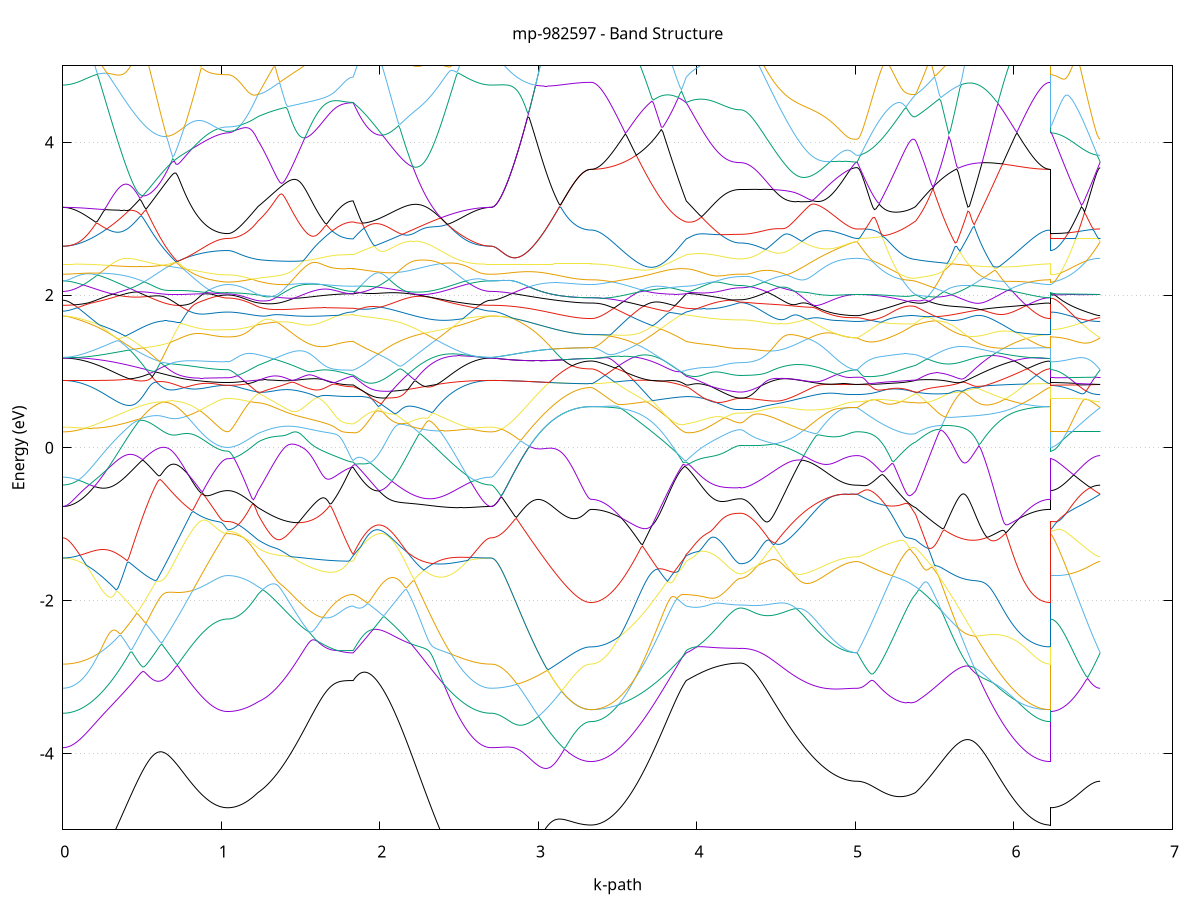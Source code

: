 set title 'mp-982597 - Band Structure'
set xlabel 'k-path'
set ylabel 'Energy (eV)'
set grid y
set yrange [-5:5]
set terminal png size 800,600
set output 'mp-982597_bands_gnuplot.png'
plot '-' using 1:2 with lines notitle, '-' using 1:2 with lines notitle, '-' using 1:2 with lines notitle, '-' using 1:2 with lines notitle, '-' using 1:2 with lines notitle, '-' using 1:2 with lines notitle, '-' using 1:2 with lines notitle, '-' using 1:2 with lines notitle, '-' using 1:2 with lines notitle, '-' using 1:2 with lines notitle, '-' using 1:2 with lines notitle, '-' using 1:2 with lines notitle, '-' using 1:2 with lines notitle, '-' using 1:2 with lines notitle, '-' using 1:2 with lines notitle, '-' using 1:2 with lines notitle, '-' using 1:2 with lines notitle, '-' using 1:2 with lines notitle, '-' using 1:2 with lines notitle, '-' using 1:2 with lines notitle, '-' using 1:2 with lines notitle, '-' using 1:2 with lines notitle, '-' using 1:2 with lines notitle, '-' using 1:2 with lines notitle, '-' using 1:2 with lines notitle, '-' using 1:2 with lines notitle, '-' using 1:2 with lines notitle, '-' using 1:2 with lines notitle, '-' using 1:2 with lines notitle, '-' using 1:2 with lines notitle, '-' using 1:2 with lines notitle, '-' using 1:2 with lines notitle, '-' using 1:2 with lines notitle, '-' using 1:2 with lines notitle, '-' using 1:2 with lines notitle, '-' using 1:2 with lines notitle, '-' using 1:2 with lines notitle, '-' using 1:2 with lines notitle, '-' using 1:2 with lines notitle, '-' using 1:2 with lines notitle, '-' using 1:2 with lines notitle, '-' using 1:2 with lines notitle, '-' using 1:2 with lines notitle, '-' using 1:2 with lines notitle, '-' using 1:2 with lines notitle, '-' using 1:2 with lines notitle, '-' using 1:2 with lines notitle, '-' using 1:2 with lines notitle, '-' using 1:2 with lines notitle, '-' using 1:2 with lines notitle, '-' using 1:2 with lines notitle, '-' using 1:2 with lines notitle, '-' using 1:2 with lines notitle, '-' using 1:2 with lines notitle, '-' using 1:2 with lines notitle, '-' using 1:2 with lines notitle, '-' using 1:2 with lines notitle, '-' using 1:2 with lines notitle, '-' using 1:2 with lines notitle, '-' using 1:2 with lines notitle, '-' using 1:2 with lines notitle, '-' using 1:2 with lines notitle, '-' using 1:2 with lines notitle, '-' using 1:2 with lines notitle
0.000000 -41.766946
0.009907 -41.766846
0.019814 -41.766646
0.029721 -41.766146
0.039629 -41.765646
0.049536 -41.764846
0.059443 -41.763946
0.069350 -41.762946
0.079257 -41.761646
0.089164 -41.760246
0.099071 -41.758746
0.108978 -41.757046
0.118886 -41.755146
0.128793 -41.753146
0.138700 -41.750946
0.148607 -41.748646
0.158514 -41.746146
0.168421 -41.743446
0.178328 -41.740646
0.188235 -41.737746
0.198143 -41.734646
0.208050 -41.731446
0.217957 -41.728046
0.227864 -41.724546
0.237771 -41.720946
0.247678 -41.717146
0.257585 -41.713246
0.267492 -41.709146
0.277400 -41.705046
0.287307 -41.700746
0.297214 -41.696346
0.307121 -41.691746
0.317028 -41.687146
0.326935 -41.682346
0.336842 -41.677446
0.346750 -41.672546
0.356657 -41.667446
0.366564 -41.662246
0.376471 -41.656946
0.386378 -41.651646
0.396285 -41.646146
0.406192 -41.640646
0.416099 -41.635046
0.426007 -41.629346
0.435914 -41.623546
0.445821 -41.617646
0.455728 -41.611746
0.465635 -41.605846
0.475542 -41.599746
0.485449 -41.593746
0.495356 -41.587546
0.505264 -41.581346
0.515171 -41.575146
0.525078 -41.568846
0.534985 -41.562546
0.544892 -41.556246
0.554799 -41.549946
0.564706 -41.543546
0.574614 -41.537146
0.584521 -41.530746
0.594428 -41.524246
0.604335 -41.517846
0.614242 -41.511446
0.624149 -41.504946
0.634056 -41.498546
0.643963 -41.492146
0.653871 -41.485746
0.663778 -41.479346
0.673685 -41.472946
0.683592 -41.466646
0.693499 -41.460346
0.703406 -41.454046
0.713313 -41.447746
0.723220 -41.441546
0.733128 -41.435346
0.743035 -41.429246
0.752942 -41.423146
0.762849 -41.417146
0.772756 -41.411246
0.782663 -41.405246
0.792570 -41.399446
0.802477 -41.393646
0.812385 -41.387946
0.822292 -41.382346
0.832199 -41.376746
0.842106 -41.371246
0.852013 -41.365846
0.861920 -41.360546
0.871827 -41.355346
0.881734 -41.350146
0.891642 -41.345146
0.901549 -41.340146
0.911456 -41.335346
0.921363 -41.330646
0.931270 -41.326046
0.941177 -41.321546
0.951084 -41.317246
0.960992 -41.313046
0.970899 -41.309046
0.980806 -41.305246
0.990713 -41.301646
1.000620 -41.298446
1.010527 -41.295646
1.020434 -41.293446
1.030341 -41.291946
1.040249 -41.291446
1.040249 -41.291446
1.049786 -41.291346
1.059324 -41.291146
1.068862 -41.290746
1.078399 -41.290246
1.087937 -41.290046
1.097475 -41.291046
1.107013 -41.292146
1.116550 -41.293346
1.126088 -41.294846
1.135626 -41.296446
1.145164 -41.298146
1.154701 -41.300146
1.164239 -41.302146
1.173777 -41.304446
1.183314 -41.306846
1.192852 -41.309346
1.202390 -41.312046
1.211928 -41.314946
1.221465 -41.317946
1.231003 -41.321046
1.231003 -41.321046
1.240850 -41.323446
1.250698 -41.325746
1.260545 -41.328046
1.270392 -41.330346
1.280239 -41.332746
1.290087 -41.334946
1.299934 -41.337246
1.309781 -41.339546
1.319628 -41.341846
1.329476 -41.344046
1.339323 -41.346246
1.349170 -41.348446
1.359017 -41.350646
1.368865 -41.352846
1.378712 -41.354946
1.388559 -41.357046
1.398406 -41.359146
1.408254 -41.361246
1.418101 -41.363246
1.427948 -41.365246
1.437796 -41.367246
1.447643 -41.369146
1.457490 -41.371046
1.467337 -41.372946
1.477185 -41.374846
1.487032 -41.376646
1.496879 -41.378346
1.506726 -41.380146
1.516574 -41.381846
1.526421 -41.383446
1.536268 -41.385046
1.546115 -41.386646
1.555963 -41.388146
1.565810 -41.389646
1.575657 -41.391146
1.585504 -41.392546
1.595352 -41.393846
1.605199 -41.395146
1.615046 -41.396346
1.624894 -41.397546
1.634741 -41.398746
1.644588 -41.399846
1.654435 -41.400846
1.664283 -41.401846
1.674130 -41.402846
1.683977 -41.403646
1.693824 -41.404546
1.703672 -41.405246
1.713519 -41.406046
1.723366 -41.406646
1.733213 -41.407246
1.743061 -41.407846
1.752908 -41.408346
1.762755 -41.408746
1.772602 -41.409146
1.782450 -41.409446
1.792297 -41.409746
1.802144 -41.409946
1.811992 -41.410046
1.821839 -41.410146
1.831686 -41.410246
1.831686 -41.410246
1.841578 -41.402546
1.851469 -41.394746
1.861361 -41.386946
1.871252 -41.379146
1.881143 -41.371246
1.891035 -41.363346
1.900926 -41.368946
1.910818 -41.374646
1.920709 -41.380546
1.930601 -41.386546
1.940492 -41.392746
1.950384 -41.399146
1.960275 -41.405546
1.970167 -41.412146
1.980058 -41.418846
1.989950 -41.425546
1.999841 -41.432446
2.009733 -41.439346
2.019624 -41.446346
2.029516 -41.453346
2.039407 -41.460446
2.049299 -41.467546
2.059190 -41.474646
2.069082 -41.481846
2.078973 -41.489046
2.088865 -41.496146
2.098756 -41.503346
2.108648 -41.510446
2.118539 -41.517646
2.128431 -41.524746
2.138322 -41.531846
2.148214 -41.538846
2.158105 -41.545846
2.167997 -41.552846
2.177888 -41.559746
2.187779 -41.566646
2.197671 -41.573446
2.207562 -41.580146
2.217454 -41.586846
2.227345 -41.593346
2.237237 -41.599946
2.247128 -41.606346
2.257020 -41.612646
2.266911 -41.618946
2.276803 -41.625046
2.286694 -41.631146
2.296586 -41.637146
2.306477 -41.642946
2.316369 -41.648746
2.326260 -41.654346
2.336152 -41.659946
2.346043 -41.665346
2.355935 -41.670646
2.365826 -41.675846
2.375718 -41.680946
2.385609 -41.685846
2.395501 -41.690646
2.405392 -41.695346
2.415284 -41.699846
2.425175 -41.704246
2.435067 -41.708546
2.444958 -41.712746
2.454850 -41.716746
2.464741 -41.720546
2.474632 -41.724246
2.484524 -41.727846
2.494415 -41.731246
2.504307 -41.734546
2.514198 -41.737646
2.524090 -41.740646
2.533981 -41.743446
2.543873 -41.746046
2.553764 -41.748546
2.563656 -41.750946
2.573547 -41.753146
2.583439 -41.755146
2.593330 -41.757046
2.603222 -41.758746
2.613113 -41.760346
2.623005 -41.761646
2.632896 -41.762946
2.642788 -41.763946
2.652679 -41.764846
2.662571 -41.765646
2.672462 -41.766246
2.682354 -41.766646
2.692245 -41.766846
2.702137 -41.766946
2.702137 -41.766946
2.712136 -41.766846
2.722136 -41.766746
2.732135 -41.766546
2.742135 -41.766246
2.752134 -41.765846
2.762134 -41.765346
2.772133 -41.764746
2.782133 -41.764046
2.792133 -41.763246
2.802132 -41.762446
2.812132 -41.761546
2.822131 -41.760446
2.832131 -41.759346
2.842130 -41.758246
2.852130 -41.756946
2.862129 -41.755646
2.872129 -41.754246
2.882128 -41.752746
2.892128 -41.751146
2.902128 -41.749546
2.912127 -41.747846
2.922127 -41.746146
2.932126 -41.744346
2.942126 -41.742546
2.952125 -41.740546
2.962125 -41.738646
2.972124 -41.736646
2.982124 -41.734546
2.992123 -41.732546
3.002123 -41.730346
3.012123 -41.728246
3.022122 -41.726046
3.032122 -41.723946
3.042121 -41.721746
3.052121 -41.719546
3.062120 -41.717246
3.072120 -41.715046
3.082119 -41.712846
3.092119 -41.710646
3.102119 -41.708546
3.112118 -41.706346
3.122118 -41.704246
3.132117 -41.702246
3.142117 -41.700146
3.152116 -41.698146
3.162116 -41.696246
3.172115 -41.694446
3.182115 -41.692646
3.192114 -41.690946
3.202114 -41.689346
3.212114 -41.687746
3.222113 -41.686346
3.232113 -41.685046
3.242112 -41.683846
3.252112 -41.682646
3.262111 -41.681746
3.272111 -41.680846
3.282110 -41.680046
3.292110 -41.679446
3.302109 -41.679046
3.312109 -41.678646
3.322109 -41.678446
3.332108 -41.678346
3.332108 -41.678346
3.341955 -41.678346
3.351803 -41.678046
3.361650 -41.677646
3.371497 -41.677046
3.381344 -41.676346
3.391192 -41.675446
3.401039 -41.674346
3.410886 -41.673146
3.420733 -41.671746
3.430581 -41.670246
3.440428 -41.668546
3.450275 -41.666646
3.460123 -41.664646
3.469970 -41.662446
3.479817 -41.660146
3.489664 -41.657646
3.499512 -41.654946
3.509359 -41.652146
3.519206 -41.649246
3.529053 -41.646046
3.538901 -41.642846
3.548748 -41.639446
3.558595 -41.635846
3.568442 -41.632146
3.578290 -41.628246
3.588137 -41.624346
3.597984 -41.620146
3.607831 -41.615846
3.617679 -41.611446
3.627526 -41.606946
3.637373 -41.602246
3.647221 -41.597446
3.657068 -41.592446
3.666915 -41.587346
3.676762 -41.582146
3.686610 -41.576846
3.696457 -41.571346
3.706304 -41.565846
3.716151 -41.560146
3.725999 -41.554346
3.735846 -41.548346
3.745693 -41.542346
3.755540 -41.536246
3.765388 -41.529946
3.775235 -41.523546
3.785082 -41.517146
3.794929 -41.510546
3.804777 -41.503946
3.814624 -41.497246
3.824471 -41.490346
3.834319 -41.483446
3.844166 -41.476446
3.854013 -41.469346
3.863860 -41.462246
3.873708 -41.455046
3.883555 -41.447646
3.893402 -41.440346
3.903249 -41.432846
3.913097 -41.425346
3.922944 -41.417846
3.932791 -41.410246
3.932791 -41.410246
3.942581 -41.407346
3.952371 -41.404746
3.962161 -41.402346
3.971951 -41.400346
3.981741 -41.398646
3.991531 -41.397346
4.001321 -41.396346
4.011111 -41.395646
4.020901 -41.395346
4.030691 -41.395246
4.040481 -41.395446
4.050271 -41.395846
4.060061 -41.396446
4.069852 -41.397046
4.079642 -41.397846
4.089432 -41.398746
4.099222 -41.399646
4.109012 -41.400546
4.118802 -41.401446
4.128592 -41.402346
4.138382 -41.403246
4.148172 -41.404146
4.157962 -41.404946
4.167752 -41.405746
4.177542 -41.406546
4.187332 -41.407146
4.197122 -41.407746
4.206912 -41.408346
4.216702 -41.408846
4.226492 -41.409246
4.236282 -41.409546
4.246072 -41.409846
4.255862 -41.410046
4.265652 -41.410146
4.275442 -41.410146
4.275442 -41.410146
4.285382 -41.410146
4.295322 -41.410046
4.305262 -41.409846
4.315202 -41.409646
4.325143 -41.409346
4.335083 -41.408946
4.345023 -41.408546
4.354963 -41.408046
4.364903 -41.407546
4.374843 -41.406846
4.384783 -41.406146
4.394723 -41.405446
4.404663 -41.404646
4.414603 -41.403746
4.424543 -41.402846
4.434484 -41.401846
4.444424 -41.400746
4.454364 -41.399646
4.464304 -41.398446
4.474244 -41.397246
4.484184 -41.395946
4.494124 -41.394646
4.504064 -41.393246
4.514004 -41.391746
4.523944 -41.390246
4.533884 -41.388646
4.543825 -41.387046
4.553765 -41.385446
4.563705 -41.383746
4.573645 -41.381946
4.583585 -41.380146
4.593525 -41.378246
4.603465 -41.376446
4.613405 -41.374446
4.623345 -41.372446
4.633285 -41.370446
4.643225 -41.368446
4.653166 -41.366346
4.663106 -41.364246
4.673046 -41.362046
4.682986 -41.359846
4.692926 -41.357646
4.702866 -41.355346
4.712806 -41.353146
4.722746 -41.350846
4.732686 -41.348446
4.742626 -41.346146
4.752566 -41.343746
4.762507 -41.341346
4.772447 -41.338946
4.782387 -41.336546
4.792327 -41.334146
4.802267 -41.331646
4.812207 -41.329246
4.822147 -41.326746
4.832087 -41.324346
4.842027 -41.321846
4.851967 -41.319446
4.861907 -41.316946
4.871848 -41.314546
4.881788 -41.312146
4.891728 -41.309746
4.901668 -41.307346
4.911608 -41.305046
4.921548 -41.302846
4.931488 -41.300646
4.941428 -41.298546
4.951368 -41.296546
4.961308 -41.294746
4.971249 -41.293046
4.981189 -41.291646
4.991129 -41.290646
5.001069 -41.289946
5.011009 -41.289646
5.011009 -41.289646
5.020961 -41.289746
5.030914 -41.289846
5.040866 -41.290146
5.050819 -41.290546
5.060772 -41.291046
5.070724 -41.291646
5.080677 -41.292346
5.090629 -41.293046
5.100582 -41.293746
5.110534 -41.294546
5.120487 -41.295346
5.130439 -41.296146
5.140392 -41.296946
5.150344 -41.297746
5.160297 -41.298546
5.170249 -41.299346
5.180202 -41.300146
5.190154 -41.300946
5.200107 -41.301746
5.210059 -41.302546
5.220012 -41.303346
5.229964 -41.304146
5.239917 -41.304946
5.249870 -41.305746
5.259822 -41.306646
5.269775 -41.307446
5.279727 -41.308446
5.289680 -41.309346
5.299632 -41.310346
5.309585 -41.311446
5.319537 -41.312546
5.329490 -41.313746
5.339442 -41.315046
5.349395 -41.316346
5.359347 -41.317846
5.369300 -41.319446
5.379252 -41.321046
5.379252 -41.321046
5.389246 -41.324546
5.399240 -41.328146
5.409234 -41.331846
5.419229 -41.335746
5.429223 -41.339746
5.439217 -41.343846
5.449211 -41.348146
5.459205 -41.352546
5.469199 -41.357046
5.479193 -41.361646
5.489187 -41.366446
5.499181 -41.371246
5.509175 -41.376246
5.519169 -41.381346
5.529163 -41.386446
5.539157 -41.391646
5.549151 -41.396946
5.559145 -41.402346
5.569139 -41.407846
5.579133 -41.413346
5.589127 -41.418946
5.599121 -41.424546
5.609115 -41.430246
5.619110 -41.436046
5.629104 -41.441746
5.639098 -41.447646
5.649092 -41.453446
5.659086 -41.459246
5.669080 -41.465146
5.679074 -41.471046
5.689068 -41.476946
5.699062 -41.482846
5.709056 -41.488746
5.719050 -41.494646
5.729044 -41.500446
5.739038 -41.506346
5.749032 -41.512146
5.759026 -41.517946
5.769020 -41.523646
5.779014 -41.529346
5.789008 -41.535046
5.799002 -41.540646
5.808996 -41.546246
5.818991 -41.551746
5.828985 -41.557146
5.838979 -41.562546
5.848973 -41.567746
5.858967 -41.573046
5.868961 -41.578146
5.878955 -41.583146
5.888949 -41.588146
5.898943 -41.592946
5.908937 -41.597746
5.918931 -41.602346
5.928925 -41.606846
5.938919 -41.611346
5.948913 -41.615646
5.958907 -41.619846
5.968901 -41.623846
5.978895 -41.627846
5.988889 -41.631646
5.998883 -41.635346
6.008877 -41.638846
6.018871 -41.642246
6.028866 -41.645546
6.038860 -41.648646
6.048854 -41.651646
6.058848 -41.654446
6.068842 -41.657146
6.078836 -41.659746
6.088830 -41.662046
6.098824 -41.664346
6.108818 -41.666346
6.118812 -41.668246
6.128806 -41.670046
6.138800 -41.671546
6.148794 -41.673046
6.158788 -41.674246
6.168782 -41.675346
6.178776 -41.676246
6.188770 -41.677046
6.198764 -41.677646
6.208758 -41.678046
6.218752 -41.678346
6.228747 -41.678346
6.228747 -41.291446
6.238590 -41.291446
6.248433 -41.291446
6.258276 -41.291446
6.268120 -41.291446
6.277963 -41.291446
6.287806 -41.291346
6.297650 -41.291346
6.307493 -41.291346
6.317336 -41.291246
6.327180 -41.291246
6.337023 -41.291246
6.346866 -41.291146
6.356709 -41.291146
6.366553 -41.291046
6.376396 -41.291046
6.386239 -41.290946
6.396083 -41.290846
6.405926 -41.290846
6.415769 -41.290746
6.425613 -41.290646
6.435456 -41.290646
6.445299 -41.290546
6.455142 -41.290446
6.464986 -41.290346
6.474829 -41.290246
6.484672 -41.290246
6.494516 -41.290146
6.504359 -41.290046
6.514202 -41.289946
6.524046 -41.289846
6.533889 -41.289746
6.543732 -41.289646
e
0.000000 -41.171046
0.009907 -41.171046
0.019814 -41.171046
0.029721 -41.171046
0.039629 -41.171146
0.049536 -41.171146
0.059443 -41.171246
0.069350 -41.171346
0.079257 -41.171446
0.089164 -41.171546
0.099071 -41.171646
0.108978 -41.171846
0.118886 -41.171946
0.128793 -41.172146
0.138700 -41.172246
0.148607 -41.172446
0.158514 -41.172646
0.168421 -41.172846
0.178328 -41.173046
0.188235 -41.173246
0.198143 -41.173446
0.208050 -41.173746
0.217957 -41.173946
0.227864 -41.174246
0.237771 -41.174446
0.247678 -41.174746
0.257585 -41.175046
0.267492 -41.175246
0.277400 -41.175546
0.287307 -41.175846
0.297214 -41.176146
0.307121 -41.176446
0.317028 -41.176846
0.326935 -41.177146
0.336842 -41.177446
0.346750 -41.177746
0.356657 -41.178146
0.366564 -41.178446
0.376471 -41.178846
0.386378 -41.179246
0.396285 -41.179546
0.406192 -41.179946
0.416099 -41.180346
0.426007 -41.180746
0.435914 -41.181146
0.445821 -41.181546
0.455728 -41.181946
0.465635 -41.182446
0.475542 -41.182846
0.485449 -41.183346
0.495356 -41.183746
0.505264 -41.184246
0.515171 -41.184746
0.525078 -41.185246
0.534985 -41.185746
0.544892 -41.186346
0.554799 -41.186946
0.564706 -41.187546
0.574614 -41.188146
0.584521 -41.188746
0.594428 -41.189446
0.604335 -41.190146
0.614242 -41.190846
0.624149 -41.191546
0.634056 -41.192346
0.643963 -41.193146
0.653871 -41.193946
0.663778 -41.194846
0.673685 -41.195846
0.683592 -41.196746
0.693499 -41.197746
0.703406 -41.202446
0.713313 -41.207046
0.723220 -41.211546
0.733128 -41.215946
0.743035 -41.220246
0.752942 -41.224446
0.762849 -41.228546
0.772756 -41.232446
0.782663 -41.236346
0.792570 -41.240046
0.802477 -41.243646
0.812385 -41.247146
0.822292 -41.250546
0.832199 -41.253746
0.842106 -41.256846
0.852013 -41.259846
0.861920 -41.262646
0.871827 -41.265346
0.881734 -41.267846
0.891642 -41.270246
0.901549 -41.272446
0.911456 -41.274646
0.921363 -41.276546
0.931270 -41.278346
0.941177 -41.280046
0.951084 -41.281546
0.960992 -41.282846
0.970899 -41.284046
0.980806 -41.285046
0.990713 -41.285946
1.000620 -41.286646
1.010527 -41.287246
1.020434 -41.287646
1.030341 -41.287846
1.040249 -41.287946
1.040249 -41.287946
1.049786 -41.288046
1.059324 -41.288246
1.068862 -41.288646
1.078399 -41.289246
1.087937 -41.289646
1.097475 -41.288746
1.107013 -41.287846
1.116550 -41.286746
1.126088 -41.285446
1.135626 -41.284046
1.145164 -41.282546
1.154701 -41.280846
1.164239 -41.279046
1.173777 -41.277046
1.183314 -41.274946
1.192852 -41.272746
1.202390 -41.270346
1.211928 -41.267846
1.221465 -41.265146
1.231003 -41.265046
1.231003 -41.265046
1.240850 -41.266246
1.250698 -41.267946
1.260545 -41.269646
1.270392 -41.271346
1.280239 -41.273046
1.290087 -41.274846
1.299934 -41.276546
1.309781 -41.278246
1.319628 -41.280046
1.329476 -41.281746
1.339323 -41.283446
1.349170 -41.285146
1.359017 -41.286846
1.368865 -41.288446
1.378712 -41.290146
1.388559 -41.291746
1.398406 -41.293446
1.408254 -41.295046
1.418101 -41.296646
1.427948 -41.298246
1.437796 -41.299746
1.447643 -41.301246
1.457490 -41.302846
1.467337 -41.304346
1.477185 -41.305746
1.487032 -41.307146
1.496879 -41.308646
1.506726 -41.309946
1.516574 -41.311346
1.526421 -41.312646
1.536268 -41.313946
1.546115 -41.315246
1.555963 -41.316446
1.565810 -41.317646
1.575657 -41.318846
1.585504 -41.319946
1.595352 -41.321046
1.605199 -41.322046
1.615046 -41.323046
1.624894 -41.324046
1.634741 -41.324946
1.644588 -41.325846
1.654435 -41.326746
1.664283 -41.327546
1.674130 -41.328346
1.683977 -41.329046
1.693824 -41.329746
1.703672 -41.330346
1.713519 -41.330946
1.723366 -41.331446
1.733213 -41.331946
1.743061 -41.332446
1.752908 -41.332846
1.762755 -41.333146
1.772602 -41.333446
1.782450 -41.333746
1.792297 -41.333946
1.802144 -41.334146
1.811992 -41.334246
1.821839 -41.334346
1.831686 -41.334346
1.831686 -41.334346
1.841578 -41.338646
1.851469 -41.343146
1.861361 -41.347946
1.871252 -41.352846
1.881143 -41.358046
1.891035 -41.363246
1.900926 -41.355346
1.910818 -41.347346
1.920709 -41.339346
1.930601 -41.331346
1.940492 -41.323246
1.950384 -41.315246
1.960275 -41.307146
1.970167 -41.299046
1.980058 -41.290946
1.989950 -41.282846
1.999841 -41.274846
2.009733 -41.266746
2.019624 -41.258646
2.029516 -41.250646
2.039407 -41.242546
2.049299 -41.234546
2.059190 -41.226546
2.069082 -41.218646
2.078973 -41.210646
2.088865 -41.202746
2.098756 -41.194946
2.108648 -41.187146
2.118539 -41.181446
2.128431 -41.181646
2.138322 -41.181646
2.148214 -41.181646
2.158105 -41.181646
2.167997 -41.181646
2.177888 -41.181546
2.187779 -41.181446
2.197671 -41.181346
2.207562 -41.181246
2.217454 -41.181046
2.227345 -41.180946
2.237237 -41.180746
2.247128 -41.180546
2.257020 -41.180246
2.266911 -41.180046
2.276803 -41.179846
2.286694 -41.179546
2.296586 -41.179246
2.306477 -41.179046
2.316369 -41.178746
2.326260 -41.178446
2.336152 -41.178146
2.346043 -41.177846
2.355935 -41.177546
2.365826 -41.177246
2.375718 -41.177046
2.385609 -41.176746
2.395501 -41.176446
2.405392 -41.176146
2.415284 -41.175846
2.425175 -41.175546
2.435067 -41.175246
2.444958 -41.174946
2.454850 -41.174746
2.464741 -41.174446
2.474632 -41.174246
2.484524 -41.173946
2.494415 -41.173746
2.504307 -41.173446
2.514198 -41.173246
2.524090 -41.173046
2.533981 -41.172846
2.543873 -41.172646
2.553764 -41.172446
2.563656 -41.172246
2.573547 -41.172146
2.583439 -41.171946
2.593330 -41.171846
2.603222 -41.171646
2.613113 -41.171546
2.623005 -41.171446
2.632896 -41.171346
2.642788 -41.171246
2.652679 -41.171146
2.662571 -41.171146
2.672462 -41.171046
2.682354 -41.171046
2.692245 -41.171046
2.702137 -41.171046
2.702137 -41.171046
2.712136 -41.171046
2.722136 -41.171246
2.732135 -41.171546
2.742135 -41.171946
2.752134 -41.172446
2.762134 -41.173046
2.772133 -41.173746
2.782133 -41.174546
2.792133 -41.175446
2.802132 -41.176446
2.812132 -41.177646
2.822131 -41.178846
2.832131 -41.180146
2.842130 -41.181646
2.852130 -41.183146
2.862129 -41.184746
2.872129 -41.186446
2.882128 -41.188246
2.892128 -41.190046
2.902128 -41.192046
2.912127 -41.194046
2.922127 -41.196146
2.932126 -41.198246
2.942126 -41.200446
2.952125 -41.202746
2.962125 -41.205046
2.972124 -41.207446
2.982124 -41.209946
2.992123 -41.212346
3.002123 -41.214846
3.012123 -41.217446
3.022122 -41.219946
3.032122 -41.222546
3.042121 -41.225146
3.052121 -41.227746
3.062120 -41.230346
3.072120 -41.232946
3.082119 -41.235446
3.092119 -41.238046
3.102119 -41.240546
3.112118 -41.243046
3.122118 -41.245546
3.132117 -41.247946
3.142117 -41.250246
3.152116 -41.252546
3.162116 -41.254746
3.172115 -41.256946
3.182115 -41.258946
3.192114 -41.260946
3.202114 -41.262746
3.212114 -41.264546
3.222113 -41.266146
3.232113 -41.267746
3.242112 -41.269146
3.252112 -41.270346
3.262111 -41.271546
3.272111 -41.272546
3.282110 -41.273346
3.292110 -41.274046
3.302109 -41.274646
3.312109 -41.275046
3.322109 -41.275246
3.332108 -41.275346
3.332108 -41.275346
3.341955 -41.275346
3.351803 -41.275346
3.361650 -41.275346
3.371497 -41.275346
3.381344 -41.275446
3.391192 -41.275446
3.401039 -41.275446
3.410886 -41.275546
3.420733 -41.275646
3.430581 -41.275646
3.440428 -41.275746
3.450275 -41.275846
3.460123 -41.275946
3.469970 -41.276046
3.479817 -41.276146
3.489664 -41.276246
3.499512 -41.276446
3.509359 -41.276546
3.519206 -41.276746
3.529053 -41.276946
3.538901 -41.277146
3.548748 -41.277346
3.558595 -41.277646
3.568442 -41.277846
3.578290 -41.278146
3.588137 -41.278446
3.597984 -41.278746
3.607831 -41.279146
3.617679 -41.279546
3.627526 -41.279946
3.637373 -41.280346
3.647221 -41.280846
3.657068 -41.281346
3.666915 -41.281946
3.676762 -41.282546
3.686610 -41.283246
3.696457 -41.283946
3.706304 -41.284746
3.716151 -41.285546
3.725999 -41.286446
3.735846 -41.287446
3.745693 -41.288546
3.755540 -41.289646
3.765388 -41.290946
3.775235 -41.292246
3.785082 -41.293746
3.794929 -41.295246
3.804777 -41.296946
3.814624 -41.298846
3.824471 -41.300746
3.834319 -41.302946
3.844166 -41.305246
3.854013 -41.307646
3.863860 -41.310246
3.873708 -41.313146
3.883555 -41.316146
3.893402 -41.319346
3.903249 -41.322746
3.913097 -41.326446
3.922944 -41.330246
3.932791 -41.334346
3.932791 -41.334346
3.942581 -41.335846
3.952371 -41.337146
3.962161 -41.338146
3.971951 -41.338846
3.981741 -41.339146
3.991531 -41.339246
4.001321 -41.338846
4.011111 -41.338246
4.020901 -41.337346
4.030691 -41.336046
4.040481 -41.334646
4.050271 -41.332946
4.060061 -41.331146
4.069852 -41.329246
4.079642 -41.327346
4.089432 -41.325346
4.099222 -41.323246
4.109012 -41.321246
4.118802 -41.319246
4.128592 -41.317346
4.138382 -41.315446
4.148172 -41.313646
4.157962 -41.311946
4.167752 -41.310346
4.177542 -41.308746
4.187332 -41.307346
4.197122 -41.306146
4.206912 -41.304946
4.216702 -41.303946
4.226492 -41.303146
4.236282 -41.302446
4.246072 -41.301846
4.255862 -41.301446
4.265652 -41.301246
4.275442 -41.301146
4.275442 -41.301146
4.285382 -41.301146
4.295322 -41.301146
4.305262 -41.301146
4.315202 -41.301046
4.325143 -41.301046
4.335083 -41.300946
4.345023 -41.300946
4.354963 -41.300846
4.364903 -41.300746
4.374843 -41.300646
4.384783 -41.300546
4.394723 -41.300446
4.404663 -41.300346
4.414603 -41.300146
4.424543 -41.300046
4.434484 -41.299846
4.444424 -41.299746
4.454364 -41.299546
4.464304 -41.299346
4.474244 -41.299246
4.484184 -41.299046
4.494124 -41.298846
4.504064 -41.298646
4.514004 -41.298446
4.523944 -41.298246
4.533884 -41.298046
4.543825 -41.297746
4.553765 -41.297546
4.563705 -41.297346
4.573645 -41.297146
4.583585 -41.296846
4.593525 -41.296646
4.603465 -41.296346
4.613405 -41.296146
4.623345 -41.295946
4.633285 -41.295646
4.643225 -41.295446
4.653166 -41.295146
4.663106 -41.294946
4.673046 -41.294746
4.682986 -41.294446
4.692926 -41.294246
4.702866 -41.293946
4.712806 -41.293746
4.722746 -41.293546
4.732686 -41.293246
4.742626 -41.293046
4.752566 -41.292846
4.762507 -41.292646
4.772447 -41.292446
4.782387 -41.292246
4.792327 -41.292046
4.802267 -41.291846
4.812207 -41.291646
4.822147 -41.291446
4.832087 -41.291246
4.842027 -41.291146
4.851967 -41.290946
4.861907 -41.290846
4.871848 -41.290646
4.881788 -41.290546
4.891728 -41.290446
4.901668 -41.290346
4.911608 -41.290246
4.921548 -41.290146
4.931488 -41.290046
4.941428 -41.289946
4.951368 -41.289846
4.961308 -41.289846
4.971249 -41.289746
4.981189 -41.289746
4.991129 -41.289746
5.001069 -41.289746
5.011009 -41.289646
5.011009 -41.289646
5.020961 -41.289746
5.030914 -41.289746
5.040866 -41.289746
5.050819 -41.289646
5.060772 -41.289546
5.070724 -41.289346
5.080677 -41.289146
5.090629 -41.288846
5.100582 -41.288646
5.110534 -41.288246
5.120487 -41.287846
5.130439 -41.287446
5.140392 -41.286946
5.150344 -41.286446
5.160297 -41.285846
5.170249 -41.285246
5.180202 -41.284646
5.190154 -41.283946
5.200107 -41.283146
5.210059 -41.282346
5.220012 -41.281546
5.229964 -41.280646
5.239917 -41.279746
5.249870 -41.278846
5.259822 -41.277846
5.269775 -41.276746
5.279727 -41.275646
5.289680 -41.274546
5.299632 -41.273346
5.309585 -41.272146
5.319537 -41.270846
5.329490 -41.269546
5.339442 -41.268246
5.349395 -41.266846
5.359347 -41.265346
5.369300 -41.264846
5.379252 -41.265046
5.379252 -41.265046
5.389246 -41.265346
5.399240 -41.265746
5.409234 -41.266046
5.419229 -41.266346
5.429223 -41.266746
5.439217 -41.267046
5.449211 -41.267446
5.459205 -41.267846
5.469199 -41.268146
5.479193 -41.268546
5.489187 -41.268946
5.499181 -41.269246
5.509175 -41.269646
5.519169 -41.270046
5.529163 -41.270346
5.539157 -41.270746
5.549151 -41.271146
5.559145 -41.271446
5.569139 -41.271846
5.579133 -41.272146
5.589127 -41.272546
5.599121 -41.272846
5.609115 -41.273146
5.619110 -41.273446
5.629104 -41.273746
5.639098 -41.274046
5.649092 -41.274346
5.659086 -41.274646
5.669080 -41.274846
5.679074 -41.275146
5.689068 -41.275346
5.699062 -41.275546
5.709056 -41.275746
5.719050 -41.275946
5.729044 -41.276146
5.739038 -41.276346
5.749032 -41.276446
5.759026 -41.276646
5.769020 -41.276746
5.779014 -41.276846
5.789008 -41.276946
5.799002 -41.277046
5.808996 -41.277146
5.818991 -41.277246
5.828985 -41.277246
5.838979 -41.277246
5.848973 -41.277346
5.858967 -41.277346
5.868961 -41.277346
5.878955 -41.277346
5.888949 -41.277346
5.898943 -41.277346
5.908937 -41.277246
5.918931 -41.277246
5.928925 -41.277146
5.938919 -41.277146
5.948913 -41.277046
5.958907 -41.277046
5.968901 -41.276946
5.978895 -41.276846
5.988889 -41.276746
5.998883 -41.276646
6.008877 -41.276646
6.018871 -41.276546
6.028866 -41.276446
6.038860 -41.276346
6.048854 -41.276246
6.058848 -41.276146
6.068842 -41.276046
6.078836 -41.276046
6.088830 -41.275946
6.098824 -41.275846
6.108818 -41.275746
6.118812 -41.275746
6.128806 -41.275646
6.138800 -41.275546
6.148794 -41.275546
6.158788 -41.275446
6.168782 -41.275446
6.178776 -41.275446
6.188770 -41.275346
6.198764 -41.275346
6.208758 -41.275346
6.218752 -41.275346
6.228747 -41.275346
6.228747 -41.287946
6.238590 -41.287946
6.248433 -41.287946
6.258276 -41.287946
6.268120 -41.287946
6.277963 -41.287946
6.287806 -41.288046
6.297650 -41.288046
6.307493 -41.288046
6.317336 -41.288046
6.327180 -41.288146
6.337023 -41.288146
6.346866 -41.288246
6.356709 -41.288246
6.366553 -41.288346
6.376396 -41.288346
6.386239 -41.288446
6.396083 -41.288546
6.405926 -41.288546
6.415769 -41.288646
6.425613 -41.288746
6.435456 -41.288746
6.445299 -41.288846
6.455142 -41.288946
6.464986 -41.289046
6.474829 -41.289046
6.484672 -41.289146
6.494516 -41.289246
6.504359 -41.289346
6.514202 -41.289446
6.524046 -41.289546
6.533889 -41.289646
6.543732 -41.289646
e
0.000000 -40.913346
0.009907 -40.913446
0.019814 -40.913746
0.029721 -40.914146
0.039629 -40.914846
0.049536 -40.915546
0.059443 -40.916546
0.069350 -40.917746
0.079257 -40.919046
0.089164 -40.920446
0.099071 -40.922146
0.108978 -40.923946
0.118886 -40.925946
0.128793 -40.928046
0.138700 -40.930346
0.148607 -40.932846
0.158514 -40.935446
0.168421 -40.938246
0.178328 -40.941146
0.188235 -40.944246
0.198143 -40.947446
0.208050 -40.950846
0.217957 -40.954346
0.227864 -40.957946
0.237771 -40.961746
0.247678 -40.965646
0.257585 -40.969646
0.267492 -40.973846
0.277400 -40.978046
0.287307 -40.982446
0.297214 -40.986846
0.307121 -40.991446
0.317028 -40.996146
0.326935 -41.000846
0.336842 -41.005746
0.346750 -41.010646
0.356657 -41.015646
0.366564 -41.020746
0.376471 -41.025946
0.386378 -41.031146
0.396285 -41.036446
0.406192 -41.041746
0.416099 -41.047146
0.426007 -41.052546
0.435914 -41.058046
0.445821 -41.063546
0.455728 -41.069046
0.465635 -41.074646
0.475542 -41.080246
0.485449 -41.085846
0.495356 -41.091346
0.505264 -41.097046
0.515171 -41.102646
0.525078 -41.108246
0.534985 -41.113746
0.544892 -41.119346
0.554799 -41.124946
0.564706 -41.130446
0.574614 -41.135946
0.584521 -41.141346
0.594428 -41.146846
0.604335 -41.152146
0.614242 -41.157546
0.624149 -41.162746
0.634056 -41.167946
0.643963 -41.173146
0.653871 -41.178246
0.663778 -41.183246
0.673685 -41.188146
0.683592 -41.193046
0.693499 -41.197746
0.703406 -41.198846
0.713313 -41.199946
0.723220 -41.201046
0.733128 -41.202246
0.743035 -41.203446
0.752942 -41.204746
0.762849 -41.206146
0.772756 -41.207546
0.782663 -41.208946
0.792570 -41.210546
0.802477 -41.212046
0.812385 -41.213746
0.822292 -41.215446
0.832199 -41.217246
0.842106 -41.219046
0.852013 -41.221046
0.861920 -41.222946
0.871827 -41.225046
0.881734 -41.227146
0.891642 -41.229346
0.901549 -41.231646
0.911456 -41.233946
0.921363 -41.236346
0.931270 -41.238746
0.941177 -41.241246
0.951084 -41.243846
0.960992 -41.246446
0.970899 -41.248946
0.980806 -41.251546
0.990713 -41.254046
1.000620 -41.256346
1.010527 -41.258546
1.020434 -41.260246
1.030341 -41.261446
1.040249 -41.261846
1.040249 -41.261846
1.049786 -41.261846
1.059324 -41.261846
1.068862 -41.261946
1.078399 -41.261946
1.087937 -41.262046
1.097475 -41.262146
1.107013 -41.262246
1.116550 -41.262346
1.126088 -41.262546
1.135626 -41.262646
1.145164 -41.262846
1.154701 -41.263046
1.164239 -41.263246
1.173777 -41.263446
1.183314 -41.263746
1.192852 -41.263946
1.202390 -41.264246
1.211928 -41.264446
1.221465 -41.264746
1.231003 -41.262446
1.231003 -41.262446
1.240850 -41.259346
1.250698 -41.255946
1.260545 -41.252446
1.270392 -41.248946
1.280239 -41.245546
1.290087 -41.242146
1.299934 -41.238746
1.309781 -41.235446
1.319628 -41.232146
1.329476 -41.228846
1.339323 -41.225646
1.349170 -41.222446
1.359017 -41.219346
1.368865 -41.216246
1.378712 -41.213246
1.388559 -41.210246
1.398406 -41.207346
1.408254 -41.204446
1.418101 -41.201646
1.427948 -41.198846
1.437796 -41.196146
1.447643 -41.193546
1.457490 -41.190946
1.467337 -41.188346
1.477185 -41.185846
1.487032 -41.183446
1.496879 -41.181046
1.506726 -41.178746
1.516574 -41.176446
1.526421 -41.174246
1.536268 -41.172146
1.546115 -41.170146
1.555963 -41.168146
1.565810 -41.166146
1.575657 -41.164246
1.585504 -41.162446
1.595352 -41.160746
1.605199 -41.159046
1.615046 -41.157446
1.624894 -41.155946
1.634741 -41.154446
1.644588 -41.153046
1.654435 -41.151746
1.664283 -41.150446
1.674130 -41.149246
1.683977 -41.148146
1.693824 -41.147146
1.703672 -41.146146
1.713519 -41.145246
1.723366 -41.144346
1.733213 -41.143646
1.743061 -41.142946
1.752908 -41.142346
1.762755 -41.141746
1.772602 -41.141346
1.782450 -41.140946
1.792297 -41.140546
1.802144 -41.140346
1.811992 -41.140146
1.821839 -41.140046
1.831686 -41.139946
1.831686 -41.139946
1.841578 -41.143446
1.851469 -41.146746
1.861361 -41.149846
1.871252 -41.152746
1.881143 -41.155546
1.891035 -41.158046
1.900926 -41.160446
1.910818 -41.162646
1.920709 -41.164646
1.930601 -41.166546
1.940492 -41.168246
1.950384 -41.169846
1.960275 -41.171246
1.970167 -41.172646
1.980058 -41.173846
1.989950 -41.174846
1.999841 -41.175846
2.009733 -41.176746
2.019624 -41.177546
2.029516 -41.178246
2.039407 -41.178846
2.049299 -41.179446
2.059190 -41.179846
2.069082 -41.180246
2.078973 -41.180646
2.088865 -41.180946
2.098756 -41.181146
2.108648 -41.181346
2.118539 -41.179346
2.128431 -41.171646
2.138322 -41.163946
2.148214 -41.156346
2.158105 -41.148846
2.167997 -41.141346
2.177888 -41.133946
2.187779 -41.126646
2.197671 -41.119346
2.207562 -41.112146
2.217454 -41.105046
2.227345 -41.098046
2.237237 -41.091146
2.247128 -41.084246
2.257020 -41.077546
2.266911 -41.070846
2.276803 -41.064346
2.286694 -41.057946
2.296586 -41.051546
2.306477 -41.045346
2.316369 -41.039246
2.326260 -41.033246
2.336152 -41.027346
2.346043 -41.021646
2.355935 -41.015946
2.365826 -41.010446
2.375718 -41.005046
2.385609 -40.999846
2.395501 -40.994746
2.405392 -40.989746
2.415284 -40.984946
2.425175 -40.980246
2.435067 -40.975646
2.444958 -40.971246
2.454850 -40.967046
2.464741 -40.962946
2.474632 -40.958946
2.484524 -40.955146
2.494415 -40.951546
2.504307 -40.948046
2.514198 -40.944646
2.524090 -40.941546
2.533981 -40.938546
2.543873 -40.935646
2.553764 -40.933046
2.563656 -40.930546
2.573547 -40.928146
2.583439 -40.925946
2.593330 -40.923946
2.603222 -40.922146
2.613113 -40.920546
2.623005 -40.919046
2.632896 -40.917746
2.642788 -40.916546
2.652679 -40.915546
2.662571 -40.914846
2.672462 -40.914146
2.682354 -40.913746
2.692245 -40.913446
2.702137 -40.913346
2.702137 -40.913346
2.712136 -40.913346
2.722136 -40.913446
2.732135 -40.913446
2.742135 -40.913446
2.752134 -40.913446
2.762134 -40.913446
2.772133 -40.913446
2.782133 -40.913446
2.792133 -40.913446
2.802132 -40.913446
2.812132 -40.913446
2.822131 -40.913446
2.832131 -40.913446
2.842130 -40.913446
2.852130 -40.913446
2.862129 -40.913446
2.872129 -40.913546
2.882128 -40.913546
2.892128 -40.913546
2.902128 -40.913546
2.912127 -40.913546
2.922127 -40.913546
2.932126 -40.913546
2.942126 -40.913546
2.952125 -40.913646
2.962125 -40.913646
2.972124 -40.913646
2.982124 -40.913646
2.992123 -40.913646
3.002123 -40.913646
3.012123 -40.913746
3.022122 -40.913746
3.032122 -40.913746
3.042121 -40.913746
3.052121 -40.913746
3.062120 -40.913746
3.072120 -40.913746
3.082119 -40.913846
3.092119 -40.913846
3.102119 -40.913846
3.112118 -40.913846
3.122118 -40.913846
3.132117 -40.913846
3.142117 -40.913846
3.152116 -40.913946
3.162116 -40.913946
3.172115 -40.913946
3.182115 -40.913946
3.192114 -40.913946
3.202114 -40.913946
3.212114 -40.913946
3.222113 -40.913946
3.232113 -40.913946
3.242112 -40.914046
3.252112 -40.914046
3.262111 -40.914046
3.272111 -40.914046
3.282110 -40.914046
3.292110 -40.914046
3.302109 -40.914046
3.312109 -40.914046
3.322109 -40.914046
3.332108 -40.914046
3.332108 -40.914046
3.341955 -40.914146
3.351803 -40.914346
3.361650 -40.914846
3.371497 -40.915446
3.381344 -40.916246
3.391192 -40.917146
3.401039 -40.918346
3.410886 -40.919646
3.420733 -40.921146
3.430581 -40.922746
3.440428 -40.924546
3.450275 -40.926546
3.460123 -40.928746
3.469970 -40.931046
3.479817 -40.933546
3.489664 -40.936146
3.499512 -40.938946
3.509359 -40.941846
3.519206 -40.944946
3.529053 -40.948246
3.538901 -40.951646
3.548748 -40.955146
3.558595 -40.958846
3.568442 -40.962646
3.578290 -40.966546
3.588137 -40.970646
3.597984 -40.974846
3.607831 -40.979146
3.617679 -40.983546
3.627526 -40.988146
3.637373 -40.992746
3.647221 -40.997446
3.657068 -41.002346
3.666915 -41.007246
3.676762 -41.012246
3.686610 -41.017346
3.696457 -41.022446
3.706304 -41.027646
3.716151 -41.032946
3.725999 -41.038146
3.735846 -41.043546
3.745693 -41.048846
3.755540 -41.054246
3.765388 -41.059546
3.775235 -41.064946
3.785082 -41.070246
3.794929 -41.075546
3.804777 -41.080846
3.814624 -41.086046
3.824471 -41.091246
3.834319 -41.096246
3.844166 -41.101246
3.854013 -41.106146
3.863860 -41.110846
3.873708 -41.115546
3.883555 -41.119946
3.893402 -41.124346
3.903249 -41.128546
3.913097 -41.132546
3.922944 -41.136346
3.932791 -41.139946
3.932791 -41.139946
3.942581 -41.141346
3.952371 -41.142746
3.962161 -41.144146
3.971951 -41.145446
3.981741 -41.146746
3.991531 -41.148146
4.001321 -41.149446
4.011111 -41.150746
4.020901 -41.151946
4.030691 -41.153246
4.040481 -41.154446
4.050271 -41.155646
4.060061 -41.156846
4.069852 -41.158046
4.079642 -41.159246
4.089432 -41.160346
4.099222 -41.161446
4.109012 -41.162446
4.118802 -41.163546
4.128592 -41.164446
4.138382 -41.165446
4.148172 -41.166346
4.157962 -41.167146
4.167752 -41.168046
4.177542 -41.168746
4.187332 -41.169446
4.197122 -41.170046
4.206912 -41.170646
4.216702 -41.171146
4.226492 -41.171546
4.236282 -41.171946
4.246072 -41.172246
4.255862 -41.172446
4.265652 -41.172546
4.275442 -41.172546
4.275442 -41.172546
4.285382 -41.172546
4.295322 -41.172646
4.305262 -41.172746
4.315202 -41.172846
4.325143 -41.173046
4.335083 -41.173246
4.345023 -41.173446
4.354963 -41.173746
4.364903 -41.174146
4.374843 -41.174446
4.384783 -41.174846
4.394723 -41.175346
4.404663 -41.175746
4.414603 -41.176346
4.424543 -41.176846
4.434484 -41.177446
4.444424 -41.178046
4.454364 -41.178746
4.464304 -41.179446
4.474244 -41.180246
4.484184 -41.180946
4.494124 -41.181846
4.504064 -41.182646
4.514004 -41.183546
4.523944 -41.184546
4.533884 -41.185446
4.543825 -41.186546
4.553765 -41.187546
4.563705 -41.188646
4.573645 -41.189746
4.583585 -41.190946
4.593525 -41.192146
4.603465 -41.193346
4.613405 -41.194646
4.623345 -41.195946
4.633285 -41.197346
4.643225 -41.198746
4.653166 -41.200146
4.663106 -41.201646
4.673046 -41.203146
4.682986 -41.204646
4.692926 -41.206246
4.702866 -41.207846
4.712806 -41.209446
4.722746 -41.211146
4.732686 -41.212846
4.742626 -41.214646
4.752566 -41.216346
4.762507 -41.218146
4.772447 -41.220046
4.782387 -41.221846
4.792327 -41.223746
4.802267 -41.225646
4.812207 -41.227646
4.822147 -41.229546
4.832087 -41.231546
4.842027 -41.233546
4.851967 -41.235546
4.861907 -41.237646
4.871848 -41.239646
4.881788 -41.241746
4.891728 -41.243746
4.901668 -41.245846
4.911608 -41.247846
4.921548 -41.249846
4.931488 -41.251746
4.941428 -41.253646
4.951368 -41.255446
4.961308 -41.257146
4.971249 -41.258646
4.981189 -41.259946
4.991129 -41.260946
5.001069 -41.261646
5.011009 -41.261846
5.011009 -41.261846
5.020961 -41.261746
5.030914 -41.261646
5.040866 -41.261346
5.050819 -41.261046
5.060772 -41.260746
5.070724 -41.260346
5.080677 -41.259946
5.090629 -41.259646
5.100582 -41.259246
5.110534 -41.258946
5.120487 -41.258646
5.130439 -41.258446
5.140392 -41.258246
5.150344 -41.258146
5.160297 -41.258046
5.170249 -41.258046
5.180202 -41.258046
5.190154 -41.258146
5.200107 -41.258346
5.210059 -41.258546
5.220012 -41.258746
5.229964 -41.259046
5.239917 -41.259446
5.249870 -41.259846
5.259822 -41.260246
5.269775 -41.260746
5.279727 -41.261146
5.289680 -41.261646
5.299632 -41.262146
5.309585 -41.262646
5.319537 -41.263046
5.329490 -41.263546
5.339442 -41.263946
5.349395 -41.264246
5.359347 -41.264646
5.369300 -41.263946
5.379252 -41.262346
5.379252 -41.262446
5.389246 -41.259346
5.399240 -41.256146
5.409234 -41.252846
5.419229 -41.249446
5.429223 -41.245846
5.439217 -41.242146
5.449211 -41.238346
5.459205 -41.234346
5.469199 -41.230246
5.479193 -41.226146
5.489187 -41.221846
5.499181 -41.217446
5.509175 -41.212946
5.519169 -41.208346
5.529163 -41.203546
5.539157 -41.198846
5.549151 -41.193946
5.559145 -41.188946
5.569139 -41.183946
5.579133 -41.178746
5.589127 -41.173546
5.599121 -41.168346
5.609115 -41.163046
5.619110 -41.157646
5.629104 -41.152246
5.639098 -41.146746
5.649092 -41.141146
5.659086 -41.135646
5.669080 -41.130046
5.679074 -41.124346
5.689068 -41.118746
5.699062 -41.113046
5.709056 -41.107346
5.719050 -41.101646
5.729044 -41.095946
5.739038 -41.090246
5.749032 -41.084646
5.759026 -41.078946
5.769020 -41.073246
5.779014 -41.067646
5.789008 -41.062046
5.799002 -41.056446
5.808996 -41.050946
5.818991 -41.045446
5.828985 -41.039946
5.838979 -41.034546
5.848973 -41.029246
5.858967 -41.023946
5.868961 -41.018746
5.878955 -41.013646
5.888949 -41.008646
5.898943 -41.003646
5.908937 -40.998846
5.918931 -40.994046
5.928925 -40.989346
5.938919 -40.984746
5.948913 -40.980346
5.958907 -40.975946
5.968901 -40.971746
5.978895 -40.967646
5.988889 -40.963646
5.998883 -40.959746
6.008877 -40.956046
6.018871 -40.952446
6.028866 -40.949046
6.038860 -40.945646
6.048854 -40.942546
6.058848 -40.939546
6.068842 -40.936746
6.078836 -40.934046
6.088830 -40.931446
6.098824 -40.929146
6.108818 -40.926946
6.118812 -40.924846
6.128806 -40.923046
6.138800 -40.921346
6.148794 -40.919746
6.158788 -40.918446
6.168782 -40.917246
6.178776 -40.916246
6.188770 -40.915446
6.198764 -40.914846
6.208758 -40.914346
6.218752 -40.914146
6.228747 -40.914046
6.228747 -41.261846
6.238590 -41.261846
6.248433 -41.261846
6.258276 -41.261846
6.268120 -41.261846
6.277963 -41.261846
6.287806 -41.261846
6.297650 -41.261846
6.307493 -41.261846
6.317336 -41.261846
6.327180 -41.261846
6.337023 -41.261846
6.346866 -41.261846
6.356709 -41.261846
6.366553 -41.261846
6.376396 -41.261846
6.386239 -41.261846
6.396083 -41.261846
6.405926 -41.261846
6.415769 -41.261846
6.425613 -41.261846
6.435456 -41.261846
6.445299 -41.261846
6.455142 -41.261846
6.464986 -41.261846
6.474829 -41.261846
6.484672 -41.261846
6.494516 -41.261846
6.504359 -41.261846
6.514202 -41.261846
6.524046 -41.261846
6.533889 -41.261846
6.543732 -41.261846
e
0.000000 -37.754446
0.009907 -37.754446
0.019814 -37.754446
0.029721 -37.754446
0.039629 -37.754446
0.049536 -37.754446
0.059443 -37.754446
0.069350 -37.754446
0.079257 -37.754446
0.089164 -37.754446
0.099071 -37.754446
0.108978 -37.754446
0.118886 -37.754446
0.128793 -37.754346
0.138700 -37.754346
0.148607 -37.754346
0.158514 -37.754346
0.168421 -37.754346
0.178328 -37.754346
0.188235 -37.754346
0.198143 -37.754246
0.208050 -37.754246
0.217957 -37.754246
0.227864 -37.754246
0.237771 -37.754246
0.247678 -37.754146
0.257585 -37.754146
0.267492 -37.754146
0.277400 -37.754146
0.287307 -37.754046
0.297214 -37.754046
0.307121 -37.754046
0.317028 -37.754046
0.326935 -37.753946
0.336842 -37.753946
0.346750 -37.753946
0.356657 -37.753946
0.366564 -37.753846
0.376471 -37.753846
0.386378 -37.753846
0.396285 -37.753746
0.406192 -37.753746
0.416099 -37.753746
0.426007 -37.753746
0.435914 -37.753646
0.445821 -37.753646
0.455728 -37.753646
0.465635 -37.753546
0.475542 -37.753546
0.485449 -37.753546
0.495356 -37.753446
0.505264 -37.753446
0.515171 -37.753446
0.525078 -37.753446
0.534985 -37.753346
0.544892 -37.753346
0.554799 -37.753346
0.564706 -37.753246
0.574614 -37.753246
0.584521 -37.753246
0.594428 -37.753146
0.604335 -37.753146
0.614242 -37.753146
0.624149 -37.753146
0.634056 -37.753046
0.643963 -37.753046
0.653871 -37.753046
0.663778 -37.753046
0.673685 -37.752946
0.683592 -37.752946
0.693499 -37.752946
0.703406 -37.752946
0.713313 -37.752846
0.723220 -37.752846
0.733128 -37.752846
0.743035 -37.752846
0.752942 -37.752846
0.762849 -37.752946
0.772756 -37.753046
0.782663 -37.753146
0.792570 -37.753246
0.802477 -37.753346
0.812385 -37.753446
0.822292 -37.753546
0.832199 -37.753546
0.842106 -37.753646
0.852013 -37.753746
0.861920 -37.753846
0.871827 -37.753846
0.881734 -37.753946
0.891642 -37.754046
0.901549 -37.754046
0.911456 -37.754146
0.921363 -37.754146
0.931270 -37.754246
0.941177 -37.754246
0.951084 -37.754346
0.960992 -37.754346
0.970899 -37.754346
0.980806 -37.754446
0.990713 -37.754446
1.000620 -37.754446
1.010527 -37.754446
1.020434 -37.754446
1.030341 -37.754446
1.040249 -37.754446
1.040249 -37.754446
1.049786 -37.754446
1.059324 -37.754446
1.068862 -37.754346
1.078399 -37.754246
1.087937 -37.754146
1.097475 -37.753946
1.107013 -37.753746
1.116550 -37.753546
1.126088 -37.753346
1.135626 -37.753046
1.145164 -37.752746
1.154701 -37.752446
1.164239 -37.752146
1.173777 -37.752046
1.183314 -37.751946
1.192852 -37.751946
1.202390 -37.751846
1.211928 -37.751746
1.221465 -37.751746
1.231003 -37.751646
1.231003 -37.751646
1.240850 -37.751546
1.250698 -37.751546
1.260545 -37.751446
1.270392 -37.751346
1.280239 -37.751346
1.290087 -37.751246
1.299934 -37.751146
1.309781 -37.751146
1.319628 -37.751046
1.329476 -37.750946
1.339323 -37.750946
1.349170 -37.750846
1.359017 -37.750746
1.368865 -37.750746
1.378712 -37.750646
1.388559 -37.750546
1.398406 -37.750546
1.408254 -37.750446
1.418101 -37.750346
1.427948 -37.750346
1.437796 -37.750246
1.447643 -37.750146
1.457490 -37.750146
1.467337 -37.750046
1.477185 -37.749946
1.487032 -37.749946
1.496879 -37.749846
1.506726 -37.749746
1.516574 -37.749746
1.526421 -37.749646
1.536268 -37.749546
1.546115 -37.749546
1.555963 -37.749446
1.565810 -37.749446
1.575657 -37.749346
1.585504 -37.749346
1.595352 -37.749246
1.605199 -37.749246
1.615046 -37.749146
1.624894 -37.749146
1.634741 -37.749046
1.644588 -37.749046
1.654435 -37.748946
1.664283 -37.748946
1.674130 -37.748946
1.683977 -37.748846
1.693824 -37.748846
1.703672 -37.748846
1.713519 -37.748746
1.723366 -37.748746
1.733213 -37.748746
1.743061 -37.748646
1.752908 -37.748646
1.762755 -37.748646
1.772602 -37.748646
1.782450 -37.748646
1.792297 -37.748646
1.802144 -37.748646
1.811992 -37.748646
1.821839 -37.748646
1.831686 -37.748646
1.831686 -37.748646
1.841578 -37.748746
1.851469 -37.748846
1.861361 -37.748946
1.871252 -37.749146
1.881143 -37.749246
1.891035 -37.749346
1.900926 -37.749446
1.910818 -37.749646
1.920709 -37.749746
1.930601 -37.749846
1.940492 -37.749946
1.950384 -37.750146
1.960275 -37.750246
1.970167 -37.750346
1.980058 -37.750446
1.989950 -37.750546
1.999841 -37.750746
2.009733 -37.750846
2.019624 -37.750946
2.029516 -37.751046
2.039407 -37.751146
2.049299 -37.751246
2.059190 -37.751346
2.069082 -37.751446
2.078973 -37.751546
2.088865 -37.751646
2.098756 -37.751746
2.108648 -37.751846
2.118539 -37.751946
2.128431 -37.752046
2.138322 -37.752146
2.148214 -37.752246
2.158105 -37.752346
2.167997 -37.752446
2.177888 -37.752546
2.187779 -37.752646
2.197671 -37.752746
2.207562 -37.752746
2.217454 -37.752846
2.227345 -37.752946
2.237237 -37.753046
2.247128 -37.753046
2.257020 -37.753146
2.266911 -37.753246
2.276803 -37.753246
2.286694 -37.753346
2.296586 -37.753446
2.306477 -37.753446
2.316369 -37.753546
2.326260 -37.753546
2.336152 -37.753646
2.346043 -37.753646
2.355935 -37.753746
2.365826 -37.753746
2.375718 -37.753846
2.385609 -37.753846
2.395501 -37.753946
2.405392 -37.753946
2.415284 -37.753946
2.425175 -37.754046
2.435067 -37.754046
2.444958 -37.754046
2.454850 -37.754146
2.464741 -37.754146
2.474632 -37.754146
2.484524 -37.754246
2.494415 -37.754246
2.504307 -37.754246
2.514198 -37.754246
2.524090 -37.754346
2.533981 -37.754346
2.543873 -37.754346
2.553764 -37.754346
2.563656 -37.754346
2.573547 -37.754346
2.583439 -37.754446
2.593330 -37.754446
2.603222 -37.754446
2.613113 -37.754446
2.623005 -37.754446
2.632896 -37.754446
2.642788 -37.754446
2.652679 -37.754446
2.662571 -37.754446
2.672462 -37.754446
2.682354 -37.754446
2.692245 -37.754446
2.702137 -37.754446
2.702137 -37.754446
2.712136 -37.754446
2.722136 -37.754446
2.732135 -37.754446
2.742135 -37.754346
2.752134 -37.754346
2.762134 -37.754246
2.772133 -37.754146
2.782133 -37.754046
2.792133 -37.753946
2.802132 -37.753846
2.812132 -37.753646
2.822131 -37.753546
2.832131 -37.753346
2.842130 -37.753246
2.852130 -37.753046
2.862129 -37.752846
2.872129 -37.752646
2.882128 -37.752446
2.892128 -37.752246
2.902128 -37.752046
2.912127 -37.751746
2.922127 -37.751546
2.932126 -37.751346
2.942126 -37.751046
2.952125 -37.750846
2.962125 -37.750546
2.972124 -37.750246
2.982124 -37.750046
2.992123 -37.749746
3.002123 -37.749446
3.012123 -37.749246
3.022122 -37.748946
3.032122 -37.748646
3.042121 -37.748446
3.052121 -37.748146
3.062120 -37.747946
3.072120 -37.747646
3.082119 -37.747346
3.092119 -37.747146
3.102119 -37.746846
3.112118 -37.746646
3.122118 -37.746446
3.132117 -37.746146
3.142117 -37.745946
3.152116 -37.745746
3.162116 -37.745546
3.172115 -37.745346
3.182115 -37.745346
3.192114 -37.745346
3.202114 -37.745346
3.212114 -37.745346
3.222113 -37.745346
3.232113 -37.745346
3.242112 -37.745346
3.252112 -37.745346
3.262111 -37.745346
3.272111 -37.745346
3.282110 -37.745346
3.292110 -37.745346
3.302109 -37.745346
3.312109 -37.745346
3.322109 -37.745346
3.332108 -37.745346
3.332108 -37.745346
3.341955 -37.745346
3.351803 -37.745346
3.361650 -37.745346
3.371497 -37.745346
3.381344 -37.745346
3.391192 -37.745346
3.401039 -37.745246
3.410886 -37.745246
3.420733 -37.745246
3.430581 -37.745246
3.440428 -37.745146
3.450275 -37.745146
3.460123 -37.745146
3.469970 -37.745046
3.479817 -37.745046
3.489664 -37.745046
3.499512 -37.744946
3.509359 -37.744946
3.519206 -37.744846
3.529053 -37.744846
3.538901 -37.744746
3.548748 -37.744746
3.558595 -37.744646
3.568442 -37.744646
3.578290 -37.744746
3.588137 -37.744746
3.597984 -37.744846
3.607831 -37.744946
3.617679 -37.745046
3.627526 -37.745146
3.637373 -37.745246
3.647221 -37.745246
3.657068 -37.745346
3.666915 -37.745446
3.676762 -37.745546
3.686610 -37.745646
3.696457 -37.745746
3.706304 -37.745846
3.716151 -37.745946
3.725999 -37.746046
3.735846 -37.746146
3.745693 -37.746346
3.755540 -37.746446
3.765388 -37.746546
3.775235 -37.746646
3.785082 -37.746746
3.794929 -37.746846
3.804777 -37.746946
3.814624 -37.747146
3.824471 -37.747246
3.834319 -37.747346
3.844166 -37.747446
3.854013 -37.747546
3.863860 -37.747746
3.873708 -37.747846
3.883555 -37.747946
3.893402 -37.748046
3.903249 -37.748246
3.913097 -37.748346
3.922944 -37.748446
3.932791 -37.748646
3.932791 -37.748646
3.942581 -37.748646
3.952371 -37.748746
3.962161 -37.748746
3.971951 -37.748846
3.981741 -37.748846
3.991531 -37.748946
4.001321 -37.749046
4.011111 -37.749146
4.020901 -37.749146
4.030691 -37.749246
4.040481 -37.749346
4.050271 -37.749346
4.060061 -37.749446
4.069852 -37.749546
4.079642 -37.749646
4.089432 -37.749646
4.099222 -37.749746
4.109012 -37.749846
4.118802 -37.749946
4.128592 -37.749946
4.138382 -37.750046
4.148172 -37.750046
4.157962 -37.750146
4.167752 -37.750246
4.177542 -37.750246
4.187332 -37.750346
4.197122 -37.750346
4.206912 -37.750346
4.216702 -37.750446
4.226492 -37.750446
4.236282 -37.750446
4.246072 -37.750446
4.255862 -37.750446
4.265652 -37.750546
4.275442 -37.750546
4.275442 -37.750546
4.285382 -37.750546
4.295322 -37.750546
4.305262 -37.750546
4.315202 -37.750546
4.325143 -37.750546
4.335083 -37.750546
4.345023 -37.750546
4.354963 -37.750546
4.364903 -37.750546
4.374843 -37.750646
4.384783 -37.750646
4.394723 -37.750646
4.404663 -37.750646
4.414603 -37.750646
4.424543 -37.750746
4.434484 -37.750746
4.444424 -37.750746
4.454364 -37.750846
4.464304 -37.750846
4.474244 -37.750846
4.484184 -37.750946
4.494124 -37.750946
4.504064 -37.750946
4.514004 -37.751046
4.523944 -37.751046
4.533884 -37.751146
4.543825 -37.751146
4.553765 -37.751246
4.563705 -37.751246
4.573645 -37.751246
4.583585 -37.751346
4.593525 -37.751346
4.603465 -37.751446
4.613405 -37.751446
4.623345 -37.751546
4.633285 -37.751546
4.643225 -37.751646
4.653166 -37.751646
4.663106 -37.751746
4.673046 -37.751746
4.682986 -37.751846
4.692926 -37.751846
4.702866 -37.751946
4.712806 -37.751946
4.722746 -37.751946
4.732686 -37.752046
4.742626 -37.752046
4.752566 -37.752146
4.762507 -37.752146
4.772447 -37.752246
4.782387 -37.752246
4.792327 -37.752246
4.802267 -37.752346
4.812207 -37.752346
4.822147 -37.752346
4.832087 -37.752446
4.842027 -37.752446
4.851967 -37.752446
4.861907 -37.752446
4.871848 -37.752546
4.881788 -37.752546
4.891728 -37.752546
4.901668 -37.752546
4.911608 -37.752546
4.921548 -37.752546
4.931488 -37.752546
4.941428 -37.752546
4.951368 -37.752546
4.961308 -37.752546
4.971249 -37.752546
4.981189 -37.752546
4.991129 -37.752446
5.001069 -37.752446
5.011009 -37.752446
5.011009 -37.752446
5.020961 -37.752446
5.030914 -37.752446
5.040866 -37.752546
5.050819 -37.752546
5.060772 -37.752646
5.070724 -37.752646
5.080677 -37.752746
5.090629 -37.752746
5.100582 -37.752846
5.110534 -37.752846
5.120487 -37.752846
5.130439 -37.752846
5.140392 -37.752846
5.150344 -37.752846
5.160297 -37.752846
5.170249 -37.752846
5.180202 -37.752846
5.190154 -37.752746
5.200107 -37.752746
5.210059 -37.752646
5.220012 -37.752546
5.229964 -37.752546
5.239917 -37.752446
5.249870 -37.752346
5.259822 -37.752346
5.269775 -37.752246
5.279727 -37.752146
5.289680 -37.752046
5.299632 -37.752046
5.309585 -37.751946
5.319537 -37.751946
5.329490 -37.751846
5.339442 -37.751846
5.349395 -37.751746
5.359347 -37.751746
5.369300 -37.751646
5.379252 -37.751646
5.379252 -37.751646
5.389246 -37.751546
5.399240 -37.751446
5.409234 -37.751346
5.419229 -37.751246
5.429223 -37.751146
5.439217 -37.751046
5.449211 -37.750946
5.459205 -37.750846
5.469199 -37.750746
5.479193 -37.750646
5.489187 -37.750546
5.499181 -37.750346
5.509175 -37.750246
5.519169 -37.750146
5.529163 -37.750046
5.539157 -37.749946
5.549151 -37.749746
5.559145 -37.749646
5.569139 -37.749546
5.579133 -37.749346
5.589127 -37.749246
5.599121 -37.749146
5.609115 -37.749046
5.619110 -37.748846
5.629104 -37.748746
5.639098 -37.748646
5.649092 -37.748446
5.659086 -37.748346
5.669080 -37.748246
5.679074 -37.748046
5.689068 -37.747946
5.699062 -37.747846
5.709056 -37.747646
5.719050 -37.747546
5.729044 -37.747446
5.739038 -37.747246
5.749032 -37.747146
5.759026 -37.747046
5.769020 -37.746946
5.779014 -37.746846
5.789008 -37.746846
5.799002 -37.746746
5.808996 -37.746646
5.818991 -37.746646
5.828985 -37.746546
5.838979 -37.746546
5.848973 -37.746446
5.858967 -37.746446
5.868961 -37.746346
5.878955 -37.746246
5.888949 -37.746246
5.898943 -37.746146
5.908937 -37.746146
5.918931 -37.746146
5.928925 -37.746046
5.938919 -37.746046
5.948913 -37.745946
5.958907 -37.745946
5.968901 -37.745846
5.978895 -37.745846
5.988889 -37.745846
5.998883 -37.745746
6.008877 -37.745746
6.018871 -37.745746
6.028866 -37.745646
6.038860 -37.745646
6.048854 -37.745646
6.058848 -37.745546
6.068842 -37.745546
6.078836 -37.745546
6.088830 -37.745546
6.098824 -37.745446
6.108818 -37.745446
6.118812 -37.745446
6.128806 -37.745446
6.138800 -37.745446
6.148794 -37.745446
6.158788 -37.745346
6.168782 -37.745346
6.178776 -37.745346
6.188770 -37.745346
6.198764 -37.745346
6.208758 -37.745346
6.218752 -37.745346
6.228747 -37.745346
6.228747 -37.754446
6.238590 -37.754446
6.248433 -37.754446
6.258276 -37.754446
6.268120 -37.754446
6.277963 -37.754446
6.287806 -37.754346
6.297650 -37.754346
6.307493 -37.754346
6.317336 -37.754246
6.327180 -37.754246
6.337023 -37.754146
6.346866 -37.754046
6.356709 -37.754046
6.366553 -37.753946
6.376396 -37.753846
6.386239 -37.753746
6.396083 -37.753746
6.405926 -37.753646
6.415769 -37.753546
6.425613 -37.753446
6.435456 -37.753346
6.445299 -37.753246
6.455142 -37.753146
6.464986 -37.753046
6.474829 -37.752946
6.484672 -37.752746
6.494516 -37.752646
6.504359 -37.752546
6.514202 -37.752446
6.524046 -37.752446
6.533889 -37.752446
6.543732 -37.752446
e
0.000000 -37.745146
0.009907 -37.745146
0.019814 -37.745146
0.029721 -37.745146
0.039629 -37.745146
0.049536 -37.745146
0.059443 -37.745246
0.069350 -37.745246
0.079257 -37.745246
0.089164 -37.745246
0.099071 -37.745346
0.108978 -37.745346
0.118886 -37.745446
0.128793 -37.745446
0.138700 -37.745546
0.148607 -37.745546
0.158514 -37.745646
0.168421 -37.745746
0.178328 -37.745746
0.188235 -37.745846
0.198143 -37.745946
0.208050 -37.746046
0.217957 -37.746046
0.227864 -37.746146
0.237771 -37.746246
0.247678 -37.746346
0.257585 -37.746446
0.267492 -37.746546
0.277400 -37.746646
0.287307 -37.746746
0.297214 -37.746846
0.307121 -37.746946
0.317028 -37.747046
0.326935 -37.747246
0.336842 -37.747346
0.346750 -37.747446
0.356657 -37.747546
0.366564 -37.747646
0.376471 -37.747846
0.386378 -37.747946
0.396285 -37.748046
0.406192 -37.748146
0.416099 -37.748346
0.426007 -37.748446
0.435914 -37.748546
0.445821 -37.748746
0.455728 -37.748846
0.465635 -37.749046
0.475542 -37.749146
0.485449 -37.749246
0.495356 -37.749446
0.505264 -37.749546
0.515171 -37.749746
0.525078 -37.749846
0.534985 -37.749946
0.544892 -37.750146
0.554799 -37.750246
0.564706 -37.750446
0.574614 -37.750546
0.584521 -37.750646
0.594428 -37.750846
0.604335 -37.750946
0.614242 -37.751046
0.624149 -37.751246
0.634056 -37.751346
0.643963 -37.751446
0.653871 -37.751646
0.663778 -37.751746
0.673685 -37.751846
0.683592 -37.752046
0.693499 -37.752146
0.703406 -37.752246
0.713313 -37.752346
0.723220 -37.752446
0.733128 -37.752546
0.743035 -37.752746
0.752942 -37.752746
0.762849 -37.752746
0.772756 -37.752746
0.782663 -37.752746
0.792570 -37.752746
0.802477 -37.752646
0.812385 -37.752646
0.822292 -37.752646
0.832199 -37.752646
0.842106 -37.752646
0.852013 -37.752646
0.861920 -37.752546
0.871827 -37.752546
0.881734 -37.752546
0.891642 -37.752546
0.901549 -37.752546
0.911456 -37.752546
0.921363 -37.752546
0.931270 -37.752546
0.941177 -37.752546
0.951084 -37.752446
0.960992 -37.752446
0.970899 -37.752446
0.980806 -37.752446
0.990713 -37.752446
1.000620 -37.752446
1.010527 -37.752446
1.020434 -37.752446
1.030341 -37.752446
1.040249 -37.752446
1.040249 -37.752446
1.049786 -37.752446
1.059324 -37.752446
1.068862 -37.752446
1.078399 -37.752446
1.087937 -37.752446
1.097475 -37.752346
1.107013 -37.752346
1.116550 -37.752346
1.126088 -37.752246
1.135626 -37.752246
1.145164 -37.752246
1.154701 -37.752146
1.164239 -37.752146
1.173777 -37.751746
1.183314 -37.751346
1.192852 -37.750946
1.202390 -37.750546
1.211928 -37.750146
1.221465 -37.749646
1.231003 -37.749246
1.231003 -37.749246
1.240850 -37.749246
1.250698 -37.749246
1.260545 -37.749246
1.270392 -37.749146
1.280239 -37.749146
1.290087 -37.749046
1.299934 -37.749046
1.309781 -37.748946
1.319628 -37.748846
1.329476 -37.748746
1.339323 -37.748646
1.349170 -37.748546
1.359017 -37.748446
1.368865 -37.748346
1.378712 -37.748146
1.388559 -37.748046
1.398406 -37.747946
1.408254 -37.747746
1.418101 -37.747646
1.427948 -37.747446
1.437796 -37.747346
1.447643 -37.747146
1.457490 -37.746946
1.467337 -37.746846
1.477185 -37.746646
1.487032 -37.746446
1.496879 -37.746346
1.506726 -37.746146
1.516574 -37.745946
1.526421 -37.745746
1.536268 -37.745646
1.546115 -37.745446
1.555963 -37.745246
1.565810 -37.745046
1.575657 -37.744946
1.585504 -37.744746
1.595352 -37.744546
1.605199 -37.744446
1.615046 -37.744246
1.624894 -37.744146
1.634741 -37.743946
1.644588 -37.743846
1.654435 -37.743746
1.664283 -37.743546
1.674130 -37.743446
1.683977 -37.743346
1.693824 -37.743246
1.703672 -37.743146
1.713519 -37.743046
1.723366 -37.742946
1.733213 -37.742846
1.743061 -37.742746
1.752908 -37.742646
1.762755 -37.742646
1.772602 -37.742546
1.782450 -37.742546
1.792297 -37.742446
1.802144 -37.742446
1.811992 -37.742446
1.821839 -37.742446
1.831686 -37.742446
1.831686 -37.742446
1.841578 -37.742346
1.851469 -37.742346
1.861361 -37.742346
1.871252 -37.742246
1.881143 -37.742246
1.891035 -37.742246
1.900926 -37.742146
1.910818 -37.742146
1.920709 -37.742146
1.930601 -37.742146
1.940492 -37.742146
1.950384 -37.742146
1.960275 -37.742146
1.970167 -37.742146
1.980058 -37.742146
1.989950 -37.742146
1.999841 -37.742146
2.009733 -37.742146
2.019624 -37.742146
2.029516 -37.742146
2.039407 -37.742146
2.049299 -37.742146
2.059190 -37.742246
2.069082 -37.742246
2.078973 -37.742246
2.088865 -37.742246
2.098756 -37.742346
2.108648 -37.742346
2.118539 -37.742446
2.128431 -37.742446
2.138322 -37.742446
2.148214 -37.742546
2.158105 -37.742546
2.167997 -37.742646
2.177888 -37.742646
2.187779 -37.742746
2.197671 -37.742746
2.207562 -37.742846
2.217454 -37.742846
2.227345 -37.742946
2.237237 -37.742946
2.247128 -37.743046
2.257020 -37.743146
2.266911 -37.743146
2.276803 -37.743246
2.286694 -37.743246
2.296586 -37.743346
2.306477 -37.743446
2.316369 -37.743446
2.326260 -37.743546
2.336152 -37.743646
2.346043 -37.743646
2.355935 -37.743746
2.365826 -37.743846
2.375718 -37.743846
2.385609 -37.743946
2.395501 -37.743946
2.405392 -37.744046
2.415284 -37.744146
2.425175 -37.744146
2.435067 -37.744246
2.444958 -37.744246
2.454850 -37.744346
2.464741 -37.744446
2.474632 -37.744446
2.484524 -37.744546
2.494415 -37.744546
2.504307 -37.744646
2.514198 -37.744646
2.524090 -37.744746
2.533981 -37.744746
2.543873 -37.744746
2.553764 -37.744846
2.563656 -37.744846
2.573547 -37.744946
2.583439 -37.744946
2.593330 -37.744946
2.603222 -37.744946
2.613113 -37.745046
2.623005 -37.745046
2.632896 -37.745046
2.642788 -37.745046
2.652679 -37.745046
2.662571 -37.745146
2.672462 -37.745146
2.682354 -37.745146
2.692245 -37.745146
2.702137 -37.745146
2.702137 -37.745146
2.712136 -37.745146
2.722136 -37.745146
2.732135 -37.745146
2.742135 -37.745146
2.752134 -37.745146
2.762134 -37.745146
2.772133 -37.745146
2.782133 -37.745146
2.792133 -37.745146
2.802132 -37.745146
2.812132 -37.745146
2.822131 -37.745146
2.832131 -37.745146
2.842130 -37.745146
2.852130 -37.745146
2.862129 -37.745146
2.872129 -37.745146
2.882128 -37.745146
2.892128 -37.745146
2.902128 -37.745146
2.912127 -37.745146
2.922127 -37.745146
2.932126 -37.745146
2.942126 -37.745246
2.952125 -37.745246
2.962125 -37.745246
2.972124 -37.745246
2.982124 -37.745246
2.992123 -37.745246
3.002123 -37.745246
3.012123 -37.745246
3.022122 -37.745246
3.032122 -37.745246
3.042121 -37.745246
3.052121 -37.745246
3.062120 -37.745246
3.072120 -37.745246
3.082119 -37.745246
3.092119 -37.745246
3.102119 -37.745246
3.112118 -37.745246
3.122118 -37.745346
3.132117 -37.745346
3.142117 -37.745346
3.152116 -37.745346
3.162116 -37.745346
3.172115 -37.745346
3.182115 -37.745346
3.192114 -37.745346
3.202114 -37.745346
3.212114 -37.745346
3.222113 -37.745346
3.232113 -37.745346
3.242112 -37.745346
3.252112 -37.745346
3.262111 -37.745346
3.272111 -37.745346
3.282110 -37.745346
3.292110 -37.745346
3.302109 -37.745346
3.312109 -37.745346
3.322109 -37.745346
3.332108 -37.745346
3.332108 -37.745346
3.341955 -37.745346
3.351803 -37.745346
3.361650 -37.745246
3.371497 -37.745246
3.381344 -37.745146
3.391192 -37.745046
3.401039 -37.744946
3.410886 -37.744746
3.420733 -37.744646
3.430581 -37.744446
3.440428 -37.744246
3.450275 -37.744046
3.460123 -37.744046
3.469970 -37.744046
3.479817 -37.744146
3.489664 -37.744146
3.499512 -37.744246
3.509359 -37.744246
3.519206 -37.744346
3.529053 -37.744346
3.538901 -37.744446
3.548748 -37.744546
3.558595 -37.744546
3.568442 -37.744646
3.578290 -37.744546
3.588137 -37.744446
3.597984 -37.744446
3.607831 -37.744346
3.617679 -37.744346
3.627526 -37.744246
3.637373 -37.744146
3.647221 -37.744146
3.657068 -37.744046
3.666915 -37.743946
3.676762 -37.743946
3.686610 -37.743846
3.696457 -37.743746
3.706304 -37.743746
3.716151 -37.743646
3.725999 -37.743546
3.735846 -37.743546
3.745693 -37.743446
3.755540 -37.743346
3.765388 -37.743346
3.775235 -37.743246
3.785082 -37.743146
3.794929 -37.743146
3.804777 -37.743046
3.814624 -37.743046
3.824471 -37.742946
3.834319 -37.742846
3.844166 -37.742846
3.854013 -37.742746
3.863860 -37.742746
3.873708 -37.742646
3.883555 -37.742646
3.893402 -37.742546
3.903249 -37.742546
3.913097 -37.742446
3.922944 -37.742446
3.932791 -37.742446
3.932791 -37.742446
3.942581 -37.742346
3.952371 -37.742346
3.962161 -37.742346
3.971951 -37.742346
3.981741 -37.742346
3.991531 -37.742346
4.001321 -37.742346
4.011111 -37.742246
4.020901 -37.742246
4.030691 -37.742246
4.040481 -37.742246
4.050271 -37.742246
4.060061 -37.742246
4.069852 -37.742246
4.079642 -37.742246
4.089432 -37.742246
4.099222 -37.742246
4.109012 -37.742146
4.118802 -37.742146
4.128592 -37.742146
4.138382 -37.742146
4.148172 -37.742146
4.157962 -37.742146
4.167752 -37.742146
4.177542 -37.742146
4.187332 -37.742146
4.197122 -37.742146
4.206912 -37.742146
4.216702 -37.742146
4.226492 -37.742146
4.236282 -37.742146
4.246072 -37.742146
4.255862 -37.742146
4.265652 -37.742146
4.275442 -37.742146
4.275442 -37.742146
4.285382 -37.742146
4.295322 -37.742146
4.305262 -37.742146
4.315202 -37.742146
4.325143 -37.742246
4.335083 -37.742246
4.345023 -37.742346
4.354963 -37.742446
4.364903 -37.742446
4.374843 -37.742546
4.384783 -37.742646
4.394723 -37.742746
4.404663 -37.742846
4.414603 -37.742946
4.424543 -37.743146
4.434484 -37.743246
4.444424 -37.743346
4.454364 -37.743546
4.464304 -37.743646
4.474244 -37.743846
4.484184 -37.743946
4.494124 -37.744146
4.504064 -37.744346
4.514004 -37.744446
4.523944 -37.744646
4.533884 -37.744846
4.543825 -37.745046
4.553765 -37.745246
4.563705 -37.745446
4.573645 -37.745646
4.583585 -37.745846
4.593525 -37.746046
4.603465 -37.746246
4.613405 -37.746446
4.623345 -37.746646
4.633285 -37.746946
4.643225 -37.747146
4.653166 -37.747346
4.663106 -37.747546
4.673046 -37.747746
4.682986 -37.747946
4.692926 -37.748146
4.702866 -37.748346
4.712806 -37.748546
4.722746 -37.748746
4.732686 -37.748946
4.742626 -37.749146
4.752566 -37.749346
4.762507 -37.749546
4.772447 -37.749746
4.782387 -37.749946
4.792327 -37.750046
4.802267 -37.750246
4.812207 -37.750446
4.822147 -37.750546
4.832087 -37.750746
4.842027 -37.750846
4.851967 -37.750946
4.861907 -37.751146
4.871848 -37.751246
4.881788 -37.751346
4.891728 -37.751446
4.901668 -37.751546
4.911608 -37.751646
4.921548 -37.751746
4.931488 -37.751846
4.941428 -37.751846
4.951368 -37.751946
4.961308 -37.751946
4.971249 -37.752046
4.981189 -37.752046
4.991129 -37.752046
5.001069 -37.752046
5.011009 -37.752046
5.011009 -37.752046
5.020961 -37.752146
5.030914 -37.752246
5.040866 -37.752346
5.050819 -37.752346
5.060772 -37.752346
5.070724 -37.752346
5.080677 -37.752346
5.090629 -37.752246
5.100582 -37.752246
5.110534 -37.752246
5.120487 -37.752246
5.130439 -37.752146
5.140392 -37.752146
5.150344 -37.752146
5.160297 -37.752046
5.170249 -37.752046
5.180202 -37.752046
5.190154 -37.751946
5.200107 -37.751946
5.210059 -37.751846
5.220012 -37.751846
5.229964 -37.751746
5.239917 -37.751646
5.249870 -37.751546
5.259822 -37.751446
5.269775 -37.751346
5.279727 -37.751246
5.289680 -37.751046
5.299632 -37.750946
5.309585 -37.750746
5.319537 -37.750546
5.329490 -37.750346
5.339442 -37.750146
5.349395 -37.749946
5.359347 -37.749746
5.369300 -37.749446
5.379252 -37.749246
5.379252 -37.749246
5.389246 -37.749246
5.399240 -37.749146
5.409234 -37.749146
5.419229 -37.749146
5.429223 -37.749046
5.439217 -37.749046
5.449211 -37.748946
5.459205 -37.748946
5.469199 -37.748846
5.479193 -37.748746
5.489187 -37.748746
5.499181 -37.748646
5.509175 -37.748646
5.519169 -37.748546
5.529163 -37.748446
5.539157 -37.748446
5.549151 -37.748346
5.559145 -37.748346
5.569139 -37.748246
5.579133 -37.748146
5.589127 -37.748146
5.599121 -37.748046
5.609115 -37.747946
5.619110 -37.747946
5.629104 -37.747846
5.639098 -37.747746
5.649092 -37.747746
5.659086 -37.747646
5.669080 -37.747546
5.679074 -37.747546
5.689068 -37.747446
5.699062 -37.747346
5.709056 -37.747346
5.719050 -37.747246
5.729044 -37.747146
5.739038 -37.747146
5.749032 -37.747046
5.759026 -37.746946
5.769020 -37.746946
5.779014 -37.746746
5.789008 -37.746646
5.799002 -37.746546
5.808996 -37.746446
5.818991 -37.746346
5.828985 -37.746246
5.838979 -37.746046
5.848973 -37.745946
5.858967 -37.745846
5.868961 -37.745746
5.878955 -37.745646
5.888949 -37.745546
5.898943 -37.745446
5.908937 -37.745346
5.918931 -37.745246
5.928925 -37.745146
5.938919 -37.745046
5.948913 -37.744946
5.958907 -37.744946
5.968901 -37.744846
5.978895 -37.744746
5.988889 -37.744646
5.998883 -37.744646
6.008877 -37.744546
6.018871 -37.744446
6.028866 -37.744346
6.038860 -37.744346
6.048854 -37.744246
6.058848 -37.744246
6.068842 -37.744146
6.078836 -37.744146
6.088830 -37.744046
6.098824 -37.744046
6.108818 -37.743946
6.118812 -37.743946
6.128806 -37.744246
6.138800 -37.744446
6.148794 -37.744646
6.158788 -37.744746
6.168782 -37.744946
6.178776 -37.745046
6.188770 -37.745146
6.198764 -37.745246
6.208758 -37.745346
6.218752 -37.745346
6.228747 -37.745346
6.228747 -37.752446
6.238590 -37.752446
6.248433 -37.752446
6.258276 -37.752446
6.268120 -37.752446
6.277963 -37.752446
6.287806 -37.752446
6.297650 -37.752446
6.307493 -37.752446
6.317336 -37.752446
6.327180 -37.752446
6.337023 -37.752446
6.346866 -37.752446
6.356709 -37.752446
6.366553 -37.752446
6.376396 -37.752446
6.386239 -37.752446
6.396083 -37.752446
6.405926 -37.752446
6.415769 -37.752446
6.425613 -37.752446
6.435456 -37.752446
6.445299 -37.752446
6.455142 -37.752446
6.464986 -37.752446
6.474829 -37.752446
6.484672 -37.752446
6.494516 -37.752446
6.504359 -37.752446
6.514202 -37.752446
6.524046 -37.752346
6.533889 -37.752246
6.543732 -37.752046
e
0.000000 -37.745146
0.009907 -37.745146
0.019814 -37.745046
0.029721 -37.745046
0.039629 -37.744946
0.049536 -37.744846
0.059443 -37.744746
0.069350 -37.744546
0.079257 -37.744346
0.089164 -37.744146
0.099071 -37.743946
0.108978 -37.743746
0.118886 -37.743446
0.128793 -37.743246
0.138700 -37.742946
0.148607 -37.742646
0.158514 -37.742346
0.168421 -37.741946
0.178328 -37.741646
0.188235 -37.741346
0.198143 -37.740946
0.208050 -37.740546
0.217957 -37.740246
0.227864 -37.739846
0.237771 -37.739446
0.247678 -37.739046
0.257585 -37.738646
0.267492 -37.738346
0.277400 -37.737946
0.287307 -37.737546
0.297214 -37.737146
0.307121 -37.736846
0.317028 -37.736446
0.326935 -37.736146
0.336842 -37.735746
0.346750 -37.735446
0.356657 -37.735146
0.366564 -37.734846
0.376471 -37.734546
0.386378 -37.734346
0.396285 -37.734146
0.406192 -37.733846
0.416099 -37.733646
0.426007 -37.733546
0.435914 -37.733346
0.445821 -37.733246
0.455728 -37.733146
0.465635 -37.733046
0.475542 -37.732946
0.485449 -37.732946
0.495356 -37.732946
0.505264 -37.732946
0.515171 -37.733046
0.525078 -37.733046
0.534985 -37.733146
0.544892 -37.733246
0.554799 -37.733446
0.564706 -37.733646
0.574614 -37.733846
0.584521 -37.734046
0.594428 -37.734246
0.604335 -37.734546
0.614242 -37.734846
0.624149 -37.735146
0.634056 -37.735446
0.643963 -37.735846
0.653871 -37.736146
0.663778 -37.736546
0.673685 -37.736946
0.683592 -37.737346
0.693499 -37.737846
0.703406 -37.738246
0.713313 -37.738646
0.723220 -37.739146
0.733128 -37.739646
0.743035 -37.740046
0.752942 -37.740546
0.762849 -37.741046
0.772756 -37.741546
0.782663 -37.741946
0.792570 -37.742446
0.802477 -37.742946
0.812385 -37.743346
0.822292 -37.743846
0.832199 -37.744346
0.842106 -37.744746
0.852013 -37.745146
0.861920 -37.745646
0.871827 -37.746046
0.881734 -37.746346
0.891642 -37.746746
0.901549 -37.747146
0.911456 -37.747446
0.921363 -37.747746
0.931270 -37.748046
0.941177 -37.748346
0.951084 -37.748546
0.960992 -37.748846
0.970899 -37.749046
0.980806 -37.749146
0.990713 -37.749346
1.000620 -37.749446
1.010527 -37.749546
1.020434 -37.749646
1.030341 -37.749646
1.040249 -37.749646
1.040249 -37.749646
1.049786 -37.749646
1.059324 -37.749646
1.068862 -37.749646
1.078399 -37.749646
1.087937 -37.749646
1.097475 -37.749646
1.107013 -37.749646
1.116550 -37.749646
1.126088 -37.749646
1.135626 -37.749546
1.145164 -37.749546
1.154701 -37.749546
1.164239 -37.749546
1.173777 -37.749446
1.183314 -37.749446
1.192852 -37.749446
1.202390 -37.749346
1.211928 -37.749346
1.221465 -37.749346
1.231003 -37.749246
1.231003 -37.749246
1.240850 -37.748846
1.250698 -37.748446
1.260545 -37.748046
1.270392 -37.747646
1.280239 -37.747246
1.290087 -37.746746
1.299934 -37.746346
1.309781 -37.745846
1.319628 -37.745446
1.329476 -37.744946
1.339323 -37.744446
1.349170 -37.743946
1.359017 -37.743546
1.368865 -37.743046
1.378712 -37.742546
1.388559 -37.742046
1.398406 -37.741546
1.408254 -37.741046
1.418101 -37.740546
1.427948 -37.740046
1.437796 -37.739546
1.447643 -37.738946
1.457490 -37.738446
1.467337 -37.737946
1.477185 -37.737446
1.487032 -37.736946
1.496879 -37.736546
1.506726 -37.736046
1.516574 -37.735546
1.526421 -37.735046
1.536268 -37.734646
1.546115 -37.734146
1.555963 -37.733746
1.565810 -37.733246
1.575657 -37.732846
1.585504 -37.732446
1.595352 -37.732046
1.605199 -37.731646
1.615046 -37.731246
1.624894 -37.730846
1.634741 -37.730546
1.644588 -37.730146
1.654435 -37.729846
1.664283 -37.729546
1.674130 -37.729246
1.683977 -37.728946
1.693824 -37.728646
1.703672 -37.728446
1.713519 -37.728146
1.723366 -37.727946
1.733213 -37.727746
1.743061 -37.727646
1.752908 -37.727446
1.762755 -37.727346
1.772602 -37.727146
1.782450 -37.727046
1.792297 -37.726946
1.802144 -37.726946
1.811992 -37.726846
1.821839 -37.726846
1.831686 -37.726846
1.831686 -37.726846
1.841578 -37.726646
1.851469 -37.726446
1.861361 -37.726246
1.871252 -37.726146
1.881143 -37.725946
1.891035 -37.725846
1.900926 -37.725746
1.910818 -37.725646
1.920709 -37.725546
1.930601 -37.725546
1.940492 -37.725446
1.950384 -37.725446
1.960275 -37.725446
1.970167 -37.725446
1.980058 -37.725446
1.989950 -37.725546
1.999841 -37.725646
2.009733 -37.725646
2.019624 -37.725746
2.029516 -37.725946
2.039407 -37.726046
2.049299 -37.726146
2.059190 -37.726346
2.069082 -37.726546
2.078973 -37.726746
2.088865 -37.726946
2.098756 -37.727146
2.108648 -37.727446
2.118539 -37.727646
2.128431 -37.727946
2.138322 -37.728246
2.148214 -37.728546
2.158105 -37.728846
2.167997 -37.729146
2.177888 -37.729446
2.187779 -37.729846
2.197671 -37.730146
2.207562 -37.730546
2.217454 -37.730846
2.227345 -37.731246
2.237237 -37.731646
2.247128 -37.732046
2.257020 -37.732346
2.266911 -37.732746
2.276803 -37.733146
2.286694 -37.733546
2.296586 -37.733946
2.306477 -37.734446
2.316369 -37.734846
2.326260 -37.735246
2.336152 -37.735646
2.346043 -37.736046
2.355935 -37.736446
2.365826 -37.736846
2.375718 -37.737246
2.385609 -37.737646
2.395501 -37.738046
2.405392 -37.738446
2.415284 -37.738846
2.425175 -37.739246
2.435067 -37.739546
2.444958 -37.739946
2.454850 -37.740246
2.464741 -37.740646
2.474632 -37.740946
2.484524 -37.741346
2.494415 -37.741646
2.504307 -37.741946
2.514198 -37.742246
2.524090 -37.742546
2.533981 -37.742746
2.543873 -37.743046
2.553764 -37.743246
2.563656 -37.743546
2.573547 -37.743746
2.583439 -37.743946
2.593330 -37.744146
2.603222 -37.744246
2.613113 -37.744446
2.623005 -37.744546
2.632896 -37.744746
2.642788 -37.744846
2.652679 -37.744946
2.662571 -37.744946
2.672462 -37.745046
2.682354 -37.745046
2.692245 -37.745146
2.702137 -37.745146
2.702137 -37.745146
2.712136 -37.745146
2.722136 -37.745146
2.732135 -37.745146
2.742135 -37.745146
2.752134 -37.745146
2.762134 -37.745146
2.772133 -37.745146
2.782133 -37.745146
2.792133 -37.745146
2.802132 -37.745146
2.812132 -37.745146
2.822131 -37.745146
2.832131 -37.745146
2.842130 -37.745146
2.852130 -37.745146
2.862129 -37.745146
2.872129 -37.745146
2.882128 -37.745146
2.892128 -37.745146
2.902128 -37.745146
2.912127 -37.745146
2.922127 -37.745146
2.932126 -37.745146
2.942126 -37.745246
2.952125 -37.745246
2.962125 -37.745246
2.972124 -37.745246
2.982124 -37.745246
2.992123 -37.745246
3.002123 -37.745246
3.012123 -37.745246
3.022122 -37.745246
3.032122 -37.745246
3.042121 -37.745246
3.052121 -37.745246
3.062120 -37.745246
3.072120 -37.745246
3.082119 -37.745246
3.092119 -37.745246
3.102119 -37.745246
3.112118 -37.745246
3.122118 -37.745346
3.132117 -37.745346
3.142117 -37.745346
3.152116 -37.745346
3.162116 -37.745346
3.172115 -37.745346
3.182115 -37.745146
3.192114 -37.745046
3.202114 -37.744846
3.212114 -37.744646
3.222113 -37.744546
3.232113 -37.744446
3.242112 -37.744246
3.252112 -37.744146
3.262111 -37.744046
3.272111 -37.743946
3.282110 -37.743946
3.292110 -37.743846
3.302109 -37.743846
3.312109 -37.743746
3.322109 -37.743746
3.332108 -37.743746
3.332108 -37.743746
3.341955 -37.743746
3.351803 -37.743746
3.361650 -37.743746
3.371497 -37.743746
3.381344 -37.743746
3.391192 -37.743846
3.401039 -37.743846
3.410886 -37.743846
3.420733 -37.743846
3.430581 -37.743946
3.440428 -37.743946
3.450275 -37.743946
3.460123 -37.743846
3.469970 -37.743546
3.479817 -37.743346
3.489664 -37.743046
3.499512 -37.742846
3.509359 -37.742546
3.519206 -37.742246
3.529053 -37.741846
3.538901 -37.741546
3.548748 -37.741246
3.558595 -37.740846
3.568442 -37.740446
3.578290 -37.740146
3.588137 -37.739746
3.597984 -37.739346
3.607831 -37.738946
3.617679 -37.738546
3.627526 -37.738146
3.637373 -37.737746
3.647221 -37.737346
3.657068 -37.736946
3.666915 -37.736446
3.676762 -37.736046
3.686610 -37.735646
3.696457 -37.735246
3.706304 -37.734746
3.716151 -37.734346
3.725999 -37.733946
3.735846 -37.733546
3.745693 -37.733146
3.755540 -37.732646
3.765388 -37.732246
3.775235 -37.731846
3.785082 -37.731446
3.794929 -37.731146
3.804777 -37.730746
3.814624 -37.730346
3.824471 -37.730046
3.834319 -37.729646
3.844166 -37.729346
3.854013 -37.728946
3.863860 -37.728646
3.873708 -37.728346
3.883555 -37.728046
3.893402 -37.727846
3.903249 -37.727546
3.913097 -37.727246
3.922944 -37.727046
3.932791 -37.726846
3.932791 -37.726846
3.942581 -37.726746
3.952371 -37.726646
3.962161 -37.726546
3.971951 -37.726546
3.981741 -37.726446
3.991531 -37.726346
4.001321 -37.726246
4.011111 -37.726246
4.020901 -37.726146
4.030691 -37.726046
4.040481 -37.726046
4.050271 -37.725946
4.060061 -37.725946
4.069852 -37.725846
4.079642 -37.725846
4.089432 -37.725746
4.099222 -37.725646
4.109012 -37.725646
4.118802 -37.725646
4.128592 -37.725546
4.138382 -37.725546
4.148172 -37.725446
4.157962 -37.725446
4.167752 -37.725446
4.177542 -37.725346
4.187332 -37.725346
4.197122 -37.725346
4.206912 -37.725346
4.216702 -37.725346
4.226492 -37.725246
4.236282 -37.725246
4.246072 -37.725246
4.255862 -37.725246
4.265652 -37.725246
4.275442 -37.725246
4.275442 -37.725246
4.285382 -37.725246
4.295322 -37.725246
4.305262 -37.725346
4.315202 -37.725446
4.325143 -37.725546
4.335083 -37.725646
4.345023 -37.725846
4.354963 -37.726046
4.364903 -37.726246
4.374843 -37.726446
4.384783 -37.726646
4.394723 -37.726946
4.404663 -37.727246
4.414603 -37.727546
4.424543 -37.727846
4.434484 -37.728146
4.444424 -37.728546
4.454364 -37.728946
4.464304 -37.729346
4.474244 -37.729746
4.484184 -37.730146
4.494124 -37.730646
4.504064 -37.731046
4.514004 -37.731546
4.523944 -37.732046
4.533884 -37.732546
4.543825 -37.733046
4.553765 -37.733546
4.563705 -37.734046
4.573645 -37.734646
4.583585 -37.735146
4.593525 -37.735746
4.603465 -37.736246
4.613405 -37.736846
4.623345 -37.737346
4.633285 -37.737946
4.643225 -37.738546
4.653166 -37.739046
4.663106 -37.739646
4.673046 -37.740146
4.682986 -37.740746
4.692926 -37.741346
4.702866 -37.741846
4.712806 -37.742346
4.722746 -37.742946
4.732686 -37.743446
4.742626 -37.743946
4.752566 -37.744446
4.762507 -37.744946
4.772447 -37.745446
4.782387 -37.745946
4.792327 -37.746446
4.802267 -37.746846
4.812207 -37.747346
4.822147 -37.747746
4.832087 -37.748146
4.842027 -37.748546
4.851967 -37.748846
4.861907 -37.749246
4.871848 -37.749546
4.881788 -37.749846
4.891728 -37.750146
4.901668 -37.750446
4.911608 -37.750746
4.921548 -37.750946
4.931488 -37.751146
4.941428 -37.751346
4.951368 -37.751546
4.961308 -37.751646
4.971249 -37.751846
4.981189 -37.751946
4.991129 -37.752046
5.001069 -37.752046
5.011009 -37.752046
5.011009 -37.752046
5.020961 -37.751946
5.030914 -37.751846
5.040866 -37.751746
5.050819 -37.751646
5.060772 -37.751546
5.070724 -37.751446
5.080677 -37.751346
5.090629 -37.751246
5.100582 -37.751146
5.110534 -37.751046
5.120487 -37.750946
5.130439 -37.750846
5.140392 -37.750746
5.150344 -37.750646
5.160297 -37.750546
5.170249 -37.750446
5.180202 -37.750446
5.190154 -37.750346
5.200107 -37.750246
5.210059 -37.750146
5.220012 -37.750046
5.229964 -37.749946
5.239917 -37.749946
5.249870 -37.749846
5.259822 -37.749746
5.269775 -37.749746
5.279727 -37.749646
5.289680 -37.749646
5.299632 -37.749546
5.309585 -37.749546
5.319537 -37.749446
5.329490 -37.749446
5.339442 -37.749346
5.349395 -37.749346
5.359347 -37.749346
5.369300 -37.749346
5.379252 -37.749246
5.379252 -37.749246
5.389246 -37.748746
5.399240 -37.748246
5.409234 -37.747646
5.419229 -37.747146
5.429223 -37.746546
5.439217 -37.746046
5.449211 -37.745446
5.459205 -37.744946
5.469199 -37.744346
5.479193 -37.743846
5.489187 -37.743246
5.499181 -37.742646
5.509175 -37.742146
5.519169 -37.741646
5.529163 -37.741046
5.539157 -37.740546
5.549151 -37.740046
5.559145 -37.739546
5.569139 -37.739046
5.579133 -37.738646
5.589127 -37.738146
5.599121 -37.737746
5.609115 -37.737346
5.619110 -37.736946
5.629104 -37.736646
5.639098 -37.736246
5.649092 -37.735946
5.659086 -37.735646
5.669080 -37.735446
5.679074 -37.735246
5.689068 -37.735046
5.699062 -37.734846
5.709056 -37.734646
5.719050 -37.734546
5.729044 -37.734446
5.739038 -37.734346
5.749032 -37.734346
5.759026 -37.734346
5.769020 -37.734346
5.779014 -37.734446
5.789008 -37.734446
5.799002 -37.734546
5.808996 -37.734646
5.818991 -37.734846
5.828985 -37.734946
5.838979 -37.735146
5.848973 -37.735346
5.858967 -37.735646
5.868961 -37.735846
5.878955 -37.736146
5.888949 -37.736446
5.898943 -37.736746
5.908937 -37.737046
5.918931 -37.737346
5.928925 -37.737646
5.938919 -37.738046
5.948913 -37.738346
5.958907 -37.738746
5.968901 -37.739046
5.978895 -37.739446
5.988889 -37.739846
5.998883 -37.740146
6.008877 -37.740546
6.018871 -37.740946
6.028866 -37.741246
6.038860 -37.741646
6.048854 -37.741946
6.058848 -37.742246
6.068842 -37.742546
6.078836 -37.742946
6.088830 -37.743246
6.098824 -37.743446
6.108818 -37.743746
6.118812 -37.743946
6.128806 -37.743946
6.138800 -37.743846
6.148794 -37.743846
6.158788 -37.743846
6.168782 -37.743846
6.178776 -37.743746
6.188770 -37.743746
6.198764 -37.743746
6.208758 -37.743746
6.218752 -37.743746
6.228747 -37.743746
6.228747 -37.749646
6.238590 -37.749646
6.248433 -37.749646
6.258276 -37.749746
6.268120 -37.749746
6.277963 -37.749746
6.287806 -37.749746
6.297650 -37.749846
6.307493 -37.749846
6.317336 -37.749946
6.327180 -37.749946
6.337023 -37.750046
6.346866 -37.750046
6.356709 -37.750146
6.366553 -37.750246
6.376396 -37.750346
6.386239 -37.750346
6.396083 -37.750446
6.405926 -37.750546
6.415769 -37.750646
6.425613 -37.750746
6.435456 -37.750846
6.445299 -37.750946
6.455142 -37.751046
6.464986 -37.751146
6.474829 -37.751246
6.484672 -37.751346
6.494516 -37.751546
6.504359 -37.751646
6.514202 -37.751746
6.524046 -37.751846
6.533889 -37.751946
6.543732 -37.752046
e
0.000000 -19.836146
0.009907 -19.836746
0.019814 -19.838546
0.029721 -19.841346
0.039629 -19.845146
0.049536 -19.849746
0.059443 -19.855046
0.069350 -19.860946
0.079257 -19.867346
0.089164 -19.874246
0.099071 -19.881446
0.108978 -19.888946
0.118886 -19.896746
0.128793 -19.904746
0.138700 -19.913046
0.148607 -19.921446
0.158514 -19.930146
0.168421 -19.938946
0.178328 -19.948046
0.188235 -19.957146
0.198143 -19.966446
0.208050 -19.975946
0.217957 -19.985546
0.227864 -19.995246
0.237771 -20.005146
0.247678 -20.015146
0.257585 -20.025246
0.267492 -20.035446
0.277400 -20.045746
0.287307 -20.056146
0.297214 -20.066746
0.307121 -20.077346
0.317028 -20.087946
0.326935 -20.098746
0.336842 -20.109546
0.346750 -20.120446
0.356657 -20.131446
0.366564 -20.142446
0.376471 -20.153446
0.386378 -20.164546
0.396285 -20.175646
0.406192 -20.186746
0.416099 -20.197846
0.426007 -20.209046
0.435914 -20.220146
0.445821 -20.231346
0.455728 -20.242446
0.465635 -20.253546
0.475542 -20.264546
0.485449 -20.275646
0.495356 -20.286646
0.505264 -20.297546
0.515171 -20.308446
0.525078 -20.319246
0.534985 -20.329946
0.544892 -20.340546
0.554799 -20.351146
0.564706 -20.361646
0.574614 -20.371946
0.584521 -20.382246
0.594428 -20.392346
0.604335 -20.402346
0.614242 -20.412246
0.624149 -20.422046
0.634056 -20.431646
0.643963 -20.441046
0.653871 -20.450346
0.663778 -20.459546
0.673685 -20.468546
0.683592 -20.477346
0.693499 -20.485946
0.703406 -20.494446
0.713313 -20.502646
0.723220 -20.510746
0.733128 -20.518646
0.743035 -20.526246
0.752942 -20.533746
0.762849 -20.541046
0.772756 -20.548046
0.782663 -20.554846
0.792570 -20.561446
0.802477 -20.567846
0.812385 -20.573946
0.822292 -20.579846
0.832199 -20.585546
0.842106 -20.590946
0.852013 -20.596146
0.861920 -20.601046
0.871827 -20.605746
0.881734 -20.610146
0.891642 -20.614346
0.901549 -20.618246
0.911456 -20.621946
0.921363 -20.625346
0.931270 -20.628446
0.941177 -20.631246
0.951084 -20.633846
0.960992 -20.636246
0.970899 -20.638246
0.980806 -20.640046
0.990713 -20.641546
1.000620 -20.642746
1.010527 -20.643746
1.020434 -20.644446
1.030341 -20.644846
1.040249 -20.644946
1.040249 -20.644946
1.049786 -20.644446
1.059324 -20.642746
1.068862 -20.639946
1.078399 -20.635946
1.087937 -20.630846
1.097475 -20.624746
1.107013 -20.617446
1.116550 -20.608946
1.126088 -20.599446
1.135626 -20.588846
1.145164 -20.577046
1.154701 -20.564246
1.164239 -20.550346
1.173777 -20.535446
1.183314 -20.519346
1.192852 -20.502246
1.202390 -20.484146
1.211928 -20.464946
1.221465 -20.444746
1.231003 -20.423546
1.231003 -20.423546
1.240850 -20.407346
1.250698 -20.390546
1.260545 -20.373046
1.270392 -20.354946
1.280239 -20.336246
1.290087 -20.316846
1.299934 -20.296846
1.309781 -20.276246
1.319628 -20.255146
1.329476 -20.233346
1.339323 -20.217146
1.349170 -20.207246
1.359017 -20.196646
1.368865 -20.185446
1.378712 -20.173546
1.388559 -20.161046
1.398406 -20.147846
1.408254 -20.134046
1.418101 -20.119546
1.427948 -20.104446
1.437796 -20.088846
1.447643 -20.072546
1.457490 -20.055646
1.467337 -20.038146
1.477185 -20.020046
1.487032 -20.001446
1.496879 -19.982246
1.506726 -19.962446
1.516574 -19.942146
1.526421 -19.921346
1.536268 -19.900046
1.546115 -19.878246
1.555963 -19.855946
1.565810 -19.833146
1.575657 -19.809946
1.585504 -19.786346
1.595352 -19.762246
1.605199 -19.737846
1.615046 -19.713046
1.624894 -19.687946
1.634741 -19.662546
1.644588 -19.636846
1.654435 -19.610846
1.664283 -19.584746
1.674130 -19.558446
1.683977 -19.532146
1.693824 -19.505746
1.703672 -19.479346
1.713519 -19.453146
1.723366 -19.427146
1.733213 -19.401546
1.743061 -19.376446
1.752908 -19.352046
1.762755 -19.328646
1.772602 -19.306546
1.782450 -19.286046
1.792297 -19.267746
1.802144 -19.252346
1.811992 -19.240446
1.821839 -19.232946
1.831686 -19.230346
1.831686 -19.230346
1.841578 -19.218246
1.851469 -19.206646
1.861361 -19.195346
1.871252 -19.184546
1.881143 -19.176846
1.891035 -19.198446
1.900926 -19.219946
1.910818 -19.241246
1.920709 -19.262346
1.930601 -19.283246
1.940492 -19.303946
1.950384 -19.324446
1.960275 -19.344746
1.970167 -19.364746
1.980058 -19.384546
1.989950 -19.404046
1.999841 -19.423346
2.009733 -19.442346
2.019624 -19.460946
2.029516 -19.479346
2.039407 -19.497446
2.049299 -19.515246
2.059190 -19.532646
2.069082 -19.549746
2.078973 -19.566546
2.088865 -19.582946
2.098756 -19.598946
2.108648 -19.614646
2.118539 -19.629946
2.128431 -19.644946
2.138322 -19.659446
2.148214 -19.673646
2.158105 -19.687446
2.167997 -19.700846
2.177888 -19.713746
2.187779 -19.726346
2.197671 -19.738546
2.207562 -19.750246
2.217454 -19.761646
2.227345 -19.772546
2.237237 -19.783046
2.247128 -19.793046
2.257020 -19.802746
2.266911 -19.811946
2.276803 -19.820646
2.286694 -19.829046
2.296586 -19.836946
2.306477 -19.844346
2.316369 -19.851446
2.326260 -19.857946
2.336152 -19.864146
2.346043 -19.869846
2.355935 -19.875146
2.365826 -19.879946
2.375718 -19.884346
2.385609 -19.888246
2.395501 -19.891746
2.405392 -19.894846
2.415284 -19.897446
2.425175 -19.899646
2.435067 -19.901446
2.444958 -19.902846
2.454850 -19.903746
2.464741 -19.904246
2.474632 -19.904346
2.484524 -19.904046
2.494415 -19.903346
2.504307 -19.902146
2.514198 -19.900646
2.524090 -19.898746
2.533981 -19.896546
2.543873 -19.893846
2.553764 -19.890946
2.563656 -19.887546
2.573547 -19.883946
2.583439 -19.880046
2.593330 -19.875946
2.603222 -19.871546
2.613113 -19.866946
2.623005 -19.862346
2.632896 -19.857646
2.642788 -19.853046
2.652679 -19.848646
2.662571 -19.844646
2.672462 -19.841146
2.682354 -19.838446
2.692245 -19.836746
2.702137 -19.836146
2.702137 -19.836146
2.712136 -19.835846
2.722136 -19.834746
2.732135 -19.832946
2.742135 -19.830346
2.752134 -19.827146
2.762134 -19.823146
2.772133 -19.818446
2.782133 -19.813046
2.792133 -19.806846
2.802132 -19.800046
2.812132 -19.792446
2.822131 -19.784146
2.832131 -19.775146
2.842130 -19.765546
2.852130 -19.755146
2.862129 -19.744046
2.872129 -19.740446
2.882128 -19.743846
2.892128 -19.747346
2.902128 -19.750946
2.912127 -19.754546
2.922127 -19.758346
2.932126 -19.762246
2.942126 -19.766146
2.952125 -19.770046
2.962125 -19.774046
2.972124 -19.778046
2.982124 -19.782146
2.992123 -19.786146
3.002123 -19.790146
3.012123 -19.794246
3.022122 -19.798246
3.032122 -19.802146
3.042121 -19.806046
3.052121 -19.809946
3.062120 -19.813746
3.072120 -19.817546
3.082119 -19.821146
3.092119 -19.824746
3.102119 -19.828246
3.112118 -19.831646
3.122118 -19.834946
3.132117 -19.838146
3.142117 -19.841146
3.152116 -19.844146
3.162116 -19.846946
3.172115 -19.849546
3.182115 -19.852146
3.192114 -19.854546
3.202114 -19.856746
3.212114 -19.858846
3.222113 -19.860746
3.232113 -19.862546
3.242112 -19.864146
3.252112 -19.865646
3.262111 -19.866946
3.272111 -19.868046
3.282110 -19.869046
3.292110 -19.869846
3.302109 -19.870446
3.312109 -19.870846
3.322109 -19.871146
3.332108 -19.871146
3.332108 -19.871146
3.341955 -19.870946
3.351803 -19.870346
3.361650 -19.869346
3.371497 -19.867846
3.381344 -19.865946
3.391192 -19.863746
3.401039 -19.860946
3.410886 -19.857846
3.420733 -19.854346
3.430581 -19.850346
3.440428 -19.846046
3.450275 -19.841246
3.460123 -19.836046
3.469970 -19.830446
3.479817 -19.824446
3.489664 -19.817946
3.499512 -19.811146
3.509359 -19.803846
3.519206 -19.796246
3.529053 -19.788146
3.538901 -19.779746
3.548748 -19.770846
3.558595 -19.761646
3.568442 -19.751946
3.578290 -19.741946
3.588137 -19.731446
3.597984 -19.720646
3.607831 -19.709446
3.617679 -19.697946
3.627526 -19.686046
3.637373 -19.673746
3.647221 -19.661046
3.657068 -19.648046
3.666915 -19.634746
3.676762 -19.621146
3.686610 -19.607146
3.696457 -19.592946
3.706304 -19.578346
3.716151 -19.563546
3.725999 -19.548546
3.735846 -19.533246
3.745693 -19.517746
3.755540 -19.502046
3.765388 -19.486146
3.775235 -19.470246
3.785082 -19.454146
3.794929 -19.438046
3.804777 -19.421946
3.814624 -19.405746
3.824471 -19.389746
3.834319 -19.373846
3.844166 -19.358046
3.854013 -19.342446
3.863860 -19.327146
3.873708 -19.312146
3.883555 -19.297446
3.893402 -19.283146
3.903249 -19.269246
3.913097 -19.255846
3.922944 -19.242846
3.932791 -19.230346
3.932791 -19.230346
3.942581 -19.225646
3.952371 -19.221446
3.962161 -19.217846
3.971951 -19.215546
3.981741 -19.214846
3.991531 -19.216646
4.001321 -19.221246
4.011111 -19.228646
4.020901 -19.238146
4.030691 -19.249146
4.040481 -19.261146
4.050271 -19.273446
4.060061 -19.286046
4.069852 -19.298546
4.079642 -19.310846
4.089432 -19.322746
4.099222 -19.334346
4.109012 -19.345546
4.118802 -19.356146
4.128592 -19.366346
4.138382 -19.375846
4.148172 -19.384846
4.157962 -19.393246
4.167752 -19.401046
4.177542 -19.408146
4.187332 -19.414646
4.197122 -19.420446
4.206912 -19.425546
4.216702 -19.430046
4.226492 -19.433846
4.236282 -19.437046
4.246072 -19.439446
4.255862 -19.441146
4.265652 -19.442246
4.275442 -19.442546
4.275442 -19.442546
4.285382 -19.443046
4.295322 -19.444546
4.305262 -19.447046
4.315202 -19.450646
4.325143 -19.455446
4.335083 -19.461446
4.345023 -19.468846
4.354963 -19.477746
4.364903 -19.488146
4.374843 -19.500246
4.384783 -19.514146
4.394723 -19.529646
4.404663 -19.546946
4.414603 -19.565946
4.424543 -19.586446
4.434484 -19.608346
4.444424 -19.631546
4.454364 -19.655846
4.464304 -19.681146
4.474244 -19.707146
4.484184 -19.733846
4.494124 -19.761046
4.504064 -19.788646
4.514004 -19.816546
4.523944 -19.844646
4.533884 -19.872746
4.543825 -19.900946
4.553765 -19.929046
4.563705 -19.956946
4.573645 -19.984746
4.583585 -20.012346
4.593525 -20.039646
4.603465 -20.066546
4.613405 -20.093246
4.623345 -20.119446
4.633285 -20.145246
4.643225 -20.170646
4.653166 -20.195546
4.663106 -20.220046
4.673046 -20.243946
4.682986 -20.267346
4.692926 -20.290146
4.702866 -20.312446
4.712806 -20.334146
4.722746 -20.355246
4.732686 -20.375746
4.742626 -20.395546
4.752566 -20.414846
4.762507 -20.433446
4.772447 -20.451346
4.782387 -20.468646
4.792327 -20.485246
4.802267 -20.501146
4.812207 -20.516346
4.822147 -20.530846
4.832087 -20.544646
4.842027 -20.557746
4.851967 -20.570146
4.861907 -20.581846
4.871848 -20.592746
4.881788 -20.602946
4.891728 -20.612446
4.901668 -20.621146
4.911608 -20.629146
4.921548 -20.636346
4.931488 -20.642846
4.941428 -20.648546
4.951368 -20.653546
4.961308 -20.657746
4.971249 -20.661146
4.981189 -20.663846
4.991129 -20.665746
5.001069 -20.666946
5.011009 -20.667246
5.011009 -20.667246
5.020961 -20.667146
5.030914 -20.666746
5.040866 -20.665946
5.050819 -20.664846
5.060772 -20.663546
5.070724 -20.661746
5.080677 -20.659646
5.090629 -20.657246
5.100582 -20.654446
5.110534 -20.651246
5.120487 -20.647746
5.130439 -20.643746
5.140392 -20.639446
5.150344 -20.634646
5.160297 -20.629546
5.170249 -20.624046
5.180202 -20.618146
5.190154 -20.611746
5.200107 -20.605046
5.210059 -20.597846
5.220012 -20.590346
5.229964 -20.582446
5.239917 -20.574046
5.249870 -20.565346
5.259822 -20.556246
5.269775 -20.546746
5.279727 -20.536946
5.289680 -20.526646
5.299632 -20.516146
5.309585 -20.505246
5.319537 -20.494146
5.329490 -20.482746
5.339442 -20.471046
5.349395 -20.459246
5.359347 -20.447346
5.369300 -20.435446
5.379252 -20.423546
5.379252 -20.423546
5.389246 -20.400246
5.399240 -20.375946
5.409234 -20.350446
5.419229 -20.324046
5.429223 -20.296546
5.439217 -20.268046
5.449211 -20.257946
5.459205 -20.254146
5.469199 -20.250246
5.479193 -20.246246
5.489187 -20.242046
5.499181 -20.237746
5.509175 -20.233346
5.519169 -20.228846
5.529163 -20.224246
5.539157 -20.219546
5.549151 -20.214746
5.559145 -20.209846
5.569139 -20.204846
5.579133 -20.199646
5.589127 -20.194446
5.599121 -20.189146
5.609115 -20.183746
5.619110 -20.178246
5.629104 -20.172646
5.639098 -20.166946
5.649092 -20.161146
5.659086 -20.155346
5.669080 -20.149346
5.679074 -20.143346
5.689068 -20.137346
5.699062 -20.131146
5.709056 -20.124946
5.719050 -20.118646
5.729044 -20.112346
5.739038 -20.105946
5.749032 -20.099446
5.759026 -20.092946
5.769020 -20.086446
5.779014 -20.079846
5.789008 -20.073246
5.799002 -20.066646
5.808996 -20.060046
5.818991 -20.053346
5.828985 -20.046746
5.838979 -20.040046
5.848973 -20.033446
5.858967 -20.026746
5.868961 -20.020146
5.878955 -20.013546
5.888949 -20.007046
5.898943 -20.000546
5.908937 -19.994046
5.918931 -19.987746
5.928925 -19.981446
5.938919 -19.975246
5.948913 -19.969046
5.958907 -19.963046
5.968901 -19.957146
5.978895 -19.951346
5.988889 -19.945746
5.998883 -19.940146
6.008877 -19.934846
6.018871 -19.929546
6.028866 -19.924546
6.038860 -19.919646
6.048854 -19.914946
6.058848 -19.910546
6.068842 -19.906246
6.078836 -19.902146
6.088830 -19.898346
6.098824 -19.894646
6.108818 -19.891346
6.118812 -19.888146
6.128806 -19.885246
6.138800 -19.882646
6.148794 -19.880246
6.158788 -19.878146
6.168782 -19.876346
6.178776 -19.874746
6.188770 -19.873446
6.198764 -19.872446
6.208758 -19.871746
6.218752 -19.871346
6.228747 -19.871146
6.228747 -20.644946
6.238590 -20.645046
6.248433 -20.645246
6.258276 -20.645546
6.268120 -20.645846
6.277963 -20.646446
6.287806 -20.647046
6.297650 -20.647746
6.307493 -20.648446
6.317336 -20.649346
6.327180 -20.650246
6.337023 -20.651246
6.346866 -20.652246
6.356709 -20.653246
6.366553 -20.654346
6.376396 -20.655446
6.386239 -20.656546
6.396083 -20.657646
6.405926 -20.658746
6.415769 -20.659746
6.425613 -20.660746
6.435456 -20.661746
6.445299 -20.662646
6.455142 -20.663446
6.464986 -20.664246
6.474829 -20.664946
6.484672 -20.665546
6.494516 -20.666046
6.504359 -20.666446
6.514202 -20.666846
6.524046 -20.667046
6.533889 -20.667246
6.543732 -20.667246
e
0.000000 -19.709446
0.009907 -19.708846
0.019814 -19.707046
0.029721 -19.704246
0.039629 -19.700446
0.049536 -19.695746
0.059443 -19.690346
0.069350 -19.684346
0.079257 -19.677846
0.089164 -19.670846
0.099071 -19.663546
0.108978 -19.655846
0.118886 -19.647846
0.128793 -19.639546
0.138700 -19.630946
0.148607 -19.622146
0.158514 -19.613046
0.168421 -19.603746
0.178328 -19.594246
0.188235 -19.584446
0.198143 -19.574546
0.208050 -19.564346
0.217957 -19.553846
0.227864 -19.543146
0.237771 -19.532346
0.247678 -19.521146
0.257585 -19.509846
0.267492 -19.498246
0.277400 -19.486446
0.287307 -19.474346
0.297214 -19.462046
0.307121 -19.449546
0.317028 -19.436746
0.326935 -19.423746
0.336842 -19.410446
0.346750 -19.396946
0.356657 -19.383246
0.366564 -19.369246
0.376471 -19.355046
0.386378 -19.340546
0.396285 -19.325846
0.406192 -19.310946
0.416099 -19.295746
0.426007 -19.280246
0.435914 -19.264646
0.445821 -19.248746
0.455728 -19.232646
0.465635 -19.216246
0.475542 -19.199646
0.485449 -19.182846
0.495356 -19.165846
0.505264 -19.148546
0.515171 -19.131046
0.525078 -19.113446
0.534985 -19.095546
0.544892 -19.077446
0.554799 -19.059146
0.564706 -19.040646
0.574614 -19.021946
0.584521 -19.066246
0.594428 -19.112746
0.604335 -19.159046
0.614242 -19.205046
0.624149 -19.250546
0.634056 -19.295646
0.643963 -19.340146
0.653871 -19.384046
0.663778 -19.427346
0.673685 -19.469846
0.683592 -19.511646
0.693499 -19.552646
0.703406 -19.592746
0.713313 -19.632046
0.723220 -19.670446
0.733128 -19.707946
0.743035 -19.744546
0.752942 -19.780046
0.762849 -19.814546
0.772756 -19.848146
0.782663 -19.880546
0.792570 -19.911946
0.802477 -19.942246
0.812385 -19.971446
0.822292 -19.999546
0.832199 -20.026546
0.842106 -20.052246
0.852013 -20.076846
0.861920 -20.100346
0.871827 -20.122546
0.881734 -20.143546
0.891642 -20.163346
0.901549 -20.181946
0.911456 -20.199246
0.921363 -20.215346
0.931270 -20.230146
0.941177 -20.243746
0.951084 -20.256046
0.960992 -20.267046
0.970899 -20.276746
0.980806 -20.285246
0.990713 -20.292346
1.000620 -20.298246
1.010527 -20.302746
1.020434 -20.306046
1.030341 -20.307946
1.040249 -20.308646
1.040249 -20.308646
1.049786 -20.308546
1.059324 -20.308346
1.068862 -20.308046
1.078399 -20.307546
1.087937 -20.306846
1.097475 -20.306146
1.107013 -20.305146
1.116550 -20.304146
1.126088 -20.302946
1.135626 -20.301646
1.145164 -20.300146
1.154701 -20.298546
1.164239 -20.296846
1.173777 -20.294946
1.183314 -20.292946
1.192852 -20.290846
1.202390 -20.288546
1.211928 -20.286146
1.221465 -20.283646
1.231003 -20.281046
1.231003 -20.281046
1.240850 -20.278646
1.250698 -20.275646
1.260545 -20.271946
1.270392 -20.267446
1.280239 -20.262346
1.290087 -20.256546
1.299934 -20.250046
1.309781 -20.242846
1.319628 -20.234946
1.329476 -20.226446
1.339323 -20.211046
1.349170 -20.188146
1.359017 -20.164646
1.368865 -20.140746
1.378712 -20.116246
1.388559 -20.091246
1.398406 -20.065846
1.408254 -20.039846
1.418101 -20.013546
1.427948 -19.986746
1.437796 -19.959446
1.447643 -19.931846
1.457490 -19.903946
1.467337 -19.875646
1.477185 -19.847046
1.487032 -19.818146
1.496879 -19.789046
1.506726 -19.759746
1.516574 -19.730246
1.526421 -19.700546
1.536268 -19.670846
1.546115 -19.641046
1.555963 -19.611246
1.565810 -19.581446
1.575657 -19.551846
1.585504 -19.522346
1.595352 -19.493146
1.605199 -19.464146
1.615046 -19.435546
1.624894 -19.407446
1.634741 -19.379846
1.644588 -19.352846
1.654435 -19.326546
1.664283 -19.301046
1.674130 -19.276446
1.683977 -19.252846
1.693824 -19.230246
1.703672 -19.208946
1.713519 -19.188746
1.723366 -19.169946
1.733213 -19.152546
1.743061 -19.136646
1.752908 -19.122346
1.762755 -19.109546
1.772602 -19.098446
1.782450 -19.088946
1.792297 -19.081146
1.802144 -19.075146
1.811992 -19.070746
1.821839 -19.068146
1.831686 -19.067246
1.831686 -19.067246
1.841578 -19.089346
1.851469 -19.111346
1.861361 -19.133346
1.871252 -19.155146
1.881143 -19.174146
1.891035 -19.164046
1.900926 -19.154146
1.910818 -19.144546
1.920709 -19.135146
1.930601 -19.125946
1.940492 -19.116746
1.950384 -19.107646
1.960275 -19.098646
1.970167 -19.089546
1.980058 -19.080446
1.989950 -19.071346
1.999841 -19.062046
2.009733 -19.052646
2.019624 -19.043146
2.029516 -19.033446
2.039407 -19.023546
2.049299 -19.013546
2.059190 -19.003246
2.069082 -18.992746
2.078973 -18.981946
2.088865 -18.970946
2.098756 -18.959746
2.108648 -18.948246
2.118539 -18.936446
2.128431 -18.924446
2.138322 -18.912146
2.148214 -18.899646
2.158105 -18.925046
2.167997 -18.951846
2.177888 -18.978246
2.187779 -19.004246
2.197671 -19.029846
2.207562 -19.055146
2.217454 -19.079946
2.227345 -19.104346
2.237237 -19.128346
2.247128 -19.151946
2.257020 -19.175046
2.266911 -19.197846
2.276803 -19.220046
2.286694 -19.241946
2.296586 -19.263246
2.306477 -19.284246
2.316369 -19.304646
2.326260 -19.324646
2.336152 -19.344246
2.346043 -19.363246
2.355935 -19.381846
2.365826 -19.399946
2.375718 -19.417546
2.385609 -19.434746
2.395501 -19.451346
2.405392 -19.467546
2.415284 -19.483146
2.425175 -19.498346
2.435067 -19.512946
2.444958 -19.527046
2.454850 -19.540746
2.464741 -19.553846
2.474632 -19.566446
2.484524 -19.578446
2.494415 -19.590046
2.504307 -19.601046
2.514198 -19.611546
2.524090 -19.621546
2.533981 -19.631046
2.543873 -19.639946
2.553764 -19.648346
2.563656 -19.656146
2.573547 -19.663446
2.583439 -19.670246
2.593330 -19.676546
2.603222 -19.682246
2.613113 -19.687346
2.623005 -19.692046
2.632896 -19.696146
2.642788 -19.699646
2.652679 -19.702646
2.662571 -19.705046
2.672462 -19.707046
2.682354 -19.708346
2.692245 -19.709146
2.702137 -19.709446
2.702137 -19.709446
2.712136 -19.709546
2.722136 -19.709946
2.732135 -19.710546
2.742135 -19.711346
2.752134 -19.712346
2.762134 -19.713646
2.772133 -19.715146
2.782133 -19.716846
2.792133 -19.718746
2.802132 -19.720846
2.812132 -19.723146
2.822131 -19.725546
2.832131 -19.728246
2.842130 -19.731046
2.852130 -19.734046
2.862129 -19.737146
2.872129 -19.740446
2.882128 -19.743846
2.892128 -19.747346
2.902128 -19.750946
2.912127 -19.754546
2.922127 -19.758346
2.932126 -19.762246
2.942126 -19.766146
2.952125 -19.770046
2.962125 -19.774046
2.972124 -19.778046
2.982124 -19.782146
2.992123 -19.786146
3.002123 -19.790146
3.012123 -19.794246
3.022122 -19.798246
3.032122 -19.802146
3.042121 -19.806046
3.052121 -19.809946
3.062120 -19.813746
3.072120 -19.817546
3.082119 -19.821146
3.092119 -19.824746
3.102119 -19.828246
3.112118 -19.831646
3.122118 -19.834946
3.132117 -19.838146
3.142117 -19.841146
3.152116 -19.844046
3.162116 -19.846946
3.172115 -19.849546
3.182115 -19.852146
3.192114 -19.854546
3.202114 -19.856746
3.212114 -19.858846
3.222113 -19.860746
3.232113 -19.862546
3.242112 -19.864146
3.252112 -19.865646
3.262111 -19.866946
3.272111 -19.868046
3.282110 -19.869046
3.292110 -19.869846
3.302109 -19.870446
3.312109 -19.870846
3.322109 -19.871146
3.332108 -19.871146
3.332108 -19.871146
3.341955 -19.870946
3.351803 -19.870246
3.361650 -19.868946
3.371497 -19.867246
3.381344 -19.864946
3.391192 -19.862246
3.401039 -19.858946
3.410886 -19.855246
3.420733 -19.851046
3.430581 -19.846346
3.440428 -19.841146
3.450275 -19.835346
3.460123 -19.829246
3.469970 -19.822546
3.479817 -19.815346
3.489664 -19.807746
3.499512 -19.799646
3.509359 -19.790946
3.519206 -19.781946
3.529053 -19.772346
3.538901 -19.762346
3.548748 -19.751846
3.558595 -19.740946
3.568442 -19.729546
3.578290 -19.717646
3.588137 -19.705346
3.597984 -19.692546
3.607831 -19.679346
3.617679 -19.665746
3.627526 -19.651646
3.637373 -19.637146
3.647221 -19.622246
3.657068 -19.606946
3.666915 -19.591146
3.676762 -19.574946
3.686610 -19.558446
3.696457 -19.541446
3.706304 -19.524146
3.716151 -19.506446
3.725999 -19.488346
3.735846 -19.469946
3.745693 -19.451146
3.755540 -19.432046
3.765388 -19.412546
3.775235 -19.392746
3.785082 -19.372646
3.794929 -19.352246
3.804777 -19.331546
3.814624 -19.310546
3.824471 -19.289246
3.834319 -19.267746
3.844166 -19.245946
3.854013 -19.224046
3.863860 -19.201746
3.873708 -19.179346
3.883555 -19.156746
3.893402 -19.134046
3.903249 -19.111146
3.913097 -19.088046
3.922944 -19.064946
3.932791 -19.067246
3.932791 -19.067246
3.942581 -19.076646
3.952371 -19.086946
3.962161 -19.097546
3.971951 -19.107546
3.981741 -19.116246
3.991531 -19.122646
4.001321 -19.126146
4.011111 -19.126846
4.020901 -19.124946
4.030691 -19.121346
4.040481 -19.116446
4.050271 -19.110646
4.060061 -19.104246
4.069852 -19.097446
4.079642 -19.090346
4.089432 -19.083146
4.099222 -19.075746
4.109012 -19.068446
4.118802 -19.061246
4.128592 -19.054046
4.138382 -19.047046
4.148172 -19.040246
4.157962 -19.033746
4.167752 -19.027546
4.177542 -19.021646
4.187332 -19.016146
4.197122 -19.011146
4.206912 -19.006546
4.216702 -19.002546
4.226492 -18.999046
4.236282 -18.996146
4.246072 -18.993846
4.255862 -18.992246
4.265652 -18.991246
4.275442 -18.990846
4.275442 -18.990846
4.285382 -18.992246
4.295322 -18.996346
4.305262 -19.003046
4.315202 -19.011846
4.325143 -19.022346
4.335083 -19.034246
4.345023 -19.046946
4.354963 -19.059946
4.364903 -19.072946
4.374843 -19.085546
4.384783 -19.097346
4.394723 -19.108246
4.404663 -19.117946
4.414603 -19.126446
4.424543 -19.133646
4.434484 -19.165446
4.444424 -19.198746
4.454364 -19.231946
4.464304 -19.264946
4.474244 -19.297646
4.484184 -19.330146
4.494124 -19.362346
4.504064 -19.394146
4.514004 -19.425646
4.523944 -19.456846
4.533884 -19.487546
4.543825 -19.517946
4.553765 -19.547846
4.563705 -19.577346
4.573645 -19.606446
4.583585 -19.634946
4.593525 -19.663046
4.603465 -19.690546
4.613405 -19.717646
4.623345 -19.744146
4.633285 -19.770146
4.643225 -19.795546
4.653166 -19.820446
4.663106 -19.844746
4.673046 -19.868446
4.682986 -19.891546
4.692926 -19.914046
4.702866 -19.935946
4.712806 -19.957246
4.722746 -19.977946
4.732686 -19.997946
4.742626 -20.017346
4.752566 -20.036046
4.762507 -20.054146
4.772447 -20.071546
4.782387 -20.088346
4.792327 -20.104446
4.802267 -20.119846
4.812207 -20.134546
4.822147 -20.148546
4.832087 -20.161946
4.842027 -20.174546
4.851967 -20.186546
4.861907 -20.197746
4.871848 -20.208346
4.881788 -20.218146
4.891728 -20.227246
4.901668 -20.235646
4.911608 -20.243246
4.921548 -20.250246
4.931488 -20.256446
4.941428 -20.261946
4.951368 -20.266646
4.961308 -20.270746
4.971249 -20.274046
4.981189 -20.276546
4.991129 -20.278446
5.001069 -20.279546
5.011009 -20.279946
5.011009 -20.279946
5.020961 -20.279846
5.030914 -20.279746
5.040866 -20.279546
5.050819 -20.279246
5.060772 -20.279046
5.070724 -20.278646
5.080677 -20.278346
5.090629 -20.278046
5.100582 -20.277746
5.110534 -20.277546
5.120487 -20.277246
5.130439 -20.277046
5.140392 -20.276846
5.150344 -20.276746
5.160297 -20.276746
5.170249 -20.276746
5.180202 -20.276846
5.190154 -20.276946
5.200107 -20.277146
5.210059 -20.277446
5.220012 -20.277746
5.229964 -20.278146
5.239917 -20.278646
5.249870 -20.279046
5.259822 -20.279646
5.269775 -20.280146
5.279727 -20.280746
5.289680 -20.281246
5.299632 -20.281846
5.309585 -20.282346
5.319537 -20.282746
5.329490 -20.283046
5.339442 -20.283246
5.349395 -20.283146
5.359347 -20.282846
5.369300 -20.282146
5.379252 -20.281046
5.379252 -20.281046
5.389246 -20.278146
5.399240 -20.275046
5.409234 -20.271946
5.419229 -20.268646
5.429223 -20.265146
5.439217 -20.261646
5.449211 -20.238546
5.459205 -20.208146
5.469199 -20.176746
5.479193 -20.144446
5.489187 -20.111346
5.499181 -20.077346
5.509175 -20.042446
5.519169 -20.006846
5.529163 -19.970446
5.539157 -19.933346
5.549151 -19.895446
5.559145 -19.857046
5.569139 -19.817946
5.579133 -19.778246
5.589127 -19.738146
5.599121 -19.697446
5.609115 -19.656346
5.619110 -19.614846
5.629104 -19.573046
5.639098 -19.530946
5.649092 -19.488546
5.659086 -19.446146
5.669080 -19.403546
5.679074 -19.360946
5.689068 -19.318346
5.699062 -19.275946
5.709056 -19.233646
5.719050 -19.191646
5.729044 -19.149946
5.739038 -19.108646
5.749032 -19.067946
5.759026 -19.027746
5.769020 -18.989446
5.779014 -18.981746
5.789008 -18.973946
5.799002 -18.966146
5.808996 -18.958346
5.818991 -18.957946
5.828985 -18.995246
5.838979 -19.032346
5.848973 -19.069346
5.858967 -19.106046
5.868961 -19.142346
5.878955 -19.178146
5.888949 -19.213546
5.898943 -19.248446
5.908937 -19.282646
5.918931 -19.316246
5.928925 -19.349046
5.938919 -19.381246
5.948913 -19.412546
5.958907 -19.443046
5.968901 -19.472746
5.978895 -19.501546
5.988889 -19.529346
5.998883 -19.556246
6.008877 -19.582246
6.018871 -19.607146
6.028866 -19.631046
6.038860 -19.653946
6.048854 -19.675746
6.058848 -19.696446
6.068842 -19.716146
6.078836 -19.734646
6.088830 -19.752046
6.098824 -19.768246
6.108818 -19.783346
6.118812 -19.797346
6.128806 -19.810046
6.138800 -19.821646
6.148794 -19.831946
6.158788 -19.841146
6.168782 -19.849146
6.178776 -19.855846
6.188770 -19.861346
6.198764 -19.865646
6.208758 -19.868746
6.218752 -19.870546
6.228747 -19.871146
6.228747 -20.308646
6.238590 -20.308546
6.248433 -20.308346
6.258276 -20.307946
6.268120 -20.307446
6.277963 -20.306846
6.287806 -20.306046
6.297650 -20.305246
6.307493 -20.304246
6.317336 -20.303146
6.327180 -20.301946
6.337023 -20.300746
6.346866 -20.299446
6.356709 -20.298046
6.366553 -20.296646
6.376396 -20.295246
6.386239 -20.293846
6.396083 -20.292446
6.405926 -20.291046
6.415769 -20.289746
6.425613 -20.288446
6.435456 -20.287146
6.445299 -20.286046
6.455142 -20.284946
6.464986 -20.283946
6.474829 -20.283046
6.484672 -20.282246
6.494516 -20.281546
6.504359 -20.280946
6.514202 -20.280446
6.524046 -20.280146
6.533889 -20.279946
6.543732 -20.279946
e
0.000000 -19.709446
0.009907 -19.708846
0.019814 -19.706846
0.029721 -19.703646
0.039629 -19.699046
0.049536 -19.693246
0.059443 -19.686146
0.069350 -19.677746
0.079257 -19.668046
0.089164 -19.657146
0.099071 -19.644846
0.108978 -19.631346
0.118886 -19.616646
0.128793 -19.600546
0.138700 -19.583346
0.148607 -19.564846
0.158514 -19.545046
0.168421 -19.524146
0.178328 -19.501946
0.188235 -19.478646
0.198143 -19.454046
0.208050 -19.428346
0.217957 -19.401446
0.227864 -19.373346
0.237771 -19.344146
0.247678 -19.313846
0.257585 -19.282446
0.267492 -19.249946
0.277400 -19.216346
0.287307 -19.181646
0.297214 -19.145946
0.307121 -19.109246
0.317028 -19.071446
0.326935 -19.032746
0.336842 -18.993046
0.346750 -18.952446
0.356657 -18.910946
0.366564 -18.868446
0.376471 -18.825146
0.386378 -18.780946
0.396285 -18.735946
0.406192 -18.690146
0.416099 -18.646946
0.426007 -18.662846
0.435914 -18.678546
0.445821 -18.694146
0.455728 -18.709646
0.465635 -18.724946
0.475542 -18.740146
0.485449 -18.755246
0.495356 -18.770046
0.505264 -18.784746
0.515171 -18.799346
0.525078 -18.813646
0.534985 -18.834046
0.544892 -18.879946
0.554799 -18.926246
0.564706 -18.972846
0.574614 -19.019546
0.584521 -19.003046
0.594428 -18.983946
0.604335 -18.964746
0.614242 -18.945246
0.624149 -18.946346
0.634056 -18.958446
0.643963 -18.970246
0.653871 -18.981846
0.663778 -18.993146
0.673685 -19.004246
0.683592 -19.015146
0.693499 -19.025746
0.703406 -19.036046
0.713313 -19.046146
0.723220 -19.055846
0.733128 -19.065446
0.743035 -19.074646
0.752942 -19.083646
0.762849 -19.092346
0.772756 -19.100746
0.782663 -19.108946
0.792570 -19.116746
0.802477 -19.124346
0.812385 -19.131546
0.822292 -19.138546
0.832199 -19.145246
0.842106 -19.151646
0.852013 -19.157746
0.861920 -19.163446
0.871827 -19.168946
0.881734 -19.174146
0.891642 -19.179046
0.901549 -19.183546
0.911456 -19.187846
0.921363 -19.191746
0.931270 -19.195446
0.941177 -19.198746
0.951084 -19.201746
0.960992 -19.204446
0.970899 -19.206846
0.980806 -19.208846
0.990713 -19.210646
1.000620 -19.212046
1.010527 -19.213146
1.020434 -19.213946
1.030341 -19.214446
1.040249 -19.214546
1.040249 -19.214546
1.049786 -19.214546
1.059324 -19.214446
1.068862 -19.214246
1.078399 -19.213946
1.087937 -19.213546
1.097475 -19.213046
1.107013 -19.212446
1.116550 -19.211846
1.126088 -19.211046
1.135626 -19.210246
1.145164 -19.209246
1.154701 -19.208246
1.164239 -19.207146
1.173777 -19.205846
1.183314 -19.204446
1.192852 -19.203046
1.202390 -19.201446
1.211928 -19.199746
1.221465 -19.197846
1.231003 -19.195946
1.231003 -19.195946
1.240850 -19.194346
1.250698 -19.192546
1.260545 -19.190546
1.270392 -19.188346
1.280239 -19.186046
1.290087 -19.183546
1.299934 -19.180846
1.309781 -19.177946
1.319628 -19.174946
1.329476 -19.171746
1.339323 -19.168346
1.349170 -19.164946
1.359017 -19.161346
1.368865 -19.157546
1.378712 -19.153746
1.388559 -19.149746
1.398406 -19.145746
1.408254 -19.141546
1.418101 -19.137346
1.427948 -19.132946
1.437796 -19.128646
1.447643 -19.124146
1.457490 -19.119746
1.467337 -19.115146
1.477185 -19.110646
1.487032 -19.106146
1.496879 -19.101546
1.506726 -19.097046
1.516574 -19.092446
1.526421 -19.088046
1.536268 -19.083546
1.546115 -19.079146
1.555963 -19.074846
1.565810 -19.070546
1.575657 -19.066346
1.585504 -19.062346
1.595352 -19.058346
1.605199 -19.054546
1.615046 -19.050846
1.624894 -19.047346
1.634741 -19.043946
1.644588 -19.040846
1.654435 -19.037846
1.664283 -19.035146
1.674130 -19.032646
1.683977 -19.030446
1.693824 -19.028546
1.703672 -19.026946
1.713519 -19.025746
1.723366 -19.024846
1.733213 -19.024546
1.743061 -19.024646
1.752908 -19.025346
1.762755 -19.026546
1.772602 -19.028446
1.782450 -19.030746
1.792297 -19.033546
1.802144 -19.036446
1.811992 -19.039046
1.821839 -19.040946
1.831686 -19.041646
1.831686 -19.041646
1.841578 -19.018246
1.851469 -18.994746
1.861361 -18.971146
1.871252 -18.947646
1.881143 -18.924146
1.891035 -18.900646
1.900926 -18.877246
1.910818 -18.853846
1.920709 -18.830646
1.930601 -18.807546
1.940492 -18.784646
1.950384 -18.761946
1.960275 -18.739446
1.970167 -18.717246
1.980058 -18.695246
1.989950 -18.673646
1.999841 -18.652346
2.009733 -18.631346
2.019624 -18.610746
2.029516 -18.590546
2.039407 -18.576746
2.049299 -18.607546
2.059190 -18.637946
2.069082 -18.668146
2.078973 -18.697946
2.088865 -18.727546
2.098756 -18.756746
2.108648 -18.785646
2.118539 -18.814246
2.128431 -18.842446
2.138322 -18.870346
2.148214 -18.897846
2.158105 -18.886846
2.167997 -18.873746
2.177888 -18.860346
2.187779 -18.846746
2.197671 -18.855946
2.207562 -18.879646
2.217454 -18.903146
2.227345 -18.926446
2.237237 -18.949646
2.247128 -18.972646
2.257020 -18.995546
2.266911 -19.018246
2.276803 -19.040746
2.286694 -19.063046
2.296586 -19.085146
2.306477 -19.107046
2.316369 -19.128746
2.326260 -19.150146
2.336152 -19.171446
2.346043 -19.192446
2.355935 -19.213246
2.365826 -19.233746
2.375718 -19.254046
2.385609 -19.274046
2.395501 -19.293846
2.405392 -19.313346
2.415284 -19.332646
2.425175 -19.351546
2.435067 -19.370246
2.444958 -19.388646
2.454850 -19.406746
2.464741 -19.424546
2.474632 -19.442046
2.484524 -19.459246
2.494415 -19.476046
2.504307 -19.492546
2.514198 -19.508746
2.524090 -19.524546
2.533981 -19.539946
2.543873 -19.555046
2.553764 -19.569646
2.563656 -19.583946
2.573547 -19.597746
2.583439 -19.611046
2.593330 -19.623946
2.603222 -19.636246
2.613113 -19.647946
2.623005 -19.659046
2.632896 -19.669446
2.642788 -19.678946
2.652679 -19.687546
2.662571 -19.694946
2.672462 -19.701046
2.682354 -19.705646
2.692245 -19.708446
2.702137 -19.709446
2.702137 -19.709446
2.712136 -19.709546
2.722136 -19.709946
2.732135 -19.710546
2.742135 -19.711346
2.752134 -19.712346
2.762134 -19.713646
2.772133 -19.715146
2.782133 -19.716846
2.792133 -19.718746
2.802132 -19.720846
2.812132 -19.723146
2.822131 -19.725546
2.832131 -19.728246
2.842130 -19.731046
2.852130 -19.734046
2.862129 -19.737146
2.872129 -19.732346
2.882128 -19.719846
2.892128 -19.706746
2.902128 -19.692946
2.912127 -19.678446
2.922127 -19.663346
2.932126 -19.647546
2.942126 -19.631146
2.952125 -19.614146
2.962125 -19.596446
2.972124 -19.578146
2.982124 -19.559146
2.992123 -19.539646
3.002123 -19.519546
3.012123 -19.498846
3.022122 -19.477546
3.032122 -19.455746
3.042121 -19.433346
3.052121 -19.410446
3.062120 -19.387046
3.072120 -19.363146
3.082119 -19.338746
3.092119 -19.313946
3.102119 -19.288646
3.112118 -19.262946
3.122118 -19.236846
3.132117 -19.210446
3.142117 -19.183646
3.152116 -19.156646
3.162116 -19.129346
3.172115 -19.101946
3.182115 -19.074346
3.192114 -19.046646
3.202114 -19.019046
3.212114 -18.991546
3.222113 -18.964346
3.232113 -18.937546
3.242112 -18.911346
3.252112 -18.885946
3.262111 -18.861746
3.272111 -18.839046
3.282110 -18.818246
3.292110 -18.799946
3.302109 -18.784746
3.312109 -18.773246
3.322109 -18.766146
3.332108 -18.763746
3.332108 -18.763746
3.341955 -18.763846
3.351803 -18.764146
3.361650 -18.764746
3.371497 -18.765546
3.381344 -18.766546
3.391192 -18.767746
3.401039 -18.769246
3.410886 -18.770846
3.420733 -18.772746
3.430581 -18.774846
3.440428 -18.777046
3.450275 -18.779546
3.460123 -18.782146
3.469970 -18.784946
3.479817 -18.787846
3.489664 -18.790846
3.499512 -18.794046
3.509359 -18.797446
3.519206 -18.800846
3.529053 -18.804346
3.538901 -18.807946
3.548748 -18.811646
3.558595 -18.815346
3.568442 -18.819146
3.578290 -18.822946
3.588137 -18.826746
3.597984 -18.830446
3.607831 -18.834246
3.617679 -18.837946
3.627526 -18.841546
3.637373 -18.845046
3.647221 -18.848546
3.657068 -18.851846
3.666915 -18.854946
3.676762 -18.857946
3.686610 -18.860746
3.696457 -18.863246
3.706304 -18.865646
3.716151 -18.867646
3.725999 -18.869346
3.735846 -18.870746
3.745693 -18.871746
3.755540 -18.872346
3.765388 -18.872446
3.775235 -18.872146
3.785082 -18.871246
3.794929 -18.869846
3.804777 -18.867746
3.814624 -18.865046
3.824471 -18.861646
3.834319 -18.857346
3.844166 -18.869046
3.854013 -18.890946
3.863860 -18.912846
3.873708 -18.934846
3.883555 -18.956846
3.893402 -18.978946
3.903249 -19.001046
3.913097 -19.023146
3.922944 -19.045246
3.932791 -19.041646
3.932791 -19.041646
3.942581 -19.032446
3.952371 -19.023046
3.962161 -19.013546
3.971951 -19.003846
3.981741 -18.993946
3.991531 -18.983946
4.001321 -18.973746
4.011111 -18.963446
4.020901 -18.953046
4.030691 -18.942446
4.040481 -18.931846
4.050271 -18.921046
4.060061 -18.910246
4.069852 -18.899346
4.079642 -18.888446
4.089432 -18.877546
4.099222 -18.866646
4.109012 -18.855746
4.118802 -18.844946
4.128592 -18.834146
4.138382 -18.823646
4.148172 -18.813246
4.157962 -18.803146
4.167752 -18.793246
4.177542 -18.783846
4.187332 -18.774846
4.197122 -18.766446
4.206912 -18.758646
4.216702 -18.751546
4.226492 -18.745346
4.236282 -18.740046
4.246072 -18.735846
4.255862 -18.732746
4.265652 -18.730846
4.275442 -18.730246
4.275442 -18.730246
4.285382 -18.734346
4.295322 -18.745946
4.305262 -18.763746
4.315202 -18.786246
4.325143 -18.812046
4.335083 -18.840146
4.345023 -18.870046
4.354963 -18.901046
4.364903 -18.932946
4.374843 -18.965546
4.384783 -18.998446
4.394723 -19.031646
4.404663 -19.065046
4.414603 -19.098546
4.424543 -19.132046
4.434484 -19.139646
4.444424 -19.144346
4.454364 -19.148046
4.464304 -19.150546
4.474244 -19.152146
4.484184 -19.152846
4.494124 -19.152846
4.504064 -19.152046
4.514004 -19.150546
4.523944 -19.148546
4.533884 -19.146046
4.543825 -19.143046
4.553765 -19.139646
4.563705 -19.135846
4.573645 -19.131746
4.583585 -19.127246
4.593525 -19.122546
4.603465 -19.117546
4.613405 -19.112346
4.623345 -19.106946
4.633285 -19.101446
4.643225 -19.095646
4.653166 -19.089846
4.663106 -19.083846
4.673046 -19.077746
4.682986 -19.071646
4.692926 -19.065446
4.702866 -19.059246
4.712806 -19.052946
4.722746 -19.046746
4.732686 -19.040446
4.742626 -19.034246
4.752566 -19.028046
4.762507 -19.021946
4.772447 -19.015946
4.782387 -19.010046
4.792327 -19.004146
4.802267 -18.998446
4.812207 -18.992946
4.822147 -18.987546
4.832087 -18.982346
4.842027 -18.977246
4.851967 -18.972446
4.861907 -18.967846
4.871848 -18.963446
4.881788 -18.959246
4.891728 -18.955346
4.901668 -18.951746
4.911608 -18.948346
4.921548 -18.945346
4.931488 -18.942546
4.941428 -18.940046
4.951368 -18.937946
4.961308 -18.936046
4.971249 -18.934546
4.981189 -18.933346
4.991129 -18.932546
5.001069 -18.932046
5.011009 -18.931846
5.011009 -18.931846
5.020961 -18.946546
5.030914 -18.960946
5.040866 -18.975046
5.050819 -18.988746
5.060772 -19.002146
5.070724 -19.015146
5.080677 -19.027746
5.090629 -19.040046
5.100582 -19.051846
5.110534 -19.063246
5.120487 -19.074146
5.130439 -19.084746
5.140392 -19.094846
5.150344 -19.104446
5.160297 -19.113646
5.170249 -19.122346
5.180202 -19.130546
5.190154 -19.138246
5.200107 -19.145546
5.210059 -19.152346
5.220012 -19.158646
5.229964 -19.164446
5.239917 -19.169746
5.249870 -19.174646
5.259822 -19.178946
5.269775 -19.182846
5.279727 -19.186246
5.289680 -19.189246
5.299632 -19.191646
5.309585 -19.193746
5.319537 -19.195346
5.329490 -19.196446
5.339442 -19.197146
5.349395 -19.197446
5.359347 -19.197346
5.369300 -19.196846
5.379252 -19.195946
5.379252 -19.195946
5.389246 -19.193746
5.399240 -19.191346
5.409234 -19.188846
5.419229 -19.186146
5.429223 -19.183346
5.439217 -19.180446
5.449211 -19.177246
5.459205 -19.173946
5.469199 -19.170446
5.479193 -19.166846
5.489187 -19.162946
5.499181 -19.158946
5.509175 -19.154746
5.519169 -19.150346
5.529163 -19.145846
5.539157 -19.141046
5.549151 -19.136146
5.559145 -19.131046
5.569139 -19.125746
5.579133 -19.120346
5.589127 -19.114746
5.599121 -19.108846
5.609115 -19.102946
5.619110 -19.096746
5.629104 -19.090546
5.639098 -19.084046
5.649092 -19.077446
5.659086 -19.070746
5.669080 -19.063846
5.679074 -19.056846
5.689068 -19.049746
5.699062 -19.042446
5.709056 -19.035146
5.719050 -19.027746
5.729044 -19.020146
5.739038 -19.012646
5.749032 -19.004946
5.759026 -18.997246
5.769020 -18.988246
5.779014 -18.949446
5.789008 -18.911546
5.799002 -18.883346
5.808996 -18.920646
5.818991 -18.950546
5.828985 -18.942746
5.838979 -18.935046
5.848973 -18.927346
5.858967 -18.919746
5.868961 -18.912246
5.878955 -18.904846
5.888949 -18.897546
5.898943 -18.890346
5.908937 -18.883246
5.918931 -18.876246
5.928925 -18.869446
5.938919 -18.862846
5.948913 -18.856346
5.958907 -18.850046
5.968901 -18.843846
5.978895 -18.837946
5.988889 -18.832246
5.998883 -18.826646
6.008877 -18.821346
6.018871 -18.816246
6.028866 -18.811446
6.038860 -18.806746
6.048854 -18.802346
6.058848 -18.798146
6.068842 -18.794246
6.078836 -18.790446
6.088830 -18.787046
6.098824 -18.783746
6.108818 -18.780846
6.118812 -18.778046
6.128806 -18.775546
6.138800 -18.773246
6.148794 -18.771246
6.158788 -18.769446
6.168782 -18.767946
6.178776 -18.766646
6.188770 -18.765546
6.198764 -18.764746
6.208758 -18.764146
6.218752 -18.763846
6.228747 -18.763746
6.228747 -19.214546
6.238590 -19.214346
6.248433 -19.213446
6.258276 -19.212046
6.268120 -19.210046
6.277963 -19.207446
6.287806 -19.204346
6.297650 -19.200746
6.307493 -19.196446
6.317336 -19.191646
6.327180 -19.186246
6.337023 -19.180346
6.346866 -19.173846
6.356709 -19.166846
6.366553 -19.159246
6.376396 -19.151146
6.386239 -19.142446
6.396083 -19.133246
6.405926 -19.123446
6.415769 -19.113146
6.425613 -19.102246
6.435456 -19.090946
6.445299 -19.079046
6.455142 -19.066546
6.464986 -19.053646
6.474829 -19.040146
6.484672 -19.026146
6.494516 -19.011746
6.504359 -18.996746
6.514202 -18.981246
6.524046 -18.965246
6.533889 -18.948846
6.543732 -18.931846
e
0.000000 -18.087846
0.009907 -18.088546
0.019814 -18.090646
0.029721 -18.094046
0.039629 -18.098846
0.049536 -18.104846
0.059443 -18.111946
0.069350 -18.120146
0.079257 -18.129346
0.089164 -18.139446
0.099071 -18.150346
0.108978 -18.161946
0.118886 -18.174246
0.128793 -18.187046
0.138700 -18.200446
0.148607 -18.214246
0.158514 -18.228446
0.168421 -18.243046
0.178328 -18.257946
0.188235 -18.273146
0.198143 -18.288646
0.208050 -18.304246
0.217957 -18.320146
0.227864 -18.336046
0.237771 -18.352246
0.247678 -18.368446
0.257585 -18.384846
0.267492 -18.401246
0.277400 -18.417646
0.287307 -18.434246
0.297214 -18.450746
0.307121 -18.467346
0.317028 -18.483846
0.326935 -18.500446
0.336842 -18.516946
0.346750 -18.533446
0.356657 -18.549846
0.366564 -18.566246
0.376471 -18.582546
0.386378 -18.598746
0.396285 -18.614946
0.406192 -18.631046
0.416099 -18.643546
0.426007 -18.596146
0.435914 -18.548146
0.445821 -18.499346
0.455728 -18.511346
0.465635 -18.544946
0.475542 -18.580946
0.485449 -18.619146
0.495356 -18.659246
0.505264 -18.701146
0.515171 -18.744346
0.525078 -18.788746
0.534985 -18.827846
0.544892 -18.841846
0.554799 -18.855646
0.564706 -18.869246
0.574614 -18.882646
0.584521 -18.895846
0.594428 -18.908846
0.604335 -18.921546
0.614242 -18.934046
0.624149 -18.925646
0.634056 -18.905946
0.643963 -18.886046
0.653871 -18.865946
0.663778 -18.845746
0.673685 -18.825446
0.683592 -18.804946
0.693499 -18.784446
0.703406 -18.763746
0.713313 -18.742946
0.723220 -18.722046
0.733128 -18.701046
0.743035 -18.680046
0.752942 -18.658846
0.762849 -18.637746
0.772756 -18.616546
0.782663 -18.595346
0.792570 -18.574046
0.802477 -18.552846
0.812385 -18.531646
0.822292 -18.510546
0.832199 -18.489446
0.842106 -18.468446
0.852013 -18.447546
0.861920 -18.426846
0.871827 -18.406346
0.881734 -18.386046
0.891642 -18.365946
0.901549 -18.346246
0.911456 -18.326946
0.921363 -18.308046
0.931270 -18.289746
0.941177 -18.272146
0.951084 -18.255246
0.960992 -18.239346
0.970899 -18.224446
0.980806 -18.210846
0.990713 -18.198846
1.000620 -18.197746
1.010527 -18.197346
1.020434 -18.197146
1.030341 -18.196946
1.040249 -18.196946
1.040249 -18.196946
1.049786 -18.196946
1.059324 -18.196946
1.068862 -18.197046
1.078399 -18.197046
1.087937 -18.197146
1.097475 -18.197346
1.107013 -18.197446
1.116550 -18.197646
1.126088 -18.197946
1.135626 -18.198246
1.145164 -18.198546
1.154701 -18.198846
1.164239 -18.199346
1.173777 -18.199846
1.183314 -18.200346
1.192852 -18.201046
1.202390 -18.201746
1.211928 -18.202646
1.221465 -18.203546
1.231003 -18.204646
1.231003 -18.204646
1.240850 -18.205546
1.250698 -18.206546
1.260545 -18.207646
1.270392 -18.208846
1.280239 -18.210246
1.290087 -18.211646
1.299934 -18.213246
1.309781 -18.215046
1.319628 -18.216946
1.329476 -18.218946
1.339323 -18.221046
1.349170 -18.223446
1.359017 -18.225846
1.368865 -18.228546
1.378712 -18.231346
1.388559 -18.234346
1.398406 -18.237546
1.408254 -18.240946
1.418101 -18.244646
1.427948 -18.248546
1.437796 -18.252646
1.447643 -18.257046
1.457490 -18.261846
1.467337 -18.266846
1.477185 -18.272346
1.487032 -18.278146
1.496879 -18.284346
1.506726 -18.291046
1.516574 -18.298246
1.526421 -18.305946
1.536268 -18.314246
1.546115 -18.323146
1.555963 -18.332646
1.565810 -18.342946
1.575657 -18.353946
1.585504 -18.365646
1.595352 -18.378246
1.605199 -18.391546
1.615046 -18.405846
1.624894 -18.420846
1.634741 -18.436846
1.644588 -18.453546
1.654435 -18.471046
1.664283 -18.489346
1.674130 -18.508346
1.683977 -18.527946
1.693824 -18.548046
1.703672 -18.568446
1.713519 -18.589146
1.723366 -18.609846
1.733213 -18.630446
1.743061 -18.650646
1.752908 -18.670246
1.762755 -18.688746
1.772602 -18.706046
1.782450 -18.721646
1.792297 -18.735046
1.802144 -18.746046
1.811992 -18.754146
1.821839 -18.759146
1.831686 -18.760846
1.831686 -18.760846
1.841578 -18.744946
1.851469 -18.727846
1.861361 -18.709546
1.871252 -18.690146
1.881143 -18.669546
1.891035 -18.648046
1.900926 -18.625446
1.910818 -18.601846
1.920709 -18.577346
1.930601 -18.552046
1.940492 -18.525846
1.950384 -18.498946
1.960275 -18.471246
1.970167 -18.442946
1.980058 -18.413946
1.989950 -18.419346
1.999841 -18.451246
2.009733 -18.483046
2.019624 -18.514546
2.029516 -18.545746
2.039407 -18.570846
2.049299 -18.551546
2.059190 -18.532646
2.069082 -18.539446
2.078973 -18.564146
2.088865 -18.588746
2.098756 -18.613446
2.108648 -18.638046
2.118539 -18.662546
2.128431 -18.687046
2.138322 -18.711546
2.148214 -18.735846
2.158105 -18.760046
2.167997 -18.784246
2.177888 -18.808246
2.187779 -18.832146
2.197671 -18.832846
2.207562 -18.818646
2.217454 -18.804246
2.227345 -18.789546
2.237237 -18.774646
2.247128 -18.759446
2.257020 -18.744046
2.266911 -18.728346
2.276803 -18.712546
2.286694 -18.696446
2.296586 -18.680146
2.306477 -18.663746
2.316369 -18.647046
2.326260 -18.630146
2.336152 -18.613146
2.346043 -18.596046
2.355935 -18.578746
2.365826 -18.561346
2.375718 -18.543746
2.385609 -18.526146
2.395501 -18.508446
2.405392 -18.490646
2.415284 -18.472746
2.425175 -18.454846
2.435067 -18.437046
2.444958 -18.419146
2.454850 -18.401246
2.464741 -18.383446
2.474632 -18.365746
2.484524 -18.348146
2.494415 -18.330646
2.504307 -18.313346
2.514198 -18.296246
2.524090 -18.279346
2.533981 -18.262746
2.543873 -18.246446
2.553764 -18.230546
2.563656 -18.215146
2.573547 -18.200146
2.583439 -18.185646
2.593330 -18.171846
2.603222 -18.158746
2.613113 -18.146446
2.623005 -18.135046
2.632896 -18.124646
2.642788 -18.115346
2.652679 -18.107246
2.662571 -18.100346
2.672462 -18.094946
2.682354 -18.091046
2.692245 -18.088646
2.702137 -18.087846
2.702137 -18.087846
2.712136 -18.087646
2.722136 -18.086946
2.732135 -18.085846
2.742135 -18.084346
2.752134 -18.082346
2.762134 -18.079946
2.772133 -18.077146
2.782133 -18.073946
2.792133 -18.070246
2.802132 -18.066246
2.812132 -18.061846
2.822131 -18.057046
2.832131 -18.051946
2.842130 -18.046546
2.852130 -18.040746
2.862129 -18.034646
2.872129 -18.028246
2.882128 -18.021546
2.892128 -18.014546
2.902128 -18.007446
2.912127 -18.000046
2.922127 -17.992346
2.932126 -17.984546
2.942126 -17.976646
2.952125 -17.968546
2.962125 -17.960246
2.972124 -17.951946
2.982124 -17.943446
2.992123 -17.934946
3.002123 -17.926446
3.012123 -17.917846
3.022122 -17.909246
3.032122 -17.900646
3.042121 -17.892146
3.052121 -17.883646
3.062120 -17.875246
3.072120 -17.866946
3.082119 -17.858746
3.092119 -17.850646
3.102119 -17.842746
3.112118 -17.834946
3.122118 -17.827446
3.132117 -17.820046
3.142117 -17.812946
3.152116 -17.806046
3.162116 -17.825846
3.172115 -17.860046
3.182115 -17.894046
3.192114 -17.927846
3.202114 -17.961146
3.212114 -17.993946
3.222113 -18.026046
3.232113 -18.057446
3.242112 -18.087746
3.252112 -18.116846
3.262111 -18.144346
3.272111 -18.169946
3.282110 -18.193246
3.292110 -18.213446
3.302109 -18.230246
3.312109 -18.242846
3.322109 -18.250646
3.332108 -18.253346
3.332108 -18.253346
3.341955 -18.253546
3.351803 -18.254046
3.361650 -18.255046
3.371497 -18.256446
3.381344 -18.258246
3.391192 -18.260346
3.401039 -18.262946
3.410886 -18.265946
3.420733 -18.269446
3.430581 -18.273246
3.440428 -18.277546
3.450275 -18.282346
3.460123 -18.287546
3.469970 -18.293246
3.479817 -18.299346
3.489664 -18.306046
3.499512 -18.313146
3.509359 -18.320846
3.519206 -18.329046
3.529053 -18.337746
3.538901 -18.346946
3.548748 -18.356746
3.558595 -18.367046
3.568442 -18.377946
3.578290 -18.389346
3.588137 -18.401346
3.597984 -18.413846
3.607831 -18.426846
3.617679 -18.440446
3.627526 -18.454546
3.637373 -18.469246
3.647221 -18.484346
3.657068 -18.499946
3.666915 -18.516146
3.676762 -18.532646
3.686610 -18.549746
3.696457 -18.567246
3.706304 -18.585146
3.716151 -18.603446
3.725999 -18.622146
3.735846 -18.641246
3.745693 -18.660646
3.755540 -18.680346
3.765388 -18.700446
3.775235 -18.720746
3.785082 -18.741346
3.794929 -18.762146
3.804777 -18.783146
3.814624 -18.804446
3.824471 -18.825846
3.834319 -18.847346
3.844166 -18.852246
3.854013 -18.846346
3.863860 -18.839446
3.873708 -18.831546
3.883555 -18.822546
3.893402 -18.812546
3.903249 -18.801346
3.913097 -18.789046
3.922944 -18.775546
3.932791 -18.760846
3.932791 -18.760846
3.942581 -18.753746
3.952371 -18.744646
3.962161 -18.733946
3.971951 -18.722146
3.981741 -18.709346
3.991531 -18.696046
4.001321 -18.682146
4.011111 -18.668146
4.020901 -18.653846
4.030691 -18.639646
4.040481 -18.625446
4.050271 -18.611346
4.060061 -18.597546
4.069852 -18.584046
4.079642 -18.570946
4.089432 -18.558246
4.099222 -18.546146
4.109012 -18.534646
4.118802 -18.523746
4.128592 -18.513546
4.138382 -18.504146
4.148172 -18.495446
4.157962 -18.487646
4.167752 -18.480746
4.177542 -18.474646
4.187332 -18.469446
4.197122 -18.464946
4.206912 -18.461246
4.216702 -18.458146
4.226492 -18.455746
4.236282 -18.453846
4.246072 -18.452446
4.255862 -18.451546
4.265652 -18.450946
4.275442 -18.450846
4.275442 -18.450846
4.285382 -18.447646
4.295322 -18.438846
4.305262 -18.425946
4.315202 -18.410846
4.325143 -18.395246
4.335083 -18.380846
4.345023 -18.368846
4.354963 -18.360146
4.364903 -18.355446
4.374843 -18.354546
4.384783 -18.357046
4.394723 -18.362346
4.404663 -18.369846
4.414603 -18.379046
4.424543 -18.389646
4.434484 -18.401146
4.444424 -18.413446
4.454364 -18.426346
4.464304 -18.439646
4.474244 -18.453246
4.484184 -18.467146
4.494124 -18.481146
4.504064 -18.495346
4.514004 -18.509546
4.523944 -18.523746
4.533884 -18.537946
4.543825 -18.552046
4.553765 -18.566146
4.563705 -18.580146
4.573645 -18.593946
4.583585 -18.607646
4.593525 -18.621246
4.603465 -18.634546
4.613405 -18.647746
4.623345 -18.660746
4.633285 -18.673446
4.643225 -18.686046
4.653166 -18.698346
4.663106 -18.710346
4.673046 -18.722246
4.682986 -18.733746
4.692926 -18.745046
4.702866 -18.756046
4.712806 -18.766746
4.722746 -18.777146
4.732686 -18.787246
4.742626 -18.797046
4.752566 -18.806646
4.762507 -18.815846
4.772447 -18.824646
4.782387 -18.833246
4.792327 -18.841446
4.802267 -18.849346
4.812207 -18.856846
4.822147 -18.864046
4.832087 -18.870946
4.842027 -18.877446
4.851967 -18.883546
4.861907 -18.889346
4.871848 -18.894846
4.881788 -18.899846
4.891728 -18.904546
4.901668 -18.908946
4.911608 -18.912846
4.921548 -18.916446
4.931488 -18.919646
4.941428 -18.922546
4.951368 -18.925046
4.961308 -18.927146
4.971249 -18.928846
4.981189 -18.930146
4.991129 -18.931146
5.001069 -18.931646
5.011009 -18.931846
5.011009 -18.931846
5.020961 -18.916746
5.030914 -18.901346
5.040866 -18.885446
5.050819 -18.869046
5.060772 -18.852346
5.070724 -18.835246
5.080677 -18.817746
5.090629 -18.799946
5.100582 -18.781746
5.110534 -18.763146
5.120487 -18.744146
5.130439 -18.724846
5.140392 -18.705246
5.150344 -18.685346
5.160297 -18.665046
5.170249 -18.644546
5.180202 -18.623746
5.190154 -18.602646
5.200107 -18.581246
5.210059 -18.559646
5.220012 -18.537746
5.229964 -18.515646
5.239917 -18.493446
5.249870 -18.470946
5.259822 -18.448346
5.269775 -18.425546
5.279727 -18.402646
5.289680 -18.379646
5.299632 -18.356646
5.309585 -18.333646
5.319537 -18.310646
5.329490 -18.287946
5.339442 -18.265746
5.349395 -18.244446
5.359347 -18.225146
5.369300 -18.210246
5.379252 -18.204646
5.379252 -18.204646
5.389246 -18.205846
5.399240 -18.207346
5.409234 -18.208946
5.419229 -18.210846
5.429223 -18.212846
5.439217 -18.215246
5.449211 -18.217846
5.459205 -18.220846
5.469199 -18.224146
5.479193 -18.227846
5.489187 -18.231946
5.499181 -18.236646
5.509175 -18.241846
5.519169 -18.247646
5.529163 -18.254146
5.539157 -18.261346
5.549151 -18.269346
5.559145 -18.278246
5.569139 -18.288146
5.579133 -18.299146
5.589127 -18.311246
5.599121 -18.324646
5.609115 -18.339346
5.619110 -18.355446
5.629104 -18.373046
5.639098 -18.392146
5.649092 -18.412846
5.659086 -18.435246
5.669080 -18.459146
5.679074 -18.484646
5.689068 -18.511746
5.699062 -18.540346
5.709056 -18.570346
5.719050 -18.601646
5.729044 -18.634046
5.739038 -18.667546
5.749032 -18.701946
5.759026 -18.737146
5.769020 -18.773046
5.779014 -18.809446
5.789008 -18.846246
5.799002 -18.874446
5.808996 -18.838346
5.818991 -18.803346
5.828985 -18.769346
5.838979 -18.736646
5.848973 -18.705046
5.858967 -18.674646
5.868961 -18.645646
5.878955 -18.617846
5.888949 -18.591346
5.898943 -18.566146
5.908937 -18.542346
5.918931 -18.519746
5.928925 -18.498346
5.938919 -18.478246
5.948913 -18.459346
5.958907 -18.441646
5.968901 -18.424946
5.978895 -18.409346
5.988889 -18.394846
5.998883 -18.381246
6.008877 -18.368546
6.018871 -18.356746
6.028866 -18.345846
6.038860 -18.335646
6.048854 -18.326246
6.058848 -18.317646
6.068842 -18.309646
6.078836 -18.302246
6.088830 -18.295546
6.098824 -18.289346
6.108818 -18.283746
6.118812 -18.278646
6.128806 -18.274146
6.138800 -18.270046
6.148794 -18.266446
6.158788 -18.263346
6.168782 -18.260646
6.178776 -18.258346
6.188770 -18.256546
6.198764 -18.255146
6.208758 -18.254146
6.218752 -18.253546
6.228747 -18.253346
6.228747 -18.196946
6.238590 -18.214046
6.248433 -18.240146
6.258276 -18.267046
6.268120 -18.294046
6.277963 -18.320946
6.287806 -18.347646
6.297650 -18.374246
6.307493 -18.400546
6.317336 -18.426646
6.327180 -18.452446
6.337023 -18.477946
6.346866 -18.503246
6.356709 -18.528246
6.366553 -18.552846
6.376396 -18.577146
6.386239 -18.601146
6.396083 -18.624846
6.405926 -18.648046
6.415769 -18.671046
6.425613 -18.693546
6.435456 -18.715746
6.445299 -18.737546
6.455142 -18.758846
6.464986 -18.779846
6.474829 -18.800346
6.484672 -18.820546
6.494516 -18.840146
6.504359 -18.859446
6.514202 -18.878246
6.524046 -18.896546
6.533889 -18.914446
6.543732 -18.931846
e
0.000000 -18.087846
0.009907 -18.088046
0.019814 -18.088546
0.029721 -18.089446
0.039629 -18.090646
0.049536 -18.092246
0.059443 -18.094246
0.069350 -18.096446
0.079257 -18.099146
0.089164 -18.102046
0.099071 -18.105346
0.108978 -18.108946
0.118886 -18.112846
0.128793 -18.117146
0.138700 -18.121646
0.148607 -18.126546
0.158514 -18.131646
0.168421 -18.137046
0.178328 -18.142746
0.188235 -18.148746
0.198143 -18.155046
0.208050 -18.161546
0.217957 -18.168346
0.227864 -18.175446
0.237771 -18.182746
0.247678 -18.190446
0.257585 -18.198346
0.267492 -18.206546
0.277400 -18.215046
0.287307 -18.223946
0.297214 -18.233246
0.307121 -18.242946
0.317028 -18.253046
0.326935 -18.263646
0.336842 -18.274946
0.346750 -18.286946
0.356657 -18.299646
0.366564 -18.313346
0.376471 -18.328146
0.386378 -18.344246
0.396285 -18.361846
0.406192 -18.381246
0.416099 -18.402546
0.426007 -18.426046
0.435914 -18.451946
0.445821 -18.480346
0.455728 -18.450046
0.465635 -18.399946
0.475542 -18.349346
0.485449 -18.298246
0.495356 -18.246546
0.505264 -18.194346
0.515171 -18.141646
0.525078 -18.134446
0.534985 -18.146146
0.544892 -18.156546
0.554799 -18.165646
0.564706 -18.173746
0.574614 -18.180946
0.584521 -18.187246
0.594428 -18.192846
0.604335 -18.197746
0.614242 -18.202146
0.624149 -18.205946
0.634056 -18.209246
0.643963 -18.212046
0.653871 -18.214446
0.663778 -18.216546
0.673685 -18.218146
0.683592 -18.219546
0.693499 -18.220646
0.703406 -18.221346
0.713313 -18.221946
0.723220 -18.222246
0.733128 -18.222246
0.743035 -18.222146
0.752942 -18.221846
0.762849 -18.221446
0.772756 -18.220846
0.782663 -18.220046
0.792570 -18.219246
0.802477 -18.218246
0.812385 -18.217246
0.822292 -18.216146
0.832199 -18.214946
0.842106 -18.213746
0.852013 -18.212546
0.861920 -18.211346
0.871827 -18.210046
0.881734 -18.208846
0.891642 -18.207546
0.901549 -18.206346
0.911456 -18.205246
0.921363 -18.204046
0.931270 -18.203046
0.941177 -18.202046
0.951084 -18.201146
0.960992 -18.200246
0.970899 -18.199546
0.980806 -18.198846
0.990713 -18.198246
1.000620 -18.188446
1.010527 -18.180146
1.020434 -18.173946
1.030341 -18.170146
1.040249 -18.168846
1.040249 -18.168846
1.049786 -18.168746
1.059324 -18.168446
1.068862 -18.167846
1.078399 -18.166946
1.087937 -18.165846
1.097475 -18.164546
1.107013 -18.163046
1.116550 -18.161246
1.126088 -18.159246
1.135626 -18.156946
1.145164 -18.154446
1.154701 -18.151746
1.164239 -18.148846
1.173777 -18.145646
1.183314 -18.142246
1.192852 -18.138646
1.202390 -18.134846
1.211928 -18.130746
1.221465 -18.126446
1.231003 -18.122046
1.231003 -18.122046
1.240850 -18.119246
1.250698 -18.117546
1.260545 -18.117046
1.270392 -18.117546
1.280239 -18.119046
1.290087 -18.121346
1.299934 -18.124546
1.309781 -18.128346
1.319628 -18.132846
1.329476 -18.137746
1.339323 -18.143046
1.349170 -18.148746
1.359017 -18.154746
1.368865 -18.160946
1.378712 -18.167246
1.388559 -18.173546
1.398406 -18.180046
1.408254 -18.186446
1.418101 -18.192746
1.427948 -18.199046
1.437796 -18.205146
1.447643 -18.211146
1.457490 -18.216946
1.467337 -18.222546
1.477185 -18.227846
1.487032 -18.232946
1.496879 -18.237646
1.506726 -18.242046
1.516574 -18.246046
1.526421 -18.249646
1.536268 -18.252846
1.546115 -18.255546
1.555963 -18.257746
1.565810 -18.259346
1.575657 -18.260446
1.585504 -18.260846
1.595352 -18.260646
1.605199 -18.259746
1.615046 -18.257946
1.624894 -18.255446
1.634741 -18.252046
1.644588 -18.247746
1.654435 -18.242446
1.664283 -18.236146
1.674130 -18.228646
1.683977 -18.220146
1.693824 -18.210346
1.703672 -18.199446
1.713519 -18.187246
1.723366 -18.173746
1.733213 -18.158946
1.743061 -18.142946
1.752908 -18.125746
1.762755 -18.107446
1.772602 -18.088046
1.782450 -18.067746
1.792297 -18.046946
1.802144 -18.026146
1.811992 -18.006546
1.821839 -17.990846
1.831686 -17.984346
1.831686 -17.984346
1.841578 -18.004046
1.851469 -18.024346
1.861361 -18.044946
1.871252 -18.066046
1.881143 -18.087546
1.891035 -18.109446
1.900926 -18.131646
1.910818 -18.156646
1.920709 -18.190046
1.930601 -18.223246
1.940492 -18.256446
1.950384 -18.289346
1.960275 -18.322146
1.970167 -18.354746
1.980058 -18.387146
1.989950 -18.384246
1.999841 -18.367146
2.009733 -18.391646
2.019624 -18.416146
2.029516 -18.440746
2.039407 -18.465346
2.049299 -18.490046
2.059190 -18.514746
2.069082 -18.514346
2.078973 -18.496446
2.088865 -18.479146
2.098756 -18.462246
2.108648 -18.445946
2.118539 -18.430146
2.128431 -18.414846
2.138322 -18.400046
2.148214 -18.385746
2.158105 -18.372046
2.167997 -18.358746
2.177888 -18.346046
2.187779 -18.333746
2.197671 -18.321946
2.207562 -18.310646
2.217454 -18.299646
2.227345 -18.289246
2.237237 -18.279146
2.247128 -18.269446
2.257020 -18.260146
2.266911 -18.251246
2.276803 -18.242646
2.286694 -18.234446
2.296586 -18.226546
2.306477 -18.218946
2.316369 -18.211646
2.326260 -18.204646
2.336152 -18.197946
2.346043 -18.191546
2.355935 -18.185346
2.365826 -18.179346
2.375718 -18.173646
2.385609 -18.168146
2.395501 -18.162946
2.405392 -18.157846
2.415284 -18.153046
2.425175 -18.148446
2.435067 -18.143946
2.444958 -18.139746
2.454850 -18.135746
2.464741 -18.131846
2.474632 -18.128146
2.484524 -18.124646
2.494415 -18.121246
2.504307 -18.118146
2.514198 -18.115146
2.524090 -18.112246
2.533981 -18.109646
2.543873 -18.107146
2.553764 -18.104746
2.563656 -18.102546
2.573547 -18.100546
2.583439 -18.098646
2.593330 -18.096846
2.603222 -18.095346
2.613113 -18.093846
2.623005 -18.092646
2.632896 -18.091546
2.642788 -18.090546
2.652679 -18.089746
2.662571 -18.089046
2.672462 -18.088546
2.682354 -18.088146
2.692245 -18.087946
2.702137 -18.087846
2.702137 -18.087846
2.712136 -18.087646
2.722136 -18.086946
2.732135 -18.085846
2.742135 -18.084346
2.752134 -18.082346
2.762134 -18.079946
2.772133 -18.077146
2.782133 -18.073946
2.792133 -18.070246
2.802132 -18.066246
2.812132 -18.061846
2.822131 -18.057046
2.832131 -18.051946
2.842130 -18.046546
2.852130 -18.040746
2.862129 -18.034646
2.872129 -18.028246
2.882128 -18.021546
2.892128 -18.014546
2.902128 -18.007446
2.912127 -18.000046
2.922127 -17.992346
2.932126 -17.984546
2.942126 -17.976646
2.952125 -17.968546
2.962125 -17.960246
2.972124 -17.951946
2.982124 -17.943446
2.992123 -17.934946
3.002123 -17.926446
3.012123 -17.917846
3.022122 -17.909246
3.032122 -17.900646
3.042121 -17.892146
3.052121 -17.883646
3.062120 -17.875246
3.072120 -17.866946
3.082119 -17.858746
3.092119 -17.850646
3.102119 -17.842746
3.112118 -17.834946
3.122118 -17.827446
3.132117 -17.820046
3.142117 -17.812946
3.152116 -17.806046
3.162116 -17.799446
3.172115 -17.793146
3.182115 -17.787046
3.192114 -17.781346
3.202114 -17.775946
3.212114 -17.770846
3.222113 -17.766146
3.232113 -17.761846
3.242112 -17.757846
3.252112 -17.754246
3.262111 -17.751146
3.272111 -17.748346
3.282110 -17.745946
3.292110 -17.744046
3.302109 -17.742546
3.312109 -17.741446
3.322109 -17.740746
3.332108 -17.740546
3.332108 -17.740546
3.341955 -17.740546
3.351803 -17.740646
3.361650 -17.740746
3.371497 -17.740946
3.381344 -17.741146
3.391192 -17.741346
3.401039 -17.741646
3.410886 -17.741946
3.420733 -17.742346
3.430581 -17.742746
3.440428 -17.743246
3.450275 -17.743646
3.460123 -17.744246
3.469970 -17.744746
3.479817 -17.745346
3.489664 -17.745946
3.499512 -17.746546
3.509359 -17.747146
3.519206 -17.747846
3.529053 -17.748546
3.538901 -17.749146
3.548748 -17.749846
3.558595 -17.750546
3.568442 -17.751246
3.578290 -17.751946
3.588137 -17.752646
3.597984 -17.753246
3.607831 -17.753946
3.617679 -17.754546
3.627526 -17.755146
3.637373 -17.755746
3.647221 -17.756246
3.657068 -17.756746
3.666915 -17.757146
3.676762 -17.757546
3.686610 -17.757846
3.696457 -17.758046
3.706304 -17.758246
3.716151 -17.758346
3.725999 -17.758346
3.735846 -17.758246
3.745693 -17.758146
3.755540 -17.757846
3.765388 -17.757446
3.775235 -17.756946
3.785082 -17.758246
3.794929 -17.769146
3.804777 -17.780546
3.814624 -17.792546
3.824471 -17.805146
3.834319 -17.818346
3.844166 -17.832246
3.854013 -17.846746
3.863860 -17.861846
3.873708 -17.877546
3.883555 -17.893946
3.893402 -17.910846
3.903249 -17.928446
3.913097 -17.946546
3.922944 -17.965146
3.932791 -17.984346
3.932791 -17.984346
3.942581 -17.992146
3.952371 -18.000146
3.962161 -18.008446
3.971951 -18.016946
3.981741 -18.025646
3.991531 -18.034446
4.001321 -18.043246
4.011111 -18.052046
4.020901 -18.060846
4.030691 -18.069546
4.040481 -18.078046
4.050271 -18.086446
4.060061 -18.094546
4.069852 -18.108246
4.079642 -18.124246
4.089432 -18.140046
4.099222 -18.155546
4.109012 -18.170846
4.118802 -18.185846
4.128592 -18.200546
4.138382 -18.214846
4.148172 -18.228746
4.157962 -18.242046
4.167752 -18.254946
4.177542 -18.267046
4.187332 -18.278546
4.197122 -18.289246
4.206912 -18.298946
4.216702 -18.307746
4.226492 -18.315446
4.236282 -18.321946
4.246072 -18.327046
4.255862 -18.330846
4.265652 -18.333046
4.275442 -18.333846
4.275442 -18.333846
4.285382 -18.332246
4.295322 -18.327446
4.305262 -18.319746
4.315202 -18.309346
4.325143 -18.296746
4.335083 -18.282146
4.345023 -18.266146
4.354963 -18.249146
4.364903 -18.231446
4.374843 -18.213346
4.384783 -18.195146
4.394723 -18.177146
4.404663 -18.159546
4.414603 -18.142446
4.424543 -18.125946
4.434484 -18.110146
4.444424 -18.095146
4.454364 -18.080846
4.464304 -18.067446
4.474244 -18.054646
4.484184 -18.042646
4.494124 -18.031246
4.504064 -18.020546
4.514004 -18.010346
4.523944 -18.000646
4.533884 -17.991446
4.543825 -17.982646
4.553765 -17.974246
4.563705 -17.966146
4.573645 -17.958346
4.583585 -17.950846
4.593525 -17.943546
4.603465 -17.936446
4.613405 -17.929546
4.623345 -17.922846
4.633285 -17.916346
4.643225 -17.909846
4.653166 -17.903546
4.663106 -17.897446
4.673046 -17.891346
4.682986 -17.885346
4.692926 -17.879446
4.702866 -17.873646
4.712806 -17.867946
4.722746 -17.862346
4.732686 -17.856746
4.742626 -17.851346
4.752566 -17.845946
4.762507 -17.840646
4.772447 -17.835346
4.782387 -17.830246
4.792327 -17.825246
4.802267 -17.820346
4.812207 -17.815446
4.822147 -17.810746
4.832087 -17.806246
4.842027 -17.801746
4.851967 -17.797446
4.861907 -17.793346
4.871848 -17.789346
4.881788 -17.785546
4.891728 -17.781946
4.901668 -17.778546
4.911608 -17.775446
4.921548 -17.772446
4.931488 -17.769846
4.941428 -17.767446
4.951368 -17.765346
4.961308 -17.763546
4.971249 -17.762046
4.981189 -17.760846
4.991129 -17.759946
5.001069 -17.759446
5.011009 -17.759346
5.011009 -17.759346
5.020961 -17.759346
5.030914 -17.759346
5.040866 -17.759446
5.050819 -17.759546
5.060772 -17.759546
5.070724 -17.759546
5.080677 -17.759446
5.090629 -17.759346
5.100582 -17.759246
5.110534 -17.759046
5.120487 -17.758746
5.130439 -17.758446
5.140392 -17.758046
5.150344 -17.757546
5.160297 -17.757046
5.170249 -17.756546
5.180202 -17.755946
5.190154 -17.755246
5.200107 -17.754546
5.210059 -17.763546
5.220012 -17.787546
5.229964 -17.811546
5.239917 -17.835546
5.249870 -17.859446
5.259822 -17.883346
5.269775 -17.907046
5.279727 -17.930646
5.289680 -17.954146
5.299632 -17.977346
5.309585 -18.000246
5.319537 -18.022946
5.329490 -18.045046
5.339442 -18.066446
5.349395 -18.086746
5.359347 -18.104746
5.369300 -18.118146
5.379252 -18.122046
5.379252 -18.122046
5.389246 -18.117046
5.399240 -18.111946
5.409234 -18.106546
5.419229 -18.100946
5.429223 -18.095146
5.439217 -18.089146
5.449211 -18.082946
5.459205 -18.076546
5.469199 -18.069946
5.479193 -18.063146
5.489187 -18.056146
5.499181 -18.048946
5.509175 -18.041646
5.519169 -18.034146
5.529163 -18.026446
5.539157 -18.018646
5.549151 -18.010646
5.559145 -18.002546
5.569139 -17.994246
5.579133 -17.985846
5.589127 -17.977346
5.599121 -17.968746
5.609115 -17.959946
5.619110 -17.951146
5.629104 -17.942146
5.639098 -17.933146
5.649092 -17.924046
5.659086 -17.914846
5.669080 -17.905546
5.679074 -17.896246
5.689068 -17.886846
5.699062 -17.877446
5.709056 -17.868046
5.719050 -17.858546
5.729044 -17.849146
5.739038 -17.839646
5.749032 -17.830146
5.759026 -17.820646
5.769020 -17.811246
5.779014 -17.801846
5.789008 -17.792446
5.799002 -17.783046
5.808996 -17.773846
5.818991 -17.764546
5.828985 -17.755446
5.838979 -17.746346
5.848973 -17.737346
5.858967 -17.730246
5.868961 -17.733246
5.878955 -17.735846
5.888949 -17.738046
5.898943 -17.739946
5.908937 -17.741446
5.918931 -17.742846
5.928925 -17.743846
5.938919 -17.744746
5.948913 -17.745346
5.958907 -17.745846
5.968901 -17.746146
5.978895 -17.746446
5.988889 -17.746446
5.998883 -17.746446
6.008877 -17.746346
6.018871 -17.746246
6.028866 -17.745946
6.038860 -17.745746
6.048854 -17.745446
6.058848 -17.745046
6.068842 -17.744646
6.078836 -17.744346
6.088830 -17.743946
6.098824 -17.743546
6.108818 -17.743146
6.118812 -17.742746
6.128806 -17.742446
6.138800 -17.742146
6.148794 -17.741746
6.158788 -17.741546
6.168782 -17.741246
6.178776 -17.741046
6.188770 -17.740846
6.198764 -17.740746
6.208758 -17.740646
6.218752 -17.740546
6.228747 -17.740546
6.228747 -18.168846
6.238590 -18.151646
6.248433 -18.125046
6.258276 -18.097446
6.268120 -18.069346
6.277963 -18.041146
6.287806 -18.012746
6.297650 -17.984346
6.307493 -17.955746
6.317336 -17.927246
6.327180 -17.898646
6.337023 -17.870146
6.346866 -17.841546
6.356709 -17.813146
6.366553 -17.784646
6.376396 -17.756346
6.386239 -17.754746
6.396083 -17.755246
6.405926 -17.755646
6.415769 -17.756046
6.425613 -17.756546
6.435456 -17.756946
6.445299 -17.757246
6.455142 -17.757646
6.464986 -17.757946
6.474829 -17.758246
6.484672 -17.758546
6.494516 -17.758746
6.504359 -17.758946
6.514202 -17.759146
6.524046 -17.759246
6.533889 -17.759246
6.543732 -17.759346
e
0.000000 -17.617046
0.009907 -17.616446
0.019814 -17.614646
0.029721 -17.611646
0.039629 -17.607646
0.049536 -17.602546
0.059443 -17.596546
0.069350 -17.589646
0.079257 -17.582046
0.089164 -17.573646
0.099071 -17.564646
0.108978 -17.555146
0.118886 -17.545146
0.128793 -17.534746
0.138700 -17.524046
0.148607 -17.513046
0.158514 -17.501846
0.168421 -17.490446
0.178328 -17.478846
0.188235 -17.467146
0.198143 -17.455446
0.208050 -17.443546
0.217957 -17.431746
0.227864 -17.419846
0.237771 -17.407946
0.247678 -17.396046
0.257585 -17.384246
0.267492 -17.372446
0.277400 -17.360746
0.287307 -17.349046
0.297214 -17.337546
0.307121 -17.345746
0.317028 -17.395046
0.326935 -17.444346
0.336842 -17.493646
0.346750 -17.542646
0.356657 -17.591146
0.366564 -17.639046
0.376471 -17.686046
0.386378 -17.731846
0.396285 -17.776246
0.406192 -17.818946
0.416099 -17.859646
0.426007 -17.897946
0.435914 -17.933646
0.445821 -17.966646
0.455728 -17.996746
0.465635 -18.023946
0.475542 -18.048346
0.485449 -18.070046
0.495356 -18.089246
0.505264 -18.106246
0.515171 -18.121246
0.525078 -18.088646
0.534985 -18.035246
0.544892 -17.981446
0.554799 -17.927346
0.564706 -17.873046
0.574614 -17.818546
0.584521 -17.763846
0.594428 -17.709046
0.604335 -17.654146
0.614242 -17.599246
0.624149 -17.544446
0.634056 -17.489646
0.643963 -17.434946
0.653871 -17.380446
0.663778 -17.326246
0.673685 -17.272246
0.683592 -17.218646
0.693499 -17.232746
0.703406 -17.248046
0.713313 -17.263646
0.723220 -17.279446
0.733128 -17.295446
0.743035 -17.311646
0.752942 -17.328046
0.762849 -17.344746
0.772756 -17.361546
0.782663 -17.378546
0.792570 -17.395646
0.802477 -17.412946
0.812385 -17.430446
0.822292 -17.447946
0.832199 -17.465546
0.842106 -17.483246
0.852013 -17.500946
0.861920 -17.518646
0.871827 -17.536346
0.881734 -17.554046
0.891642 -17.571546
0.901549 -17.588846
0.911456 -17.605946
0.921363 -17.622846
0.931270 -17.639246
0.941177 -17.655146
0.951084 -17.670446
0.960992 -17.685046
0.970899 -17.698646
0.980806 -17.711146
0.990713 -17.722346
1.000620 -17.731946
1.010527 -17.739746
1.020434 -17.745546
1.030341 -17.749046
1.040249 -17.750246
1.040249 -17.750246
1.049786 -17.750246
1.059324 -17.750146
1.068862 -17.750046
1.078399 -17.749846
1.087937 -17.749546
1.097475 -17.749346
1.107013 -17.748946
1.116550 -17.748546
1.126088 -17.748146
1.135626 -17.747646
1.145164 -17.747046
1.154701 -17.746446
1.164239 -17.745746
1.173777 -17.744946
1.183314 -17.744146
1.192852 -17.743246
1.202390 -17.742246
1.211928 -17.741146
1.221465 -17.740046
1.231003 -17.738846
1.231003 -17.738846
1.240850 -17.737346
1.250698 -17.734546
1.260545 -17.730746
1.270392 -17.725746
1.280239 -17.719746
1.290087 -17.712846
1.299934 -17.705146
1.309781 -17.696646
1.319628 -17.687546
1.329476 -17.677946
1.339323 -17.667946
1.349170 -17.657546
1.359017 -17.646846
1.368865 -17.635946
1.378712 -17.624946
1.388559 -17.613846
1.398406 -17.602646
1.408254 -17.591646
1.418101 -17.580646
1.427948 -17.569746
1.437796 -17.559046
1.447643 -17.548646
1.457490 -17.538446
1.467337 -17.528546
1.477185 -17.519046
1.487032 -17.510046
1.496879 -17.501446
1.506726 -17.493346
1.516574 -17.485846
1.526421 -17.479046
1.536268 -17.472946
1.546115 -17.467646
1.555963 -17.463246
1.565810 -17.459946
1.575657 -17.457646
1.585504 -17.456646
1.595352 -17.475746
1.605199 -17.498246
1.615046 -17.519746
1.624894 -17.540146
1.634741 -17.559346
1.644588 -17.577546
1.654435 -17.594446
1.664283 -17.610246
1.674130 -17.624846
1.683977 -17.638346
1.693824 -17.650646
1.703672 -17.661846
1.713519 -17.671946
1.723366 -17.681046
1.733213 -17.689146
1.743061 -17.696246
1.752908 -17.705446
1.762755 -17.732546
1.772602 -17.759746
1.782450 -17.786746
1.792297 -17.813246
1.802144 -17.838646
1.811992 -17.861446
1.821839 -17.879146
1.831686 -17.886346
1.831686 -17.886346
1.841578 -17.920346
1.851469 -17.954246
1.861361 -17.988146
1.871252 -18.022046
1.881143 -18.055846
1.891035 -18.089546
1.900926 -18.123146
1.910818 -18.154146
1.920709 -18.176946
1.930601 -18.200046
1.940492 -18.223346
1.950384 -18.246946
1.960275 -18.270646
1.970167 -18.294546
1.980058 -18.318646
1.989950 -18.342846
1.999841 -18.354146
2.009733 -18.323346
2.019624 -18.292146
2.029516 -18.260446
2.039407 -18.228346
2.049299 -18.195846
2.059190 -18.162946
2.069082 -18.129646
2.078973 -18.096146
2.088865 -18.062246
2.098756 -18.028146
2.108648 -17.993846
2.118539 -17.959346
2.128431 -17.924646
2.138322 -17.889846
2.148214 -17.854946
2.158105 -17.820046
2.167997 -17.785046
2.177888 -17.750246
2.187779 -17.715446
2.197671 -17.680946
2.207562 -17.646646
2.217454 -17.612846
2.227345 -17.579646
2.237237 -17.547246
2.247128 -17.515846
2.257020 -17.486046
2.266911 -17.458346
2.276803 -17.433446
2.286694 -17.412146
2.296586 -17.395146
2.306477 -17.382646
2.316369 -17.374346
2.326260 -17.369446
2.336152 -17.367246
2.346043 -17.367146
2.355935 -17.368746
2.365826 -17.371446
2.375718 -17.375246
2.385609 -17.379746
2.395501 -17.385046
2.405392 -17.390946
2.415284 -17.397346
2.425175 -17.404146
2.435067 -17.411446
2.444958 -17.419146
2.454850 -17.427146
2.464741 -17.435546
2.474632 -17.444146
2.484524 -17.453046
2.494415 -17.462146
2.504307 -17.471446
2.514198 -17.480946
2.524090 -17.490546
2.533981 -17.500246
2.543873 -17.509946
2.553764 -17.519746
2.563656 -17.529446
2.573547 -17.538946
2.583439 -17.548446
2.593330 -17.557546
2.603222 -17.566446
2.613113 -17.574846
2.623005 -17.582846
2.632896 -17.590246
2.642788 -17.596846
2.652679 -17.602746
2.662571 -17.607746
2.672462 -17.611746
2.682354 -17.614646
2.692245 -17.616446
2.702137 -17.617046
2.702137 -17.617046
2.712136 -17.616946
2.722136 -17.616846
2.732135 -17.616546
2.742135 -17.616246
2.752134 -17.615846
2.762134 -17.615346
2.772133 -17.614746
2.782133 -17.614046
2.792133 -17.613346
2.802132 -17.612446
2.812132 -17.611546
2.822131 -17.610446
2.832131 -17.609446
2.842130 -17.608246
2.852130 -17.606946
2.862129 -17.605646
2.872129 -17.604346
2.882128 -17.602846
2.892128 -17.601346
2.902128 -17.599846
2.912127 -17.598246
2.922127 -17.596546
2.932126 -17.594846
2.942126 -17.593146
2.952125 -17.591346
2.962125 -17.589546
2.972124 -17.587746
2.982124 -17.585846
2.992123 -17.583946
3.002123 -17.582146
3.012123 -17.580246
3.022122 -17.578346
3.032122 -17.576446
3.042121 -17.574546
3.052121 -17.572646
3.062120 -17.570746
3.072120 -17.568946
3.082119 -17.567146
3.092119 -17.585746
3.102119 -17.619746
3.112118 -17.653946
3.122118 -17.688246
3.132117 -17.722646
3.142117 -17.757046
3.152116 -17.791546
3.162116 -17.799446
3.172115 -17.793146
3.182115 -17.787046
3.192114 -17.781346
3.202114 -17.775946
3.212114 -17.770846
3.222113 -17.766146
3.232113 -17.761846
3.242112 -17.757846
3.252112 -17.754246
3.262111 -17.751146
3.272111 -17.748346
3.282110 -17.745946
3.292110 -17.744046
3.302109 -17.742546
3.312109 -17.741446
3.322109 -17.740746
3.332108 -17.740546
3.332108 -17.740546
3.341955 -17.740446
3.351803 -17.740046
3.361650 -17.739446
3.371497 -17.738546
3.381344 -17.737446
3.391192 -17.736146
3.401039 -17.734546
3.410886 -17.732646
3.420733 -17.730646
3.430581 -17.728346
3.440428 -17.725846
3.450275 -17.723046
3.460123 -17.720046
3.469970 -17.716846
3.479817 -17.713446
3.489664 -17.709846
3.499512 -17.705946
3.509359 -17.701946
3.519206 -17.697646
3.529053 -17.693246
3.538901 -17.688646
3.548748 -17.683846
3.558595 -17.678846
3.568442 -17.673746
3.578290 -17.668346
3.588137 -17.662846
3.597984 -17.657246
3.607831 -17.651446
3.617679 -17.645546
3.627526 -17.641146
3.637373 -17.646546
3.647221 -17.652146
3.657068 -17.657746
3.666915 -17.663646
3.676762 -17.669746
3.686610 -17.676046
3.696457 -17.682646
3.706304 -17.689446
3.716151 -17.696646
3.725999 -17.704146
3.735846 -17.712046
3.745693 -17.720346
3.755540 -17.729046
3.765388 -17.738246
3.775235 -17.748046
3.785082 -17.756246
3.794929 -17.755446
3.804777 -17.754546
3.814624 -17.753446
3.824471 -17.752246
3.834319 -17.750846
3.844166 -17.749146
3.854013 -17.747446
3.863860 -17.745446
3.873708 -17.743146
3.883555 -17.740746
3.893402 -17.751246
3.903249 -17.784946
3.913097 -17.818746
3.922944 -17.852546
3.932791 -17.886346
3.932791 -17.886346
3.942581 -17.900046
3.952371 -17.914646
3.962161 -17.929846
3.971951 -17.945446
3.981741 -17.961346
3.991531 -17.977546
4.001321 -17.993846
4.011111 -18.010246
4.020901 -18.026646
4.030691 -18.043146
4.040481 -18.059546
4.050271 -18.075846
4.060061 -18.092146
4.069852 -18.102446
4.079642 -18.109946
4.089432 -18.117046
4.099222 -18.123746
4.109012 -18.129946
4.118802 -18.135646
4.128592 -18.140646
4.138382 -18.145046
4.148172 -18.148846
4.157962 -18.152046
4.167752 -18.154446
4.177542 -18.156346
4.187332 -18.157646
4.197122 -18.158346
4.206912 -18.158746
4.216702 -18.158746
4.226492 -18.158546
4.236282 -18.158146
4.246072 -18.157746
4.255862 -18.157446
4.265652 -18.157246
4.275442 -18.157146
4.275442 -18.157146
4.285382 -18.157346
4.295322 -18.157646
4.305262 -18.158046
4.315202 -18.157946
4.325143 -18.156746
4.335083 -18.153946
4.345023 -18.148546
4.354963 -18.140046
4.364903 -18.128246
4.374843 -18.113146
4.384783 -18.095346
4.394723 -18.075446
4.404663 -18.054146
4.414603 -18.031846
4.424543 -18.009046
4.434484 -17.985946
4.444424 -17.962746
4.454364 -17.939746
4.464304 -17.916846
4.474244 -17.894346
4.484184 -17.872246
4.494124 -17.850546
4.504064 -17.829246
4.514004 -17.808446
4.523944 -17.788046
4.533884 -17.768246
4.543825 -17.748746
4.553765 -17.729846
4.563705 -17.711346
4.573645 -17.693346
4.583585 -17.675846
4.593525 -17.658746
4.603465 -17.642046
4.613405 -17.625846
4.623345 -17.610046
4.633285 -17.594646
4.643225 -17.579746
4.653166 -17.565146
4.663106 -17.551046
4.673046 -17.537346
4.682986 -17.524046
4.692926 -17.511146
4.702866 -17.498646
4.712806 -17.486546
4.722746 -17.474846
4.732686 -17.463546
4.742626 -17.452646
4.752566 -17.442146
4.762507 -17.432046
4.772447 -17.422246
4.782387 -17.412946
4.792327 -17.403946
4.802267 -17.395446
4.812207 -17.387246
4.822147 -17.379546
4.832087 -17.372146
4.842027 -17.365146
4.851967 -17.358546
4.861907 -17.352346
4.871848 -17.346546
4.881788 -17.341246
4.891728 -17.336246
4.901668 -17.331646
4.911608 -17.327446
4.921548 -17.323546
4.931488 -17.320146
4.941428 -17.317146
4.951368 -17.314546
4.961308 -17.312346
4.971249 -17.310546
4.981189 -17.309146
4.991129 -17.308146
5.001069 -17.307546
5.011009 -17.307346
5.011009 -17.307346
5.020961 -17.327846
5.030914 -17.348746
5.040866 -17.369946
5.050819 -17.391546
5.060772 -17.413346
5.070724 -17.435446
5.080677 -17.457746
5.090629 -17.480346
5.100582 -17.503146
5.110534 -17.526146
5.120487 -17.549346
5.130439 -17.572746
5.140392 -17.596246
5.150344 -17.619946
5.160297 -17.643646
5.170249 -17.667546
5.180202 -17.691446
5.190154 -17.715446
5.200107 -17.739446
5.210059 -17.753746
5.220012 -17.752946
5.229964 -17.752146
5.239917 -17.751346
5.249870 -17.750446
5.259822 -17.749546
5.269775 -17.748546
5.279727 -17.747646
5.289680 -17.746646
5.299632 -17.745746
5.309585 -17.744746
5.319537 -17.743846
5.329490 -17.742946
5.339442 -17.742046
5.349395 -17.741146
5.359347 -17.740346
5.369300 -17.739546
5.379252 -17.738846
5.379252 -17.738846
5.389246 -17.737446
5.399240 -17.736046
5.409234 -17.734446
5.419229 -17.732746
5.429223 -17.730946
5.439217 -17.729046
5.449211 -17.726946
5.459205 -17.724746
5.469199 -17.722446
5.479193 -17.719946
5.489187 -17.717246
5.499181 -17.714446
5.509175 -17.711446
5.519169 -17.708246
5.529163 -17.704746
5.539157 -17.701146
5.549151 -17.697246
5.559145 -17.693146
5.569139 -17.688746
5.579133 -17.684146
5.589127 -17.679146
5.599121 -17.673946
5.609115 -17.668246
5.619110 -17.662346
5.629104 -17.655946
5.639098 -17.649246
5.649092 -17.642046
5.659086 -17.634346
5.669080 -17.626146
5.679074 -17.617546
5.689068 -17.608246
5.699062 -17.598446
5.709056 -17.590946
5.719050 -17.608646
5.729044 -17.624746
5.739038 -17.639346
5.749032 -17.652446
5.759026 -17.664346
5.769020 -17.674946
5.779014 -17.684446
5.789008 -17.692846
5.799002 -17.700446
5.808996 -17.707046
5.818991 -17.712946
5.828985 -17.718146
5.838979 -17.722746
5.848973 -17.726746
5.858967 -17.728546
5.868961 -17.719746
5.878955 -17.711046
5.888949 -17.702546
5.898943 -17.694146
5.908937 -17.685946
5.918931 -17.677846
5.928925 -17.669846
5.938919 -17.662046
5.948913 -17.654546
5.958907 -17.647046
5.968901 -17.649946
5.978895 -17.657146
5.988889 -17.663946
5.998883 -17.670446
6.008877 -17.676646
6.018871 -17.682546
6.028866 -17.688146
6.038860 -17.693446
6.048854 -17.698446
6.058848 -17.703146
6.068842 -17.707546
6.078836 -17.711646
6.088830 -17.715446
6.098824 -17.719046
6.108818 -17.722246
6.118812 -17.725246
6.128806 -17.727946
6.138800 -17.730346
6.148794 -17.732546
6.158788 -17.734446
6.168782 -17.736046
6.178776 -17.737446
6.188770 -17.738546
6.198764 -17.739446
6.208758 -17.740046
6.218752 -17.740446
6.228747 -17.740546
6.228747 -17.750246
6.238590 -17.750246
6.248433 -17.750346
6.258276 -17.750446
6.268120 -17.750546
6.277963 -17.750746
6.287806 -17.751046
6.297650 -17.751246
6.307493 -17.751546
6.317336 -17.751846
6.327180 -17.752246
6.337023 -17.752646
6.346866 -17.753046
6.356709 -17.753446
6.366553 -17.753846
6.376396 -17.754346
6.386239 -17.728146
6.396083 -17.700046
6.405926 -17.672046
6.415769 -17.644246
6.425613 -17.616646
6.435456 -17.589246
6.445299 -17.562046
6.455142 -17.535146
6.464986 -17.508446
6.474829 -17.482146
6.484672 -17.456046
6.494516 -17.430346
6.504359 -17.404946
6.514202 -17.379946
6.524046 -17.355346
6.533889 -17.331146
6.543732 -17.307346
e
0.000000 -16.787446
0.009907 -16.787546
0.019814 -16.787746
0.029721 -16.787946
0.039629 -16.788346
0.049536 -16.788846
0.059443 -16.789446
0.069350 -16.790146
0.079257 -16.790946
0.089164 -16.791846
0.099071 -16.792946
0.108978 -16.794146
0.118886 -16.795446
0.128793 -16.796846
0.138700 -16.798446
0.148607 -16.800146
0.158514 -16.801946
0.168421 -16.803946
0.178328 -16.806146
0.188235 -16.808446
0.198143 -16.843646
0.208050 -16.884346
0.217957 -16.926346
0.227864 -16.969546
0.237771 -17.013746
0.247678 -17.059046
0.257585 -17.105146
0.267492 -17.152146
0.277400 -17.199746
0.287307 -17.248046
0.297214 -17.296746
0.307121 -17.326046
0.317028 -17.314646
0.326935 -17.303346
0.336842 -17.292146
0.346750 -17.281146
0.356657 -17.270146
0.366564 -17.259346
0.376471 -17.248646
0.386378 -17.238046
0.396285 -17.227646
0.406192 -17.217346
0.416099 -17.207246
0.426007 -17.197246
0.435914 -17.187346
0.445821 -17.177646
0.455728 -17.168046
0.465635 -17.158646
0.475542 -17.149446
0.485449 -17.140346
0.495356 -17.131446
0.505264 -17.122646
0.515171 -17.114046
0.525078 -17.105546
0.534985 -17.097246
0.544892 -17.089146
0.554799 -17.081146
0.564706 -17.073446
0.574614 -17.069446
0.584521 -17.081546
0.594428 -17.093946
0.604335 -17.106546
0.614242 -17.119446
0.624149 -17.132646
0.634056 -17.146146
0.643963 -17.159946
0.653871 -17.173946
0.663778 -17.188246
0.673685 -17.202846
0.683592 -17.217646
0.693499 -17.165546
0.703406 -17.112746
0.713313 -17.060546
0.723220 -17.008946
0.733128 -16.966446
0.743035 -16.961646
0.752942 -16.956946
0.762849 -16.952546
0.772756 -16.948246
0.782663 -16.944146
0.792570 -16.940146
0.802477 -16.936346
0.812385 -16.932746
0.822292 -16.929246
0.832199 -16.925946
0.842106 -16.922746
0.852013 -16.919746
0.861920 -16.916946
0.871827 -16.914246
0.881734 -16.911746
0.891642 -16.909346
0.901549 -16.907146
0.911456 -16.905046
0.921363 -16.903146
0.931270 -16.901446
0.941177 -16.899846
0.951084 -16.898346
0.960992 -16.897046
0.970899 -16.895946
0.980806 -16.894946
0.990713 -16.894146
1.000620 -16.893446
1.010527 -16.892946
1.020434 -16.892546
1.030341 -16.892346
1.040249 -16.892246
1.040249 -16.892246
1.049786 -16.892446
1.059324 -16.893146
1.068862 -16.894246
1.078399 -16.895746
1.087937 -16.897746
1.097475 -16.900146
1.107013 -16.902946
1.116550 -16.906246
1.126088 -16.909946
1.135626 -16.914046
1.145164 -16.918546
1.154701 -16.923546
1.164239 -16.928846
1.173777 -16.934546
1.183314 -16.940646
1.192852 -16.947146
1.202390 -16.953946
1.211928 -16.961146
1.221465 -16.968746
1.231003 -16.976646
1.231003 -16.976646
1.240850 -16.982646
1.250698 -16.988946
1.260545 -16.995346
1.270392 -17.002146
1.280239 -17.009046
1.290087 -17.016246
1.299934 -17.023646
1.309781 -17.031146
1.319628 -17.038946
1.329476 -17.046946
1.339323 -17.055146
1.349170 -17.063546
1.359017 -17.072146
1.368865 -17.080846
1.378712 -17.089846
1.388559 -17.098946
1.398406 -17.108246
1.408254 -17.117746
1.418101 -17.127546
1.427948 -17.137446
1.437796 -17.147746
1.447643 -17.158446
1.457490 -17.169746
1.467337 -17.181746
1.477185 -17.195046
1.487032 -17.210346
1.496879 -17.228446
1.506726 -17.249646
1.516574 -17.273446
1.526421 -17.298846
1.536268 -17.324946
1.546115 -17.351246
1.555963 -17.377346
1.565810 -17.403046
1.575657 -17.428046
1.585504 -17.452346
1.595352 -17.456946
1.605199 -17.458846
1.615046 -17.462246
1.624894 -17.467546
1.634741 -17.474646
1.644588 -17.483746
1.654435 -17.494946
1.664283 -17.508246
1.674130 -17.523646
1.683977 -17.541046
1.693824 -17.560246
1.703672 -17.581346
1.713519 -17.603846
1.723366 -17.627846
1.733213 -17.652846
1.743061 -17.678846
1.752908 -17.702546
1.762755 -17.707946
1.772602 -17.712546
1.782450 -17.716346
1.792297 -17.719446
1.802144 -17.721746
1.811992 -17.723446
1.821839 -17.724446
1.831686 -17.724746
1.831686 -17.724746
1.841578 -17.720746
1.851469 -17.716346
1.861361 -17.711646
1.871252 -17.706546
1.881143 -17.701146
1.891035 -17.695346
1.900926 -17.689146
1.910818 -17.682446
1.920709 -17.675446
1.930601 -17.667946
1.940492 -17.659946
1.950384 -17.651546
1.960275 -17.642546
1.970167 -17.633046
1.980058 -17.623046
1.989950 -17.612546
1.999841 -17.601446
2.009733 -17.589746
2.019624 -17.577446
2.029516 -17.564546
2.039407 -17.551046
2.049299 -17.536946
2.059190 -17.522246
2.069082 -17.506946
2.078973 -17.490946
2.088865 -17.474446
2.098756 -17.457246
2.108648 -17.439546
2.118539 -17.421246
2.128431 -17.402346
2.138322 -17.382946
2.148214 -17.363046
2.158105 -17.342646
2.167997 -17.321746
2.177888 -17.300446
2.187779 -17.278746
2.197671 -17.262146
2.207562 -17.261046
2.217454 -17.259946
2.227345 -17.258646
2.237237 -17.256846
2.247128 -17.254346
2.257020 -17.250746
2.266911 -17.245446
2.276803 -17.237946
2.286694 -17.227246
2.296586 -17.212846
2.306477 -17.194446
2.316369 -17.172546
2.326260 -17.147846
2.336152 -17.121046
2.346043 -17.092846
2.355935 -17.063746
2.365826 -17.034146
2.375718 -17.004346
2.385609 -16.974546
2.395501 -16.944746
2.405392 -16.915346
2.415284 -16.886246
2.425175 -16.857546
2.435067 -16.829346
2.444958 -16.823546
2.454850 -16.820846
2.464741 -16.818246
2.474632 -16.815746
2.484524 -16.813246
2.494415 -16.810946
2.504307 -16.808846
2.514198 -16.806746
2.524090 -16.804746
2.533981 -16.802846
2.543873 -16.801146
2.553764 -16.799446
2.563656 -16.797946
2.573547 -16.796446
2.583439 -16.795146
2.593330 -16.793946
2.603222 -16.792846
2.613113 -16.791746
2.623005 -16.790846
2.632896 -16.790046
2.642788 -16.789346
2.652679 -16.788846
2.662571 -16.788346
2.672462 -16.787946
2.682354 -16.787746
2.692245 -16.787546
2.702137 -16.787446
2.702137 -16.787446
2.712136 -16.788146
2.722136 -16.790046
2.732135 -16.793146
2.742135 -16.797546
2.752134 -16.803246
2.762134 -16.810146
2.772133 -16.818246
2.782133 -16.827546
2.792133 -16.838046
2.802132 -16.849746
2.812132 -16.862646
2.822131 -16.876646
2.832131 -16.891846
2.842130 -16.908046
2.852130 -16.925346
2.862129 -16.943746
2.872129 -16.963146
2.882128 -16.983546
2.892128 -17.004846
2.902128 -17.027246
2.912127 -17.050446
2.922127 -17.074546
2.932126 -17.099446
2.942126 -17.125246
2.952125 -17.151746
2.962125 -17.179046
2.972124 -17.207046
2.982124 -17.235746
2.992123 -17.265046
3.002123 -17.294946
3.012123 -17.325446
3.022122 -17.356546
3.032122 -17.388046
3.042121 -17.420046
3.052121 -17.452546
3.062120 -17.485346
3.072120 -17.518546
3.082119 -17.552046
3.092119 -17.565346
3.102119 -17.563546
3.112118 -17.561846
3.122118 -17.560146
3.132117 -17.558546
3.142117 -17.556946
3.152116 -17.555446
3.162116 -17.553946
3.172115 -17.552546
3.182115 -17.551246
3.192114 -17.549946
3.202114 -17.548746
3.212114 -17.547646
3.222113 -17.546546
3.232113 -17.545646
3.242112 -17.544746
3.252112 -17.543946
3.262111 -17.543246
3.272111 -17.542646
3.282110 -17.542146
3.292110 -17.541646
3.302109 -17.541346
3.312109 -17.541046
3.322109 -17.540946
3.332108 -17.540846
3.332108 -17.540846
3.341955 -17.541046
3.351803 -17.541546
3.361650 -17.542246
3.371497 -17.543346
3.381344 -17.544646
3.391192 -17.546246
3.401039 -17.548146
3.410886 -17.550346
3.420733 -17.552746
3.430581 -17.555446
3.440428 -17.558346
3.450275 -17.561446
3.460123 -17.564746
3.469970 -17.568246
3.479817 -17.571946
3.489664 -17.575846
3.499512 -17.579846
3.509359 -17.583946
3.519206 -17.588246
3.529053 -17.592546
3.538901 -17.597046
3.548748 -17.601546
3.558595 -17.606246
3.568442 -17.610946
3.578290 -17.615746
3.588137 -17.620646
3.597984 -17.625646
3.607831 -17.630746
3.617679 -17.635846
3.627526 -17.639446
3.637373 -17.633246
3.647221 -17.626946
3.657068 -17.620446
3.666915 -17.613946
3.676762 -17.607246
3.686610 -17.600446
3.696457 -17.593646
3.706304 -17.586646
3.716151 -17.579646
3.725999 -17.572546
3.735846 -17.565346
3.745693 -17.558146
3.755540 -17.550846
3.765388 -17.543446
3.775235 -17.536046
3.785082 -17.528646
3.794929 -17.521246
3.804777 -17.513746
3.814624 -17.506246
3.824471 -17.517746
3.834319 -17.550746
3.844166 -17.583846
3.854013 -17.617046
3.863860 -17.650446
3.873708 -17.683946
3.883555 -17.717546
3.893402 -17.738046
3.903249 -17.735146
3.913097 -17.731946
3.922944 -17.728546
3.932791 -17.724746
3.932791 -17.724746
3.942581 -17.722846
3.952371 -17.720146
3.962161 -17.717046
3.971951 -17.713546
3.981741 -17.709946
3.991531 -17.706146
4.001321 -17.702346
4.011111 -17.698546
4.020901 -17.694746
4.030691 -17.690946
4.040481 -17.687246
4.050271 -17.683746
4.060061 -17.680246
4.069852 -17.676846
4.079642 -17.673646
4.089432 -17.670546
4.099222 -17.667546
4.109012 -17.664746
4.118802 -17.662046
4.128592 -17.659546
4.138382 -17.657146
4.148172 -17.654946
4.157962 -17.652946
4.167752 -17.651046
4.177542 -17.649246
4.187332 -17.647746
4.197122 -17.646246
4.206912 -17.645046
4.216702 -17.643946
4.226492 -17.646846
4.236282 -17.651746
4.246072 -17.655646
4.255862 -17.658346
4.265652 -17.660046
4.275442 -17.660646
4.275442 -17.660646
4.285382 -17.659946
4.295322 -17.657946
4.305262 -17.654546
4.315202 -17.649746
4.325143 -17.643546
4.335083 -17.635946
4.345023 -17.626746
4.354963 -17.616146
4.364903 -17.603846
4.374843 -17.589946
4.384783 -17.574446
4.394723 -17.557246
4.404663 -17.538446
4.414603 -17.518046
4.424543 -17.496046
4.434484 -17.472546
4.444424 -17.447646
4.454364 -17.421446
4.464304 -17.393946
4.474244 -17.365446
4.484184 -17.336046
4.494124 -17.305846
4.504064 -17.275146
4.514004 -17.244046
4.523944 -17.212846
4.533884 -17.181946
4.543825 -17.151746
4.553765 -17.123046
4.563705 -17.097046
4.573645 -17.075446
4.583585 -17.059946
4.593525 -17.051246
4.603465 -17.048246
4.613405 -17.049246
4.623345 -17.052846
4.633285 -17.058146
4.643225 -17.064446
4.653166 -17.071546
4.663106 -17.079146
4.673046 -17.087146
4.682986 -17.095446
4.692926 -17.104046
4.702866 -17.112746
4.712806 -17.121546
4.722746 -17.130446
4.732686 -17.139446
4.742626 -17.148346
4.752566 -17.157346
4.762507 -17.166246
4.772447 -17.175146
4.782387 -17.183946
4.792327 -17.192646
4.802267 -17.201246
4.812207 -17.209646
4.822147 -17.217846
4.832087 -17.225846
4.842027 -17.233646
4.851967 -17.241146
4.861907 -17.248446
4.871848 -17.255446
4.881788 -17.262046
4.891728 -17.268346
4.901668 -17.274246
4.911608 -17.279646
4.921548 -17.284746
4.931488 -17.289346
4.941428 -17.293446
4.951368 -17.297046
4.961308 -17.300146
4.971249 -17.302746
4.981189 -17.304746
4.991129 -17.306246
5.001069 -17.307046
5.011009 -17.307346
5.011009 -17.307346
5.020961 -17.287146
5.030914 -17.267246
5.040866 -17.247846
5.050819 -17.228746
5.060772 -17.210146
5.070724 -17.192046
5.080677 -17.174446
5.090629 -17.157446
5.100582 -17.140946
5.110534 -17.125146
5.120487 -17.110046
5.130439 -17.095546
5.140392 -17.081646
5.150344 -17.068546
5.160297 -17.056146
5.170249 -17.044446
5.180202 -17.033546
5.190154 -17.023346
5.200107 -17.013946
5.210059 -17.005346
5.220012 -16.997546
5.229964 -16.990446
5.239917 -16.984146
5.249870 -16.978746
5.259822 -16.974046
5.269775 -16.970146
5.279727 -16.966946
5.289680 -16.964646
5.299632 -16.963046
5.309585 -16.962246
5.319537 -16.962246
5.329490 -16.962946
5.339442 -16.964246
5.349395 -16.966346
5.359347 -16.969146
5.369300 -16.972546
5.379252 -16.976646
5.379252 -16.976646
5.389246 -16.985246
5.399240 -16.994246
5.409234 -17.003546
5.419229 -17.013246
5.429223 -17.023246
5.439217 -17.033446
5.449211 -17.044046
5.459205 -17.054846
5.469199 -17.065946
5.479193 -17.077346
5.489187 -17.088946
5.499181 -17.100746
5.509175 -17.112746
5.519169 -17.124946
5.529163 -17.137246
5.539157 -17.149846
5.549151 -17.162446
5.559145 -17.175346
5.569139 -17.188246
5.579133 -17.204346
5.589127 -17.243046
5.599121 -17.280646
5.609115 -17.317046
5.619110 -17.352046
5.629104 -17.385546
5.639098 -17.417446
5.649092 -17.447646
5.659086 -17.476046
5.669080 -17.502646
5.679074 -17.527446
5.689068 -17.550346
5.699062 -17.571546
5.709056 -17.587946
5.719050 -17.576846
5.729044 -17.565046
5.739038 -17.552446
5.749032 -17.539146
5.759026 -17.524946
5.769020 -17.509946
5.779014 -17.493946
5.789008 -17.477146
5.799002 -17.485746
5.808996 -17.497346
5.818991 -17.508846
5.828985 -17.520046
5.838979 -17.531046
5.848973 -17.541746
5.858967 -17.552246
5.868961 -17.562546
5.878955 -17.572546
5.888949 -17.582246
5.898943 -17.591746
5.908937 -17.600946
5.918931 -17.609846
5.928925 -17.618446
5.938919 -17.626846
5.948913 -17.634846
5.958907 -17.642546
5.968901 -17.639846
5.978895 -17.632846
5.988889 -17.626046
5.998883 -17.619446
6.008877 -17.613046
6.018871 -17.606946
6.028866 -17.601046
6.038860 -17.595346
6.048854 -17.589946
6.058848 -17.584846
6.068842 -17.579946
6.078836 -17.575346
6.088830 -17.570946
6.098824 -17.566846
6.108818 -17.563146
6.118812 -17.559646
6.128806 -17.556346
6.138800 -17.553446
6.148794 -17.550846
6.158788 -17.548546
6.168782 -17.546546
6.178776 -17.544746
6.188770 -17.543346
6.198764 -17.542346
6.208758 -17.541546
6.218752 -17.541046
6.228747 -17.540846
6.228747 -16.892246
6.238590 -16.892646
6.248433 -16.894046
6.258276 -16.896246
6.268120 -16.899346
6.277963 -16.903346
6.287806 -16.908246
6.297650 -16.914046
6.307493 -16.920646
6.317336 -16.928146
6.327180 -16.936546
6.337023 -16.945646
6.346866 -16.955646
6.356709 -16.966546
6.366553 -16.978146
6.376396 -16.990646
6.386239 -17.003846
6.396083 -17.017746
6.405926 -17.032546
6.415769 -17.047946
6.425613 -17.064146
6.435456 -17.081046
6.445299 -17.098546
6.455142 -17.116746
6.464986 -17.135646
6.474829 -17.155146
6.484672 -17.175246
6.494516 -17.195946
6.504359 -17.217146
6.514202 -17.238946
6.524046 -17.261246
6.533889 -17.284046
6.543732 -17.307346
e
0.000000 -16.409046
0.009907 -16.410246
0.019814 -16.413746
0.029721 -16.419646
0.039629 -16.427846
0.049536 -16.438346
0.059443 -16.451146
0.069350 -16.466246
0.079257 -16.483446
0.089164 -16.502946
0.099071 -16.524446
0.108978 -16.548146
0.118886 -16.573746
0.128793 -16.601346
0.138700 -16.630846
0.148607 -16.662246
0.158514 -16.695246
0.168421 -16.730046
0.178328 -16.766446
0.188235 -16.804346
0.198143 -16.810846
0.208050 -16.813446
0.217957 -16.816246
0.227864 -16.819246
0.237771 -16.822346
0.247678 -16.825746
0.257585 -16.829246
0.267492 -16.832946
0.277400 -16.836846
0.287307 -16.840946
0.297214 -16.845246
0.307121 -16.849846
0.317028 -16.854646
0.326935 -16.859546
0.336842 -16.864846
0.346750 -16.870246
0.356657 -16.875946
0.366564 -16.881946
0.376471 -16.888146
0.386378 -16.894546
0.396285 -16.901246
0.406192 -16.908246
0.416099 -16.915446
0.426007 -16.923046
0.435914 -16.930746
0.445821 -16.938846
0.455728 -16.947146
0.465635 -16.955746
0.475542 -16.964646
0.485449 -16.973846
0.495356 -16.983346
0.505264 -16.993046
0.515171 -17.003146
0.525078 -17.013446
0.534985 -17.024046
0.544892 -17.034946
0.554799 -17.046146
0.564706 -17.057646
0.574614 -17.065746
0.584521 -17.058346
0.594428 -17.051046
0.604335 -17.043846
0.614242 -17.036946
0.624149 -17.030146
0.634056 -17.023446
0.643963 -17.017046
0.653871 -17.010746
0.663778 -17.004546
0.673685 -16.998646
0.683592 -16.992846
0.693499 -16.987246
0.703406 -16.981746
0.713313 -16.976446
0.723220 -16.971346
0.733128 -16.958046
0.743035 -16.907746
0.752942 -16.858346
0.762849 -16.809646
0.772756 -16.761946
0.782663 -16.715246
0.792570 -16.669546
0.802477 -16.624946
0.812385 -16.581546
0.822292 -16.539346
0.832199 -16.498446
0.842106 -16.458946
0.852013 -16.420946
0.861920 -16.384346
0.871827 -16.349346
0.881734 -16.315946
0.891642 -16.284346
0.901549 -16.254346
0.911456 -16.226246
0.921363 -16.199946
0.931270 -16.175546
0.941177 -16.153146
0.951084 -16.132646
0.960992 -16.114246
0.970899 -16.097946
0.980806 -16.083646
0.990713 -16.071646
1.000620 -16.061646
1.010527 -16.053946
1.020434 -16.048346
1.030341 -16.047646
1.040249 -16.047546
1.040249 -16.047546
1.049786 -16.048446
1.059324 -16.051246
1.068862 -16.055946
1.078399 -16.062546
1.087937 -16.070946
1.097475 -16.081246
1.107013 -16.093246
1.116550 -16.107146
1.126088 -16.122746
1.135626 -16.140046
1.145164 -16.159046
1.154701 -16.179646
1.164239 -16.201846
1.173777 -16.225646
1.183314 -16.250946
1.192852 -16.277646
1.202390 -16.305746
1.211928 -16.335246
1.221465 -16.365946
1.231003 -16.397846
1.231003 -16.397846
1.240850 -16.421846
1.250698 -16.446646
1.260545 -16.471946
1.270392 -16.497946
1.280239 -16.524546
1.290087 -16.551646
1.299934 -16.579246
1.309781 -16.607346
1.319628 -16.635946
1.329476 -16.665046
1.339323 -16.694446
1.349170 -16.724146
1.359017 -16.754246
1.368865 -16.784646
1.378712 -16.815246
1.388559 -16.846046
1.398406 -16.876946
1.408254 -16.907946
1.418101 -16.938846
1.427948 -16.969746
1.437796 -17.000446
1.447643 -17.030746
1.457490 -17.060546
1.467337 -17.089446
1.477185 -17.116946
1.487032 -17.142246
1.496879 -17.164446
1.506726 -17.183146
1.516574 -17.198846
1.526421 -17.212446
1.536268 -17.224646
1.546115 -17.235946
1.555963 -17.246746
1.565810 -17.257146
1.575657 -17.267246
1.585504 -17.276946
1.595352 -17.286546
1.605199 -17.295846
1.615046 -17.304946
1.624894 -17.313746
1.634741 -17.322346
1.644588 -17.330746
1.654435 -17.338746
1.664283 -17.346546
1.674130 -17.354046
1.683977 -17.361246
1.693824 -17.368146
1.703672 -17.374546
1.713519 -17.380646
1.723366 -17.386346
1.733213 -17.391646
1.743061 -17.396546
1.752908 -17.400946
1.762755 -17.404846
1.772602 -17.408346
1.782450 -17.411246
1.792297 -17.413646
1.802144 -17.415546
1.811992 -17.416946
1.821839 -17.417746
1.831686 -17.418046
1.831686 -17.418046
1.841578 -17.410946
1.851469 -17.404046
1.861361 -17.397146
1.871252 -17.390446
1.881143 -17.383746
1.891035 -17.377246
1.900926 -17.370846
1.910818 -17.364546
1.920709 -17.358446
1.930601 -17.352446
1.940492 -17.346546
1.950384 -17.340846
1.960275 -17.335346
1.970167 -17.329946
1.980058 -17.324846
1.989950 -17.319846
1.999841 -17.314946
2.009733 -17.310346
2.019624 -17.305946
2.029516 -17.301746
2.039407 -17.297746
2.049299 -17.293946
2.059190 -17.290346
2.069082 -17.287046
2.078973 -17.283846
2.088865 -17.280946
2.098756 -17.278246
2.108648 -17.275746
2.118539 -17.273546
2.128431 -17.271446
2.138322 -17.269646
2.148214 -17.268046
2.158105 -17.266546
2.167997 -17.265246
2.177888 -17.264146
2.187779 -17.263046
2.197671 -17.256646
2.207562 -17.234246
2.217454 -17.211446
2.227345 -17.188446
2.237237 -17.165246
2.247128 -17.141846
2.257020 -17.118246
2.266911 -17.094546
2.276803 -17.070746
2.286694 -17.046846
2.296586 -17.022946
2.306477 -16.999146
2.316369 -16.975346
2.326260 -16.951746
2.336152 -16.928146
2.346043 -16.904746
2.355935 -16.881646
2.365826 -16.858646
2.375718 -16.845546
2.385609 -16.842146
2.395501 -16.838746
2.405392 -16.835546
2.415284 -16.832346
2.425175 -16.829346
2.435067 -16.826346
2.444958 -16.801746
2.454850 -16.774746
2.464741 -16.748346
2.474632 -16.722746
2.484524 -16.697946
2.494415 -16.673846
2.504307 -16.650646
2.514198 -16.628246
2.524090 -16.606846
2.533981 -16.586346
2.543873 -16.566846
2.553764 -16.548346
2.563656 -16.530846
2.573547 -16.514546
2.583439 -16.499246
2.593330 -16.485046
2.603222 -16.472046
2.613113 -16.460246
2.623005 -16.449646
2.632896 -16.440146
2.642788 -16.431946
2.652679 -16.424946
2.662571 -16.419246
2.672462 -16.414846
2.682354 -16.411646
2.692245 -16.409646
2.702137 -16.409046
2.702137 -16.409046
2.712136 -16.409146
2.722136 -16.409246
2.732135 -16.409546
2.742135 -16.409946
2.752134 -16.410446
2.762134 -16.411046
2.772133 -16.411846
2.782133 -16.412646
2.792133 -16.413546
2.802132 -16.414646
2.812132 -16.415746
2.822131 -16.417046
2.832131 -16.418346
2.842130 -16.419846
2.852130 -16.421346
2.862129 -16.423046
2.872129 -16.424746
2.882128 -16.426546
2.892128 -16.428446
2.902128 -16.430446
2.912127 -16.432546
2.922127 -16.434646
2.932126 -16.436946
2.942126 -16.439146
2.952125 -16.441546
2.962125 -16.443946
2.972124 -16.446346
2.982124 -16.448846
2.992123 -16.451446
3.002123 -16.454046
3.012123 -16.456646
3.022122 -16.459246
3.032122 -16.461946
3.042121 -16.464546
3.052121 -16.467246
3.062120 -16.469946
3.072120 -16.472646
3.082119 -16.475246
3.092119 -16.477946
3.102119 -16.480546
3.112118 -16.483046
3.122118 -16.485646
3.132117 -16.488146
3.142117 -16.490546
3.152116 -16.492846
3.162116 -16.495146
3.172115 -16.497346
3.182115 -16.499446
3.192114 -16.501546
3.202114 -16.503446
3.212114 -16.505246
3.222113 -16.506946
3.232113 -16.508446
3.242112 -16.509946
3.252112 -16.511246
3.262111 -16.512346
3.272111 -16.513346
3.282110 -16.514246
3.292110 -16.514946
3.302109 -16.515546
3.312109 -16.515946
3.322109 -16.516146
3.332108 -16.516246
3.332108 -16.516246
3.341955 -16.516746
3.351803 -16.518246
3.361650 -16.520646
3.371497 -16.524046
3.381344 -16.528446
3.391192 -16.533846
3.401039 -16.540146
3.410886 -16.547346
3.420733 -16.555546
3.430581 -16.564746
3.440428 -16.574846
3.450275 -16.585846
3.460123 -16.597646
3.469970 -16.610446
3.479817 -16.624146
3.489664 -16.638646
3.499512 -16.654046
3.509359 -16.670246
3.519206 -16.687346
3.529053 -16.705146
3.538901 -16.723846
3.548748 -16.743246
3.558595 -16.763346
3.568442 -16.784246
3.578290 -16.805846
3.588137 -16.828146
3.597984 -16.851046
3.607831 -16.874746
3.617679 -16.898946
3.627526 -16.923846
3.637373 -16.949246
3.647221 -16.975346
3.657068 -17.001846
3.666915 -17.028946
3.676762 -17.056646
3.686610 -17.084746
3.696457 -17.113246
3.706304 -17.142346
3.716151 -17.171746
3.725999 -17.201546
3.735846 -17.231846
3.745693 -17.262446
3.755540 -17.293346
3.765388 -17.324646
3.775235 -17.356146
3.785082 -17.387946
3.794929 -17.420046
3.804777 -17.452446
3.814624 -17.484946
3.824471 -17.498846
3.834319 -17.491346
3.844166 -17.483846
3.854013 -17.476346
3.863860 -17.468946
3.873708 -17.461546
3.883555 -17.454146
3.893402 -17.446846
3.903249 -17.439546
3.913097 -17.432246
3.922944 -17.425146
3.932791 -17.418046
3.932791 -17.418046
3.942581 -17.415946
3.952371 -17.415146
3.962161 -17.415646
3.971951 -17.417546
3.981741 -17.420746
3.991531 -17.425246
4.001321 -17.430846
4.011111 -17.437446
4.020901 -17.444946
4.030691 -17.453346
4.040481 -17.462346
4.050271 -17.471946
4.060061 -17.482046
4.069852 -17.492546
4.079642 -17.503346
4.089432 -17.514246
4.099222 -17.525446
4.109012 -17.536546
4.118802 -17.547746
4.128592 -17.558746
4.138382 -17.569646
4.148172 -17.580246
4.157962 -17.590546
4.167752 -17.600446
4.177542 -17.609846
4.187332 -17.618746
4.197122 -17.626946
4.206912 -17.634446
4.216702 -17.641046
4.226492 -17.643046
4.236282 -17.642346
4.246072 -17.641746
4.255862 -17.641346
4.265652 -17.641046
4.275442 -17.640946
4.275442 -17.640946
4.285382 -17.639746
4.295322 -17.635946
4.305262 -17.629846
4.315202 -17.621346
4.325143 -17.610646
4.335083 -17.597846
4.345023 -17.583146
4.354963 -17.566546
4.364903 -17.548346
4.374843 -17.528446
4.384783 -17.507246
4.394723 -17.484646
4.404663 -17.460746
4.414603 -17.435846
4.424543 -17.409746
4.434484 -17.382746
4.444424 -17.354846
4.454364 -17.326146
4.464304 -17.296646
4.474244 -17.266546
4.484184 -17.235746
4.494124 -17.204546
4.504064 -17.172846
4.514004 -17.140746
4.523944 -17.108346
4.533884 -17.075646
4.543825 -17.042846
4.553765 -17.009846
4.563705 -16.976746
4.573645 -16.943646
4.583585 -16.922146
4.593525 -16.904046
4.603465 -16.880546
4.613405 -16.853246
4.623345 -16.823746
4.633285 -16.792846
4.643225 -16.761346
4.653166 -16.729546
4.663106 -16.697646
4.673046 -16.665946
4.682986 -16.634446
4.692926 -16.603246
4.702866 -16.572546
4.712806 -16.542346
4.722746 -16.512646
4.732686 -16.483646
4.742626 -16.455246
4.752566 -16.427546
4.762507 -16.400646
4.772447 -16.374446
4.782387 -16.349146
4.792327 -16.324646
4.802267 -16.301046
4.812207 -16.278246
4.822147 -16.256546
4.832087 -16.235646
4.842027 -16.215846
4.851967 -16.197046
4.861907 -16.179246
4.871848 -16.162446
4.881788 -16.146746
4.891728 -16.132146
4.901668 -16.118746
4.911608 -16.106346
4.921548 -16.095146
4.931488 -16.085046
4.941428 -16.076146
4.951368 -16.068346
4.961308 -16.061746
4.971249 -16.056346
4.981189 -16.052146
4.991129 -16.049146
5.001069 -16.047346
5.011009 -16.046746
5.011009 -16.046746
5.020961 -16.046946
5.030914 -16.047646
5.040866 -16.048846
5.050819 -16.050846
5.060772 -16.053346
5.070724 -16.056446
5.080677 -16.060146
5.090629 -16.064346
5.100582 -16.069146
5.110534 -16.074446
5.120487 -16.080246
5.130439 -16.086546
5.140392 -16.093446
5.150344 -16.100846
5.160297 -16.108746
5.170249 -16.117146
5.180202 -16.126046
5.190154 -16.135346
5.200107 -16.145246
5.210059 -16.155546
5.220012 -16.166346
5.229964 -16.177646
5.239917 -16.189446
5.249870 -16.201546
5.259822 -16.214246
5.269775 -16.227246
5.279727 -16.240746
5.289680 -16.254746
5.299632 -16.269046
5.309585 -16.283746
5.319537 -16.298946
5.329490 -16.314446
5.339442 -16.330446
5.349395 -16.346746
5.359347 -16.363346
5.369300 -16.380446
5.379252 -16.397846
5.379252 -16.397846
5.389246 -16.432446
5.399240 -16.468246
5.409234 -16.505246
5.419229 -16.543146
5.429223 -16.581946
5.439217 -16.621546
5.449211 -16.661946
5.459205 -16.702946
5.469199 -16.744546
5.479193 -16.786546
5.489187 -16.828846
5.499181 -16.871346
5.509175 -16.913946
5.519169 -16.956546
5.529163 -16.998946
5.539157 -17.041146
5.549151 -17.082846
5.559145 -17.124046
5.569139 -17.164646
5.579133 -17.201246
5.589127 -17.214346
5.599121 -17.227546
5.609115 -17.240846
5.619110 -17.254146
5.629104 -17.267446
5.639098 -17.280846
5.649092 -17.294146
5.659086 -17.307546
5.669080 -17.320846
5.679074 -17.334146
5.689068 -17.347346
5.699062 -17.360446
5.709056 -17.373546
5.719050 -17.386546
5.729044 -17.399446
5.739038 -17.412246
5.749032 -17.424846
5.759026 -17.437346
5.769020 -17.449746
5.779014 -17.461946
5.789008 -17.473946
5.799002 -17.459346
5.808996 -17.440646
5.818991 -17.420846
5.828985 -17.400046
5.838979 -17.378346
5.848973 -17.355646
5.858967 -17.331846
5.868961 -17.307246
5.878955 -17.281646
5.888949 -17.255246
5.898943 -17.228046
5.908937 -17.200046
5.918931 -17.171446
5.928925 -17.142346
5.938919 -17.112646
5.948913 -17.082746
5.958907 -17.052446
5.968901 -17.022046
5.978895 -16.991646
5.988889 -16.961246
5.998883 -16.931146
6.008877 -16.901246
6.018871 -16.871846
6.028866 -16.842946
6.038860 -16.814746
6.048854 -16.787246
6.058848 -16.760546
6.068842 -16.734946
6.078836 -16.710246
6.088830 -16.686746
6.098824 -16.664446
6.108818 -16.643546
6.118812 -16.623946
6.128806 -16.605846
6.138800 -16.589246
6.148794 -16.574246
6.158788 -16.560846
6.168782 -16.549146
6.178776 -16.539146
6.188770 -16.530946
6.198764 -16.524546
6.208758 -16.519946
6.218752 -16.517146
6.228747 -16.516246
6.228747 -16.047546
6.238590 -16.047546
6.248433 -16.047546
6.258276 -16.047546
6.268120 -16.047546
6.277963 -16.047446
6.287806 -16.047446
6.297650 -16.047446
6.307493 -16.047446
6.317336 -16.047446
6.327180 -16.047346
6.337023 -16.047346
6.346866 -16.047346
6.356709 -16.047346
6.366553 -16.047246
6.376396 -16.047246
6.386239 -16.047246
6.396083 -16.047146
6.405926 -16.047146
6.415769 -16.047046
6.425613 -16.047046
6.435456 -16.047046
6.445299 -16.046946
6.455142 -16.046946
6.464986 -16.046946
6.474829 -16.046846
6.484672 -16.046846
6.494516 -16.046846
6.504359 -16.046846
6.514202 -16.046746
6.524046 -16.046746
6.533889 -16.046746
6.543732 -16.046746
e
0.000000 -16.409046
0.009907 -16.408946
0.019814 -16.408646
0.029721 -16.408246
0.039629 -16.407646
0.049536 -16.406846
0.059443 -16.405846
0.069350 -16.404646
0.079257 -16.403346
0.089164 -16.401846
0.099071 -16.400146
0.108978 -16.398346
0.118886 -16.396346
0.128793 -16.394146
0.138700 -16.391846
0.148607 -16.389346
0.158514 -16.386746
0.168421 -16.383946
0.178328 -16.380946
0.188235 -16.377946
0.198143 -16.374646
0.208050 -16.371346
0.217957 -16.367846
0.227864 -16.364246
0.237771 -16.360546
0.247678 -16.356646
0.257585 -16.352746
0.267492 -16.348646
0.277400 -16.344446
0.287307 -16.340146
0.297214 -16.335846
0.307121 -16.331346
0.317028 -16.326846
0.326935 -16.322246
0.336842 -16.317546
0.346750 -16.312746
0.356657 -16.307846
0.366564 -16.302946
0.376471 -16.298046
0.386378 -16.293046
0.396285 -16.287946
0.406192 -16.282846
0.416099 -16.277746
0.426007 -16.272546
0.435914 -16.267346
0.445821 -16.262146
0.455728 -16.256846
0.465635 -16.251646
0.475542 -16.246346
0.485449 -16.241046
0.495356 -16.235746
0.505264 -16.230446
0.515171 -16.225146
0.525078 -16.219946
0.534985 -16.214646
0.544892 -16.209346
0.554799 -16.204146
0.564706 -16.198946
0.574614 -16.193746
0.584521 -16.188646
0.594428 -16.183446
0.604335 -16.178446
0.614242 -16.173346
0.624149 -16.168446
0.634056 -16.163446
0.643963 -16.158646
0.653871 -16.153746
0.663778 -16.149046
0.673685 -16.144346
0.683592 -16.139746
0.693499 -16.135146
0.703406 -16.130646
0.713313 -16.126346
0.723220 -16.121946
0.733128 -16.117746
0.743035 -16.113646
0.752942 -16.109646
0.762849 -16.105646
0.772756 -16.101846
0.782663 -16.098146
0.792570 -16.094546
0.802477 -16.091046
0.812385 -16.087646
0.822292 -16.084346
0.832199 -16.081246
0.842106 -16.078146
0.852013 -16.075246
0.861920 -16.072546
0.871827 -16.069846
0.881734 -16.067346
0.891642 -16.065046
0.901549 -16.062846
0.911456 -16.060746
0.921363 -16.058846
0.931270 -16.057046
0.941177 -16.055346
0.951084 -16.053946
0.960992 -16.052546
0.970899 -16.051446
0.980806 -16.050346
0.990713 -16.049546
1.000620 -16.048846
1.010527 -16.048246
1.020434 -16.047846
1.030341 -16.045046
1.040249 -16.043946
1.040249 -16.043946
1.049786 -16.044046
1.059324 -16.044346
1.068862 -16.044846
1.078399 -16.045646
1.087937 -16.046546
1.097475 -16.047646
1.107013 -16.048946
1.116550 -16.050546
1.126088 -16.052246
1.135626 -16.054146
1.145164 -16.056346
1.154701 -16.058646
1.164239 -16.061146
1.173777 -16.063846
1.183314 -16.066746
1.192852 -16.069846
1.202390 -16.073146
1.211928 -16.076546
1.221465 -16.080146
1.231003 -16.083946
1.231003 -16.083946
1.240850 -16.087346
1.250698 -16.091946
1.260545 -16.097646
1.270392 -16.104546
1.280239 -16.112546
1.290087 -16.121746
1.299934 -16.132046
1.309781 -16.143346
1.319628 -16.155846
1.329476 -16.169346
1.339323 -16.183946
1.349170 -16.199546
1.359017 -16.216046
1.368865 -16.233646
1.378712 -16.252146
1.388559 -16.271646
1.398406 -16.291946
1.408254 -16.313146
1.418101 -16.335146
1.427948 -16.357846
1.437796 -16.381446
1.447643 -16.405646
1.457490 -16.430446
1.467337 -16.455946
1.477185 -16.481946
1.487032 -16.508446
1.496879 -16.535346
1.506726 -16.562546
1.516574 -16.590146
1.526421 -16.617846
1.536268 -16.645646
1.546115 -16.673346
1.555963 -16.701046
1.565810 -16.728446
1.575657 -16.755446
1.585504 -16.781946
1.595352 -16.807746
1.605199 -16.832646
1.615046 -16.856546
1.624894 -16.879246
1.634741 -16.900546
1.644588 -16.920346
1.654435 -16.938546
1.664283 -16.955046
1.674130 -16.969846
1.683977 -16.982946
1.693824 -16.994446
1.703672 -17.004346
1.713519 -17.012746
1.723366 -17.019946
1.733213 -17.025946
1.743061 -17.030946
1.752908 -17.035046
1.762755 -17.038446
1.772602 -17.041146
1.782450 -17.043246
1.792297 -17.044946
1.802144 -17.046146
1.811992 -17.046946
1.821839 -17.047446
1.831686 -17.047646
1.831686 -17.047646
1.841578 -17.048946
1.851469 -17.049646
1.861361 -17.049946
1.871252 -17.049846
1.881143 -17.049246
1.891035 -17.048246
1.900926 -17.046946
1.910818 -17.045246
1.920709 -17.043146
1.930601 -17.040846
1.940492 -17.038246
1.950384 -17.035346
1.960275 -17.032146
1.970167 -17.028846
1.980058 -17.025246
1.989950 -17.021446
1.999841 -17.017546
2.009733 -17.013446
2.019624 -17.009246
2.029516 -17.004846
2.039407 -17.000346
2.049299 -16.995846
2.059190 -16.991146
2.069082 -16.986446
2.078973 -16.981646
2.088865 -16.976746
2.098756 -16.971846
2.108648 -16.966946
2.118539 -16.961946
2.128431 -16.956946
2.138322 -16.951946
2.148214 -16.946946
2.158105 -16.942046
2.167997 -16.937046
2.177888 -16.932146
2.187779 -16.927246
2.197671 -16.922346
2.207562 -16.917446
2.217454 -16.912646
2.227345 -16.907946
2.237237 -16.903246
2.247128 -16.898646
2.257020 -16.894046
2.266911 -16.889546
2.276803 -16.885146
2.286694 -16.880846
2.296586 -16.876546
2.306477 -16.872346
2.316369 -16.868246
2.326260 -16.864246
2.336152 -16.860346
2.346043 -16.856446
2.355935 -16.852746
2.365826 -16.849146
2.375718 -16.835946
2.385609 -16.813646
2.395501 -16.791546
2.405392 -16.769846
2.415284 -16.748546
2.425175 -16.727646
2.435067 -16.707246
2.444958 -16.687346
2.454850 -16.667846
2.464741 -16.648946
2.474632 -16.630546
2.484524 -16.612846
2.494415 -16.595646
2.504307 -16.579146
2.514198 -16.563246
2.524090 -16.548046
2.533981 -16.533546
2.543873 -16.519746
2.553764 -16.506746
2.563656 -16.494446
2.573547 -16.482846
2.583439 -16.472146
2.593330 -16.462246
2.603222 -16.453146
2.613113 -16.444846
2.623005 -16.437346
2.632896 -16.430746
2.642788 -16.425046
2.652679 -16.420146
2.662571 -16.416146
2.672462 -16.413046
2.682354 -16.410846
2.692245 -16.409546
2.702137 -16.409046
2.702137 -16.409046
2.712136 -16.409146
2.722136 -16.409246
2.732135 -16.409546
2.742135 -16.409946
2.752134 -16.410446
2.762134 -16.411046
2.772133 -16.411846
2.782133 -16.412646
2.792133 -16.413546
2.802132 -16.414646
2.812132 -16.415746
2.822131 -16.417046
2.832131 -16.418346
2.842130 -16.419846
2.852130 -16.421346
2.862129 -16.423046
2.872129 -16.424746
2.882128 -16.426546
2.892128 -16.428446
2.902128 -16.430446
2.912127 -16.432546
2.922127 -16.434646
2.932126 -16.436946
2.942126 -16.439146
2.952125 -16.441546
2.962125 -16.443946
2.972124 -16.446346
2.982124 -16.448846
2.992123 -16.451446
3.002123 -16.454046
3.012123 -16.456646
3.022122 -16.459246
3.032122 -16.461946
3.042121 -16.464546
3.052121 -16.467246
3.062120 -16.469946
3.072120 -16.472646
3.082119 -16.475246
3.092119 -16.477946
3.102119 -16.480546
3.112118 -16.483046
3.122118 -16.485646
3.132117 -16.488146
3.142117 -16.490546
3.152116 -16.492846
3.162116 -16.495146
3.172115 -16.497346
3.182115 -16.499446
3.192114 -16.501546
3.202114 -16.503446
3.212114 -16.505246
3.222113 -16.506946
3.232113 -16.508446
3.242112 -16.509946
3.252112 -16.511246
3.262111 -16.512346
3.272111 -16.513346
3.282110 -16.514246
3.292110 -16.514946
3.302109 -16.515546
3.312109 -16.515946
3.322109 -16.516146
3.332108 -16.516246
3.332108 -16.516246
3.341955 -16.516546
3.351803 -16.517446
3.361650 -16.519046
3.371497 -16.521146
3.381344 -16.523946
3.391192 -16.527246
3.401039 -16.531246
3.410886 -16.535746
3.420733 -16.540846
3.430581 -16.546546
3.440428 -16.552846
3.450275 -16.559646
3.460123 -16.566946
3.469970 -16.574846
3.479817 -16.583146
3.489664 -16.592046
3.499512 -16.601446
3.509359 -16.611246
3.519206 -16.621446
3.529053 -16.632146
3.538901 -16.643146
3.548748 -16.654546
3.558595 -16.666346
3.568442 -16.678446
3.578290 -16.690846
3.588137 -16.703546
3.597984 -16.716446
3.607831 -16.729546
3.617679 -16.742846
3.627526 -16.756346
3.637373 -16.769946
3.647221 -16.783546
3.657068 -16.797246
3.666915 -16.810846
3.676762 -16.824446
3.686610 -16.838046
3.696457 -16.851446
3.706304 -16.864746
3.716151 -16.877746
3.725999 -16.890546
3.735846 -16.903046
3.745693 -16.915246
3.755540 -16.927046
3.765388 -16.938446
3.775235 -16.949446
3.785082 -16.959946
3.794929 -16.969846
3.804777 -16.979246
3.814624 -16.988146
3.824471 -16.996446
3.834319 -17.004046
3.844166 -17.011146
3.854013 -17.017646
3.863860 -17.023446
3.873708 -17.028646
3.883555 -17.033246
3.893402 -17.037246
3.903249 -17.040746
3.913097 -17.043546
3.922944 -17.045846
3.932791 -17.047646
3.932791 -17.047646
3.942581 -17.047646
3.952371 -17.046446
3.962161 -17.044046
3.971951 -17.040446
3.981741 -17.035846
3.991531 -17.030146
4.001321 -17.023646
4.011111 -17.016446
4.020901 -17.008646
4.030691 -17.000246
4.040481 -16.991546
4.050271 -16.982646
4.060061 -16.973446
4.069852 -16.964346
4.079642 -16.955146
4.089432 -16.946146
4.099222 -16.937246
4.109012 -16.928546
4.118802 -16.920146
4.128592 -16.912046
4.138382 -16.904346
4.148172 -16.897046
4.157962 -16.890146
4.167752 -16.883646
4.177542 -16.877746
4.187332 -16.872246
4.197122 -16.867346
4.206912 -16.862946
4.216702 -16.859146
4.226492 -16.855846
4.236282 -16.853146
4.246072 -16.851046
4.255862 -16.849546
4.265652 -16.848646
4.275442 -16.848346
4.275442 -16.848346
4.285382 -16.848546
4.295322 -16.849046
4.305262 -16.849746
4.315202 -16.850846
4.325143 -16.852246
4.335083 -16.853846
4.345023 -16.855846
4.354963 -16.858046
4.364903 -16.860646
4.374843 -16.863446
4.384783 -16.866546
4.394723 -16.869946
4.404663 -16.873546
4.414603 -16.877446
4.424543 -16.881546
4.434484 -16.885946
4.444424 -16.890546
4.454364 -16.895346
4.464304 -16.900246
4.474244 -16.905346
4.484184 -16.910546
4.494124 -16.915746
4.504064 -16.920946
4.514004 -16.926046
4.523944 -16.930846
4.533884 -16.935046
4.543825 -16.938346
4.553765 -16.940046
4.563705 -16.938946
4.573645 -16.933546
4.583585 -16.910646
4.593525 -16.877646
4.603465 -16.844846
4.613405 -16.812246
4.623345 -16.779846
4.633285 -16.747646
4.643225 -16.715846
4.653166 -16.684446
4.663106 -16.653346
4.673046 -16.622746
4.682986 -16.592646
4.692926 -16.562946
4.702866 -16.533946
4.712806 -16.505446
4.722746 -16.477546
4.732686 -16.450246
4.742626 -16.423746
4.752566 -16.397846
4.762507 -16.372646
4.772447 -16.348346
4.782387 -16.324746
4.792327 -16.301946
4.802267 -16.279946
4.812207 -16.258946
4.822147 -16.238746
4.832087 -16.219346
4.842027 -16.201046
4.851967 -16.183546
4.861907 -16.167146
4.871848 -16.151646
4.881788 -16.137146
4.891728 -16.123646
4.901668 -16.111146
4.911608 -16.099746
4.921548 -16.089346
4.931488 -16.080046
4.941428 -16.071746
4.951368 -16.064646
4.961308 -16.058546
4.971249 -16.053546
4.981189 -16.049746
4.991129 -16.046946
5.001069 -16.045246
5.011009 -16.044746
5.011009 -16.044746
5.020961 -16.044846
5.030914 -16.045146
5.040866 -16.045446
5.050819 -16.045646
5.060772 -16.045846
5.070724 -16.046146
5.080677 -16.046446
5.090629 -16.046846
5.100582 -16.047246
5.110534 -16.047746
5.120487 -16.048346
5.130439 -16.048946
5.140392 -16.049546
5.150344 -16.050346
5.160297 -16.051146
5.170249 -16.051946
5.180202 -16.052846
5.190154 -16.053846
5.200107 -16.054946
5.210059 -16.056046
5.220012 -16.057246
5.229964 -16.058446
5.239917 -16.059746
5.249870 -16.061046
5.259822 -16.062546
5.269775 -16.063946
5.279727 -16.065546
5.289680 -16.067146
5.299632 -16.068746
5.309585 -16.070446
5.319537 -16.072246
5.329490 -16.074046
5.339442 -16.075946
5.349395 -16.077846
5.359347 -16.079846
5.369300 -16.081846
5.379252 -16.083946
5.379252 -16.083946
5.389246 -16.088046
5.399240 -16.092446
5.409234 -16.096946
5.419229 -16.101546
5.429223 -16.106446
5.439217 -16.111446
5.449211 -16.116646
5.459205 -16.121946
5.469199 -16.127346
5.479193 -16.132946
5.489187 -16.138746
5.499181 -16.144546
5.509175 -16.150546
5.519169 -16.156646
5.529163 -16.162846
5.539157 -16.169146
5.549151 -16.175546
5.559145 -16.182146
5.569139 -16.188746
5.579133 -16.195346
5.589127 -16.202146
5.599121 -16.208946
5.609115 -16.215846
5.619110 -16.222746
5.629104 -16.229746
5.639098 -16.236746
5.649092 -16.243846
5.659086 -16.250846
5.669080 -16.257946
5.679074 -16.265146
5.689068 -16.272246
5.699062 -16.279346
5.709056 -16.286446
5.719050 -16.293646
5.729044 -16.300646
5.739038 -16.307746
5.749032 -16.314846
5.759026 -16.321846
5.769020 -16.328746
5.779014 -16.335646
5.789008 -16.342546
5.799002 -16.349346
5.808996 -16.356046
5.818991 -16.362746
5.828985 -16.369246
5.838979 -16.375746
5.848973 -16.382146
5.858967 -16.388446
5.868961 -16.394646
5.878955 -16.400746
5.888949 -16.406746
5.898943 -16.412646
5.908937 -16.418446
5.918931 -16.424046
5.928925 -16.429546
5.938919 -16.434846
5.948913 -16.440146
5.958907 -16.445146
5.968901 -16.450146
5.978895 -16.454946
5.988889 -16.459546
5.998883 -16.463946
6.008877 -16.468246
6.018871 -16.472446
6.028866 -16.476346
6.038860 -16.480146
6.048854 -16.483846
6.058848 -16.487246
6.068842 -16.490446
6.078836 -16.493546
6.088830 -16.496446
6.098824 -16.499146
6.108818 -16.501646
6.118812 -16.503946
6.128806 -16.506046
6.138800 -16.508046
6.148794 -16.509746
6.158788 -16.511246
6.168782 -16.512546
6.178776 -16.513646
6.188770 -16.514646
6.198764 -16.515346
6.208758 -16.515846
6.218752 -16.516146
6.228747 -16.516246
6.228747 -16.043946
6.238590 -16.043946
6.248433 -16.043946
6.258276 -16.043946
6.268120 -16.043946
6.277963 -16.043946
6.287806 -16.044046
6.297650 -16.044046
6.307493 -16.044046
6.317336 -16.044046
6.327180 -16.044046
6.337023 -16.044146
6.346866 -16.044146
6.356709 -16.044146
6.366553 -16.044246
6.376396 -16.044246
6.386239 -16.044246
6.396083 -16.044346
6.405926 -16.044346
6.415769 -16.044446
6.425613 -16.044446
6.435456 -16.044446
6.445299 -16.044546
6.455142 -16.044546
6.464986 -16.044546
6.474829 -16.044646
6.484672 -16.044646
6.494516 -16.044646
6.504359 -16.044646
6.514202 -16.044746
6.524046 -16.044746
6.533889 -16.044746
6.543732 -16.044746
e
0.000000 -5.900546
0.009907 -5.899646
0.019814 -5.896746
0.029721 -5.892046
0.039629 -5.885446
0.049536 -5.876946
0.059443 -5.866646
0.069350 -5.854446
0.079257 -5.840546
0.089164 -5.824746
0.099071 -5.807346
0.108978 -5.788146
0.118886 -5.767246
0.128793 -5.744746
0.138700 -5.720646
0.148607 -5.694946
0.158514 -5.667746
0.168421 -5.639146
0.178328 -5.609046
0.188235 -5.577646
0.198143 -5.544946
0.208050 -5.510946
0.217957 -5.475746
0.227864 -5.439346
0.237771 -5.401846
0.247678 -5.363346
0.257585 -5.323946
0.267492 -5.283546
0.277400 -5.242246
0.287307 -5.200146
0.297214 -5.157346
0.307121 -5.113846
0.317028 -5.069846
0.326935 -5.025146
0.336842 -4.980046
0.346750 -4.934546
0.356657 -4.888746
0.366564 -4.842646
0.376471 -4.796346
0.386378 -4.749946
0.396285 -4.703546
0.406192 -4.657246
0.416099 -4.611146
0.426007 -4.565246
0.435914 -4.519746
0.445821 -4.474746
0.455728 -4.430346
0.465635 -4.386746
0.475542 -4.344046
0.485449 -4.302446
0.495356 -4.262246
0.505264 -4.223446
0.515171 -4.186346
0.525078 -4.151346
0.534985 -4.118646
0.544892 -4.088646
0.554799 -4.061546
0.564706 -4.037846
0.574614 -4.017846
0.584521 -4.001746
0.594428 -3.989846
0.604335 -3.982246
0.614242 -3.979046
0.624149 -3.980146
0.634056 -3.985246
0.643963 -3.994146
0.653871 -4.006346
0.663778 -4.021446
0.673685 -4.039246
0.683592 -4.059146
0.693499 -4.080846
0.703406 -4.103946
0.713313 -4.128246
0.723220 -4.153446
0.733128 -4.179346
0.743035 -4.205646
0.752942 -4.232246
0.762849 -4.258946
0.772756 -4.285646
0.782663 -4.312146
0.792570 -4.338346
0.802477 -4.364246
0.812385 -4.389646
0.822292 -4.414446
0.832199 -4.438646
0.842106 -4.462146
0.852013 -4.484846
0.861920 -4.506746
0.871827 -4.527746
0.881734 -4.547746
0.891642 -4.566846
0.901549 -4.584846
0.911456 -4.601846
0.921363 -4.617646
0.931270 -4.632346
0.941177 -4.645946
0.951084 -4.658246
0.960992 -4.669346
0.970899 -4.679146
0.980806 -4.687746
0.990713 -4.695046
1.000620 -4.701046
1.010527 -4.705646
1.020434 -4.709046
1.030341 -4.711046
1.040249 -4.711646
1.040249 -4.711646
1.049786 -4.711146
1.059324 -4.709546
1.068862 -4.707046
1.078399 -4.703346
1.087937 -4.698746
1.097475 -4.693046
1.107013 -4.686346
1.116550 -4.678646
1.126088 -4.669946
1.135626 -4.660246
1.145164 -4.649546
1.154701 -4.637946
1.164239 -4.625446
1.173777 -4.611946
1.183314 -4.597546
1.192852 -4.582346
1.202390 -4.566246
1.211928 -4.549246
1.221465 -4.531446
1.231003 -4.512946
1.231003 -4.512946
1.240850 -4.498546
1.250698 -4.483146
1.260545 -4.466646
1.270392 -4.449046
1.280239 -4.430446
1.290087 -4.410746
1.299934 -4.390046
1.309781 -4.368346
1.319628 -4.345646
1.329476 -4.321946
1.339323 -4.297246
1.349170 -4.271546
1.359017 -4.245046
1.368865 -4.217546
1.378712 -4.189046
1.388559 -4.159846
1.398406 -4.129646
1.408254 -4.098646
1.418101 -4.066946
1.427948 -4.034346
1.437796 -4.001046
1.447643 -3.967046
1.457490 -3.932346
1.467337 -3.897046
1.477185 -3.861046
1.487032 -3.824646
1.496879 -3.787646
1.506726 -3.750346
1.516574 -3.712646
1.526421 -3.674646
1.536268 -3.636446
1.546115 -3.598046
1.555963 -3.559746
1.565810 -3.521546
1.575657 -3.483546
1.585504 -3.446046
1.595352 -3.409046
1.605199 -3.372746
1.615046 -3.337446
1.624894 -3.303346
1.634741 -3.270746
1.644588 -3.239746
1.654435 -3.210746
1.664283 -3.184046
1.674130 -3.159746
1.683977 -3.138046
1.693824 -3.119046
1.703672 -3.102846
1.713519 -3.089346
1.723366 -3.078246
1.733213 -3.069446
1.743061 -3.062646
1.752908 -3.057546
1.762755 -3.053746
1.772602 -3.051046
1.782450 -3.049146
1.792297 -3.047946
1.802144 -3.047146
1.811992 -3.046646
1.821839 -3.046446
1.831686 -3.046346
1.831686 -3.046346
1.841578 -3.018346
1.851469 -2.994146
1.861361 -2.973946
1.871252 -2.958046
1.881143 -2.946446
1.891035 -2.939246
1.900926 -2.936346
1.910818 -2.937546
1.920709 -2.942846
1.930601 -2.951746
1.940492 -2.964146
1.950384 -2.979846
1.960275 -2.998446
1.970167 -3.019846
1.980058 -3.043746
1.989950 -3.070146
1.999841 -3.098746
2.009733 -3.129446
2.019624 -3.162146
2.029516 -3.196846
2.039407 -3.233346
2.049299 -3.271546
2.059190 -3.311446
2.069082 -3.353046
2.078973 -3.396046
2.088865 -3.440546
2.098756 -3.486546
2.108648 -3.533646
2.118539 -3.582146
2.128431 -3.631646
2.138322 -3.682146
2.148214 -3.733646
2.158105 -3.786046
2.167997 -3.839146
2.177888 -3.892846
2.187779 -3.947146
2.197671 -4.001946
2.207562 -4.057146
2.217454 -4.112646
2.227345 -4.168346
2.237237 -4.224246
2.247128 -4.280146
2.257020 -4.336046
2.266911 -4.391746
2.276803 -4.447346
2.286694 -4.502746
2.296586 -4.557846
2.306477 -4.612446
2.316369 -4.666746
2.326260 -4.720446
2.336152 -4.773646
2.346043 -4.826146
2.355935 -4.878046
2.365826 -4.929146
2.375718 -4.979446
2.385609 -5.028946
2.395501 -5.077446
2.405392 -5.125046
2.415284 -5.171646
2.425175 -5.217246
2.435067 -5.261646
2.444958 -5.304946
2.454850 -5.347146
2.464741 -5.387946
2.474632 -5.427546
2.484524 -5.465746
2.494415 -5.502646
2.504307 -5.538146
2.514198 -5.572146
2.524090 -5.604646
2.533981 -5.635646
2.543873 -5.665146
2.553764 -5.692946
2.563656 -5.719146
2.573547 -5.743646
2.583439 -5.766546
2.593330 -5.787646
2.603222 -5.807046
2.613113 -5.824646
2.623005 -5.840446
2.632896 -5.854446
2.642788 -5.866646
2.652679 -5.876946
2.662571 -5.885446
2.672462 -5.892046
2.682354 -5.896746
2.692245 -5.899646
2.702137 -5.900546
2.702137 -5.900546
2.712136 -5.899546
2.722136 -5.896546
2.732135 -5.891446
2.742135 -5.884346
2.752134 -5.875246
2.762134 -5.864146
2.772133 -5.851046
2.782133 -5.836046
2.792133 -5.819146
2.802132 -5.800346
2.812132 -5.779646
2.822131 -5.757246
2.832131 -5.732946
2.842130 -5.707046
2.852130 -5.679446
2.862129 -5.650346
2.872129 -5.619646
2.882128 -5.587546
2.892128 -5.554046
2.902128 -5.519346
2.912127 -5.483446
2.922127 -5.446546
2.932126 -5.408646
2.942126 -5.370046
2.952125 -5.330846
2.962125 -5.291246
2.972124 -5.251446
2.982124 -5.211646
2.992123 -5.172246
3.002123 -5.133546
3.012123 -5.095846
3.022122 -5.059646
3.032122 -5.025346
3.042121 -4.993346
3.052121 -4.964246
3.062120 -4.938446
3.072120 -4.916246
3.082119 -4.897946
3.092119 -4.883446
3.102119 -4.872646
3.112118 -4.865346
3.122118 -4.861146
3.132117 -4.859546
3.142117 -4.860146
3.152116 -4.862446
3.162116 -4.866146
3.172115 -4.870846
3.182115 -4.876246
3.192114 -4.882146
3.202114 -4.888246
3.212114 -4.894346
3.222113 -4.900446
3.232113 -4.906246
3.242112 -4.911846
3.252112 -4.916946
3.262111 -4.921646
3.272111 -4.925846
3.282110 -4.929446
3.292110 -4.932446
3.302109 -4.934746
3.312109 -4.936446
3.322109 -4.937546
3.332108 -4.937846
3.332108 -4.937846
3.341955 -4.937246
3.351803 -4.935246
3.361650 -4.932046
3.371497 -4.927446
3.381344 -4.921646
3.391192 -4.914546
3.401039 -4.906046
3.410886 -4.896346
3.420733 -4.885446
3.430581 -4.873146
3.440428 -4.859646
3.450275 -4.844846
3.460123 -4.828846
3.469970 -4.811546
3.479817 -4.792946
3.489664 -4.773246
3.499512 -4.752246
3.509359 -4.730046
3.519206 -4.706646
3.529053 -4.682146
3.538901 -4.656346
3.548748 -4.629446
3.558595 -4.601446
3.568442 -4.572246
3.578290 -4.541946
3.588137 -4.510546
3.597984 -4.478146
3.607831 -4.444646
3.617679 -4.410046
3.627526 -4.374546
3.637373 -4.337946
3.647221 -4.300446
3.657068 -4.261946
3.666915 -4.222646
3.676762 -4.182346
3.686610 -4.141246
3.696457 -4.099346
3.706304 -4.056646
3.716151 -4.013246
3.725999 -3.969146
3.735846 -3.924346
3.745693 -3.879046
3.755540 -3.833146
3.765388 -3.786746
3.775235 -3.739946
3.785082 -3.692846
3.794929 -3.645546
3.804777 -3.598046
3.814624 -3.550546
3.824471 -3.503146
3.834319 -3.455946
3.844166 -3.409146
3.854013 -3.362946
3.863860 -3.317546
3.873708 -3.273146
3.883555 -3.230146
3.893402 -3.188646
3.903249 -3.149246
3.913097 -3.112146
3.922944 -3.077646
3.932791 -3.046346
3.932791 -3.046346
3.942581 -3.034846
3.952371 -3.023546
3.962161 -3.012446
3.971951 -3.001446
3.981741 -2.990646
3.991531 -2.980046
4.001321 -2.969646
4.011111 -2.959446
4.020901 -2.949546
4.030691 -2.939846
4.040481 -2.930446
4.050271 -2.921446
4.060061 -2.912646
4.069852 -2.904346
4.079642 -2.896346
4.089432 -2.888746
4.099222 -2.881546
4.109012 -2.874746
4.118802 -2.868346
4.128592 -2.862346
4.138382 -2.856746
4.148172 -2.851546
4.157962 -2.846646
4.167752 -2.842146
4.177542 -2.838046
4.187332 -2.834246
4.197122 -2.830946
4.206912 -2.827946
4.216702 -2.825246
4.226492 -2.823046
4.236282 -2.821146
4.246072 -2.819746
4.255862 -2.818646
4.265652 -2.818046
4.275442 -2.817846
4.275442 -2.817846
4.285382 -2.819546
4.295322 -2.824846
4.305262 -2.833446
4.315202 -2.845346
4.325143 -2.860246
4.335083 -2.877946
4.345023 -2.898146
4.354963 -2.920646
4.364903 -2.945146
4.374843 -2.971346
4.384783 -2.999146
4.394723 -3.028246
4.404663 -3.058346
4.414603 -3.089346
4.424543 -3.121146
4.434484 -3.153446
4.444424 -3.186246
4.454364 -3.219346
4.464304 -3.252746
4.474244 -3.286146
4.484184 -3.319746
4.494124 -3.353246
4.504064 -3.386646
4.514004 -3.419946
4.523944 -3.453046
4.533884 -3.485846
4.543825 -3.518446
4.553765 -3.550646
4.563705 -3.582546
4.573645 -3.614046
4.583585 -3.645046
4.593525 -3.675746
4.603465 -3.705846
4.613405 -3.735546
4.623345 -3.764646
4.633285 -3.793246
4.643225 -3.821246
4.653166 -3.848746
4.663106 -3.875646
4.673046 -3.901946
4.682986 -3.927646
4.692926 -3.952646
4.702866 -3.977046
4.712806 -4.000746
4.722746 -4.023846
4.732686 -4.046246
4.742626 -4.067946
4.752566 -4.088946
4.762507 -4.109246
4.772447 -4.128846
4.782387 -4.147646
4.792327 -4.165846
4.802267 -4.183146
4.812207 -4.199746
4.822147 -4.215646
4.832087 -4.230746
4.842027 -4.245046
4.851967 -4.258546
4.861907 -4.271246
4.871848 -4.283246
4.881788 -4.294346
4.891728 -4.304746
4.901668 -4.314246
4.911608 -4.322946
4.921548 -4.330846
4.931488 -4.337946
4.941428 -4.344246
4.951368 -4.349646
4.961308 -4.354246
4.971249 -4.357946
4.981189 -4.360946
4.991129 -4.363046
5.001069 -4.364246
5.011009 -4.364646
5.011009 -4.364646
5.020961 -4.365546
5.030914 -4.367946
5.040866 -4.371946
5.050819 -4.377346
5.060772 -4.384246
5.070724 -4.392346
5.080677 -4.401446
5.090629 -4.411546
5.100582 -4.422246
5.110534 -4.433546
5.120487 -4.445146
5.130439 -4.456846
5.140392 -4.468546
5.150344 -4.480146
5.160297 -4.491446
5.170249 -4.502246
5.180202 -4.512446
5.190154 -4.522046
5.200107 -4.530846
5.210059 -4.538846
5.220012 -4.545946
5.229964 -4.552046
5.239917 -4.557046
5.249870 -4.561046
5.259822 -4.563946
5.269775 -4.565746
5.279727 -4.566446
5.289680 -4.565946
5.299632 -4.564346
5.309585 -4.561546
5.319537 -4.557646
5.329490 -4.552746
5.339442 -4.546746
5.349395 -4.539646
5.359347 -4.531646
5.369300 -4.522746
5.379252 -4.512946
5.379252 -4.512946
5.389246 -4.492646
5.399240 -4.471646
5.409234 -4.449846
5.419229 -4.427346
5.429223 -4.404146
5.439217 -4.380346
5.449211 -4.355946
5.459205 -4.331046
5.469199 -4.305646
5.479193 -4.279846
5.489187 -4.253746
5.499181 -4.227346
5.509175 -4.200746
5.519169 -4.174046
5.529163 -4.147346
5.539157 -4.120646
5.549151 -4.094146
5.559145 -4.067846
5.569139 -4.042046
5.579133 -4.016746
5.589127 -3.992146
5.599121 -3.968346
5.609115 -3.945546
5.619110 -3.923946
5.629104 -3.903646
5.639098 -3.885046
5.649092 -3.868246
5.659086 -3.853446
5.669080 -3.841046
5.679074 -3.831146
5.689068 -3.824046
5.699062 -3.820046
5.709056 -3.819246
5.719050 -3.821846
5.729044 -3.827846
5.739038 -3.837346
5.749032 -3.850246
5.759026 -3.866346
5.769020 -3.885546
5.779014 -3.907546
5.789008 -3.932046
5.799002 -3.958746
5.808996 -3.987346
5.818991 -4.017446
5.828985 -4.048846
5.838979 -4.081346
5.848973 -4.114546
5.858967 -4.148246
5.868961 -4.182446
5.878955 -4.216746
5.888949 -4.251046
5.898943 -4.285346
5.908937 -4.319346
5.918931 -4.353046
5.928925 -4.386246
5.938919 -4.418946
5.948913 -4.451146
5.958907 -4.482646
5.968901 -4.513346
5.978895 -4.543346
5.988889 -4.572446
5.998883 -4.600746
6.008877 -4.628046
6.018871 -4.654346
6.028866 -4.679746
6.038860 -4.704046
6.048854 -4.727246
6.058848 -4.749446
6.068842 -4.770446
6.078836 -4.790246
6.088830 -4.808946
6.098824 -4.826446
6.108818 -4.842746
6.118812 -4.857746
6.128806 -4.871546
6.138800 -4.884046
6.148794 -4.895246
6.158788 -4.905246
6.168782 -4.913846
6.178776 -4.921146
6.188770 -4.927146
6.198764 -4.931846
6.208758 -4.935146
6.218752 -4.937146
6.228747 -4.937846
6.228747 -4.711646
6.238590 -4.711046
6.248433 -4.709246
6.258276 -4.706146
6.268120 -4.701846
6.277963 -4.696346
6.287806 -4.689646
6.297650 -4.681846
6.307493 -4.672946
6.317336 -4.662846
6.327180 -4.651746
6.337023 -4.639746
6.346866 -4.626746
6.356709 -4.612846
6.366553 -4.598146
6.376396 -4.582846
6.386239 -4.566846
6.396083 -4.550346
6.405926 -4.533546
6.415769 -4.516446
6.425613 -4.499246
6.435456 -4.482146
6.445299 -4.465346
6.455142 -4.449146
6.464986 -4.433546
6.474829 -4.419046
6.484672 -4.405646
6.494516 -4.393846
6.504359 -4.383646
6.514202 -4.375546
6.524046 -4.369546
6.533889 -4.365946
6.543732 -4.364646
e
0.000000 -3.925046
0.009907 -3.924046
0.019814 -3.921146
0.029721 -3.916246
0.039629 -3.909446
0.049536 -3.900746
0.059443 -3.890246
0.069350 -3.878146
0.079257 -3.864346
0.089164 -3.849146
0.099071 -3.832446
0.108978 -3.814546
0.118886 -3.795546
0.128793 -3.775546
0.138700 -3.754646
0.148607 -3.733146
0.158514 -3.711146
0.168421 -3.688646
0.178328 -3.665946
0.188235 -3.643046
0.198143 -3.620046
0.208050 -3.597046
0.217957 -3.574146
0.227864 -3.551346
0.237771 -3.528746
0.247678 -3.506246
0.257585 -3.483846
0.267492 -3.461646
0.277400 -3.439646
0.287307 -3.417646
0.297214 -3.395746
0.307121 -3.373946
0.317028 -3.352146
0.326935 -3.330346
0.336842 -3.308546
0.346750 -3.286646
0.356657 -3.264546
0.366564 -3.242446
0.376471 -3.220146
0.386378 -3.197746
0.396285 -3.175046
0.406192 -3.152146
0.416099 -3.129046
0.426007 -3.105746
0.435914 -3.082146
0.445821 -3.058346
0.455728 -3.034446
0.465635 -3.010246
0.475542 -2.986246
0.485449 -2.962646
0.495356 -2.940946
0.505264 -2.927446
0.515171 -2.934146
0.525078 -2.953246
0.534985 -2.974446
0.544892 -2.994646
0.554799 -3.012746
0.564706 -3.028146
0.574614 -3.040546
0.584521 -3.049446
0.594428 -3.054546
0.604335 -3.055846
0.614242 -3.053246
0.624149 -3.046746
0.634056 -3.036746
0.643963 -3.023346
0.653871 -3.006946
0.663778 -2.987946
0.673685 -2.966746
0.683592 -2.943646
0.693499 -2.919146
0.703406 -2.893446
0.713313 -2.866746
0.723220 -2.847946
0.733128 -2.876246
0.743035 -2.904346
0.752942 -2.932446
0.762849 -2.960346
0.772756 -2.988046
0.782663 -3.015546
0.792570 -3.042746
0.802477 -3.069646
0.812385 -3.096046
0.822292 -3.122046
0.832199 -3.147546
0.842106 -3.172446
0.852013 -3.196746
0.861920 -3.220246
0.871827 -3.243046
0.881734 -3.265046
0.891642 -3.286046
0.901549 -3.306046
0.911456 -3.325046
0.921363 -3.342946
0.931270 -3.359646
0.941177 -3.375146
0.951084 -3.389346
0.960992 -3.402146
0.970899 -3.413646
0.980806 -3.423646
0.990713 -3.432246
1.000620 -3.439246
1.010527 -3.444746
1.020434 -3.448746
1.030341 -3.451046
1.040249 -3.451846
1.040249 -3.451846
1.049786 -3.451546
1.059324 -3.450546
1.068862 -3.448946
1.078399 -3.446646
1.087937 -3.443746
1.097475 -3.440146
1.107013 -3.435946
1.116550 -3.431146
1.126088 -3.425646
1.135626 -3.419546
1.145164 -3.412846
1.154701 -3.405446
1.164239 -3.397546
1.173777 -3.389046
1.183314 -3.379846
1.192852 -3.370246
1.202390 -3.359946
1.211928 -3.349146
1.221465 -3.337846
1.231003 -3.325946
1.231003 -3.325946
1.240850 -3.316546
1.250698 -3.306146
1.260545 -3.294546
1.270392 -3.281846
1.280239 -3.268146
1.290087 -3.253346
1.299934 -3.237546
1.309781 -3.220546
1.319628 -3.202546
1.329476 -3.183546
1.339323 -3.163546
1.349170 -3.142546
1.359017 -3.120446
1.368865 -3.097546
1.378712 -3.073546
1.388559 -3.048746
1.398406 -3.022946
1.408254 -2.996346
1.418101 -2.968946
1.427948 -2.940746
1.437796 -2.911846
1.447643 -2.882146
1.457490 -2.851946
1.467337 -2.821046
1.477185 -2.789746
1.487032 -2.758046
1.496879 -2.725946
1.506726 -2.693746
1.516574 -2.661546
1.526421 -2.629546
1.536268 -2.598446
1.546115 -2.568946
1.555963 -2.542746
1.565810 -2.523146
1.575657 -2.513646
1.585504 -2.514146
1.595352 -2.520746
1.605199 -2.530546
1.615046 -2.549546
1.624894 -2.567146
1.634741 -2.583046
1.644588 -2.597446
1.654435 -2.610046
1.664283 -2.621046
1.674130 -2.630146
1.683977 -2.637646
1.693824 -2.643546
1.703672 -2.647946
1.713519 -2.650946
1.723366 -2.653046
1.733213 -2.654246
1.743061 -2.658846
1.752908 -2.664246
1.762755 -2.668946
1.772602 -2.673046
1.782450 -2.676446
1.792297 -2.679346
1.802144 -2.681546
1.811992 -2.683146
1.821839 -2.684146
1.831686 -2.684446
1.831686 -2.684446
1.841578 -2.661346
1.851469 -2.638146
1.861361 -2.614546
1.871252 -2.590846
1.881143 -2.566846
1.891035 -2.542646
1.900926 -2.518246
1.910818 -2.493746
1.920709 -2.468946
1.930601 -2.444046
1.940492 -2.418946
1.950384 -2.393746
1.960275 -2.377046
1.970167 -2.375846
1.980058 -2.376646
1.989950 -2.379246
1.999841 -2.383446
2.009733 -2.389046
2.019624 -2.395846
2.029516 -2.403746
2.039407 -2.412446
2.049299 -2.421946
2.059190 -2.431846
2.069082 -2.442246
2.078973 -2.452846
2.088865 -2.463546
2.098756 -2.474346
2.108648 -2.484946
2.118539 -2.495346
2.128431 -2.505546
2.138322 -2.515346
2.148214 -2.524946
2.158105 -2.534046
2.167997 -2.542746
2.177888 -2.551146
2.187779 -2.559046
2.197671 -2.567946
2.207562 -2.592446
2.217454 -2.617346
2.227345 -2.642446
2.237237 -2.667946
2.247128 -2.693546
2.257020 -2.719446
2.266911 -2.745346
2.276803 -2.771446
2.286694 -2.797546
2.296586 -2.823646
2.306477 -2.849746
2.316369 -2.875746
2.326260 -2.901646
2.336152 -2.927246
2.346043 -2.952746
2.355935 -2.977946
2.365826 -3.002846
2.375718 -3.027346
2.385609 -3.051546
2.395501 -3.075346
2.405392 -3.104946
2.415284 -3.154146
2.425175 -3.202446
2.435067 -3.249646
2.444958 -3.295646
2.454850 -3.340446
2.464741 -3.383946
2.474632 -3.426046
2.484524 -3.466746
2.494415 -3.505946
2.504307 -3.543546
2.514198 -3.579646
2.524090 -3.614046
2.533981 -3.646846
2.543873 -3.677946
2.553764 -3.707346
2.563656 -3.734946
2.573547 -3.760846
2.583439 -3.784846
2.593330 -3.807046
2.603222 -3.827346
2.613113 -3.845746
2.623005 -3.862346
2.632896 -3.876946
2.642788 -3.889646
2.652679 -3.900446
2.662571 -3.909346
2.672462 -3.916146
2.682354 -3.921146
2.692245 -3.924046
2.702137 -3.925046
2.702137 -3.925046
2.712136 -3.924946
2.722136 -3.924446
2.732135 -3.923846
2.742135 -3.922946
2.752134 -3.921846
2.762134 -3.920746
2.772133 -3.919546
2.782133 -3.918446
2.792133 -3.917546
2.802132 -3.917146
2.812132 -3.917346
2.822131 -3.918346
2.832131 -3.920646
2.842130 -3.924246
2.852130 -3.929746
2.862129 -3.937146
2.872129 -3.946646
2.882128 -3.958246
2.892128 -3.971846
2.902128 -3.987146
2.912127 -4.003946
2.922127 -4.021846
2.932126 -4.040546
2.942126 -4.059546
2.952125 -4.078646
2.962125 -4.097446
2.972124 -4.115646
2.982124 -4.132946
2.992123 -4.148946
3.002123 -4.163346
3.012123 -4.175746
3.022122 -4.185646
3.032122 -4.192746
3.042121 -4.196646
3.052121 -4.196746
3.062120 -4.192846
3.072120 -4.184746
3.082119 -4.172146
3.092119 -4.155146
3.102119 -4.134146
3.112118 -4.109446
3.122118 -4.081546
3.132117 -4.051146
3.142117 -4.018846
3.152116 -3.985146
3.162116 -3.950746
3.172115 -3.954846
3.182115 -3.972846
3.192114 -3.989746
3.202114 -4.005646
3.212114 -4.020346
3.222113 -4.033946
3.232113 -4.046446
3.242112 -4.057846
3.252112 -4.068046
3.262111 -4.077046
3.272111 -4.084846
3.282110 -4.091546
3.292110 -4.096946
3.302109 -4.101246
3.312109 -4.104246
3.322109 -4.106046
3.332108 -4.106646
3.332108 -4.106646
3.341955 -4.106146
3.351803 -4.104446
3.361650 -4.101646
3.371497 -4.097746
3.381344 -4.092746
3.391192 -4.086646
3.401039 -4.079546
3.410886 -4.071246
3.420733 -4.061946
3.430581 -4.051646
3.440428 -4.040346
3.450275 -4.027946
3.460123 -4.014646
3.469970 -4.000346
3.479817 -3.985146
3.489664 -3.969046
3.499512 -3.951946
3.509359 -3.934046
3.519206 -3.915346
3.529053 -3.895746
3.538901 -3.875346
3.548748 -3.854146
3.558595 -3.832246
3.568442 -3.809546
3.578290 -3.786146
3.588137 -3.762146
3.597984 -3.737346
3.607831 -3.711946
3.617679 -3.685946
3.627526 -3.659246
3.637373 -3.631946
3.647221 -3.604146
3.657068 -3.575746
3.666915 -3.546846
3.676762 -3.517446
3.686610 -3.487546
3.696457 -3.457146
3.706304 -3.426346
3.716151 -3.395146
3.725999 -3.363546
3.735846 -3.331546
3.745693 -3.299246
3.755540 -3.266646
3.765388 -3.233646
3.775235 -3.200546
3.785082 -3.167146
3.794929 -3.133546
3.804777 -3.099746
3.814624 -3.065846
3.824471 -3.031846
3.834319 -2.997746
3.844166 -2.963546
3.854013 -2.929246
3.863860 -2.894946
3.873708 -2.860546
3.883555 -2.826146
3.893402 -2.791646
3.903249 -2.757146
3.913097 -2.729546
3.922944 -2.707146
3.932791 -2.684446
3.932791 -2.684446
3.942581 -2.675046
3.952371 -2.664746
3.962161 -2.653646
3.971951 -2.641646
3.981741 -2.628746
3.991531 -2.615146
4.001321 -2.604446
4.011111 -2.603246
4.020901 -2.603046
4.030691 -2.603446
4.040481 -2.604346
4.050271 -2.605646
4.060061 -2.607146
4.069852 -2.608646
4.079642 -2.610246
4.089432 -2.611846
4.099222 -2.613346
4.109012 -2.614646
4.118802 -2.615946
4.128592 -2.617046
4.138382 -2.618146
4.148172 -2.619046
4.157962 -2.619846
4.167752 -2.620646
4.177542 -2.621346
4.187332 -2.622046
4.197122 -2.622546
4.206912 -2.623146
4.216702 -2.623546
4.226492 -2.623946
4.236282 -2.624346
4.246072 -2.624646
4.255862 -2.624846
4.265652 -2.624946
4.275442 -2.624946
4.275442 -2.624946
4.285382 -2.625246
4.295322 -2.626146
4.305262 -2.627646
4.315202 -2.629846
4.325143 -2.632746
4.335083 -2.636346
4.345023 -2.640646
4.354963 -2.645846
4.364903 -2.651846
4.374843 -2.658646
4.384783 -2.666446
4.394723 -2.675246
4.404663 -2.684846
4.414603 -2.695246
4.424543 -2.706646
4.434484 -2.718746
4.444424 -2.731546
4.454364 -2.744946
4.464304 -2.758946
4.474244 -2.773346
4.484184 -2.788146
4.494124 -2.803146
4.504064 -2.818446
4.514004 -2.833846
4.523944 -2.849346
4.533884 -2.864746
4.543825 -2.880146
4.553765 -2.895446
4.563705 -2.910446
4.573645 -2.925346
4.583585 -2.939846
4.593525 -2.954146
4.603465 -2.968046
4.613405 -2.981646
4.623345 -2.994846
4.633285 -3.007546
4.643225 -3.019846
4.653166 -3.031646
4.663106 -3.043046
4.673046 -3.053846
4.682986 -3.064146
4.692926 -3.073946
4.702866 -3.083246
4.712806 -3.091946
4.722746 -3.100146
4.732686 -3.107746
4.742626 -3.114746
4.752566 -3.121246
4.762507 -3.127146
4.772447 -3.132546
4.782387 -3.137346
4.792327 -3.141546
4.802267 -3.145246
4.812207 -3.148446
4.822147 -3.151146
4.832087 -3.153246
4.842027 -3.154946
4.851967 -3.156146
4.861907 -3.156946
4.871848 -3.157346
4.881788 -3.157446
4.891728 -3.157146
4.901668 -3.156646
4.911608 -3.155846
4.921548 -3.154946
4.931488 -3.153846
4.941428 -3.152746
4.951368 -3.151546
4.961308 -3.150546
4.971249 -3.149546
4.981189 -3.148746
4.991129 -3.148146
5.001069 -3.147746
5.011009 -3.147646
5.011009 -3.147646
5.020961 -3.146046
5.030914 -3.141246
5.040866 -3.133346
5.050819 -3.122346
5.060772 -3.108646
5.070724 -3.092446
5.080677 -3.074646
5.090629 -3.056846
5.100582 -3.044146
5.110534 -3.045546
5.120487 -3.060746
5.130439 -3.081346
5.140392 -3.103346
5.150344 -3.125246
5.160297 -3.146546
5.170249 -3.167046
5.180202 -3.186546
5.190154 -3.204946
5.200107 -3.222346
5.210059 -3.238646
5.220012 -3.253846
5.229964 -3.267846
5.239917 -3.280646
5.249870 -3.292246
5.259822 -3.302646
5.269775 -3.311946
5.279727 -3.319846
5.289680 -3.326546
5.299632 -3.331946
5.309585 -3.336046
5.319537 -3.338846
5.329490 -3.340246
5.339442 -3.340246
5.349395 -3.338846
5.359347 -3.336046
5.369300 -3.331746
5.379252 -3.325946
5.379252 -3.325946
5.389246 -3.312946
5.399240 -3.299446
5.409234 -3.285446
5.419229 -3.270946
5.429223 -3.255946
5.439217 -3.240446
5.449211 -3.224646
5.459205 -3.208346
5.469199 -3.191746
5.479193 -3.174846
5.489187 -3.157546
5.499181 -3.140146
5.509175 -3.122446
5.519169 -3.104646
5.529163 -3.086646
5.539157 -3.068646
5.549151 -3.050746
5.559145 -3.032846
5.569139 -3.015146
5.579133 -2.997646
5.589127 -2.980446
5.599121 -2.963746
5.609115 -2.947646
5.619110 -2.932146
5.629104 -2.917546
5.639098 -2.904046
5.649092 -2.891646
5.659086 -2.880746
5.669080 -2.871446
5.679074 -2.864146
5.689068 -2.858846
5.699062 -2.855846
5.709056 -2.855346
5.719050 -2.867046
5.729044 -2.892246
5.739038 -2.914946
5.749032 -2.935146
5.759026 -2.953146
5.769020 -2.969146
5.779014 -3.012646
5.789008 -3.057746
5.799002 -3.102046
5.808996 -3.145646
5.818991 -3.188446
5.828985 -3.230446
5.838979 -3.271646
5.848973 -3.311946
5.858967 -3.351446
5.868961 -3.390046
5.878955 -3.427846
5.888949 -3.464646
5.898943 -3.500646
5.908937 -3.535646
5.918931 -3.569746
5.928925 -3.602846
5.938919 -3.635046
5.948913 -3.666146
5.958907 -3.696346
5.968901 -3.725546
5.978895 -3.753746
5.988889 -3.780946
5.998883 -3.807146
6.008877 -3.832246
6.018871 -3.856246
6.028866 -3.879246
6.038860 -3.901146
6.048854 -3.922046
6.058848 -3.941846
6.068842 -3.960446
6.078836 -3.978046
6.088830 -3.994546
6.098824 -4.009946
6.108818 -4.024146
6.118812 -4.037346
6.128806 -4.049346
6.138800 -4.060146
6.148794 -4.069946
6.158788 -4.078546
6.168782 -4.085946
6.178776 -4.092346
6.188770 -4.097446
6.198764 -4.101546
6.208758 -4.104346
6.218752 -4.106146
6.228747 -4.106646
6.228747 -3.451846
6.238590 -3.451046
6.248433 -3.448646
6.258276 -3.444646
6.268120 -3.438946
6.277963 -3.431746
6.287806 -3.422946
6.297650 -3.412446
6.307493 -3.400446
6.317336 -3.386846
6.327180 -3.371746
6.337023 -3.355046
6.346866 -3.336846
6.356709 -3.317146
6.366553 -3.295946
6.376396 -3.273146
6.386239 -3.248946
6.396083 -3.223346
6.405926 -3.196346
6.415769 -3.167846
6.425613 -3.138046
6.435456 -3.106846
6.445299 -3.074246
6.455142 -3.040446
6.464986 -3.019246
6.474829 -3.047546
6.484672 -3.072946
6.494516 -3.095046
6.504359 -3.113546
6.514202 -3.128246
6.524046 -3.138946
6.533889 -3.145446
6.543732 -3.147646
e
0.000000 -3.474446
0.009907 -3.473946
0.019814 -3.472646
0.029721 -3.470346
0.039629 -3.467246
0.049536 -3.463146
0.059443 -3.458246
0.069350 -3.452346
0.079257 -3.445646
0.089164 -3.438046
0.099071 -3.429546
0.108978 -3.420146
0.118886 -3.409846
0.128793 -3.398646
0.138700 -3.386546
0.148607 -3.373546
0.158514 -3.359746
0.168421 -3.345046
0.178328 -3.329446
0.188235 -3.312946
0.198143 -3.295646
0.208050 -3.277446
0.217957 -3.258346
0.227864 -3.238446
0.237771 -3.217746
0.247678 -3.196146
0.257585 -3.173646
0.267492 -3.150446
0.277400 -3.126346
0.287307 -3.101446
0.297214 -3.075746
0.307121 -3.049246
0.317028 -3.022046
0.326935 -2.993946
0.336842 -2.965146
0.346750 -2.935546
0.356657 -2.905346
0.366564 -2.874246
0.376471 -2.842546
0.386378 -2.810146
0.396285 -2.777046
0.406192 -2.743346
0.416099 -2.708946
0.426007 -2.673946
0.435914 -2.672246
0.445821 -2.704646
0.455728 -2.736646
0.465635 -2.768046
0.475542 -2.798546
0.485449 -2.827446
0.495356 -2.853046
0.505264 -2.869046
0.515171 -2.863146
0.525078 -2.842546
0.534985 -2.817746
0.544892 -2.791146
0.554799 -2.763646
0.564706 -2.735546
0.574614 -2.706746
0.584521 -2.677446
0.594428 -2.647646
0.604335 -2.617446
0.614242 -2.586646
0.624149 -2.568246
0.634056 -2.595746
0.643963 -2.623346
0.653871 -2.651046
0.663778 -2.678946
0.673685 -2.706946
0.683592 -2.735046
0.693499 -2.763246
0.703406 -2.791446
0.713313 -2.819746
0.723220 -2.839446
0.733128 -2.811746
0.743035 -2.783646
0.752942 -2.755446
0.762849 -2.727346
0.772756 -2.699246
0.782663 -2.671446
0.792570 -2.643946
0.802477 -2.616746
0.812385 -2.590146
0.822292 -2.564046
0.832199 -2.538546
0.842106 -2.513746
0.852013 -2.489746
0.861920 -2.466446
0.871827 -2.443946
0.881734 -2.422446
0.891642 -2.401846
0.901549 -2.382346
0.911456 -2.363846
0.921363 -2.346446
0.931270 -2.330246
0.941177 -2.315246
0.951084 -2.301546
0.960992 -2.289046
0.970899 -2.278046
0.980806 -2.268346
0.990713 -2.260146
1.000620 -2.253346
1.010527 -2.248046
1.020434 -2.244246
1.030341 -2.241946
1.040249 -2.241146
1.040249 -2.241146
1.049786 -2.240346
1.059324 -2.237746
1.068862 -2.233446
1.078399 -2.227446
1.087937 -2.219846
1.097475 -2.210446
1.107013 -2.199446
1.116550 -2.186846
1.126088 -2.172546
1.135626 -2.156646
1.145164 -2.139146
1.154701 -2.120146
1.164239 -2.099646
1.173777 -2.077746
1.183314 -2.054346
1.192852 -2.029646
1.202390 -2.003646
1.211928 -1.976546
1.221465 -1.948346
1.231003 -1.919246
1.231003 -1.919246
1.240850 -1.898146
1.250698 -1.877846
1.260545 -1.858446
1.270392 -1.869546
1.280239 -1.885246
1.290087 -1.901846
1.299934 -1.919446
1.309781 -1.937746
1.319628 -1.956746
1.329476 -1.976246
1.339323 -1.996346
1.349170 -2.016746
1.359017 -2.037446
1.368865 -2.058346
1.378712 -2.079446
1.388559 -2.100546
1.398406 -2.121746
1.408254 -2.142846
1.418101 -2.163846
1.427948 -2.184646
1.437796 -2.205346
1.447643 -2.225746
1.457490 -2.245846
1.467337 -2.265646
1.477185 -2.285046
1.487032 -2.303946
1.496879 -2.322446
1.506726 -2.340246
1.516574 -2.357246
1.526421 -2.373346
1.536268 -2.387946
1.546115 -2.400446
1.555963 -2.416146
1.565810 -2.441346
1.575657 -2.465446
1.585504 -2.488446
1.595352 -2.510146
1.605199 -2.530146
1.615046 -2.540946
1.624894 -2.552046
1.634741 -2.563246
1.644588 -2.574246
1.654435 -2.584946
1.664283 -2.595246
1.674130 -2.605146
1.683977 -2.614446
1.693824 -2.623246
1.703672 -2.631546
1.713519 -2.639246
1.723366 -2.646346
1.733213 -2.652946
1.743061 -2.654746
1.752908 -2.654946
1.762755 -2.654846
1.772602 -2.654646
1.782450 -2.654446
1.792297 -2.654146
1.802144 -2.653946
1.811992 -2.653746
1.821839 -2.653646
1.831686 -2.653646
1.831686 -2.653646
1.841578 -2.619446
1.851469 -2.585846
1.861361 -2.553246
1.871252 -2.522146
1.881143 -2.493046
1.891035 -2.466746
1.900926 -2.443546
1.910818 -2.423946
1.920709 -2.408046
1.930601 -2.395746
1.940492 -2.386646
1.950384 -2.380546
1.960275 -2.368446
1.970167 -2.342946
1.980058 -2.317346
1.989950 -2.291746
1.999841 -2.265946
2.009733 -2.240146
2.019624 -2.214246
2.029516 -2.213146
2.039407 -2.231046
2.049299 -2.249246
2.059190 -2.267746
2.069082 -2.286546
2.078973 -2.305646
2.088865 -2.325246
2.098756 -2.345146
2.108648 -2.365546
2.118539 -2.386246
2.128431 -2.407446
2.138322 -2.429046
2.148214 -2.451146
2.158105 -2.473646
2.167997 -2.496646
2.177888 -2.520046
2.187779 -2.543746
2.197671 -2.566646
2.207562 -2.573946
2.217454 -2.580846
2.227345 -2.587546
2.237237 -2.594046
2.247128 -2.600546
2.257020 -2.607046
2.266911 -2.613746
2.276803 -2.621146
2.286694 -2.629546
2.296586 -2.640146
2.306477 -2.654746
2.316369 -2.676946
2.326260 -2.709746
2.336152 -2.751846
2.346043 -2.799446
2.355935 -2.849746
2.365826 -2.901046
2.375718 -2.952646
2.385609 -3.003946
2.395501 -3.054746
2.405392 -3.098646
2.415284 -3.121446
2.425175 -3.143746
2.435067 -3.165546
2.444958 -3.186646
2.454850 -3.207246
2.464741 -3.227246
2.474632 -3.246546
2.484524 -3.265146
2.494415 -3.283146
2.504307 -3.300346
2.514198 -3.316846
2.524090 -3.332646
2.533981 -3.347546
2.543873 -3.361746
2.553764 -3.375246
2.563656 -3.387846
2.573547 -3.399546
2.583439 -3.410546
2.593330 -3.420646
2.603222 -3.429946
2.613113 -3.438346
2.623005 -3.445846
2.632896 -3.452546
2.642788 -3.458346
2.652679 -3.463246
2.662571 -3.467246
2.672462 -3.470346
2.682354 -3.472646
2.692245 -3.473946
2.702137 -3.474446
2.702137 -3.474446
2.712136 -3.475346
2.722136 -3.478346
2.732135 -3.483146
2.742135 -3.489746
2.752134 -3.497946
2.762134 -3.507746
2.772133 -3.518846
2.782133 -3.530946
2.792133 -3.543746
2.802132 -3.557046
2.812132 -3.570446
2.822131 -3.583546
2.832131 -3.595746
2.842130 -3.606846
2.852130 -3.616246
2.862129 -3.623546
2.872129 -3.628646
2.882128 -3.631146
2.892128 -3.631246
2.902128 -3.628846
2.912127 -3.624246
2.922127 -3.617646
2.932126 -3.609146
2.942126 -3.598946
2.952125 -3.587346
2.962125 -3.574346
2.972124 -3.560146
2.982124 -3.544846
2.992123 -3.528546
3.002123 -3.516646
3.012123 -3.547546
3.022122 -3.578046
3.032122 -3.608146
3.042121 -3.637646
3.052121 -3.666646
3.062120 -3.695046
3.072120 -3.722746
3.082119 -3.749746
3.092119 -3.776046
3.102119 -3.801546
3.112118 -3.826146
3.122118 -3.849946
3.132117 -3.872846
3.142117 -3.894846
3.152116 -3.915846
3.162116 -3.935846
3.172115 -3.916046
3.182115 -3.881546
3.192114 -3.847646
3.202114 -3.814846
3.212114 -3.783346
3.222113 -3.753446
3.232113 -3.725446
3.242112 -3.699646
3.252112 -3.676046
3.262111 -3.654946
3.272111 -3.636346
3.282110 -3.620446
3.292110 -3.607346
3.302109 -3.597146
3.312109 -3.589746
3.322109 -3.585346
3.332108 -3.583846
3.332108 -3.583846
3.341955 -3.583146
3.351803 -3.581046
3.361650 -3.577446
3.371497 -3.572446
3.381344 -3.565946
3.391192 -3.558146
3.401039 -3.548746
3.410886 -3.538046
3.420733 -3.525846
3.430581 -3.512246
3.440428 -3.497146
3.450275 -3.480646
3.460123 -3.462646
3.469970 -3.443246
3.479817 -3.422346
3.489664 -3.400046
3.499512 -3.376346
3.509359 -3.359946
3.519206 -3.352246
3.529053 -3.344246
3.538901 -3.335746
3.548748 -3.326746
3.558595 -3.317446
3.568442 -3.307746
3.578290 -3.297646
3.588137 -3.287046
3.597984 -3.276146
3.607831 -3.264746
3.617679 -3.253046
3.627526 -3.240946
3.637373 -3.228346
3.647221 -3.215446
3.657068 -3.202046
3.666915 -3.188346
3.676762 -3.174246
3.686610 -3.159746
3.696457 -3.144946
3.706304 -3.129646
3.716151 -3.114046
3.725999 -3.098046
3.735846 -3.081646
3.745693 -3.064946
3.755540 -3.047846
3.765388 -3.030446
3.775235 -3.012646
3.785082 -2.994546
3.794929 -2.976046
3.804777 -2.957246
3.814624 -2.938046
3.824471 -2.918646
3.834319 -2.898846
3.844166 -2.878746
3.854013 -2.858246
3.863860 -2.837546
3.873708 -2.816546
3.883555 -2.795246
3.893402 -2.773546
3.903249 -2.751746
3.913097 -2.722546
3.922944 -2.688046
3.932791 -2.653646
3.932791 -2.653646
3.942581 -2.641146
3.952371 -2.630646
3.962161 -2.622046
3.971951 -2.615246
3.981741 -2.610146
3.991531 -2.606646
4.001321 -2.600646
4.011111 -2.585346
4.020901 -2.569346
4.030691 -2.552546
4.040481 -2.535146
4.050271 -2.516946
4.060061 -2.498146
4.069852 -2.478746
4.079642 -2.458746
4.089432 -2.438246
4.099222 -2.417246
4.109012 -2.395746
4.118802 -2.373946
4.128592 -2.351846
4.138382 -2.329546
4.148172 -2.307146
4.157962 -2.284646
4.167752 -2.262246
4.177542 -2.240146
4.187332 -2.218546
4.197122 -2.197546
4.206912 -2.177546
4.216702 -2.158746
4.226492 -2.141646
4.236282 -2.126746
4.246072 -2.114246
4.255862 -2.104946
4.265652 -2.099146
4.275442 -2.097246
4.275442 -2.097246
4.285382 -2.098346
4.295322 -2.101846
4.305262 -2.107246
4.315202 -2.114346
4.325143 -2.122546
4.335083 -2.131546
4.345023 -2.140846
4.354963 -2.150146
4.364903 -2.159046
4.374843 -2.167346
4.384783 -2.174946
4.394723 -2.181446
4.404663 -2.186946
4.414603 -2.191346
4.424543 -2.194546
4.434484 -2.196546
4.444424 -2.197346
4.454364 -2.197046
4.464304 -2.195646
4.474244 -2.193246
4.484184 -2.189946
4.494124 -2.185846
4.504064 -2.180946
4.514004 -2.175346
4.523944 -2.169246
4.533884 -2.162546
4.543825 -2.155646
4.553765 -2.148346
4.563705 -2.141046
4.573645 -2.133746
4.583585 -2.126546
4.593525 -2.119846
4.603465 -2.113746
4.613405 -2.108646
4.623345 -2.104646
4.633285 -2.115346
4.643225 -2.134346
4.653166 -2.154546
4.663106 -2.175846
4.673046 -2.197946
4.682986 -2.220546
4.692926 -2.243546
4.702866 -2.266646
4.712806 -2.289746
4.722746 -2.312746
4.732686 -2.335446
4.742626 -2.357846
4.752566 -2.379746
4.762507 -2.401246
4.772447 -2.422046
4.782387 -2.442346
4.792327 -2.461946
4.802267 -2.480846
4.812207 -2.498946
4.822147 -2.516346
4.832087 -2.532946
4.842027 -2.548746
4.851967 -2.563746
4.861907 -2.577946
4.871848 -2.591246
4.881788 -2.603646
4.891728 -2.615146
4.901668 -2.625846
4.911608 -2.635546
4.921548 -2.644446
4.931488 -2.652346
4.941428 -2.659346
4.951368 -2.665446
4.961308 -2.670546
4.971249 -2.674746
4.981189 -2.678046
4.991129 -2.680446
5.001069 -2.681846
5.011009 -2.682346
5.011009 -2.682346
5.020961 -2.720346
5.030914 -2.757246
5.040866 -2.792846
5.050819 -2.827046
5.060772 -2.859746
5.070724 -2.890846
5.080677 -2.919446
5.090629 -2.944246
5.100582 -2.960346
5.110534 -2.958746
5.120487 -2.939946
5.130439 -2.912646
5.140392 -2.881046
5.150344 -2.846746
5.160297 -2.810446
5.170249 -2.772446
5.180202 -2.733046
5.190154 -2.692546
5.200107 -2.651046
5.210059 -2.608646
5.220012 -2.565546
5.229964 -2.521946
5.239917 -2.477846
5.249870 -2.433546
5.259822 -2.389046
5.269775 -2.344446
5.279727 -2.299946
5.289680 -2.255746
5.299632 -2.211946
5.309585 -2.168646
5.319537 -2.126246
5.329490 -2.084946
5.339442 -2.045046
5.349395 -2.007146
5.359347 -1.972046
5.369300 -1.941546
5.379252 -1.919246
5.379252 -1.919246
5.389246 -1.888146
5.399240 -1.856746
5.409234 -1.865746
5.419229 -1.882846
5.429223 -1.900446
5.439217 -1.918746
5.449211 -1.937546
5.459205 -1.956746
5.469199 -1.976546
5.479193 -1.996746
5.489187 -2.017446
5.499181 -2.038446
5.509175 -2.059746
5.519169 -2.081346
5.529163 -2.103246
5.539157 -2.125346
5.549151 -2.164246
5.559145 -2.211946
5.569139 -2.259746
5.579133 -2.307346
5.589127 -2.354646
5.599121 -2.401646
5.609115 -2.447946
5.619110 -2.493546
5.629104 -2.538246
5.639098 -2.581846
5.649092 -2.624146
5.659086 -2.664946
5.669080 -2.703946
5.679074 -2.741146
5.689068 -2.776146
5.699062 -2.808946
5.709056 -2.839246
5.719050 -2.857346
5.729044 -2.861946
5.739038 -2.868946
5.749032 -2.878146
5.759026 -2.920346
5.769020 -2.966846
5.779014 -2.983246
5.789008 -2.995946
5.799002 -3.007546
5.808996 -3.018246
5.818991 -3.028346
5.828985 -3.038146
5.838979 -3.047946
5.848973 -3.057746
5.858967 -3.067946
5.868961 -3.078446
5.878955 -3.095246
5.888949 -3.113646
5.898943 -3.131746
5.908937 -3.149546
5.918931 -3.166946
5.928925 -3.184046
5.938919 -3.200746
5.948913 -3.216846
5.958907 -3.232546
5.968901 -3.247746
5.978895 -3.262446
5.988889 -3.276446
5.998883 -3.289946
6.008877 -3.302846
6.018871 -3.317746
6.028866 -3.337546
6.038860 -3.357246
6.048854 -3.376846
6.058848 -3.396046
6.068842 -3.414946
6.078836 -3.433246
6.088830 -3.450946
6.098824 -3.467846
6.108818 -3.483946
6.118812 -3.499046
6.128806 -3.513146
6.138800 -3.526146
6.148794 -3.537946
6.158788 -3.548446
6.168782 -3.557746
6.178776 -3.565646
6.188770 -3.572146
6.198764 -3.577246
6.208758 -3.580946
6.218752 -3.583146
6.228747 -3.583846
6.228747 -2.241146
6.238590 -2.243946
6.248433 -2.252246
6.258276 -2.265746
6.268120 -2.284246
6.277963 -2.307146
6.287806 -2.334146
6.297650 -2.364646
6.307493 -2.398146
6.317336 -2.434146
6.327180 -2.472146
6.337023 -2.511746
6.346866 -2.552546
6.356709 -2.594146
6.366553 -2.636246
6.376396 -2.678446
6.386239 -2.720546
6.396083 -2.762246
6.405926 -2.803246
6.415769 -2.843246
6.425613 -2.882046
6.435456 -2.919346
6.445299 -2.954846
6.455142 -2.988246
6.464986 -3.005346
6.474829 -2.969046
6.484672 -2.931446
6.494516 -2.892746
6.504359 -2.852846
6.514202 -2.811746
6.524046 -2.769646
6.533889 -2.726546
6.543732 -2.682346
e
0.000000 -3.146846
0.009907 -3.146146
0.019814 -3.143946
0.029721 -3.140246
0.039629 -3.135046
0.049536 -3.128346
0.059443 -3.120046
0.069350 -3.110146
0.079257 -3.098546
0.089164 -3.085246
0.099071 -3.070146
0.108978 -3.053246
0.118886 -3.034346
0.128793 -3.013546
0.138700 -2.990646
0.148607 -2.965646
0.158514 -2.938546
0.168421 -2.909346
0.178328 -2.878046
0.188235 -2.844546
0.198143 -2.809046
0.208050 -2.771746
0.217957 -2.732646
0.227864 -2.692046
0.237771 -2.674846
0.247678 -2.660646
0.257585 -2.645746
0.267492 -2.630146
0.277400 -2.613846
0.287307 -2.596746
0.297214 -2.579046
0.307121 -2.560546
0.317028 -2.541346
0.326935 -2.521446
0.336842 -2.500846
0.346750 -2.479446
0.356657 -2.457446
0.366564 -2.455746
0.376471 -2.483346
0.386378 -2.512746
0.396285 -2.543546
0.406192 -2.575146
0.416099 -2.607246
0.426007 -2.639746
0.435914 -2.638346
0.445821 -2.602146
0.455728 -2.565446
0.465635 -2.528246
0.475542 -2.490546
0.485449 -2.452446
0.495356 -2.413946
0.505264 -2.375046
0.515171 -2.335846
0.525078 -2.303646
0.534985 -2.329246
0.544892 -2.355046
0.554799 -2.380946
0.564706 -2.407146
0.574614 -2.433546
0.584521 -2.460146
0.594428 -2.486846
0.604335 -2.513846
0.614242 -2.540946
0.624149 -2.555546
0.634056 -2.523846
0.643963 -2.491846
0.653871 -2.459346
0.663778 -2.426346
0.673685 -2.393046
0.683592 -2.359346
0.693499 -2.325246
0.703406 -2.290846
0.713313 -2.256046
0.723220 -2.220946
0.733128 -2.185546
0.743035 -2.149846
0.752942 -2.113946
0.762849 -2.077746
0.772756 -2.041446
0.782663 -2.004946
0.792570 -1.968246
0.802477 -1.931446
0.812385 -1.894646
0.822292 -1.864346
0.832199 -1.857646
0.842106 -1.850346
0.852013 -1.842246
0.861920 -1.833646
0.871827 -1.824346
0.881734 -1.814546
0.891642 -1.804246
0.901549 -1.793546
0.911456 -1.782446
0.921363 -1.771046
0.931270 -1.759546
0.941177 -1.748046
0.951084 -1.736546
0.960992 -1.725346
0.970899 -1.714646
0.980806 -1.704646
0.990713 -1.695546
1.000620 -1.687646
1.010527 -1.681146
1.020434 -1.676346
1.030341 -1.673346
1.040249 -1.672346
1.040249 -1.672346
1.049786 -1.672746
1.059324 -1.673846
1.068862 -1.675746
1.078399 -1.678346
1.087937 -1.681746
1.097475 -1.685846
1.107013 -1.690646
1.116550 -1.696246
1.126088 -1.702546
1.135626 -1.709546
1.145164 -1.717346
1.154701 -1.725746
1.164239 -1.734946
1.173777 -1.744846
1.183314 -1.755446
1.192852 -1.766646
1.202390 -1.778546
1.211928 -1.791146
1.221465 -1.804346
1.231003 -1.818246
1.231003 -1.818246
1.240850 -1.829246
1.250698 -1.841446
1.260545 -1.854946
1.270392 -1.840446
1.280239 -1.824046
1.290087 -1.809646
1.299934 -1.797546
1.309781 -1.788246
1.319628 -1.782346
1.329476 -1.780446
1.339323 -1.783146
1.349170 -1.791746
1.359017 -1.807846
1.368865 -1.831246
1.378712 -1.859446
1.388559 -1.889946
1.398406 -1.921746
1.408254 -1.954346
1.418101 -1.987146
1.427948 -2.020146
1.437796 -2.053246
1.447643 -2.086146
1.457490 -2.118846
1.467337 -2.151246
1.477185 -2.183246
1.487032 -2.214746
1.496879 -2.245746
1.506726 -2.276046
1.516574 -2.305746
1.526421 -2.334646
1.536268 -2.362746
1.546115 -2.389946
1.555963 -2.409046
1.565810 -2.410746
1.575657 -2.401946
1.585504 -2.382946
1.595352 -2.357646
1.605199 -2.329446
1.615046 -2.300046
1.624894 -2.270346
1.634741 -2.240846
1.644588 -2.223146
1.654435 -2.225846
1.664283 -2.226446
1.674130 -2.225146
1.683977 -2.221646
1.693824 -2.216046
1.703672 -2.208246
1.713519 -2.198546
1.723366 -2.187046
1.733213 -2.174146
1.743061 -2.160146
1.752908 -2.145546
1.762755 -2.131046
1.772602 -2.117146
1.782450 -2.104246
1.792297 -2.093046
1.802144 -2.083946
1.811992 -2.077146
1.821839 -2.072946
1.831686 -2.071546
1.831686 -2.071546
1.841578 -2.082946
1.851469 -2.091546
1.861361 -2.096846
1.871252 -2.098546
1.881143 -2.096146
1.891035 -2.089246
1.900926 -2.077646
1.910818 -2.061346
1.920709 -2.040846
1.930601 -2.046746
1.940492 -2.062446
1.950384 -2.078346
1.960275 -2.094546
1.970167 -2.110846
1.980058 -2.127346
1.989950 -2.144046
1.999841 -2.161046
2.009733 -2.178146
2.019624 -2.195546
2.029516 -2.188446
2.039407 -2.162546
2.049299 -2.136646
2.059190 -2.110746
2.069082 -2.084946
2.078973 -2.059146
2.088865 -2.033546
2.098756 -2.007946
2.108648 -1.982546
2.118539 -1.957346
2.128431 -1.932246
2.138322 -1.907446
2.148214 -1.882846
2.158105 -1.858646
2.167997 -1.855646
2.177888 -1.891646
2.187779 -1.930846
2.197671 -1.972746
2.207562 -2.017146
2.217454 -2.063846
2.227345 -2.112346
2.237237 -2.162446
2.247128 -2.213746
2.257020 -2.265946
2.266911 -2.318646
2.276803 -2.371346
2.286694 -2.423446
2.296586 -2.473646
2.306477 -2.519946
2.316369 -2.558746
2.326260 -2.586946
2.336152 -2.605646
2.346043 -2.618646
2.355935 -2.628646
2.365826 -2.637246
2.375718 -2.645046
2.385609 -2.652646
2.395501 -2.660046
2.405392 -2.667346
2.415284 -2.674746
2.425175 -2.682246
2.435067 -2.689846
2.444958 -2.697446
2.454850 -2.715046
2.464741 -2.747246
2.474632 -2.778246
2.484524 -2.808246
2.494415 -2.837146
2.504307 -2.864946
2.514198 -2.891546
2.524090 -2.916946
2.533981 -2.941146
2.543873 -2.964046
2.553764 -2.985746
2.563656 -3.006146
2.573547 -3.025246
2.583439 -3.043046
2.593330 -3.059446
2.603222 -3.074446
2.613113 -3.088146
2.623005 -3.100346
2.632896 -3.111246
2.642788 -3.120646
2.652679 -3.128646
2.662571 -3.135146
2.672462 -3.140246
2.682354 -3.143946
2.692245 -3.146146
2.702137 -3.146846
2.702137 -3.146846
2.712136 -3.146646
2.722136 -3.146046
2.732135 -3.145046
2.742135 -3.143746
2.752134 -3.141946
2.762134 -3.139846
2.772133 -3.137246
2.782133 -3.134346
2.792133 -3.131046
2.802132 -3.127346
2.812132 -3.123246
2.822131 -3.118846
2.832131 -3.113946
2.842130 -3.108746
2.852130 -3.103146
2.862129 -3.097146
2.872129 -3.112446
2.882128 -3.141446
2.892128 -3.171246
2.902128 -3.201546
2.912127 -3.232346
2.922127 -3.263546
2.932126 -3.295046
2.942126 -3.326746
2.952125 -3.358546
2.962125 -3.390446
2.972124 -3.422246
2.982124 -3.453946
2.992123 -3.485446
3.002123 -3.511246
3.012123 -3.493146
3.022122 -3.474146
3.032122 -3.454446
3.042121 -3.433946
3.052121 -3.412746
3.062120 -3.390846
3.072120 -3.368346
3.082119 -3.345146
3.092119 -3.321446
3.102119 -3.297246
3.112118 -3.272446
3.122118 -3.247246
3.132117 -3.221546
3.142117 -3.195546
3.152116 -3.198446
3.162116 -3.222846
3.172115 -3.245846
3.182115 -3.267546
3.192114 -3.287846
3.202114 -3.306846
3.212114 -3.324546
3.222113 -3.340846
3.232113 -3.355746
3.242112 -3.369246
3.252112 -3.381346
3.262111 -3.392046
3.272111 -3.401346
3.282110 -3.409246
3.292110 -3.415646
3.302109 -3.420646
3.312109 -3.424246
3.322109 -3.426446
3.332108 -3.427146
3.332108 -3.427146
3.341955 -3.426946
3.351803 -3.426346
3.361650 -3.425246
3.371497 -3.423846
3.381344 -3.421946
3.391192 -3.419646
3.401039 -3.416946
3.410886 -3.413846
3.420733 -3.410346
3.430581 -3.406446
3.440428 -3.402046
3.450275 -3.397246
3.460123 -3.392146
3.469970 -3.386546
3.479817 -3.380446
3.489664 -3.374046
3.499512 -3.367246
3.509359 -3.351246
3.519206 -3.324646
3.529053 -3.296646
3.538901 -3.267246
3.548748 -3.236546
3.558595 -3.204446
3.568442 -3.170946
3.578290 -3.136146
3.588137 -3.100146
3.597984 -3.062746
3.607831 -3.024246
3.617679 -2.991646
3.627526 -2.960146
3.637373 -2.927446
3.647221 -2.893846
3.657068 -2.859246
3.666915 -2.823646
3.676762 -2.787146
3.686610 -2.749746
3.696457 -2.711446
3.706304 -2.672346
3.716151 -2.632446
3.725999 -2.591746
3.735846 -2.550446
3.745693 -2.508446
3.755540 -2.465946
3.765388 -2.422946
3.775235 -2.379546
3.785082 -2.335846
3.794929 -2.292046
3.804777 -2.248346
3.814624 -2.204846
3.824471 -2.161946
3.834319 -2.120046
3.844166 -2.079646
3.854013 -2.041546
3.863860 -2.006646
3.873708 -1.976146
3.883555 -1.989446
3.893402 -2.007646
3.903249 -2.025546
3.913097 -2.042546
3.922944 -2.057946
3.932791 -2.071546
3.932791 -2.071546
3.942581 -2.076246
3.952371 -2.080346
3.962161 -2.083646
3.971951 -2.086046
3.981741 -2.087446
3.991531 -2.087946
4.001321 -2.087446
4.011111 -2.086046
4.020901 -2.083846
4.030691 -2.080646
4.040481 -2.076746
4.050271 -2.072046
4.060061 -2.066646
4.069852 -2.060746
4.079642 -2.054346
4.089432 -2.047946
4.099222 -2.042046
4.109012 -2.037146
4.118802 -2.034046
4.128592 -2.032746
4.138382 -2.033046
4.148172 -2.034646
4.157962 -2.036746
4.167752 -2.039346
4.177542 -2.041946
4.187332 -2.044646
4.197122 -2.047146
4.206912 -2.049346
4.216702 -2.051446
4.226492 -2.053246
4.236282 -2.054646
4.246072 -2.055846
4.255862 -2.056646
4.265652 -2.057146
4.275442 -2.057346
4.275442 -2.057346
4.285382 -2.057646
4.295322 -2.058346
4.305262 -2.059346
4.315202 -2.060646
4.325143 -2.061946
4.335083 -2.063146
4.345023 -2.064146
4.354963 -2.064746
4.364903 -2.064946
4.374843 -2.064746
4.384783 -2.064146
4.394723 -2.063046
4.404663 -2.061546
4.414603 -2.059646
4.424543 -2.057346
4.434484 -2.054846
4.444424 -2.052046
4.454364 -2.049146
4.464304 -2.046146
4.474244 -2.043046
4.484184 -2.040146
4.494124 -2.037346
4.504064 -2.034946
4.514004 -2.032946
4.523944 -2.031646
4.533884 -2.031146
4.543825 -2.031646
4.553765 -2.033446
4.563705 -2.036746
4.573645 -2.041846
4.583585 -2.048846
4.593525 -2.057946
4.603465 -2.069146
4.613405 -2.082646
4.623345 -2.098046
4.633285 -2.102446
4.643225 -2.102246
4.653166 -2.104546
4.663106 -2.109546
4.673046 -2.117646
4.682986 -2.128746
4.692926 -2.142646
4.702866 -2.159146
4.712806 -2.177746
4.722746 -2.198046
4.732686 -2.219646
4.742626 -2.242246
4.752566 -2.265546
4.762507 -2.289146
4.772447 -2.313046
4.782387 -2.336846
4.792327 -2.360646
4.802267 -2.384246
4.812207 -2.407446
4.822147 -2.430246
4.832087 -2.452446
4.842027 -2.474146
4.851967 -2.495146
4.861907 -2.515346
4.871848 -2.534846
4.881788 -2.553346
4.891728 -2.570946
4.901668 -2.587546
4.911608 -2.603046
4.921548 -2.617346
4.931488 -2.630446
4.941428 -2.642246
4.951368 -2.652546
4.961308 -2.661546
4.971249 -2.668946
4.981189 -2.674746
4.991129 -2.678946
5.001069 -2.681446
5.011009 -2.682346
5.011009 -2.682346
5.020961 -2.643146
5.030914 -2.603046
5.040866 -2.562046
5.050819 -2.520146
5.060772 -2.477446
5.070724 -2.433946
5.080677 -2.389846
5.090629 -2.345046
5.100582 -2.299646
5.110534 -2.253846
5.120487 -2.207546
5.130439 -2.160846
5.140392 -2.113946
5.150344 -2.066746
5.160297 -2.019546
5.170249 -1.972246
5.180202 -1.925046
5.190154 -1.878146
5.200107 -1.831446
5.210059 -1.785246
5.220012 -1.739746
5.229964 -1.694946
5.239917 -1.681546
5.249870 -1.689046
5.259822 -1.696546
5.269775 -1.704046
5.279727 -1.711746
5.289680 -1.719646
5.299632 -1.727846
5.309585 -1.736546
5.319537 -1.745946
5.329490 -1.756146
5.339442 -1.767446
5.349395 -1.779946
5.359347 -1.793446
5.369300 -1.807246
5.379252 -1.818246
5.379252 -1.818246
5.389246 -1.833446
5.399240 -1.849246
5.409234 -1.825646
5.419229 -1.796246
5.429223 -1.771046
5.439217 -1.755246
5.449211 -1.756446
5.459205 -1.776246
5.469199 -1.808146
5.479193 -1.846346
5.489187 -1.887946
5.499181 -1.931646
5.509175 -1.976646
5.519169 -2.022646
5.529163 -2.069446
5.539157 -2.116646
5.549151 -2.147546
5.559145 -2.169846
5.569139 -2.192146
5.579133 -2.214446
5.589127 -2.236546
5.599121 -2.258446
5.609115 -2.279946
5.619110 -2.301046
5.629104 -2.321646
5.639098 -2.341446
5.649092 -2.367746
5.659086 -2.420646
5.669080 -2.473046
5.679074 -2.525046
5.689068 -2.576446
5.699062 -2.627446
5.709056 -2.677746
5.719050 -2.727546
5.729044 -2.776646
5.739038 -2.825246
5.749032 -2.873146
5.759026 -2.889346
5.769020 -2.902246
5.779014 -2.916646
5.789008 -2.932246
5.799002 -2.948746
5.808996 -2.966046
5.818991 -2.983946
5.828985 -3.002146
5.838979 -3.020646
5.848973 -3.039346
5.858967 -3.058046
5.868961 -3.076746
5.878955 -3.089646
5.888949 -3.101346
5.898943 -3.113846
5.908937 -3.127046
5.918931 -3.141046
5.928925 -3.155746
5.938919 -3.171346
5.948913 -3.187646
5.958907 -3.204646
5.968901 -3.222346
5.978895 -3.240546
5.988889 -3.259346
5.998883 -3.278546
6.008877 -3.298046
6.018871 -3.315046
6.028866 -3.326646
6.038860 -3.337546
6.048854 -3.347846
6.058848 -3.357446
6.068842 -3.366446
6.078836 -3.374646
6.088830 -3.382246
6.098824 -3.389146
6.108818 -3.395446
6.118812 -3.401046
6.128806 -3.405946
6.138800 -3.410346
6.148794 -3.414146
6.158788 -3.417446
6.168782 -3.420146
6.178776 -3.422346
6.188770 -3.424146
6.198764 -3.425446
6.208758 -3.426446
6.218752 -3.426946
6.228747 -3.427146
6.228747 -1.672346
6.238590 -1.672346
6.248433 -1.672346
6.258276 -1.672346
6.268120 -1.672046
6.277963 -1.671546
6.287806 -1.670646
6.297650 -1.669146
6.307493 -1.667146
6.317336 -1.664646
6.327180 -1.661546
6.337023 -1.657846
6.346866 -1.658346
6.356709 -1.711846
6.366553 -1.765546
6.376396 -1.819546
6.386239 -1.873446
6.396083 -1.927446
6.405926 -1.981246
6.415769 -2.034846
6.425613 -2.088146
6.435456 -2.141046
6.445299 -2.193546
6.455142 -2.245646
6.464986 -2.297046
6.474829 -2.347846
6.484672 -2.398046
6.494516 -2.447446
6.504359 -2.496146
6.514202 -2.544046
6.524046 -2.591046
6.533889 -2.637146
6.543732 -2.682346
e
0.000000 -2.831646
0.009907 -2.831346
0.019814 -2.830646
0.029721 -2.829346
0.039629 -2.827646
0.049536 -2.825346
0.059443 -2.822546
0.069350 -2.819246
0.079257 -2.815346
0.089164 -2.811046
0.099071 -2.806046
0.108978 -2.800646
0.118886 -2.794546
0.128793 -2.787946
0.138700 -2.780746
0.148607 -2.773046
0.158514 -2.764646
0.168421 -2.755646
0.178328 -2.746046
0.188235 -2.735846
0.198143 -2.724946
0.208050 -2.713446
0.217957 -2.701246
0.227864 -2.688446
0.237771 -2.650246
0.247678 -2.607846
0.257585 -2.565446
0.267492 -2.523846
0.277400 -2.484446
0.287307 -2.448746
0.297214 -2.419146
0.307121 -2.397846
0.317028 -2.386546
0.326935 -2.385746
0.336842 -2.394046
0.346750 -2.409746
0.356657 -2.430846
0.366564 -2.434546
0.376471 -2.411046
0.386378 -2.386846
0.396285 -2.361846
0.406192 -2.336146
0.416099 -2.309746
0.426007 -2.282746
0.435914 -2.254946
0.445821 -2.226446
0.455728 -2.197346
0.465635 -2.167646
0.475542 -2.178946
0.485449 -2.203446
0.495356 -2.228246
0.505264 -2.253146
0.515171 -2.278346
0.525078 -2.296446
0.534985 -2.256846
0.544892 -2.217146
0.554799 -2.177546
0.564706 -2.138246
0.574614 -2.099446
0.584521 -2.061446
0.594428 -2.024846
0.604335 -1.990546
0.614242 -1.959746
0.624149 -1.933946
0.634056 -1.914446
0.643963 -1.901746
0.653871 -1.894446
0.663778 -1.891046
0.673685 -1.889946
0.683592 -1.890146
0.693499 -1.890946
0.703406 -1.891846
0.713313 -1.892646
0.723220 -1.893146
0.733128 -1.893146
0.743035 -1.892646
0.752942 -1.891546
0.762849 -1.889746
0.772756 -1.887246
0.782663 -1.884146
0.792570 -1.880246
0.802477 -1.875646
0.812385 -1.870346
0.822292 -1.857646
0.832199 -1.820746
0.842106 -1.783746
0.852013 -1.746846
0.861920 -1.709946
0.871827 -1.673146
0.881734 -1.636546
0.891642 -1.599946
0.901549 -1.563546
0.911456 -1.527346
0.921363 -1.491346
0.931270 -1.455546
0.941177 -1.420046
0.951084 -1.384746
0.960992 -1.349846
0.970899 -1.315146
0.980806 -1.280746
0.990713 -1.246746
1.000620 -1.213146
1.010527 -1.179846
1.020434 -1.147146
1.030341 -1.121446
1.040249 -1.123046
1.040249 -1.123046
1.049786 -1.123546
1.059324 -1.125046
1.068862 -1.127446
1.078399 -1.130746
1.087937 -1.135046
1.097475 -1.140346
1.107013 -1.146546
1.116550 -1.153746
1.126088 -1.161846
1.135626 -1.170946
1.145164 -1.184946
1.154701 -1.203446
1.164239 -1.223546
1.173777 -1.245446
1.183314 -1.268946
1.192852 -1.294146
1.202390 -1.320846
1.211928 -1.348946
1.221465 -1.378346
1.231003 -1.408946
1.231003 -1.408946
1.240850 -1.432346
1.250698 -1.456946
1.260545 -1.482546
1.270392 -1.509046
1.280239 -1.536246
1.290087 -1.564146
1.299934 -1.592646
1.309781 -1.621446
1.319628 -1.650446
1.329476 -1.679446
1.339323 -1.707646
1.349170 -1.733846
1.359017 -1.756346
1.368865 -1.775046
1.378712 -1.792046
1.388559 -1.809046
1.398406 -1.826846
1.408254 -1.845546
1.418101 -1.864946
1.427948 -1.884946
1.437796 -1.905246
1.447643 -1.925746
1.457490 -1.946346
1.467337 -1.966846
1.477185 -1.987046
1.487032 -2.007046
1.496879 -2.026646
1.506726 -2.045746
1.516574 -2.064346
1.526421 -2.082346
1.536268 -2.099546
1.546115 -2.116146
1.555963 -2.131846
1.565810 -2.146746
1.575657 -2.160646
1.585504 -2.173446
1.595352 -2.185146
1.605199 -2.195646
1.615046 -2.204846
1.624894 -2.212546
1.634741 -2.218746
1.644588 -2.211846
1.654435 -2.183746
1.664283 -2.156546
1.674130 -2.130446
1.683977 -2.105646
1.693824 -2.082146
1.703672 -2.060046
1.713519 -2.039446
1.723366 -2.020446
1.733213 -2.003046
1.743061 -1.987346
1.752908 -1.973246
1.762755 -1.960846
1.772602 -1.950046
1.782450 -1.940946
1.792297 -1.933546
1.802144 -1.927746
1.811992 -1.923646
1.821839 -1.921246
1.831686 -1.920446
1.831686 -1.920446
1.841578 -1.927446
1.851469 -1.936846
1.861361 -1.947746
1.871252 -1.959946
1.881143 -1.973146
1.891035 -1.986946
1.900926 -2.001346
1.910818 -2.016146
1.920709 -2.031246
1.930601 -2.016846
1.940492 -1.989846
1.950384 -1.961046
1.960275 -1.931146
1.970167 -1.900846
1.980058 -1.871046
1.989950 -1.842146
1.999841 -1.814846
2.009733 -1.789546
2.019624 -1.766646
2.029516 -1.746646
2.039407 -1.729646
2.049299 -1.716146
2.059190 -1.706146
2.069082 -1.699946
2.078973 -1.697646
2.088865 -1.699346
2.098756 -1.705046
2.108648 -1.714846
2.118539 -1.728646
2.128431 -1.746446
2.138322 -1.768146
2.148214 -1.793646
2.158105 -1.822846
2.167997 -1.834646
2.177888 -1.811046
2.187779 -1.787846
2.197671 -1.765146
2.207562 -1.742846
2.217454 -1.738746
2.227345 -1.782646
2.237237 -1.826746
2.247128 -1.870946
2.257020 -1.915246
2.266911 -1.959346
2.276803 -2.003446
2.286694 -2.047346
2.296586 -2.091046
2.306477 -2.134346
2.316369 -2.177346
2.326260 -2.219946
2.336152 -2.262146
2.346043 -2.303746
2.355935 -2.344846
2.365826 -2.385246
2.375718 -2.425146
2.385609 -2.464246
2.395501 -2.502546
2.405392 -2.540146
2.415284 -2.576946
2.425175 -2.612846
2.435067 -2.647946
2.444958 -2.681946
2.454850 -2.705146
2.464741 -2.712946
2.474632 -2.720646
2.484524 -2.728446
2.494415 -2.736146
2.504307 -2.743746
2.514198 -2.751146
2.524090 -2.758446
2.533981 -2.765646
2.543873 -2.772446
2.553764 -2.779146
2.563656 -2.785446
2.573547 -2.791446
2.583439 -2.797146
2.593330 -2.802446
2.603222 -2.807346
2.613113 -2.811846
2.623005 -2.815946
2.632896 -2.819546
2.642788 -2.822746
2.652679 -2.825446
2.662571 -2.827646
2.672462 -2.829346
2.682354 -2.830646
2.692245 -2.831346
2.702137 -2.831646
2.702137 -2.831646
2.712136 -2.832746
2.722136 -2.836146
2.732135 -2.841746
2.742135 -2.849446
2.752134 -2.859346
2.762134 -2.871346
2.772133 -2.885246
2.782133 -2.901146
2.792133 -2.918846
2.802132 -2.938146
2.812132 -2.959146
2.822131 -2.981646
2.832131 -3.005546
2.842130 -3.030646
2.852130 -3.056946
2.862129 -3.084246
2.872129 -3.090846
2.882128 -3.084046
2.892128 -3.076946
2.902128 -3.069546
2.912127 -3.061746
2.922127 -3.053546
2.932126 -3.045046
2.942126 -3.036146
2.952125 -3.026946
2.962125 -3.017346
2.972124 -3.007546
2.982124 -2.997246
2.992123 -2.986746
3.002123 -2.975846
3.012123 -2.964746
3.022122 -2.953246
3.032122 -2.941546
3.042121 -2.929546
3.052121 -2.917246
3.062120 -2.924246
3.072120 -2.959346
3.082119 -2.993446
3.092119 -3.026346
3.102119 -3.058046
3.112118 -3.088546
3.122118 -3.117946
3.132117 -3.146046
3.142117 -3.172946
3.152116 -3.198446
3.162116 -3.222846
3.172115 -3.245846
3.182115 -3.267546
3.192114 -3.287846
3.202114 -3.306846
3.212114 -3.324546
3.222113 -3.340846
3.232113 -3.355746
3.242112 -3.369246
3.252112 -3.381346
3.262111 -3.392046
3.272111 -3.401346
3.282110 -3.409246
3.292110 -3.415646
3.302109 -3.420646
3.312109 -3.424246
3.322109 -3.426446
3.332108 -3.427146
3.332108 -3.427146
3.341955 -3.426646
3.351803 -3.425346
3.361650 -3.422946
3.371497 -3.419746
3.381344 -3.415546
3.391192 -3.410346
3.401039 -3.404146
3.410886 -3.397046
3.420733 -3.388846
3.430581 -3.379546
3.440428 -3.369246
3.450275 -3.357946
3.460123 -3.345446
3.469970 -3.331846
3.479817 -3.317146
3.489664 -3.301346
3.499512 -3.284446
3.509359 -3.266246
3.519206 -3.247046
3.529053 -3.226646
3.538901 -3.205046
3.548748 -3.182346
3.558595 -3.158446
3.568442 -3.133446
3.578290 -3.107246
3.588137 -3.080046
3.597984 -3.051646
3.607831 -3.022246
3.617679 -2.984446
3.627526 -2.943546
3.637373 -2.901446
3.647221 -2.858346
3.657068 -2.814146
3.666915 -2.769046
3.676762 -2.722946
3.686610 -2.676046
3.696457 -2.628346
3.706304 -2.579846
3.716151 -2.530646
3.725999 -2.480946
3.735846 -2.430746
3.745693 -2.380246
3.755540 -2.329446
3.765388 -2.278446
3.775235 -2.227746
3.785082 -2.177346
3.794929 -2.127746
3.804777 -2.079646
3.814624 -2.034346
3.824471 -1.994146
3.834319 -1.963346
3.844166 -1.947146
3.854013 -1.946546
3.863860 -1.956546
3.873708 -1.971846
3.883555 -1.951346
3.893402 -1.933046
3.903249 -1.921646
3.913097 -1.916346
3.922944 -1.916346
3.932791 -1.920446
3.932791 -1.920446
3.942581 -1.922346
3.952371 -1.923946
3.962161 -1.925446
3.971951 -1.927046
3.981741 -1.929046
3.991531 -1.931346
4.001321 -1.934146
4.011111 -1.937446
4.020901 -1.941146
4.030691 -1.945146
4.040481 -1.949446
4.050271 -1.953846
4.060061 -1.958146
4.069852 -1.962146
4.079642 -1.965646
4.089432 -1.968046
4.099222 -1.968946
4.109012 -1.967546
4.118802 -1.963246
4.128592 -1.955746
4.138382 -1.945246
4.148172 -1.932246
4.157962 -1.917246
4.167752 -1.900646
4.177542 -1.882546
4.187332 -1.863446
4.197122 -1.843346
4.206912 -1.822546
4.216702 -1.801346
4.226492 -1.780046
4.236282 -1.759346
4.246072 -1.740046
4.255862 -1.723646
4.265652 -1.712146
4.275442 -1.707946
4.275442 -1.707946
4.285382 -1.706046
4.295322 -1.700346
4.305262 -1.691146
4.315202 -1.678846
4.325143 -1.663746
4.335083 -1.646346
4.345023 -1.626946
4.354963 -1.605946
4.364903 -1.583546
4.374843 -1.560146
4.384783 -1.539046
4.394723 -1.529346
4.404663 -1.519846
4.414603 -1.510546
4.424543 -1.501346
4.434484 -1.492446
4.444424 -1.483846
4.454364 -1.476046
4.464304 -1.469246
4.474244 -1.464346
4.484184 -1.462046
4.494124 -1.463446
4.504064 -1.469346
4.514004 -1.480046
4.523944 -1.494946
4.533884 -1.512746
4.543825 -1.532146
4.553765 -1.552046
4.563705 -1.571446
4.573645 -1.589646
4.583585 -1.605946
4.593525 -1.620146
4.603465 -1.640946
4.613405 -1.666246
4.623345 -1.689846
4.633285 -1.711246
4.643225 -1.730246
4.653166 -1.746146
4.663106 -1.758846
4.673046 -1.768046
4.682986 -1.773746
4.692926 -1.776046
4.702866 -1.775246
4.712806 -1.771946
4.722746 -1.766346
4.732686 -1.758946
4.742626 -1.750046
4.752566 -1.740046
4.762507 -1.729046
4.772447 -1.717346
4.782387 -1.705146
4.792327 -1.692446
4.802267 -1.679446
4.812207 -1.666346
4.822147 -1.653146
4.832087 -1.639846
4.842027 -1.626746
4.851967 -1.613746
4.861907 -1.600946
4.871848 -1.588546
4.881788 -1.576546
4.891728 -1.564946
4.901668 -1.553946
4.911608 -1.543546
4.921548 -1.533846
4.931488 -1.524846
4.941428 -1.516746
4.951368 -1.509646
4.961308 -1.503446
4.971249 -1.498246
4.981189 -1.494146
4.991129 -1.491246
5.001069 -1.489446
5.011009 -1.488846
5.011009 -1.488846
5.020961 -1.491146
5.030914 -1.496946
5.040866 -1.505046
5.050819 -1.514146
5.060772 -1.523746
5.070724 -1.533546
5.080677 -1.543446
5.090629 -1.553246
5.100582 -1.563046
5.110534 -1.572646
5.120487 -1.582046
5.130439 -1.591346
5.140392 -1.600346
5.150344 -1.609246
5.160297 -1.617946
5.170249 -1.626446
5.180202 -1.634746
5.190154 -1.642946
5.200107 -1.650946
5.210059 -1.658746
5.220012 -1.666446
5.229964 -1.674046
5.239917 -1.651046
5.249870 -1.608346
5.259822 -1.567046
5.269775 -1.527446
5.279727 -1.489746
5.289680 -1.454346
5.299632 -1.421546
5.309585 -1.391846
5.319537 -1.365546
5.329490 -1.343146
5.339442 -1.325346
5.349395 -1.337146
5.359347 -1.365246
5.369300 -1.389446
5.379252 -1.408946
5.379252 -1.408946
5.389246 -1.442046
5.399240 -1.475846
5.409234 -1.509746
5.419229 -1.542846
5.429223 -1.572646
5.439217 -1.594546
5.449211 -1.601446
5.459205 -1.592946
5.469199 -1.576746
5.479193 -1.560746
5.489187 -1.573946
5.499181 -1.602246
5.509175 -1.631246
5.519169 -1.660746
5.529163 -1.706246
5.539157 -1.762646
5.549151 -1.818846
5.559145 -1.874946
5.569139 -1.930846
5.579133 -1.986446
5.589127 -2.041946
5.599121 -2.097046
5.609115 -2.151946
5.619110 -2.206446
5.629104 -2.260546
5.639098 -2.314346
5.649092 -2.360346
5.659086 -2.378146
5.669080 -2.394646
5.679074 -2.409646
5.689068 -2.423046
5.699062 -2.434446
5.709056 -2.443946
5.719050 -2.451446
5.729044 -2.456846
5.739038 -2.460446
5.749032 -2.462446
5.759026 -2.468946
5.769020 -2.503246
5.779014 -2.537246
5.789008 -2.570946
5.799002 -2.604346
5.808996 -2.637546
5.818991 -2.670246
5.828985 -2.702646
5.838979 -2.734546
5.848973 -2.766146
5.858967 -2.797146
5.868961 -2.827746
5.878955 -2.857746
5.888949 -2.887346
5.898943 -2.916246
5.908937 -2.944546
5.918931 -2.972346
5.928925 -2.999446
5.938919 -3.025846
5.948913 -3.051546
5.958907 -3.076646
5.968901 -3.100946
5.978895 -3.124446
5.988889 -3.147246
5.998883 -3.169346
6.008877 -3.190546
6.018871 -3.210946
6.028866 -3.230446
6.038860 -3.249146
6.048854 -3.267046
6.058848 -3.283946
6.068842 -3.300046
6.078836 -3.315246
6.088830 -3.329446
6.098824 -3.342746
6.108818 -3.355146
6.118812 -3.366546
6.128806 -3.376946
6.138800 -3.386446
6.148794 -3.394946
6.158788 -3.402446
6.168782 -3.409046
6.178776 -3.414546
6.188770 -3.419046
6.198764 -3.422646
6.208758 -3.425146
6.218752 -3.426646
6.228747 -3.427146
6.228747 -1.123046
6.238590 -1.142446
6.248433 -1.177746
6.258276 -1.217746
6.268120 -1.260446
6.277963 -1.305446
6.287806 -1.352246
6.297650 -1.400646
6.307493 -1.450246
6.317336 -1.501146
6.327180 -1.552846
6.337023 -1.605346
6.346866 -1.653546
6.356709 -1.648646
6.366553 -1.643146
6.376396 -1.637246
6.386239 -1.630646
6.396083 -1.623646
6.405926 -1.616146
6.415769 -1.608146
6.425613 -1.599646
6.435456 -1.590746
6.445299 -1.581346
6.455142 -1.571646
6.464986 -1.561546
6.474829 -1.551146
6.484672 -1.540446
6.494516 -1.529646
6.504359 -1.518846
6.514202 -1.508346
6.524046 -1.498846
6.533889 -1.491646
6.543732 -1.488846
e
0.000000 -1.442246
0.009907 -1.442646
0.019814 -1.443946
0.029721 -1.446146
0.039629 -1.449246
0.049536 -1.453146
0.059443 -1.457946
0.069350 -1.463646
0.079257 -1.470046
0.089164 -1.477346
0.099071 -1.485346
0.108978 -1.494246
0.118886 -1.503746
0.128793 -1.514146
0.138700 -1.525146
0.148607 -1.536846
0.158514 -1.569946
0.168421 -1.603246
0.178328 -1.636546
0.188235 -1.669846
0.198143 -1.702946
0.208050 -1.735746
0.217957 -1.768046
0.227864 -1.799746
0.237771 -1.830546
0.247678 -1.859946
0.257585 -1.887446
0.267492 -1.912246
0.277400 -1.933246
0.287307 -1.948846
0.297214 -1.956946
0.307121 -1.955446
0.317028 -1.942646
0.326935 -1.918346
0.336842 -1.883846
0.346750 -1.881546
0.356657 -1.902846
0.366564 -1.924446
0.376471 -1.946346
0.386378 -1.968546
0.396285 -1.990946
0.406192 -2.013646
0.416099 -2.036546
0.426007 -2.059746
0.435914 -2.083146
0.445821 -2.106746
0.455728 -2.130546
0.465635 -2.154646
0.475542 -2.137146
0.485449 -2.106146
0.495356 -2.074446
0.505264 -2.042146
0.515171 -2.009246
0.525078 -1.975746
0.534985 -1.941746
0.544892 -1.907146
0.554799 -1.872046
0.564706 -1.836446
0.574614 -1.800346
0.584521 -1.763746
0.594428 -1.744746
0.604335 -1.747546
0.614242 -1.746046
0.624149 -1.738846
0.634056 -1.724546
0.643963 -1.702846
0.653871 -1.674946
0.663778 -1.642646
0.673685 -1.607346
0.683592 -1.570246
0.693499 -1.532046
0.703406 -1.493346
0.713313 -1.454346
0.723220 -1.415346
0.733128 -1.376546
0.743035 -1.338146
0.752942 -1.300246
0.762849 -1.263046
0.772756 -1.226746
0.782663 -1.191346
0.792570 -1.157046
0.802477 -1.124046
0.812385 -1.092646
0.822292 -1.063046
0.832199 -1.035546
0.842106 -1.010546
0.852013 -0.988646
0.861920 -0.970446
0.871827 -0.956646
0.881734 -0.947946
0.891642 -0.944846
0.901549 -0.947546
0.911456 -0.955346
0.921363 -0.967546
0.931270 -0.982746
0.941177 -0.999846
0.951084 -1.018046
0.960992 -1.036246
0.970899 -1.053946
0.980806 -1.070546
0.990713 -1.085546
1.000620 -1.098446
1.010527 -1.108946
1.020434 -1.116746
1.030341 -1.115246
1.040249 -1.091246
1.040249 -1.091246
1.049786 -1.091946
1.059324 -1.094246
1.068862 -1.097946
1.078399 -1.103246
1.087937 -1.110046
1.097475 -1.118446
1.107013 -1.128446
1.116550 -1.140046
1.126088 -1.153346
1.135626 -1.168246
1.145164 -1.180846
1.154701 -1.191846
1.164239 -1.203646
1.173777 -1.216346
1.183314 -1.229946
1.192852 -1.244546
1.202390 -1.259946
1.211928 -1.276246
1.221465 -1.293346
1.231003 -1.311346
1.231003 -1.311346
1.240850 -1.324146
1.250698 -1.335846
1.260545 -1.346446
1.270392 -1.355846
1.280239 -1.364346
1.290087 -1.371846
1.299934 -1.378446
1.309781 -1.384346
1.319628 -1.389546
1.329476 -1.394146
1.339323 -1.398246
1.349170 -1.401846
1.359017 -1.405146
1.368865 -1.408146
1.378712 -1.410846
1.388559 -1.413346
1.398406 -1.415746
1.408254 -1.418046
1.418101 -1.420246
1.427948 -1.422346
1.437796 -1.424346
1.447643 -1.436546
1.457490 -1.448846
1.467337 -1.460946
1.477185 -1.472646
1.487032 -1.484146
1.496879 -1.495346
1.506726 -1.506246
1.516574 -1.516846
1.526421 -1.527046
1.536268 -1.536946
1.546115 -1.546546
1.555963 -1.555746
1.565810 -1.564646
1.575657 -1.573046
1.585504 -1.580946
1.595352 -1.588546
1.605199 -1.595546
1.615046 -1.602046
1.624894 -1.608046
1.634741 -1.613346
1.644588 -1.618046
1.654435 -1.622046
1.664283 -1.625146
1.674130 -1.627446
1.683977 -1.628646
1.693824 -1.628846
1.703672 -1.627646
1.713519 -1.625146
1.723366 -1.620946
1.733213 -1.614846
1.743061 -1.606646
1.752908 -1.596146
1.762755 -1.582946
1.772602 -1.566846
1.782450 -1.547746
1.792297 -1.525346
1.802144 -1.499746
1.811992 -1.484146
1.821839 -1.484246
1.831686 -1.484346
1.831686 -1.484346
1.841578 -1.446346
1.851469 -1.407146
1.861361 -1.367546
1.871252 -1.328346
1.881143 -1.291346
1.891035 -1.269546
1.900926 -1.248646
1.910818 -1.228846
1.920709 -1.210246
1.930601 -1.192946
1.940492 -1.177146
1.950384 -1.162946
1.960275 -1.150346
1.970167 -1.139846
1.980058 -1.131446
1.989950 -1.125446
1.999841 -1.122046
2.009733 -1.121546
2.019624 -1.124246
2.029516 -1.130246
2.039407 -1.139846
2.049299 -1.152946
2.059190 -1.169646
2.069082 -1.189746
2.078973 -1.213246
2.088865 -1.239646
2.098756 -1.268746
2.108648 -1.300246
2.118539 -1.333946
2.128431 -1.369446
2.138322 -1.406446
2.148214 -1.444946
2.158105 -1.484646
2.167997 -1.525246
2.177888 -1.566746
2.187779 -1.609046
2.197671 -1.651846
2.207562 -1.695046
2.217454 -1.721146
2.227345 -1.699946
2.237237 -1.679346
2.247128 -1.659446
2.257020 -1.640246
2.266911 -1.621746
2.276803 -1.604046
2.286694 -1.615646
2.296586 -1.630146
2.306477 -1.643146
2.316369 -1.654746
2.326260 -1.664946
2.336152 -1.673546
2.346043 -1.680546
2.355935 -1.686046
2.365826 -1.689846
2.375718 -1.692046
2.385609 -1.692646
2.395501 -1.691546
2.405392 -1.688746
2.415284 -1.684346
2.425175 -1.678446
2.435067 -1.670846
2.444958 -1.661746
2.454850 -1.651246
2.464741 -1.639146
2.474632 -1.625746
2.484524 -1.611046
2.494415 -1.595046
2.504307 -1.577846
2.514198 -1.559446
2.524090 -1.540046
2.533981 -1.519546
2.543873 -1.498246
2.553764 -1.476046
2.563656 -1.470446
2.573547 -1.466946
2.583439 -1.463646
2.593330 -1.460546
2.603222 -1.457546
2.613113 -1.454846
2.623005 -1.452246
2.632896 -1.449946
2.642788 -1.447946
2.652679 -1.446246
2.662571 -1.444846
2.672462 -1.443646
2.682354 -1.442846
2.692245 -1.442346
2.702137 -1.442246
2.702137 -1.442246
2.712136 -1.446646
2.722136 -1.459646
2.732135 -1.480246
2.742135 -1.507446
2.752134 -1.539946
2.762134 -1.576646
2.772133 -1.616646
2.782133 -1.659246
2.792133 -1.703746
2.802132 -1.749846
2.812132 -1.796946
2.822131 -1.844946
2.832131 -1.893546
2.842130 -1.942546
2.852130 -1.991746
2.862129 -2.041046
2.872129 -2.090346
2.882128 -2.139546
2.892128 -2.188446
2.902128 -2.236946
2.912127 -2.285146
2.922127 -2.332946
2.932126 -2.380146
2.942126 -2.426746
2.952125 -2.472746
2.962125 -2.518046
2.972124 -2.562646
2.982124 -2.606446
2.992123 -2.649446
3.002123 -2.691546
3.012123 -2.732746
3.022122 -2.773046
3.032122 -2.812346
3.042121 -2.850646
3.052121 -2.887946
3.062120 -2.924246
3.072120 -2.959346
3.082119 -2.993446
3.092119 -3.026346
3.102119 -3.058046
3.112118 -3.088546
3.122118 -3.117946
3.132117 -3.146046
3.142117 -3.172946
3.152116 -3.169246
3.162116 -3.142746
3.172115 -3.116146
3.182115 -3.089646
3.192114 -3.063246
3.202114 -3.037146
3.212114 -3.011646
3.222113 -2.986746
3.232113 -2.962946
3.242112 -2.940246
3.252112 -2.919046
3.262111 -2.899646
3.272111 -2.882146
3.282110 -2.866846
3.292110 -2.854046
3.302109 -2.843846
3.312109 -2.836446
3.322109 -2.831946
3.332108 -2.830446
3.332108 -2.830446
3.341955 -2.829246
3.351803 -2.825846
3.361650 -2.820046
3.371497 -2.812046
3.381344 -2.801746
3.391192 -2.789246
3.401039 -2.774546
3.410886 -2.757646
3.420733 -2.738646
3.430581 -2.717646
3.440428 -2.694646
3.450275 -2.669646
3.460123 -2.642746
3.469970 -2.614046
3.479817 -2.583546
3.489664 -2.551346
3.499512 -2.517446
3.509359 -2.482046
3.519206 -2.457046
3.529053 -2.441446
3.538901 -2.425046
3.548748 -2.407946
3.558595 -2.390146
3.568442 -2.371746
3.578290 -2.352546
3.588137 -2.332746
3.597984 -2.312346
3.607831 -2.291346
3.617679 -2.269746
3.627526 -2.247546
3.637373 -2.224746
3.647221 -2.201446
3.657068 -2.177646
3.666915 -2.153246
3.676762 -2.128446
3.686610 -2.103246
3.696457 -2.077546
3.706304 -2.051446
3.716151 -2.024946
3.725999 -1.998146
3.735846 -1.970946
3.745693 -1.943546
3.755540 -1.915846
3.765388 -1.887946
3.775235 -1.859746
3.785082 -1.831446
3.794929 -1.803046
3.804777 -1.774446
3.814624 -1.746446
3.824471 -1.762246
3.834319 -1.768246
3.844166 -1.759346
3.854013 -1.734646
3.863860 -1.698946
3.873708 -1.657646
3.883555 -1.616846
3.893402 -1.601546
3.903249 -1.579846
3.913097 -1.552246
3.922944 -1.519946
3.932791 -1.484346
3.932791 -1.484346
3.942581 -1.471546
3.952371 -1.460646
3.962161 -1.449446
3.971951 -1.436846
3.981741 -1.422146
3.991531 -1.405146
4.001321 -1.385846
4.011111 -1.364246
4.020901 -1.354146
4.030691 -1.353246
4.040481 -1.353746
4.050271 -1.355846
4.060061 -1.359546
4.069852 -1.364846
4.079642 -1.371746
4.089432 -1.380346
4.099222 -1.390546
4.109012 -1.402346
4.118802 -1.415546
4.128592 -1.430046
4.138382 -1.445846
4.148172 -1.462546
4.157962 -1.480246
4.167752 -1.498546
4.177542 -1.517246
4.187332 -1.536046
4.197122 -1.554746
4.206912 -1.572946
4.216702 -1.590146
4.226492 -1.606146
4.236282 -1.620246
4.246072 -1.632046
4.255862 -1.640946
4.265652 -1.646446
4.275442 -1.648346
4.275442 -1.648346
4.285382 -1.646546
4.295322 -1.641246
4.305262 -1.632846
4.315202 -1.621946
4.325143 -1.609546
4.335083 -1.596446
4.345023 -1.583446
4.354963 -1.571146
4.364903 -1.559746
4.374843 -1.549046
4.384783 -1.535846
4.394723 -1.510846
4.404663 -1.485346
4.414603 -1.459346
4.424543 -1.433046
4.434484 -1.406546
4.444424 -1.379946
4.454364 -1.353346
4.464304 -1.326846
4.474244 -1.300846
4.484184 -1.287646
4.494124 -1.315246
4.504064 -1.345446
4.514004 -1.376046
4.523944 -1.406746
4.533884 -1.437446
4.543825 -1.467946
4.553765 -1.498246
4.563705 -1.528146
4.573645 -1.557546
4.583585 -1.586346
4.593525 -1.614146
4.603465 -1.631946
4.613405 -1.641146
4.623345 -1.647746
4.633285 -1.652046
4.643225 -1.654046
4.653166 -1.654046
4.663106 -1.652346
4.673046 -1.649146
4.682986 -1.644546
4.692926 -1.638946
4.702866 -1.632446
4.712806 -1.625246
4.722746 -1.617346
4.732686 -1.609046
4.742626 -1.600246
4.752566 -1.591246
4.762507 -1.581946
4.772447 -1.572546
4.782387 -1.563046
4.792327 -1.553646
4.802267 -1.544146
4.812207 -1.534846
4.822147 -1.525646
4.832087 -1.516646
4.842027 -1.507946
4.851967 -1.499446
4.861907 -1.491346
4.871848 -1.483546
4.881788 -1.476146
4.891728 -1.469146
4.901668 -1.462646
4.911608 -1.456546
4.921548 -1.451046
4.931488 -1.445946
4.941428 -1.441546
4.951368 -1.437546
4.961308 -1.434246
4.971249 -1.431546
4.981189 -1.429346
4.991129 -1.427846
5.001069 -1.426946
5.011009 -1.426546
5.011009 -1.426546
5.020961 -1.424346
5.030914 -1.418346
5.040866 -1.410346
5.050819 -1.401146
5.060772 -1.391446
5.070724 -1.381546
5.080677 -1.371546
5.090629 -1.361646
5.100582 -1.351846
5.110534 -1.342246
5.120487 -1.332746
5.130439 -1.323346
5.140392 -1.314146
5.150344 -1.305146
5.160297 -1.296346
5.170249 -1.287746
5.180202 -1.279346
5.190154 -1.271046
5.200107 -1.263046
5.210059 -1.255346
5.220012 -1.247846
5.229964 -1.240646
5.239917 -1.233846
5.249870 -1.227446
5.259822 -1.221646
5.269775 -1.216646
5.279727 -1.212746
5.289680 -1.210746
5.299632 -1.212346
5.309585 -1.222246
5.319537 -1.244546
5.329490 -1.274546
5.339442 -1.306446
5.349395 -1.312646
5.359347 -1.305546
5.369300 -1.304946
5.379252 -1.311346
5.379252 -1.311346
5.389246 -1.331046
5.399240 -1.351646
5.409234 -1.373146
5.419229 -1.395446
5.429223 -1.418646
5.439217 -1.442646
5.449211 -1.467446
5.459205 -1.492946
5.469199 -1.519246
5.479193 -1.546246
5.489187 -1.549046
5.499181 -1.543546
5.509175 -1.593346
5.519169 -1.649846
5.529163 -1.690946
5.539157 -1.721646
5.549151 -1.752846
5.559145 -1.784546
5.569139 -1.816646
5.579133 -1.849246
5.589127 -1.882146
5.599121 -1.915446
5.609115 -1.949046
5.619110 -1.982946
5.629104 -2.017146
5.639098 -2.051446
5.649092 -2.086046
5.659086 -2.120746
5.669080 -2.155546
5.679074 -2.190446
5.689068 -2.225446
5.699062 -2.260446
5.709056 -2.295446
5.719050 -2.330346
5.729044 -2.365246
5.739038 -2.399946
5.749032 -2.434546
5.759026 -2.462946
5.769020 -2.462246
5.779014 -2.460846
5.789008 -2.458746
5.799002 -2.456346
5.808996 -2.453846
5.818991 -2.451346
5.828985 -2.449046
5.838979 -2.447046
5.848973 -2.445546
5.858967 -2.444546
5.868961 -2.444046
5.878955 -2.444246
5.888949 -2.445146
5.898943 -2.446746
5.908937 -2.449146
5.918931 -2.452246
5.928925 -2.456246
5.938919 -2.461046
5.948913 -2.466746
5.958907 -2.473346
5.968901 -2.480946
5.978895 -2.489446
5.988889 -2.499046
5.998883 -2.509646
6.008877 -2.521246
6.018871 -2.534046
6.028866 -2.547846
6.038860 -2.562746
6.048854 -2.578646
6.058848 -2.595546
6.068842 -2.613146
6.078836 -2.631546
6.088830 -2.650346
6.098824 -2.669546
6.108818 -2.688646
6.118812 -2.707646
6.128806 -2.726046
6.138800 -2.743746
6.148794 -2.760346
6.158788 -2.775746
6.168782 -2.789546
6.178776 -2.801646
6.188770 -2.811746
6.198764 -2.819846
6.208758 -2.825746
6.218752 -2.829246
6.228747 -2.830446
6.228747 -1.091246
6.238590 -1.089546
6.248433 -1.084946
6.258276 -1.078246
6.268120 -1.071246
6.277963 -1.066446
6.287806 -1.065846
6.297650 -1.070046
6.307493 -1.078246
6.317336 -1.089246
6.327180 -1.102146
6.337023 -1.116446
6.346866 -1.131646
6.356709 -1.147546
6.366553 -1.163946
6.376396 -1.180546
6.386239 -1.197446
6.396083 -1.214446
6.405926 -1.231446
6.415769 -1.248446
6.425613 -1.265346
6.435456 -1.282146
6.445299 -1.298746
6.455142 -1.315046
6.464986 -1.331146
6.474829 -1.346846
6.484672 -1.362146
6.494516 -1.376846
6.504359 -1.390946
6.514202 -1.403846
6.524046 -1.415146
6.533889 -1.423446
6.543732 -1.426546
e
0.000000 -1.442246
0.009907 -1.441846
0.019814 -1.440946
0.029721 -1.439246
0.039629 -1.437046
0.049536 -1.434146
0.059443 -1.430646
0.069350 -1.426546
0.079257 -1.422046
0.089164 -1.416946
0.099071 -1.411446
0.108978 -1.407746
0.118886 -1.439346
0.128793 -1.471446
0.138700 -1.503946
0.148607 -1.536846
0.158514 -1.549246
0.168421 -1.562246
0.178328 -1.575846
0.188235 -1.590046
0.198143 -1.604846
0.208050 -1.620246
0.217957 -1.636046
0.227864 -1.652446
0.237771 -1.669346
0.247678 -1.686646
0.257585 -1.704346
0.267492 -1.722546
0.277400 -1.741146
0.287307 -1.760146
0.297214 -1.779546
0.307121 -1.799246
0.317028 -1.819346
0.326935 -1.839746
0.336842 -1.860446
0.346750 -1.841246
0.356657 -1.792546
0.366564 -1.739446
0.376471 -1.683146
0.386378 -1.624646
0.396285 -1.564646
0.406192 -1.503446
0.416099 -1.494346
0.426007 -1.510946
0.435914 -1.527546
0.445821 -1.544346
0.455728 -1.561046
0.465635 -1.577646
0.475542 -1.594146
0.485449 -1.610346
0.495356 -1.626146
0.505264 -1.641646
0.515171 -1.656646
0.525078 -1.671046
0.534985 -1.684846
0.544892 -1.697846
0.554799 -1.709946
0.564706 -1.721046
0.574614 -1.730846
0.584521 -1.738846
0.594428 -1.726746
0.604335 -1.689346
0.614242 -1.651446
0.624149 -1.613246
0.634056 -1.574646
0.643963 -1.535746
0.653871 -1.496546
0.663778 -1.456946
0.673685 -1.417246
0.683592 -1.377246
0.693499 -1.337046
0.703406 -1.296646
0.713313 -1.256146
0.723220 -1.215446
0.733128 -1.174746
0.743035 -1.133946
0.752942 -1.093046
0.762849 -1.052246
0.772756 -1.011446
0.782663 -0.970746
0.792570 -0.930046
0.802477 -0.889546
0.812385 -0.849146
0.822292 -0.833146
0.832199 -0.847046
0.842106 -0.860146
0.852013 -0.872446
0.861920 -0.884046
0.871827 -0.894846
0.881734 -0.904746
0.891642 -0.913946
0.901549 -0.922446
0.911456 -0.930046
0.921363 -0.937046
0.931270 -0.943246
0.941177 -0.948946
0.951084 -0.953946
0.960992 -0.958446
0.970899 -0.962546
0.980806 -0.966546
0.990713 -0.971046
1.000620 -0.978546
1.010527 -0.994746
1.020434 -1.020346
1.030341 -1.049446
1.040249 -1.072646
1.040249 -1.072646
1.049786 -1.071346
1.059324 -1.067146
1.068862 -1.060246
1.078399 -1.050546
1.087937 -1.038246
1.097475 -1.023246
1.107013 -1.006946
1.116550 -1.018746
1.126088 -1.031646
1.135626 -1.045446
1.145164 -1.059846
1.154701 -1.074946
1.164239 -1.090446
1.173777 -1.106346
1.183314 -1.122546
1.192852 -1.138946
1.202390 -1.155346
1.211928 -1.171946
1.221465 -1.188446
1.231003 -1.204846
1.231003 -1.204846
1.240850 -1.216746
1.250698 -1.228546
1.260545 -1.240046
1.270392 -1.251246
1.280239 -1.262046
1.290087 -1.272146
1.299934 -1.281546
1.309781 -1.289946
1.319628 -1.297546
1.329476 -1.304346
1.339323 -1.310946
1.349170 -1.318046
1.359017 -1.326346
1.368865 -1.336146
1.378712 -1.347446
1.388559 -1.359646
1.398406 -1.372346
1.408254 -1.385346
1.418101 -1.398346
1.427948 -1.411346
1.437796 -1.424046
1.447643 -1.426446
1.457490 -1.428546
1.467337 -1.430546
1.477185 -1.432646
1.487032 -1.434646
1.496879 -1.436746
1.506726 -1.438846
1.516574 -1.440946
1.526421 -1.443146
1.536268 -1.445246
1.546115 -1.447346
1.555963 -1.449546
1.565810 -1.451646
1.575657 -1.453746
1.585504 -1.455846
1.595352 -1.457846
1.605199 -1.459846
1.615046 -1.461746
1.624894 -1.463646
1.634741 -1.465546
1.644588 -1.467246
1.654435 -1.468946
1.664283 -1.470646
1.674130 -1.472146
1.683977 -1.473646
1.693824 -1.474946
1.703672 -1.476246
1.713519 -1.477446
1.723366 -1.478546
1.733213 -1.479546
1.743061 -1.480446
1.752908 -1.481246
1.762755 -1.481946
1.772602 -1.482646
1.782450 -1.483146
1.792297 -1.483546
1.802144 -1.483846
1.811992 -1.471046
1.821839 -1.439546
1.831686 -1.412646
1.831686 -1.412646
1.841578 -1.387046
1.851469 -1.362046
1.861361 -1.337646
1.871252 -1.314146
1.881143 -1.290046
1.891035 -1.253346
1.900926 -1.218846
1.910818 -1.186946
1.920709 -1.158246
1.930601 -1.133146
1.940492 -1.112246
1.950384 -1.095546
1.960275 -1.083346
1.970167 -1.075646
1.980058 -1.072246
1.989950 -1.072846
1.999841 -1.077046
2.009733 -1.084546
2.019624 -1.094746
2.029516 -1.107346
2.039407 -1.121846
2.049299 -1.137946
2.059190 -1.155146
2.069082 -1.173346
2.078973 -1.192146
2.088865 -1.211346
2.098756 -1.230646
2.108648 -1.250046
2.118539 -1.269246
2.128431 -1.288246
2.138322 -1.306746
2.148214 -1.324746
2.158105 -1.342146
2.167997 -1.358846
2.177888 -1.379046
2.187779 -1.405546
2.197671 -1.431246
2.207562 -1.456046
2.217454 -1.479846
2.227345 -1.502746
2.237237 -1.524446
2.247128 -1.545046
2.257020 -1.564546
2.266911 -1.582846
2.276803 -1.599946
2.286694 -1.587246
2.296586 -1.571246
2.306477 -1.556146
2.316369 -1.541946
2.326260 -1.528746
2.336152 -1.516446
2.346043 -1.518046
2.355935 -1.519646
2.365826 -1.520546
2.375718 -1.521046
2.385609 -1.520946
2.395501 -1.520346
2.405392 -1.519346
2.415284 -1.517946
2.425175 -1.516146
2.435067 -1.514046
2.444958 -1.511646
2.454850 -1.508846
2.464741 -1.505946
2.474632 -1.502746
2.484524 -1.499446
2.494415 -1.495946
2.504307 -1.492346
2.514198 -1.488746
2.524090 -1.485046
2.533981 -1.481346
2.543873 -1.477646
2.553764 -1.473946
2.563656 -1.453146
2.573547 -1.435346
2.583439 -1.436146
2.593330 -1.436946
2.603222 -1.437646
2.613113 -1.438446
2.623005 -1.439146
2.632896 -1.439846
2.642788 -1.440446
2.652679 -1.440946
2.662571 -1.441446
2.672462 -1.441746
2.682354 -1.442046
2.692245 -1.442146
2.702137 -1.442246
2.702137 -1.442246
2.712136 -1.446646
2.722136 -1.459646
2.732135 -1.480246
2.742135 -1.507446
2.752134 -1.539946
2.762134 -1.576646
2.772133 -1.616646
2.782133 -1.659246
2.792133 -1.703746
2.802132 -1.749846
2.812132 -1.796946
2.822131 -1.844946
2.832131 -1.893546
2.842130 -1.942546
2.852130 -1.991746
2.862129 -2.041046
2.872129 -2.090346
2.882128 -2.139546
2.892128 -2.188446
2.902128 -2.236946
2.912127 -2.285146
2.922127 -2.332946
2.932126 -2.380146
2.942126 -2.426746
2.952125 -2.472746
2.962125 -2.518046
2.972124 -2.562646
2.982124 -2.606446
2.992123 -2.649446
3.002123 -2.691546
3.012123 -2.732746
3.022122 -2.773046
3.032122 -2.812346
3.042121 -2.850646
3.052121 -2.887946
3.062120 -2.904646
3.072120 -2.891946
3.082119 -2.878846
3.092119 -2.865646
3.102119 -2.852246
3.112118 -2.838746
3.122118 -2.825046
3.132117 -2.811146
3.142117 -2.797246
3.152116 -2.783346
3.162116 -2.769346
3.172115 -2.755446
3.182115 -2.741646
3.192114 -2.727946
3.202114 -2.714446
3.212114 -2.701246
3.222113 -2.688446
3.232113 -2.676146
3.242112 -2.664346
3.252112 -2.653246
3.262111 -2.643046
3.272111 -2.633746
3.282110 -2.625546
3.292110 -2.618646
3.302109 -2.613046
3.312109 -2.609046
3.322109 -2.606546
3.332108 -2.605746
3.332108 -2.605746
3.341955 -2.605246
3.351803 -2.604046
3.361650 -2.601946
3.371497 -2.598946
3.381344 -2.595246
3.391192 -2.590546
3.401039 -2.585146
3.410886 -2.578846
3.420733 -2.571746
3.430581 -2.563846
3.440428 -2.555146
3.450275 -2.545646
3.460123 -2.535346
3.469970 -2.524146
3.479817 -2.512346
3.489664 -2.499646
3.499512 -2.486246
3.509359 -2.472046
3.519206 -2.445146
3.529053 -2.406846
3.538901 -2.367146
3.548748 -2.326246
3.558595 -2.284246
3.568442 -2.241246
3.578290 -2.197246
3.588137 -2.152546
3.597984 -2.107246
3.607831 -2.061546
3.617679 -2.015646
3.627526 -1.969846
3.637373 -1.924446
3.647221 -1.879746
3.657068 -1.836146
3.666915 -1.794346
3.676762 -1.754746
3.686610 -1.718146
3.696457 -1.685146
3.706304 -1.656346
3.716151 -1.632346
3.725999 -1.613246
3.735846 -1.599146
3.745693 -1.589746
3.755540 -1.589246
3.765388 -1.618346
3.775235 -1.646846
3.785082 -1.674446
3.794929 -1.700846
3.804777 -1.725246
3.814624 -1.745846
3.824471 -1.717246
3.834319 -1.688646
3.844166 -1.660046
3.854013 -1.631546
3.863860 -1.629446
3.873708 -1.625846
3.883555 -1.613846
3.893402 -1.569046
3.903249 -1.524246
3.913097 -1.479846
3.922944 -1.438646
3.932791 -1.412646
3.932791 -1.412646
3.942581 -1.402846
3.952371 -1.393646
3.962161 -1.385146
3.971951 -1.377446
3.981741 -1.370546
3.991531 -1.364746
4.001321 -1.359946
4.011111 -1.356446
4.020901 -1.340846
4.030691 -1.315846
4.040481 -1.289746
4.050271 -1.263146
4.060061 -1.236846
4.069852 -1.212046
4.079642 -1.190946
4.089432 -1.175946
4.099222 -1.169046
4.109012 -1.169946
4.118802 -1.177146
4.128592 -1.189346
4.138382 -1.205546
4.148172 -1.225046
4.157962 -1.247046
4.167752 -1.271146
4.177542 -1.296846
4.187332 -1.323546
4.197122 -1.350946
4.206912 -1.378546
4.216702 -1.405946
4.226492 -1.432646
4.236282 -1.457946
4.246072 -1.480846
4.255862 -1.499946
4.265652 -1.512946
4.275442 -1.517746
4.275442 -1.517746
4.285382 -1.516746
4.295322 -1.513946
4.305262 -1.509146
4.315202 -1.501846
4.325143 -1.491746
4.335083 -1.478346
4.345023 -1.461246
4.354963 -1.440446
4.364903 -1.416246
4.374843 -1.389146
4.384783 -1.359846
4.394723 -1.329446
4.404663 -1.298646
4.414603 -1.269046
4.424543 -1.242346
4.434484 -1.221446
4.444424 -1.209246
4.454364 -1.207646
4.464304 -1.223746
4.474244 -1.252846
4.484184 -1.269646
4.494124 -1.253146
4.504064 -1.261246
4.514004 -1.264346
4.523944 -1.262346
4.533884 -1.256046
4.543825 -1.246246
4.553765 -1.233946
4.563705 -1.219546
4.573645 -1.203546
4.583585 -1.186246
4.593525 -1.167946
4.603465 -1.148646
4.613405 -1.128646
4.623345 -1.107846
4.633285 -1.086546
4.643225 -1.064746
4.653166 -1.042346
4.663106 -1.019646
4.673046 -0.996546
4.682986 -0.973246
4.692926 -0.949746
4.702866 -0.926046
4.712806 -0.902446
4.722746 -0.878746
4.732686 -0.855346
4.742626 -0.832146
4.752566 -0.809346
4.762507 -0.787146
4.772447 -0.765546
4.782387 -0.744946
4.792327 -0.725246
4.802267 -0.706946
4.812207 -0.689946
4.822147 -0.674546
4.832087 -0.660846
4.842027 -0.648846
4.851967 -0.638646
4.861907 -0.630646
4.871848 -0.625246
4.881788 -0.620646
4.891728 -0.616646
4.901668 -0.613246
4.911608 -0.610546
4.921548 -0.608546
4.931488 -0.607146
4.941428 -0.606546
4.951368 -0.606446
4.961308 -0.606546
4.971249 -0.606746
4.981189 -0.606946
4.991129 -0.607146
5.001069 -0.607246
5.011009 -0.607346
5.011009 -0.607346
5.020961 -0.618446
5.030914 -0.629346
5.040866 -0.640046
5.050819 -0.650546
5.060772 -0.660746
5.070724 -0.670546
5.080677 -0.680046
5.090629 -0.689246
5.100582 -0.697946
5.110534 -0.706246
5.120487 -0.714146
5.130439 -0.721546
5.140392 -0.728346
5.150344 -0.734746
5.160297 -0.740546
5.170249 -0.745746
5.180202 -0.750346
5.190154 -0.754246
5.200107 -0.780746
5.210059 -0.811946
5.220012 -0.844646
5.229964 -0.878746
5.239917 -0.914146
5.249870 -0.950446
5.259822 -0.987646
5.269775 -1.025246
5.279727 -1.062746
5.289680 -1.099446
5.299632 -1.133046
5.309585 -1.159046
5.319537 -1.172746
5.329490 -1.178646
5.339442 -1.182246
5.349395 -1.185946
5.359347 -1.190646
5.369300 -1.196946
5.379252 -1.204846
5.379252 -1.204846
5.389246 -1.221946
5.399240 -1.238646
5.409234 -1.254846
5.419229 -1.270346
5.429223 -1.284746
5.439217 -1.297646
5.449211 -1.308346
5.459205 -1.315646
5.469199 -1.367446
5.479193 -1.423846
5.489187 -1.480346
5.499181 -1.536846
5.509175 -1.543846
5.519169 -1.548646
5.529163 -1.556646
5.539157 -1.566546
5.549151 -1.577746
5.559145 -1.589646
5.569139 -1.601746
5.579133 -1.614046
5.589127 -1.626146
5.599121 -1.637946
5.609115 -1.649346
5.619110 -1.660246
5.629104 -1.670546
5.639098 -1.680246
5.649092 -1.689146
5.659086 -1.697446
5.669080 -1.704846
5.679074 -1.711446
5.689068 -1.717346
5.699062 -1.722346
5.709056 -1.726646
5.719050 -1.730146
5.729044 -1.733146
5.739038 -1.735546
5.749032 -1.737746
5.759026 -1.739846
5.769020 -1.742346
5.779014 -1.745446
5.789008 -1.749646
5.799002 -1.755746
5.808996 -1.764246
5.818991 -1.775746
5.828985 -1.790846
5.838979 -1.809846
5.848973 -1.832846
5.858967 -1.859646
5.868961 -1.889846
5.878955 -1.922546
5.888949 -1.957346
5.898943 -1.993446
5.908937 -2.030146
5.918931 -2.067146
5.928925 -2.103746
5.938919 -2.139846
5.948913 -2.174946
5.958907 -2.208946
5.968901 -2.241646
5.978895 -2.272846
5.988889 -2.302546
5.998883 -2.330746
6.008877 -2.357246
6.018871 -2.382246
6.028866 -2.405546
6.038860 -2.427346
6.048854 -2.447546
6.058848 -2.466346
6.068842 -2.483646
6.078836 -2.499646
6.088830 -2.514246
6.098824 -2.527646
6.108818 -2.539846
6.118812 -2.550846
6.128806 -2.560746
6.138800 -2.569546
6.148794 -2.577246
6.158788 -2.584046
6.168782 -2.589846
6.178776 -2.594746
6.188770 -2.598746
6.198764 -2.601846
6.208758 -2.603946
6.218752 -2.605246
6.228747 -2.605746
6.228747 -1.072646
6.238590 -1.055846
6.248433 -1.028346
6.258276 -1.001046
6.268120 -0.975646
6.277963 -0.960846
6.287806 -0.950246
6.297650 -0.933746
6.307493 -0.912646
6.317336 -0.888346
6.327180 -0.863346
6.337023 -0.849546
6.346866 -0.836646
6.356709 -0.824346
6.366553 -0.812546
6.376396 -0.801246
6.386239 -0.790146
6.396083 -0.779246
6.405926 -0.768546
6.415769 -0.757846
6.425613 -0.747146
6.435456 -0.736446
6.445299 -0.725546
6.455142 -0.714646
6.464986 -0.703546
6.474829 -0.692246
6.484672 -0.680746
6.494516 -0.669046
6.504359 -0.657246
6.514202 -0.645046
6.524046 -0.632746
6.533889 -0.620146
6.543732 -0.607346
e
0.000000 -1.178246
0.009907 -1.181146
0.019814 -1.189446
0.029721 -1.202646
0.039629 -1.220146
0.049536 -1.240946
0.059443 -1.264546
0.069350 -1.290446
0.079257 -1.317946
0.089164 -1.346846
0.099071 -1.376846
0.108978 -1.405546
0.118886 -1.399246
0.128793 -1.392746
0.138700 -1.386046
0.148607 -1.379346
0.158514 -1.372546
0.168421 -1.365846
0.178328 -1.359446
0.188235 -1.353346
0.198143 -1.347646
0.208050 -1.342646
0.217957 -1.338346
0.227864 -1.334946
0.237771 -1.332546
0.247678 -1.331246
0.257585 -1.331146
0.267492 -1.332346
0.277400 -1.334946
0.287307 -1.338946
0.297214 -1.344346
0.307121 -1.351146
0.317028 -1.359246
0.326935 -1.368646
0.336842 -1.379246
0.346750 -1.390946
0.356657 -1.403646
0.366564 -1.417246
0.376471 -1.431546
0.386378 -1.446546
0.396285 -1.462046
0.406192 -1.478046
0.416099 -1.441746
0.426007 -1.379646
0.435914 -1.317546
0.445821 -1.255546
0.455728 -1.193946
0.465635 -1.132946
0.475542 -1.072646
0.485449 -1.013246
0.495356 -0.954846
0.505264 -0.897646
0.515171 -0.841746
0.525078 -0.787246
0.534985 -0.734346
0.544892 -0.683146
0.554799 -0.633746
0.564706 -0.586246
0.574614 -0.540946
0.584521 -0.498146
0.594428 -0.458646
0.604335 -0.425546
0.614242 -0.415446
0.624149 -0.431246
0.634056 -0.452946
0.643963 -0.475746
0.653871 -0.498946
0.663778 -0.522046
0.673685 -0.545046
0.683592 -0.567846
0.693499 -0.590246
0.703406 -0.612346
0.713313 -0.633946
0.723220 -0.655146
0.733128 -0.675746
0.743035 -0.695846
0.752942 -0.715346
0.762849 -0.734246
0.772756 -0.752446
0.782663 -0.770046
0.792570 -0.786946
0.802477 -0.803046
0.812385 -0.818446
0.822292 -0.808946
0.832199 -0.769046
0.842106 -0.729346
0.852013 -0.690046
0.861920 -0.651046
0.871827 -0.612446
0.881734 -0.608046
0.891642 -0.619646
0.901549 -0.648046
0.911456 -0.676946
0.921363 -0.706146
0.931270 -0.735646
0.941177 -0.765246
0.951084 -0.794946
0.960992 -0.824746
0.970899 -0.854646
0.980806 -0.884246
0.990713 -0.912946
1.000620 -0.938446
1.010527 -0.954846
1.020434 -0.961646
1.030341 -0.964146
1.040249 -0.964846
1.040249 -0.964846
1.049786 -0.965746
1.059324 -0.968446
1.068862 -0.972946
1.078399 -0.979146
1.087937 -0.987046
1.097475 -0.996346
1.107013 -1.005546
1.116550 -0.985346
1.126088 -0.962546
1.135626 -0.937346
1.145164 -0.909746
1.154701 -0.879946
1.164239 -0.848046
1.173777 -0.814246
1.183314 -0.778946
1.192852 -0.744446
1.202390 -0.733746
1.211928 -0.771046
1.221465 -0.819746
1.231003 -0.870146
1.231003 -0.870146
1.240850 -0.907046
1.250698 -0.943246
1.260545 -0.978446
1.270392 -1.012346
1.280239 -1.044746
1.290087 -1.075346
1.299934 -1.103746
1.309781 -1.129746
1.319628 -1.152746
1.329476 -1.172346
1.339323 -1.187846
1.349170 -1.198246
1.359017 -1.203146
1.368865 -1.202346
1.378712 -1.196346
1.388559 -1.186146
1.398406 -1.172346
1.408254 -1.155946
1.418101 -1.137346
1.427948 -1.117046
1.437796 -1.095546
1.447643 -1.072846
1.457490 -1.049446
1.467337 -1.025446
1.477185 -1.001046
1.487032 -0.979946
1.496879 -0.979346
1.506726 -0.977946
1.516574 -0.975546
1.526421 -0.972346
1.536268 -0.968246
1.546115 -0.963146
1.555963 -0.956946
1.565810 -0.949746
1.575657 -0.941346
1.585504 -0.931846
1.595352 -0.921046
1.605199 -0.908946
1.615046 -0.895446
1.624894 -0.880546
1.634741 -0.864146
1.644588 -0.846146
1.654435 -0.826546
1.664283 -0.805246
1.674130 -0.782246
1.683977 -0.757446
1.693824 -0.773546
1.703672 -0.816346
1.713519 -0.861746
1.723366 -0.908546
1.733213 -0.956346
1.743061 -1.004446
1.752908 -1.052646
1.762755 -1.100546
1.772602 -1.147846
1.782450 -1.194246
1.792297 -1.239546
1.802144 -1.283246
1.811992 -1.325146
1.821839 -1.364546
1.831686 -1.394146
1.831686 -1.394146
1.841578 -1.353046
1.851469 -1.313546
1.861361 -1.275846
1.871252 -1.240146
1.881143 -1.206546
1.891035 -1.175146
1.900926 -1.146146
1.910818 -1.119746
1.920709 -1.095846
1.930601 -1.074746
1.940492 -1.056346
1.950384 -1.040946
1.960275 -1.028546
1.970167 -1.019246
1.980058 -1.013146
1.989950 -1.010146
1.999841 -1.010246
2.009733 -1.013546
2.019624 -1.019746
2.029516 -1.028946
2.039407 -1.040846
2.049299 -1.055246
2.059190 -1.072146
2.069082 -1.091146
2.078973 -1.112246
2.088865 -1.135146
2.098756 -1.159646
2.108648 -1.185446
2.118539 -1.212246
2.128431 -1.239746
2.138322 -1.267746
2.148214 -1.295946
2.158105 -1.324046
2.167997 -1.351746
2.177888 -1.374846
2.187779 -1.390046
2.197671 -1.404446
2.207562 -1.417946
2.217454 -1.430546
2.227345 -1.442346
2.237237 -1.453146
2.247128 -1.463146
2.257020 -1.472246
2.266911 -1.480546
2.276803 -1.487846
2.286694 -1.494446
2.296586 -1.500246
2.306477 -1.505246
2.316369 -1.509446
2.326260 -1.512946
2.336152 -1.515846
2.346043 -1.505146
2.355935 -1.494746
2.365826 -1.485346
2.375718 -1.476946
2.385609 -1.469346
2.395501 -1.462646
2.405392 -1.456846
2.415284 -1.451746
2.425175 -1.447346
2.435067 -1.443746
2.444958 -1.440646
2.454850 -1.438246
2.464741 -1.436246
2.474632 -1.434746
2.484524 -1.433746
2.494415 -1.433046
2.504307 -1.432646
2.514198 -1.432546
2.524090 -1.432646
2.533981 -1.432946
2.543873 -1.433346
2.553764 -1.433946
2.563656 -1.434646
2.573547 -1.429546
2.583439 -1.405446
2.593330 -1.381046
2.603222 -1.356346
2.613113 -1.331646
2.623005 -1.307146
2.632896 -1.283146
2.642788 -1.260046
2.652679 -1.238446
2.662571 -1.218946
2.672462 -1.202246
2.682354 -1.189346
2.692245 -1.181146
2.702137 -1.178246
2.702137 -1.178246
2.712136 -1.176946
2.722136 -1.173046
2.732135 -1.166546
2.742135 -1.157546
2.752134 -1.146146
2.762134 -1.132446
2.772133 -1.116646
2.782133 -1.098846
2.792133 -1.079246
2.802132 -1.058046
2.812132 -1.035546
2.822131 -1.011746
2.832131 -0.987046
2.842130 -0.961646
2.852130 -0.935846
2.862129 -0.926146
2.872129 -0.956646
2.882128 -0.987046
2.892128 -1.017546
2.902128 -1.047946
2.912127 -1.078246
2.922127 -1.108546
2.932126 -1.138646
2.942126 -1.168746
2.952125 -1.198746
2.962125 -1.228546
2.972124 -1.258346
2.982124 -1.287846
2.992123 -1.317346
3.002123 -1.346546
3.012123 -1.375646
3.022122 -1.404546
3.032122 -1.433146
3.042121 -1.461646
3.052121 -1.489846
3.062120 -1.517746
3.072120 -1.545446
3.082119 -1.572746
3.092119 -1.599846
3.102119 -1.626546
3.112118 -1.652846
3.122118 -1.678746
3.132117 -1.704246
3.142117 -1.729246
3.152116 -1.753846
3.162116 -1.777846
3.172115 -1.801246
3.182115 -1.823946
3.192114 -1.845946
3.202114 -1.867246
3.212114 -1.887646
3.222113 -1.907146
3.232113 -1.925546
3.242112 -1.942846
3.252112 -1.958846
3.262111 -1.973346
3.272111 -1.986446
3.282110 -1.997846
3.292110 -2.007346
3.302109 -2.014946
3.312109 -2.020446
3.322109 -2.023846
3.332108 -2.024946
3.332108 -2.024946
3.341955 -2.024146
3.351803 -2.021746
3.361650 -2.017846
3.371497 -2.012346
3.381344 -2.005346
3.391192 -1.996746
3.401039 -1.986646
3.410886 -1.974946
3.420733 -1.961846
3.430581 -1.947146
3.440428 -1.931046
3.450275 -1.913446
3.460123 -1.894546
3.469970 -1.874146
3.479817 -1.852346
3.489664 -1.829246
3.499512 -1.804846
3.509359 -1.779146
3.519206 -1.752246
3.529053 -1.724046
3.538901 -1.694746
3.548748 -1.664346
3.558595 -1.632746
3.568442 -1.600146
3.578290 -1.566546
3.588137 -1.531946
3.597984 -1.496446
3.607831 -1.460046
3.617679 -1.422846
3.627526 -1.384846
3.637373 -1.346146
3.647221 -1.306746
3.657068 -1.286546
3.666915 -1.316646
3.676762 -1.346946
3.686610 -1.377446
3.696457 -1.407946
3.706304 -1.438446
3.716151 -1.468946
3.725999 -1.499346
3.735846 -1.529546
3.745693 -1.559546
3.755540 -1.584546
3.765388 -1.582846
3.775235 -1.584046
3.785082 -1.587546
3.794929 -1.592746
3.804777 -1.599046
3.814624 -1.606146
3.824471 -1.613246
3.834319 -1.619846
3.844166 -1.625346
3.854013 -1.628946
3.863860 -1.603246
3.873708 -1.575046
3.883555 -1.547146
3.893402 -1.519446
3.903249 -1.492146
3.913097 -1.465146
3.922944 -1.436446
3.932791 -1.394146
3.932791 -1.394146
3.942581 -1.375046
3.952371 -1.352046
3.962161 -1.327146
3.971951 -1.301846
3.981741 -1.276846
3.991531 -1.252646
4.001321 -1.229546
4.011111 -1.207846
4.020901 -1.187846
4.030691 -1.169646
4.040481 -1.153246
4.050271 -1.138746
4.060061 -1.125946
4.069852 -1.114046
4.079642 -1.101846
4.089432 -1.087046
4.099222 -1.068446
4.109012 -1.046546
4.118802 -1.023146
4.128592 -0.999546
4.138382 -0.976846
4.148172 -0.955546
4.157962 -0.936346
4.167752 -0.919346
4.177542 -0.904746
4.187332 -0.892546
4.197122 -0.882746
4.206912 -0.875046
4.216702 -0.869046
4.226492 -0.864646
4.236282 -0.861446
4.246072 -0.859146
4.255862 -0.857646
4.265652 -0.856846
4.275442 -0.856546
4.275442 -0.856546
4.285382 -0.858046
4.295322 -0.862646
4.305262 -0.870146
4.315202 -0.880346
4.325143 -0.893046
4.335083 -0.907946
4.345023 -0.924746
4.354963 -0.943446
4.364903 -0.963646
4.374843 -0.985246
4.384783 -1.008246
4.394723 -1.032246
4.404663 -1.057346
4.414603 -1.083346
4.424543 -1.110146
4.434484 -1.137646
4.444424 -1.165846
4.454364 -1.194546
4.464304 -1.214846
4.474244 -1.227346
4.484184 -1.241146
4.494124 -1.246146
4.504064 -1.220446
4.514004 -1.194846
4.523944 -1.169446
4.533884 -1.144446
4.543825 -1.119846
4.553765 -1.095646
4.563705 -1.071846
4.573645 -1.048646
4.583585 -1.025846
4.593525 -1.003646
4.603465 -0.982046
4.613405 -0.960946
4.623345 -0.940446
4.633285 -0.920546
4.643225 -0.901246
4.653166 -0.882546
4.663106 -0.864546
4.673046 -0.847046
4.682986 -0.830246
4.692926 -0.814046
4.702866 -0.798346
4.712806 -0.783446
4.722746 -0.769046
4.732686 -0.755246
4.742626 -0.742046
4.752566 -0.729546
4.762507 -0.717546
4.772447 -0.706146
4.782387 -0.695346
4.792327 -0.685146
4.802267 -0.675646
4.812207 -0.666546
4.822147 -0.658146
4.832087 -0.650346
4.842027 -0.643146
4.851967 -0.636546
4.861907 -0.630246
4.871848 -0.623446
4.881788 -0.618046
4.891728 -0.614046
4.901668 -0.611046
4.911608 -0.609046
4.921548 -0.607746
4.931488 -0.606946
4.941428 -0.606346
4.951368 -0.605946
4.961308 -0.605946
4.971249 -0.606246
4.981189 -0.606546
4.991129 -0.606946
5.001069 -0.607246
5.011009 -0.607346
5.011009 -0.607346
5.020961 -0.595946
5.030914 -0.584446
5.040866 -0.573146
5.050819 -0.562546
5.060772 -0.553946
5.070724 -0.549446
5.080677 -0.550546
5.090629 -0.556646
5.100582 -0.566446
5.110534 -0.578946
5.120487 -0.593746
5.130439 -0.610646
5.140392 -0.629446
5.150344 -0.650046
5.160297 -0.672646
5.170249 -0.697046
5.180202 -0.723146
5.190154 -0.751146
5.200107 -0.757446
5.210059 -0.759846
5.220012 -0.761446
5.229964 -0.762146
5.239917 -0.761946
5.249870 -0.760646
5.259822 -0.758346
5.269775 -0.754846
5.279727 -0.750146
5.289680 -0.744446
5.299632 -0.737846
5.309585 -0.731146
5.319537 -0.726546
5.329490 -0.728946
5.339442 -0.745446
5.349395 -0.774346
5.359347 -0.807746
5.369300 -0.840546
5.379252 -0.870146
5.379252 -0.870146
5.389246 -0.923846
5.399240 -0.978146
5.409234 -1.032846
5.419229 -1.088046
5.429223 -1.143446
5.439217 -1.199146
5.449211 -1.255046
5.459205 -1.311246
5.469199 -1.318246
5.479193 -1.314246
5.489187 -1.302046
5.499181 -1.281246
5.509175 -1.252846
5.519169 -1.218446
5.529163 -1.179846
5.539157 -1.138246
5.549151 -1.094646
5.559145 -1.073246
5.569139 -1.086446
5.579133 -1.099146
5.589127 -1.111346
5.599121 -1.122946
5.609115 -1.133946
5.619110 -1.144346
5.629104 -1.154146
5.639098 -1.163146
5.649092 -1.171546
5.659086 -1.179146
5.669080 -1.185946
5.679074 -1.192046
5.689068 -1.197246
5.699062 -1.201546
5.709056 -1.205046
5.719050 -1.207646
5.729044 -1.209246
5.739038 -1.209946
5.749032 -1.209746
5.759026 -1.208546
5.769020 -1.206446
5.779014 -1.203346
5.789008 -1.199346
5.799002 -1.194346
5.808996 -1.188546
5.818991 -1.181946
5.828985 -1.174446
5.838979 -1.191346
5.848973 -1.206346
5.858967 -1.215146
5.868961 -1.218346
5.878955 -1.216446
5.888949 -1.210246
5.898943 -1.200246
5.908937 -1.187246
5.918931 -1.171646
5.928925 -1.154046
5.938919 -1.134846
5.948913 -1.122046
5.958907 -1.179446
5.968901 -1.242046
5.978895 -1.305046
5.988889 -1.366746
5.998883 -1.426546
6.008877 -1.484046
6.018871 -1.538846
6.028866 -1.590746
6.038860 -1.639546
6.048854 -1.685246
6.058848 -1.727646
6.068842 -1.766846
6.078836 -1.802646
6.088830 -1.835346
6.098824 -1.864746
6.108818 -1.891246
6.118812 -1.914746
6.128806 -1.935546
6.138800 -1.953846
6.148794 -1.969646
6.158788 -1.983246
6.168782 -1.994646
6.178776 -2.004146
6.188770 -2.011746
6.198764 -2.017546
6.208758 -2.021646
6.218752 -2.024146
6.228747 -2.024946
6.228747 -0.964846
6.238590 -0.965246
6.248433 -0.966146
6.258276 -0.966846
6.268120 -0.965746
6.277963 -0.952446
6.287806 -0.931246
6.297650 -0.911946
6.307493 -0.894346
6.317336 -0.878246
6.327180 -0.862046
6.337023 -0.834646
6.346866 -0.806646
6.356709 -0.778646
6.366553 -0.751046
6.376396 -0.724146
6.386239 -0.698246
6.396083 -0.673446
6.405926 -0.649946
6.415769 -0.627846
6.425613 -0.607346
6.435456 -0.588346
6.445299 -0.571046
6.455142 -0.555346
6.464986 -0.541446
6.474829 -0.529046
6.484672 -0.525046
6.494516 -0.539446
6.504359 -0.553446
6.514202 -0.567346
6.524046 -0.580846
6.533889 -0.594246
6.543732 -0.607346
e
0.000000 -0.767646
0.009907 -0.766946
0.019814 -0.764946
0.029721 -0.761546
0.039629 -0.756746
0.049536 -0.750546
0.059443 -0.743046
0.069350 -0.734246
0.079257 -0.724146
0.089164 -0.712746
0.099071 -0.700046
0.108978 -0.686146
0.118886 -0.670946
0.128793 -0.654646
0.138700 -0.637046
0.148607 -0.618346
0.158514 -0.598646
0.168421 -0.577746
0.178328 -0.555846
0.188235 -0.532946
0.198143 -0.509046
0.208050 -0.511546
0.217957 -0.517246
0.227864 -0.522046
0.237771 -0.525546
0.247678 -0.527746
0.257585 -0.528446
0.267492 -0.527646
0.277400 -0.525146
0.287307 -0.521046
0.297214 -0.515146
0.307121 -0.507646
0.317028 -0.498546
0.326935 -0.487746
0.336842 -0.475546
0.346750 -0.461946
0.356657 -0.447046
0.366564 -0.430946
0.376471 -0.413846
0.386378 -0.395946
0.396285 -0.377146
0.406192 -0.357846
0.416099 -0.337946
0.426007 -0.317646
0.435914 -0.297046
0.445821 -0.276246
0.455728 -0.255446
0.465635 -0.234746
0.475542 -0.214046
0.485449 -0.193746
0.495356 -0.173746
0.505264 -0.160646
0.515171 -0.178446
0.525078 -0.197346
0.534985 -0.217346
0.544892 -0.238246
0.554799 -0.259746
0.564706 -0.281846
0.574614 -0.304246
0.584521 -0.326646
0.594428 -0.348346
0.604335 -0.366246
0.614242 -0.363946
0.624149 -0.338646
0.634056 -0.310546
0.643963 -0.284546
0.653871 -0.261846
0.663778 -0.243146
0.673685 -0.228746
0.683592 -0.219046
0.693499 -0.214046
0.703406 -0.213746
0.713313 -0.217846
0.723220 -0.225946
0.733128 -0.237446
0.743035 -0.251846
0.752942 -0.268746
0.762849 -0.287546
0.772756 -0.308046
0.782663 -0.329946
0.792570 -0.354446
0.802477 -0.388846
0.812385 -0.422746
0.822292 -0.455746
0.832199 -0.487546
0.842106 -0.517546
0.852013 -0.545346
0.861920 -0.570246
0.871827 -0.591346
0.881734 -0.590746
0.891642 -0.619246
0.901549 -0.626046
0.911456 -0.627646
0.921363 -0.625446
0.931270 -0.620346
0.941177 -0.613546
0.951084 -0.605746
0.960992 -0.597646
0.970899 -0.589746
0.980806 -0.582446
0.990713 -0.575946
1.000620 -0.570346
1.010527 -0.565946
1.020434 -0.562746
1.030341 -0.560746
1.040249 -0.560046
1.040249 -0.560046
1.049786 -0.560946
1.059324 -0.563346
1.068862 -0.567246
1.078399 -0.572746
1.087937 -0.579546
1.097475 -0.587746
1.107013 -0.597146
1.116550 -0.607646
1.126088 -0.619046
1.135626 -0.631346
1.145164 -0.644346
1.154701 -0.658046
1.164239 -0.672346
1.173777 -0.687146
1.183314 -0.702346
1.192852 -0.717946
1.202390 -0.732046
1.211928 -0.749846
1.221465 -0.766046
1.231003 -0.782446
1.231003 -0.782446
1.240850 -0.794446
1.250698 -0.806546
1.260545 -0.818446
1.270392 -0.830346
1.280239 -0.841946
1.290087 -0.853446
1.299934 -0.864546
1.309781 -0.875346
1.319628 -0.885746
1.329476 -0.895846
1.339323 -0.905446
1.349170 -0.914546
1.359017 -0.923146
1.368865 -0.931246
1.378712 -0.938846
1.388559 -0.945846
1.398406 -0.952246
1.408254 -0.958046
1.418101 -0.963246
1.427948 -0.967746
1.437796 -0.971546
1.447643 -0.974746
1.457490 -0.977146
1.467337 -0.978846
1.477185 -0.979846
1.487032 -0.976246
1.496879 -0.951346
1.506726 -0.926246
1.516574 -0.901246
1.526421 -0.876346
1.536268 -0.851746
1.546115 -0.827346
1.555963 -0.803446
1.565810 -0.780046
1.575657 -0.757446
1.585504 -0.735746
1.595352 -0.715246
1.605199 -0.696246
1.615046 -0.679546
1.624894 -0.665946
1.634741 -0.656746
1.644588 -0.653846
1.654435 -0.659646
1.664283 -0.675446
1.674130 -0.700946
1.683977 -0.734446
1.693824 -0.730946
1.703672 -0.702646
1.713519 -0.672646
1.723366 -0.640846
1.733213 -0.607446
1.743061 -0.572346
1.752908 -0.535646
1.762755 -0.497646
1.772602 -0.458246
1.782450 -0.417746
1.792297 -0.376246
1.802144 -0.334146
1.811992 -0.292146
1.821839 -0.257246
1.831686 -0.255346
1.831686 -0.255346
1.841578 -0.286346
1.851469 -0.316646
1.861361 -0.346146
1.871252 -0.374646
1.881143 -0.401846
1.891035 -0.427746
1.900926 -0.451946
1.910818 -0.474346
1.920709 -0.494646
1.930601 -0.512846
1.940492 -0.528546
1.950384 -0.541546
1.960275 -0.551646
1.970167 -0.558746
1.980058 -0.562646
1.989950 -0.563246
1.999841 -0.573946
2.009733 -0.594346
2.019624 -0.613446
2.029516 -0.630846
2.039407 -0.646546
2.049299 -0.660246
2.059190 -0.672146
2.069082 -0.682146
2.078973 -0.690446
2.088865 -0.697246
2.098756 -0.702846
2.108648 -0.707346
2.118539 -0.711046
2.128431 -0.714046
2.138322 -0.716646
2.148214 -0.718946
2.158105 -0.720946
2.167997 -0.722846
2.177888 -0.724746
2.187779 -0.726546
2.197671 -0.728446
2.207562 -0.730346
2.217454 -0.732246
2.227345 -0.734346
2.237237 -0.736446
2.247128 -0.738646
2.257020 -0.740846
2.266911 -0.743146
2.276803 -0.745546
2.286694 -0.747946
2.296586 -0.750346
2.306477 -0.752746
2.316369 -0.755146
2.326260 -0.757646
2.336152 -0.759946
2.346043 -0.762346
2.355935 -0.764646
2.365826 -0.766846
2.375718 -0.768946
2.385609 -0.770946
2.395501 -0.772846
2.405392 -0.774646
2.415284 -0.776346
2.425175 -0.777846
2.435067 -0.779246
2.444958 -0.780446
2.454850 -0.781446
2.464741 -0.782346
2.474632 -0.783046
2.484524 -0.783546
2.494415 -0.783946
2.504307 -0.784046
2.514198 -0.784046
2.524090 -0.783846
2.533981 -0.783446
2.543873 -0.782846
2.553764 -0.782146
2.563656 -0.781346
2.573547 -0.780346
2.583439 -0.779146
2.593330 -0.777946
2.603222 -0.776746
2.613113 -0.775446
2.623005 -0.774146
2.632896 -0.772846
2.642788 -0.771646
2.652679 -0.770546
2.662571 -0.769546
2.672462 -0.768746
2.682354 -0.768146
2.692245 -0.767746
2.702137 -0.767646
2.702137 -0.767646
2.712136 -0.763646
2.722136 -0.751746
2.732135 -0.733046
2.742135 -0.708446
2.752134 -0.679346
2.762134 -0.646746
2.772133 -0.653346
2.782133 -0.683246
2.792133 -0.713246
2.802132 -0.743446
2.812132 -0.773746
2.822131 -0.804146
2.832131 -0.834546
2.842130 -0.865046
2.852130 -0.895646
2.862129 -0.909646
2.872129 -0.883546
2.882128 -0.857746
2.892128 -0.832546
2.902128 -0.808146
2.912127 -0.784946
2.922127 -0.763146
2.932126 -0.743246
2.942126 -0.725346
2.952125 -0.709846
2.962125 -0.696946
2.972124 -0.687046
2.982124 -0.680146
2.992123 -0.676346
3.002123 -0.675546
3.012123 -0.677846
3.022122 -0.682946
3.032122 -0.690546
3.042121 -0.700446
3.052121 -0.712346
3.062120 -0.725746
3.072120 -0.740446
3.082119 -0.756046
3.092119 -0.772446
3.102119 -0.789046
3.112118 -0.805846
3.122118 -0.822446
3.132117 -0.838646
3.142117 -0.854146
3.152116 -0.868846
3.162116 -0.882346
3.172115 -0.894546
3.182115 -0.905146
3.192114 -0.913946
3.202114 -0.920746
3.212114 -0.925346
3.222113 -0.927546
3.232113 -0.927146
3.242112 -0.924046
3.252112 -0.918046
3.262111 -0.909246
3.272111 -0.897446
3.282110 -0.882946
3.292110 -0.866046
3.302109 -0.847346
3.312109 -0.828446
3.322109 -0.812646
3.332108 -0.806046
3.332108 -0.806046
3.341955 -0.806346
3.351803 -0.807346
3.361650 -0.808846
3.371497 -0.811146
3.381344 -0.813946
3.391192 -0.817446
3.401039 -0.821446
3.410886 -0.826146
3.420733 -0.831446
3.430581 -0.837346
3.440428 -0.843846
3.450275 -0.850846
3.460123 -0.858446
3.469970 -0.866646
3.479817 -0.875246
3.489664 -0.884346
3.499512 -0.893946
3.509359 -0.903946
3.519206 -0.914346
3.529053 -0.930546
3.538901 -0.954446
3.548748 -0.979046
3.558595 -1.004346
3.568442 -1.030346
3.578290 -1.056946
3.588137 -1.084046
3.597984 -1.111746
3.607831 -1.139946
3.617679 -1.168546
3.627526 -1.197546
3.637373 -1.226946
3.647221 -1.256546
3.657068 -1.266746
3.666915 -1.226246
3.676762 -1.185146
3.686610 -1.143646
3.696457 -1.101646
3.706304 -1.059346
3.716151 -1.018846
3.725999 -0.996846
3.735846 -0.969746
3.745693 -0.937846
3.755540 -0.901846
3.765388 -0.862346
3.775235 -0.820046
3.785082 -0.775746
3.794929 -0.730046
3.804777 -0.683446
3.814624 -0.636646
3.824471 -0.590046
3.834319 -0.544146
3.844166 -0.499446
3.854013 -0.456346
3.863860 -0.415546
3.873708 -0.377346
3.883555 -0.342346
3.893402 -0.311046
3.903249 -0.283846
3.913097 -0.261046
3.922944 -0.242946
3.932791 -0.255346
3.932791 -0.255346
3.942581 -0.273446
3.952371 -0.295846
3.962161 -0.319846
3.971951 -0.344946
3.981741 -0.370646
3.991531 -0.397046
4.001321 -0.423746
4.011111 -0.450646
4.020901 -0.477546
4.030691 -0.504146
4.040481 -0.530146
4.050271 -0.555446
4.060061 -0.579446
4.069852 -0.602046
4.079642 -0.622846
4.089432 -0.641546
4.099222 -0.657846
4.109012 -0.671646
4.118802 -0.682846
4.128592 -0.691446
4.138382 -0.697546
4.148172 -0.701346
4.157962 -0.702946
4.167752 -0.702746
4.177542 -0.700946
4.187332 -0.697746
4.197122 -0.693646
4.206912 -0.689046
4.216702 -0.684146
4.226492 -0.679546
4.236282 -0.675346
4.246072 -0.671846
4.255862 -0.669346
4.265652 -0.667746
4.275442 -0.667146
4.275442 -0.667146
4.285382 -0.669046
4.295322 -0.674746
4.305262 -0.684046
4.315202 -0.696846
4.325143 -0.712746
4.335083 -0.731646
4.345023 -0.753046
4.354963 -0.776646
4.364903 -0.802046
4.374843 -0.828646
4.384783 -0.855946
4.394723 -0.883346
4.404663 -0.909846
4.414603 -0.934246
4.424543 -0.954446
4.434484 -0.967846
4.444424 -0.970846
4.454364 -0.961646
4.464304 -0.941146
4.474244 -0.912446
4.484184 -0.878446
4.494124 -0.841046
4.504064 -0.801546
4.514004 -0.760746
4.523944 -0.719046
4.533884 -0.676746
4.543825 -0.634246
4.553765 -0.591546
4.563705 -0.548946
4.573645 -0.506446
4.583585 -0.464246
4.593525 -0.422346
4.603465 -0.380746
4.613405 -0.339746
4.623345 -0.299146
4.633285 -0.259146
4.643225 -0.219846
4.653166 -0.181046
4.663106 -0.161146
4.673046 -0.164446
4.682986 -0.169046
4.692926 -0.174846
4.702866 -0.181946
4.712806 -0.190146
4.722746 -0.199446
4.732686 -0.209646
4.742626 -0.220746
4.752566 -0.232546
4.762507 -0.245046
4.772447 -0.258146
4.782387 -0.271746
4.792327 -0.285746
4.802267 -0.299946
4.812207 -0.314346
4.822147 -0.328846
4.832087 -0.343246
4.842027 -0.357546
4.851967 -0.371546
4.861907 -0.385246
4.871848 -0.398446
4.881788 -0.410946
4.891728 -0.422846
4.901668 -0.433846
4.911608 -0.444046
4.921548 -0.453146
4.931488 -0.461246
4.941428 -0.468246
4.951368 -0.474146
4.961308 -0.478946
4.971249 -0.482746
4.981189 -0.485646
4.991129 -0.487546
5.001069 -0.488746
5.011009 -0.489146
5.011009 -0.489146
5.020961 -0.489646
5.030914 -0.490946
5.040866 -0.492946
5.050819 -0.494846
5.060772 -0.495546
5.070724 -0.493046
5.080677 -0.485746
5.090629 -0.474346
5.100582 -0.460346
5.110534 -0.444746
5.120487 -0.427946
5.130439 -0.410446
5.140392 -0.392446
5.150344 -0.374346
5.160297 -0.357446
5.170249 -0.349746
5.180202 -0.364046
5.190154 -0.386046
5.200107 -0.409746
5.210059 -0.433946
5.220012 -0.458546
5.229964 -0.483146
5.239917 -0.507746
5.249870 -0.532346
5.259822 -0.556646
5.269775 -0.580746
5.279727 -0.604446
5.289680 -0.627546
5.299632 -0.650046
5.309585 -0.671646
5.319537 -0.692246
5.329490 -0.711646
5.339442 -0.729546
5.349395 -0.745846
5.359347 -0.760146
5.369300 -0.772446
5.379252 -0.782446
5.379252 -0.782446
5.389246 -0.799746
5.399240 -0.817046
5.409234 -0.834346
5.419229 -0.851646
5.429223 -0.868946
5.439217 -0.886046
5.449211 -0.903046
5.459205 -0.919946
5.469199 -0.936546
5.479193 -0.953046
5.489187 -0.969246
5.499181 -0.985146
5.509175 -1.000746
5.519169 -1.016046
5.529163 -1.030946
5.539157 -1.045446
5.549151 -1.059546
5.559145 -1.049646
5.569139 -1.003746
5.579133 -0.957546
5.589127 -0.911346
5.599121 -0.865446
5.609115 -0.820346
5.619110 -0.776546
5.629104 -0.734646
5.639098 -0.695646
5.649092 -0.660746
5.659086 -0.631846
5.669080 -0.611446
5.679074 -0.602646
5.689068 -0.607646
5.699062 -0.626446
5.709056 -0.656946
5.719050 -0.695846
5.729044 -0.740246
5.739038 -0.788046
5.749032 -0.837546
5.759026 -0.887446
5.769020 -0.936746
5.779014 -0.984446
5.789008 -1.029846
5.799002 -1.071946
5.808996 -1.109846
5.818991 -1.142846
5.828985 -1.170146
5.838979 -1.166246
5.848973 -1.157346
5.858967 -1.147846
5.868961 -1.137746
5.878955 -1.127246
5.888949 -1.116446
5.898943 -1.105546
5.908937 -1.094946
5.918931 -1.085446
5.928925 -1.079446
5.938919 -1.085846
5.948913 -1.114246
5.958907 -1.092746
5.968901 -1.070446
5.978895 -1.047646
5.988889 -1.024546
5.998883 -1.001246
6.008877 -0.978046
6.018871 -0.955046
6.028866 -0.932346
6.038860 -0.918346
6.048854 -0.907546
6.058848 -0.897146
6.068842 -0.887146
6.078836 -0.877646
6.088830 -0.868746
6.098824 -0.860246
6.108818 -0.852346
6.118812 -0.845146
6.128806 -0.838446
6.138800 -0.832346
6.148794 -0.826846
6.158788 -0.821946
6.168782 -0.817746
6.178776 -0.814146
6.188770 -0.811246
6.198764 -0.808946
6.208758 -0.807346
6.218752 -0.806346
6.228747 -0.806046
6.228747 -0.560046
6.238590 -0.558746
6.248433 -0.554846
6.258276 -0.548346
6.268120 -0.539646
6.277963 -0.528946
6.287806 -0.516346
6.297650 -0.502246
6.307493 -0.486746
6.317336 -0.470146
6.327180 -0.452546
6.337023 -0.434246
6.346866 -0.415146
6.356709 -0.395546
6.366553 -0.375446
6.376396 -0.355046
6.386239 -0.370046
6.396083 -0.386346
6.405926 -0.402546
6.415769 -0.418546
6.425613 -0.434446
6.435456 -0.450046
6.445299 -0.465546
6.455142 -0.480746
6.464986 -0.495746
6.474829 -0.510546
6.484672 -0.518446
6.494516 -0.509446
6.504359 -0.502146
6.514202 -0.496446
6.524046 -0.492346
6.533889 -0.489946
6.543732 -0.489146
e
0.000000 -0.767646
0.009907 -0.765246
0.019814 -0.758046
0.029721 -0.746846
0.039629 -0.732246
0.049536 -0.715146
0.059443 -0.696146
0.069350 -0.676046
0.079257 -0.655346
0.089164 -0.634446
0.099071 -0.613546
0.108978 -0.593146
0.118886 -0.573246
0.128793 -0.553946
0.138700 -0.535246
0.148607 -0.517046
0.158514 -0.499246
0.168421 -0.481846
0.178328 -0.489646
0.188235 -0.497546
0.198143 -0.504946
0.208050 -0.484346
0.217957 -0.458646
0.227864 -0.432146
0.237771 -0.404846
0.247678 -0.376846
0.257585 -0.348146
0.267492 -0.318746
0.277400 -0.288846
0.287307 -0.267846
0.297214 -0.249146
0.307121 -0.230646
0.317028 -0.212246
0.326935 -0.194346
0.336842 -0.176946
0.346750 -0.160346
0.356657 -0.144746
0.366564 -0.130446
0.376471 -0.117546
0.386378 -0.106546
0.396285 -0.097646
0.406192 -0.091046
0.416099 -0.086946
0.426007 -0.085446
0.435914 -0.086646
0.445821 -0.090446
0.455728 -0.096846
0.465635 -0.105546
0.475542 -0.116546
0.485449 -0.129546
0.495356 -0.144246
0.505264 -0.154146
0.515171 -0.135146
0.525078 -0.116746
0.534985 -0.099046
0.544892 -0.082246
0.554799 -0.066446
0.564706 -0.051646
0.574614 -0.038046
0.584521 -0.025946
0.594428 -0.015246
0.604335 -0.006346
0.614242 0.000454
0.624149 0.005054
0.634056 0.007054
0.643963 0.006054
0.653871 0.001854
0.663778 -0.005746
0.673685 -0.017046
0.683592 -0.032046
0.693499 -0.050546
0.703406 -0.072346
0.713313 -0.097046
0.723220 -0.124346
0.733128 -0.153846
0.743035 -0.184946
0.752942 -0.217546
0.762849 -0.251046
0.772756 -0.285246
0.782663 -0.319746
0.792570 -0.353046
0.802477 -0.377046
0.812385 -0.401846
0.822292 -0.427346
0.832199 -0.453446
0.842106 -0.480146
0.852013 -0.507246
0.861920 -0.534746
0.871827 -0.562546
0.881734 -0.574346
0.891642 -0.536646
0.901549 -0.499646
0.911456 -0.463246
0.921363 -0.427546
0.931270 -0.392646
0.941177 -0.358846
0.951084 -0.326046
0.960992 -0.294646
0.970899 -0.264746
0.980806 -0.236846
0.990713 -0.211246
1.000620 -0.188546
1.010527 -0.169546
1.020434 -0.155146
1.030341 -0.145946
1.040249 -0.142846
1.040249 -0.142846
1.049786 -0.142046
1.059324 -0.139646
1.068862 -0.135846
1.078399 -0.130446
1.087937 -0.165746
1.097475 -0.205046
1.107013 -0.246246
1.116550 -0.289046
1.126088 -0.332946
1.135626 -0.377946
1.145164 -0.423746
1.154701 -0.470346
1.164239 -0.517546
1.173777 -0.565146
1.183314 -0.612746
1.192852 -0.658446
1.202390 -0.680546
1.211928 -0.650046
1.221465 -0.608746
1.231003 -0.564746
1.231003 -0.564746
1.240850 -0.531246
1.250698 -0.496546
1.260545 -0.461146
1.270392 -0.425146
1.280239 -0.388846
1.290087 -0.352446
1.299934 -0.316046
1.309781 -0.279746
1.319628 -0.243946
1.329476 -0.208646
1.339323 -0.174046
1.349170 -0.140446
1.359017 -0.107946
1.368865 -0.077146
1.378712 -0.048246
1.388559 -0.022046
1.398406 0.000954
1.408254 0.019854
1.418101 0.033954
1.427948 0.043154
1.437796 0.047854
1.447643 0.048954
1.457490 0.047154
1.467337 0.043054
1.477185 0.037154
1.487032 0.029654
1.496879 0.020654
1.506726 0.010154
1.516574 -0.002146
1.526421 -0.016446
1.536268 -0.033446
1.546115 -0.053446
1.555963 -0.076946
1.565810 -0.103946
1.575657 -0.134346
1.585504 -0.167446
1.595352 -0.202546
1.605199 -0.238946
1.615046 -0.275546
1.624894 -0.311246
1.634741 -0.344346
1.644588 -0.372846
1.654435 -0.394246
1.664283 -0.407046
1.674130 -0.411246
1.683977 -0.408646
1.693824 -0.401446
1.703672 -0.391346
1.713519 -0.379446
1.723366 -0.366646
1.733213 -0.353346
1.743061 -0.340046
1.752908 -0.326946
1.762755 -0.314146
1.772602 -0.301846
1.782450 -0.290246
1.792297 -0.279546
1.802144 -0.270146
1.811992 -0.262446
1.821839 -0.252346
1.831686 -0.229246
1.831686 -0.229246
1.841578 -0.219646
1.851469 -0.228746
1.861361 -0.250446
1.871252 -0.272546
1.881143 -0.294946
1.891035 -0.317746
1.900926 -0.340746
1.910818 -0.364146
1.920709 -0.387746
1.930601 -0.411546
1.940492 -0.435446
1.950384 -0.459346
1.960275 -0.483246
1.970167 -0.506746
1.980058 -0.529946
1.989950 -0.552346
1.999841 -0.560446
2.009733 -0.554246
2.019624 -0.544646
2.029516 -0.531846
2.039407 -0.515846
2.049299 -0.497046
2.059190 -0.475346
2.069082 -0.451146
2.078973 -0.440546
2.088865 -0.456546
2.098756 -0.472146
2.108648 -0.487346
2.118539 -0.502146
2.128431 -0.516546
2.138322 -0.530446
2.148214 -0.543946
2.158105 -0.556846
2.167997 -0.569246
2.177888 -0.581046
2.187779 -0.592246
2.197671 -0.602746
2.207562 -0.612646
2.217454 -0.621746
2.227345 -0.630246
2.237237 -0.637846
2.247128 -0.644646
2.257020 -0.650646
2.266911 -0.655746
2.276803 -0.659946
2.286694 -0.663146
2.296586 -0.665446
2.306477 -0.666746
2.316369 -0.667046
2.326260 -0.666346
2.336152 -0.664646
2.346043 -0.661946
2.355935 -0.658246
2.365826 -0.653646
2.375718 -0.648146
2.385609 -0.641746
2.395501 -0.634646
2.405392 -0.626646
2.415284 -0.618046
2.425175 -0.608846
2.435067 -0.599146
2.444958 -0.588946
2.454850 -0.578346
2.464741 -0.567546
2.474632 -0.556446
2.484524 -0.545146
2.494415 -0.533846
2.504307 -0.522546
2.514198 -0.511346
2.524090 -0.500246
2.533981 -0.489346
2.543873 -0.478646
2.553764 -0.468346
2.563656 -0.458446
2.573547 -0.448946
2.583439 -0.479746
2.593330 -0.514046
2.603222 -0.547646
2.613113 -0.580346
2.623005 -0.612046
2.632896 -0.642346
2.642788 -0.670846
2.652679 -0.697046
2.662571 -0.720346
2.672462 -0.739946
2.682354 -0.754946
2.692245 -0.764446
2.702137 -0.767646
2.702137 -0.767646
2.712136 -0.763646
2.722136 -0.751746
2.732135 -0.733046
2.742135 -0.708446
2.752134 -0.679346
2.762134 -0.646746
2.772133 -0.611546
2.782133 -0.574546
2.792133 -0.536346
2.802132 -0.497346
2.812132 -0.457846
2.822131 -0.418246
2.832131 -0.378846
2.842130 -0.339546
2.852130 -0.300846
2.862129 -0.262546
2.872129 -0.224946
2.882128 -0.188146
2.892128 -0.152046
2.902128 -0.116846
2.912127 -0.082646
2.922127 -0.049246
2.932126 -0.016946
2.942126 0.014454
2.952125 0.011254
2.962125 0.002754
2.972124 -0.004046
2.982124 -0.009046
2.992123 -0.012446
3.002123 -0.014046
3.012123 -0.014346
3.022122 -0.013346
3.032122 -0.011646
3.042121 -0.009446
3.052121 -0.007246
3.062120 -0.005446
3.072120 -0.004446
3.082119 -0.004846
3.092119 -0.006846
3.102119 -0.010946
3.112118 -0.017346
3.122118 -0.026546
3.132117 -0.038646
3.142117 -0.053846
3.152116 -0.072246
3.162116 -0.094046
3.172115 -0.119046
3.182115 -0.147246
3.192114 -0.178446
3.202114 -0.212346
3.212114 -0.248746
3.222113 -0.287046
3.232113 -0.327046
3.242112 -0.368246
3.252112 -0.410146
3.262111 -0.452246
3.272111 -0.493946
3.282110 -0.534746
3.292110 -0.573746
3.302109 -0.610046
3.312109 -0.641646
3.322109 -0.665246
3.332108 -0.674446
3.332108 -0.674446
3.341955 -0.675146
3.351803 -0.677246
3.361650 -0.680746
3.371497 -0.685646
3.381344 -0.691846
3.391192 -0.699446
3.401039 -0.708446
3.410886 -0.718646
3.420733 -0.730146
3.430581 -0.742946
3.440428 -0.756846
3.450275 -0.772046
3.460123 -0.788246
3.469970 -0.805646
3.479817 -0.824046
3.489664 -0.843546
3.499512 -0.863946
3.509359 -0.885246
3.519206 -0.907546
3.529053 -0.925046
3.538901 -0.936046
3.548748 -0.947246
3.558595 -0.958646
3.568442 -0.970146
3.578290 -0.981646
3.588137 -0.993046
3.597984 -1.004146
3.607831 -1.014946
3.617679 -1.025146
3.627526 -1.034546
3.637373 -1.042846
3.647221 -1.049746
3.657068 -1.054946
3.666915 -1.057846
3.676762 -1.058046
3.686610 -1.054746
3.696457 -1.047546
3.706304 -1.035746
3.716151 -1.016846
3.725999 -0.974046
3.735846 -0.931146
3.745693 -0.888046
3.755540 -0.844946
3.765388 -0.801846
3.775235 -0.758846
3.785082 -0.716046
3.794929 -0.673346
3.804777 -0.631046
3.814624 -0.589046
3.824471 -0.547546
3.834319 -0.506546
3.844166 -0.466146
3.854013 -0.426546
3.863860 -0.387846
3.873708 -0.350246
3.883555 -0.313946
3.893402 -0.279246
3.903249 -0.246546
3.913097 -0.216246
3.922944 -0.224046
3.932791 -0.229246
3.932791 -0.229246
3.942581 -0.219846
3.952371 -0.221846
3.962161 -0.242246
3.971951 -0.262746
3.981741 -0.283246
3.991531 -0.303546
4.001321 -0.323346
4.011111 -0.342746
4.020901 -0.361346
4.030691 -0.379246
4.040481 -0.396246
4.050271 -0.412146
4.060061 -0.427046
4.069852 -0.440746
4.079642 -0.453246
4.089432 -0.464446
4.099222 -0.474546
4.109012 -0.483346
4.118802 -0.491046
4.128592 -0.497646
4.138382 -0.503246
4.148172 -0.507946
4.157962 -0.511846
4.167752 -0.514946
4.177542 -0.517346
4.187332 -0.519346
4.197122 -0.520746
4.206912 -0.521946
4.216702 -0.522746
4.226492 -0.523246
4.236282 -0.523646
4.246072 -0.523946
4.255862 -0.524046
4.265652 -0.524146
4.275442 -0.524146
4.275442 -0.524146
4.285382 -0.523246
4.295322 -0.520446
4.305262 -0.515846
4.315202 -0.509846
4.325143 -0.502346
4.335083 -0.493846
4.345023 -0.484346
4.354963 -0.474046
4.364903 -0.463146
4.374843 -0.451746
4.384783 -0.439846
4.394723 -0.427546
4.404663 -0.414946
4.414603 -0.402146
4.424543 -0.388946
4.434484 -0.375646
4.444424 -0.362146
4.454364 -0.348546
4.464304 -0.334746
4.474244 -0.320946
4.484184 -0.307146
4.494124 -0.293346
4.504064 -0.279646
4.514004 -0.266146
4.523944 -0.252946
4.533884 -0.240146
4.543825 -0.227846
4.553765 -0.216246
4.563705 -0.205246
4.573645 -0.195246
4.583585 -0.186146
4.593525 -0.178246
4.603465 -0.171646
4.613405 -0.166346
4.623345 -0.162346
4.633285 -0.159846
4.643225 -0.158846
4.653166 -0.159246
4.663106 -0.143046
4.673046 -0.105946
4.682986 -0.114246
4.692926 -0.125446
4.702866 -0.136546
4.712806 -0.147446
4.722746 -0.158146
4.732686 -0.168346
4.742626 -0.177946
4.752566 -0.186946
4.762507 -0.195046
4.772447 -0.202146
4.782387 -0.208046
4.792327 -0.212746
4.802267 -0.215846
4.812207 -0.217346
4.822147 -0.217146
4.832087 -0.215246
4.842027 -0.211546
4.851967 -0.206146
4.861907 -0.199246
4.871848 -0.191146
4.881788 -0.182046
4.891728 -0.172446
4.901668 -0.162546
4.911608 -0.152746
4.921548 -0.143346
4.931488 -0.134746
4.941428 -0.126946
4.951368 -0.120146
4.961308 -0.114446
4.971249 -0.109846
4.981189 -0.106346
4.991129 -0.103946
5.001069 -0.102446
5.011009 -0.101946
5.011009 -0.101946
5.020961 -0.103046
5.030914 -0.106446
5.040866 -0.111946
5.050819 -0.119546
5.060772 -0.129246
5.070724 -0.140946
5.080677 -0.154446
5.090629 -0.169546
5.100582 -0.186146
5.110534 -0.204146
5.120487 -0.223346
5.130439 -0.243546
5.140392 -0.264446
5.150344 -0.285646
5.160297 -0.305946
5.170249 -0.317046
5.180202 -0.306246
5.190154 -0.287746
5.200107 -0.267546
5.210059 -0.246746
5.220012 -0.225646
5.229964 -0.204246
5.239917 -0.213446
5.249870 -0.259746
5.259822 -0.307146
5.269775 -0.355246
5.279727 -0.403646
5.289680 -0.451846
5.299632 -0.499146
5.309585 -0.544346
5.319537 -0.584746
5.329490 -0.614746
5.339442 -0.626846
5.349395 -0.622046
5.359347 -0.607546
5.369300 -0.587746
5.379252 -0.564746
5.379252 -0.564746
5.389246 -0.516746
5.399240 -0.467346
5.409234 -0.416746
5.419229 -0.365146
5.429223 -0.312746
5.439217 -0.259746
5.449211 -0.206446
5.459205 -0.152846
5.469199 -0.099346
5.479193 -0.045946
5.489187 0.007154
5.499181 0.059654
5.509175 0.111454
5.519169 0.162454
5.529163 0.212454
5.539157 0.232954
5.549151 0.221954
5.559145 0.205154
5.569139 0.182754
5.579133 0.155154
5.589127 0.123354
5.599121 0.088154
5.609115 0.050354
5.619110 0.010754
5.629104 -0.029846
5.639098 -0.070246
5.649092 -0.108946
5.659086 -0.144046
5.669080 -0.172846
5.679074 -0.192046
5.689068 -0.199246
5.699062 -0.194146
5.709056 -0.178946
5.719050 -0.156446
5.729044 -0.129246
5.739038 -0.099346
5.749032 -0.068046
5.759026 -0.036146
5.769020 -0.004246
5.779014 0.027254
5.789008 -0.006246
5.799002 -0.057646
5.808996 -0.113346
5.818991 -0.172846
5.828985 -0.235646
5.838979 -0.301346
5.848973 -0.369346
5.858967 -0.439146
5.868961 -0.510346
5.878955 -0.582546
5.888949 -0.655146
5.898943 -0.727746
5.908937 -0.799546
5.918931 -0.869746
5.928925 -0.935446
5.938919 -0.987646
5.948913 -1.008846
5.958907 -1.007346
5.968901 -0.998846
5.978895 -0.988046
5.988889 -0.976546
5.998883 -0.964646
6.008877 -0.952846
6.018871 -0.941146
6.028866 -0.929546
6.038860 -0.910146
6.048854 -0.888346
6.058848 -0.867246
6.068842 -0.846946
6.078836 -0.827446
6.088830 -0.808846
6.098824 -0.791146
6.108818 -0.774646
6.118812 -0.759146
6.128806 -0.744846
6.138800 -0.731746
6.148794 -0.719946
6.158788 -0.709446
6.168782 -0.700246
6.178776 -0.692346
6.188770 -0.685946
6.198764 -0.680946
6.208758 -0.677346
6.218752 -0.675146
6.228747 -0.674446
6.228747 -0.142846
6.238590 -0.145246
6.248433 -0.152046
6.258276 -0.162246
6.268120 -0.174846
6.277963 -0.189046
6.287806 -0.204246
6.297650 -0.220146
6.307493 -0.236446
6.317336 -0.253046
6.327180 -0.269746
6.337023 -0.286546
6.346866 -0.303446
6.356709 -0.320146
6.366553 -0.336946
6.376396 -0.353546
6.386239 -0.334346
6.396083 -0.313546
6.405926 -0.292746
6.415769 -0.272146
6.425613 -0.251746
6.435456 -0.231846
6.445299 -0.212546
6.455142 -0.194146
6.464986 -0.176746
6.474829 -0.160646
6.484672 -0.145946
6.494516 -0.133146
6.504359 -0.122246
6.514202 -0.113546
6.524046 -0.107146
6.533889 -0.103246
6.543732 -0.101946
e
0.000000 -0.486246
0.009907 -0.485646
0.019814 -0.483846
0.029721 -0.480746
0.039629 -0.476346
0.049536 -0.470746
0.059443 -0.463646
0.069350 -0.455146
0.079257 -0.445146
0.089164 -0.433546
0.099071 -0.423146
0.108978 -0.430646
0.118886 -0.438546
0.128793 -0.446846
0.138700 -0.455346
0.148607 -0.464046
0.158514 -0.472746
0.168421 -0.481346
0.178328 -0.464546
0.188235 -0.447346
0.198143 -0.430146
0.208050 -0.412846
0.217957 -0.395346
0.227864 -0.377746
0.237771 -0.359846
0.247678 -0.341746
0.257585 -0.323546
0.267492 -0.305046
0.277400 -0.286446
0.287307 -0.258346
0.297214 -0.227346
0.307121 -0.195946
0.317028 -0.164146
0.326935 -0.132146
0.336842 -0.099846
0.346750 -0.067346
0.356657 -0.034746
0.366564 -0.002146
0.376471 0.030454
0.386378 0.062954
0.396285 0.095254
0.406192 0.127354
0.416099 0.158954
0.426007 0.190254
0.435914 0.220954
0.445821 0.251054
0.455728 0.280454
0.465635 0.308954
0.475542 0.336654
0.485449 0.360054
0.495356 0.360854
0.505264 0.359054
0.515171 0.354954
0.525078 0.348754
0.534985 0.340754
0.544892 0.331354
0.554799 0.320654
0.564706 0.308854
0.574614 0.296254
0.584521 0.283054
0.594428 0.269354
0.604335 0.255354
0.614242 0.241454
0.624149 0.227754
0.634056 0.214754
0.643963 0.202554
0.653871 0.191654
0.663778 0.182354
0.673685 0.175154
0.683592 0.170154
0.693499 0.167454
0.703406 0.166954
0.713313 0.168354
0.723220 0.171154
0.733128 0.174754
0.743035 0.178654
0.752942 0.182354
0.762849 0.185254
0.772756 0.187154
0.782663 0.187754
0.792570 0.186854
0.802477 0.184354
0.812385 0.180154
0.822292 0.174254
0.832199 0.166854
0.842106 0.158054
0.852013 0.147854
0.861920 0.136554
0.871827 0.124254
0.881734 0.111354
0.891642 0.097854
0.901549 0.084054
0.911456 0.070054
0.921363 0.056254
0.931270 0.042654
0.941177 0.029554
0.951084 0.017054
0.960992 0.005354
0.970899 -0.005346
0.980806 -0.014946
0.990713 -0.023346
1.000620 -0.030346
1.010527 -0.035846
1.020434 -0.039946
1.030341 -0.042346
1.040249 -0.043146
1.040249 -0.043146
1.049786 -0.049946
1.059324 -0.068646
1.068862 -0.096046
1.078399 -0.128946
1.087937 -0.123746
1.097475 -0.115646
1.107013 -0.106446
1.116550 -0.096046
1.126088 -0.084746
1.135626 -0.072546
1.145164 -0.059546
1.154701 -0.045946
1.164239 -0.031846
1.173777 -0.017246
1.183314 -0.002246
1.192852 0.012954
1.202390 0.028354
1.211928 0.043854
1.221465 0.059454
1.231003 0.074954
1.231003 0.074954
1.240850 0.085754
1.250698 0.095854
1.260545 0.104954
1.270392 0.113254
1.280239 0.120654
1.290087 0.127154
1.299934 0.132854
1.309781 0.137754
1.319628 0.141854
1.329476 0.145254
1.339323 0.147954
1.349170 0.150254
1.359017 0.152154
1.368865 0.153854
1.378712 0.155754
1.388559 0.158354
1.398406 0.161954
1.408254 0.167354
1.418101 0.174554
1.427948 0.183454
1.437796 0.192954
1.447643 0.201454
1.457490 0.207354
1.467337 0.209154
1.477185 0.206154
1.487032 0.198154
1.496879 0.185754
1.506726 0.169554
1.516574 0.150754
1.526421 0.130354
1.536268 0.109354
1.546115 0.088654
1.555963 0.069254
1.565810 0.051554
1.575657 0.035654
1.585504 0.021454
1.595352 0.008554
1.605199 -0.003346
1.615046 -0.014446
1.624894 -0.024846
1.634741 -0.034746
1.644588 -0.044246
1.654435 -0.053446
1.664283 -0.062346
1.674130 -0.071146
1.683977 -0.079646
1.693824 -0.088046
1.703672 -0.096446
1.713519 -0.104646
1.723366 -0.112746
1.733213 -0.120846
1.743061 -0.128946
1.752908 -0.137046
1.762755 -0.144946
1.772602 -0.152946
1.782450 -0.160646
1.792297 -0.168146
1.802144 -0.175046
1.811992 -0.180846
1.821839 -0.184946
1.831686 -0.186446
1.831686 -0.186446
1.841578 -0.207446
1.851469 -0.213746
1.861361 -0.210646
1.871252 -0.209646
1.881143 -0.209746
1.891035 -0.210246
1.900926 -0.210146
1.910818 -0.208846
1.920709 -0.205446
1.930601 -0.199546
1.940492 -0.199346
1.950384 -0.216046
1.960275 -0.233146
1.970167 -0.250546
1.980058 -0.268246
1.989950 -0.285946
1.999841 -0.303646
2.009733 -0.321346
2.019624 -0.338946
2.029516 -0.356446
2.039407 -0.373746
2.049299 -0.390846
2.059190 -0.407746
2.069082 -0.424246
2.078973 -0.424646
2.088865 -0.396046
2.098756 -0.365546
2.108648 -0.333346
2.118539 -0.299746
2.128431 -0.265046
2.138322 -0.229246
2.148214 -0.192646
2.158105 -0.155546
2.167997 -0.117946
2.177888 -0.080146
2.187779 -0.042246
2.197671 -0.004446
2.207562 0.033254
2.217454 0.070554
2.227345 0.107554
2.237237 0.143954
2.247128 0.179654
2.257020 0.182154
2.266911 0.164154
2.276803 0.145954
2.286694 0.127554
2.296586 0.108854
2.306477 0.090054
2.316369 0.070954
2.326260 0.051854
2.336152 0.032454
2.346043 0.013054
2.355935 -0.006446
2.365826 -0.026046
2.375718 -0.045546
2.385609 -0.065146
2.395501 -0.084746
2.405392 -0.104246
2.415284 -0.123646
2.425175 -0.142946
2.435067 -0.162046
2.444958 -0.180946
2.454850 -0.199746
2.464741 -0.218146
2.474632 -0.236346
2.484524 -0.254146
2.494415 -0.271646
2.504307 -0.288746
2.514198 -0.305346
2.524090 -0.321546
2.533981 -0.337246
2.543873 -0.352346
2.553764 -0.374346
2.563656 -0.409846
2.573547 -0.444946
2.583439 -0.439946
2.593330 -0.431546
2.603222 -0.429646
2.613113 -0.439846
2.623005 -0.449246
2.632896 -0.457646
2.642788 -0.465046
2.652679 -0.471346
2.662571 -0.476646
2.672462 -0.480846
2.682354 -0.483846
2.692245 -0.485646
2.702137 -0.486246
2.702137 -0.486246
2.712136 -0.494446
2.722136 -0.514146
2.732135 -0.539046
2.742135 -0.566246
2.752134 -0.594746
2.762134 -0.623846
2.772133 -0.611546
2.782133 -0.574546
2.792133 -0.536346
2.802132 -0.497346
2.812132 -0.457846
2.822131 -0.418246
2.832131 -0.378846
2.842130 -0.339546
2.852130 -0.300846
2.862129 -0.262546
2.872129 -0.224946
2.882128 -0.188146
2.892128 -0.152046
2.902128 -0.116846
2.912127 -0.082646
2.922127 -0.049246
2.932126 -0.016946
2.942126 0.014454
2.952125 0.044754
2.962125 0.074054
2.972124 0.102354
2.982124 0.129654
2.992123 0.155754
3.002123 0.180954
3.012123 0.205054
3.022122 0.228254
3.032122 0.250354
3.042121 0.271454
3.052121 0.291654
3.062120 0.310854
3.072120 0.329054
3.082119 0.346454
3.092119 0.362854
3.102119 0.378454
3.112118 0.393254
3.122118 0.407054
3.132117 0.420154
3.142117 0.432454
3.152116 0.443954
3.162116 0.454754
3.172115 0.464754
3.182115 0.474154
3.192114 0.482754
3.202114 0.490654
3.212114 0.498054
3.222113 0.504654
3.232113 0.510654
3.242112 0.516154
3.252112 0.520954
3.262111 0.525154
3.272111 0.528754
3.282110 0.531854
3.292110 0.534354
3.302109 0.536254
3.312109 0.537654
3.322109 0.538454
3.332108 0.538754
3.332108 0.538754
3.341955 0.538654
3.351803 0.538554
3.361650 0.538254
3.371497 0.537954
3.381344 0.537454
3.391192 0.536954
3.401039 0.536254
3.410886 0.535454
3.420733 0.534554
3.430581 0.533454
3.440428 0.532254
3.450275 0.530854
3.460123 0.529254
3.469970 0.527454
3.479817 0.525454
3.489664 0.523254
3.499512 0.520754
3.509359 0.518054
3.519206 0.514954
3.529053 0.505654
3.538901 0.491254
3.548748 0.476554
3.558595 0.461654
3.568442 0.446554
3.578290 0.431354
3.588137 0.416154
3.597984 0.400754
3.607831 0.385354
3.617679 0.369854
3.627526 0.354254
3.637373 0.338654
3.647221 0.322954
3.657068 0.307154
3.666915 0.291254
3.676762 0.275354
3.686610 0.259354
3.696457 0.243354
3.706304 0.227154
3.716151 0.210854
3.725999 0.194554
3.735846 0.178054
3.745693 0.161554
3.755540 0.144854
3.765388 0.128054
3.775235 0.111154
3.785082 0.094054
3.794929 0.076854
3.804777 0.059454
3.814624 0.041854
3.824471 0.024154
3.834319 0.006254
3.844166 -0.011846
3.854013 -0.030246
3.863860 -0.048846
3.873708 -0.067646
3.883555 -0.096946
3.893402 -0.128646
3.903249 -0.160546
3.913097 -0.192346
3.922944 -0.189046
3.932791 -0.186446
3.932791 -0.186446
3.942581 -0.202246
3.952371 -0.208046
3.962161 -0.196546
3.971951 -0.185746
3.981741 -0.175746
3.991531 -0.166746
4.001321 -0.158546
4.011111 -0.151146
4.020901 -0.144646
4.030691 -0.138946
4.040481 -0.133746
4.050271 -0.129246
4.060061 -0.125146
4.069852 -0.121346
4.079642 -0.117646
4.089432 -0.113946
4.099222 -0.110046
4.109012 -0.105846
4.118802 -0.101146
4.128592 -0.095746
4.138382 -0.089646
4.148172 -0.082646
4.157962 -0.074746
4.167752 -0.065946
4.177542 -0.056346
4.187332 -0.045946
4.197122 -0.034946
4.206912 -0.023546
4.216702 -0.012246
4.226492 -0.001346
4.236282 0.008654
4.246072 0.017254
4.255862 0.023954
4.265652 0.028154
4.275442 0.029554
4.275442 0.029554
4.285382 0.029554
4.295322 0.029554
4.305262 0.029454
4.315202 0.029354
4.325143 0.029254
4.335083 0.029154
4.345023 0.029254
4.354963 0.029354
4.364903 0.029554
4.374843 0.029954
4.384783 0.030454
4.394723 0.031254
4.404663 0.032254
4.414603 0.033554
4.424543 0.035054
4.434484 0.036854
4.444424 0.038954
4.454364 0.041354
4.464304 0.044054
4.474244 0.047154
4.484184 0.050654
4.494124 0.049154
4.504064 0.043354
4.514004 0.037254
4.523944 0.031054
4.533884 0.024554
4.543825 0.017754
4.553765 0.010654
4.563705 0.003154
4.573645 -0.004646
4.583585 -0.012846
4.593525 -0.021446
4.603465 -0.030446
4.613405 -0.039846
4.623345 -0.049646
4.633285 -0.059746
4.643225 -0.070246
4.653166 -0.080946
4.663106 -0.091946
4.673046 -0.102846
4.682986 -0.069346
4.692926 -0.033646
4.702866 0.001254
4.712806 0.035154
4.722746 0.068154
4.732686 0.100054
4.742626 0.130654
4.752566 0.157954
4.762507 0.170054
4.772447 0.168154
4.782387 0.164454
4.792327 0.160554
4.802267 0.156854
4.812207 0.153454
4.822147 0.150454
4.832087 0.147954
4.842027 0.146054
4.851967 0.144654
4.861907 0.144054
4.871848 0.144254
4.881788 0.145354
4.891728 0.147454
4.901668 0.150654
4.911608 0.154854
4.921548 0.160154
4.931488 0.166354
4.941428 0.173354
4.951368 0.180654
4.961308 0.188154
4.971249 0.195254
4.981189 0.201454
4.991129 0.206254
5.001069 0.209354
5.011009 0.210454
5.011009 0.210454
5.020961 0.210154
5.030914 0.209254
5.040866 0.207754
5.050819 0.205454
5.060772 0.202454
5.070724 0.198454
5.080677 0.193354
5.090629 0.186954
5.100582 0.178954
5.110534 0.169054
5.120487 0.157054
5.130439 0.142554
5.140392 0.125254
5.150344 0.104954
5.160297 0.081354
5.170249 0.054454
5.180202 0.024354
5.190154 -0.008946
5.200107 -0.045146
5.210059 -0.084046
5.220012 -0.125246
5.229964 -0.168446
5.239917 -0.182746
5.249870 -0.161146
5.259822 -0.139546
5.269775 -0.118046
5.279727 -0.096646
5.289680 -0.075546
5.299632 -0.054846
5.309585 -0.034446
5.319537 -0.014746
5.329490 0.004154
5.339442 0.021954
5.349395 0.038354
5.359347 0.052954
5.369300 0.065254
5.379252 0.074954
5.379252 0.074954
5.389246 0.091054
5.399240 0.106954
5.409234 0.122554
5.419229 0.137754
5.429223 0.152554
5.439217 0.166654
5.449211 0.180154
5.459205 0.192854
5.469199 0.204554
5.479193 0.215154
5.489187 0.224354
5.499181 0.231854
5.509175 0.237154
5.519169 0.239654
5.529163 0.238554
5.539157 0.261154
5.549151 0.292854
5.559145 0.293254
5.569139 0.293254
5.579133 0.292754
5.589127 0.292054
5.599121 0.290854
5.609115 0.289354
5.619110 0.287354
5.629104 0.284954
5.639098 0.281954
5.649092 0.278254
5.659086 0.273854
5.669080 0.268454
5.679074 0.261854
5.689068 0.253854
5.699062 0.243954
5.709056 0.231754
5.719050 0.216754
5.729044 0.198554
5.739038 0.176354
5.749032 0.149854
5.759026 0.118454
5.769020 0.082054
5.779014 0.040354
5.789008 0.058154
5.799002 0.088254
5.808996 0.117354
5.818991 0.145454
5.828985 0.172454
5.838979 0.198354
5.848973 0.223154
5.858967 0.246754
5.868961 0.269154
5.878955 0.290454
5.888949 0.310654
5.898943 0.329754
5.908937 0.347754
5.918931 0.364654
5.928925 0.380454
5.938919 0.395254
5.948913 0.409054
5.958907 0.421754
5.968901 0.433354
5.978895 0.444054
5.988889 0.453654
5.998883 0.462354
6.008877 0.470254
6.018871 0.477454
6.028866 0.483954
6.038860 0.489954
6.048854 0.495454
6.058848 0.500554
6.068842 0.505254
6.078836 0.509554
6.088830 0.513554
6.098824 0.517154
6.108818 0.520454
6.118812 0.523454
6.128806 0.526254
6.138800 0.528654
6.148794 0.530854
6.158788 0.532654
6.168782 0.534354
6.178776 0.535654
6.188770 0.536754
6.198764 0.537654
6.208758 0.538254
6.218752 0.538654
6.228747 0.538754
6.228747 -0.043146
6.238590 -0.040546
6.248433 -0.032646
6.258276 -0.019746
6.268120 -0.002046
6.277963 0.019954
6.287806 0.046054
6.297650 0.075554
6.307493 0.103054
6.317336 0.120854
6.327180 0.138854
6.337023 0.157054
6.346866 0.175354
6.356709 0.193754
6.366553 0.210554
6.376396 0.210554
6.386239 0.210554
6.396083 0.210554
6.405926 0.210554
6.415769 0.210454
6.425613 0.210454
6.435456 0.210454
6.445299 0.210454
6.455142 0.210454
6.464986 0.210454
6.474829 0.210454
6.484672 0.210454
6.494516 0.210454
6.504359 0.210454
6.514202 0.210454
6.524046 0.210454
6.533889 0.210454
6.543732 0.210454
e
0.000000 -0.384146
0.009907 -0.384546
0.019814 -0.385746
0.029721 -0.387846
0.039629 -0.390646
0.049536 -0.394346
0.059443 -0.398746
0.069350 -0.403846
0.079257 -0.409646
0.089164 -0.416046
0.099071 -0.420246
0.108978 -0.405346
0.118886 -0.388846
0.128793 -0.370646
0.138700 -0.351146
0.148607 -0.330246
0.158514 -0.308246
0.168421 -0.285446
0.178328 -0.261846
0.188235 -0.237746
0.198143 -0.213246
0.208050 -0.188546
0.217957 -0.163746
0.227864 -0.138846
0.237771 -0.114146
0.247678 -0.089446
0.257585 -0.065046
0.267492 -0.040946
0.277400 -0.017146
0.287307 0.006354
0.297214 0.029354
0.307121 0.052054
0.317028 0.074254
0.326935 0.096154
0.336842 0.117554
0.346750 0.138554
0.356657 0.159154
0.366564 0.179454
0.376471 0.199554
0.386378 0.219354
0.396285 0.238854
0.406192 0.258054
0.416099 0.276754
0.426007 0.294654
0.435914 0.311454
0.445821 0.326454
0.455728 0.339254
0.465635 0.349254
0.475542 0.356154
0.485449 0.363254
0.495356 0.384854
0.505264 0.390654
0.515171 0.396254
0.525078 0.401654
0.534985 0.406554
0.544892 0.411054
0.554799 0.414954
0.564706 0.418054
0.574614 0.420354
0.584521 0.421654
0.594428 0.421754
0.604335 0.420654
0.614242 0.418254
0.624149 0.414654
0.634056 0.409954
0.643963 0.404654
0.653871 0.398954
0.663778 0.393554
0.673685 0.388754
0.683592 0.385054
0.693499 0.382654
0.703406 0.381754
0.713313 0.382154
0.723220 0.383954
0.733128 0.386954
0.743035 0.391054
0.752942 0.396054
0.762849 0.401854
0.772756 0.408354
0.782663 0.411954
0.792570 0.389154
0.802477 0.365854
0.812385 0.342354
0.822292 0.318754
0.832199 0.295154
0.842106 0.271854
0.852013 0.248954
0.861920 0.226554
0.871827 0.204754
0.881734 0.183754
0.891642 0.163554
0.901549 0.144254
0.911456 0.125954
0.921363 0.108854
0.931270 0.092754
0.941177 0.077954
0.951084 0.064454
0.960992 0.052154
0.970899 0.041254
0.980806 0.031754
0.990713 0.023654
1.000620 0.017054
1.010527 0.011854
1.020434 0.008054
1.030341 0.005854
1.040249 0.005154
1.040249 0.005154
1.049786 0.005854
1.059324 0.008054
1.068862 0.011554
1.078399 0.016454
1.087937 0.022654
1.097475 0.029954
1.107013 0.038254
1.116550 0.047454
1.126088 0.057454
1.135626 0.068154
1.145164 0.079354
1.154701 0.090954
1.164239 0.102854
1.173777 0.115054
1.183314 0.127354
1.192852 0.139754
1.202390 0.152054
1.211928 0.164154
1.221465 0.176054
1.231003 0.187754
1.231003 0.187754
1.240850 0.196054
1.250698 0.204154
1.260545 0.212154
1.270392 0.219854
1.280239 0.227254
1.290087 0.234254
1.299934 0.240854
1.309781 0.247154
1.319628 0.252954
1.329476 0.258254
1.339323 0.263154
1.349170 0.267454
1.359017 0.271354
1.368865 0.274654
1.378712 0.277454
1.388559 0.279754
1.398406 0.281454
1.408254 0.282654
1.418101 0.283154
1.427948 0.283254
1.437796 0.282654
1.447643 0.281654
1.457490 0.280054
1.467337 0.277954
1.477185 0.275354
1.487032 0.272454
1.496879 0.269154
1.506726 0.265454
1.516574 0.261654
1.526421 0.257554
1.536268 0.253354
1.546115 0.249054
1.555963 0.244654
1.565810 0.240254
1.575657 0.235954
1.585504 0.231654
1.595352 0.227454
1.605199 0.223354
1.615046 0.219354
1.624894 0.215454
1.634741 0.211754
1.644588 0.208154
1.654435 0.204654
1.664283 0.201254
1.674130 0.197954
1.683977 0.194554
1.693824 0.190954
1.703672 0.186954
1.713519 0.182154
1.723366 0.175754
1.733213 0.166254
1.743061 0.151254
1.752908 0.128754
1.762755 0.098954
1.772602 0.063554
1.782450 0.024454
1.792297 -0.016846
1.802144 -0.059446
1.811992 -0.102146
1.821839 -0.142346
1.831686 -0.165646
1.831686 -0.165646
1.841578 -0.146846
1.851469 -0.133346
1.861361 -0.125546
1.871252 -0.123246
1.881143 -0.125846
1.891035 -0.132446
1.900926 -0.142246
1.910818 -0.154346
1.920709 -0.168246
1.930601 -0.183346
1.940492 -0.190346
1.950384 -0.177646
1.960275 -0.161246
1.970167 -0.140946
1.980058 -0.117046
1.989950 -0.089746
1.999841 -0.059346
2.009733 -0.026446
2.019624 0.008454
2.029516 0.044854
2.039407 0.082254
2.049299 0.119954
2.059190 0.157154
2.069082 0.193154
2.078973 0.226654
2.088865 0.256154
2.098756 0.279854
2.108648 0.296354
2.118539 0.305554
2.128431 0.309054
2.138322 0.308654
2.148214 0.305854
2.158105 0.301554
2.167997 0.296554
2.177888 0.291054
2.187779 0.285354
2.197671 0.279654
2.207562 0.268354
2.217454 0.251654
2.227345 0.234654
2.237237 0.217454
2.247128 0.199954
2.257020 0.214654
2.266911 0.244754
2.276803 0.240854
2.286694 0.237354
2.296586 0.234154
2.306477 0.231354
2.316369 0.228854
2.326260 0.226654
2.336152 0.224854
2.346043 0.223354
2.355935 0.222154
2.365826 0.221254
2.375718 0.220754
2.385609 0.200354
2.395501 0.171354
2.405392 0.141254
2.415284 0.110254
2.425175 0.078354
2.435067 0.045754
2.444958 0.012554
2.454850 -0.021246
2.464741 -0.055446
2.474632 -0.090146
2.484524 -0.125146
2.494415 -0.160346
2.504307 -0.195846
2.514198 -0.231546
2.524090 -0.267246
2.533981 -0.303046
2.543873 -0.338746
2.553764 -0.366946
2.563656 -0.380846
2.573547 -0.394146
2.583439 -0.406746
2.593330 -0.418646
2.603222 -0.423646
2.613113 -0.416446
2.623005 -0.409846
2.632896 -0.403946
2.642788 -0.398746
2.652679 -0.394346
2.662571 -0.390646
2.672462 -0.387846
2.682354 -0.385746
2.692245 -0.384546
2.702137 -0.384146
2.702137 -0.384146
2.712136 -0.376046
2.722136 -0.356746
2.732135 -0.332346
2.742135 -0.305946
2.752134 -0.278546
2.762134 -0.250746
2.772133 -0.222746
2.782133 -0.194646
2.792133 -0.166646
2.802132 -0.138646
2.812132 -0.110846
2.822131 -0.083146
2.832131 -0.055646
2.842130 -0.028346
2.852130 -0.001246
2.862129 0.025654
2.872129 0.052254
2.882128 0.078654
2.892128 0.087154
2.902128 0.072654
2.912127 0.058554
2.922127 0.045154
2.932126 0.032654
2.942126 0.021254
2.952125 0.044754
2.962125 0.074054
2.972124 0.102354
2.982124 0.129654
2.992123 0.155754
3.002123 0.180954
3.012123 0.205054
3.022122 0.228254
3.032122 0.250354
3.042121 0.271454
3.052121 0.291654
3.062120 0.310854
3.072120 0.329054
3.082119 0.346454
3.092119 0.362854
3.102119 0.378454
3.112118 0.393254
3.122118 0.407054
3.132117 0.420154
3.142117 0.432454
3.152116 0.443954
3.162116 0.454754
3.172115 0.464754
3.182115 0.474154
3.192114 0.482754
3.202114 0.490654
3.212114 0.498054
3.222113 0.504654
3.232113 0.510654
3.242112 0.516154
3.252112 0.520954
3.262111 0.525154
3.272111 0.528754
3.282110 0.531854
3.292110 0.534354
3.302109 0.536254
3.312109 0.537654
3.322109 0.538454
3.332108 0.538754
3.332108 0.538754
3.341955 0.538754
3.351803 0.538954
3.361650 0.539254
3.371497 0.539554
3.381344 0.540054
3.391192 0.540654
3.401039 0.541354
3.410886 0.542054
3.420733 0.542954
3.430581 0.543754
3.440428 0.544754
3.450275 0.545654
3.460123 0.546454
3.469970 0.547054
3.479817 0.546954
3.489664 0.545454
3.499512 0.540654
3.509359 0.531454
3.519206 0.519254
3.529053 0.511654
3.538901 0.507854
3.548748 0.503754
3.558595 0.499154
3.568442 0.494154
3.578290 0.488654
3.588137 0.482654
3.597984 0.476054
3.607831 0.468854
3.617679 0.461054
3.627526 0.452454
3.637373 0.443154
3.647221 0.433154
3.657068 0.422254
3.666915 0.410454
3.676762 0.397754
3.686610 0.384154
3.696457 0.369554
3.706304 0.353954
3.716151 0.337354
3.725999 0.319654
3.735846 0.300854
3.745693 0.281054
3.755540 0.260054
3.765388 0.238054
3.775235 0.215054
3.785082 0.190854
3.794929 0.165754
3.804777 0.139654
3.814624 0.112554
3.824471 0.084654
3.834319 0.055954
3.844166 0.026454
3.854013 -0.003646
3.863860 -0.034346
3.873708 -0.065446
3.883555 -0.086746
3.893402 -0.106046
3.903249 -0.125646
3.913097 -0.145646
3.922944 -0.165846
3.932791 -0.165646
3.932791 -0.165646
3.942581 -0.150146
3.952371 -0.131646
3.962161 -0.113146
3.971951 -0.095046
3.981741 -0.077546
3.991531 -0.060546
4.001321 -0.044246
4.011111 -0.028446
4.020901 -0.013346
4.030691 0.001154
4.040481 0.015054
4.050271 0.028454
4.060061 0.041254
4.069852 0.053754
4.079642 0.065754
4.089432 0.077454
4.099222 0.088854
4.109012 0.100054
4.118802 0.111054
4.128592 0.121854
4.138382 0.132554
4.148172 0.143154
4.157962 0.153554
4.167752 0.163754
4.177542 0.173854
4.187332 0.183554
4.197122 0.192954
4.206912 0.201954
4.216702 0.210254
4.226492 0.217754
4.236282 0.224354
4.246072 0.229654
4.255862 0.233754
4.265652 0.236254
4.275442 0.237054
4.275442 0.237054
4.285382 0.232854
4.295322 0.222554
4.305262 0.209554
4.315202 0.195754
4.325143 0.182154
4.335083 0.169354
4.345023 0.157454
4.354963 0.146454
4.364903 0.136254
4.374843 0.126954
4.384783 0.118454
4.394723 0.110554
4.404663 0.103254
4.414603 0.096354
4.424543 0.089854
4.434484 0.083754
4.444424 0.077754
4.454364 0.071954
4.464304 0.066354
4.474244 0.060654
4.484184 0.054954
4.494124 0.054454
4.504064 0.058754
4.514004 0.063454
4.523944 0.068654
4.533884 0.074354
4.543825 0.080654
4.553765 0.087554
4.563705 0.095154
4.573645 0.103454
4.583585 0.112554
4.593525 0.122454
4.603465 0.133254
4.613405 0.144754
4.623345 0.157154
4.633285 0.170254
4.643225 0.184154
4.653166 0.198554
4.663106 0.213654
4.673046 0.229154
4.682986 0.223454
4.692926 0.216754
4.702866 0.210254
4.712806 0.204054
4.722746 0.198154
4.732686 0.192654
4.742626 0.187854
4.752566 0.185654
4.762507 0.197954
4.772447 0.223554
4.782387 0.250354
4.792327 0.276454
4.802267 0.301754
4.812207 0.326154
4.822147 0.349454
4.832087 0.371554
4.842027 0.392654
4.851967 0.412454
4.861907 0.430954
4.871848 0.448154
4.881788 0.463954
4.891728 0.478254
4.901668 0.490854
4.911608 0.501654
4.921548 0.510654
4.931488 0.517754
4.941428 0.522854
4.951368 0.523854
4.961308 0.524654
4.971249 0.525354
4.981189 0.525854
4.991129 0.526154
5.001069 0.526354
5.011009 0.526454
5.011009 0.526454
5.020961 0.512854
5.030914 0.498854
5.040866 0.484754
5.050819 0.470554
5.060772 0.456254
5.070724 0.442054
5.080677 0.428054
5.090629 0.414154
5.100582 0.400454
5.110534 0.386954
5.120487 0.373754
5.130439 0.360754
5.140392 0.348154
5.150344 0.335754
5.160297 0.323754
5.170249 0.312054
5.180202 0.300654
5.190154 0.289754
5.200107 0.279154
5.210059 0.268854
5.220012 0.259054
5.229964 0.249654
5.239917 0.240654
5.249870 0.232154
5.259822 0.224054
5.269775 0.216454
5.279727 0.209354
5.289680 0.202754
5.299632 0.196754
5.309585 0.191454
5.319537 0.186854
5.329490 0.183254
5.339442 0.180654
5.349395 0.179554
5.359347 0.180054
5.369300 0.182754
5.379252 0.187754
5.379252 0.187754
5.389246 0.199454
5.399240 0.210754
5.409234 0.221454
5.419229 0.231454
5.429223 0.240754
5.439217 0.249254
5.449211 0.257054
5.459205 0.263954
5.469199 0.270054
5.479193 0.275254
5.489187 0.279754
5.499181 0.283454
5.509175 0.286554
5.519169 0.288954
5.529163 0.290754
5.539157 0.292054
5.549151 0.308754
5.559145 0.354854
5.569139 0.399354
5.579133 0.400354
5.589127 0.398754
5.599121 0.398454
5.609115 0.399054
5.619110 0.400054
5.629104 0.401354
5.639098 0.402854
5.649092 0.404354
5.659086 0.405854
5.669080 0.407354
5.679074 0.408754
5.689068 0.410254
5.699062 0.411654
5.709056 0.413054
5.719050 0.414554
5.729044 0.416054
5.739038 0.417554
5.749032 0.419154
5.759026 0.420754
5.769020 0.422554
5.779014 0.424454
5.789008 0.426454
5.799002 0.428654
5.808996 0.430954
5.818991 0.433354
5.828985 0.436054
5.838979 0.438854
5.848973 0.441954
5.858967 0.445154
5.868961 0.448654
5.878955 0.452454
5.888949 0.456354
5.898943 0.460654
5.908937 0.465254
5.918931 0.470154
5.928925 0.475354
5.938919 0.480954
5.948913 0.487054
5.958907 0.493554
5.968901 0.500654
5.978895 0.508354
5.988889 0.516554
5.998883 0.525254
6.008877 0.534454
6.018871 0.544054
6.028866 0.554054
6.038860 0.564354
6.048854 0.574954
6.058848 0.575154
6.068842 0.571054
6.078836 0.567154
6.088830 0.563554
6.098824 0.560154
6.108818 0.556954
6.118812 0.554054
6.128806 0.551454
6.138800 0.549054
6.148794 0.546854
6.158788 0.544954
6.168782 0.543354
6.178776 0.541954
6.188770 0.540754
6.198764 0.539854
6.208758 0.539254
6.218752 0.538854
6.228747 0.538754
6.228747 0.005154
6.238590 0.007554
6.248433 0.014654
6.258276 0.025154
6.268120 0.038254
6.277963 0.053054
6.287806 0.069054
6.297650 0.085754
6.307493 0.108154
6.317336 0.143354
6.327180 0.180654
6.337023 0.210554
6.346866 0.210554
6.356709 0.210554
6.366553 0.212254
6.376396 0.230654
6.386239 0.249154
6.396083 0.267554
6.405926 0.285954
6.415769 0.304154
6.425613 0.322354
6.435456 0.340454
6.445299 0.358354
6.455142 0.376054
6.464986 0.393654
6.474829 0.411154
6.484672 0.428354
6.494516 0.445354
6.504359 0.462054
6.514202 0.478554
6.524046 0.494854
6.533889 0.510754
6.543732 0.526454
e
0.000000 0.208854
0.009907 0.209054
0.019814 0.209854
0.029721 0.211154
0.039629 0.212954
0.049536 0.215254
0.059443 0.217954
0.069350 0.221254
0.079257 0.224954
0.089164 0.229154
0.099071 0.233754
0.108978 0.238754
0.118886 0.244054
0.128793 0.249854
0.138700 0.255954
0.148607 0.257454
0.158514 0.257054
0.168421 0.256854
0.178328 0.256854
0.188235 0.257154
0.198143 0.257754
0.208050 0.258654
0.217957 0.259754
0.227864 0.261154
0.237771 0.262954
0.247678 0.264954
0.257585 0.267254
0.267492 0.269754
0.277400 0.272654
0.287307 0.275754
0.297214 0.279154
0.307121 0.282754
0.317028 0.286654
0.326935 0.290754
0.336842 0.295054
0.346750 0.299654
0.356657 0.304354
0.366564 0.309354
0.376471 0.314454
0.386378 0.319754
0.396285 0.325254
0.406192 0.330954
0.416099 0.336654
0.426007 0.342554
0.435914 0.348454
0.445821 0.354554
0.455728 0.360654
0.465635 0.366754
0.475542 0.372854
0.485449 0.378954
0.495356 0.388754
0.505264 0.413054
0.515171 0.436154
0.525078 0.457754
0.534985 0.478054
0.544892 0.496754
0.554799 0.514054
0.564706 0.529754
0.574614 0.543954
0.584521 0.556654
0.594428 0.567854
0.604335 0.577654
0.614242 0.586154
0.624149 0.593354
0.634056 0.599354
0.643963 0.598554
0.653871 0.595354
0.663778 0.590754
0.673685 0.584654
0.683592 0.576954
0.693499 0.567654
0.703406 0.556554
0.713313 0.543654
0.723220 0.529054
0.733128 0.512854
0.743035 0.495154
0.752942 0.475954
0.762849 0.455554
0.772756 0.434154
0.782663 0.415454
0.792570 0.423054
0.802477 0.431154
0.812385 0.439754
0.822292 0.448654
0.832199 0.457954
0.842106 0.467554
0.852013 0.477454
0.861920 0.487654
0.871827 0.476154
0.881734 0.460954
0.891642 0.444954
0.901549 0.428154
0.911456 0.410754
0.921363 0.392754
0.931270 0.374154
0.941177 0.355154
0.951084 0.335954
0.960992 0.316654
0.970899 0.297454
0.980806 0.278854
0.990713 0.261054
1.000620 0.244854
1.010527 0.230954
1.020434 0.219954
1.030341 0.213054
1.040249 0.210554
1.040249 0.210554
1.049786 0.216654
1.059324 0.233254
1.068862 0.256954
1.078399 0.284854
1.087937 0.314954
1.097475 0.346254
1.107013 0.377954
1.116550 0.409654
1.126088 0.440954
1.135626 0.471554
1.145164 0.501454
1.154701 0.530354
1.164239 0.558154
1.173777 0.584654
1.183314 0.604154
1.192852 0.600654
1.202390 0.597454
1.211928 0.594654
1.221465 0.592154
1.231003 0.590154
1.231003 0.590154
1.240850 0.588354
1.250698 0.585554
1.260545 0.581754
1.270392 0.576954
1.280239 0.571254
1.290087 0.564854
1.299934 0.557854
1.309781 0.550354
1.319628 0.542454
1.329476 0.534254
1.339323 0.525854
1.349170 0.517354
1.359017 0.508854
1.368865 0.500354
1.378712 0.491954
1.388559 0.483654
1.398406 0.475554
1.408254 0.467654
1.418101 0.460054
1.427948 0.452654
1.437796 0.445654
1.447643 0.438854
1.457490 0.432354
1.467337 0.426154
1.477185 0.420254
1.487032 0.414554
1.496879 0.409054
1.506726 0.403654
1.516574 0.398454
1.526421 0.393354
1.536268 0.388254
1.546115 0.383254
1.555963 0.378154
1.565810 0.373054
1.575657 0.367954
1.585504 0.362754
1.595352 0.357454
1.605199 0.352054
1.615046 0.346554
1.624894 0.340954
1.634741 0.335054
1.644588 0.329054
1.654435 0.322854
1.664283 0.316254
1.674130 0.309254
1.683977 0.301654
1.693824 0.293254
1.703672 0.283554
1.713519 0.272354
1.723366 0.259354
1.733213 0.245054
1.743061 0.231154
1.752908 0.220054
1.762755 0.212354
1.772602 0.207354
1.782450 0.204054
1.792297 0.201854
1.802144 0.200354
1.811992 0.199454
1.821839 0.198954
1.831686 0.198754
1.831686 0.198754
1.841578 0.195954
1.851469 0.198054
1.861361 0.205354
1.871252 0.217754
1.881143 0.234554
1.891035 0.254954
1.900926 0.278054
1.910818 0.303054
1.920709 0.329454
1.930601 0.356554
1.940492 0.384254
1.950384 0.412154
1.960275 0.440054
1.970167 0.467954
1.980058 0.482854
1.989950 0.482354
1.999841 0.479954
2.009733 0.475954
2.019624 0.466254
2.029516 0.443154
2.039407 0.421454
2.049299 0.401254
2.059190 0.382954
2.069082 0.366754
2.078973 0.352654
2.088865 0.340854
2.098756 0.331354
2.108648 0.324254
2.118539 0.319354
2.128431 0.316654
2.138322 0.316154
2.148214 0.317454
2.158105 0.320454
2.167997 0.324954
2.177888 0.317054
2.187779 0.301054
2.197671 0.284854
2.207562 0.274054
2.217454 0.268554
2.227345 0.263254
2.237237 0.258154
2.247128 0.253354
2.257020 0.248954
2.266911 0.248854
2.276803 0.281854
2.286694 0.313154
2.296586 0.340754
2.306477 0.355454
2.316369 0.351054
2.326260 0.338154
2.336152 0.321154
2.346043 0.301154
2.355935 0.278654
2.365826 0.254254
2.375718 0.228054
2.385609 0.220454
2.395501 0.220454
2.405392 0.220754
2.415284 0.221254
2.425175 0.222054
2.435067 0.223054
2.444958 0.224354
2.454850 0.225754
2.464741 0.227354
2.474632 0.229154
2.484524 0.230954
2.494415 0.232954
2.504307 0.235054
2.514198 0.237154
2.524090 0.239254
2.533981 0.241354
2.543873 0.243254
2.553764 0.244854
2.563656 0.245554
2.573547 0.244554
2.583439 0.241554
2.593330 0.237354
2.603222 0.232954
2.613113 0.228754
2.623005 0.224754
2.632896 0.221154
2.642788 0.217954
2.652679 0.215154
2.662571 0.212854
2.672462 0.211154
2.682354 0.209854
2.692245 0.209054
2.702137 0.208854
2.702137 0.208854
2.712136 0.209654
2.722136 0.212354
2.732135 0.216754
2.742135 0.222954
2.752134 0.230754
2.762134 0.240254
2.772133 0.240954
2.782133 0.232154
2.792133 0.222354
2.802132 0.211554
2.812132 0.199954
2.822131 0.187554
2.832131 0.174354
2.842130 0.160654
2.852130 0.146354
2.862129 0.131754
2.872129 0.116954
2.882128 0.102054
2.892128 0.104754
2.902128 0.130654
2.912127 0.156154
2.922127 0.181354
2.932126 0.206354
2.942126 0.230954
2.952125 0.255154
2.962125 0.279154
2.972124 0.302654
2.982124 0.325854
2.992123 0.348654
3.002123 0.371054
3.012123 0.393154
3.022122 0.414654
3.032122 0.435854
3.042121 0.456554
3.052121 0.476854
3.062120 0.496654
3.072120 0.515954
3.082119 0.534754
3.092119 0.553054
3.102119 0.570754
3.112118 0.587954
3.122118 0.604554
3.132117 0.620554
3.142117 0.636054
3.152116 0.650854
3.162116 0.665054
3.172115 0.678554
3.182115 0.691354
3.192114 0.703454
3.202114 0.714854
3.212114 0.725554
3.222113 0.735454
3.232113 0.744554
3.242112 0.752854
3.252112 0.760354
3.262111 0.766954
3.272111 0.772754
3.282110 0.777754
3.292110 0.781754
3.302109 0.784954
3.312109 0.787254
3.322109 0.788554
3.332108 0.789054
3.332108 0.789054
3.341955 0.784954
3.351803 0.775154
3.361650 0.762754
3.371497 0.749354
3.381344 0.735354
3.391192 0.721054
3.401039 0.706554
3.410886 0.692054
3.420733 0.677454
3.430581 0.662754
3.440428 0.648154
3.450275 0.633654
3.460123 0.619254
3.469970 0.605154
3.479817 0.591854
3.489664 0.580054
3.499512 0.571554
3.509359 0.567454
3.519206 0.566454
3.529053 0.567054
3.538901 0.568354
3.548748 0.570054
3.558595 0.572054
3.568442 0.574154
3.578290 0.576454
3.588137 0.578954
3.597984 0.581454
3.607831 0.584054
3.617679 0.586754
3.627526 0.589554
3.637373 0.592354
3.647221 0.595154
3.657068 0.598154
3.666915 0.601054
3.676762 0.604054
3.686610 0.598254
3.696457 0.584654
3.706304 0.570754
3.716151 0.556354
3.725999 0.541654
3.735846 0.526554
3.745693 0.511154
3.755540 0.495354
3.765388 0.479454
3.775235 0.463254
3.785082 0.446954
3.794929 0.430654
3.804777 0.414454
3.814624 0.398354
3.824471 0.379054
3.834319 0.357954
3.844166 0.337354
3.854013 0.317154
3.863860 0.297554
3.873708 0.278754
3.883555 0.260854
3.893402 0.244254
3.903249 0.229154
3.913097 0.216154
3.922944 0.205754
3.932791 0.198754
3.932791 0.198754
3.942581 0.197354
3.952371 0.197154
3.962161 0.197954
3.971951 0.199954
3.981741 0.202854
3.991531 0.206754
4.001321 0.211654
4.011111 0.217554
4.020901 0.224254
4.030691 0.231854
4.040481 0.240254
4.050271 0.249354
4.060061 0.259154
4.069852 0.269554
4.079642 0.280454
4.089432 0.291854
4.099222 0.303454
4.109012 0.315354
4.118802 0.327454
4.128592 0.339554
4.138382 0.351754
4.148172 0.363754
4.157962 0.375654
4.167752 0.387254
4.177542 0.393354
4.187332 0.386354
4.197122 0.378454
4.206912 0.369954
4.216702 0.361154
4.226492 0.352354
4.236282 0.344154
4.246072 0.337054
4.255862 0.331454
4.265652 0.327854
4.275442 0.326654
4.275442 0.326654
4.285382 0.331554
4.295322 0.343954
4.305262 0.360154
4.315202 0.377654
4.325143 0.394854
4.335083 0.410454
4.345023 0.423454
4.354963 0.433354
4.364903 0.439754
4.374843 0.443154
4.384783 0.443954
4.394723 0.442854
4.404663 0.440454
4.414603 0.436854
4.424543 0.432354
4.434484 0.427154
4.444424 0.421354
4.454364 0.414954
4.464304 0.408154
4.474244 0.400754
4.484184 0.393154
4.494124 0.385054
4.504064 0.376754
4.514004 0.368154
4.523944 0.359354
4.533884 0.350454
4.543825 0.341354
4.553765 0.332154
4.563705 0.322954
4.573645 0.313854
4.583585 0.304754
4.593525 0.295654
4.603465 0.286854
4.613405 0.278054
4.623345 0.269554
4.633285 0.261254
4.643225 0.253154
4.653166 0.245354
4.663106 0.237854
4.673046 0.230554
4.682986 0.244954
4.692926 0.261054
4.702866 0.277354
4.712806 0.293754
4.722746 0.310154
4.732686 0.326454
4.742626 0.342654
4.752566 0.358554
4.762507 0.374254
4.772447 0.389654
4.782387 0.404554
4.792327 0.419154
4.802267 0.433154
4.812207 0.446654
4.822147 0.459454
4.832087 0.471454
4.842027 0.482454
4.851967 0.492054
4.861907 0.500054
4.871848 0.506154
4.881788 0.510654
4.891728 0.513954
4.901668 0.516554
4.911608 0.518654
4.921548 0.520354
4.931488 0.521754
4.941428 0.522954
4.951368 0.526254
4.961308 0.527954
4.971249 0.528354
4.981189 0.528054
4.991129 0.527354
5.001069 0.526654
5.011009 0.526454
5.011009 0.526454
5.020961 0.539854
5.030914 0.553154
5.040866 0.566354
5.050819 0.579054
5.060772 0.591154
5.070724 0.602454
5.080677 0.612554
5.090629 0.621054
5.100582 0.625354
5.110534 0.628154
5.120487 0.630354
5.130439 0.626454
5.140392 0.619154
5.150344 0.610054
5.160297 0.600354
5.170249 0.591354
5.180202 0.583654
5.190154 0.577754
5.200107 0.573654
5.210059 0.571554
5.220012 0.571254
5.229964 0.572654
5.239917 0.575654
5.249870 0.580054
5.259822 0.585754
5.269775 0.592654
5.279727 0.600454
5.289680 0.605854
5.299632 0.603554
5.309585 0.601354
5.319537 0.599254
5.329490 0.597354
5.339442 0.595554
5.349395 0.593954
5.359347 0.592454
5.369300 0.591154
5.379252 0.590154
5.379252 0.590154
5.389246 0.588654
5.399240 0.587854
5.409234 0.587654
5.419229 0.588354
5.429223 0.589854
5.439217 0.592254
5.449211 0.595554
5.459205 0.580854
5.469199 0.561854
5.479193 0.542554
5.489187 0.522954
5.499181 0.503354
5.509175 0.483854
5.519169 0.464954
5.529163 0.447354
5.539157 0.431954
5.549151 0.419354
5.559145 0.410054
5.569139 0.403954
5.579133 0.442354
5.589127 0.483454
5.599121 0.522754
5.609115 0.560054
5.619110 0.595054
5.629104 0.627654
5.639098 0.657654
5.649092 0.684554
5.659086 0.708054
5.669080 0.727954
5.679074 0.730254
5.689068 0.718154
5.699062 0.703954
5.709056 0.688154
5.719050 0.671354
5.729044 0.654254
5.739038 0.637354
5.749032 0.621354
5.759026 0.606654
5.769020 0.593854
5.779014 0.583154
5.789008 0.574554
5.799002 0.568154
5.808996 0.563854
5.818991 0.561454
5.828985 0.560854
5.838979 0.561754
5.848973 0.564054
5.858967 0.567654
5.868961 0.572454
5.878955 0.578354
5.888949 0.585254
5.898943 0.593054
5.908937 0.601654
5.918931 0.611154
5.928925 0.621454
5.938919 0.632454
5.948913 0.635854
5.958907 0.629154
5.968901 0.622754
5.978895 0.616554
5.988889 0.610654
5.998883 0.604854
6.008877 0.599354
6.018871 0.594054
6.028866 0.588954
6.038860 0.584154
6.048854 0.579554
6.058848 0.585854
6.068842 0.597054
6.078836 0.608454
6.088830 0.620054
6.098824 0.632054
6.108818 0.644254
6.118812 0.656654
6.128806 0.669354
6.138800 0.682254
6.148794 0.695454
6.158788 0.708754
6.168782 0.722354
6.178776 0.735854
6.188770 0.749354
6.198764 0.762554
6.208758 0.774854
6.218752 0.784854
6.228747 0.789054
6.228747 0.210554
6.238590 0.210554
6.248433 0.210554
6.258276 0.210554
6.268120 0.210554
6.277963 0.210554
6.287806 0.210554
6.297650 0.210554
6.307493 0.210554
6.317336 0.210554
6.327180 0.210554
6.337023 0.219754
6.346866 0.260054
6.356709 0.301354
6.366553 0.343354
6.376396 0.385654
6.386239 0.427854
6.396083 0.469754
6.405926 0.511054
6.415769 0.550854
6.425613 0.588054
6.435456 0.619254
6.445299 0.635954
6.455142 0.633054
6.464986 0.629554
6.474829 0.623154
6.484672 0.611454
6.494516 0.598754
6.504359 0.585254
6.514202 0.571154
6.524046 0.556654
6.533889 0.541754
6.543732 0.526454
e
0.000000 0.270554
0.009907 0.270454
0.019814 0.270154
0.029721 0.269554
0.039629 0.268854
0.049536 0.267954
0.059443 0.266954
0.069350 0.265754
0.079257 0.264554
0.089164 0.263354
0.099071 0.262154
0.108978 0.260954
0.118886 0.259854
0.128793 0.258854
0.138700 0.258054
0.148607 0.262454
0.158514 0.269154
0.168421 0.276254
0.178328 0.283554
0.188235 0.291154
0.198143 0.298854
0.208050 0.306854
0.217957 0.315054
0.227864 0.323354
0.237771 0.331854
0.247678 0.340454
0.257585 0.349154
0.267492 0.357854
0.277400 0.366754
0.287307 0.375654
0.297214 0.384554
0.307121 0.393554
0.317028 0.402554
0.326935 0.411454
0.336842 0.420454
0.346750 0.429354
0.356657 0.438154
0.366564 0.446954
0.376471 0.455754
0.386378 0.464354
0.396285 0.472954
0.406192 0.481354
0.416099 0.489654
0.426007 0.497854
0.435914 0.505854
0.445821 0.513754
0.455728 0.521454
0.465635 0.528954
0.475542 0.536254
0.485449 0.543254
0.495356 0.550054
0.505264 0.556654
0.515171 0.562854
0.525078 0.568854
0.534985 0.574354
0.544892 0.579554
0.554799 0.584354
0.564706 0.588654
0.574614 0.592454
0.584521 0.595654
0.594428 0.598254
0.604335 0.600154
0.614242 0.601154
0.624149 0.601354
0.634056 0.600554
0.643963 0.604154
0.653871 0.607954
0.663778 0.610654
0.673685 0.612454
0.683592 0.613254
0.693499 0.613254
0.703406 0.612454
0.713313 0.610754
0.723220 0.608254
0.733128 0.604954
0.743035 0.600954
0.752942 0.596154
0.762849 0.590554
0.772756 0.584154
0.782663 0.576954
0.792570 0.569054
0.802477 0.560254
0.812385 0.550754
0.822292 0.540354
0.832199 0.529154
0.842106 0.517154
0.852013 0.504254
0.861920 0.490654
0.871827 0.498154
0.881734 0.508854
0.891642 0.519754
0.901549 0.530754
0.911456 0.541854
0.921363 0.553054
0.931270 0.564254
0.941177 0.575254
0.951084 0.586054
0.960992 0.596554
0.970899 0.606554
0.980806 0.615954
0.990713 0.624454
1.000620 0.631854
1.010527 0.638054
1.020434 0.642654
1.030341 0.645554
1.040249 0.646554
1.040249 0.646554
1.049786 0.646254
1.059324 0.645454
1.068862 0.644054
1.078399 0.642254
1.087937 0.639954
1.097475 0.637254
1.107013 0.634254
1.116550 0.630854
1.126088 0.627254
1.135626 0.623454
1.145164 0.619554
1.154701 0.615654
1.164239 0.611754
1.173777 0.607854
1.183314 0.609654
1.192852 0.633054
1.202390 0.654554
1.211928 0.674154
1.221465 0.691654
1.231003 0.707154
1.231003 0.707154
1.240850 0.711454
1.250698 0.699454
1.260545 0.687554
1.270392 0.675654
1.280239 0.663854
1.290087 0.652054
1.299934 0.640454
1.309781 0.628854
1.319628 0.617254
1.329476 0.605754
1.339323 0.594154
1.349170 0.582554
1.359017 0.570954
1.368865 0.559354
1.378712 0.547654
1.388559 0.535954
1.398406 0.524454
1.408254 0.513154
1.418101 0.502254
1.427948 0.492354
1.437796 0.483854
1.447643 0.477354
1.457490 0.473854
1.467337 0.473854
1.477185 0.477754
1.487032 0.485454
1.496879 0.496354
1.506726 0.509754
1.516574 0.524854
1.526421 0.540954
1.536268 0.557654
1.546115 0.574554
1.555963 0.591254
1.565810 0.607554
1.575657 0.623054
1.585504 0.637554
1.595352 0.650754
1.605199 0.662154
1.615046 0.652354
1.624894 0.638954
1.634741 0.623854
1.644588 0.606654
1.654435 0.587254
1.664283 0.565654
1.674130 0.541854
1.683977 0.516154
1.693824 0.489054
1.703672 0.461354
1.713519 0.433954
1.723366 0.408354
1.733213 0.385754
1.743061 0.367054
1.752908 0.352354
1.762755 0.341054
1.772602 0.332554
1.782450 0.326054
1.792297 0.321254
1.802144 0.317754
1.811992 0.315354
1.821839 0.313954
1.831686 0.313554
1.831686 0.313554
1.841578 0.323454
1.851469 0.335854
1.861361 0.350054
1.871252 0.365554
1.881143 0.381554
1.891035 0.397654
1.900926 0.413254
1.910818 0.427954
1.920709 0.441454
1.930601 0.453354
1.940492 0.463554
1.950384 0.471654
1.960275 0.477654
1.970167 0.481354
1.980058 0.495754
1.989950 0.523254
1.999841 0.515354
2.009733 0.490454
2.019624 0.470954
2.029516 0.465054
2.039407 0.458854
2.049299 0.452754
2.059190 0.447154
2.069082 0.442754
2.078973 0.440354
2.088865 0.441154
2.098756 0.438554
2.108648 0.423854
2.118539 0.408954
2.128431 0.394054
2.138322 0.378954
2.148214 0.363754
2.158105 0.348354
2.167997 0.332854
2.177888 0.330654
2.187779 0.337454
2.197671 0.344954
2.207562 0.352754
2.217454 0.360754
2.227345 0.368454
2.237237 0.375654
2.247128 0.381754
2.257020 0.386454
2.266911 0.389254
2.276803 0.390054
2.286694 0.388854
2.296586 0.387454
2.306477 0.394754
2.316369 0.416954
2.326260 0.443554
2.336152 0.454754
2.346043 0.446054
2.355935 0.437154
2.365826 0.428154
2.375718 0.419054
2.385609 0.409954
2.395501 0.400854
2.405392 0.391654
2.415284 0.382454
2.425175 0.373254
2.435067 0.364154
2.444958 0.355054
2.454850 0.346154
2.464741 0.337254
2.474632 0.328554
2.484524 0.319954
2.494415 0.311554
2.504307 0.303354
2.514198 0.295454
2.524090 0.287854
2.533981 0.280554
2.543873 0.273754
2.553764 0.267654
2.563656 0.262654
2.573547 0.259654
2.583439 0.258954
2.593330 0.259754
2.603222 0.261054
2.613113 0.262554
2.623005 0.264054
2.632896 0.265454
2.642788 0.266754
2.652679 0.267854
2.662571 0.268854
2.672462 0.269554
2.682354 0.270154
2.692245 0.270454
2.702137 0.270554
2.702137 0.270554
2.712136 0.269954
2.722136 0.268054
2.732135 0.265054
2.742135 0.260754
2.752134 0.255254
2.762134 0.248654
2.772133 0.251154
2.782133 0.263654
2.792133 0.277454
2.802132 0.292554
2.812132 0.308854
2.822131 0.326254
2.832131 0.344554
2.842130 0.363854
2.852130 0.383854
2.862129 0.404554
2.872129 0.425754
2.882128 0.447554
2.892128 0.469754
2.902128 0.492254
2.912127 0.514954
2.922127 0.537854
2.932126 0.560854
2.942126 0.583854
2.952125 0.606854
2.962125 0.629754
2.972124 0.652454
2.982124 0.675054
2.992123 0.697354
3.002123 0.719354
3.012123 0.741154
3.022122 0.762554
3.032122 0.783554
3.042121 0.804154
3.052121 0.824354
3.062120 0.844154
3.072120 0.854854
3.082119 0.853854
3.092119 0.852854
3.102119 0.851954
3.112118 0.850954
3.122118 0.850054
3.132117 0.849154
3.142117 0.848254
3.152116 0.847454
3.162116 0.846654
3.172115 0.845854
3.182115 0.845154
3.192114 0.844454
3.202114 0.843754
3.212114 0.843154
3.222113 0.842554
3.232113 0.842054
3.242112 0.841554
3.252112 0.841154
3.262111 0.840754
3.272111 0.840454
3.282110 0.840154
3.292110 0.839854
3.302109 0.839654
3.312109 0.839554
3.322109 0.839454
3.332108 0.839454
3.332108 0.839454
3.341955 0.839554
3.351803 0.839954
3.361650 0.840554
3.371497 0.841354
3.381344 0.842354
3.391192 0.843654
3.401039 0.845054
3.410886 0.846654
3.420733 0.848454
3.430581 0.850254
3.440428 0.852254
3.450275 0.854354
3.460123 0.856554
3.469970 0.858754
3.479817 0.860954
3.489664 0.849154
3.499512 0.835254
3.509359 0.821554
3.519206 0.808154
3.529053 0.794954
3.538901 0.782054
3.548748 0.769354
3.558595 0.756954
3.568442 0.744754
3.578290 0.732754
3.588137 0.720754
3.597984 0.708954
3.607831 0.697154
3.617679 0.685354
3.627526 0.673454
3.637373 0.661554
3.647221 0.649354
3.657068 0.637054
3.666915 0.624454
3.676762 0.611554
3.686610 0.607054
3.696457 0.610154
3.706304 0.613154
3.716151 0.616254
3.725999 0.600054
3.735846 0.577554
3.745693 0.555054
3.755540 0.532654
3.765388 0.510354
3.775235 0.488054
3.785082 0.465854
3.794929 0.443854
3.804777 0.422054
3.814624 0.400354
3.824471 0.382754
3.834319 0.367654
3.844166 0.353454
3.854013 0.340154
3.863860 0.328354
3.873708 0.318254
3.883555 0.310254
3.893402 0.304754
3.903249 0.302154
3.913097 0.302654
3.922944 0.306554
3.932791 0.313554
3.932791 0.313554
3.942581 0.316954
3.952371 0.320754
3.962161 0.324954
3.971951 0.329354
3.981741 0.334154
3.991531 0.339254
4.001321 0.344654
4.011111 0.350354
4.020901 0.356154
4.030691 0.362254
4.040481 0.368354
4.050271 0.374454
4.060061 0.380454
4.069852 0.386254
4.079642 0.391754
4.089432 0.396754
4.099222 0.401054
4.109012 0.404554
4.118802 0.407054
4.128592 0.408254
4.138382 0.408154
4.148172 0.406654
4.157962 0.403654
4.167752 0.399154
4.177542 0.398554
4.187332 0.409354
4.197122 0.419354
4.206912 0.428654
4.216702 0.436754
4.226492 0.443554
4.236282 0.448554
4.246072 0.451854
4.255862 0.453654
4.265652 0.454354
4.275442 0.454554
4.275442 0.454554
4.285382 0.454754
4.295322 0.455554
4.305262 0.456754
4.315202 0.458454
4.325143 0.460554
4.335083 0.463054
4.345023 0.465954
4.354963 0.469154
4.364903 0.472754
4.374843 0.476554
4.384783 0.480554
4.394723 0.484854
4.404663 0.489254
4.414603 0.493854
4.424543 0.498454
4.434484 0.503154
4.444424 0.507854
4.454364 0.512454
4.464304 0.516954
4.474244 0.521154
4.484184 0.524954
4.494124 0.528154
4.504064 0.530654
4.514004 0.532354
4.523944 0.533054
4.533884 0.532854
4.543825 0.531854
4.553765 0.530154
4.563705 0.527754
4.573645 0.525054
4.583585 0.522054
4.593525 0.518854
4.603465 0.515554
4.613405 0.512354
4.623345 0.509154
4.633285 0.506254
4.643225 0.503554
4.653166 0.501154
4.663106 0.499054
4.673046 0.497354
4.682986 0.495954
4.692926 0.495054
4.702866 0.494454
4.712806 0.494354
4.722746 0.494554
4.732686 0.495054
4.742626 0.495954
4.752566 0.497154
4.762507 0.498654
4.772447 0.500354
4.782387 0.502254
4.792327 0.504354
4.802267 0.506654
4.812207 0.509154
4.822147 0.511854
4.832087 0.514754
4.842027 0.518154
4.851967 0.522354
4.861907 0.527454
4.871848 0.533854
4.881788 0.541154
4.891728 0.548854
4.901668 0.556554
4.911608 0.563954
4.921548 0.570854
4.931488 0.577254
4.941428 0.583054
4.951368 0.588054
4.961308 0.592454
4.971249 0.596054
4.981189 0.598854
4.991129 0.600854
5.001069 0.602054
5.011009 0.602454
5.011009 0.602454
5.020961 0.602854
5.030914 0.604054
5.040866 0.606054
5.050819 0.608654
5.060772 0.611754
5.070724 0.615154
5.080677 0.618754
5.090629 0.622154
5.100582 0.627354
5.110534 0.630754
5.120487 0.630554
5.130439 0.631854
5.140392 0.632754
5.150344 0.632954
5.160297 0.632654
5.170249 0.631854
5.180202 0.630554
5.190154 0.628954
5.200107 0.627154
5.210059 0.625054
5.220012 0.622854
5.229964 0.620454
5.239917 0.618054
5.249870 0.615554
5.259822 0.613054
5.269775 0.610654
5.279727 0.608154
5.289680 0.609254
5.299632 0.618854
5.309585 0.629154
5.319537 0.639954
5.329490 0.651254
5.339442 0.662954
5.349395 0.674654
5.359347 0.686454
5.369300 0.697654
5.379252 0.707154
5.379252 0.707154
5.389246 0.706454
5.399240 0.688954
5.409234 0.671454
5.419229 0.653754
5.429223 0.635954
5.439217 0.617854
5.449211 0.599554
5.459205 0.599754
5.469199 0.604854
5.479193 0.610854
5.489187 0.617554
5.499181 0.625054
5.509175 0.633254
5.519169 0.642054
5.529163 0.651354
5.539157 0.661054
5.549151 0.671054
5.559145 0.681254
5.569139 0.691454
5.579133 0.701654
5.589127 0.711654
5.599121 0.715554
5.609115 0.717954
5.619110 0.720554
5.629104 0.723354
5.639098 0.726354
5.649092 0.729654
5.659086 0.733054
5.669080 0.736754
5.679074 0.740654
5.689068 0.744754
5.699062 0.749054
5.709056 0.753654
5.719050 0.758354
5.729044 0.763254
5.739038 0.768354
5.749032 0.773554
5.759026 0.779054
5.769020 0.781954
5.779014 0.773954
5.789008 0.765254
5.799002 0.756354
5.808996 0.747454
5.818991 0.738554
5.828985 0.729754
5.838979 0.721054
5.848973 0.712454
5.858967 0.704054
5.868961 0.695754
5.878955 0.687654
5.888949 0.679654
5.898943 0.671854
5.908937 0.664254
5.918931 0.656854
5.928925 0.649654
5.938919 0.642654
5.948913 0.644154
5.958907 0.656554
5.968901 0.669554
5.978895 0.683254
5.988889 0.697354
5.998883 0.712154
6.008877 0.727354
6.018871 0.743054
6.028866 0.759154
6.038860 0.775554
6.048854 0.792354
6.058848 0.809354
6.068842 0.826554
6.078836 0.835554
6.088830 0.836054
6.098824 0.836454
6.108818 0.836954
6.118812 0.837354
6.128806 0.837654
6.138800 0.838054
6.148794 0.838354
6.158788 0.838554
6.168782 0.838854
6.178776 0.839054
6.188770 0.839154
6.198764 0.839254
6.208758 0.839354
6.218752 0.839454
6.228747 0.839454
6.228747 0.646554
6.238590 0.646554
6.248433 0.646554
6.258276 0.646554
6.268120 0.646554
6.277963 0.646554
6.287806 0.646554
6.297650 0.646554
6.307493 0.646554
6.317336 0.646454
6.327180 0.646354
6.337023 0.646254
6.346866 0.646154
6.356709 0.645854
6.366553 0.645554
6.376396 0.645154
6.386239 0.644654
6.396083 0.643854
6.405926 0.642954
6.415769 0.641754
6.425613 0.640254
6.435456 0.638354
6.445299 0.637254
6.455142 0.639554
6.464986 0.633154
6.474829 0.625454
6.484672 0.621054
6.494516 0.616454
6.504359 0.612054
6.514202 0.608154
6.524046 0.605054
6.533889 0.603154
6.543732 0.602454
e
0.000000 0.882154
0.009907 0.881854
0.019814 0.881054
0.029721 0.879754
0.039629 0.877954
0.049536 0.875554
0.059443 0.872754
0.069350 0.869254
0.079257 0.865354
0.089164 0.860854
0.099071 0.855954
0.108978 0.850354
0.118886 0.844354
0.128793 0.837854
0.138700 0.830754
0.148607 0.823254
0.158514 0.815154
0.168421 0.806654
0.178328 0.797654
0.188235 0.788154
0.198143 0.778254
0.208050 0.767854
0.217957 0.757054
0.227864 0.745954
0.237771 0.734454
0.247678 0.722654
0.257585 0.710554
0.267492 0.698254
0.277400 0.685854
0.287307 0.673354
0.297214 0.660754
0.307121 0.648354
0.317028 0.636054
0.326935 0.624054
0.336842 0.612454
0.346750 0.601454
0.356657 0.591154
0.366564 0.581654
0.376471 0.573354
0.386378 0.566254
0.396285 0.560554
0.406192 0.556554
0.416099 0.554554
0.426007 0.554854
0.435914 0.557854
0.445821 0.563954
0.455728 0.573554
0.465635 0.586954
0.475542 0.604254
0.485449 0.625254
0.495356 0.649554
0.505264 0.676654
0.515171 0.705854
0.525078 0.736454
0.534985 0.767354
0.544892 0.796954
0.554799 0.822454
0.564706 0.840954
0.574614 0.852554
0.584521 0.859554
0.594428 0.854754
0.604335 0.834254
0.614242 0.815854
0.624149 0.799954
0.634056 0.786554
0.643963 0.775954
0.653871 0.767854
0.663778 0.762354
0.673685 0.759054
0.683592 0.757654
0.693499 0.757954
0.703406 0.759554
0.713313 0.762354
0.723220 0.766054
0.733128 0.770554
0.743035 0.775554
0.752942 0.780854
0.762849 0.786454
0.772756 0.784654
0.782663 0.779854
0.792570 0.775854
0.802477 0.772854
0.812385 0.770754
0.822292 0.769654
0.832199 0.769354
0.842106 0.769854
0.852013 0.771154
0.861920 0.773054
0.871827 0.775554
0.881734 0.778454
0.891642 0.781654
0.901549 0.785054
0.911456 0.788654
0.921363 0.792254
0.931270 0.795854
0.941177 0.799354
0.951084 0.802754
0.960992 0.805854
0.970899 0.808754
0.980806 0.811354
0.990713 0.813554
1.000620 0.815454
1.010527 0.816954
1.020434 0.818054
1.030341 0.818254
1.040249 0.817854
1.040249 0.817854
1.049786 0.817154
1.059324 0.815154
1.068862 0.812154
1.078399 0.808254
1.087937 0.803654
1.097475 0.798754
1.107013 0.793454
1.116550 0.788054
1.126088 0.782554
1.135626 0.777154
1.145164 0.771754
1.154701 0.766454
1.164239 0.761254
1.173777 0.756254
1.183314 0.751454
1.192852 0.746854
1.202390 0.742454
1.211928 0.738354
1.221465 0.734354
1.231003 0.723854
1.231003 0.723854
1.240850 0.717554
1.250698 0.726954
1.260545 0.727254
1.270392 0.727954
1.280239 0.729454
1.290087 0.731654
1.299934 0.734354
1.309781 0.737454
1.319628 0.740754
1.329476 0.744154
1.339323 0.747654
1.349170 0.750954
1.359017 0.753954
1.368865 0.756654
1.378712 0.758954
1.388559 0.760654
1.398406 0.761854
1.408254 0.762354
1.418101 0.762254
1.427948 0.761354
1.437796 0.759954
1.447643 0.757854
1.457490 0.755254
1.467337 0.752054
1.477185 0.748554
1.487032 0.744554
1.496879 0.740154
1.506726 0.735554
1.516574 0.730554
1.526421 0.725154
1.536268 0.719554
1.546115 0.713454
1.555963 0.706954
1.565810 0.699954
1.575657 0.692254
1.585504 0.683854
1.595352 0.674554
1.605199 0.664054
1.615046 0.671354
1.624894 0.678054
1.634741 0.682454
1.644588 0.684754
1.654435 0.685554
1.664283 0.685454
1.674130 0.684754
1.683977 0.683654
1.693824 0.682354
1.703672 0.681054
1.713519 0.679654
1.723366 0.678354
1.733213 0.677054
1.743061 0.675854
1.752908 0.674754
1.762755 0.673854
1.772602 0.672954
1.782450 0.672254
1.792297 0.671654
1.802144 0.671154
1.811992 0.670854
1.821839 0.670654
1.831686 0.670554
1.831686 0.670554
1.841578 0.671454
1.851469 0.672154
1.861361 0.672354
1.871252 0.672254
1.881143 0.671654
1.891035 0.670354
1.900926 0.668354
1.910818 0.665554
1.920709 0.661554
1.930601 0.656354
1.940492 0.649754
1.950384 0.639454
1.960275 0.615854
1.970167 0.591254
1.980058 0.566054
1.989950 0.540654
1.999841 0.550454
2.009733 0.569354
2.019624 0.555254
2.029516 0.540854
2.039407 0.526354
2.049299 0.511854
2.059190 0.497254
2.069082 0.482554
2.078973 0.467954
2.088865 0.453254
2.098756 0.446654
2.108648 0.457554
2.118539 0.473254
2.128431 0.491254
2.138322 0.508754
2.148214 0.523454
2.158105 0.534354
2.167997 0.541354
2.177888 0.544954
2.187779 0.545954
2.197671 0.545054
2.207562 0.542554
2.217454 0.538954
2.227345 0.534554
2.237237 0.529254
2.247128 0.523454
2.257020 0.517154
2.266911 0.510354
2.276803 0.503254
2.286694 0.495754
2.296586 0.488054
2.306477 0.480054
2.316369 0.471854
2.326260 0.463354
2.336152 0.470454
2.346043 0.496754
2.355935 0.522054
2.365826 0.546454
2.375718 0.569754
2.385609 0.592054
2.395501 0.613254
2.405392 0.633354
2.415284 0.652554
2.425175 0.670554
2.435067 0.687754
2.444958 0.703854
2.454850 0.719154
2.464741 0.733454
2.474632 0.747054
2.484524 0.759754
2.494415 0.771654
2.504307 0.782854
2.514198 0.793254
2.524090 0.803054
2.533981 0.812154
2.543873 0.820554
2.553764 0.828454
2.563656 0.835654
2.573547 0.842254
2.583439 0.848354
2.593330 0.853954
2.603222 0.858954
2.613113 0.863454
2.623005 0.867454
2.632896 0.870954
2.642788 0.873954
2.652679 0.876454
2.662571 0.878554
2.672462 0.880154
2.682354 0.881254
2.692245 0.881954
2.702137 0.882154
2.702137 0.882154
2.712136 0.882154
2.722136 0.882054
2.732135 0.881854
2.742135 0.881654
2.752134 0.881454
2.762134 0.881154
2.772133 0.880754
2.782133 0.880354
2.792133 0.879854
2.802132 0.879354
2.812132 0.878754
2.822131 0.878154
2.832131 0.877454
2.842130 0.876754
2.852130 0.876054
2.862129 0.875254
2.872129 0.874454
2.882128 0.873654
2.892128 0.872754
2.902128 0.871854
2.912127 0.870954
2.922127 0.869954
2.932126 0.869054
2.942126 0.868054
2.952125 0.867054
2.962125 0.866054
2.972124 0.865054
2.982124 0.864054
2.992123 0.863054
3.002123 0.861954
3.012123 0.860954
3.022122 0.859954
3.032122 0.858854
3.042121 0.857854
3.052121 0.856854
3.062120 0.855854
3.072120 0.854854
3.082119 0.853854
3.092119 0.852854
3.102119 0.851954
3.112118 0.850954
3.122118 0.850054
3.132117 0.849154
3.142117 0.848254
3.152116 0.847454
3.162116 0.846654
3.172115 0.845854
3.182115 0.845154
3.192114 0.844454
3.202114 0.843754
3.212114 0.843154
3.222113 0.842554
3.232113 0.842054
3.242112 0.841554
3.252112 0.841154
3.262111 0.840754
3.272111 0.840454
3.282110 0.840154
3.292110 0.839854
3.302109 0.839654
3.312109 0.839554
3.322109 0.839454
3.332108 0.839454
3.332108 0.839454
3.341955 0.843554
3.351803 0.853354
3.361650 0.865654
3.371497 0.879054
3.381344 0.892954
3.391192 0.907154
3.401039 0.921454
3.410886 0.935954
3.420733 0.950354
3.430581 0.936054
3.440428 0.921454
3.450275 0.906854
3.460123 0.892254
3.469970 0.877654
3.479817 0.863354
3.489664 0.863154
3.499512 0.865354
3.509359 0.867554
3.519206 0.869654
3.529053 0.871654
3.538901 0.873554
3.548748 0.875354
3.558595 0.877054
3.568442 0.878654
3.578290 0.879954
3.588137 0.881254
3.597984 0.882254
3.607831 0.866754
3.617679 0.844954
3.627526 0.823154
3.637373 0.801154
3.647221 0.779054
3.657068 0.756954
3.666915 0.734654
3.676762 0.712354
3.686610 0.689954
3.696457 0.667454
3.706304 0.645054
3.716151 0.622554
3.725999 0.619254
3.735846 0.622354
3.745693 0.625354
3.755540 0.628354
3.765388 0.631354
3.775235 0.634354
3.785082 0.637254
3.794929 0.640154
3.804777 0.642954
3.814624 0.645754
3.824471 0.648454
3.834319 0.651054
3.844166 0.653654
3.854013 0.656054
3.863860 0.658354
3.873708 0.660554
3.883555 0.662654
3.893402 0.664654
3.903249 0.666354
3.913097 0.667954
3.922944 0.669354
3.932791 0.670554
3.932791 0.670554
3.942581 0.670754
3.952371 0.670454
3.962161 0.669654
3.971951 0.668354
3.981741 0.666654
3.991531 0.664454
4.001321 0.661754
4.011111 0.658654
4.020901 0.655054
4.030691 0.650954
4.040481 0.646454
4.050271 0.641554
4.060061 0.634054
4.069852 0.624654
4.079642 0.616454
4.089432 0.609454
4.099222 0.603654
4.109012 0.599154
4.118802 0.595054
4.128592 0.586954
4.138382 0.578654
4.148172 0.570054
4.157962 0.561454
4.167752 0.552654
4.177542 0.544054
4.187332 0.535554
4.197122 0.527554
4.206912 0.520054
4.216702 0.513554
4.226492 0.508154
4.236282 0.504254
4.246072 0.501954
4.255862 0.500954
4.265652 0.500754
4.275442 0.500754
4.275442 0.500754
4.285382 0.500754
4.295322 0.500854
4.305262 0.500954
4.315202 0.501254
4.325143 0.501954
4.335083 0.503254
4.345023 0.505454
4.354963 0.508754
4.364903 0.513154
4.374843 0.518254
4.384783 0.523754
4.394723 0.529254
4.404663 0.534454
4.414603 0.539454
4.424543 0.544154
4.434484 0.548654
4.444424 0.552954
4.454364 0.557054
4.464304 0.561154
4.474244 0.565154
4.484184 0.569154
4.494124 0.573254
4.504064 0.577254
4.514004 0.581454
4.523944 0.585554
4.533884 0.589854
4.543825 0.594254
4.553765 0.598654
4.563705 0.603154
4.573645 0.607754
4.583585 0.612354
4.593525 0.617154
4.603465 0.621954
4.613405 0.626854
4.623345 0.631854
4.633285 0.636854
4.643225 0.641854
4.653166 0.646854
4.663106 0.651954
4.673046 0.657054
4.682986 0.662054
4.692926 0.667054
4.702866 0.671954
4.712806 0.676854
4.722746 0.681554
4.732686 0.686154
4.742626 0.690554
4.752566 0.694754
4.762507 0.698754
4.772447 0.702354
4.782387 0.705654
4.792327 0.708554
4.802267 0.710954
4.812207 0.712954
4.822147 0.714454
4.832087 0.715354
4.842027 0.715654
4.851967 0.715454
4.861907 0.714754
4.871848 0.713554
4.881788 0.711954
4.891728 0.710054
4.901668 0.707854
4.911608 0.705654
4.921548 0.703454
4.931488 0.701454
4.941428 0.699854
4.951368 0.698554
4.961308 0.697754
4.971249 0.697254
4.981189 0.697054
4.991129 0.697054
5.001069 0.697154
5.011009 0.697154
5.011009 0.697154
5.020961 0.697454
5.030914 0.698254
5.040866 0.699354
5.050819 0.700754
5.060772 0.702554
5.070724 0.704654
5.080677 0.707054
5.090629 0.709954
5.100582 0.713254
5.110534 0.717054
5.120487 0.721454
5.130439 0.726354
5.140392 0.731554
5.150344 0.737054
5.160297 0.742754
5.170249 0.748354
5.180202 0.753954
5.190154 0.759154
5.200107 0.764054
5.210059 0.768054
5.220012 0.769454
5.229964 0.770354
5.239917 0.770654
5.249870 0.770554
5.259822 0.769854
5.269775 0.768754
5.279727 0.767054
5.289680 0.764954
5.299632 0.762354
5.309585 0.759254
5.319537 0.755854
5.329490 0.751954
5.339442 0.747754
5.349395 0.743254
5.359347 0.738654
5.369300 0.732454
5.379252 0.723854
5.379252 0.723854
5.389246 0.721154
5.399240 0.723754
5.409234 0.720754
5.419229 0.717954
5.429223 0.715454
5.439217 0.713254
5.449211 0.711354
5.459205 0.709754
5.469199 0.708354
5.479193 0.707354
5.489187 0.706554
5.499181 0.706054
5.509175 0.705754
5.519169 0.705854
5.529163 0.706154
5.539157 0.706754
5.549151 0.707554
5.559145 0.708654
5.569139 0.710054
5.579133 0.711654
5.589127 0.713554
5.599121 0.721254
5.609115 0.730154
5.619110 0.737854
5.629104 0.744054
5.639098 0.747854
5.649092 0.748654
5.659086 0.745954
5.669080 0.739754
5.679074 0.744154
5.689068 0.757054
5.699062 0.766954
5.709056 0.774654
5.719050 0.780654
5.729044 0.785254
5.739038 0.788454
5.749032 0.789954
5.759026 0.787954
5.769020 0.784754
5.779014 0.790554
5.789008 0.796554
5.799002 0.802654
5.808996 0.809054
5.818991 0.811354
5.828985 0.812754
5.838979 0.814154
5.848973 0.815454
5.858967 0.816654
5.868961 0.817954
5.878955 0.819054
5.888949 0.820154
5.898943 0.821254
5.908937 0.822354
5.918931 0.823354
5.928925 0.824354
5.938919 0.825254
5.948913 0.826254
5.958907 0.827154
5.968901 0.827954
5.978895 0.828854
5.988889 0.829654
5.998883 0.830354
6.008877 0.831154
6.018871 0.831854
6.028866 0.832554
6.038860 0.833154
6.048854 0.833854
6.058848 0.834454
6.068842 0.834954
6.078836 0.843954
6.088830 0.861254
6.098824 0.878554
6.108818 0.895754
6.118812 0.912754
6.128806 0.929254
6.138800 0.945354
6.148794 0.941054
6.158788 0.925954
6.168782 0.910854
6.178776 0.895854
6.188770 0.881154
6.198764 0.867054
6.208758 0.854154
6.218752 0.843754
6.228747 0.839454
6.228747 0.817854
6.238590 0.816954
6.248433 0.815454
6.258276 0.813454
6.268120 0.810954
6.277963 0.807954
6.287806 0.804454
6.297650 0.800354
6.307493 0.795754
6.317336 0.790554
6.327180 0.784854
6.337023 0.778554
6.346866 0.771854
6.356709 0.764554
6.366553 0.756954
6.376396 0.748854
6.386239 0.740354
6.396083 0.731754
6.405926 0.723154
6.415769 0.714954
6.425613 0.708454
6.435456 0.706654
6.445299 0.716754
6.455142 0.741254
6.464986 0.732954
6.474829 0.723554
6.484672 0.715754
6.494516 0.709454
6.504359 0.704754
6.514202 0.701254
6.524046 0.698954
6.533889 0.697554
6.543732 0.697154
e
0.000000 0.882154
0.009907 0.882154
0.019814 0.882154
0.029721 0.882154
0.039629 0.882154
0.049536 0.882154
0.059443 0.882054
0.069350 0.882054
0.079257 0.882054
0.089164 0.882054
0.099071 0.882054
0.108978 0.881954
0.118886 0.881954
0.128793 0.881954
0.138700 0.881954
0.148607 0.881954
0.158514 0.881954
0.168421 0.881954
0.178328 0.882054
0.188235 0.882054
0.198143 0.882154
0.208050 0.882154
0.217957 0.882354
0.227864 0.882454
0.237771 0.882654
0.247678 0.882854
0.257585 0.883054
0.267492 0.883354
0.277400 0.883754
0.287307 0.884154
0.297214 0.884554
0.307121 0.885154
0.317028 0.885754
0.326935 0.886554
0.336842 0.887354
0.346750 0.888354
0.356657 0.889454
0.366564 0.890754
0.376471 0.892154
0.386378 0.893854
0.396285 0.895654
0.406192 0.897754
0.416099 0.900054
0.426007 0.899654
0.435914 0.893554
0.445821 0.888254
0.455728 0.883754
0.465635 0.880254
0.475542 0.877654
0.485449 0.876054
0.495356 0.875454
0.505264 0.876054
0.515171 0.877754
0.525078 0.880954
0.534985 0.886054
0.544892 0.894454
0.554799 0.908554
0.564706 0.925954
0.574614 0.901054
0.584521 0.877154
0.594428 0.863754
0.604335 0.866154
0.614242 0.867154
0.624149 0.867054
0.634056 0.865754
0.643963 0.863454
0.653871 0.860154
0.663778 0.855954
0.673685 0.850854
0.683592 0.845054
0.693499 0.838654
0.703406 0.831854
0.713313 0.824754
0.723220 0.817454
0.733128 0.810154
0.743035 0.803054
0.752942 0.796354
0.762849 0.790154
0.772756 0.792254
0.782663 0.798054
0.792570 0.803754
0.802477 0.809454
0.812385 0.814854
0.822292 0.819954
0.832199 0.824854
0.842106 0.829254
0.852013 0.833154
0.861920 0.836554
0.871827 0.839454
0.881734 0.841754
0.891642 0.843354
0.901549 0.844354
0.911456 0.844754
0.921363 0.844354
0.931270 0.843454
0.941177 0.841854
0.951084 0.839754
0.960992 0.837154
0.970899 0.834254
0.980806 0.831054
0.990713 0.827754
1.000620 0.824654
1.010527 0.821854
1.020434 0.819654
1.030341 0.818654
1.040249 0.818854
1.040249 0.818854
1.049786 0.818954
1.059324 0.819254
1.068862 0.819754
1.078399 0.820354
1.087937 0.821254
1.097475 0.822254
1.107013 0.823554
1.116550 0.825154
1.126088 0.827054
1.135626 0.829154
1.145164 0.831754
1.154701 0.834654
1.164239 0.838154
1.173777 0.823554
1.183314 0.806854
1.192852 0.790154
1.202390 0.773554
1.211928 0.756954
1.221465 0.740354
1.231003 0.730654
1.231003 0.730654
1.240850 0.728554
1.250698 0.727454
1.260545 0.735654
1.270392 0.743654
1.280239 0.751054
1.290087 0.757954
1.299934 0.764554
1.309781 0.770854
1.319628 0.776954
1.329476 0.782954
1.339323 0.788954
1.349170 0.795054
1.359017 0.801254
1.368865 0.807654
1.378712 0.814254
1.388559 0.821054
1.398406 0.828054
1.408254 0.835254
1.418101 0.842554
1.427948 0.849654
1.437796 0.855954
1.447643 0.859254
1.457490 0.856154
1.467337 0.848754
1.477185 0.839754
1.487032 0.830454
1.496879 0.821154
1.506726 0.812054
1.516574 0.803354
1.526421 0.795054
1.536268 0.787354
1.546115 0.780154
1.555963 0.773754
1.565810 0.768154
1.575657 0.763354
1.585504 0.759754
1.595352 0.757554
1.605199 0.756954
1.615046 0.758454
1.624894 0.762354
1.634741 0.768354
1.644588 0.776254
1.654435 0.785354
1.664283 0.795154
1.674130 0.805254
1.683977 0.815254
1.693824 0.824754
1.703672 0.832454
1.713519 0.834654
1.723366 0.831354
1.733213 0.826654
1.743061 0.821854
1.752908 0.817454
1.762755 0.813354
1.772602 0.809754
1.782450 0.806654
1.792297 0.804154
1.802144 0.802154
1.811992 0.800654
1.821839 0.799754
1.831686 0.799554
1.831686 0.799554
1.841578 0.792054
1.851469 0.784254
1.861361 0.775854
1.871252 0.766854
1.881143 0.756954
1.891035 0.745754
1.900926 0.732954
1.910818 0.718254
1.920709 0.701454
1.930601 0.682654
1.940492 0.661854
1.950384 0.641654
1.960275 0.632154
1.970167 0.621354
1.980058 0.609354
1.989950 0.596654
1.999841 0.583254
2.009733 0.577254
2.019624 0.603754
2.029516 0.629754
2.039407 0.651654
2.049299 0.652054
2.059190 0.652654
2.069082 0.653354
2.078973 0.654454
2.088865 0.655954
2.098756 0.658154
2.108648 0.661454
2.118539 0.666454
2.128431 0.673954
2.138322 0.684854
2.148214 0.699654
2.158105 0.718654
2.167997 0.741054
2.177888 0.764454
2.187779 0.767654
2.197671 0.770854
2.207562 0.774254
2.217454 0.777754
2.227345 0.781354
2.237237 0.785054
2.247128 0.788654
2.257020 0.792454
2.266911 0.796154
2.276803 0.799854
2.286694 0.801254
2.296586 0.796954
2.306477 0.795554
2.316369 0.796954
2.326260 0.800954
2.336152 0.807354
2.346043 0.815754
2.355935 0.825854
2.365826 0.831654
2.375718 0.834754
2.385609 0.837854
2.395501 0.840854
2.405392 0.843654
2.415284 0.846454
2.425175 0.849054
2.435067 0.851554
2.444958 0.853954
2.454850 0.856354
2.464741 0.858554
2.474632 0.860554
2.484524 0.862554
2.494415 0.864454
2.504307 0.866154
2.514198 0.867854
2.524090 0.869454
2.533981 0.870854
2.543873 0.872254
2.553764 0.873454
2.563656 0.874654
2.573547 0.875754
2.583439 0.876754
2.593330 0.877654
2.603222 0.878454
2.613113 0.879154
2.623005 0.879754
2.632896 0.880354
2.642788 0.880854
2.652679 0.881254
2.662571 0.881554
2.672462 0.881854
2.682354 0.882054
2.692245 0.882154
2.702137 0.882154
2.702137 0.882154
2.712136 0.882154
2.722136 0.882054
2.732135 0.881854
2.742135 0.881654
2.752134 0.881454
2.762134 0.881154
2.772133 0.880754
2.782133 0.880354
2.792133 0.879854
2.802132 0.879354
2.812132 0.878754
2.822131 0.878154
2.832131 0.877454
2.842130 0.876754
2.852130 0.876054
2.862129 0.875254
2.872129 0.874454
2.882128 0.873654
2.892128 0.872754
2.902128 0.871854
2.912127 0.870954
2.922127 0.869954
2.932126 0.869054
2.942126 0.868054
2.952125 0.867054
2.962125 0.866054
2.972124 0.865054
2.982124 0.864054
2.992123 0.863054
3.002123 0.861954
3.012123 0.860954
3.022122 0.859954
3.032122 0.858854
3.042121 0.857854
3.052121 0.856854
3.062120 0.855854
3.072120 0.863454
3.082119 0.882154
3.092119 0.900454
3.102119 0.918154
3.112118 0.935354
3.122118 0.951954
3.132117 0.967954
3.142117 0.983454
3.152116 0.998154
3.162116 1.012354
3.172115 1.025854
3.182115 1.038654
3.192114 1.050754
3.202114 1.062054
3.212114 1.072754
3.222113 1.067354
3.232113 1.060054
3.242112 1.053854
3.252112 1.048754
3.262111 1.044654
3.272111 1.041254
3.282110 1.038654
3.292110 1.036654
3.302109 1.035054
3.312109 1.034054
3.322109 1.033454
3.332108 1.033254
3.332108 1.033254
3.341955 1.031854
3.351803 1.027854
3.361650 1.021354
3.371497 1.012754
3.381344 1.002454
3.391192 0.990754
3.401039 0.977954
3.410886 0.964454
3.420733 0.950454
3.430581 0.964854
3.440428 0.979254
3.450275 0.993654
3.460123 1.008054
3.469970 1.022254
3.479817 1.036454
3.489664 1.039854
3.499512 1.031654
3.509359 1.023354
3.519206 1.015054
3.529053 1.006554
3.538901 0.998154
3.548748 0.989654
3.558595 0.972754
3.568442 0.951954
3.578290 0.930854
3.588137 0.909654
3.597984 0.888254
3.607831 0.883154
3.617679 0.883954
3.627526 0.884454
3.637373 0.884854
3.647221 0.885054
3.657068 0.885154
3.666915 0.885054
3.676762 0.884754
3.686610 0.884354
3.696457 0.883754
3.706304 0.882954
3.716151 0.880354
3.725999 0.878054
3.735846 0.876254
3.745693 0.875054
3.755540 0.874254
3.765388 0.874054
3.775235 0.872954
3.785082 0.870754
3.794929 0.868254
3.804777 0.865554
3.814624 0.862554
3.824471 0.859154
3.834319 0.855554
3.844166 0.851554
3.854013 0.847154
3.863860 0.842454
3.873708 0.837354
3.883555 0.831854
3.893402 0.826054
3.903249 0.819854
3.913097 0.813354
3.922944 0.806654
3.932791 0.799554
3.932791 0.799554
3.942581 0.793054
3.952371 0.781654
3.962161 0.768154
3.971951 0.753754
3.981741 0.739054
3.991531 0.724154
4.001321 0.709454
4.011111 0.695054
4.020901 0.681254
4.030691 0.668154
4.040481 0.655854
4.050271 0.644454
4.060061 0.636154
4.069852 0.630354
4.079642 0.624054
4.089432 0.617354
4.099222 0.610354
4.109012 0.602854
4.118802 0.595954
4.128592 0.594154
4.138382 0.593754
4.148172 0.594554
4.157962 0.596754
4.167752 0.599954
4.177542 0.604154
4.187332 0.609054
4.197122 0.614554
4.206912 0.620354
4.216702 0.626254
4.226492 0.632054
4.236282 0.637354
4.246072 0.641954
4.255862 0.645554
4.265652 0.647854
4.275442 0.648654
4.275442 0.648654
4.285382 0.649454
4.295322 0.649954
4.305262 0.648854
4.315202 0.647354
4.325143 0.645654
4.335083 0.643754
4.345023 0.641754
4.354963 0.639554
4.364903 0.637354
4.374843 0.635054
4.384783 0.632654
4.394723 0.630254
4.404663 0.627854
4.414603 0.625454
4.424543 0.622954
4.434484 0.620654
4.444424 0.618354
4.454364 0.616254
4.464304 0.614354
4.474244 0.612854
4.484184 0.611854
4.494124 0.611454
4.504064 0.611954
4.514004 0.613354
4.523944 0.615854
4.533884 0.619354
4.543825 0.623954
4.553765 0.629454
4.563705 0.635754
4.573645 0.642654
4.583585 0.650254
4.593525 0.658254
4.603465 0.666754
4.613405 0.675554
4.623345 0.684654
4.633285 0.693954
4.643225 0.703554
4.653166 0.713254
4.663106 0.723154
4.673046 0.733154
4.682986 0.743154
4.692926 0.753254
4.702866 0.763254
4.712806 0.773154
4.722746 0.782954
4.732686 0.792354
4.742626 0.801154
4.752566 0.809154
4.762507 0.816054
4.772447 0.821354
4.782387 0.824854
4.792327 0.827054
4.802267 0.828154
4.812207 0.828554
4.822147 0.828654
4.832087 0.828654
4.842027 0.828454
4.851967 0.828254
4.861907 0.828154
4.871848 0.828054
4.881788 0.828054
4.891728 0.828054
4.901668 0.828154
4.911608 0.828254
4.921548 0.828454
4.931488 0.828554
4.941428 0.828754
4.951368 0.828954
4.961308 0.829154
4.971249 0.829254
4.981189 0.829354
4.991129 0.829454
5.001069 0.829554
5.011009 0.829554
5.011009 0.829554
5.020961 0.829054
5.030914 0.828554
5.040866 0.828154
5.050819 0.827854
5.060772 0.827454
5.070724 0.826854
5.080677 0.824854
5.090629 0.816254
5.100582 0.799454
5.110534 0.782954
5.120487 0.770054
5.130439 0.761454
5.140392 0.757154
5.150344 0.755954
5.160297 0.756954
5.170249 0.758954
5.180202 0.761454
5.190154 0.763954
5.200107 0.766154
5.210059 0.768454
5.220012 0.772254
5.229964 0.775454
5.239917 0.777854
5.249870 0.779454
5.259822 0.780254
5.269775 0.780054
5.279727 0.779054
5.289680 0.777054
5.299632 0.774254
5.309585 0.770554
5.319537 0.765954
5.329490 0.760654
5.339442 0.754654
5.349395 0.747954
5.359347 0.740554
5.369300 0.734054
5.379252 0.730654
5.379252 0.730654
5.389246 0.727054
5.399240 0.733154
5.409234 0.743254
5.419229 0.751854
5.429223 0.759154
5.439217 0.765354
5.449211 0.770754
5.459205 0.775554
5.469199 0.779754
5.479193 0.783554
5.489187 0.787054
5.499181 0.790254
5.509175 0.793254
5.519169 0.796154
5.529163 0.798954
5.539157 0.801654
5.549151 0.804354
5.559145 0.807054
5.569139 0.809854
5.579133 0.812854
5.589127 0.815954
5.599121 0.819354
5.609115 0.823154
5.619110 0.827454
5.629104 0.832354
5.639098 0.838154
5.649092 0.844854
5.659086 0.852154
5.669080 0.858454
5.679074 0.860554
5.689068 0.857054
5.699062 0.850454
5.709056 0.842454
5.719050 0.833954
5.729044 0.825254
5.739038 0.816854
5.749032 0.809454
5.759026 0.805054
5.769020 0.804254
5.779014 0.805254
5.789008 0.806754
5.799002 0.808254
5.808996 0.809854
5.818991 0.815554
5.828985 0.822154
5.838979 0.828954
5.848973 0.835954
5.858967 0.843154
5.868961 0.850354
5.878955 0.857854
5.888949 0.865454
5.898943 0.873154
5.908937 0.880954
5.918931 0.888954
5.928925 0.897154
5.938919 0.905354
5.948913 0.913754
5.958907 0.922254
5.968901 0.930854
5.978895 0.939554
5.988889 0.948354
5.998883 0.957354
6.008877 0.966354
6.018871 0.975454
6.028866 0.984654
6.038860 0.993854
6.048854 1.003154
6.058848 1.012454
6.068842 1.021854
6.078836 1.031254
6.088830 1.029754
6.098824 1.015554
6.108818 1.000954
6.118812 0.986254
6.128806 0.971254
6.138800 0.956254
6.148794 0.960854
6.158788 0.975454
6.168782 0.989054
6.178776 1.001354
6.188770 1.012054
6.198764 1.020954
6.208758 1.027654
6.218752 1.031854
6.228747 1.033254
6.228747 0.818854
6.238590 0.819354
6.248433 0.820054
6.258276 0.820454
6.268120 0.820854
6.277963 0.821154
6.287806 0.821354
6.297650 0.821554
6.307493 0.821754
6.317336 0.821854
6.327180 0.822054
6.337023 0.822154
6.346866 0.822354
6.356709 0.822554
6.366553 0.822654
6.376396 0.822854
6.386239 0.823054
6.396083 0.823354
6.405926 0.816554
6.415769 0.800454
6.425613 0.784954
6.435456 0.770254
6.445299 0.756554
6.455142 0.744054
6.464986 0.772854
6.474829 0.806454
6.484672 0.826054
6.494516 0.826654
6.504359 0.827154
6.514202 0.827754
6.524046 0.828354
6.533889 0.828954
6.543732 0.829554
e
0.000000 1.175754
0.009907 1.175554
0.019814 1.174954
0.029721 1.173954
0.039629 1.172554
0.049536 1.170754
0.059443 1.168654
0.069350 1.166054
0.079257 1.163054
0.089164 1.159754
0.099071 1.156054
0.108978 1.151954
0.118886 1.147554
0.128793 1.142754
0.138700 1.137554
0.148607 1.132054
0.158514 1.126254
0.168421 1.120054
0.178328 1.113554
0.188235 1.106754
0.198143 1.099654
0.208050 1.092254
0.217957 1.084554
0.227864 1.076554
0.237771 1.068354
0.247678 1.059954
0.257585 1.051254
0.267492 1.042354
0.277400 1.033354
0.287307 1.024154
0.297214 1.014754
0.307121 1.005254
0.317028 0.995754
0.326935 0.986154
0.336842 0.976554
0.346750 0.966954
0.356657 0.957554
0.366564 0.948254
0.376471 0.939154
0.386378 0.930354
0.396285 0.921954
0.406192 0.913954
0.416099 0.906554
0.426007 0.902654
0.435914 0.905654
0.445821 0.908954
0.455728 0.912654
0.465635 0.916754
0.475542 0.921354
0.485449 0.926554
0.495356 0.932154
0.505264 0.938354
0.515171 0.945254
0.525078 0.952654
0.534985 0.960754
0.544892 0.969354
0.554799 0.951854
0.564706 0.930654
0.574614 0.960454
0.584521 0.993554
0.594428 0.988354
0.604335 0.983154
0.614242 0.977854
0.624149 0.972654
0.634056 0.967454
0.643963 0.962354
0.653871 0.957154
0.663778 0.951954
0.673685 0.946754
0.683592 0.941554
0.693499 0.936354
0.703406 0.931254
0.713313 0.926154
0.723220 0.921154
0.733128 0.916354
0.743035 0.911854
0.752942 0.907554
0.762849 0.903654
0.772756 0.900154
0.782663 0.896954
0.792570 0.893954
0.802477 0.891154
0.812385 0.888554
0.822292 0.886054
0.832199 0.883654
0.842106 0.881354
0.852013 0.879054
0.861920 0.876754
0.871827 0.874654
0.881734 0.872554
0.891642 0.870454
0.901549 0.868554
0.911456 0.866754
0.921363 0.865054
0.931270 0.863454
0.941177 0.862054
0.951084 0.860654
0.960992 0.859454
0.970899 0.858354
0.980806 0.857454
0.990713 0.856654
1.000620 0.856054
1.010527 0.855554
1.020434 0.855154
1.030341 0.854954
1.040249 0.854854
1.040249 0.854854
1.049786 0.855054
1.059324 0.855454
1.068862 0.856254
1.078399 0.857254
1.087937 0.858554
1.097475 0.860054
1.107013 0.861754
1.116550 0.863554
1.126088 0.865554
1.135626 0.867554
1.145164 0.869554
1.154701 0.857054
1.164239 0.840254
1.173777 0.842154
1.183314 0.846854
1.192852 0.852254
1.202390 0.858554
1.211928 0.865654
1.221465 0.873754
1.231003 0.882654
1.231003 0.882754
1.240850 0.887254
1.250698 0.888054
1.260545 0.888554
1.270392 0.888754
1.280239 0.888754
1.290087 0.888454
1.299934 0.887954
1.309781 0.887254
1.319628 0.886354
1.329476 0.885254
1.339323 0.884054
1.349170 0.882854
1.359017 0.881654
1.368865 0.880554
1.378712 0.879654
1.388559 0.878854
1.398406 0.878454
1.408254 0.878354
1.418101 0.878654
1.427948 0.879254
1.437796 0.880254
1.447643 0.881654
1.457490 0.883254
1.467337 0.885154
1.477185 0.887154
1.487032 0.889254
1.496879 0.891454
1.506726 0.893654
1.516574 0.895754
1.526421 0.897854
1.536268 0.899654
1.546115 0.901354
1.555963 0.902754
1.565810 0.903854
1.575657 0.904554
1.585504 0.904854
1.595352 0.904554
1.605199 0.903654
1.615046 0.901954
1.624894 0.899554
1.634741 0.896254
1.644588 0.892054
1.654435 0.884654
1.664283 0.876854
1.674130 0.869254
1.683977 0.862254
1.693824 0.855954
1.703672 0.851554
1.713519 0.851554
1.723366 0.846554
1.733213 0.842054
1.743061 0.838054
1.752908 0.834654
1.762755 0.831754
1.772602 0.829254
1.782450 0.827254
1.792297 0.825654
1.802144 0.824454
1.811992 0.823554
1.821839 0.823054
1.831686 0.822854
1.831686 0.822854
1.841578 0.810554
1.851469 0.797854
1.861361 0.784954
1.871252 0.771854
1.881143 0.758854
1.891035 0.745954
1.900926 0.733354
1.910818 0.721154
1.920709 0.709554
1.930601 0.698654
1.940492 0.688654
1.950384 0.679654
1.960275 0.671954
1.970167 0.665554
1.980058 0.660454
1.989950 0.656754
1.999841 0.654254
2.009733 0.652654
2.019624 0.651854
2.029516 0.651554
2.039407 0.655354
2.049299 0.680554
2.059190 0.705254
2.069082 0.729454
2.078973 0.742454
2.088865 0.743754
2.098756 0.745154
2.108648 0.746854
2.118539 0.748854
2.128431 0.750954
2.138322 0.753254
2.148214 0.755854
2.158105 0.758554
2.167997 0.761454
2.177888 0.766054
2.187779 0.792354
2.197671 0.819354
2.207562 0.846454
2.217454 0.873054
2.227345 0.874654
2.237237 0.858454
2.247128 0.843354
2.257020 0.829654
2.266911 0.817854
2.276803 0.808354
2.286694 0.803554
2.296586 0.807254
2.306477 0.810954
2.316369 0.814554
2.326260 0.818154
2.336152 0.821654
2.346043 0.825054
2.355935 0.828354
2.365826 0.837454
2.375718 0.850154
2.385609 0.863754
2.395501 0.877954
2.405392 0.892654
2.415284 0.907754
2.425175 0.922954
2.435067 0.938254
2.444958 0.953454
2.454850 0.968554
2.464741 0.983454
2.474632 0.997954
2.484524 1.012154
2.494415 1.025954
2.504307 1.039354
2.514198 1.052154
2.524090 1.064454
2.533981 1.076154
2.543873 1.087254
2.553764 1.097854
2.563656 1.107754
2.573547 1.116954
2.583439 1.125654
2.593330 1.133554
2.603222 1.140854
2.613113 1.147454
2.623005 1.153354
2.632896 1.158654
2.642788 1.163154
2.652679 1.166954
2.662571 1.170154
2.672462 1.172554
2.682354 1.174354
2.692245 1.175354
2.702137 1.175754
2.702137 1.175754
2.712136 1.174954
2.722136 1.173154
2.732135 1.171054
2.742135 1.168854
2.752134 1.166654
2.762134 1.164554
2.772133 1.162554
2.782133 1.160554
2.792133 1.158654
2.802132 1.156954
2.812132 1.155254
2.822131 1.153654
2.832131 1.152054
2.842130 1.150654
2.852130 1.149354
2.862129 1.148054
2.872129 1.146854
2.882128 1.145854
2.892128 1.144854
2.902128 1.143954
2.912127 1.143154
2.922127 1.142454
2.932126 1.141854
2.942126 1.141354
2.952125 1.140954
2.962125 1.140554
2.972124 1.140354
2.982124 1.140254
2.992123 1.140254
3.002123 1.140254
3.012123 1.140454
3.022122 1.140754
3.032122 1.141154
3.042121 1.141554
3.052121 1.142154
3.062120 1.142854
3.072120 1.143554
3.082119 1.144454
3.092119 1.145354
3.102119 1.146354
3.112118 1.147454
3.122118 1.148554
3.132117 1.149754
3.142117 1.151054
3.152116 1.152354
3.162116 1.141254
3.172115 1.125154
3.182115 1.110554
3.192114 1.097454
3.202114 1.085954
3.212114 1.075954
3.222113 1.082654
3.232113 1.091754
3.242112 1.100054
3.252112 1.107554
3.262111 1.114154
3.272111 1.119954
3.282110 1.124954
3.292110 1.129054
3.302109 1.132154
3.312109 1.134454
3.322109 1.135854
3.332108 1.136254
3.332108 1.136254
3.341955 1.135454
3.351803 1.133054
3.361650 1.129254
3.371497 1.124554
3.381344 1.119054
3.391192 1.113154
3.401039 1.106754
3.410886 1.100054
3.420733 1.093154
3.430581 1.086054
3.440428 1.078754
3.450275 1.071354
3.460123 1.063654
3.469970 1.055854
3.479817 1.047954
3.489664 1.050454
3.499512 1.064254
3.509359 1.072454
3.519206 1.053154
3.529053 1.033554
3.538901 1.013554
3.548748 0.993254
3.558595 0.981154
3.568442 0.972754
3.578290 0.964454
3.588137 0.956254
3.597984 0.948254
3.607831 0.940454
3.617679 0.932854
3.627526 0.925554
3.637373 0.918654
3.647221 0.912154
3.657068 0.906054
3.666915 0.900454
3.676762 0.895354
3.686610 0.890754
3.696457 0.886754
3.706304 0.883254
3.716151 0.882054
3.725999 0.880954
3.735846 0.879754
3.745693 0.878354
3.755540 0.876754
3.765388 0.874954
3.775235 0.874254
3.785082 0.874854
3.794929 0.875654
3.804777 0.876854
3.814624 0.878054
3.824471 0.879154
3.834319 0.880054
3.844166 0.880454
3.854013 0.879954
3.863860 0.878254
3.873708 0.875054
3.883555 0.870054
3.893402 0.863354
3.903249 0.855054
3.913097 0.845354
3.922944 0.834554
3.932791 0.822854
3.932791 0.822854
3.942581 0.821454
3.952371 0.824354
3.962161 0.828454
3.971951 0.832654
3.981741 0.836154
3.991531 0.838554
4.001321 0.839554
4.011111 0.839154
4.020901 0.837354
4.030691 0.834354
4.040481 0.830454
4.050271 0.825954
4.060061 0.820854
4.069852 0.815454
4.079642 0.809854
4.089432 0.802754
4.099222 0.792854
4.109012 0.782754
4.118802 0.772654
4.128592 0.762554
4.138382 0.752454
4.148172 0.742454
4.157962 0.732454
4.167752 0.722654
4.177542 0.713054
4.187332 0.703654
4.197122 0.694554
4.206912 0.685854
4.216702 0.677754
4.226492 0.670354
4.236282 0.663854
4.246072 0.658354
4.255862 0.654254
4.265652 0.651754
4.275442 0.650854
4.275442 0.650854
4.285382 0.650554
4.295322 0.651954
4.305262 0.656254
4.315202 0.662454
4.325143 0.670854
4.335083 0.681654
4.345023 0.695054
4.354963 0.710854
4.364903 0.728854
4.374843 0.748854
4.384783 0.769954
4.394723 0.791554
4.404663 0.812154
4.414603 0.821754
4.424543 0.831354
4.434484 0.840754
4.444424 0.849754
4.454364 0.858354
4.464304 0.866454
4.474244 0.873954
4.484184 0.880654
4.494124 0.886654
4.504064 0.891854
4.514004 0.896154
4.523944 0.899554
4.533884 0.902154
4.543825 0.903854
4.553765 0.904854
4.563705 0.905154
4.573645 0.904454
4.583585 0.902354
4.593525 0.900054
4.603465 0.897554
4.613405 0.894854
4.623345 0.892054
4.633285 0.889054
4.643225 0.885854
4.653166 0.882654
4.663106 0.879354
4.673046 0.875954
4.682986 0.872454
4.692926 0.868954
4.702866 0.865454
4.712806 0.861954
4.722746 0.858454
4.732686 0.855054
4.742626 0.851754
4.752566 0.848654
4.762507 0.845654
4.772447 0.842854
4.782387 0.840454
4.792327 0.838254
4.802267 0.836454
4.812207 0.835054
4.822147 0.834054
4.832087 0.833554
4.842027 0.833354
4.851967 0.833754
4.861907 0.834354
4.871848 0.835354
4.881788 0.836554
4.891728 0.837854
4.901668 0.839154
4.911608 0.840154
4.921548 0.840754
4.931488 0.840754
4.941428 0.840054
4.951368 0.838754
4.961308 0.836854
4.971249 0.834754
4.981189 0.832654
4.991129 0.831054
5.001069 0.829954
5.011009 0.829554
5.011009 0.829554
5.020961 0.830254
5.030914 0.831054
5.040866 0.832054
5.050819 0.833254
5.060772 0.834554
5.070724 0.836154
5.080677 0.837854
5.090629 0.836054
5.100582 0.832754
5.110534 0.832354
5.120487 0.832654
5.130439 0.833354
5.140392 0.834154
5.150344 0.835254
5.160297 0.836354
5.170249 0.837654
5.180202 0.838954
5.190154 0.840254
5.200107 0.841554
5.210059 0.842854
5.220012 0.844054
5.229964 0.845354
5.239917 0.846654
5.249870 0.847954
5.259822 0.849254
5.269775 0.850754
5.279727 0.852354
5.289680 0.854154
5.299632 0.856154
5.309585 0.858254
5.319537 0.860754
5.329490 0.863454
5.339442 0.866454
5.349395 0.869854
5.359347 0.873654
5.369300 0.877954
5.379252 0.882754
5.379252 0.882654
5.389246 0.887754
5.399240 0.889054
5.409234 0.890154
5.419229 0.891054
5.429223 0.891754
5.439217 0.892354
5.449211 0.892654
5.459205 0.892754
5.469199 0.892654
5.479193 0.892354
5.489187 0.891854
5.499181 0.890954
5.509175 0.889854
5.519169 0.888454
5.529163 0.886754
5.539157 0.884754
5.549151 0.882354
5.559145 0.879654
5.569139 0.876654
5.579133 0.873254
5.589127 0.869554
5.599121 0.865654
5.609115 0.861654
5.619110 0.857954
5.629104 0.854854
5.639098 0.852954
5.649092 0.852854
5.659086 0.854954
5.669080 0.859354
5.679074 0.865454
5.689068 0.873054
5.699062 0.881654
5.709056 0.890854
5.719050 0.900454
5.729044 0.910354
5.739038 0.920354
5.749032 0.930354
5.759026 0.940454
5.769020 0.950454
5.779014 0.960454
5.789008 0.970354
5.799002 0.980054
5.808996 0.989654
5.818991 0.999154
5.828985 1.008454
5.838979 1.017654
5.848973 1.026654
5.858967 1.035454
5.868961 1.044054
5.878955 1.052554
5.888949 1.060854
5.898943 1.068854
5.908937 1.076754
5.918931 1.084454
5.928925 1.091854
5.938919 1.099054
5.948913 1.106154
5.958907 1.112854
5.968901 1.119454
5.978895 1.125754
5.988889 1.131754
5.998883 1.137554
6.008877 1.129654
6.018871 1.118954
6.028866 1.107654
6.038860 1.095754
6.048854 1.083454
6.058848 1.070654
6.068842 1.057354
6.078836 1.043754
6.088830 1.040654
6.098824 1.049954
6.108818 1.059154
6.118812 1.068354
6.128806 1.077354
6.138800 1.086154
6.148794 1.094654
6.158788 1.102754
6.168782 1.110454
6.178776 1.117454
6.188770 1.123654
6.198764 1.128854
6.208758 1.132854
6.218752 1.135454
6.228747 1.136254
6.228747 0.854854
6.238590 0.854854
6.248433 0.854654
6.258276 0.854354
6.268120 0.854054
6.277963 0.853554
6.287806 0.852954
6.297650 0.852354
6.307493 0.851554
6.317336 0.850854
6.327180 0.849954
6.337023 0.849054
6.346866 0.848054
6.356709 0.847154
6.366553 0.846054
6.376396 0.845054
6.386239 0.844054
6.396083 0.832954
6.405926 0.823554
6.415769 0.823854
6.425613 0.824054
6.435456 0.824354
6.445299 0.824754
6.455142 0.825054
6.464986 0.825454
6.474829 0.826054
6.484672 0.834154
6.494516 0.833254
6.504359 0.832454
6.514202 0.831654
6.524046 0.830954
6.533889 0.830254
6.543732 0.829554
e
0.000000 1.175754
0.009907 1.175854
0.019814 1.176054
0.029721 1.176354
0.039629 1.176854
0.049536 1.177554
0.059443 1.178354
0.069350 1.179254
0.079257 1.180054
0.089164 1.179154
0.099071 1.178054
0.108978 1.176954
0.118886 1.175654
0.128793 1.174254
0.138700 1.172754
0.148607 1.171154
0.158514 1.169354
0.168421 1.167554
0.178328 1.165554
0.188235 1.163354
0.198143 1.161154
0.208050 1.158754
0.217957 1.156254
0.227864 1.153554
0.237771 1.150754
0.247678 1.147854
0.257585 1.144854
0.267492 1.141654
0.277400 1.138354
0.287307 1.134954
0.297214 1.131454
0.307121 1.127754
0.317028 1.123954
0.326935 1.120054
0.336842 1.116054
0.346750 1.111954
0.356657 1.107754
0.366564 1.103454
0.376471 1.099054
0.386378 1.094554
0.396285 1.089954
0.406192 1.085354
0.416099 1.080654
0.426007 1.075754
0.435914 1.070954
0.445821 1.066054
0.455728 1.061054
0.465635 1.055954
0.475542 1.050954
0.485449 1.045754
0.495356 1.040654
0.505264 1.035454
0.515171 1.030254
0.525078 1.025054
0.534985 1.004754
0.544892 0.978154
0.554799 0.978654
0.564706 0.988354
0.574614 0.998554
0.584521 0.995354
0.594428 1.019754
0.604335 1.030654
0.614242 1.041454
0.624149 1.052054
0.634056 1.062354
0.643963 1.068854
0.653871 1.052054
0.663778 1.035954
0.673685 1.020854
0.683592 1.006654
0.693499 0.993554
0.703406 0.981754
0.713313 0.971254
0.723220 0.961954
0.733128 0.953754
0.743035 0.946754
0.752942 0.940654
0.762849 0.935254
0.772756 0.930654
0.782663 0.926754
0.792570 0.923354
0.802477 0.920454
0.812385 0.918154
0.822292 0.916254
0.832199 0.914854
0.842106 0.913754
0.852013 0.913054
0.861920 0.912554
0.871827 0.912354
0.881734 0.912354
0.891642 0.912454
0.901549 0.912654
0.911456 0.913054
0.921363 0.913354
0.931270 0.913854
0.941177 0.914254
0.951084 0.914654
0.960992 0.915054
0.970899 0.915454
0.980806 0.915854
0.990713 0.916154
1.000620 0.916454
1.010527 0.916654
1.020434 0.916754
1.030341 0.916854
1.040249 0.916954
1.040249 0.916954
1.049786 0.917754
1.059324 0.920354
1.068862 0.924354
1.078399 0.929554
1.087937 0.935854
1.097475 0.942954
1.107013 0.940454
1.116550 0.924054
1.126088 0.907354
1.135626 0.890654
1.145164 0.873854
1.154701 0.871654
1.164239 0.873754
1.173777 0.875754
1.183314 0.877754
1.192852 0.879754
1.202390 0.881554
1.211928 0.883254
1.221465 0.884854
1.231003 0.886354
1.231003 0.886354
1.240850 0.889654
1.250698 0.896954
1.260545 0.904254
1.270392 0.911354
1.280239 0.918254
1.290087 0.924454
1.299934 0.929954
1.309781 0.934554
1.319628 0.938054
1.329476 0.940254
1.339323 0.941254
1.349170 0.940754
1.359017 0.939054
1.368865 0.935854
1.378712 0.931554
1.388559 0.926054
1.398406 0.919454
1.408254 0.912154
1.418101 0.904154
1.427948 0.896054
1.437796 0.888454
1.447643 0.883854
1.457490 0.885454
1.467337 0.891654
1.477185 0.899454
1.487032 0.907854
1.496879 0.916454
1.506726 0.925054
1.516574 0.933354
1.526421 0.941154
1.536268 0.948054
1.546115 0.953254
1.555963 0.955554
1.565810 0.954154
1.575657 0.949354
1.585504 0.942554
1.595352 0.934754
1.605199 0.926554
1.615046 0.918054
1.624894 0.909554
1.634741 0.901154
1.644588 0.892854
1.654435 0.887154
1.664283 0.881554
1.674130 0.875454
1.683977 0.869254
1.693824 0.863054
1.703672 0.857054
1.713519 0.852854
1.723366 0.859754
1.733213 0.868154
1.743061 0.876754
1.752908 0.885254
1.762755 0.893454
1.772602 0.901354
1.782450 0.908954
1.792297 0.916254
1.802144 0.923154
1.811992 0.929554
1.821839 0.934854
1.831686 0.937254
1.831686 0.937254
1.841578 0.920754
1.851469 0.904154
1.861361 0.887654
1.871252 0.871354
1.881143 0.855354
1.891035 0.839854
1.900926 0.824954
1.910818 0.810854
1.920709 0.797754
1.930601 0.786054
1.940492 0.775754
1.950384 0.766954
1.960275 0.759854
1.970167 0.754154
1.980058 0.749754
1.989950 0.746454
1.999841 0.743954
2.009733 0.742254
2.019624 0.741154
2.029516 0.740454
2.039407 0.740254
2.049299 0.740354
2.059190 0.740754
2.069082 0.741454
2.078973 0.753254
2.088865 0.776554
2.098756 0.799354
2.108648 0.821654
2.118539 0.843454
2.128431 0.864754
2.138322 0.885554
2.148214 0.905854
2.158105 0.925654
2.167997 0.944854
2.177888 0.962554
2.187779 0.944854
2.197671 0.926954
2.207562 0.909154
2.217454 0.891654
2.227345 0.899054
2.237237 0.924154
2.247128 0.948154
2.257020 0.971154
2.266911 0.992954
2.276803 1.013654
2.286694 1.033054
2.296586 1.051354
2.306477 1.068454
2.316369 1.084354
2.326260 1.099054
2.336152 1.112654
2.346043 1.125154
2.355935 1.136554
2.365826 1.146954
2.375718 1.156354
2.385609 1.164654
2.395501 1.172154
2.405392 1.178654
2.415284 1.184354
2.425175 1.189254
2.435067 1.193354
2.444958 1.196654
2.454850 1.199354
2.464741 1.201454
2.474632 1.202854
2.484524 1.203854
2.494415 1.204354
2.504307 1.204354
2.514198 1.204054
2.524090 1.203454
2.533981 1.202554
2.543873 1.201454
2.553764 1.200154
2.563656 1.198754
2.573547 1.197154
2.583439 1.195654
2.593330 1.194054
2.603222 1.192454
2.613113 1.190954
2.623005 1.189554
2.632896 1.186654
2.642788 1.183754
2.652679 1.181354
2.662571 1.179354
2.672462 1.177754
2.682354 1.176654
2.692245 1.175954
2.702137 1.175754
2.702137 1.175754
2.712136 1.174954
2.722136 1.173154
2.732135 1.171054
2.742135 1.168854
2.752134 1.166654
2.762134 1.164554
2.772133 1.162554
2.782133 1.160554
2.792133 1.158654
2.802132 1.156954
2.812132 1.155254
2.822131 1.153654
2.832131 1.152054
2.842130 1.150654
2.852130 1.149354
2.862129 1.148054
2.872129 1.146854
2.882128 1.145854
2.892128 1.144854
2.902128 1.143954
2.912127 1.143154
2.922127 1.142454
2.932126 1.141854
2.942126 1.141354
2.952125 1.140954
2.962125 1.140554
2.972124 1.140354
2.982124 1.140254
2.992123 1.140254
3.002123 1.140254
3.012123 1.140454
3.022122 1.140754
3.032122 1.141154
3.042121 1.141554
3.052121 1.142154
3.062120 1.142854
3.072120 1.143554
3.082119 1.144454
3.092119 1.145354
3.102119 1.146354
3.112118 1.147454
3.122118 1.148554
3.132117 1.149754
3.142117 1.151054
3.152116 1.152354
3.162116 1.153654
3.172115 1.154954
3.182115 1.156354
3.192114 1.157654
3.202114 1.158954
3.212114 1.160254
3.222113 1.161554
3.232113 1.162754
3.242112 1.163854
3.252112 1.164954
3.262111 1.165954
3.272111 1.166754
3.282110 1.167454
3.292110 1.168154
3.302109 1.168654
3.312109 1.168954
3.322109 1.169154
3.332108 1.169254
3.332108 1.169254
3.341955 1.169454
3.351803 1.169954
3.361650 1.170854
3.371497 1.172054
3.381344 1.173554
3.391192 1.175354
3.401039 1.177154
3.410886 1.178954
3.420733 1.180254
3.430581 1.180154
3.440428 1.177154
3.450275 1.169654
3.460123 1.157754
3.469970 1.143154
3.479817 1.126754
3.489664 1.109354
3.499512 1.091154
3.509359 1.077954
3.519206 1.091354
3.529053 1.104454
3.538901 1.117254
3.548748 1.129554
3.558595 1.141454
3.568442 1.152854
3.578290 1.163554
3.588137 1.173554
3.597984 1.182754
3.607831 1.187954
3.617679 1.184854
3.627526 1.181354
3.637373 1.177354
3.647221 1.173054
3.657068 1.168354
3.666915 1.163254
3.676762 1.157654
3.686610 1.151654
3.696457 1.145254
3.706304 1.138454
3.716151 1.131154
3.725999 1.123554
3.735846 1.115454
3.745693 1.107054
3.755540 1.098254
3.765388 1.089154
3.775235 1.079754
3.785082 1.070254
3.794929 1.060454
3.804777 1.050754
3.814624 1.041054
3.824471 1.031654
3.834319 1.022654
3.844166 1.014454
3.854013 1.007354
3.863860 1.001754
3.873708 0.997954
3.883555 0.996254
3.893402 0.996654
3.903249 0.986054
3.913097 0.969954
3.922944 0.953654
3.932791 0.937254
3.932791 0.937254
3.942581 0.930754
3.952371 0.923854
3.962161 0.916754
3.971951 0.909454
3.981741 0.901754
3.991531 0.893954
4.001321 0.885754
4.011111 0.877354
4.020901 0.868754
4.030691 0.859854
4.040481 0.850854
4.050271 0.841554
4.060061 0.832054
4.069852 0.822454
4.079642 0.812654
4.089432 0.804154
4.099222 0.798354
4.109012 0.792654
4.118802 0.786954
4.128592 0.781554
4.138382 0.776254
4.148172 0.771254
4.157962 0.766454
4.167752 0.761954
4.177542 0.757654
4.187332 0.753654
4.197122 0.749754
4.206912 0.746154
4.216702 0.742654
4.226492 0.739354
4.236282 0.736354
4.246072 0.733754
4.255862 0.731654
4.265652 0.730254
4.275442 0.729854
4.275442 0.729854
4.285382 0.730454
4.295322 0.732454
4.305262 0.735654
4.315202 0.740054
4.325143 0.745454
4.335083 0.751754
4.345023 0.758854
4.354963 0.766554
4.364903 0.774954
4.374843 0.783854
4.384783 0.793054
4.394723 0.802554
4.404663 0.812854
4.414603 0.832954
4.424543 0.851254
4.434484 0.866954
4.444424 0.879854
4.454364 0.889854
4.464304 0.897254
4.474244 0.902454
4.484184 0.906054
4.494124 0.908454
4.504064 0.909854
4.514004 0.910454
4.523944 0.910454
4.533884 0.909954
4.543825 0.909054
4.553765 0.907854
4.563705 0.906254
4.573645 0.904754
4.583585 0.903754
4.593525 0.902254
4.603465 0.900254
4.613405 0.897954
4.623345 0.895354
4.633285 0.892554
4.643225 0.889554
4.653166 0.886454
4.663106 0.883254
4.673046 0.880054
4.682986 0.876954
4.692926 0.874054
4.702866 0.871254
4.712806 0.868754
4.722746 0.866654
4.732686 0.864954
4.742626 0.864054
4.752566 0.864154
4.762507 0.865554
4.772447 0.868754
4.782387 0.873754
4.792327 0.880354
4.802267 0.888154
4.812207 0.896654
4.822147 0.905554
4.832087 0.914654
4.842027 0.923854
4.851967 0.932954
4.861907 0.941854
4.871848 0.950654
4.881788 0.959154
4.891728 0.955854
4.901668 0.947854
4.911608 0.940454
4.921548 0.933954
4.931488 0.928654
4.941428 0.924754
4.951368 0.922454
4.961308 0.921454
4.971249 0.921454
4.981189 0.922254
4.991129 0.923154
5.001069 0.923954
5.011009 0.924254
5.011009 0.924254
5.020961 0.924154
5.030914 0.923454
5.040866 0.921254
5.050819 0.912554
5.060772 0.893454
5.070724 0.870954
5.080677 0.849654
5.090629 0.839754
5.100582 0.841754
5.110534 0.843854
5.120487 0.846054
5.130439 0.848254
5.140392 0.850554
5.150344 0.852754
5.160297 0.854954
5.170249 0.857054
5.180202 0.858954
5.190154 0.860754
5.200107 0.862454
5.210059 0.863954
5.220012 0.865354
5.229964 0.866554
5.239917 0.867854
5.249870 0.869054
5.259822 0.870254
5.269775 0.871554
5.279727 0.872954
5.289680 0.874354
5.299632 0.875854
5.309585 0.877354
5.319537 0.878954
5.329490 0.880454
5.339442 0.881854
5.349395 0.883254
5.359347 0.884454
5.369300 0.885454
5.379252 0.886354
5.379252 0.886354
5.389246 0.892854
5.399240 0.903554
5.409234 0.914554
5.419229 0.925454
5.429223 0.935854
5.439217 0.945554
5.449211 0.954354
5.459205 0.962054
5.469199 0.968554
5.479193 0.973754
5.489187 0.977554
5.499181 0.980054
5.509175 0.981254
5.519169 0.981254
5.529163 0.980054
5.539157 0.977854
5.549151 0.974654
5.559145 0.970554
5.569139 0.965654
5.579133 0.960054
5.589127 0.953754
5.599121 0.947054
5.609115 0.939854
5.619110 0.932354
5.629104 0.924654
5.639098 0.916954
5.649092 0.909654
5.659086 0.903354
5.669080 0.900054
5.679074 0.903254
5.689068 0.913954
5.699062 0.929354
5.709056 0.947054
5.719050 0.965854
5.729044 0.985254
5.739038 1.004554
5.749032 1.023754
5.759026 1.042654
5.769020 1.061054
5.779014 1.079054
5.789008 1.096554
5.799002 1.113654
5.808996 1.130154
5.818991 1.146254
5.828985 1.161854
5.838979 1.176954
5.848973 1.191754
5.858967 1.206054
5.868961 1.207754
5.878955 1.206654
5.888949 1.204954
5.898943 1.202554
5.908937 1.199454
5.918931 1.195654
5.928925 1.191154
5.938919 1.185954
5.948913 1.179954
5.958907 1.173354
5.968901 1.165954
5.978895 1.157854
5.988889 1.149154
5.998883 1.139754
6.008877 1.143054
6.018871 1.148254
6.028866 1.153154
6.038860 1.157754
6.048854 1.161954
6.058848 1.165854
6.068842 1.169254
6.078836 1.172354
6.088830 1.174954
6.098824 1.177054
6.108818 1.178654
6.118812 1.179754
6.128806 1.178254
6.138800 1.176854
6.148794 1.175554
6.158788 1.174354
6.168782 1.173254
6.178776 1.172254
6.188770 1.171354
6.198764 1.170554
6.208758 1.169854
6.218752 1.169454
6.228747 1.169254
6.228747 0.916954
6.238590 0.916954
6.248433 0.916954
6.258276 0.917054
6.268120 0.917154
6.277963 0.917354
6.287806 0.917454
6.297650 0.917754
6.307493 0.917954
6.317336 0.918154
6.327180 0.918454
6.337023 0.918754
6.346866 0.914554
6.356709 0.898754
6.366553 0.882654
6.376396 0.866154
6.386239 0.849554
6.396083 0.842954
6.405926 0.841954
6.415769 0.840854
6.425613 0.839854
6.435456 0.838854
6.445299 0.837854
6.455142 0.836854
6.464986 0.835954
6.474829 0.835054
6.484672 0.840654
6.494516 0.873554
6.504359 0.905554
6.514202 0.924054
6.524046 0.924154
6.533889 0.924254
6.543732 0.924254
e
0.000000 1.183454
0.009907 1.183354
0.019814 1.183254
0.029721 1.182954
0.039629 1.182654
0.049536 1.182154
0.059443 1.181554
0.069350 1.180854
0.079257 1.180354
0.089164 1.181554
0.099071 1.182854
0.108978 1.184354
0.118886 1.185954
0.128793 1.187754
0.138700 1.189654
0.148607 1.191654
0.158514 1.193854
0.168421 1.196054
0.178328 1.198454
0.188235 1.200954
0.198143 1.203654
0.208050 1.206354
0.217957 1.209254
0.227864 1.212254
0.237771 1.215254
0.247678 1.218454
0.257585 1.221654
0.267492 1.225054
0.277400 1.228454
0.287307 1.231954
0.297214 1.235454
0.307121 1.239054
0.317028 1.242654
0.326935 1.246254
0.336842 1.249954
0.346750 1.253654
0.356657 1.257354
0.366564 1.261054
0.376471 1.264754
0.386378 1.268354
0.396285 1.271954
0.406192 1.275554
0.416099 1.279054
0.426007 1.273654
0.435914 1.252354
0.445821 1.230354
0.455728 1.207654
0.465635 1.184154
0.475542 1.160054
0.485449 1.135254
0.495356 1.109954
0.505264 1.084054
0.515171 1.057854
0.525078 1.031354
0.534985 1.019754
0.544892 1.014554
0.554799 1.009354
0.564706 1.004054
0.574614 0.998854
0.584521 1.009054
0.594428 1.033154
0.604335 1.072254
0.614242 1.109554
0.624149 1.103854
0.634056 1.086154
0.643963 1.072254
0.653871 1.081654
0.663778 1.090354
0.673685 1.098354
0.683592 1.100054
0.693499 1.097654
0.703406 1.095354
0.713313 1.093254
0.723220 1.091154
0.733128 1.089054
0.743035 1.086954
0.752942 1.084754
0.762849 1.082454
0.772756 1.080054
0.782663 1.077654
0.792570 1.075054
0.802477 1.072354
0.812385 1.069654
0.822292 1.066854
0.832199 1.063954
0.842106 1.061054
0.852013 1.058154
0.861920 1.055254
0.871827 1.052354
0.881734 1.049554
0.891642 1.046754
0.901549 1.044154
0.911456 1.041554
0.921363 1.039054
0.931270 1.036654
0.941177 1.034454
0.951084 1.032354
0.960992 1.030454
0.970899 1.028754
0.980806 1.027254
0.990713 1.025954
1.000620 1.024854
1.010527 1.024054
1.020434 1.023354
1.030341 1.023054
1.040249 1.022954
1.040249 1.022954
1.049786 1.019954
1.059324 1.012054
1.068862 1.000654
1.078399 0.987054
1.087937 0.972254
1.097475 0.956554
1.107013 0.950654
1.116550 0.958954
1.126088 0.967654
1.135626 0.976754
1.145164 0.986154
1.154701 0.995754
1.164239 1.005654
1.173777 1.015754
1.183314 1.026054
1.192852 1.036554
1.202390 1.047054
1.211928 1.057754
1.221465 1.068554
1.231003 1.079454
1.231003 1.079454
1.240850 1.087454
1.250698 1.095654
1.260545 1.103754
1.270392 1.112054
1.280239 1.120454
1.290087 1.128854
1.299934 1.137354
1.309781 1.145854
1.319628 1.154454
1.329476 1.163054
1.339323 1.158054
1.349170 1.151654
1.359017 1.145154
1.368865 1.138654
1.378712 1.131954
1.388559 1.125254
1.398406 1.118354
1.408254 1.111254
1.418101 1.103954
1.427948 1.096454
1.437796 1.088754
1.447643 1.080854
1.457490 1.072754
1.467337 1.064454
1.477185 1.056054
1.487032 1.047554
1.496879 1.038954
1.506726 1.030354
1.516574 1.021854
1.526421 1.013754
1.536268 1.006254
1.546115 1.000154
1.555963 0.996454
1.565810 0.996154
1.575657 0.998654
1.585504 1.002554
1.595352 1.006754
1.605199 1.010754
1.615046 1.014154
1.624894 1.016954
1.634741 1.018954
1.644588 1.020054
1.654435 1.020454
1.664283 1.020054
1.674130 1.018854
1.683977 1.017054
1.693824 1.014654
1.703672 1.011654
1.713519 1.008254
1.723366 1.004454
1.733213 1.000254
1.743061 0.995854
1.752908 0.991154
1.762755 0.986254
1.772602 0.981154
1.782450 0.975854
1.792297 0.970554
1.802144 0.965054
1.811992 0.959754
1.821839 0.955154
1.831686 0.952854
1.831686 0.952854
1.841578 0.939554
1.851469 0.926254
1.861361 0.913054
1.871252 0.900054
1.881143 0.887654
1.891035 0.876254
1.900926 0.866154
1.910818 0.857954
1.920709 0.851754
1.930601 0.847754
1.940492 0.845854
1.950384 0.846154
1.960275 0.848254
1.970167 0.852154
1.980058 0.857554
1.989950 0.864454
1.999841 0.872754
2.009733 0.882154
2.019624 0.892554
2.029516 0.903954
2.039407 0.916154
2.049299 0.929054
2.059190 0.942554
2.069082 0.956554
2.078973 0.970954
2.088865 0.985554
2.098756 1.000254
2.108648 1.014554
2.118539 1.027054
2.128431 1.033154
2.138322 1.026454
2.148214 1.012854
2.158105 0.996954
2.167997 0.980054
2.177888 0.963554
2.187779 0.981754
2.197671 0.999454
2.207562 1.016554
2.217454 1.033054
2.227345 1.048954
2.237237 1.064354
2.247128 1.079054
2.257020 1.093254
2.266911 1.106754
2.276803 1.119654
2.286694 1.131854
2.296586 1.143354
2.306477 1.154254
2.316369 1.164354
2.326260 1.173854
2.336152 1.182554
2.346043 1.190454
2.355935 1.197654
2.365826 1.204154
2.375718 1.209854
2.385609 1.214854
2.395501 1.219054
2.405392 1.222554
2.415284 1.225354
2.425175 1.227454
2.435067 1.228954
2.444958 1.229754
2.454850 1.230054
2.464741 1.229854
2.474632 1.229054
2.484524 1.227954
2.494415 1.226354
2.504307 1.224554
2.514198 1.222354
2.524090 1.219954
2.533981 1.217354
2.543873 1.214654
2.553764 1.211754
2.563656 1.208954
2.573547 1.206054
2.583439 1.203254
2.593330 1.200454
2.603222 1.197854
2.613113 1.193754
2.623005 1.189954
2.632896 1.188254
2.642788 1.186954
2.652679 1.185954
2.662571 1.185054
2.672462 1.184354
2.682354 1.183854
2.692245 1.183554
2.702137 1.183454
2.702137 1.183454
2.712136 1.184354
2.722136 1.186454
2.732135 1.188954
2.742135 1.191754
2.752134 1.194754
2.762134 1.197854
2.772133 1.200954
2.782133 1.204254
2.792133 1.207554
2.802132 1.210954
2.812132 1.214354
2.822131 1.217854
2.832131 1.221254
2.842130 1.224754
2.852130 1.228354
2.862129 1.231854
2.872129 1.235354
2.882128 1.238754
2.892128 1.242254
2.902128 1.245654
2.912127 1.248954
2.922127 1.252254
2.932126 1.255454
2.942126 1.258554
2.952125 1.261554
2.962125 1.264554
2.972124 1.267454
2.982124 1.270154
2.992123 1.272754
3.002123 1.275354
3.012123 1.277754
3.022122 1.280054
3.032122 1.282254
3.042121 1.284354
3.052121 1.286254
3.062120 1.288154
3.072120 1.289854
3.082119 1.291554
3.092119 1.286154
3.102119 1.263454
3.112118 1.241054
3.122118 1.219154
3.132117 1.197954
3.142117 1.177854
3.152116 1.158954
3.162116 1.153654
3.172115 1.154954
3.182115 1.156354
3.192114 1.157654
3.202114 1.158954
3.212114 1.160254
3.222113 1.161554
3.232113 1.162754
3.242112 1.163854
3.252112 1.164954
3.262111 1.165954
3.272111 1.166754
3.282110 1.167454
3.292110 1.168154
3.302109 1.168654
3.312109 1.168954
3.322109 1.169154
3.332108 1.169254
3.332108 1.169254
3.341955 1.169554
3.351803 1.170654
3.361650 1.172254
3.371497 1.174254
3.381344 1.176554
3.391192 1.178954
3.401039 1.181454
3.410886 1.183954
3.420733 1.186454
3.430581 1.188754
3.440428 1.190854
3.450275 1.192854
3.460123 1.194554
3.469970 1.196154
3.479817 1.197454
3.489664 1.198554
3.499512 1.199254
3.509359 1.199854
3.519206 1.200054
3.529053 1.200054
3.538901 1.199654
3.548748 1.199054
3.558595 1.198054
3.568442 1.196754
3.578290 1.195054
3.588137 1.193054
3.597984 1.190654
3.607831 1.190954
3.617679 1.198154
3.627526 1.204254
3.637373 1.209154
3.647221 1.212854
3.657068 1.215254
3.666915 1.216454
3.676762 1.216354
3.686610 1.215154
3.696457 1.212754
3.706304 1.209254
3.716151 1.204754
3.725999 1.199354
3.735846 1.192954
3.745693 1.185754
3.755540 1.177754
3.765388 1.168954
3.775235 1.159454
3.785082 1.149354
3.794929 1.138054
3.804777 1.124454
3.814624 1.110854
3.824471 1.097254
3.834319 1.083854
3.844166 1.070554
3.854013 1.057254
3.863860 1.044054
3.873708 1.031054
3.883555 1.017454
3.893402 1.001854
3.903249 0.992154
3.913097 0.979154
3.922944 0.966054
3.932791 0.952854
3.932791 0.952854
3.942581 0.947654
3.952371 0.942754
3.962161 0.938554
3.971951 0.935454
3.981741 0.933754
3.991531 0.933654
4.001321 0.935354
4.011111 0.938554
4.020901 0.943254
4.030691 0.948954
4.040481 0.955454
4.050271 0.962154
4.060061 0.969054
4.069852 0.975554
4.079642 0.981554
4.089432 0.986554
4.099222 0.990454
4.109012 0.992954
4.118802 0.993954
4.128592 0.993554
4.138382 0.991854
4.148172 0.989254
4.157962 0.985854
4.167752 0.981954
4.177542 0.977654
4.187332 0.973254
4.197122 0.968854
4.206912 0.964654
4.216702 0.960654
4.226492 0.956954
4.236282 0.953854
4.246072 0.951354
4.255862 0.949454
4.265652 0.948354
4.275442 0.947954
4.275442 0.947954
4.285382 0.947954
4.295322 0.948254
4.305262 0.948554
4.315202 0.949054
4.325143 0.949654
4.335083 0.950454
4.345023 0.951454
4.354963 0.952654
4.364903 0.954054
4.374843 0.955754
4.384783 0.957854
4.394723 0.960454
4.404663 0.963654
4.414603 0.967654
4.424543 0.972654
4.434484 0.978854
4.444424 0.986154
4.454364 0.994454
4.464304 1.003354
4.474244 1.012454
4.484184 1.021354
4.494124 1.029854
4.504064 1.037754
4.514004 1.045054
4.523944 1.051854
4.533884 1.058054
4.543825 1.063654
4.553765 1.068754
4.563705 1.073354
4.573645 1.077354
4.583585 1.080854
4.593525 1.083854
4.603465 1.086254
4.613405 1.088154
4.623345 1.089454
4.633285 1.090154
4.643225 1.090354
4.653166 1.089954
4.663106 1.088954
4.673046 1.087454
4.682986 1.085454
4.692926 1.082954
4.702866 1.079954
4.712806 1.076454
4.722746 1.072554
4.732686 1.068154
4.742626 1.063454
4.752566 1.058354
4.762507 1.052854
4.772447 1.047054
4.782387 1.040954
4.792327 1.034454
4.802267 1.027754
4.812207 1.020654
4.822147 1.013254
4.832087 1.005654
4.842027 0.997654
4.851967 0.989554
4.861907 0.981154
4.871848 0.972654
4.881788 0.964154
4.891728 0.967254
4.901668 0.974954
4.911608 0.982254
4.921548 0.989054
4.931488 0.995354
4.941428 1.000954
4.951368 1.005954
4.961308 1.010154
4.971249 1.013754
4.981189 1.016554
4.991129 1.018554
5.001069 1.019754
5.011009 1.020254
5.011009 1.020254
5.020961 0.997754
5.030914 0.974954
5.040866 0.953054
5.050819 0.937454
5.060772 0.932354
5.070724 0.931154
5.080677 0.931154
5.090629 0.931654
5.100582 0.932454
5.110534 0.933654
5.120487 0.935154
5.130439 0.937054
5.140392 0.939254
5.150344 0.941954
5.160297 0.945154
5.170249 0.948954
5.180202 0.953154
5.190154 0.957954
5.200107 0.963154
5.210059 0.968854
5.220012 0.974954
5.229964 0.981354
5.239917 0.987954
5.249870 0.994754
5.259822 1.001754
5.269775 1.008654
5.279727 1.015654
5.289680 1.022554
5.299632 1.029354
5.309585 1.036054
5.319537 1.042654
5.329490 1.049054
5.339442 1.055354
5.349395 1.061554
5.359347 1.067554
5.369300 1.073554
5.379252 1.079454
5.379252 1.079454
5.389246 1.090954
5.399240 1.102554
5.409234 1.114154
5.419229 1.125754
5.429223 1.137454
5.439217 1.149054
5.449211 1.160654
5.459205 1.159154
5.469199 1.151154
5.479193 1.143454
5.489187 1.136054
5.499181 1.129054
5.509175 1.122554
5.519169 1.116654
5.529163 1.111454
5.539157 1.106954
5.549151 1.103254
5.559145 1.100454
5.569139 1.098554
5.579133 1.097454
5.589127 1.097354
5.599121 1.098154
5.609115 1.099754
5.619110 1.102154
5.629104 1.105354
5.639098 1.109254
5.649092 1.113754
5.659086 1.118854
5.669080 1.124354
5.679074 1.130254
5.689068 1.136354
5.699062 1.142654
5.709056 1.149054
5.719050 1.155554
5.729044 1.161854
5.739038 1.168054
5.749032 1.173954
5.759026 1.179554
5.769020 1.184754
5.779014 1.189554
5.789008 1.193854
5.799002 1.197654
5.808996 1.200954
5.818991 1.203654
5.828985 1.205654
5.838979 1.207154
5.848973 1.207954
5.858967 1.208254
5.868961 1.219954
5.878955 1.233454
5.888949 1.246554
5.898943 1.243554
5.908937 1.239454
5.918931 1.235454
5.928925 1.231554
5.938919 1.227754
5.948913 1.224054
5.958907 1.220554
5.968901 1.217054
5.978895 1.213654
5.988889 1.210454
5.998883 1.207354
6.008877 1.204354
6.018871 1.201554
6.028866 1.198754
6.038860 1.196154
6.048854 1.193654
6.058848 1.191254
6.068842 1.189054
6.078836 1.186954
6.088830 1.184954
6.098824 1.183054
6.108818 1.181354
6.118812 1.179854
6.128806 1.180454
6.138800 1.180554
6.148794 1.180054
6.158788 1.179154
6.168782 1.177754
6.178776 1.176054
6.188770 1.174154
6.198764 1.172354
6.208758 1.170754
6.218752 1.169654
6.228747 1.169254
6.228747 1.022954
6.238590 1.022054
6.248433 1.019354
6.258276 1.015054
6.268120 1.009054
6.277963 1.001554
6.287806 0.992454
6.297650 0.982154
6.307493 0.970554
6.317336 0.957854
6.327180 0.944254
6.337023 0.929754
6.346866 0.919054
6.356709 0.919454
6.366553 0.919754
6.376396 0.920154
6.386239 0.920454
6.396083 0.920854
6.405926 0.921254
6.415769 0.921554
6.425613 0.921954
6.435456 0.922254
6.445299 0.922554
6.455142 0.922854
6.464986 0.923154
6.474829 0.923354
6.484672 0.923654
6.494516 0.923754
6.504359 0.923954
6.514202 0.936354
6.524046 0.965854
6.533889 0.993854
6.543732 1.020254
e
0.000000 1.183454
0.009907 1.183754
0.019814 1.184654
0.029721 1.186254
0.039629 1.188454
0.049536 1.191154
0.059443 1.194454
0.069350 1.198254
0.079257 1.202654
0.089164 1.207354
0.099071 1.212554
0.108978 1.218154
0.118886 1.224154
0.128793 1.230454
0.138700 1.236954
0.148607 1.243754
0.158514 1.250854
0.168421 1.258054
0.178328 1.265454
0.188235 1.273054
0.198143 1.280854
0.208050 1.288654
0.217957 1.296654
0.227864 1.304754
0.237771 1.312954
0.247678 1.321254
0.257585 1.329654
0.267492 1.338154
0.277400 1.346754
0.287307 1.355454
0.297214 1.364154
0.307121 1.372954
0.317028 1.381654
0.326935 1.390154
0.336842 1.397854
0.346750 1.402054
0.356657 1.396854
0.366564 1.383854
0.376471 1.368054
0.386378 1.350854
0.396285 1.332754
0.406192 1.313854
0.416099 1.294154
0.426007 1.282554
0.435914 1.285954
0.445821 1.289254
0.455728 1.282654
0.465635 1.270754
0.475542 1.259054
0.485449 1.247554
0.495356 1.236354
0.505264 1.225454
0.515171 1.214854
0.525078 1.204554
0.534985 1.194454
0.544892 1.184854
0.554799 1.175554
0.564706 1.166754
0.574614 1.158454
0.584521 1.150554
0.594428 1.143454
0.604335 1.137154
0.614242 1.121854
0.624149 1.120754
0.634056 1.117154
0.643963 1.113054
0.653871 1.109254
0.663778 1.105854
0.673685 1.102754
0.683592 1.105554
0.693499 1.112054
0.703406 1.117654
0.713313 1.122554
0.723220 1.126754
0.733128 1.130254
0.743035 1.133054
0.752942 1.135354
0.762849 1.137054
0.772756 1.138354
0.782663 1.139254
0.792570 1.139754
0.802477 1.140054
0.812385 1.139954
0.822292 1.139754
0.832199 1.139254
0.842106 1.138754
0.852013 1.138054
0.861920 1.137254
0.871827 1.136354
0.881734 1.135454
0.891642 1.134554
0.901549 1.133554
0.911456 1.132654
0.921363 1.131754
0.931270 1.130854
0.941177 1.130054
0.951084 1.129254
0.960992 1.128554
0.970899 1.127954
0.980806 1.127354
0.990713 1.126854
1.000620 1.126454
1.010527 1.126154
1.020434 1.125954
1.030341 1.125754
1.040249 1.125754
1.040249 1.125754
1.049786 1.128354
1.059324 1.135554
1.068862 1.145554
1.078399 1.157154
1.087937 1.169254
1.097475 1.181254
1.107013 1.192654
1.116550 1.203254
1.126088 1.212654
1.135626 1.220554
1.145164 1.226954
1.154701 1.231754
1.164239 1.234854
1.173777 1.236354
1.183314 1.236454
1.192852 1.235154
1.202390 1.232654
1.211928 1.229054
1.221465 1.224554
1.231003 1.219254
1.231003 1.219254
1.240850 1.214954
1.250698 1.210254
1.260545 1.205254
1.270392 1.200054
1.280239 1.194454
1.290087 1.188754
1.299934 1.182854
1.309781 1.176754
1.319628 1.170654
1.329476 1.164354
1.339323 1.171654
1.349170 1.180254
1.359017 1.188754
1.368865 1.197154
1.378712 1.205554
1.388559 1.213754
1.398406 1.221654
1.408254 1.229354
1.418101 1.236754
1.427948 1.243654
1.437796 1.250054
1.447643 1.255954
1.457490 1.260954
1.467337 1.265154
1.477185 1.268254
1.487032 1.270054
1.496879 1.270454
1.506726 1.269254
1.516574 1.266254
1.526421 1.261254
1.536268 1.254254
1.546115 1.245054
1.555963 1.233854
1.565810 1.220854
1.575657 1.206054
1.585504 1.189854
1.595352 1.172754
1.605199 1.154954
1.615046 1.137154
1.624894 1.119654
1.634741 1.103054
1.644588 1.087854
1.654435 1.074254
1.664283 1.062454
1.674130 1.052554
1.683977 1.044554
1.693824 1.038054
1.703672 1.032854
1.713519 1.028854
1.723366 1.025754
1.733213 1.023354
1.743061 1.021554
1.752908 1.020154
1.762755 1.019154
1.772602 1.018354
1.782450 1.017854
1.792297 1.017354
1.802144 1.017154
1.811992 1.016954
1.821839 1.016854
1.831686 1.016754
1.831686 1.016754
1.841578 1.025354
1.851469 1.034954
1.861361 1.045554
1.871252 1.056954
1.881143 1.069154
1.891035 1.081954
1.900926 1.095454
1.910818 1.109354
1.920709 1.123654
1.930601 1.138354
1.940492 1.153254
1.950384 1.168254
1.960275 1.183354
1.970167 1.198454
1.980058 1.213454
1.989950 1.226054
1.999841 1.216354
2.009733 1.206354
2.019624 1.196154
2.029516 1.185554
2.039407 1.174654
2.049299 1.163254
2.059190 1.151354
2.069082 1.139054
2.078973 1.126354
2.088865 1.113154
2.098756 1.099654
2.108648 1.086354
2.118539 1.074254
2.128431 1.068354
2.138322 1.074754
2.148214 1.087654
2.158105 1.102554
2.167997 1.118054
2.177888 1.133854
2.187779 1.149754
2.197671 1.165654
2.207562 1.181654
2.217454 1.197554
2.227345 1.213454
2.237237 1.229354
2.247128 1.245154
2.257020 1.260854
2.266911 1.276454
2.276803 1.292154
2.286694 1.307654
2.296586 1.323254
2.306477 1.338654
2.316369 1.354154
2.326260 1.369554
2.336152 1.385054
2.346043 1.400454
2.355935 1.413454
2.365826 1.402254
2.375718 1.391054
2.385609 1.379954
2.395501 1.369054
2.405392 1.358154
2.415284 1.347554
2.425175 1.337054
2.435067 1.326754
2.444958 1.316654
2.454850 1.306854
2.464741 1.297254
2.474632 1.287954
2.484524 1.278954
2.494415 1.270254
2.504307 1.261854
2.514198 1.253754
2.524090 1.246054
2.533981 1.238654
2.543873 1.231654
2.553764 1.225054
2.563656 1.218754
2.573547 1.212954
2.583439 1.207554
2.593330 1.202454
2.603222 1.197854
2.613113 1.195354
2.623005 1.192954
2.632896 1.190854
2.642788 1.188954
2.652679 1.187254
2.662571 1.185954
2.672462 1.184854
2.682354 1.184054
2.692245 1.183554
2.702137 1.183454
2.702137 1.183454
2.712136 1.184354
2.722136 1.186454
2.732135 1.188954
2.742135 1.191754
2.752134 1.194754
2.762134 1.197854
2.772133 1.200954
2.782133 1.204254
2.792133 1.207554
2.802132 1.210954
2.812132 1.214354
2.822131 1.217854
2.832131 1.221254
2.842130 1.224754
2.852130 1.228354
2.862129 1.231854
2.872129 1.235354
2.882128 1.238754
2.892128 1.242254
2.902128 1.245654
2.912127 1.248954
2.922127 1.252254
2.932126 1.255454
2.942126 1.258554
2.952125 1.261554
2.962125 1.264554
2.972124 1.267454
2.982124 1.270154
2.992123 1.272754
3.002123 1.275354
3.012123 1.277754
3.022122 1.280054
3.032122 1.282254
3.042121 1.284354
3.052121 1.286254
3.062120 1.288154
3.072120 1.289854
3.082119 1.291554
3.092119 1.293054
3.102119 1.294554
3.112118 1.295954
3.122118 1.297254
3.132117 1.298454
3.142117 1.299554
3.152116 1.300654
3.162116 1.301654
3.172115 1.302554
3.182115 1.303454
3.192114 1.304254
3.202114 1.305054
3.212114 1.305754
3.222113 1.306454
3.232113 1.307054
3.242112 1.307554
3.252112 1.308154
3.262111 1.308554
3.272111 1.308954
3.282110 1.309354
3.292110 1.309654
3.302109 1.309854
3.312109 1.310054
3.322109 1.310154
3.332108 1.310154
3.332108 1.310154
3.341955 1.309054
3.351803 1.306054
3.361650 1.301154
3.371497 1.294354
3.381344 1.286054
3.391192 1.276454
3.401039 1.265654
3.410886 1.254254
3.420733 1.242654
3.430581 1.231854
3.440428 1.223654
3.450275 1.219654
3.460123 1.219754
3.469970 1.222554
3.479817 1.226854
3.489664 1.232254
3.499512 1.238454
3.509359 1.245254
3.519206 1.252554
3.529053 1.260354
3.538901 1.268554
3.548748 1.277254
3.558595 1.286354
3.568442 1.295854
3.578290 1.305754
3.588137 1.316054
3.597984 1.326654
3.607831 1.337654
3.617679 1.348954
3.627526 1.347854
3.637373 1.337854
3.647221 1.327454
3.657068 1.316654
3.666915 1.305554
3.676762 1.294054
3.686610 1.282254
3.696457 1.270054
3.706304 1.257654
3.716151 1.245054
3.725999 1.232154
3.735846 1.219054
3.745693 1.205754
3.755540 1.192354
3.765388 1.178854
3.775235 1.165354
3.785082 1.151654
3.794929 1.138554
3.804777 1.127154
3.814624 1.115154
3.824471 1.102554
3.834319 1.089554
3.844166 1.075954
3.854013 1.061954
3.863860 1.047454
3.873708 1.032654
3.883555 1.018054
3.893402 1.005054
3.903249 0.999154
3.913097 1.003554
3.922944 1.009454
3.932791 1.016754
3.932791 1.016754
3.942581 1.020354
3.952371 1.024354
3.962161 1.028554
3.971951 1.032554
3.981741 1.036254
3.991531 1.039654
4.001321 1.042654
4.011111 1.045254
4.020901 1.047354
4.030691 1.049054
4.040481 1.050354
4.050271 1.051354
4.060061 1.052154
4.069852 1.052854
4.079642 1.053554
4.089432 1.054654
4.099222 1.056254
4.109012 1.058554
4.118802 1.061654
4.128592 1.065454
4.138382 1.069854
4.148172 1.074554
4.157962 1.079454
4.167752 1.084354
4.177542 1.089054
4.187332 1.093554
4.197122 1.097754
4.206912 1.101554
4.216702 1.105054
4.226492 1.107954
4.236282 1.110454
4.246072 1.112354
4.255862 1.113754
4.265652 1.114554
4.275442 1.114854
4.275442 1.114854
4.285382 1.115154
4.295322 1.115854
4.305262 1.117054
4.315202 1.118854
4.325143 1.121154
4.335083 1.124154
4.345023 1.127754
4.354963 1.132154
4.364903 1.137554
4.374843 1.143854
4.384783 1.151354
4.394723 1.160154
4.404663 1.170554
4.414603 1.182654
4.424543 1.196754
4.434484 1.212754
4.444424 1.230854
4.454364 1.250954
4.464304 1.267754
4.474244 1.268254
4.484184 1.269354
4.494124 1.271154
4.504064 1.273754
4.514004 1.277054
4.523944 1.281054
4.533884 1.285854
4.543825 1.291254
4.553765 1.297354
4.563705 1.304154
4.573645 1.311354
4.583585 1.319054
4.593525 1.327254
4.603465 1.335854
4.613405 1.344654
4.623345 1.353854
4.633285 1.363154
4.643225 1.372754
4.653166 1.382354
4.663106 1.392154
4.673046 1.401854
4.682986 1.411654
4.692926 1.421354
4.702866 1.428454
4.712806 1.420254
4.722746 1.411354
4.732686 1.401454
4.742626 1.390754
4.752566 1.378954
4.762507 1.366154
4.772447 1.352454
4.782387 1.337654
4.792327 1.322054
4.802267 1.305554
4.812207 1.288354
4.822147 1.270554
4.832087 1.252354
4.842027 1.233754
4.851967 1.215154
4.861907 1.196454
4.871848 1.178054
4.881788 1.160054
4.891728 1.142654
4.901668 1.125954
4.911608 1.110054
4.921548 1.095154
4.931488 1.081254
4.941428 1.068454
4.951368 1.056854
4.961308 1.046554
4.971249 1.037554
4.981189 1.030254
4.991129 1.024754
5.001069 1.021354
5.011009 1.020254
5.011009 1.020254
5.020961 1.041754
5.030914 1.061854
5.040866 1.080654
5.050819 1.097954
5.060772 1.113754
5.070724 1.128054
5.080677 1.140654
5.090629 1.151654
5.100582 1.161154
5.110534 1.169254
5.120487 1.175954
5.130439 1.181554
5.140392 1.186154
5.150344 1.190154
5.160297 1.193554
5.170249 1.196654
5.180202 1.199554
5.190154 1.202354
5.200107 1.205254
5.210059 1.208054
5.220012 1.210954
5.229964 1.213854
5.239917 1.216754
5.249870 1.219454
5.259822 1.222054
5.269775 1.224354
5.279727 1.226354
5.289680 1.227954
5.299632 1.229054
5.309585 1.229654
5.319537 1.229654
5.329490 1.229154
5.339442 1.228154
5.349395 1.226654
5.359347 1.224554
5.369300 1.222154
5.379252 1.219254
5.379252 1.219254
5.389246 1.213054
5.399240 1.206254
5.409234 1.198954
5.419229 1.191254
5.429223 1.183354
5.439217 1.175354
5.449211 1.167154
5.459205 1.172254
5.469199 1.183654
5.479193 1.195054
5.489187 1.206254
5.499181 1.217254
5.509175 1.228054
5.519169 1.238554
5.529163 1.248754
5.539157 1.258554
5.549151 1.267954
5.559145 1.276854
5.569139 1.285154
5.579133 1.292854
5.589127 1.299954
5.599121 1.306154
5.609115 1.311654
5.619110 1.316254
5.629104 1.320054
5.639098 1.322954
5.649092 1.324954
5.659086 1.326154
5.669080 1.326554
5.679074 1.326254
5.689068 1.325254
5.699062 1.323654
5.709056 1.321554
5.719050 1.318854
5.729044 1.315854
5.739038 1.312454
5.749032 1.308754
5.759026 1.304854
5.769020 1.300754
5.779014 1.296554
5.789008 1.292254
5.799002 1.287754
5.808996 1.283254
5.818991 1.278754
5.828985 1.274254
5.838979 1.269754
5.848973 1.265254
5.858967 1.260754
5.868961 1.256354
5.878955 1.252054
5.888949 1.247754
5.898943 1.259354
5.908937 1.271754
5.918931 1.283854
5.928925 1.295554
5.938919 1.302354
5.948913 1.301954
5.958907 1.301654
5.968901 1.301554
5.978895 1.301554
5.988889 1.301654
5.998883 1.301854
6.008877 1.302154
6.018871 1.302454
6.028866 1.302854
6.038860 1.303154
6.048854 1.303654
6.058848 1.304054
6.068842 1.304454
6.078836 1.304854
6.088830 1.305354
6.098824 1.305754
6.108818 1.306254
6.118812 1.306654
6.128806 1.307054
6.138800 1.307554
6.148794 1.307954
6.158788 1.308454
6.168782 1.308854
6.178776 1.309154
6.188770 1.309554
6.198764 1.309754
6.208758 1.309954
6.218752 1.310054
6.228747 1.310154
6.228747 1.125754
6.238590 1.125954
6.248433 1.126654
6.258276 1.127754
6.268120 1.129354
6.277963 1.131354
6.287806 1.133854
6.297650 1.136654
6.307493 1.139854
6.317336 1.143354
6.327180 1.147054
6.337023 1.151154
6.346866 1.155354
6.356709 1.159654
6.366553 1.163954
6.376396 1.168154
6.386239 1.172054
6.396083 1.175554
6.405926 1.178354
6.415769 1.180154
6.425613 1.180754
6.435456 1.179654
6.445299 1.176554
6.455142 1.171154
6.464986 1.163454
6.474829 1.153254
6.484672 1.140554
6.494516 1.125554
6.504359 1.108354
6.514202 1.089154
6.524046 1.067954
6.533889 1.044954
6.543732 1.020254
e
0.000000 1.725254
0.009907 1.724454
0.019814 1.722154
0.029721 1.718654
0.039629 1.714254
0.049536 1.709154
0.059443 1.703554
0.069350 1.697654
0.079257 1.691354
0.089164 1.684854
0.099071 1.678154
0.108978 1.671154
0.118886 1.664054
0.128793 1.656754
0.138700 1.649254
0.148607 1.641554
0.158514 1.633554
0.168421 1.625454
0.178328 1.617054
0.188235 1.608354
0.198143 1.599454
0.208050 1.590254
0.217957 1.580754
0.227864 1.570954
0.237771 1.560854
0.247678 1.550354
0.257585 1.539554
0.267492 1.528354
0.277400 1.516754
0.287307 1.504754
0.297214 1.492254
0.307121 1.479454
0.317028 1.466354
0.326935 1.453054
0.336842 1.440154
0.346750 1.427954
0.356657 1.413754
0.366564 1.399754
0.376471 1.385854
0.386378 1.372254
0.396285 1.358854
0.406192 1.345654
0.416099 1.332554
0.426007 1.319754
0.435914 1.307154
0.445821 1.294854
0.455728 1.292554
0.465635 1.295654
0.475542 1.298754
0.485449 1.301754
0.495356 1.304754
0.505264 1.307654
0.515171 1.296354
0.525078 1.280154
0.534985 1.263654
0.544892 1.246654
0.554799 1.229454
0.564706 1.211954
0.574614 1.194154
0.584521 1.176154
0.594428 1.158054
0.604335 1.139954
0.614242 1.134354
0.624149 1.158954
0.634056 1.199154
0.643963 1.240754
0.653871 1.282454
0.663778 1.324054
0.673685 1.365454
0.683592 1.385754
0.693499 1.393754
0.703406 1.402054
0.713313 1.410654
0.723220 1.419454
0.733128 1.428354
0.743035 1.437254
0.752942 1.445854
0.762849 1.454354
0.772756 1.462254
0.782663 1.469754
0.792570 1.476454
0.802477 1.482354
0.812385 1.487454
0.822292 1.491454
0.832199 1.494354
0.842106 1.496154
0.852013 1.496954
0.861920 1.496654
0.871827 1.495454
0.881734 1.493454
0.891642 1.490854
0.901549 1.487654
0.911456 1.484154
0.921363 1.480454
0.931270 1.476754
0.941177 1.472954
0.951084 1.469354
0.960992 1.465954
0.970899 1.462754
0.980806 1.459954
0.990713 1.457554
1.000620 1.455554
1.010527 1.453854
1.020434 1.452754
1.030341 1.452054
1.040249 1.451754
1.040249 1.451754
1.049786 1.451954
1.059324 1.452654
1.068862 1.453754
1.078399 1.455354
1.087937 1.457654
1.097475 1.460654
1.107013 1.464654
1.116550 1.469854
1.126088 1.476154
1.135626 1.483954
1.145164 1.493254
1.154701 1.504054
1.164239 1.516454
1.173777 1.530154
1.183314 1.545054
1.192852 1.561054
1.202390 1.577954
1.211928 1.595354
1.221465 1.606254
1.231003 1.611554
1.231003 1.611554
1.240850 1.615354
1.250698 1.619054
1.260545 1.622654
1.270392 1.625954
1.280239 1.629254
1.290087 1.632254
1.299934 1.635054
1.309781 1.637754
1.319628 1.640154
1.329476 1.642354
1.339323 1.644354
1.349170 1.646054
1.359017 1.634354
1.368865 1.621354
1.378712 1.607454
1.388559 1.592854
1.398406 1.577754
1.408254 1.562354
1.418101 1.546654
1.427948 1.530954
1.437796 1.515154
1.447643 1.499654
1.457490 1.484254
1.467337 1.469154
1.477185 1.454554
1.487032 1.440354
1.496879 1.426754
1.506726 1.413654
1.516574 1.401254
1.526421 1.389554
1.536268 1.378654
1.546115 1.368654
1.555963 1.359454
1.565810 1.351354
1.575657 1.344154
1.585504 1.338054
1.595352 1.333054
1.605199 1.329154
1.615046 1.326454
1.624894 1.324854
1.634741 1.324454
1.644588 1.325054
1.654435 1.326754
1.664283 1.329254
1.674130 1.332554
1.683977 1.336454
1.693824 1.340954
1.703672 1.345754
1.713519 1.350854
1.723366 1.356054
1.733213 1.361354
1.743061 1.366454
1.752908 1.371354
1.762755 1.375954
1.772602 1.380054
1.782450 1.383754
1.792297 1.386854
1.802144 1.389354
1.811992 1.391254
1.821839 1.392354
1.831686 1.392654
1.831686 1.392654
1.841578 1.381054
1.851469 1.369554
1.861361 1.358054
1.871252 1.346754
1.881143 1.335554
1.891035 1.324654
1.900926 1.313954
1.910818 1.303554
1.920709 1.293354
1.930601 1.283454
1.940492 1.273654
1.950384 1.264154
1.960275 1.254654
1.970167 1.245154
1.980058 1.235654
1.989950 1.228354
1.999841 1.242954
2.009733 1.257354
2.019624 1.271354
2.029516 1.284954
2.039407 1.298254
2.049299 1.311054
2.059190 1.323554
2.069082 1.335454
2.078973 1.347054
2.088865 1.358154
2.098756 1.368854
2.108648 1.379054
2.118539 1.388854
2.128431 1.398254
2.138322 1.407254
2.148214 1.415854
2.158105 1.424154
2.167997 1.432054
2.177888 1.439554
2.187779 1.446754
2.197671 1.453554
2.207562 1.460154
2.217454 1.466354
2.227345 1.472354
2.237237 1.478054
2.247128 1.483554
2.257020 1.488754
2.266911 1.493754
2.276803 1.498554
2.286694 1.492554
2.296586 1.481354
2.306477 1.470154
2.316369 1.458854
2.326260 1.447454
2.336152 1.436154
2.346043 1.424854
2.355935 1.415954
2.365826 1.431454
2.375718 1.446954
2.385609 1.462554
2.395501 1.478154
2.405392 1.493954
2.415284 1.509754
2.425175 1.525654
2.435067 1.541754
2.444958 1.557854
2.454850 1.574154
2.464741 1.582454
2.474632 1.587754
2.484524 1.593354
2.494415 1.599054
2.504307 1.604954
2.514198 1.611054
2.524090 1.617254
2.533981 1.623654
2.543873 1.630154
2.553764 1.636754
2.563656 1.643554
2.573547 1.650454
2.583439 1.657454
2.593330 1.664554
2.603222 1.671654
2.613113 1.678754
2.623005 1.685754
2.632896 1.692754
2.642788 1.699554
2.652679 1.705954
2.662571 1.711954
2.672462 1.717254
2.682354 1.721454
2.692245 1.724254
2.702137 1.725254
2.702137 1.725254
2.712136 1.725054
2.722136 1.724554
2.732135 1.723754
2.742135 1.722654
2.752134 1.721154
2.762134 1.719354
2.772133 1.717254
2.782133 1.714854
2.792133 1.712154
2.802132 1.709154
2.812132 1.705954
2.822131 1.702454
2.832131 1.698754
2.842130 1.691854
2.852130 1.681554
2.862129 1.670954
2.872129 1.660054
2.882128 1.648854
2.892128 1.637354
2.902128 1.625354
2.912127 1.613054
2.922127 1.600254
2.932126 1.586954
2.942126 1.573054
2.952125 1.558654
2.962125 1.543654
2.972124 1.527954
2.982124 1.511554
2.992123 1.494454
3.002123 1.476554
3.012123 1.457854
3.022122 1.438554
3.032122 1.418354
3.042121 1.397554
3.052121 1.376154
3.062120 1.354154
3.072120 1.331654
3.082119 1.308954
3.092119 1.293054
3.102119 1.294554
3.112118 1.295954
3.122118 1.297254
3.132117 1.298454
3.142117 1.299554
3.152116 1.300654
3.162116 1.301654
3.172115 1.302554
3.182115 1.303454
3.192114 1.304254
3.202114 1.305054
3.212114 1.305754
3.222113 1.306454
3.232113 1.307054
3.242112 1.307554
3.252112 1.308154
3.262111 1.308554
3.272111 1.308954
3.282110 1.309354
3.292110 1.309654
3.302109 1.309854
3.312109 1.310054
3.322109 1.310154
3.332108 1.310154
3.332108 1.310154
3.341955 1.311954
3.351803 1.317254
3.361650 1.325554
3.371497 1.336554
3.381344 1.349554
3.391192 1.364154
3.401039 1.380054
3.410886 1.396854
3.420733 1.414454
3.430581 1.432554
3.440428 1.451154
3.450275 1.462454
3.460123 1.458954
3.469970 1.455254
3.479817 1.451154
3.489664 1.446754
3.499512 1.442054
3.509359 1.437054
3.519206 1.431654
3.529053 1.425954
3.538901 1.419854
3.548748 1.413454
3.558595 1.406654
3.568442 1.399454
3.578290 1.391854
3.588137 1.383854
3.597984 1.375454
3.607831 1.366654
3.617679 1.357454
3.627526 1.360554
3.637373 1.372554
3.647221 1.384754
3.657068 1.397354
3.666915 1.410154
3.676762 1.423154
3.686610 1.436554
3.696457 1.450054
3.706304 1.463854
3.716151 1.477754
3.725999 1.491854
3.735846 1.506054
3.745693 1.520454
3.755540 1.534954
3.765388 1.549454
3.775235 1.553054
3.785082 1.544754
3.794929 1.536254
3.804777 1.527554
3.814624 1.518654
3.824471 1.509454
3.834319 1.500054
3.844166 1.490454
3.854013 1.480454
3.863860 1.470254
3.873708 1.459854
3.883555 1.449054
3.893402 1.438154
3.903249 1.426954
3.913097 1.415654
3.922944 1.404254
3.932791 1.392654
3.932791 1.392654
3.942581 1.388354
3.952371 1.384254
3.962161 1.380454
3.971951 1.376954
3.981741 1.373654
3.991531 1.370654
4.001321 1.367854
4.011111 1.365254
4.020901 1.362654
4.030691 1.360254
4.040481 1.357954
4.050271 1.355654
4.060061 1.353354
4.069852 1.351054
4.079642 1.348654
4.089432 1.346154
4.099222 1.343554
4.109012 1.340754
4.118802 1.337954
4.128592 1.334954
4.138382 1.331754
4.148172 1.328554
4.157962 1.325254
4.167752 1.321954
4.177542 1.318654
4.187332 1.315454
4.197122 1.312354
4.206912 1.309454
4.216702 1.306754
4.226492 1.304454
4.236282 1.302454
4.246072 1.300754
4.255862 1.299554
4.265652 1.298854
4.275442 1.298654
4.275442 1.298654
4.285382 1.298454
4.295322 1.297854
4.305262 1.296954
4.315202 1.295654
4.325143 1.294154
4.335083 1.292254
4.345023 1.290154
4.354963 1.287854
4.364903 1.285454
4.374843 1.282954
4.384783 1.280454
4.394723 1.277954
4.404663 1.275554
4.414603 1.273354
4.424543 1.271454
4.434484 1.269854
4.444424 1.268654
4.454364 1.267954
4.464304 1.272754
4.474244 1.295954
4.484184 1.320154
4.494124 1.344854
4.504064 1.369354
4.514004 1.392954
4.523944 1.415054
4.533884 1.434854
4.543825 1.451454
4.553765 1.464554
4.563705 1.473754
4.573645 1.479354
4.583585 1.481954
4.593525 1.482154
4.603465 1.480654
4.613405 1.477954
4.623345 1.474354
4.633285 1.470154
4.643225 1.465454
4.653166 1.460354
4.663106 1.454954
4.673046 1.449054
4.682986 1.442754
4.692926 1.435854
4.702866 1.430854
4.712806 1.440254
4.722746 1.449354
4.732686 1.458054
4.742626 1.466354
4.752566 1.474154
4.762507 1.481354
4.772447 1.487754
4.782387 1.493354
4.792327 1.498054
4.802267 1.501654
4.812207 1.503954
4.822147 1.505154
4.832087 1.505054
4.842027 1.503654
4.851967 1.501154
4.861907 1.497654
4.871848 1.493354
4.881788 1.488454
4.891728 1.482554
4.901668 1.475754
4.911608 1.469554
4.921548 1.463854
4.931488 1.458754
4.941428 1.454354
4.951368 1.450454
4.961308 1.447054
4.971249 1.444354
4.981189 1.442254
4.991129 1.440754
5.001069 1.439854
5.011009 1.439554
5.011009 1.439554
5.020961 1.429054
5.030914 1.419554
5.040866 1.410954
5.050819 1.403554
5.060772 1.397354
5.070724 1.392354
5.080677 1.388754
5.090629 1.386554
5.100582 1.385754
5.110534 1.386354
5.120487 1.388154
5.130439 1.391154
5.140392 1.395254
5.150344 1.400154
5.160297 1.405754
5.170249 1.411954
5.180202 1.418654
5.190154 1.425654
5.200107 1.433054
5.210059 1.440654
5.220012 1.448654
5.229964 1.456854
5.239917 1.465254
5.249870 1.474154
5.259822 1.483254
5.269775 1.492754
5.279727 1.502754
5.289680 1.513054
5.299632 1.523854
5.309585 1.535054
5.319537 1.546654
5.329490 1.558554
5.339442 1.570754
5.349395 1.583154
5.359347 1.595254
5.369300 1.605754
5.379252 1.611554
5.379252 1.611554
5.389246 1.617154
5.399240 1.622654
5.409234 1.628054
5.419229 1.633354
5.429223 1.638454
5.439217 1.643254
5.449211 1.647654
5.459205 1.651654
5.469199 1.655254
5.479193 1.658154
5.489187 1.660354
5.499181 1.661854
5.509175 1.662354
5.519169 1.649754
5.529163 1.636254
5.539157 1.622454
5.549151 1.608554
5.559145 1.594754
5.569139 1.581154
5.579133 1.567854
5.589127 1.555154
5.599121 1.542954
5.609115 1.531454
5.619110 1.520654
5.629104 1.510654
5.639098 1.501454
5.649092 1.493154
5.659086 1.485654
5.669080 1.479054
5.679074 1.473354
5.689068 1.468554
5.699062 1.464554
5.709056 1.457354
5.719050 1.442054
5.729044 1.427354
5.739038 1.413354
5.749032 1.400254
5.759026 1.388054
5.769020 1.376754
5.779014 1.366554
5.789008 1.357254
5.799002 1.348954
5.808996 1.341454
5.818991 1.334954
5.828985 1.329154
5.838979 1.324154
5.848973 1.319854
5.858967 1.316154
5.868961 1.313054
5.878955 1.310354
5.888949 1.308154
5.898943 1.306454
5.908937 1.304954
5.918931 1.303854
5.928925 1.302954
5.938919 1.307054
5.948913 1.318054
5.958907 1.328854
5.968901 1.339254
5.978895 1.349354
5.988889 1.359154
5.998883 1.368654
6.008877 1.377754
6.018871 1.386554
6.028866 1.395054
6.038860 1.403154
6.048854 1.410854
6.058848 1.418254
6.068842 1.425354
6.078836 1.430354
6.088830 1.418754
6.098824 1.407454
6.108818 1.396254
6.118812 1.385354
6.128806 1.374854
6.138800 1.364654
6.148794 1.354954
6.158788 1.345854
6.168782 1.337354
6.178776 1.329654
6.188770 1.323054
6.198764 1.317554
6.208758 1.313554
6.218752 1.310954
6.228747 1.310154
6.228747 1.451754
6.238590 1.451554
6.248433 1.450854
6.258276 1.449654
6.268120 1.448054
6.277963 1.445954
6.287806 1.443354
6.297650 1.440354
6.307493 1.436954
6.317336 1.433054
6.327180 1.428754
6.337023 1.423954
6.346866 1.418954
6.356709 1.413554
6.366553 1.407854
6.376396 1.402054
6.386239 1.396054
6.396083 1.390254
6.405926 1.384754
6.415769 1.379754
6.425613 1.375554
6.435456 1.372454
6.445299 1.370854
6.455142 1.370754
6.464986 1.372454
6.474829 1.376054
6.484672 1.381254
6.494516 1.387954
6.504359 1.396154
6.514202 1.405454
6.524046 1.415954
6.533889 1.427354
6.543732 1.439554
e
0.000000 1.725254
0.009907 1.724954
0.019814 1.723954
0.029721 1.722254
0.039629 1.720054
0.049536 1.717254
0.059443 1.713954
0.069350 1.710054
0.079257 1.705854
0.089164 1.701154
0.099071 1.696254
0.108978 1.690954
0.118886 1.685354
0.128793 1.679654
0.138700 1.673654
0.148607 1.667454
0.158514 1.661154
0.168421 1.654654
0.178328 1.648054
0.188235 1.641254
0.198143 1.634454
0.208050 1.627354
0.217957 1.620254
0.227864 1.612054
0.237771 1.595854
0.247678 1.579754
0.257585 1.563854
0.267492 1.548154
0.277400 1.532554
0.287307 1.517054
0.297214 1.501754
0.307121 1.486654
0.317028 1.471754
0.326935 1.456954
0.336842 1.442354
0.346750 1.430254
0.356657 1.429354
0.366564 1.435854
0.376471 1.444554
0.386378 1.454054
0.396285 1.459754
0.406192 1.448254
0.416099 1.436354
0.426007 1.424154
0.435914 1.411554
0.445821 1.398554
0.455728 1.385154
0.465635 1.371354
0.475542 1.357154
0.485449 1.342554
0.495356 1.327554
0.505264 1.312154
0.515171 1.310554
0.525078 1.313354
0.534985 1.316254
0.544892 1.319154
0.554799 1.322054
0.564706 1.325154
0.574614 1.328354
0.584521 1.331654
0.594428 1.335354
0.604335 1.339154
0.614242 1.343454
0.624149 1.348054
0.634056 1.353154
0.643963 1.358654
0.653871 1.364654
0.663778 1.371154
0.673685 1.378254
0.683592 1.406354
0.693499 1.446654
0.703406 1.486354
0.713313 1.525154
0.723220 1.563054
0.733128 1.599954
0.743035 1.630354
0.752942 1.624654
0.762849 1.618754
0.772756 1.612854
0.782663 1.606754
0.792570 1.600754
0.802477 1.594754
0.812385 1.588954
0.822292 1.583254
0.832199 1.577854
0.842106 1.572754
0.852013 1.567954
0.861920 1.563554
0.871827 1.559554
0.881734 1.555954
0.891642 1.552854
0.901549 1.550154
0.911456 1.548054
0.921363 1.546354
0.931270 1.545054
0.941177 1.544254
0.951084 1.543754
0.960992 1.543654
0.970899 1.543754
0.980806 1.544054
0.990713 1.544454
1.000620 1.544954
1.010527 1.545354
1.020434 1.545754
1.030341 1.545954
1.040249 1.546054
1.040249 1.546054
1.049786 1.546254
1.059324 1.546854
1.068862 1.547854
1.078399 1.549154
1.087937 1.550954
1.097475 1.553054
1.107013 1.555454
1.116550 1.558254
1.126088 1.561454
1.135626 1.564854
1.145164 1.568554
1.154701 1.572554
1.164239 1.576854
1.173777 1.581354
1.183314 1.586054
1.192852 1.590954
1.202390 1.595954
1.211928 1.601054
1.221465 1.612954
1.231003 1.630554
1.231003 1.630554
1.240850 1.643154
1.250698 1.655154
1.260545 1.666054
1.270392 1.675054
1.280239 1.681454
1.290087 1.684254
1.299934 1.683654
1.309781 1.680054
1.319628 1.674154
1.329476 1.666454
1.339323 1.657154
1.349170 1.646354
1.359017 1.647454
1.368865 1.648454
1.378712 1.649154
1.388559 1.649354
1.398406 1.649054
1.408254 1.648254
1.418101 1.646854
1.427948 1.644854
1.437796 1.642254
1.447643 1.639154
1.457490 1.635454
1.467337 1.631354
1.477185 1.627054
1.487032 1.622654
1.496879 1.618354
1.506726 1.614354
1.516574 1.610954
1.526421 1.608254
1.536268 1.606454
1.546115 1.605754
1.555963 1.606154
1.565810 1.607654
1.575657 1.610354
1.585504 1.614054
1.595352 1.618654
1.605199 1.624154
1.615046 1.630354
1.624894 1.637254
1.634741 1.644654
1.644588 1.652554
1.654435 1.660654
1.664283 1.669154
1.674130 1.677754
1.683977 1.686554
1.693824 1.695354
1.703672 1.704054
1.713519 1.712754
1.723366 1.721254
1.733213 1.729454
1.743061 1.735154
1.752908 1.735854
1.762755 1.736554
1.772602 1.737154
1.782450 1.737654
1.792297 1.738054
1.802144 1.738354
1.811992 1.738554
1.821839 1.738754
1.831686 1.738754
1.831686 1.738754
1.841578 1.735754
1.851469 1.732854
1.861361 1.729954
1.871252 1.727154
1.881143 1.724354
1.891035 1.721654
1.900926 1.719054
1.910818 1.716354
1.920709 1.713754
1.930601 1.711254
1.940492 1.708654
1.950384 1.706154
1.960275 1.703554
1.970167 1.700954
1.980058 1.698254
1.989950 1.695554
1.999841 1.692854
2.009733 1.689954
2.019624 1.686954
2.029516 1.683854
2.039407 1.680454
2.049299 1.676954
2.059190 1.673254
2.069082 1.669354
2.078973 1.665054
2.088865 1.660554
2.098756 1.655654
2.108648 1.650454
2.118539 1.644754
2.128431 1.638754
2.138322 1.632354
2.148214 1.625454
2.158105 1.618254
2.167997 1.610554
2.177888 1.602454
2.187779 1.593954
2.197671 1.585054
2.207562 1.575854
2.217454 1.566254
2.227345 1.556454
2.237237 1.546254
2.247128 1.535954
2.257020 1.525354
2.266911 1.514554
2.276803 1.503654
2.286694 1.503254
2.296586 1.507754
2.306477 1.512054
2.316369 1.516354
2.326260 1.520454
2.336152 1.524554
2.346043 1.528654
2.355935 1.532654
2.365826 1.536754
2.375718 1.540854
2.385609 1.544954
2.395501 1.549254
2.405392 1.553554
2.415284 1.557954
2.425175 1.562554
2.435067 1.567254
2.444958 1.572154
2.454850 1.577254
2.464741 1.590454
2.474632 1.606954
2.484524 1.623654
2.494415 1.640354
2.504307 1.657154
2.514198 1.674054
2.524090 1.690354
2.533981 1.693254
2.543873 1.696054
2.553764 1.698954
2.563656 1.701854
2.573547 1.704654
2.583439 1.707254
2.593330 1.709854
2.603222 1.712354
2.613113 1.714654
2.623005 1.716754
2.632896 1.718654
2.642788 1.720354
2.652679 1.721854
2.662571 1.723054
2.672462 1.723954
2.682354 1.724654
2.692245 1.725154
2.702137 1.725254
2.702137 1.725254
2.712136 1.725054
2.722136 1.724554
2.732135 1.723754
2.742135 1.722654
2.752134 1.721154
2.762134 1.719354
2.772133 1.717254
2.782133 1.714854
2.792133 1.712154
2.802132 1.709154
2.812132 1.705954
2.822131 1.702454
2.832131 1.698754
2.842130 1.694754
2.852130 1.690554
2.862129 1.686154
2.872129 1.681554
2.882128 1.676754
2.892128 1.671754
2.902128 1.666654
2.912127 1.661454
2.922127 1.656154
2.932126 1.650654
2.942126 1.645154
2.952125 1.639454
2.962125 1.633854
2.972124 1.628054
2.982124 1.622354
2.992123 1.616554
3.002123 1.610754
3.012123 1.604954
3.022122 1.599254
3.032122 1.593454
3.042121 1.587754
3.052121 1.582154
3.062120 1.576554
3.072120 1.570954
3.082119 1.565454
3.092119 1.560154
3.102119 1.554854
3.112118 1.549654
3.122118 1.544554
3.132117 1.539554
3.142117 1.534654
3.152116 1.529954
3.162116 1.525354
3.172115 1.520954
3.182115 1.516754
3.192114 1.512654
3.202114 1.508754
3.212114 1.505154
3.222113 1.501654
3.232113 1.498454
3.242112 1.495554
3.252112 1.492854
3.262111 1.490354
3.272111 1.488254
3.282110 1.486454
3.292110 1.484954
3.302109 1.483754
3.312109 1.482954
3.322109 1.482354
3.332108 1.482254
3.332108 1.482254
3.341955 1.482054
3.351803 1.481654
3.361650 1.480954
3.371497 1.480054
3.381344 1.478854
3.391192 1.477354
3.401039 1.475554
3.410886 1.473454
3.420733 1.471154
3.430581 1.468554
3.440428 1.465654
3.450275 1.470054
3.460123 1.477154
3.469970 1.476554
3.479817 1.475954
3.489664 1.475354
3.499512 1.474854
3.509359 1.474454
3.519206 1.474054
3.529053 1.473954
3.538901 1.474054
3.548748 1.474354
3.558595 1.475054
3.568442 1.476154
3.578290 1.477754
3.588137 1.479854
3.597984 1.482654
3.607831 1.486254
3.617679 1.490654
3.627526 1.496054
3.637373 1.502454
3.647221 1.509754
3.657068 1.518254
3.666915 1.527754
3.676762 1.538254
3.686610 1.549754
3.696457 1.562154
3.706304 1.575454
3.716151 1.589454
3.725999 1.593454
3.735846 1.585454
3.745693 1.577454
3.755540 1.569454
3.765388 1.561354
3.775235 1.564054
3.785082 1.578654
3.794929 1.593254
3.804777 1.607754
3.814624 1.622254
3.824471 1.636654
3.834319 1.650954
3.844166 1.665054
3.854013 1.678954
3.863860 1.692554
3.873708 1.705954
3.883555 1.719054
3.893402 1.731854
3.903249 1.744154
3.913097 1.745054
3.922944 1.741854
3.932791 1.738754
3.932791 1.738754
3.942581 1.737154
3.952371 1.734754
3.962161 1.731954
3.971951 1.728954
3.981741 1.725954
3.991531 1.722854
4.001321 1.719754
4.011111 1.716654
4.020901 1.713754
4.030691 1.710854
4.040481 1.708054
4.050271 1.705354
4.060061 1.702754
4.069852 1.700254
4.079642 1.697854
4.089432 1.695554
4.099222 1.693454
4.109012 1.691454
4.118802 1.689454
4.128592 1.687754
4.138382 1.686054
4.148172 1.684454
4.157962 1.683054
4.167752 1.681754
4.177542 1.680454
4.187332 1.679454
4.197122 1.678454
4.206912 1.677554
4.216702 1.676854
4.226492 1.676254
4.236282 1.675654
4.246072 1.675254
4.255862 1.675054
4.265652 1.674854
4.275442 1.674754
4.275442 1.674754
4.285382 1.674554
4.295322 1.674054
4.305262 1.673154
4.315202 1.671854
4.325143 1.670254
4.335083 1.668254
4.345023 1.666054
4.354963 1.663554
4.364903 1.660854
4.374843 1.657954
4.384783 1.654854
4.394723 1.651654
4.404663 1.648454
4.414603 1.645154
4.424543 1.641854
4.434484 1.638754
4.444424 1.635654
4.454364 1.632854
4.464304 1.630154
4.474244 1.627754
4.484184 1.625654
4.494124 1.623954
4.504064 1.622654
4.514004 1.621754
4.523944 1.621254
4.533884 1.621254
4.543825 1.621854
4.553765 1.622854
4.563705 1.624454
4.573645 1.626654
4.583585 1.629254
4.593525 1.632454
4.603465 1.636154
4.613405 1.640354
4.623345 1.645054
4.633285 1.650054
4.643225 1.655354
4.653166 1.660954
4.663106 1.666754
4.673046 1.672654
4.682986 1.678454
4.692926 1.682054
4.702866 1.670954
4.712806 1.659854
4.722746 1.648854
4.732686 1.637854
4.742626 1.626954
4.752566 1.616254
4.762507 1.605554
4.772447 1.594854
4.782387 1.584354
4.792327 1.573854
4.802267 1.563454
4.812207 1.553254
4.822147 1.543154
4.832087 1.533354
4.842027 1.523854
4.851967 1.514754
4.861907 1.506054
4.871848 1.497654
4.881788 1.489854
4.891728 1.483154
4.901668 1.477654
4.911608 1.472054
4.921548 1.466654
4.931488 1.461454
4.941428 1.456654
4.951368 1.452354
4.961308 1.448554
4.971249 1.445354
4.981189 1.442854
4.991129 1.441054
5.001069 1.439954
5.011009 1.439554
5.011009 1.439554
5.020961 1.450854
5.030914 1.462654
5.040866 1.474954
5.050819 1.487754
5.060772 1.500854
5.070724 1.514354
5.080677 1.528154
5.090629 1.542054
5.100582 1.556254
5.110534 1.570354
5.120487 1.584554
5.130439 1.598554
5.140392 1.612154
5.150344 1.625354
5.160297 1.637854
5.170249 1.641354
5.180202 1.638554
5.190154 1.635954
5.200107 1.633654
5.210059 1.631554
5.220012 1.629654
5.229964 1.628054
5.239917 1.626654
5.249870 1.625454
5.259822 1.624554
5.269775 1.623754
5.279727 1.623154
5.289680 1.622754
5.299632 1.622354
5.309585 1.622154
5.319537 1.621954
5.329490 1.621854
5.339442 1.621654
5.349395 1.621754
5.359347 1.622054
5.369300 1.624054
5.379252 1.630554
5.379252 1.630554
5.389246 1.648454
5.399240 1.665254
5.409234 1.680254
5.419229 1.692554
5.429223 1.701754
5.439217 1.707154
5.449211 1.708854
5.459205 1.707154
5.469199 1.702254
5.479193 1.694954
5.489187 1.685654
5.499181 1.674754
5.509175 1.662654
5.519169 1.661954
5.529163 1.660554
5.539157 1.657954
5.549151 1.654154
5.559145 1.649154
5.569139 1.642854
5.579133 1.635354
5.589127 1.626654
5.599121 1.616754
5.609115 1.605754
5.619110 1.593754
5.629104 1.580654
5.639098 1.566754
5.649092 1.552154
5.659086 1.536854
5.669080 1.521154
5.679074 1.505154
5.689068 1.489154
5.699062 1.473154
5.709056 1.461554
5.719050 1.459354
5.729044 1.458054
5.739038 1.457654
5.749032 1.458054
5.759026 1.459254
5.769020 1.461154
5.779014 1.463854
5.789008 1.467254
5.799002 1.471254
5.808996 1.475754
5.818991 1.480754
5.828985 1.486054
5.838979 1.491554
5.848973 1.497154
5.858967 1.502754
5.868961 1.508154
5.878955 1.513254
5.888949 1.517854
5.898943 1.521754
5.908937 1.524854
5.918931 1.527154
5.928925 1.528454
5.938919 1.528854
5.948913 1.528554
5.958907 1.527354
5.968901 1.525554
5.978895 1.523354
5.988889 1.520754
5.998883 1.517954
6.008877 1.514154
6.018871 1.501954
6.028866 1.489854
6.038860 1.477854
6.048854 1.465754
6.058848 1.453854
6.068842 1.442054
6.078836 1.432054
6.088830 1.438254
6.098824 1.444154
6.108818 1.449654
6.118812 1.454754
6.128806 1.459454
6.138800 1.463754
6.148794 1.467554
6.158788 1.470954
6.168782 1.473954
6.178776 1.476454
6.188770 1.478554
6.198764 1.480154
6.208758 1.481254
6.218752 1.481954
6.228747 1.482254
6.228747 1.546054
6.238590 1.546454
6.248433 1.547454
6.258276 1.549054
6.268120 1.551354
6.277963 1.554154
6.287806 1.557554
6.297650 1.561454
6.307493 1.565654
6.317336 1.570354
6.327180 1.575254
6.337023 1.580554
6.346866 1.586054
6.356709 1.591754
6.366553 1.597654
6.376396 1.603654
6.386239 1.609754
6.396083 1.616054
6.405926 1.622354
6.415769 1.628754
6.425613 1.632554
6.435456 1.613954
6.445299 1.595754
6.455142 1.577954
6.464986 1.560554
6.474829 1.543554
6.484672 1.527054
6.494516 1.511054
6.504359 1.495554
6.514202 1.480654
6.524046 1.466354
6.533889 1.452554
6.543732 1.439554
e
0.000000 1.789054
0.009907 1.789954
0.019814 1.792354
0.029721 1.796054
0.039629 1.800754
0.049536 1.806154
0.059443 1.812154
0.069350 1.818554
0.079257 1.825254
0.089164 1.832254
0.099071 1.827054
0.108978 1.810954
0.118886 1.794654
0.128793 1.778154
0.138700 1.761454
0.148607 1.744754
0.158514 1.727954
0.168421 1.711254
0.178328 1.694454
0.188235 1.677854
0.198143 1.661254
0.208050 1.644754
0.217957 1.628354
0.227864 1.612954
0.237771 1.605554
0.247678 1.597954
0.257585 1.590254
0.267492 1.582454
0.277400 1.574354
0.287307 1.566154
0.297214 1.557754
0.307121 1.549154
0.317028 1.540254
0.326935 1.531154
0.336842 1.521854
0.346750 1.512254
0.356657 1.502354
0.366564 1.492154
0.376471 1.481654
0.386378 1.470854
0.396285 1.464054
0.406192 1.474154
0.416099 1.484554
0.426007 1.495054
0.435914 1.505654
0.445821 1.516254
0.455728 1.526954
0.465635 1.537554
0.475542 1.548054
0.485449 1.558554
0.495356 1.568754
0.505264 1.578754
0.515171 1.588554
0.525078 1.597854
0.534985 1.606854
0.544892 1.615254
0.554799 1.623154
0.564706 1.630454
0.574614 1.637154
0.584521 1.643054
0.594428 1.648154
0.604335 1.652454
0.614242 1.655954
0.624149 1.658554
0.634056 1.660254
0.643963 1.661054
0.653871 1.661054
0.663778 1.660254
0.673685 1.658654
0.683592 1.656254
0.693499 1.653254
0.703406 1.649654
0.713313 1.645454
0.723220 1.640754
0.733128 1.635754
0.743035 1.635754
0.752942 1.670354
0.762849 1.703654
0.772756 1.735554
0.782663 1.765954
0.792570 1.793954
0.802477 1.784554
0.812385 1.776154
0.822292 1.768954
0.832199 1.762954
0.842106 1.758154
0.852013 1.754554
0.861920 1.752254
0.871827 1.750954
0.881734 1.750654
0.891642 1.751154
0.901549 1.752354
0.911456 1.754054
0.921363 1.756254
0.931270 1.758554
0.941177 1.761054
0.951084 1.763654
0.960992 1.766054
0.970899 1.768454
0.980806 1.770654
0.990713 1.772554
1.000620 1.774154
1.010527 1.775454
1.020434 1.776354
1.030341 1.776954
1.040249 1.777154
1.040249 1.777154
1.049786 1.776954
1.059324 1.776354
1.068862 1.775354
1.078399 1.773954
1.087937 1.772254
1.097475 1.770254
1.107013 1.767954
1.116550 1.765354
1.126088 1.762554
1.135626 1.759654
1.145164 1.756554
1.154701 1.753354
1.164239 1.750154
1.173777 1.746954
1.183314 1.743654
1.192852 1.740554
1.202390 1.737454
1.211928 1.734554
1.221465 1.731854
1.231003 1.729254
1.231003 1.729254
1.240850 1.727454
1.250698 1.725954
1.260545 1.724754
1.270392 1.724354
1.280239 1.725254
1.290087 1.727754
1.299934 1.731354
1.309781 1.735254
1.319628 1.738654
1.329476 1.741154
1.339323 1.742554
1.349170 1.743154
1.359017 1.743054
1.368865 1.742354
1.378712 1.741254
1.388559 1.739854
1.398406 1.738254
1.408254 1.736654
1.418101 1.734954
1.427948 1.733254
1.437796 1.731654
1.447643 1.730154
1.457490 1.728654
1.467337 1.727354
1.477185 1.726154
1.487032 1.725154
1.496879 1.724254
1.506726 1.723554
1.516574 1.722954
1.526421 1.722454
1.536268 1.722154
1.546115 1.721954
1.555963 1.721854
1.565810 1.721954
1.575657 1.722154
1.585504 1.722454
1.595352 1.722854
1.605199 1.723354
1.615046 1.723954
1.624894 1.724654
1.634741 1.725454
1.644588 1.726254
1.654435 1.727054
1.664283 1.727954
1.674130 1.728854
1.683977 1.729854
1.693824 1.730754
1.703672 1.731654
1.713519 1.732654
1.723366 1.733454
1.733213 1.734354
1.743061 1.737454
1.752908 1.744954
1.762755 1.751954
1.772602 1.758354
1.782450 1.764054
1.792297 1.769054
1.802144 1.773054
1.811992 1.775954
1.821839 1.777754
1.831686 1.778454
1.831686 1.778454
1.841578 1.788754
1.851469 1.798554
1.861361 1.807554
1.871252 1.815854
1.881143 1.815554
1.891035 1.814654
1.900926 1.814354
1.910818 1.814454
1.920709 1.815254
1.930601 1.816454
1.940492 1.818254
1.950384 1.820654
1.960275 1.823454
1.970167 1.826954
1.980058 1.830854
1.989950 1.835254
1.999841 1.840154
2.009733 1.839554
2.019624 1.835854
2.029516 1.831754
2.039407 1.827354
2.049299 1.822754
2.059190 1.817854
2.069082 1.812754
2.078973 1.807554
2.088865 1.802154
2.098756 1.796754
2.108648 1.791154
2.118539 1.785554
2.128431 1.779854
2.138322 1.774154
2.148214 1.768454
2.158105 1.762754
2.167997 1.756954
2.177888 1.751354
2.187779 1.745654
2.197671 1.740154
2.207562 1.734654
2.217454 1.729254
2.227345 1.723954
2.237237 1.718754
2.247128 1.713754
2.257020 1.708854
2.266911 1.704154
2.276803 1.699654
2.286694 1.695454
2.296586 1.691454
2.306477 1.687654
2.316369 1.684254
2.326260 1.681054
2.336152 1.678254
2.346043 1.675854
2.355935 1.673754
2.365826 1.671954
2.375718 1.670654
2.385609 1.669754
2.395501 1.669154
2.405392 1.668954
2.415284 1.669254
2.425175 1.669754
2.435067 1.670754
2.444958 1.671954
2.454850 1.673554
2.464741 1.675354
2.474632 1.677454
2.484524 1.679754
2.494415 1.682154
2.504307 1.684754
2.514198 1.687554
2.524090 1.691054
2.533981 1.708154
2.543873 1.725254
2.553764 1.742354
2.563656 1.759354
2.573547 1.776354
2.583439 1.793254
2.593330 1.809854
2.603222 1.826254
2.613113 1.824454
2.623005 1.819554
2.632896 1.814554
2.642788 1.809554
2.652679 1.804654
2.662571 1.799954
2.672462 1.795754
2.682354 1.792254
2.692245 1.789954
2.702137 1.789054
2.702137 1.789054
2.712136 1.788254
2.722136 1.785854
2.732135 1.781954
2.742135 1.776754
2.752134 1.770654
2.762134 1.763654
2.772133 1.756054
2.782133 1.747954
2.792133 1.739354
2.802132 1.730454
2.812132 1.721254
2.822131 1.711754
2.832131 1.701954
2.842130 1.694754
2.852130 1.690554
2.862129 1.686154
2.872129 1.681554
2.882128 1.676754
2.892128 1.671754
2.902128 1.666654
2.912127 1.661454
2.922127 1.656154
2.932126 1.650654
2.942126 1.645154
2.952125 1.639454
2.962125 1.633854
2.972124 1.628054
2.982124 1.622354
2.992123 1.616554
3.002123 1.610754
3.012123 1.604954
3.022122 1.599254
3.032122 1.593454
3.042121 1.587754
3.052121 1.582154
3.062120 1.576554
3.072120 1.570954
3.082119 1.565454
3.092119 1.560154
3.102119 1.554854
3.112118 1.549654
3.122118 1.544554
3.132117 1.539554
3.142117 1.534654
3.152116 1.529954
3.162116 1.525354
3.172115 1.520954
3.182115 1.516754
3.192114 1.512654
3.202114 1.508754
3.212114 1.505154
3.222113 1.501654
3.232113 1.498454
3.242112 1.495554
3.252112 1.492854
3.262111 1.490354
3.272111 1.488254
3.282110 1.486454
3.292110 1.484954
3.302109 1.483754
3.312109 1.482954
3.322109 1.482354
3.332108 1.482254
3.332108 1.482254
3.341955 1.482154
3.351803 1.482054
3.361650 1.481954
3.371497 1.481654
3.381344 1.481354
3.391192 1.481054
3.401039 1.480554
3.410886 1.480154
3.420733 1.479654
3.430581 1.479054
3.440428 1.478454
3.450275 1.477854
3.460123 1.489254
3.469970 1.508454
3.479817 1.527854
3.489664 1.547254
3.499512 1.566754
3.509359 1.586054
3.519206 1.605354
3.529053 1.624554
3.538901 1.643554
3.548748 1.662454
3.558595 1.681154
3.568442 1.699554
3.578290 1.717654
3.588137 1.715754
3.597984 1.705954
3.607831 1.696454
3.617679 1.687054
3.627526 1.677754
3.637373 1.668654
3.647221 1.659754
3.657068 1.651054
3.666915 1.642454
3.676762 1.634054
3.686610 1.625754
3.696457 1.617554
3.706304 1.609454
3.716151 1.601454
3.725999 1.604254
3.735846 1.619754
3.745693 1.635754
3.755540 1.652354
3.765388 1.669454
3.775235 1.687054
3.785082 1.704954
3.794929 1.723054
3.804777 1.741154
3.814624 1.758054
3.824471 1.769354
3.834319 1.770654
3.844166 1.768354
3.854013 1.765154
3.863860 1.761754
3.873708 1.758254
3.883555 1.754854
3.893402 1.751554
3.903249 1.748254
3.913097 1.756054
3.922944 1.767454
3.932791 1.778454
3.932791 1.778454
3.942581 1.783154
3.952371 1.788754
3.962161 1.794954
3.971951 1.801554
3.981741 1.808454
3.991531 1.815454
4.001321 1.819254
4.011111 1.818554
4.020901 1.817954
4.030691 1.817554
4.040481 1.817354
4.050271 1.817354
4.060061 1.817654
4.069852 1.818154
4.079642 1.819054
4.089432 1.820154
4.099222 1.821654
4.109012 1.823554
4.118802 1.825854
4.128592 1.828454
4.138382 1.831554
4.148172 1.834954
4.157962 1.838754
4.167752 1.842954
4.177542 1.847454
4.187332 1.852254
4.197122 1.857454
4.206912 1.862754
4.216702 1.868354
4.226492 1.874054
4.236282 1.879854
4.246072 1.885654
4.255862 1.891454
4.265652 1.897054
4.275442 1.900554
4.275442 1.900554
4.285382 1.899754
4.295322 1.897354
4.305262 1.893354
4.315202 1.888054
4.325143 1.881354
4.335083 1.873454
4.345023 1.864554
4.354963 1.854754
4.364903 1.844254
4.374843 1.833154
4.384783 1.821454
4.394723 1.809454
4.404663 1.797254
4.414603 1.784954
4.424543 1.772554
4.434484 1.760254
4.444424 1.748154
4.454364 1.736354
4.464304 1.725054
4.474244 1.714354
4.484184 1.704454
4.494124 1.695554
4.504064 1.687954
4.514004 1.682054
4.523944 1.678254
4.533884 1.677054
4.543825 1.678854
4.553765 1.683954
4.563705 1.692054
4.573645 1.702554
4.583585 1.714054
4.593525 1.725054
4.603465 1.733854
4.613405 1.739154
4.623345 1.740254
4.633285 1.737354
4.643225 1.731454
4.653166 1.723454
4.663106 1.714054
4.673046 1.703754
4.682986 1.693054
4.692926 1.684054
4.702866 1.689254
4.712806 1.693854
4.722746 1.697654
4.732686 1.700554
4.742626 1.702354
4.752566 1.702854
4.762507 1.702054
4.772447 1.700154
4.782387 1.697154
4.792327 1.693454
4.802267 1.689254
4.812207 1.684954
4.822147 1.680854
4.832087 1.677154
4.842027 1.673954
4.851967 1.671454
4.861907 1.669554
4.871848 1.668054
4.881788 1.666954
4.891728 1.666054
4.901668 1.665254
4.911608 1.664454
4.921548 1.663454
4.931488 1.662254
4.941428 1.660954
4.951368 1.659554
4.961308 1.658154
4.971249 1.656854
4.981189 1.655754
4.991129 1.654954
5.001069 1.654454
5.011009 1.654254
5.011009 1.654254
5.020961 1.654454
5.030914 1.655154
5.040866 1.656154
5.050819 1.657754
5.060772 1.659654
5.070724 1.662054
5.080677 1.664754
5.090629 1.667954
5.100582 1.667454
5.110534 1.663154
5.120487 1.658954
5.130439 1.655054
5.140392 1.651254
5.150344 1.647754
5.160297 1.644454
5.170249 1.649554
5.180202 1.660054
5.190154 1.669354
5.200107 1.677554
5.210059 1.684854
5.220012 1.691154
5.229964 1.696854
5.239917 1.701954
5.249870 1.706554
5.259822 1.710754
5.269775 1.714554
5.279727 1.717954
5.289680 1.720954
5.299632 1.723654
5.309585 1.725854
5.319537 1.727754
5.329490 1.729154
5.339442 1.730154
5.349395 1.730754
5.359347 1.730754
5.369300 1.730254
5.379252 1.729254
5.379252 1.729254
5.389246 1.726754
5.399240 1.724454
5.409234 1.722454
5.419229 1.720754
5.429223 1.719254
5.439217 1.718054
5.449211 1.717154
5.459205 1.716554
5.469199 1.716254
5.479193 1.716254
5.489187 1.716454
5.499181 1.717054
5.509175 1.717954
5.519169 1.709954
5.529163 1.702254
5.539157 1.695154
5.549151 1.688754
5.559145 1.682954
5.569139 1.677954
5.579133 1.673754
5.589127 1.670554
5.599121 1.668254
5.609115 1.666854
5.619110 1.666554
5.629104 1.667254
5.639098 1.668854
5.649092 1.671554
5.659086 1.675154
5.669080 1.679454
5.679074 1.684554
5.689068 1.690254
5.699062 1.696354
5.709056 1.702754
5.719050 1.709154
5.729044 1.715354
5.739038 1.721154
5.749032 1.726054
5.759026 1.729954
5.769020 1.732454
5.779014 1.733254
5.789008 1.732354
5.799002 1.729654
5.808996 1.725254
5.818991 1.719554
5.828985 1.712554
5.838979 1.704654
5.848973 1.695954
5.858967 1.686554
5.868961 1.676654
5.878955 1.666254
5.888949 1.655554
5.898943 1.644654
5.908937 1.633354
5.918931 1.621954
5.928925 1.610354
5.938919 1.598554
5.948913 1.586654
5.958907 1.574754
5.968901 1.562654
5.978895 1.550554
5.988889 1.538454
5.998883 1.526254
6.008877 1.515054
6.018871 1.512054
6.028866 1.509154
6.038860 1.506354
6.048854 1.503654
6.058848 1.501154
6.068842 1.498754
6.078836 1.496554
6.088830 1.494554
6.098824 1.492654
6.108818 1.491054
6.118812 1.489554
6.128806 1.488154
6.138800 1.486954
6.148794 1.485954
6.158788 1.485054
6.168782 1.484254
6.178776 1.483654
6.188770 1.483154
6.198764 1.482754
6.208758 1.482454
6.218752 1.482254
6.228747 1.482254
6.228747 1.777154
6.238590 1.776754
6.248433 1.775554
6.258276 1.773554
6.268120 1.770854
6.277963 1.767454
6.287806 1.763454
6.297650 1.758954
6.307493 1.754054
6.317336 1.748654
6.327180 1.743054
6.337023 1.737254
6.346866 1.731254
6.356709 1.725254
6.366553 1.719154
6.376396 1.713154
6.386239 1.707254
6.396083 1.690154
6.405926 1.670654
6.415769 1.651454
6.425613 1.635154
6.435456 1.641654
6.445299 1.648154
6.455142 1.654754
6.464986 1.661254
6.474829 1.665354
6.484672 1.662454
6.494516 1.659954
6.504359 1.657854
6.514202 1.656254
6.524046 1.655154
6.533889 1.654454
6.543732 1.654254
e
0.000000 1.865754
0.009907 1.865854
0.019814 1.866154
0.029721 1.866754
0.039629 1.867454
0.049536 1.868454
0.059443 1.869654
0.069350 1.871154
0.079257 1.858054
0.089164 1.842854
0.099071 1.839454
0.108978 1.846754
0.118886 1.854254
0.128793 1.861654
0.138700 1.869054
0.148607 1.876154
0.158514 1.882954
0.168421 1.889054
0.178328 1.894454
0.188235 1.899354
0.198143 1.904054
0.208050 1.908654
0.217957 1.913354
0.227864 1.918154
0.237771 1.923154
0.247678 1.928154
0.257585 1.933354
0.267492 1.938754
0.277400 1.944254
0.287307 1.949954
0.297214 1.955754
0.307121 1.961754
0.317028 1.967754
0.326935 1.973954
0.336842 1.980254
0.346750 1.986554
0.356657 1.992854
0.366564 1.990354
0.376471 1.986954
0.386378 1.983954
0.396285 1.981254
0.406192 1.978954
0.416099 1.976954
0.426007 1.975354
0.435914 1.974154
0.445821 1.973354
0.455728 1.972954
0.465635 1.972854
0.475542 1.973054
0.485449 1.973654
0.495356 1.974654
0.505264 1.975854
0.515171 1.977254
0.525078 1.978954
0.534985 1.980754
0.544892 1.973354
0.554799 1.964454
0.564706 1.955754
0.574614 1.947154
0.584521 1.938754
0.594428 1.930654
0.604335 1.922754
0.614242 1.915054
0.624149 1.907854
0.634056 1.900954
0.643963 1.894454
0.653871 1.888454
0.663778 1.883054
0.673685 1.878154
0.683592 1.873954
0.693499 1.870354
0.703406 1.867554
0.713313 1.865454
0.723220 1.864254
0.733128 1.863754
0.743035 1.852554
0.752942 1.839754
0.762849 1.827354
0.772756 1.815454
0.782663 1.804354
0.792570 1.794554
0.802477 1.820954
0.812385 1.844554
0.822292 1.864154
0.832199 1.878954
0.842106 1.890254
0.852013 1.899554
0.861920 1.908054
0.871827 1.916254
0.881734 1.924054
0.891642 1.931854
0.901549 1.939354
0.911456 1.946754
0.921363 1.953854
0.931270 1.960654
0.941177 1.967054
0.951084 1.973154
0.960992 1.978654
0.970899 1.983654
0.980806 1.984354
0.990713 1.977654
1.000620 1.971854
1.010527 1.967054
1.020434 1.963554
1.030341 1.961454
1.040249 1.960754
1.040249 1.960754
1.049786 1.960354
1.059324 1.959454
1.068862 1.957854
1.078399 1.955654
1.087937 1.952754
1.097475 1.949254
1.107013 1.945254
1.116550 1.940554
1.126088 1.935354
1.135626 1.929554
1.145164 1.923254
1.154701 1.916454
1.164239 1.909254
1.173777 1.901554
1.183314 1.893354
1.192852 1.884954
1.202390 1.876054
1.211928 1.866954
1.221465 1.857554
1.231003 1.848054
1.231003 1.848054
1.240850 1.841254
1.250698 1.835254
1.260545 1.829954
1.270392 1.825354
1.280239 1.821454
1.290087 1.818154
1.299934 1.815454
1.309781 1.813354
1.319628 1.811854
1.329476 1.810654
1.339323 1.809954
1.349170 1.809554
1.359017 1.809554
1.368865 1.809654
1.378712 1.809954
1.388559 1.810454
1.398406 1.811054
1.408254 1.811754
1.418101 1.812554
1.427948 1.813454
1.437796 1.814454
1.447643 1.815554
1.457490 1.816654
1.467337 1.817854
1.477185 1.819154
1.487032 1.820454
1.496879 1.821754
1.506726 1.823154
1.516574 1.824354
1.526421 1.825654
1.536268 1.826854
1.546115 1.827954
1.555963 1.828954
1.565810 1.829954
1.575657 1.830754
1.585504 1.831454
1.595352 1.832054
1.605199 1.832654
1.615046 1.833054
1.624894 1.833354
1.634741 1.833554
1.644588 1.833654
1.654435 1.833654
1.664283 1.833554
1.674130 1.833454
1.683977 1.833254
1.693824 1.833054
1.703672 1.832754
1.713519 1.832354
1.723366 1.831954
1.733213 1.831554
1.743061 1.831054
1.752908 1.830554
1.762755 1.829954
1.772602 1.829454
1.782450 1.828854
1.792297 1.828254
1.802144 1.827754
1.811992 1.827354
1.821839 1.827154
1.831686 1.827054
1.831686 1.827054
1.841578 1.823854
1.851469 1.821054
1.861361 1.818754
1.871252 1.816854
1.881143 1.823354
1.891035 1.829954
1.900926 1.835654
1.910818 1.840454
1.920709 1.844254
1.930601 1.847054
1.940492 1.848954
1.950384 1.849854
1.960275 1.849854
1.970167 1.849154
1.980058 1.847654
1.989950 1.845454
1.999841 1.842754
2.009733 1.845454
2.019624 1.851254
2.029516 1.857454
2.039407 1.863954
2.049299 1.870754
2.059190 1.877854
2.069082 1.885154
2.078973 1.892554
2.088865 1.900154
2.098756 1.907754
2.108648 1.915354
2.118539 1.922854
2.128431 1.930254
2.138322 1.937454
2.148214 1.944354
2.158105 1.950954
2.167997 1.957054
2.177888 1.962654
2.187779 1.967754
2.197671 1.972254
2.207562 1.976054
2.217454 1.979054
2.227345 1.981454
2.237237 1.982954
2.247128 1.983754
2.257020 1.983654
2.266911 1.982854
2.276803 1.981354
2.286694 1.979154
2.296586 1.976354
2.306477 1.972954
2.316369 1.969054
2.326260 1.964654
2.336152 1.959954
2.346043 1.955054
2.355935 1.949854
2.365826 1.944454
2.375718 1.939054
2.385609 1.933554
2.395501 1.927954
2.405392 1.922554
2.415284 1.917054
2.425175 1.911754
2.435067 1.906454
2.444958 1.901354
2.454850 1.896354
2.464741 1.891454
2.474632 1.886654
2.484524 1.882054
2.494415 1.877454
2.504307 1.873054
2.514198 1.868654
2.524090 1.864354
2.533981 1.860054
2.543873 1.855854
2.553764 1.851554
2.563656 1.847254
2.573547 1.842854
2.583439 1.838454
2.593330 1.833854
2.603222 1.829254
2.613113 1.842154
2.623005 1.857654
2.632896 1.870954
2.642788 1.869554
2.652679 1.868454
2.662571 1.867454
2.672462 1.866754
2.682354 1.866154
2.692245 1.865854
2.702137 1.865754
2.702137 1.865754
2.712136 1.865654
2.722136 1.865454
2.732135 1.865054
2.742135 1.864554
2.752134 1.863854
2.762134 1.862954
2.772133 1.862054
2.782133 1.860854
2.792133 1.859554
2.802132 1.858154
2.812132 1.856554
2.822131 1.854854
2.832131 1.852954
2.842130 1.850954
2.852130 1.848754
2.862129 1.846454
2.872129 1.844054
2.882128 1.841454
2.892128 1.838754
2.902128 1.835854
2.912127 1.832854
2.922127 1.829754
2.932126 1.826554
2.942126 1.823254
2.952125 1.819754
2.962125 1.816254
2.972124 1.812554
2.982124 1.808754
2.992123 1.804954
3.002123 1.800954
3.012123 1.796954
3.022122 1.792854
3.032122 1.788654
3.042121 1.784354
3.052121 1.780154
3.062120 1.775754
3.072120 1.771354
3.082119 1.767054
3.092119 1.762654
3.102119 1.758254
3.112118 1.753854
3.122118 1.749454
3.132117 1.745154
3.142117 1.740854
3.152116 1.736654
3.162116 1.732554
3.172115 1.728554
3.182115 1.724754
3.192114 1.720954
3.202114 1.717354
3.212114 1.713954
3.222113 1.710754
3.232113 1.707754
3.242112 1.704954
3.252112 1.702354
3.262111 1.700154
3.272111 1.698054
3.282110 1.696354
3.292110 1.694954
3.302109 1.693854
3.312109 1.693054
3.322109 1.692554
3.332108 1.692354
3.332108 1.692354
3.341955 1.693254
3.351803 1.695954
3.361650 1.700454
3.371497 1.706454
3.381344 1.713854
3.391192 1.722554
3.401039 1.732354
3.410886 1.743054
3.420733 1.754554
3.430581 1.766654
3.440428 1.779354
3.450275 1.792454
3.460123 1.805854
3.469970 1.819554
3.479817 1.824554
3.489664 1.815254
3.499512 1.805654
3.509359 1.795854
3.519206 1.785854
3.529053 1.775854
3.538901 1.765754
3.548748 1.755654
3.558595 1.745554
3.568442 1.735554
3.578290 1.725554
3.588137 1.735454
3.597984 1.752854
3.607831 1.769854
3.617679 1.786354
3.627526 1.802254
3.637373 1.817554
3.647221 1.832054
3.657068 1.845754
3.666915 1.854854
3.676762 1.849854
3.686610 1.844754
3.696457 1.839654
3.706304 1.834654
3.716151 1.829754
3.725999 1.824854
3.735846 1.819954
3.745693 1.815154
3.755540 1.810554
3.765388 1.805954
3.775235 1.801554
3.785082 1.797254
3.794929 1.793254
3.804777 1.789854
3.814624 1.787954
3.824471 1.792154
3.834319 1.806754
3.844166 1.825454
3.854013 1.845254
3.863860 1.858854
3.873708 1.853454
3.883555 1.848354
3.893402 1.843454
3.903249 1.838854
3.913097 1.834554
3.922944 1.830654
3.932791 1.827054
3.932791 1.827054
3.942581 1.825754
3.952371 1.824454
3.962161 1.823254
3.971951 1.822154
3.981741 1.821154
3.991531 1.820154
4.001321 1.822654
4.011111 1.829854
4.020901 1.837154
4.030691 1.844354
4.040481 1.851554
4.050271 1.858654
4.060061 1.865654
4.069852 1.872354
4.079642 1.878954
4.089432 1.885254
4.099222 1.891254
4.109012 1.896854
4.118802 1.902154
4.128592 1.907054
4.138382 1.911554
4.148172 1.915654
4.157962 1.919354
4.167752 1.922654
4.177542 1.925554
4.187332 1.928054
4.197122 1.930254
4.206912 1.932154
4.216702 1.933754
4.226492 1.930654
4.236282 1.925754
4.246072 1.920654
4.255862 1.915354
4.265652 1.910154
4.275442 1.906854
4.275442 1.906854
4.285382 1.906454
4.295322 1.905554
4.305262 1.904154
4.315202 1.902554
4.325143 1.900854
4.335083 1.899054
4.345023 1.897354
4.354963 1.895654
4.364903 1.894054
4.374843 1.892454
4.384783 1.891054
4.394723 1.889554
4.404663 1.888154
4.414603 1.886854
4.424543 1.885554
4.434484 1.884254
4.444424 1.882954
4.454364 1.881654
4.464304 1.880354
4.474244 1.879054
4.484184 1.877754
4.494124 1.876454
4.504064 1.875054
4.514004 1.873554
4.523944 1.872154
4.533884 1.870554
4.543825 1.869054
4.553765 1.867354
4.563705 1.865654
4.573645 1.863954
4.583585 1.862054
4.593525 1.860254
4.603465 1.858354
4.613405 1.856454
4.623345 1.854454
4.633285 1.852454
4.643225 1.850554
4.653166 1.848654
4.663106 1.846854
4.673046 1.845154
4.682986 1.843654
4.692926 1.842454
4.702866 1.841454
4.712806 1.840654
4.722746 1.839754
4.732686 1.837854
4.742626 1.832954
4.752566 1.824454
4.762507 1.814254
4.772447 1.803854
4.782387 1.793754
4.792327 1.784354
4.802267 1.775654
4.812207 1.767554
4.822147 1.760154
4.832087 1.753154
4.842027 1.746554
4.851967 1.740454
4.861907 1.734754
4.871848 1.729354
4.881788 1.724454
4.891728 1.720054
4.901668 1.716254
4.911608 1.712954
4.921548 1.710254
4.931488 1.708054
4.941428 1.706554
4.951368 1.705354
4.961308 1.704654
4.971249 1.704154
4.981189 1.703854
4.991129 1.703754
5.001069 1.703654
5.011009 1.703554
5.011009 1.703554
5.020961 1.702354
5.030914 1.699254
5.040866 1.695154
5.050819 1.690654
5.060772 1.685954
5.070724 1.681154
5.080677 1.676554
5.090629 1.671854
5.100582 1.671554
5.110534 1.675554
5.120487 1.680054
5.130439 1.684954
5.140392 1.690454
5.150344 1.696654
5.160297 1.703554
5.170249 1.711454
5.180202 1.720254
5.190154 1.730154
5.200107 1.740754
5.210059 1.751954
5.220012 1.763454
5.229964 1.775054
5.239917 1.786354
5.249870 1.797354
5.259822 1.807654
5.269775 1.817254
5.279727 1.825954
5.289680 1.833754
5.299632 1.840554
5.309585 1.846154
5.319537 1.850754
5.329490 1.854054
5.339442 1.856054
5.349395 1.856554
5.359347 1.855354
5.369300 1.852554
5.379252 1.848054
5.379252 1.848054
5.389246 1.837754
5.399240 1.827454
5.409234 1.816954
5.419229 1.806454
5.429223 1.795954
5.439217 1.785554
5.449211 1.775254
5.459205 1.765054
5.469199 1.755054
5.479193 1.745354
5.489187 1.735954
5.499181 1.726854
5.509175 1.718154
5.519169 1.719154
5.529163 1.720554
5.539157 1.722354
5.549151 1.724354
5.559145 1.726654
5.569139 1.729254
5.579133 1.732054
5.589127 1.735054
5.599121 1.738254
5.609115 1.741654
5.619110 1.745254
5.629104 1.748854
5.639098 1.752654
5.649092 1.756554
5.659086 1.760554
5.669080 1.764554
5.679074 1.768554
5.689068 1.772554
5.699062 1.776554
5.709056 1.780454
5.719050 1.784354
5.729044 1.788154
5.739038 1.791954
5.749032 1.795554
5.759026 1.799154
5.769020 1.802554
5.779014 1.805854
5.789008 1.808654
5.799002 1.803154
5.808996 1.797354
5.818991 1.791154
5.828985 1.784854
5.838979 1.778454
5.848973 1.772154
5.858967 1.766054
5.868961 1.760454
5.878955 1.755354
5.888949 1.751154
5.898943 1.748054
5.908937 1.745954
5.918931 1.745254
5.928925 1.745954
5.938919 1.747954
5.948913 1.751354
5.958907 1.756054
5.968901 1.761854
5.978895 1.768654
5.988889 1.776254
5.998883 1.784654
6.008877 1.793554
6.018871 1.802954
6.028866 1.812754
6.038860 1.822754
6.048854 1.832954
6.058848 1.843254
6.068842 1.853554
6.078836 1.862554
6.088830 1.843954
6.098824 1.825954
6.108818 1.808754
6.118812 1.792154
6.128806 1.776554
6.138800 1.761854
6.148794 1.748354
6.158788 1.735954
6.168782 1.724854
6.178776 1.715254
6.188770 1.707154
6.198764 1.700754
6.208758 1.696154
6.218752 1.693254
6.228747 1.692354
6.228747 1.960754
6.238590 1.958754
6.248433 1.952954
6.258276 1.943954
6.268120 1.932254
6.277963 1.918354
6.287806 1.902754
6.297650 1.885754
6.307493 1.867754
6.317336 1.848954
6.327180 1.829654
6.337023 1.809954
6.346866 1.789954
6.356709 1.769954
6.366553 1.749854
6.376396 1.729754
6.386239 1.709854
6.396083 1.701554
6.405926 1.695954
6.415769 1.690654
6.425613 1.685554
6.435456 1.680854
6.445299 1.676454
6.455142 1.672354
6.464986 1.668654
6.474829 1.667754
6.484672 1.674154
6.494516 1.680554
6.504359 1.686654
6.514202 1.692554
6.524046 1.697854
6.533889 1.701954
6.543732 1.703554
e
0.000000 1.932154
0.009907 1.930654
0.019814 1.926254
0.029721 1.919254
0.039629 1.909954
0.049536 1.898854
0.059443 1.886354
0.069350 1.872654
0.079257 1.872754
0.089164 1.874654
0.099071 1.876854
0.108978 1.879254
0.118886 1.881854
0.128793 1.884854
0.138700 1.888254
0.148607 1.892154
0.158514 1.896754
0.168421 1.902254
0.178328 1.908654
0.188235 1.915754
0.198143 1.923354
0.208050 1.931054
0.217957 1.938954
0.227864 1.946854
0.237771 1.954754
0.247678 1.962654
0.257585 1.970354
0.267492 1.978054
0.277400 1.985554
0.287307 1.992854
0.297214 2.000154
0.307121 2.007154
0.317028 2.011954
0.326935 2.007054
0.336842 2.002454
0.346750 1.998154
0.356657 1.994054
0.366564 1.999054
0.376471 2.005254
0.386378 2.011154
0.396285 2.016754
0.406192 2.021954
0.416099 2.026654
0.426007 2.030854
0.435914 2.034254
0.445821 2.037154
0.455728 2.039354
0.465635 2.040854
0.475542 2.037554
0.485449 2.028254
0.495356 2.018954
0.505264 2.009654
0.515171 2.000454
0.525078 1.991354
0.534985 1.982254
0.544892 1.982654
0.554799 1.984654
0.564706 1.986454
0.574614 1.988054
0.584521 1.989254
0.594428 1.989854
0.604335 1.989554
0.614242 1.987954
0.624149 1.984854
0.634056 1.979954
0.643963 1.973154
0.653871 1.964554
0.663778 1.954554
0.673685 1.943454
0.683592 1.931354
0.693499 1.918754
0.703406 1.905654
0.713313 1.892454
0.723220 1.879054
0.733128 1.865754
0.743035 1.864154
0.752942 1.865354
0.762849 1.867454
0.772756 1.870454
0.782663 1.874354
0.792570 1.879454
0.802477 1.885854
0.812385 1.894354
0.822292 1.905854
0.832199 1.921154
0.842106 1.938954
0.852013 1.957554
0.861920 1.975854
0.871827 1.993354
0.881734 2.009854
0.891642 2.016154
0.901549 2.016054
0.911456 2.015554
0.921363 2.014554
0.931270 2.012754
0.941177 2.009654
0.951084 2.004954
0.960992 1.998654
0.970899 1.991554
0.980806 1.988154
0.990713 1.991954
1.000620 1.995154
1.010527 1.997654
1.020434 1.999454
1.030341 2.000554
1.040249 2.000954
1.040249 2.000954
1.049786 2.000454
1.059324 1.999054
1.068862 1.996854
1.078399 1.993654
1.087937 1.989754
1.097475 1.985054
1.107013 1.979654
1.116550 1.973754
1.126088 1.967254
1.135626 1.960454
1.145164 1.953354
1.154701 1.946054
1.164239 1.938754
1.173777 1.931554
1.183314 1.924554
1.192852 1.917954
1.202390 1.911754
1.211928 1.906254
1.221465 1.901554
1.231003 1.897754
1.231003 1.897754
1.240850 1.895254
1.250698 1.892754
1.260545 1.890454
1.270392 1.888454
1.280239 1.886854
1.290087 1.885854
1.299934 1.885354
1.309781 1.885454
1.319628 1.886054
1.329476 1.887254
1.339323 1.889054
1.349170 1.891554
1.359017 1.894854
1.368865 1.898854
1.378712 1.903554
1.388559 1.908854
1.398406 1.914754
1.408254 1.921054
1.418101 1.927754
1.427948 1.934754
1.437796 1.942154
1.447643 1.949754
1.457490 1.957454
1.467337 1.958754
1.477185 1.959654
1.487032 1.960854
1.496879 1.962254
1.506726 1.963854
1.516574 1.965654
1.526421 1.967554
1.536268 1.969654
1.546115 1.971754
1.555963 1.974054
1.565810 1.976354
1.575657 1.978654
1.585504 1.980954
1.595352 1.983354
1.605199 1.985654
1.615046 1.987954
1.624894 1.990154
1.634741 1.992354
1.644588 1.994454
1.654435 1.996554
1.664283 1.998454
1.674130 2.000354
1.683977 2.002154
1.693824 2.003954
1.703672 2.005554
1.713519 2.007054
1.723366 2.008554
1.733213 2.009854
1.743061 2.011154
1.752908 2.012254
1.762755 2.013354
1.772602 2.014354
1.782450 2.015154
1.792297 2.015954
1.802144 2.016554
1.811992 2.017054
1.821839 2.016154
1.831686 2.015654
1.831686 2.015654
1.841578 2.020054
1.851469 2.023154
1.861361 2.026554
1.871252 2.030554
1.881143 2.029254
1.891035 2.026554
1.900926 2.024154
1.910818 2.022354
1.920709 2.020954
1.930601 2.020054
1.940492 2.019654
1.950384 2.019654
1.960275 2.020054
1.970167 2.020754
1.980058 2.021754
1.989950 2.022854
1.999841 2.024154
2.009733 2.025354
2.019624 2.026554
2.029516 2.027754
2.039407 2.028654
2.049299 2.029554
2.059190 2.030154
2.069082 2.030554
2.078973 2.030754
2.088865 2.030654
2.098756 2.030354
2.108648 2.029754
2.118539 2.028954
2.128431 2.027854
2.138322 2.026554
2.148214 2.025054
2.158105 2.023254
2.167997 2.021254
2.177888 2.018954
2.187779 2.016554
2.197671 2.013954
2.207562 2.011254
2.217454 2.008254
2.227345 2.005154
2.237237 2.001954
2.247128 1.998654
2.257020 1.995154
2.266911 1.991554
2.276803 1.987954
2.286694 1.984254
2.296586 1.980454
2.306477 1.976554
2.316369 1.972754
2.326260 1.968754
2.336152 1.964854
2.346043 1.960854
2.355935 1.956954
2.365826 1.952954
2.375718 1.949054
2.385609 1.945154
2.395501 1.941254
2.405392 1.937354
2.415284 1.933554
2.425175 1.929754
2.435067 1.926054
2.444958 1.922454
2.454850 1.918854
2.464741 1.915354
2.474632 1.911854
2.484524 1.908454
2.494415 1.905154
2.504307 1.901954
2.514198 1.898854
2.524090 1.895854
2.533981 1.892954
2.543873 1.890154
2.553764 1.887454
2.563656 1.884954
2.573547 1.882454
2.583439 1.880154
2.593330 1.878054
2.603222 1.875954
2.613113 1.874154
2.623005 1.872454
2.632896 1.872354
2.642788 1.886154
2.652679 1.898854
2.662571 1.909954
2.672462 1.919254
2.682354 1.926254
2.692245 1.930654
2.702137 1.932154
2.702137 1.932154
2.712136 1.933054
2.722136 1.935554
2.732135 1.939554
2.742135 1.944854
2.752134 1.951154
2.762134 1.958254
2.772133 1.966054
2.782133 1.974254
2.792133 1.982854
2.802132 1.991754
2.812132 2.000754
2.822131 2.009754
2.832131 2.018854
2.842130 2.019154
2.852130 2.015754
2.862129 2.012354
2.872129 2.008854
2.882128 2.005354
2.892128 2.001854
2.902128 1.998354
2.912127 1.994854
2.922127 1.991354
2.932126 1.987854
2.942126 1.984354
2.952125 1.980954
2.962125 1.977554
2.972124 1.974254
2.982124 1.970954
2.992123 1.967654
3.002123 1.964454
3.012123 1.961254
3.022122 1.958154
3.032122 1.955054
3.042121 1.952054
3.052121 1.949054
3.062120 1.946054
3.072120 1.943154
3.082119 1.940354
3.092119 1.937554
3.102119 1.934754
3.112118 1.932054
3.122118 1.929454
3.132117 1.926854
3.142117 1.924254
3.152116 1.921854
3.162116 1.919354
3.172115 1.917054
3.182115 1.914754
3.192114 1.912554
3.202114 1.910454
3.212114 1.908454
3.222113 1.906554
3.232113 1.904754
3.242112 1.903054
3.252112 1.901554
3.262111 1.900154
3.272111 1.898954
3.282110 1.897854
3.292110 1.897054
3.302109 1.896354
3.312109 1.895854
3.322109 1.895554
3.332108 1.895454
3.332108 1.895454
3.341955 1.895254
3.351803 1.894554
3.361650 1.893354
3.371497 1.891554
3.381344 1.889054
3.391192 1.885854
3.401039 1.881954
3.410886 1.877154
3.420733 1.871554
3.430581 1.865154
3.440428 1.858154
3.450275 1.850454
3.460123 1.842254
3.469970 1.833654
3.479817 1.833454
3.489664 1.847554
3.499512 1.861654
3.509359 1.875854
3.519206 1.890154
3.529053 1.904354
3.538901 1.917254
3.548748 1.912954
3.558595 1.908554
3.568442 1.904054
3.578290 1.899454
3.588137 1.894754
3.597984 1.889954
3.607831 1.885054
3.617679 1.880154
3.627526 1.875154
3.637373 1.870154
3.647221 1.865054
3.657068 1.859954
3.666915 1.858454
3.676762 1.870054
3.686610 1.880354
3.696457 1.889254
3.706304 1.896654
3.716151 1.902354
3.725999 1.906454
3.735846 1.908754
3.745693 1.909654
3.755540 1.908954
3.765388 1.907154
3.775235 1.904254
3.785082 1.900654
3.794929 1.896254
3.804777 1.891454
3.814624 1.886254
3.824471 1.880854
3.834319 1.875354
3.844166 1.869854
3.854013 1.864254
3.863860 1.865754
3.873708 1.886554
3.883555 1.907654
3.893402 1.928954
3.903249 1.950454
3.913097 1.972054
3.922944 1.993854
3.932791 2.015654
3.932791 2.015654
3.942581 2.018154
3.952371 2.018154
3.962161 2.017754
3.971951 2.016754
3.981741 2.015254
3.991531 2.013254
4.001321 2.011054
4.011111 2.008454
4.020901 2.005554
4.030691 2.002554
4.040481 1.999454
4.050271 1.996254
4.060061 1.992954
4.069852 1.989554
4.079642 1.986254
4.089432 1.982954
4.099222 1.979554
4.109012 1.976254
4.118802 1.972954
4.128592 1.969654
4.138382 1.966254
4.148172 1.962854
4.157962 1.959354
4.167752 1.955754
4.177542 1.952054
4.187332 1.948154
4.197122 1.944054
4.206912 1.939854
4.216702 1.935354
4.226492 1.935154
4.236282 1.936154
4.246072 1.936954
4.255862 1.937554
4.265652 1.937954
4.275442 1.938054
4.275442 1.938054
4.285382 1.938654
4.295322 1.940554
4.305262 1.943554
4.315202 1.947454
4.325143 1.952054
4.335083 1.957254
4.345023 1.963054
4.354963 1.969254
4.364903 1.976054
4.374843 1.983154
4.384783 1.990654
4.394723 1.998554
4.404663 2.006654
4.414603 2.015054
4.424543 2.023554
4.434484 2.032254
4.444424 2.037454
4.454364 2.027754
4.464304 2.017654
4.474244 2.007054
4.484184 1.996054
4.494124 1.984754
4.504064 1.973054
4.514004 1.961254
4.523944 1.949254
4.533884 1.937354
4.543825 1.925454
4.553765 1.914054
4.563705 1.903054
4.573645 1.893054
4.583585 1.884354
4.593525 1.877754
4.603465 1.874054
4.613405 1.873654
4.623345 1.876454
4.633285 1.881654
4.643225 1.887554
4.653166 1.892754
4.663106 1.896054
4.673046 1.897154
4.682986 1.895654
4.692926 1.891954
4.702866 1.886254
4.712806 1.879054
4.722746 1.870654
4.732686 1.861554
4.742626 1.852054
4.752566 1.842254
4.762507 1.832654
4.772447 1.823254
4.782387 1.814354
4.792327 1.805854
4.802267 1.798054
4.812207 1.790754
4.822147 1.784054
4.832087 1.777954
4.842027 1.772354
4.851967 1.767154
4.861907 1.762554
4.871848 1.758254
4.881788 1.754354
4.891728 1.750754
4.901668 1.747454
4.911608 1.744454
4.921548 1.741854
4.931488 1.739454
4.941428 1.737254
4.951368 1.735454
4.961308 1.733854
4.971249 1.732554
4.981189 1.731554
4.991129 1.730854
5.001069 1.730354
5.011009 1.730254
5.011009 1.730254
5.020961 1.731554
5.030914 1.734754
5.040866 1.739154
5.050819 1.744154
5.060772 1.749454
5.070724 1.754954
5.080677 1.760554
5.090629 1.766254
5.100582 1.772054
5.110534 1.777854
5.120487 1.783654
5.130439 1.789554
5.140392 1.795454
5.150344 1.801454
5.160297 1.807454
5.170249 1.813454
5.180202 1.819554
5.190154 1.825754
5.200107 1.831954
5.210059 1.838254
5.220012 1.844654
5.229964 1.851054
5.239917 1.857654
5.249870 1.864254
5.259822 1.870954
5.269775 1.877754
5.279727 1.884554
5.289680 1.891254
5.299632 1.897954
5.309585 1.904454
5.319537 1.910654
5.329490 1.916354
5.339442 1.912354
5.349395 1.907454
5.359347 1.903254
5.369300 1.899954
5.379252 1.897754
5.379252 1.897754
5.389246 1.894754
5.399240 1.893054
5.409234 1.892754
5.419229 1.893954
5.429223 1.896654
5.439217 1.900954
5.449211 1.906954
5.459205 1.914554
5.469199 1.913354
5.479193 1.905854
5.489187 1.898954
5.499181 1.892754
5.509175 1.887054
5.519169 1.881854
5.529163 1.877254
5.539157 1.873054
5.549151 1.869354
5.559145 1.866054
5.569139 1.863054
5.579133 1.860354
5.589127 1.857954
5.599121 1.855754
5.609115 1.853854
5.619110 1.852054
5.629104 1.850354
5.639098 1.848854
5.649092 1.847354
5.659086 1.845854
5.669080 1.844454
5.679074 1.842854
5.689068 1.841254
5.699062 1.839354
5.709056 1.837354
5.719050 1.835154
5.729044 1.832554
5.739038 1.829654
5.749032 1.826354
5.759026 1.822554
5.769020 1.818354
5.779014 1.813754
5.789008 1.809054
5.799002 1.812054
5.808996 1.815054
5.818991 1.817854
5.828985 1.820554
5.838979 1.823154
5.848973 1.825654
5.858967 1.827954
5.868961 1.830254
5.878955 1.832354
5.888949 1.834454
5.898943 1.836454
5.908937 1.838354
5.918931 1.840154
5.928925 1.841954
5.938919 1.843754
5.948913 1.845454
5.958907 1.847154
5.968901 1.848754
5.978895 1.850454
5.988889 1.852154
5.998883 1.853854
6.008877 1.855554
6.018871 1.857254
6.028866 1.859054
6.038860 1.860854
6.048854 1.862754
6.058848 1.864654
6.068842 1.866654
6.078836 1.863854
6.088830 1.870754
6.098824 1.872954
6.108818 1.875154
6.118812 1.877354
6.128806 1.879654
6.138800 1.881954
6.148794 1.884154
6.158788 1.886354
6.168782 1.888354
6.178776 1.890354
6.188770 1.892054
6.198764 1.893454
6.208758 1.894554
6.218752 1.895254
6.228747 1.895454
6.228747 2.000954
6.238590 2.001154
6.248433 2.001654
6.258276 1.999554
6.268120 1.983954
6.277963 1.968354
6.287806 1.953154
6.297650 1.938654
6.307493 1.924754
6.317336 1.911654
6.327180 1.899354
6.337023 1.887554
6.346866 1.876454
6.356709 1.865954
6.366553 1.855854
6.376396 1.846354
6.386239 1.837154
6.396083 1.828354
6.405926 1.819954
6.415769 1.811754
6.425613 1.803854
6.435456 1.796154
6.445299 1.788754
6.455142 1.781454
6.464986 1.774254
6.474829 1.767354
6.484672 1.760454
6.494516 1.753854
6.504359 1.747454
6.514202 1.741454
6.524046 1.736054
6.533889 1.731854
6.543732 1.730254
e
0.000000 2.047454
0.009907 2.048054
0.019814 2.049854
0.029721 2.052754
0.039629 2.056754
0.049536 2.061754
0.059443 2.067854
0.069350 2.074854
0.079257 2.082754
0.089164 2.091554
0.099071 2.101154
0.108978 2.111554
0.118886 2.122554
0.128793 2.132854
0.138700 2.126254
0.148607 2.119654
0.158514 2.112954
0.168421 2.106154
0.178328 2.099354
0.188235 2.092454
0.198143 2.085654
0.208050 2.078854
0.217957 2.072054
0.227864 2.065454
0.237771 2.058854
0.247678 2.052454
0.257585 2.046054
0.267492 2.039954
0.277400 2.033954
0.287307 2.028054
0.297214 2.022454
0.307121 2.017054
0.317028 2.014054
0.326935 2.020754
0.336842 2.027254
0.346750 2.033654
0.356657 2.039954
0.366564 2.046254
0.376471 2.052454
0.386378 2.058754
0.396285 2.065154
0.406192 2.071954
0.416099 2.078954
0.426007 2.084554
0.435914 2.075154
0.445821 2.065754
0.455728 2.056354
0.465635 2.046954
0.475542 2.041854
0.485449 2.042154
0.495356 2.042054
0.505264 2.041454
0.515171 2.040354
0.525078 2.038954
0.534985 2.037154
0.544892 2.035154
0.554799 2.032854
0.564706 2.030354
0.574614 2.027854
0.584521 2.025254
0.594428 2.022654
0.604335 2.020154
0.614242 2.017754
0.624149 2.015454
0.634056 2.013454
0.643963 2.011654
0.653871 2.010054
0.663778 2.008854
0.673685 2.007754
0.683592 2.007054
0.693499 2.006554
0.703406 2.006254
0.713313 2.006254
0.723220 2.006354
0.733128 2.006654
0.743035 2.007054
0.752942 2.007654
0.762849 2.008254
0.772756 2.008954
0.782663 2.009754
0.792570 2.010454
0.802477 2.011254
0.812385 2.012054
0.822292 2.012854
0.832199 2.013554
0.842106 2.014254
0.852013 2.014854
0.861920 2.015354
0.871827 2.015754
0.881734 2.016054
0.891642 2.025154
0.901549 2.034054
0.911456 2.031754
0.921363 2.029654
0.931270 2.027554
0.941177 2.025554
0.951084 2.023754
0.960992 2.021954
0.970899 2.020354
0.980806 2.018954
0.990713 2.017754
1.000620 2.016754
1.010527 2.015854
1.020434 2.015354
1.030341 2.014954
1.040249 2.014854
1.040249 2.014854
1.049786 2.014454
1.059324 2.013454
1.068862 2.011754
1.078399 2.009354
1.087937 2.006354
1.097475 2.002654
1.107013 1.998554
1.116550 1.993854
1.126088 1.988654
1.135626 1.983154
1.145164 1.977354
1.154701 1.971254
1.164239 1.965054
1.173777 1.958854
1.183314 1.952654
1.192852 1.946554
1.202390 1.940754
1.211928 1.935454
1.221465 1.930754
1.231003 1.926854
1.231003 1.926854
1.240850 1.924754
1.250698 1.923354
1.260545 1.922654
1.270392 1.922554
1.280239 1.923154
1.290087 1.924954
1.299934 1.928154
1.309781 1.933254
1.319628 1.940454
1.329476 1.949854
1.339323 1.961054
1.349170 1.972954
1.359017 1.970354
1.368865 1.967954
1.378712 1.965754
1.388559 1.963754
1.398406 1.961954
1.408254 1.960454
1.418101 1.959354
1.427948 1.958554
1.437796 1.958054
1.447643 1.957954
1.457490 1.958254
1.467337 1.965354
1.477185 1.973454
1.487032 1.981454
1.496879 1.989654
1.506726 1.997754
1.516574 2.005754
1.526421 2.013754
1.536268 2.021554
1.546115 2.029054
1.555963 2.036354
1.565810 2.043354
1.575657 2.049954
1.585504 2.055954
1.595352 2.061554
1.605199 2.066354
1.615046 2.070554
1.624894 2.073954
1.634741 2.076354
1.644588 2.077954
1.654435 2.078454
1.664283 2.077954
1.674130 2.076454
1.683977 2.074054
1.693824 2.070754
1.703672 2.066654
1.713519 2.061954
1.723366 2.056754
1.733213 2.051354
1.743061 2.045854
1.752908 2.040454
1.762755 2.035254
1.772602 2.030454
1.782450 2.026154
1.792297 2.022554
1.802144 2.019554
1.811992 2.017454
1.821839 2.017354
1.831686 2.017454
1.831686 2.017454
1.841578 2.037654
1.851469 2.039854
1.861361 2.035954
1.871252 2.032454
1.881143 2.034954
1.891035 2.039754
1.900926 2.045154
1.910818 2.051054
1.920709 2.057354
1.930601 2.064354
1.940492 2.071754
1.950384 2.079754
1.960275 2.088454
1.970167 2.097654
1.980058 2.104654
1.989950 2.102354
1.999841 2.099954
2.009733 2.097354
2.019624 2.094654
2.029516 2.091754
2.039407 2.088754
2.049299 2.085654
2.059190 2.082454
2.069082 2.079154
2.078973 2.075754
2.088865 2.072354
2.098756 2.068854
2.108648 2.065454
2.118539 2.062054
2.128431 2.058754
2.138322 2.055554
2.148214 2.052554
2.158105 2.049754
2.167997 2.044654
2.177888 2.036454
2.187779 2.029354
2.197671 2.023254
2.207562 2.018154
2.217454 2.014054
2.227345 2.010754
2.237237 2.008454
2.247128 2.006854
2.257020 2.005954
2.266911 2.005854
2.276803 2.006354
2.286694 2.007454
2.296586 2.009054
2.306477 2.011254
2.316369 2.013954
2.326260 2.016954
2.336152 2.020454
2.346043 2.024354
2.355935 2.028554
2.365826 2.033154
2.375718 2.037954
2.385609 2.043054
2.395501 2.048354
2.405392 2.053854
2.415284 2.059554
2.425175 2.065354
2.435067 2.071354
2.444958 2.077454
2.454850 2.083554
2.464741 2.089754
2.474632 2.095954
2.484524 2.102254
2.494415 2.108454
2.504307 2.114554
2.514198 2.120554
2.524090 2.126554
2.533981 2.132354
2.543873 2.137954
2.553764 2.143354
2.563656 2.148454
2.573547 2.139354
2.583439 2.126654
2.593330 2.114654
2.603222 2.103554
2.613113 2.093254
2.623005 2.083854
2.632896 2.075554
2.642788 2.068154
2.652679 2.061954
2.662571 2.056754
2.672462 2.052754
2.682354 2.049854
2.692245 2.048054
2.702137 2.047454
2.702137 2.047454
2.712136 2.047354
2.722136 2.046754
2.732135 2.045954
2.742135 2.044654
2.752134 2.043154
2.762134 2.041354
2.772133 2.039254
2.782133 2.036854
2.792133 2.034354
2.802132 2.031554
2.812132 2.028654
2.822131 2.025554
2.832131 2.022354
2.842130 2.027954
2.852130 2.036854
2.862129 2.045754
2.872129 2.054454
2.882128 2.062954
2.892128 2.071254
2.902128 2.079354
2.912127 2.087054
2.922127 2.094554
2.932126 2.101754
2.942126 2.106754
2.952125 2.098054
2.962125 2.089554
2.972124 2.081254
2.982124 2.073354
2.992123 2.065754
3.002123 2.058454
3.012123 2.051554
3.022122 2.044954
3.032122 2.038654
3.042121 2.032754
3.052121 2.027254
3.062120 2.021954
3.072120 2.017054
3.082119 2.012354
3.092119 2.008054
3.102119 2.003954
3.112118 2.000154
3.122118 1.996554
3.132117 1.993254
3.142117 1.990154
3.152116 1.987354
3.162116 1.984654
3.172115 1.982254
3.182115 1.979954
3.192114 1.977954
3.202114 1.976054
3.212114 1.974354
3.222113 1.972754
3.232113 1.971354
3.242112 1.970154
3.252112 1.969054
3.262111 1.968054
3.272111 1.967254
3.282110 1.966554
3.292110 1.965954
3.302109 1.965554
3.312109 1.965254
3.322109 1.965054
3.332108 1.964954
3.332108 1.964954
3.341955 1.964854
3.351803 1.964354
3.361650 1.963654
3.371497 1.962754
3.381344 1.961954
3.391192 1.960854
3.401039 1.959354
3.410886 1.957654
3.420733 1.955654
3.430581 1.953554
3.440428 1.951154
3.450275 1.948654
3.460123 1.945854
3.469970 1.942854
3.479817 1.939754
3.489664 1.936454
3.499512 1.932954
3.509359 1.929254
3.519206 1.925354
3.529053 1.921354
3.538901 1.918554
3.548748 1.932554
3.558595 1.946554
3.568442 1.960354
3.578290 1.973954
3.588137 1.987254
3.597984 2.000254
3.607831 2.013054
3.617679 2.025354
3.627526 2.036354
3.637373 2.040354
3.647221 2.044254
3.657068 2.048054
3.666915 2.051754
3.676762 2.052054
3.686610 2.046954
3.696457 2.042154
3.706304 2.037754
3.716151 2.033954
3.725999 2.030554
3.735846 2.027554
3.745693 2.025054
3.755540 2.022854
3.765388 2.020954
3.775235 2.019254
3.785082 2.017654
3.794929 2.016154
3.804777 2.014754
3.814624 2.013454
3.824471 2.012354
3.834319 2.011454
3.844166 2.010654
3.854013 2.010154
3.863860 2.009954
3.873708 2.009954
3.883555 2.010354
3.893402 2.010954
3.903249 2.012054
3.913097 2.013454
3.922944 2.015254
3.932791 2.017454
3.932791 2.017454
3.942581 2.023654
3.952371 2.029654
3.962161 2.032154
3.971951 2.032154
3.981741 2.031354
3.991531 2.030254
4.001321 2.029154
4.011111 2.028354
4.020901 2.027754
4.030691 2.027354
4.040481 2.027254
4.050271 2.027554
4.060061 2.028254
4.069852 2.029254
4.079642 2.030654
4.089432 2.032554
4.099222 2.034754
4.109012 2.037454
4.118802 2.040554
4.128592 2.043954
4.138382 2.047854
4.148172 2.051954
4.157962 2.056254
4.167752 2.060854
4.177542 2.065354
4.187332 2.069954
4.197122 2.074454
4.206912 2.078654
4.216702 2.082654
4.226492 2.086154
4.236282 2.089154
4.246072 2.091654
4.255862 2.093454
4.265652 2.094554
4.275442 2.094854
4.275442 2.094854
4.285382 2.095254
4.295322 2.096454
4.305262 2.098454
4.315202 2.101154
4.325143 2.104654
4.335083 2.108854
4.345023 2.105554
4.354963 2.100754
4.364903 2.095554
4.374843 2.089954
4.384783 2.083854
4.394723 2.077454
4.404663 2.070454
4.414603 2.063054
4.424543 2.055054
4.434484 2.046554
4.444424 2.041054
4.454364 2.049754
4.464304 2.058354
4.474244 2.066754
4.484184 2.074854
4.494124 2.082354
4.504064 2.089254
4.514004 2.095054
4.523944 2.099754
4.533884 2.095254
4.543825 2.089154
4.553765 2.083254
4.563705 2.077454
4.573645 2.071754
4.583585 2.066354
4.593525 2.061254
4.603465 2.056354
4.613405 2.051954
4.623345 2.038154
4.633285 2.023254
4.643225 2.007654
4.653166 1.991654
4.663106 1.975254
4.673046 1.958754
4.682986 1.942354
4.692926 1.926154
4.702866 1.910354
4.712806 1.895254
4.722746 1.881554
4.732686 1.870254
4.742626 1.863654
4.752566 1.862454
4.762507 1.864854
4.772447 1.869454
4.782387 1.875354
4.792327 1.882354
4.802267 1.889954
4.812207 1.898054
4.822147 1.906454
4.832087 1.915054
4.842027 1.923654
4.851967 1.932154
4.861907 1.940454
4.871848 1.948454
4.881788 1.956154
4.891728 1.963454
4.901668 1.970254
4.911608 1.976554
4.921548 1.982354
4.931488 1.987554
4.941428 1.992154
4.951368 1.996254
4.961308 1.999654
4.971249 2.002454
4.981189 2.004654
4.991129 2.006254
5.001069 2.007154
5.011009 2.007454
5.011009 2.007454
5.020961 2.007154
5.030914 2.006754
5.040866 2.006154
5.050819 2.005454
5.060772 2.004554
5.070724 2.003554
5.080677 2.002454
5.090629 2.001154
5.100582 1.999654
5.110534 1.997954
5.120487 1.996054
5.130439 1.994054
5.140392 1.991854
5.150344 1.989354
5.160297 1.986754
5.170249 1.983954
5.180202 1.980954
5.190154 1.977854
5.200107 1.974554
5.210059 1.971054
5.220012 1.967454
5.229964 1.963654
5.239917 1.959754
5.249870 1.955754
5.259822 1.951654
5.269775 1.947354
5.279727 1.942854
5.289680 1.938154
5.299632 1.933254
5.309585 1.928154
5.319537 1.922854
5.329490 1.917554
5.339442 1.921154
5.349395 1.924854
5.359347 1.927154
5.369300 1.927854
5.379252 1.926854
5.379252 1.926854
5.389246 1.924154
5.399240 1.923154
5.409234 1.924454
5.419229 1.928454
5.429223 1.934654
5.439217 1.936254
5.449211 1.929554
5.459205 1.921354
5.469199 1.923754
5.479193 1.934454
5.489187 1.946454
5.499181 1.959654
5.509175 1.973754
5.519169 1.974354
5.529163 1.975154
5.539157 1.976654
5.549151 1.978854
5.559145 1.981854
5.569139 1.985554
5.579133 1.989954
5.589127 1.995154
5.599121 2.000954
5.609115 2.002054
5.619110 1.993654
5.629104 1.985154
5.639098 1.976654
5.649092 1.968154
5.659086 1.959654
5.669080 1.951254
5.679074 1.942954
5.689068 1.934854
5.699062 1.927054
5.709056 1.919554
5.719050 1.912554
5.729044 1.906154
5.739038 1.900654
5.749032 1.896254
5.759026 1.893254
5.769020 1.891854
5.779014 1.892154
5.789008 1.894454
5.799002 1.898454
5.808996 1.904254
5.818991 1.911354
5.828985 1.919654
5.838979 1.928854
5.848973 1.938754
5.858967 1.949154
5.868961 1.959954
5.878955 1.971054
5.888949 1.982354
5.898943 1.993654
5.908937 2.004954
5.918931 2.016254
5.928925 2.027454
5.938919 2.038554
5.948913 2.049354
5.958907 2.059954
5.968901 2.059754
5.978895 2.055654
5.988889 2.051554
5.998883 2.029154
6.008877 2.006854
6.018871 1.984954
6.028866 1.963454
6.038860 1.942354
6.048854 1.921654
6.058848 1.901454
6.068842 1.881754
6.078836 1.868654
6.088830 1.874054
6.098824 1.884054
6.108818 1.893854
6.118812 1.903454
6.128806 1.912554
6.138800 1.921254
6.148794 1.929454
6.158788 1.937054
6.168782 1.943954
6.178776 1.950054
6.188770 1.955254
6.198764 1.959454
6.208758 1.962454
6.218752 1.964354
6.228747 1.964954
6.228747 2.014854
6.238590 2.014854
6.248433 2.014154
6.258276 2.002154
6.268120 2.002654
6.277963 2.003054
6.287806 2.003354
6.297650 2.003554
6.307493 2.003654
6.317336 2.003754
6.327180 2.003854
6.337023 2.003954
6.346866 2.003954
6.356709 2.004054
6.366553 2.004054
6.376396 2.004154
6.386239 2.004154
6.396083 2.004254
6.405926 2.004354
6.415769 2.004454
6.425613 2.004654
6.435456 2.004754
6.445299 2.004954
6.455142 2.005154
6.464986 2.005354
6.474829 2.005554
6.484672 2.005754
6.494516 2.006054
6.504359 2.006354
6.514202 2.006554
6.524046 2.006854
6.533889 2.007154
6.543732 2.007454
e
0.000000 2.185454
0.009907 2.184954
0.019814 2.183754
0.029721 2.181754
0.039629 2.179054
0.049536 2.175654
0.059443 2.171654
0.069350 2.167154
0.079257 2.162254
0.089164 2.156854
0.099071 2.151254
0.108978 2.145354
0.118886 2.139154
0.128793 2.134254
0.138700 2.146554
0.148607 2.159354
0.158514 2.172754
0.168421 2.186554
0.178328 2.200854
0.188235 2.215554
0.198143 2.230654
0.208050 2.246054
0.217957 2.261254
0.227864 2.255554
0.237771 2.249354
0.247678 2.242654
0.257585 2.235554
0.267492 2.228054
0.277400 2.220254
0.287307 2.212154
0.297214 2.203754
0.307121 2.195254
0.317028 2.186454
0.326935 2.177554
0.336842 2.168554
0.346750 2.159454
0.356657 2.150254
0.366564 2.140954
0.376471 2.131654
0.386378 2.122254
0.396285 2.112854
0.406192 2.103454
0.416099 2.094054
0.426007 2.086554
0.435914 2.094554
0.445821 2.103054
0.455728 2.112154
0.465635 2.121754
0.475542 2.131854
0.485449 2.142454
0.495356 2.153454
0.505264 2.164854
0.515171 2.171754
0.525078 2.162954
0.534985 2.153854
0.544892 2.144454
0.554799 2.134854
0.564706 2.125254
0.574614 2.115454
0.584521 2.105954
0.594428 2.096654
0.604335 2.087854
0.614242 2.079954
0.624149 2.073254
0.634056 2.067954
0.643963 2.064154
0.653871 2.061654
0.663778 2.060154
0.673685 2.059554
0.683592 2.059354
0.693499 2.059354
0.703406 2.059554
0.713313 2.059754
0.723220 2.059954
0.733128 2.059854
0.743035 2.059654
0.752942 2.059354
0.762849 2.058754
0.772756 2.057954
0.782663 2.056854
0.792570 2.055654
0.802477 2.054254
0.812385 2.052754
0.822292 2.050954
0.832199 2.049154
0.842106 2.047154
0.852013 2.045054
0.861920 2.042954
0.871827 2.040754
0.881734 2.038454
0.891642 2.036254
0.901549 2.039354
0.911456 2.052354
0.921363 2.064354
0.931270 2.058654
0.941177 2.049154
0.951084 2.041954
0.960992 2.037254
0.970899 2.034354
0.980806 2.032554
0.990713 2.031554
1.000620 2.030854
1.010527 2.030454
1.020434 2.030154
1.030341 2.030054
1.040249 2.030054
1.040249 2.030054
1.049786 2.029954
1.059324 2.029754
1.068862 2.029354
1.078399 2.028754
1.087937 2.028154
1.097475 2.027254
1.107013 2.026254
1.116550 2.025154
1.126088 2.023854
1.135626 2.022454
1.145164 2.020854
1.154701 2.019154
1.164239 2.017354
1.173777 2.015454
1.183314 2.013354
1.192852 2.011154
1.202390 2.008854
1.211928 2.006454
1.221465 2.004054
1.231003 2.001454
1.231003 2.001454
1.240850 1.998754
1.250698 1.991954
1.260545 1.985954
1.270392 1.981254
1.280239 1.977954
1.290087 1.976354
1.299934 1.976554
1.309781 1.978654
1.319628 1.980854
1.329476 1.978154
1.339323 1.975554
1.349170 1.973654
1.359017 1.986854
1.368865 1.999954
1.378712 2.012754
1.388559 2.025154
1.398406 2.037354
1.408254 2.049354
1.418101 2.061054
1.427948 2.072354
1.437796 2.083054
1.447643 2.092954
1.457490 2.101954
1.467337 2.109954
1.477185 2.116954
1.487032 2.122854
1.496879 2.127854
1.506726 2.131954
1.516574 2.135154
1.526421 2.137754
1.536268 2.139654
1.546115 2.140954
1.555963 2.141854
1.565810 2.142354
1.575657 2.142454
1.585504 2.142254
1.595352 2.141754
1.605199 2.141054
1.615046 2.140154
1.624894 2.139054
1.634741 2.135554
1.644588 2.131454
1.654435 2.126954
1.664283 2.122154
1.674130 2.117054
1.683977 2.111754
1.693824 2.106254
1.703672 2.100654
1.713519 2.094954
1.723366 2.089254
1.733213 2.083554
1.743061 2.078054
1.752908 2.072754
1.762755 2.067754
1.772602 2.063054
1.782450 2.058854
1.792297 2.055254
1.802144 2.052254
1.811992 2.050054
1.821839 2.048754
1.831686 2.048254
1.831686 2.048254
1.841578 2.043954
1.851469 2.059654
1.861361 2.081454
1.871252 2.103254
1.881143 2.117654
1.891035 2.117354
1.900926 2.116854
1.910818 2.116054
1.920709 2.115054
1.930601 2.113854
1.940492 2.112354
1.950384 2.110654
1.960275 2.108854
1.970167 2.106854
1.980058 2.107554
1.989950 2.118054
1.999841 2.129154
2.009733 2.141054
2.019624 2.153554
2.029516 2.166754
2.039407 2.180654
2.049299 2.195354
2.059190 2.204654
2.069082 2.186154
2.078973 2.167954
2.088865 2.150354
2.098756 2.133554
2.108648 2.117554
2.118539 2.102654
2.128431 2.088854
2.138322 2.076054
2.148214 2.064454
2.158105 2.054054
2.167997 2.047154
2.177888 2.044854
2.187779 2.042854
2.197671 2.041254
2.207562 2.039954
2.217454 2.038954
2.227345 2.038454
2.237237 2.038354
2.247128 2.038554
2.257020 2.039254
2.266911 2.040354
2.276803 2.041854
2.286694 2.043854
2.296586 2.046154
2.306477 2.048954
2.316369 2.052054
2.326260 2.055554
2.336152 2.059454
2.346043 2.063654
2.355935 2.068254
2.365826 2.073154
2.375718 2.078254
2.385609 2.083754
2.395501 2.089454
2.405392 2.095354
2.415284 2.101454
2.425175 2.107754
2.435067 2.114154
2.444958 2.120654
2.454850 2.127254
2.464741 2.133954
2.474632 2.140654
2.484524 2.147354
2.494415 2.153954
2.504307 2.160554
2.514198 2.167054
2.524090 2.173354
2.533981 2.179454
2.543873 2.181154
2.553764 2.166654
2.563656 2.152754
2.573547 2.153454
2.583439 2.158054
2.593330 2.162354
2.603222 2.166254
2.613113 2.169854
2.623005 2.173154
2.632896 2.176054
2.642788 2.178554
2.652679 2.180654
2.662571 2.182354
2.672462 2.183654
2.682354 2.184654
2.692245 2.185254
2.702137 2.185454
2.702137 2.185454
2.712136 2.185554
2.722136 2.186054
2.732135 2.186754
2.742135 2.187654
2.752134 2.188754
2.762134 2.189954
2.772133 2.191054
2.782133 2.192054
2.792133 2.192654
2.802132 2.192654
2.812132 2.192054
2.822131 2.190554
2.832131 2.188054
2.842130 2.184354
2.852130 2.179554
2.862129 2.173754
2.872129 2.166954
2.882128 2.159354
2.892128 2.151154
2.902128 2.142554
2.912127 2.133654
2.922127 2.124654
2.932126 2.115654
2.942126 2.106754
2.952125 2.098054
2.962125 2.089554
2.972124 2.081254
2.982124 2.073354
2.992123 2.065754
3.002123 2.058454
3.012123 2.051554
3.022122 2.044954
3.032122 2.038654
3.042121 2.032754
3.052121 2.027254
3.062120 2.021954
3.072120 2.017054
3.082119 2.012354
3.092119 2.008054
3.102119 2.003954
3.112118 2.000154
3.122118 1.996554
3.132117 1.993254
3.142117 1.990154
3.152116 1.987354
3.162116 1.984654
3.172115 1.982254
3.182115 1.979954
3.192114 1.977954
3.202114 1.976054
3.212114 1.974354
3.222113 1.972754
3.232113 1.971354
3.242112 1.970154
3.252112 1.969054
3.262111 1.968054
3.272111 1.967254
3.282110 1.966554
3.292110 1.965954
3.302109 1.965554
3.312109 1.965254
3.322109 1.965054
3.332108 1.964954
3.332108 1.964954
3.341955 1.964854
3.351803 1.964554
3.361650 1.963954
3.371497 1.963154
3.381344 1.962054
3.391192 1.961354
3.401039 1.961054
3.410886 1.961054
3.420733 1.961654
3.430581 1.962654
3.440428 1.964154
3.450275 1.966054
3.460123 1.968454
3.469970 1.971154
3.479817 1.974154
3.489664 1.977454
3.499512 1.981054
3.509359 1.984854
3.519206 1.988854
3.529053 1.992954
3.538901 1.997154
3.548748 2.001554
3.558595 2.005954
3.568442 2.010354
3.578290 2.014854
3.588137 2.019254
3.597984 2.023654
3.607831 2.027954
3.617679 2.032154
3.627526 2.037154
3.637373 2.048454
3.647221 2.059154
3.657068 2.063254
3.666915 2.057554
3.676762 2.055254
3.686610 2.058554
3.696457 2.061854
3.706304 2.064954
3.716151 2.067854
3.725999 2.070754
3.735846 2.073554
3.745693 2.076254
3.755540 2.078854
3.765388 2.081354
3.775235 2.083854
3.785082 2.086254
3.794929 2.088654
3.804777 2.091054
3.814624 2.093354
3.824471 2.095554
3.834319 2.094654
3.844166 2.090254
3.854013 2.085754
3.863860 2.081154
3.873708 2.076354
3.883555 2.071654
3.893402 2.066854
3.903249 2.062054
3.913097 2.057354
3.922944 2.052754
3.932791 2.048254
3.932791 2.048254
3.942581 2.047154
3.952371 2.048254
3.962161 2.052854
3.971951 2.060054
3.981741 2.068254
3.991531 2.076854
4.001321 2.085454
4.011111 2.094154
4.020901 2.102654
4.030691 2.111154
4.040481 2.119454
4.050271 2.127654
4.060061 2.135654
4.069852 2.143454
4.079642 2.151054
4.089432 2.158554
4.099222 2.165854
4.109012 2.171254
4.118802 2.170954
4.128592 2.169654
4.138382 2.167254
4.148172 2.164054
4.157962 2.160254
4.167752 2.156054
4.177542 2.151654
4.187332 2.147354
4.197122 2.143154
4.206912 2.139154
4.216702 2.135554
4.226492 2.132454
4.236282 2.129754
4.246072 2.127654
4.255862 2.126054
4.265652 2.125154
4.275442 2.124854
4.275442 2.124854
4.285382 2.124354
4.295322 2.122854
4.305262 2.120654
4.315202 2.117654
4.325143 2.114054
4.335083 2.110054
4.345023 2.113754
4.354963 2.119254
4.364903 2.125354
4.374843 2.132054
4.384783 2.139154
4.394723 2.146754
4.404663 2.154754
4.414603 2.163054
4.424543 2.171454
4.434484 2.165154
4.444424 2.157254
4.454364 2.149654
4.464304 2.142154
4.474244 2.134954
4.484184 2.127854
4.494124 2.121054
4.504064 2.114354
4.514004 2.107854
4.523944 2.101454
4.533884 2.102754
4.543825 2.103954
4.553765 2.102954
4.563705 2.099654
4.573645 2.094054
4.583585 2.086254
4.593525 2.076454
4.603465 2.065054
4.613405 2.052154
4.623345 2.048054
4.633285 2.044754
4.643225 2.042254
4.653166 2.040254
4.663106 2.038754
4.673046 2.037354
4.682986 2.035754
4.692926 2.033554
4.702866 2.030754
4.712806 2.027454
4.722746 2.023754
4.732686 2.020054
4.742626 2.016354
4.752566 2.012754
4.762507 2.009454
4.772447 2.006554
4.782387 2.003954
4.792327 2.001754
4.802267 1.999954
4.812207 1.998554
4.822147 1.997554
4.832087 1.996854
4.842027 1.996554
4.851967 1.996554
4.861907 1.996754
4.871848 1.997254
4.881788 1.997854
4.891728 1.998754
4.901668 1.999654
4.911608 2.000654
4.921548 2.001654
4.931488 2.002754
4.941428 2.003754
4.951368 2.004654
4.961308 2.005454
4.971249 2.006154
4.981189 2.006754
4.991129 2.007154
5.001069 2.007454
5.011009 2.007454
5.011009 2.007454
5.020961 2.007754
5.030914 2.007854
5.040866 2.007854
5.050819 2.007854
5.060772 2.007654
5.070724 2.007454
5.080677 2.007054
5.090629 2.006654
5.100582 2.006154
5.110534 2.005554
5.120487 2.004854
5.130439 2.004054
5.140392 2.003154
5.150344 2.002254
5.160297 2.001254
5.170249 2.000154
5.180202 1.998954
5.190154 1.997754
5.200107 1.996454
5.210059 1.995054
5.220012 1.993754
5.229964 1.992254
5.239917 1.990854
5.249870 1.989454
5.259822 1.988054
5.269775 1.986654
5.279727 1.985354
5.289680 1.984254
5.299632 1.983254
5.309585 1.982654
5.319537 1.982454
5.329490 1.983054
5.339442 1.984454
5.349395 1.987054
5.359347 1.991054
5.369300 1.996354
5.379252 2.001454
5.379252 2.001454
5.389246 1.995254
5.399240 1.984254
5.409234 1.973554
5.419229 1.963354
5.429223 1.955054
5.439217 1.955754
5.449211 1.969354
5.459205 1.980454
5.469199 1.978454
5.479193 1.976754
5.489187 1.975354
5.499181 1.974454
5.509175 1.974154
5.519169 1.988554
5.529163 2.003754
5.539157 2.018954
5.549151 2.033754
5.559145 2.043654
5.569139 2.035454
5.579133 2.027154
5.589127 2.018854
5.599121 2.010554
5.609115 2.007454
5.619110 2.014654
5.629104 2.022354
5.639098 2.030554
5.649092 2.039254
5.659086 2.048454
5.669080 2.058054
5.679074 2.068154
5.689068 2.078554
5.699062 2.089254
5.709056 2.100354
5.719050 2.111754
5.729044 2.123454
5.739038 2.123354
5.749032 2.122154
5.759026 2.120754
5.769020 2.119154
5.779014 2.117354
5.789008 2.115454
5.799002 2.113354
5.808996 2.111154
5.818991 2.108754
5.828985 2.106254
5.838979 2.103654
5.848973 2.100954
5.858967 2.098054
5.868961 2.095154
5.878955 2.092054
5.888949 2.088854
5.898943 2.085554
5.908937 2.082154
5.918931 2.078654
5.928925 2.075054
5.938919 2.071354
5.948913 2.067554
5.958907 2.063754
5.968901 2.070354
5.978895 2.075254
5.988889 2.051954
5.998883 2.047354
6.008877 2.043154
6.018871 2.038754
6.028866 2.034454
6.038860 2.029954
6.048854 2.025554
6.058848 2.021054
6.068842 2.016654
6.078836 2.012154
6.088830 2.007654
6.098824 2.003254
6.108818 1.998954
6.118812 1.994654
6.128806 1.990454
6.138800 1.986454
6.148794 1.982654
6.158788 1.978954
6.168782 1.975654
6.178776 1.972654
6.188770 1.970054
6.198764 1.967954
6.208758 1.966354
6.218752 1.965354
6.228747 1.964954
6.228747 2.030054
6.238590 2.025454
6.248433 2.014754
6.258276 2.014754
6.268120 2.014654
6.277963 2.014554
6.287806 2.014454
6.297650 2.014354
6.307493 2.014254
6.317336 2.014054
6.327180 2.013954
6.337023 2.013754
6.346866 2.013554
6.356709 2.013254
6.366553 2.013054
6.376396 2.012854
6.386239 2.012554
6.396083 2.012254
6.405926 2.012054
6.415769 2.011754
6.425613 2.011454
6.435456 2.011054
6.445299 2.010754
6.455142 2.010454
6.464986 2.010154
6.474829 2.009854
6.484672 2.009454
6.494516 2.009154
6.504359 2.008754
6.514202 2.008454
6.524046 2.008154
6.533889 2.007854
6.543732 2.007454
e
0.000000 2.185454
0.009907 2.186654
0.019814 2.190254
0.029721 2.195954
0.039629 2.203254
0.049536 2.211654
0.059443 2.220754
0.069350 2.230054
0.079257 2.239154
0.089164 2.247754
0.099071 2.255554
0.108978 2.262354
0.118886 2.268054
0.128793 2.272554
0.138700 2.275754
0.148607 2.277754
0.158514 2.278454
0.168421 2.277954
0.178328 2.276454
0.188235 2.273854
0.198143 2.270454
0.208050 2.266154
0.217957 2.261754
0.227864 2.277654
0.237771 2.286654
0.247678 2.286054
0.257585 2.285254
0.267492 2.284254
0.277400 2.283054
0.287307 2.281754
0.297214 2.280154
0.307121 2.278454
0.317028 2.276454
0.326935 2.274154
0.336842 2.271654
0.346750 2.268854
0.356657 2.265854
0.366564 2.262454
0.376471 2.258854
0.386378 2.254854
0.396285 2.250554
0.406192 2.245954
0.416099 2.240954
0.426007 2.235654
0.435914 2.229954
0.445821 2.223954
0.455728 2.217554
0.465635 2.210854
0.475542 2.203754
0.485449 2.196254
0.495356 2.188454
0.505264 2.180254
0.515171 2.176754
0.525078 2.188854
0.534985 2.201354
0.544892 2.214154
0.554799 2.227254
0.564706 2.240454
0.574614 2.253854
0.584521 2.267254
0.594428 2.280854
0.604335 2.294354
0.614242 2.307754
0.624149 2.321054
0.634056 2.334254
0.643963 2.347154
0.653871 2.359854
0.663778 2.372154
0.673685 2.374754
0.683592 2.371554
0.693499 2.368354
0.703406 2.365154
0.713313 2.362054
0.723220 2.358854
0.733128 2.355754
0.743035 2.352554
0.752942 2.349254
0.762849 2.337954
0.772756 2.319254
0.782663 2.300654
0.792570 2.282254
0.802477 2.264054
0.812385 2.246154
0.822292 2.228354
0.832199 2.210754
0.842106 2.193454
0.852013 2.176354
0.861920 2.159654
0.871827 2.143254
0.881734 2.127354
0.891642 2.111854
0.901549 2.097054
0.911456 2.083154
0.921363 2.070154
0.931270 2.075254
0.941177 2.085154
0.951084 2.094054
0.960992 2.102154
0.970899 2.109554
0.980806 2.116054
0.990713 2.121854
1.000620 2.126954
1.010527 2.131254
1.020434 2.134654
1.030341 2.136854
1.040249 2.137654
1.040249 2.137654
1.049786 2.137154
1.059324 2.135954
1.068862 2.133854
1.078399 2.131054
1.087937 2.127454
1.097475 2.123054
1.107013 2.118054
1.116550 2.112354
1.126088 2.105954
1.135626 2.099054
1.145164 2.091554
1.154701 2.083554
1.164239 2.075054
1.173777 2.066254
1.183314 2.056954
1.192852 2.047254
1.202390 2.037354
1.211928 2.027154
1.221465 2.016754
1.231003 2.006254
1.231003 2.006254
1.240850 1.999554
1.250698 1.997554
1.260545 1.995454
1.270392 1.993254
1.280239 1.990954
1.290087 1.988454
1.299934 1.986054
1.309781 1.983454
1.319628 1.982354
1.329476 1.987854
1.339323 1.995154
1.349170 2.004354
1.359017 2.015754
1.368865 2.029654
1.378712 2.045854
1.388559 2.064154
1.398406 2.083954
1.408254 2.104854
1.418101 2.126554
1.427948 2.138854
1.437796 2.140054
1.447643 2.141454
1.457490 2.142954
1.467337 2.144554
1.477185 2.146254
1.487032 2.147854
1.496879 2.149354
1.506726 2.150654
1.516574 2.151854
1.526421 2.152754
1.536268 2.153254
1.546115 2.153454
1.555963 2.153354
1.565810 2.152654
1.575657 2.151654
1.585504 2.150054
1.595352 2.148054
1.605199 2.145654
1.615046 2.142654
1.624894 2.139354
1.634741 2.137854
1.644588 2.136554
1.654435 2.135054
1.664283 2.133554
1.674130 2.131954
1.683977 2.130354
1.693824 2.128854
1.703672 2.127254
1.713519 2.125654
1.723366 2.124254
1.733213 2.122854
1.743061 2.121554
1.752908 2.120254
1.762755 2.119154
1.772602 2.118254
1.782450 2.117354
1.792297 2.116654
1.802144 2.116154
1.811992 2.115754
1.821839 2.115454
1.831686 2.115354
1.831686 2.115354
1.841578 2.116354
1.851469 2.117054
1.861361 2.117454
1.871252 2.117754
1.881143 2.124754
1.891035 2.146054
1.900926 2.166854
1.910818 2.187054
1.920709 2.206554
1.930601 2.225154
1.940492 2.242354
1.950384 2.257954
1.960275 2.271354
1.970167 2.281954
1.980058 2.288854
1.989950 2.291554
1.999841 2.289454
2.009733 2.282554
2.019624 2.271554
2.029516 2.257254
2.039407 2.240854
2.049299 2.223054
2.059190 2.210654
2.069082 2.226554
2.078973 2.243154
2.088865 2.260254
2.098756 2.277754
2.108648 2.295454
2.118539 2.297454
2.128431 2.299854
2.138322 2.302654
2.148214 2.305854
2.158105 2.309354
2.167997 2.313054
2.177888 2.317154
2.187779 2.321454
2.197671 2.325954
2.207562 2.330554
2.217454 2.335354
2.227345 2.340354
2.237237 2.345354
2.247128 2.350354
2.257020 2.355454
2.266911 2.360454
2.276803 2.365554
2.286694 2.370454
2.296586 2.375354
2.306477 2.380154
2.316369 2.384754
2.326260 2.389254
2.336152 2.393554
2.346043 2.397554
2.355935 2.401354
2.365826 2.404954
2.375718 2.408154
2.385609 2.410654
2.395501 2.400554
2.405392 2.389354
2.415284 2.377254
2.425175 2.364354
2.435067 2.350654
2.444958 2.336254
2.454850 2.321354
2.464741 2.306054
2.474632 2.290454
2.484524 2.274654
2.494415 2.258754
2.504307 2.242854
2.514198 2.227054
2.524090 2.211454
2.533981 2.196154
2.543873 2.185254
2.553764 2.190854
2.563656 2.195954
2.573547 2.200654
2.583439 2.204854
2.593330 2.208254
2.603222 2.210854
2.613113 2.212354
2.623005 2.212554
2.632896 2.211154
2.642788 2.208254
2.652679 2.203854
2.662571 2.198754
2.672462 2.193654
2.682354 2.189354
2.692245 2.186454
2.702137 2.185454
2.702137 2.185454
2.712136 2.185554
2.722136 2.186054
2.732135 2.186754
2.742135 2.187654
2.752134 2.188754
2.762134 2.189954
2.772133 2.191054
2.782133 2.192054
2.792133 2.192654
2.802132 2.192654
2.812132 2.192054
2.822131 2.190554
2.832131 2.188054
2.842130 2.184354
2.852130 2.179554
2.862129 2.173754
2.872129 2.166954
2.882128 2.159354
2.892128 2.151154
2.902128 2.142554
2.912127 2.133654
2.922127 2.124654
2.932126 2.115654
2.942126 2.108554
2.952125 2.114954
2.962125 2.121054
2.972124 2.126754
2.982124 2.132054
2.992123 2.136854
3.002123 2.141354
3.012123 2.145354
3.022122 2.148854
3.032122 2.152054
3.042121 2.154754
3.052121 2.157054
3.062120 2.158854
3.072120 2.160354
3.082119 2.161354
3.092119 2.162054
3.102119 2.162254
3.112118 2.162254
3.122118 2.161854
3.132117 2.161254
3.142117 2.160354
3.152116 2.159154
3.162116 2.157854
3.172115 2.156454
3.182115 2.154854
3.192114 2.153254
3.202114 2.151554
3.212114 2.149854
3.222113 2.148154
3.232113 2.146454
3.242112 2.144954
3.252112 2.143454
3.262111 2.142154
3.272111 2.140954
3.282110 2.139954
3.292110 2.139054
3.302109 2.138354
3.312109 2.137854
3.322109 2.137554
3.332108 2.137454
3.332108 2.137454
3.341955 2.137754
3.351803 2.138654
3.361650 2.140054
3.371497 2.142054
3.381344 2.144354
3.391192 2.147054
3.401039 2.150154
3.410886 2.153354
3.420733 2.156854
3.430581 2.160354
3.440428 2.164054
3.450275 2.167754
3.460123 2.171454
3.469970 2.169754
3.479817 2.165554
3.489664 2.161154
3.499512 2.156454
3.509359 2.151554
3.519206 2.146454
3.529053 2.141154
3.538901 2.135654
3.548748 2.129954
3.558595 2.124254
3.568442 2.118354
3.578290 2.112254
3.588137 2.106154
3.597984 2.100054
3.607831 2.093854
3.617679 2.087554
3.627526 2.081354
3.637373 2.075254
3.647221 2.069154
3.657068 2.069154
3.666915 2.078354
3.676762 2.086754
3.686610 2.094154
3.696457 2.100454
3.706304 2.105754
3.716151 2.109954
3.725999 2.113054
3.735846 2.115054
3.745693 2.116054
3.755540 2.116154
3.765388 2.115454
3.775235 2.113954
3.785082 2.111854
3.794929 2.109254
3.804777 2.106054
3.814624 2.102554
3.824471 2.098754
3.834319 2.097854
3.844166 2.100054
3.854013 2.102154
3.863860 2.104154
3.873708 2.106154
3.883555 2.108054
3.893402 2.109854
3.903249 2.111454
3.913097 2.112954
3.922944 2.114254
3.932791 2.115354
3.932791 2.115354
3.942581 2.116154
3.952371 2.117454
3.962161 2.119454
3.971951 2.121954
3.981741 2.125054
3.991531 2.128554
4.001321 2.132354
4.011111 2.136554
4.020901 2.140854
4.030691 2.145354
4.040481 2.149754
4.050271 2.154154
4.060061 2.158354
4.069852 2.162254
4.079642 2.165654
4.089432 2.168454
4.099222 2.170354
4.109012 2.172854
4.118802 2.179654
4.128592 2.186254
4.138382 2.192554
4.148172 2.198554
4.157962 2.204354
4.167752 2.209754
4.177542 2.214854
4.187332 2.219554
4.197122 2.223954
4.206912 2.227854
4.216702 2.231354
4.226492 2.234354
4.236282 2.236854
4.246072 2.238854
4.255862 2.240254
4.265652 2.241154
4.275442 2.241354
4.275442 2.241354
4.285382 2.241854
4.295322 2.242954
4.305262 2.244054
4.315202 2.244254
4.325143 2.242654
4.335083 2.239054
4.345023 2.234054
4.354963 2.227854
4.364903 2.220954
4.374843 2.213554
4.384783 2.205754
4.394723 2.197654
4.404663 2.189454
4.414603 2.181254
4.424543 2.173154
4.434484 2.180054
4.444424 2.188754
4.454364 2.197254
4.464304 2.205454
4.474244 2.213354
4.484184 2.220754
4.494124 2.227554
4.504064 2.233654
4.514004 2.239154
4.523944 2.244054
4.533884 2.248754
4.543825 2.253454
4.553765 2.258454
4.563705 2.264154
4.573645 2.257754
4.583585 2.249154
4.593525 2.240354
4.603465 2.231554
4.613405 2.223154
4.623345 2.215254
4.633285 2.208254
4.643225 2.202554
4.653166 2.198754
4.663106 2.197254
4.673046 2.198454
4.682986 2.202654
4.692926 2.209754
4.702866 2.219454
4.712806 2.231154
4.722746 2.244354
4.732686 2.258554
4.742626 2.273454
4.752566 2.288654
4.762507 2.303854
4.772447 2.318854
4.782387 2.333554
4.792327 2.347754
4.802267 2.361354
4.812207 2.374354
4.822147 2.386654
4.832087 2.398154
4.842027 2.408754
4.851967 2.418554
4.861907 2.427554
4.871848 2.435554
4.881788 2.442854
4.891728 2.449254
4.901668 2.454954
4.911608 2.459854
4.921548 2.464054
4.931488 2.467754
4.941428 2.470854
4.951368 2.473454
4.961308 2.475554
4.971249 2.477254
4.981189 2.478554
4.991129 2.479454
5.001069 2.479954
5.011009 2.480154
5.011009 2.480154
5.020961 2.479754
5.030914 2.478654
5.040866 2.476654
5.050819 2.473954
5.060772 2.470554
5.070724 2.466154
5.080677 2.461054
5.090629 2.454754
5.100582 2.446354
5.110534 2.432154
5.120487 2.413154
5.130439 2.393754
5.140392 2.374954
5.150344 2.356954
5.160297 2.339954
5.170249 2.323954
5.180202 2.308954
5.190154 2.294854
5.200107 2.281854
5.210059 2.269754
5.220012 2.258654
5.229964 2.248454
5.239917 2.239254
5.249870 2.230954
5.259822 2.223654
5.269775 2.217154
5.279727 2.211654
5.289680 2.207054
5.299632 2.190054
5.309585 2.159854
5.319537 2.131654
5.329490 2.105254
5.339442 2.080954
5.349395 2.058554
5.359347 2.038354
5.369300 2.020354
5.379252 2.006254
5.379252 2.006254
5.389246 1.998754
5.399240 1.996054
5.409234 1.993254
5.419229 1.990554
5.429223 1.987854
5.439217 1.985254
5.449211 1.982754
5.459205 1.988654
5.469199 2.011854
5.479193 2.038054
5.489187 2.066654
5.499181 2.091454
5.509175 2.083654
5.519169 2.075754
5.529163 2.067854
5.539157 2.059854
5.549151 2.051754
5.559145 2.047854
5.569139 2.060954
5.579133 2.072854
5.589127 2.083354
5.599121 2.092454
5.609115 2.100154
5.619110 2.106554
5.629104 2.111654
5.639098 2.115854
5.649092 2.119054
5.659086 2.121554
5.669080 2.123354
5.679074 2.124554
5.689068 2.125254
5.699062 2.125554
5.709056 2.125454
5.719050 2.124954
5.729044 2.124254
5.739038 2.135354
5.749032 2.147654
5.759026 2.160054
5.769020 2.172854
5.779014 2.185854
5.789008 2.199054
5.799002 2.212454
5.808996 2.226154
5.818991 2.222054
5.828985 2.213654
5.838979 2.206454
5.848973 2.200354
5.858967 2.195354
5.868961 2.191154
5.878955 2.187954
5.888949 2.185354
5.898943 2.183354
5.908937 2.181854
5.918931 2.180854
5.928925 2.180154
5.938919 2.173454
5.948913 2.148054
5.958907 2.123254
5.968901 2.098954
5.978895 2.080354
5.988889 2.090154
5.998883 2.099454
6.008877 2.108454
6.018871 2.117054
6.028866 2.125254
6.038860 2.133054
6.048854 2.140354
6.058848 2.147154
6.068842 2.153554
6.078836 2.159454
6.088830 2.164954
6.098824 2.166054
6.108818 2.163654
6.118812 2.160954
6.128806 2.158254
6.138800 2.155354
6.148794 2.152454
6.158788 2.149654
6.168782 2.146854
6.178776 2.144354
6.188770 2.142054
6.198764 2.140154
6.208758 2.138654
6.218752 2.137754
6.228747 2.137454
6.228747 2.137654
6.238590 2.143754
6.248433 2.159954
6.258276 2.177054
6.268120 2.182254
6.277963 2.188354
6.287806 2.195354
6.297650 2.203254
6.307493 2.211754
6.317336 2.221054
6.327180 2.231054
6.337023 2.241854
6.346866 2.253454
6.356709 2.265754
6.366553 2.279054
6.376396 2.293154
6.386239 2.308154
6.396083 2.324154
6.405926 2.341254
6.415769 2.359254
6.425613 2.378354
6.435456 2.398654
6.445299 2.419954
6.455142 2.442454
6.464986 2.452754
6.474829 2.459054
6.484672 2.464554
6.494516 2.469254
6.504359 2.473154
6.514202 2.476154
6.524046 2.478354
6.533889 2.479654
6.543732 2.480154
e
0.000000 2.272754
0.009907 2.272854
0.019814 2.273254
0.029721 2.273954
0.039629 2.274854
0.049536 2.275854
0.059443 2.276954
0.069350 2.278154
0.079257 2.279354
0.089164 2.280554
0.099071 2.281654
0.108978 2.282754
0.118886 2.283754
0.128793 2.284654
0.138700 2.285454
0.148607 2.286054
0.158514 2.286654
0.168421 2.287054
0.178328 2.287454
0.188235 2.287654
0.198143 2.287754
0.208050 2.287654
0.217957 2.287454
0.227864 2.287154
0.237771 2.293654
0.247678 2.309754
0.257585 2.325954
0.267492 2.342054
0.277400 2.357954
0.287307 2.373654
0.297214 2.386654
0.307121 2.385354
0.317028 2.384054
0.326935 2.382754
0.336842 2.381454
0.346750 2.380254
0.356657 2.379154
0.366564 2.378054
0.376471 2.377054
0.386378 2.376054
0.396285 2.375154
0.406192 2.374354
0.416099 2.373654
0.426007 2.372954
0.435914 2.372454
0.445821 2.371954
0.455728 2.371554
0.465635 2.371354
0.475542 2.371154
0.485449 2.371154
0.495356 2.371154
0.505264 2.371354
0.515171 2.371754
0.525078 2.372154
0.534985 2.372854
0.544892 2.373654
0.554799 2.374654
0.564706 2.375854
0.574614 2.377254
0.584521 2.378854
0.594428 2.380854
0.604335 2.383054
0.614242 2.385554
0.624149 2.388454
0.634056 2.388354
0.643963 2.384854
0.653871 2.381354
0.663778 2.378054
0.673685 2.384254
0.683592 2.395954
0.693499 2.407254
0.703406 2.418054
0.713313 2.428254
0.723220 2.415554
0.733128 2.395754
0.743035 2.376254
0.752942 2.357054
0.762849 2.345954
0.772756 2.342654
0.782663 2.333054
0.792570 2.319154
0.802477 2.306254
0.812385 2.294154
0.822292 2.282854
0.832199 2.272454
0.842106 2.262754
0.852013 2.253754
0.861920 2.245454
0.871827 2.237754
0.881734 2.230554
0.891642 2.224054
0.901549 2.217954
0.911456 2.212354
0.921363 2.207254
0.931270 2.202454
0.941177 2.198054
0.951084 2.193954
0.960992 2.190054
0.970899 2.186454
0.980806 2.182954
0.990713 2.179754
1.000620 2.176754
1.010527 2.174154
1.020434 2.171954
1.030341 2.170454
1.040249 2.169954
1.040249 2.169954
1.049786 2.170154
1.059324 2.170654
1.068862 2.171654
1.078399 2.172854
1.087937 2.174554
1.097475 2.176554
1.107013 2.178754
1.116550 2.181254
1.126088 2.184054
1.135626 2.187054
1.145164 2.190154
1.154701 2.193454
1.164239 2.196854
1.173777 2.200254
1.183314 2.203754
1.192852 2.207154
1.202390 2.201254
1.211928 2.194754
1.221465 2.188154
1.231003 2.181454
1.231003 2.181454
1.240850 2.176554
1.250698 2.171854
1.260545 2.167354
1.270392 2.163054
1.280239 2.159054
1.290087 2.155254
1.299934 2.151854
1.309781 2.148754
1.319628 2.145954
1.329476 2.143454
1.339323 2.141454
1.349170 2.139754
1.359017 2.138454
1.368865 2.137454
1.378712 2.136854
1.388559 2.136654
1.398406 2.136754
1.408254 2.137154
1.418101 2.137954
1.427948 2.148954
1.437796 2.171654
1.447643 2.194554
1.457490 2.217554
1.467337 2.240354
1.477185 2.262954
1.487032 2.284954
1.496879 2.306454
1.506726 2.326954
1.516574 2.346554
1.526421 2.364854
1.536268 2.381554
1.546115 2.396354
1.555963 2.408754
1.565810 2.418354
1.575657 2.424654
1.585504 2.427554
1.595352 2.427154
1.605199 2.423854
1.615046 2.418254
1.624894 2.411054
1.634741 2.402954
1.644588 2.394554
1.654435 2.386254
1.664283 2.378454
1.674130 2.371354
1.683977 2.365054
1.693824 2.359754
1.703672 2.355354
1.713519 2.351854
1.723366 2.349154
1.733213 2.347054
1.743061 2.345654
1.752908 2.344654
1.762755 2.343954
1.772602 2.343654
1.782450 2.343454
1.792297 2.343354
1.802144 2.343354
1.811992 2.343454
1.821839 2.343454
1.831686 2.343454
1.831686 2.343454
1.841578 2.341954
1.851469 2.340154
1.861361 2.338054
1.871252 2.335654
1.881143 2.333054
1.891035 2.330354
1.900926 2.327454
1.910818 2.324554
1.920709 2.321554
1.930601 2.318554
1.940492 2.315654
1.950384 2.312754
1.960275 2.309954
1.970167 2.307154
1.980058 2.304554
1.989950 2.302054
1.999841 2.299754
2.009733 2.297754
2.019624 2.295854
2.029516 2.294354
2.039407 2.293054
2.049299 2.292254
2.059190 2.291754
2.069082 2.291554
2.078973 2.291954
2.088865 2.292654
2.098756 2.293854
2.108648 2.295654
2.118539 2.313754
2.128431 2.331754
2.138322 2.349454
2.148214 2.366654
2.158105 2.382854
2.167997 2.397954
2.177888 2.411454
2.187779 2.423254
2.197671 2.433054
2.207562 2.441054
2.217454 2.447154
2.227345 2.451654
2.237237 2.454854
2.247128 2.456854
2.257020 2.458054
2.266911 2.458454
2.276803 2.458254
2.286694 2.457654
2.296586 2.456354
2.306477 2.454654
2.316369 2.452254
2.326260 2.449154
2.336152 2.445154
2.346043 2.440354
2.355935 2.434554
2.365826 2.427654
2.375718 2.419754
2.385609 2.411054
2.395501 2.413654
2.405392 2.415754
2.415284 2.417554
2.425175 2.418754
2.435067 2.419454
2.444958 2.419554
2.454850 2.419054
2.464741 2.417954
2.474632 2.416054
2.484524 2.413354
2.494415 2.409854
2.504307 2.405454
2.514198 2.400154
2.524090 2.393954
2.533981 2.386754
2.543873 2.378654
2.553764 2.369754
2.563656 2.360054
2.573547 2.349754
2.583439 2.339054
2.593330 2.328054
2.603222 2.317354
2.613113 2.307054
2.623005 2.297754
2.632896 2.289754
2.642788 2.283554
2.652679 2.279054
2.662571 2.276154
2.672462 2.274354
2.682354 2.273354
2.692245 2.272854
2.702137 2.272754
2.702137 2.272754
2.712136 2.272854
2.722136 2.273354
2.732135 2.274154
2.742135 2.275254
2.752134 2.276554
2.762134 2.278154
2.772133 2.279954
2.782133 2.281854
2.792133 2.283954
2.802132 2.286154
2.812132 2.288354
2.822131 2.290554
2.832131 2.292754
2.842130 2.294854
2.852130 2.296854
2.862129 2.298754
2.872129 2.300554
2.882128 2.302054
2.892128 2.303354
2.902128 2.304454
2.912127 2.305254
2.922127 2.305754
2.932126 2.306054
2.942126 2.305954
2.952125 2.305654
2.962125 2.304954
2.972124 2.303954
2.982124 2.302654
2.992123 2.301054
3.002123 2.299154
3.012123 2.296854
3.022122 2.294454
3.032122 2.291654
3.042121 2.288654
3.052121 2.285454
3.062120 2.281954
3.072120 2.278354
3.082119 2.274554
3.092119 2.270554
3.102119 2.266554
3.112118 2.262354
3.122118 2.258154
3.132117 2.253854
3.142117 2.249654
3.152116 2.245454
3.162116 2.241254
3.172115 2.237154
3.182115 2.233054
3.192114 2.229254
3.202114 2.225454
3.212114 2.221954
3.222113 2.218554
3.232113 2.215454
3.242112 2.212554
3.252112 2.209954
3.262111 2.207554
3.272111 2.205454
3.282110 2.203654
3.292110 2.202254
3.302109 2.201054
3.312109 2.200254
3.322109 2.199754
3.332108 2.199554
3.332108 2.199554
3.341955 2.199354
3.351803 2.198954
3.361650 2.198154
3.371497 2.197054
3.381344 2.195654
3.391192 2.193954
3.401039 2.191854
3.410886 2.189554
3.420733 2.186954
3.430581 2.184054
3.440428 2.180954
3.450275 2.177454
3.460123 2.173754
3.469970 2.175054
3.479817 2.178754
3.489664 2.182354
3.499512 2.185954
3.509359 2.189454
3.519206 2.192954
3.529053 2.196454
3.538901 2.199954
3.548748 2.203354
3.558595 2.206854
3.568442 2.210354
3.578290 2.213854
3.588137 2.217454
3.597984 2.221154
3.607831 2.224954
3.617679 2.228854
3.627526 2.232854
3.637373 2.237054
3.647221 2.241354
3.657068 2.245854
3.666915 2.250554
3.676762 2.255354
3.686610 2.260254
3.696457 2.265354
3.706304 2.270454
3.716151 2.275754
3.725999 2.281054
3.735846 2.286454
3.745693 2.291754
3.755540 2.297054
3.765388 2.302254
3.775235 2.307354
3.785082 2.312354
3.794929 2.317054
3.804777 2.321554
3.814624 2.325854
3.824471 2.329754
3.834319 2.333254
3.844166 2.336354
3.854013 2.339054
3.863860 2.341254
3.873708 2.343054
3.883555 2.344354
3.893402 2.345154
3.903249 2.345354
3.913097 2.345154
3.922944 2.344554
3.932791 2.343454
3.932791 2.343454
3.942581 2.342254
3.952371 2.339954
3.962161 2.336554
3.971951 2.332254
3.981741 2.327254
3.991531 2.321654
4.001321 2.315654
4.011111 2.309354
4.020901 2.302754
4.030691 2.296054
4.040481 2.289354
4.050271 2.282754
4.060061 2.276354
4.069852 2.270254
4.079642 2.264654
4.089432 2.259754
4.099222 2.255654
4.109012 2.252554
4.118802 2.250654
4.128592 2.249754
4.138382 2.250054
4.148172 2.251154
4.157962 2.252854
4.167752 2.255054
4.177542 2.257454
4.187332 2.259954
4.197122 2.262454
4.206912 2.264854
4.216702 2.267054
4.226492 2.268954
4.236282 2.270654
4.246072 2.271954
4.255862 2.272854
4.265652 2.273454
4.275442 2.273654
4.275442 2.273654
4.285382 2.273454
4.295322 2.273054
4.305262 2.272954
4.315202 2.273954
4.325143 2.276754
4.335083 2.281054
4.345023 2.286454
4.354963 2.292354
4.364903 2.298354
4.374843 2.304054
4.384783 2.309154
4.394723 2.313654
4.404663 2.317454
4.414603 2.320254
4.424543 2.322254
4.434484 2.323254
4.444424 2.323454
4.454364 2.322654
4.464304 2.321054
4.474244 2.318654
4.484184 2.315454
4.494124 2.311554
4.504064 2.306854
4.514004 2.301554
4.523944 2.295554
4.533884 2.289054
4.543825 2.281854
4.553765 2.274254
4.563705 2.266154
4.573645 2.270654
4.583585 2.277954
4.593525 2.286154
4.603465 2.295154
4.613405 2.304854
4.623345 2.315154
4.633285 2.325854
4.643225 2.336954
4.653166 2.348354
4.663106 2.360054
4.673046 2.371854
4.682986 2.383854
4.692926 2.395854
4.702866 2.407954
4.712806 2.419954
4.722746 2.431954
4.732686 2.443954
4.742626 2.455754
4.752566 2.467354
4.762507 2.478854
4.772447 2.490154
4.782387 2.501354
4.792327 2.512254
4.802267 2.522954
4.812207 2.533354
4.822147 2.543654
4.832087 2.553754
4.842027 2.563554
4.851967 2.573254
4.861907 2.582854
4.871848 2.592154
4.881788 2.601454
4.891728 2.610554
4.901668 2.619554
4.911608 2.628454
4.921548 2.637254
4.931488 2.645954
4.941428 2.654454
4.951368 2.662854
4.961308 2.670954
4.971249 2.678654
4.981189 2.685854
4.991129 2.692054
5.001069 2.696554
5.011009 2.698254
5.011009 2.698254
5.020961 2.668954
5.030914 2.639954
5.040866 2.611654
5.050819 2.584154
5.060772 2.557454
5.070724 2.531654
5.080677 2.506954
5.090629 2.483554
5.100582 2.462654
5.110534 2.447854
5.120487 2.438154
5.130439 2.429454
5.140392 2.420554
5.150344 2.411354
5.160297 2.401854
5.170249 2.391954
5.180202 2.381754
5.190154 2.371354
5.200107 2.360754
5.210059 2.349954
5.220012 2.339054
5.229964 2.328154
5.239917 2.317254
5.249870 2.306454
5.259822 2.295654
5.269775 2.285154
5.279727 2.256154
5.289680 2.222154
5.299632 2.203354
5.309585 2.200354
5.319537 2.197954
5.329490 2.196054
5.339442 2.194054
5.349395 2.191754
5.359347 2.188654
5.369300 2.185154
5.379252 2.181454
5.379252 2.181454
5.389246 2.174254
5.399240 2.167054
5.409234 2.159654
5.419229 2.152254
5.429223 2.144854
5.439217 2.137354
5.449211 2.129854
5.459205 2.122254
5.469199 2.114654
5.479193 2.106954
5.489187 2.099254
5.499181 2.097554
5.509175 2.130254
5.519169 2.164654
5.529163 2.200654
5.539157 2.238154
5.549151 2.277054
5.559145 2.317354
5.569139 2.337554
5.579133 2.355354
5.589127 2.375554
5.599121 2.398154
5.609115 2.408754
5.619110 2.406654
5.629104 2.404554
5.639098 2.402554
5.649092 2.400454
5.659086 2.398454
5.669080 2.396454
5.679074 2.394454
5.689068 2.392554
5.699062 2.390654
5.709056 2.388854
5.719050 2.387054
5.729044 2.364554
5.739038 2.342354
5.749032 2.321854
5.759026 2.302854
5.769020 2.285554
5.779014 2.269754
5.789008 2.255654
5.799002 2.242954
5.808996 2.231754
5.818991 2.240054
5.828985 2.254154
5.838979 2.268454
5.848973 2.282954
5.858967 2.297554
5.868961 2.312154
5.878955 2.324654
5.888949 2.310454
5.898943 2.282154
5.908937 2.253854
5.918931 2.226354
5.928925 2.199554
5.938919 2.179654
5.948913 2.179354
5.958907 2.179254
5.968901 2.179054
5.978895 2.178954
5.988889 2.178854
5.998883 2.178654
6.008877 2.178254
6.018871 2.177754
6.028866 2.177054
6.038860 2.176154
6.048854 2.175054
6.058848 2.173754
6.068842 2.172154
6.078836 2.170354
6.088830 2.168354
6.098824 2.170054
6.108818 2.174654
6.118812 2.178754
6.128806 2.182554
6.138800 2.185854
6.148794 2.188854
6.158788 2.191454
6.168782 2.193654
6.178776 2.195454
6.188770 2.196954
6.198764 2.198054
6.208758 2.198854
6.218752 2.199354
6.228747 2.199554
6.228747 2.169954
6.238590 2.170754
6.248433 2.173154
6.258276 2.182454
6.268120 2.209254
6.277963 2.239154
6.287806 2.271654
6.297650 2.292854
6.307493 2.300954
6.317336 2.309654
6.327180 2.319054
6.337023 2.328854
6.346866 2.338954
6.356709 2.349454
6.366553 2.359954
6.376396 2.370654
6.386239 2.381154
6.396083 2.391554
6.405926 2.401654
6.415769 2.411454
6.425613 2.420854
6.435456 2.429754
6.445299 2.438054
6.455142 2.445754
6.464986 2.466054
6.474829 2.490854
6.484672 2.516954
6.494516 2.544154
6.504359 2.572554
6.514202 2.602154
6.524046 2.633054
6.533889 2.665054
6.543732 2.698254
e
0.000000 2.405354
0.009907 2.405354
0.019814 2.405254
0.029721 2.405254
0.039629 2.405254
0.049536 2.405254
0.059443 2.405254
0.069350 2.405154
0.079257 2.405054
0.089164 2.404854
0.099071 2.404654
0.108978 2.404354
0.118886 2.404054
0.128793 2.403654
0.138700 2.403154
0.148607 2.402554
0.158514 2.401954
0.168421 2.401254
0.178328 2.400454
0.188235 2.399654
0.198143 2.398654
0.208050 2.397654
0.217957 2.396654
0.227864 2.395554
0.237771 2.394354
0.247678 2.393154
0.257585 2.391854
0.267492 2.390554
0.277400 2.389254
0.287307 2.387954
0.297214 2.388854
0.307121 2.403454
0.317028 2.417354
0.326935 2.430254
0.336842 2.441954
0.346750 2.452354
0.356657 2.461254
0.366564 2.468354
0.376471 2.473854
0.386378 2.477654
0.396285 2.479754
0.406192 2.480454
0.416099 2.479854
0.426007 2.478054
0.435914 2.475454
0.445821 2.472154
0.455728 2.468254
0.465635 2.463954
0.475542 2.459354
0.485449 2.454554
0.495356 2.449554
0.505264 2.444654
0.515171 2.439654
0.525078 2.434754
0.534985 2.429954
0.544892 2.425254
0.554799 2.420554
0.564706 2.416054
0.574614 2.411754
0.584521 2.407554
0.594428 2.403454
0.604335 2.399454
0.614242 2.395654
0.624149 2.391954
0.634056 2.391754
0.643963 2.395354
0.653871 2.399454
0.663778 2.403954
0.673685 2.408854
0.683592 2.414354
0.693499 2.420254
0.703406 2.426654
0.713313 2.433554
0.723220 2.438854
0.733128 2.418354
0.743035 2.399054
0.752942 2.380954
0.762849 2.363954
0.772756 2.347954
0.782663 2.339154
0.792570 2.335754
0.802477 2.332154
0.812385 2.328554
0.822292 2.324854
0.832199 2.321154
0.842106 2.317354
0.852013 2.313454
0.861920 2.309654
0.871827 2.305754
0.881734 2.301954
0.891642 2.298154
0.901549 2.294354
0.911456 2.290754
0.921363 2.287254
0.931270 2.283954
0.941177 2.280754
0.951084 2.277754
0.960992 2.275054
0.970899 2.272554
0.980806 2.270354
0.990713 2.268554
1.000620 2.266954
1.010527 2.265754
1.020434 2.264854
1.030341 2.264254
1.040249 2.264054
1.040249 2.264054
1.049786 2.263854
1.059324 2.263154
1.068862 2.261954
1.078399 2.260254
1.087937 2.258054
1.097475 2.255454
1.107013 2.252354
1.116550 2.248854
1.126088 2.244954
1.135626 2.240554
1.145164 2.235854
1.154701 2.230754
1.164239 2.225354
1.173777 2.219754
1.183314 2.213754
1.192852 2.207654
1.202390 2.210654
1.211928 2.214054
1.221465 2.217454
1.231003 2.220754
1.231003 2.220754
1.240850 2.223154
1.250698 2.225554
1.260545 2.227854
1.270392 2.230154
1.280239 2.232454
1.290087 2.234754
1.299934 2.237154
1.309781 2.239554
1.319628 2.242054
1.329476 2.244654
1.339323 2.247454
1.349170 2.250554
1.359017 2.253854
1.368865 2.257654
1.378712 2.261854
1.388559 2.266654
1.398406 2.272154
1.408254 2.278654
1.418101 2.286154
1.427948 2.294854
1.437796 2.305054
1.447643 2.316754
1.457490 2.330254
1.467337 2.345554
1.477185 2.362554
1.487032 2.381454
1.496879 2.401854
1.506726 2.423754
1.516574 2.446954
1.526421 2.450254
1.536268 2.452554
1.546115 2.455154
1.555963 2.458054
1.565810 2.461354
1.575657 2.464854
1.585504 2.468654
1.595352 2.472654
1.605199 2.476854
1.615046 2.481154
1.624894 2.485454
1.634741 2.489854
1.644588 2.494254
1.654435 2.498454
1.664283 2.502554
1.674130 2.506354
1.683977 2.509954
1.693824 2.513254
1.703672 2.516154
1.713519 2.518754
1.723366 2.520954
1.733213 2.522754
1.743061 2.524254
1.752908 2.525254
1.762755 2.526054
1.772602 2.526554
1.782450 2.526954
1.792297 2.527054
1.802144 2.527154
1.811992 2.527154
1.821839 2.527154
1.831686 2.527154
1.831686 2.527154
1.841578 2.536154
1.851469 2.545054
1.861361 2.553854
1.871252 2.562554
1.881143 2.571154
1.891035 2.579654
1.900926 2.588054
1.910818 2.596354
1.920709 2.604654
1.930601 2.612854
1.940492 2.621054
1.950384 2.629254
1.960275 2.637454
1.970167 2.627854
1.980058 2.605554
1.989950 2.588554
1.999841 2.577354
2.009733 2.571754
2.019624 2.571154
2.029516 2.574754
2.039407 2.581254
2.049299 2.589854
2.059190 2.599754
2.069082 2.610254
2.078973 2.621154
2.088865 2.631954
2.098756 2.642554
2.108648 2.652654
2.118539 2.662054
2.128431 2.670854
2.138322 2.678754
2.148214 2.685854
2.158105 2.691954
2.167997 2.697054
2.177888 2.701254
2.187779 2.704354
2.197671 2.706454
2.207562 2.707454
2.217454 2.707454
2.227345 2.706354
2.237237 2.704354
2.247128 2.701254
2.257020 2.697254
2.266911 2.692154
2.276803 2.686254
2.286694 2.679454
2.296586 2.671854
2.306477 2.663554
2.316369 2.654454
2.326260 2.644754
2.336152 2.634454
2.346043 2.623754
2.355935 2.612654
2.365826 2.601254
2.375718 2.589754
2.385609 2.578054
2.395501 2.566354
2.405392 2.554754
2.415284 2.543254
2.425175 2.531954
2.435067 2.520954
2.444958 2.510354
2.454850 2.500054
2.464741 2.490354
2.474632 2.480954
2.484524 2.472154
2.494415 2.463954
2.504307 2.456154
2.514198 2.449054
2.524090 2.442454
2.533981 2.436554
2.543873 2.431154
2.553764 2.426354
2.563656 2.422154
2.573547 2.418454
2.583439 2.415354
2.593330 2.412754
2.603222 2.410654
2.613113 2.408954
2.623005 2.407654
2.632896 2.406754
2.642788 2.406054
2.652679 2.405654
2.662571 2.405454
2.672462 2.405354
2.682354 2.405354
2.692245 2.405354
2.702137 2.405354
2.702137 2.405354
2.712136 2.405354
2.722136 2.405254
2.732135 2.405254
2.742135 2.405254
2.752134 2.405354
2.762134 2.405354
2.772133 2.405354
2.782133 2.405354
2.792133 2.405354
2.802132 2.405354
2.812132 2.405354
2.822131 2.405454
2.832131 2.405454
2.842130 2.405454
2.852130 2.405454
2.862129 2.405554
2.872129 2.405554
2.882128 2.405554
2.892128 2.405654
2.902128 2.405654
2.912127 2.405654
2.922127 2.405754
2.932126 2.405754
2.942126 2.405754
2.952125 2.405854
2.962125 2.405854
2.972124 2.405954
2.982124 2.405954
2.992123 2.405954
3.002123 2.406054
3.012123 2.406054
3.022122 2.406154
3.032122 2.406154
3.042121 2.406154
3.052121 2.406254
3.062120 2.406254
3.072120 2.406354
3.082119 2.406354
3.092119 2.406354
3.102119 2.406454
3.112118 2.406454
3.122118 2.406454
3.132117 2.406554
3.142117 2.406554
3.152116 2.406554
3.162116 2.406654
3.172115 2.406654
3.182115 2.406654
3.192114 2.406654
3.202114 2.406754
3.212114 2.406754
3.222113 2.406754
3.232113 2.406754
3.242112 2.406754
3.252112 2.406854
3.262111 2.406854
3.272111 2.406854
3.282110 2.406854
3.292110 2.406854
3.302109 2.406854
3.312109 2.406954
3.322109 2.406954
3.332108 2.406954
3.332108 2.406954
3.341955 2.406754
3.351803 2.406454
3.361650 2.405854
3.371497 2.404954
3.381344 2.403854
3.391192 2.402554
3.401039 2.401054
3.410886 2.399354
3.420733 2.397354
3.430581 2.395154
3.440428 2.392854
3.450275 2.390254
3.460123 2.387554
3.469970 2.384654
3.479817 2.381654
3.489664 2.378454
3.499512 2.375154
3.509359 2.371754
3.519206 2.368254
3.529053 2.364654
3.538901 2.361054
3.548748 2.357454
3.558595 2.353754
3.568442 2.350154
3.578290 2.346654
3.588137 2.343154
3.597984 2.339854
3.607831 2.336754
3.617679 2.333954
3.627526 2.331454
3.637373 2.329254
3.647221 2.327554
3.657068 2.326454
3.666915 2.325954
3.676762 2.326054
3.686610 2.327054
3.696457 2.328954
3.706304 2.331754
3.716151 2.335454
3.725999 2.340054
3.735846 2.345554
3.745693 2.351954
3.755540 2.358954
3.765388 2.366654
3.775235 2.374954
3.785082 2.383654
3.794929 2.392754
3.804777 2.402154
3.814624 2.411754
3.824471 2.421454
3.834319 2.431254
3.844166 2.441154
3.854013 2.450954
3.863860 2.460854
3.873708 2.470554
3.883555 2.480254
3.893402 2.489854
3.903249 2.499354
3.913097 2.508754
3.922944 2.517954
3.932791 2.527154
3.932791 2.527154
3.942581 2.530454
3.952371 2.533454
3.962161 2.536054
3.971951 2.538254
3.981741 2.539954
3.991531 2.541254
4.001321 2.542154
4.011111 2.542654
4.020901 2.542654
4.030691 2.542154
4.040481 2.541354
4.050271 2.540054
4.060061 2.538354
4.069852 2.536254
4.079642 2.533854
4.089432 2.531054
4.099222 2.528054
4.109012 2.524654
4.118802 2.521054
4.128592 2.517354
4.138382 2.513354
4.148172 2.509354
4.157962 2.505254
4.167752 2.501154
4.177542 2.497154
4.187332 2.493254
4.197122 2.489454
4.206912 2.485954
4.216702 2.482754
4.226492 2.479854
4.236282 2.477454
4.246072 2.475554
4.255862 2.474054
4.265652 2.473254
4.275442 2.472954
4.275442 2.472954
4.285382 2.473454
4.295322 2.474954
4.305262 2.477454
4.315202 2.480954
4.325143 2.485354
4.335083 2.490654
4.345023 2.496954
4.354963 2.504254
4.364903 2.512454
4.374843 2.521654
4.384783 2.531854
4.394723 2.543054
4.404663 2.555254
4.414603 2.568454
4.424543 2.582454
4.434484 2.595254
4.444424 2.586654
4.454364 2.578454
4.464304 2.570754
4.474244 2.563754
4.484184 2.557754
4.494124 2.552954
4.504064 2.549654
4.514004 2.548154
4.523944 2.548454
4.533884 2.550754
4.543825 2.555054
4.553765 2.561254
4.563705 2.569254
4.573645 2.578754
4.583585 2.589654
4.593525 2.601754
4.603465 2.614854
4.613405 2.628654
4.623345 2.642954
4.633285 2.657754
4.643225 2.672754
4.653166 2.687954
4.663106 2.701754
4.673046 2.690254
4.682986 2.679254
4.692926 2.668854
4.702866 2.659254
4.712806 2.650254
4.722746 2.642054
4.732686 2.634654
4.742626 2.627954
4.752566 2.622154
4.762507 2.617054
4.772447 2.612754
4.782387 2.609354
4.792327 2.606754
4.802267 2.604954
4.812207 2.603954
4.822147 2.603854
4.832087 2.604654
4.842027 2.606254
4.851967 2.608654
4.861907 2.611954
4.871848 2.616054
4.881788 2.620954
4.891728 2.626654
4.901668 2.632854
4.911608 2.639654
4.921548 2.646854
4.931488 2.654354
4.941428 2.662054
4.951368 2.669654
4.961308 2.676954
4.971249 2.683754
4.981189 2.689654
4.991129 2.694254
5.001069 2.697154
5.011009 2.698254
5.011009 2.698254
5.020961 2.727854
5.030914 2.741754
5.040866 2.742354
5.050819 2.743054
5.060772 2.743854
5.070724 2.744854
5.080677 2.745954
5.090629 2.747354
5.100582 2.748954
5.110534 2.750754
5.120487 2.752954
5.130439 2.755354
5.140392 2.757954
5.150344 2.760854
5.160297 2.763654
5.170249 2.756254
5.180202 2.701854
5.190154 2.649054
5.200107 2.597854
5.210059 2.548554
5.220012 2.501054
5.229964 2.455354
5.239917 2.411654
5.249870 2.369854
5.259822 2.330054
5.269775 2.292154
5.279727 2.274954
5.289680 2.265054
5.299632 2.255554
5.309585 2.246754
5.319537 2.238554
5.329490 2.231454
5.339442 2.225754
5.349395 2.221754
5.359347 2.219754
5.369300 2.219554
5.379252 2.220754
5.379252 2.220754
5.389246 2.224154
5.399240 2.227554
5.409234 2.230954
5.419229 2.234254
5.429223 2.237654
5.439217 2.241054
5.449211 2.244554
5.459205 2.248254
5.469199 2.252154
5.479193 2.256454
5.489187 2.261154
5.499181 2.266454
5.509175 2.272554
5.519169 2.279554
5.529163 2.287754
5.539157 2.297354
5.549151 2.308754
5.559145 2.322054
5.569139 2.359054
5.579133 2.402154
5.589127 2.412954
5.599121 2.410854
5.609115 2.423054
5.619110 2.450054
5.629104 2.478954
5.639098 2.509654
5.649092 2.541954
5.659086 2.565654
5.669080 2.532054
5.679074 2.500054
5.689068 2.469654
5.699062 2.440954
5.709056 2.413854
5.719050 2.388454
5.729044 2.385354
5.739038 2.383654
5.749032 2.382054
5.759026 2.380454
5.769020 2.378954
5.779014 2.377554
5.789008 2.376254
5.799002 2.374954
5.808996 2.373754
5.818991 2.372654
5.828985 2.371654
5.838979 2.370754
5.848973 2.369954
5.858967 2.369254
5.868961 2.368654
5.878955 2.347054
5.888949 2.346054
5.898943 2.360554
5.908937 2.367354
5.918931 2.367354
5.928925 2.367454
5.938919 2.367754
5.948913 2.368154
5.958907 2.368654
5.968901 2.369354
5.978895 2.370154
5.988889 2.371154
5.998883 2.372254
6.008877 2.373554
6.018871 2.374954
6.028866 2.376454
6.038860 2.378154
6.048854 2.379954
6.058848 2.381754
6.068842 2.383754
6.078836 2.385754
6.088830 2.387754
6.098824 2.389854
6.108818 2.391954
6.118812 2.393954
6.128806 2.395854
6.138800 2.397754
6.148794 2.399554
6.158788 2.401154
6.168782 2.402654
6.178776 2.403854
6.188770 2.404954
6.198764 2.405754
6.208758 2.406454
6.218752 2.406754
6.228747 2.406954
6.228747 2.264054
6.238590 2.264754
6.248433 2.266554
6.258276 2.269654
6.268120 2.273954
6.277963 2.279254
6.287806 2.285654
6.297650 2.306554
6.307493 2.343754
6.317336 2.383154
6.327180 2.424654
6.337023 2.468354
6.346866 2.514054
6.356709 2.561954
6.366553 2.611854
6.376396 2.663754
6.386239 2.717654
6.396083 2.740954
6.405926 2.740954
6.415769 2.740954
6.425613 2.740954
6.435456 2.740954
6.445299 2.740954
6.455142 2.740954
6.464986 2.740954
6.474829 2.741054
6.484672 2.741054
6.494516 2.741054
6.504359 2.741054
6.514202 2.741054
6.524046 2.741054
6.533889 2.732554
6.543732 2.698254
e
0.000000 2.639654
0.009907 2.639954
0.019814 2.640954
0.029721 2.642654
0.039629 2.645054
0.049536 2.648054
0.059443 2.651754
0.069350 2.656154
0.079257 2.661054
0.089164 2.666654
0.099071 2.672754
0.108978 2.679454
0.118886 2.686754
0.128793 2.694554
0.138700 2.702854
0.148607 2.711654
0.158514 2.721054
0.168421 2.730754
0.178328 2.741054
0.188235 2.751654
0.198143 2.762754
0.208050 2.774254
0.217957 2.786154
0.227864 2.798454
0.237771 2.811154
0.247678 2.824154
0.257585 2.837654
0.267492 2.851454
0.277400 2.864954
0.287307 2.854754
0.297214 2.845554
0.307121 2.837654
0.317028 2.831054
0.326935 2.826154
0.336842 2.823054
0.346750 2.822054
0.356657 2.823254
0.366564 2.826854
0.376471 2.832854
0.386378 2.841254
0.396285 2.851954
0.406192 2.864854
0.416099 2.879754
0.426007 2.896454
0.435914 2.914754
0.445821 2.934454
0.455728 2.955354
0.465635 2.977254
0.475542 3.000154
0.485449 3.023754
0.495356 3.038754
0.505264 3.011254
0.515171 2.980754
0.525078 2.948454
0.534985 2.915254
0.544892 2.881954
0.554799 2.849054
0.564706 2.816754
0.574614 2.785254
0.584521 2.754654
0.594428 2.725054
0.604335 2.696454
0.614242 2.668854
0.624149 2.642154
0.634056 2.616354
0.643963 2.591454
0.653871 2.567354
0.663778 2.543954
0.673685 2.521254
0.683592 2.499154
0.693499 2.477554
0.703406 2.456554
0.713313 2.436254
0.723220 2.438954
0.733128 2.448554
0.743035 2.457254
0.752942 2.466154
0.762849 2.475154
0.772756 2.483154
0.782663 2.490854
0.792570 2.498254
0.802477 2.505154
0.812385 2.511854
0.822292 2.518054
0.832199 2.524054
0.842106 2.529654
0.852013 2.534954
0.861920 2.539954
0.871827 2.544654
0.881734 2.549054
0.891642 2.553254
0.901549 2.557054
0.911456 2.560654
0.921363 2.563954
0.931270 2.566954
0.941177 2.569654
0.951084 2.572154
0.960992 2.574354
0.970899 2.576354
0.980806 2.577954
0.990713 2.579454
1.000620 2.580554
1.010527 2.581454
1.020434 2.582154
1.030341 2.582554
1.040249 2.582654
1.040249 2.582654
1.049786 2.581554
1.059324 2.578354
1.068862 2.573354
1.078399 2.566954
1.087937 2.559654
1.097475 2.551854
1.107013 2.543754
1.116550 2.535554
1.126088 2.527554
1.135626 2.519854
1.145164 2.512554
1.154701 2.505654
1.164239 2.499154
1.173777 2.493154
1.183314 2.487554
1.192852 2.482454
1.202390 2.477654
1.211928 2.473254
1.221465 2.469154
1.231003 2.465454
1.231003 2.465454
1.240850 2.462954
1.250698 2.460554
1.260545 2.458554
1.270392 2.456554
1.280239 2.454854
1.290087 2.453354
1.299934 2.451854
1.309781 2.450554
1.319628 2.449454
1.329476 2.448354
1.339323 2.447354
1.349170 2.446454
1.359017 2.445654
1.368865 2.444954
1.378712 2.444254
1.388559 2.443654
1.398406 2.443154
1.408254 2.442754
1.418101 2.442454
1.427948 2.442154
1.437796 2.442054
1.447643 2.442154
1.457490 2.442354
1.467337 2.442754
1.477185 2.443354
1.487032 2.444154
1.496879 2.445254
1.506726 2.446554
1.516574 2.448254
1.526421 2.471154
1.536268 2.496054
1.546115 2.521454
1.555963 2.546954
1.565810 2.572254
1.575657 2.596954
1.585504 2.620854
1.595352 2.643554
1.605199 2.664954
1.615046 2.685354
1.624894 2.704854
1.634741 2.723754
1.644588 2.742254
1.654435 2.760454
1.664283 2.778354
1.674130 2.795854
1.683977 2.812954
1.693824 2.829454
1.703672 2.832054
1.713519 2.815754
1.723366 2.801254
1.733213 2.788454
1.743061 2.777254
1.752908 2.767554
1.762755 2.759354
1.772602 2.752554
1.782450 2.746954
1.792297 2.742454
1.802144 2.739154
1.811992 2.736754
1.821839 2.735454
1.831686 2.734954
1.831686 2.734954
1.841578 2.758054
1.851469 2.780454
1.861361 2.802054
1.871252 2.822554
1.881143 2.841854
1.891035 2.859654
1.900926 2.875954
1.910818 2.838454
1.920709 2.796754
1.930601 2.757154
1.940492 2.720054
1.950384 2.685754
1.960275 2.654854
1.970167 2.645654
1.980058 2.653854
1.989950 2.662054
1.999841 2.670254
2.009733 2.678554
2.019624 2.686854
2.029516 2.695254
2.039407 2.703654
2.049299 2.712154
2.059190 2.720754
2.069082 2.729354
2.078973 2.738054
2.088865 2.746754
2.098756 2.755554
2.108648 2.764354
2.118539 2.773354
2.128431 2.782254
2.138322 2.791254
2.148214 2.790354
2.158105 2.786354
2.167997 2.784454
2.177888 2.785054
2.187779 2.788154
2.197671 2.793654
2.207562 2.801254
2.217454 2.810754
2.227345 2.821354
2.237237 2.832454
2.247128 2.843554
2.257020 2.853954
2.266911 2.863354
2.276803 2.871454
2.286694 2.877954
2.296586 2.883054
2.306477 2.886854
2.316369 2.889554
2.326260 2.891454
2.336152 2.892854
2.346043 2.894154
2.355935 2.895554
2.365826 2.897454
2.375718 2.899854
2.385609 2.902954
2.395501 2.906954
2.405392 2.911754
2.415284 2.917454
2.425175 2.924054
2.435067 2.905454
2.444958 2.885654
2.454850 2.866154
2.464741 2.846954
2.474632 2.828254
2.484524 2.810154
2.494415 2.792754
2.504307 2.776254
2.514198 2.760554
2.524090 2.745854
2.533981 2.732154
2.543873 2.719554
2.553764 2.708054
2.563656 2.697654
2.573547 2.688354
2.583439 2.680054
2.593330 2.672754
2.603222 2.666354
2.613113 2.660754
2.623005 2.655954
2.632896 2.651954
2.642788 2.648554
2.652679 2.645754
2.662571 2.643454
2.672462 2.641754
2.682354 2.640554
2.692245 2.639854
2.702137 2.639654
2.702137 2.639654
2.712136 2.637354
2.722136 2.630754
2.732135 2.620554
2.742135 2.607554
2.752134 2.592754
2.762134 2.576954
2.772133 2.560954
2.782133 2.545454
2.792133 2.530954
2.802132 2.517954
2.812132 2.506854
2.822131 2.498054
2.832131 2.491654
2.842130 2.488054
2.852130 2.487154
2.862129 2.489054
2.872129 2.493654
2.882128 2.500754
2.892128 2.510254
2.902128 2.521854
2.912127 2.535554
2.922127 2.551154
2.932126 2.568454
2.942126 2.587354
2.952125 2.607754
2.962125 2.629554
2.972124 2.652754
2.982124 2.677154
2.992123 2.702754
3.002123 2.729554
3.012123 2.757354
3.022122 2.786254
3.032122 2.815954
3.042121 2.846654
3.052121 2.878254
3.062120 2.910554
3.072120 2.943554
3.082119 2.977154
3.092119 3.011354
3.102119 3.045954
3.112118 3.081054
3.122118 3.116354
3.132117 3.151854
3.142117 3.147854
3.152116 3.112654
3.162116 3.080154
3.172115 3.050354
3.182115 3.023154
3.192114 2.998354
3.202114 2.975954
3.212114 2.955854
3.222113 2.937754
3.232113 2.921754
3.242112 2.907554
3.252112 2.895154
3.262111 2.884454
3.272111 2.875354
3.282110 2.867754
3.292110 2.861654
3.302109 2.856954
3.312109 2.853654
3.322109 2.851654
3.332108 2.850954
3.332108 2.850954
3.341955 2.849954
3.351803 2.846754
3.361650 2.841454
3.371497 2.834254
3.381344 2.825354
3.391192 2.814754
3.401039 2.802654
3.410886 2.789354
3.420733 2.774954
3.430581 2.759654
3.440428 2.743554
3.450275 2.726854
3.460123 2.709654
3.469970 2.692054
3.479817 2.674154
3.489664 2.656054
3.499512 2.637954
3.509359 2.619754
3.519206 2.601554
3.529053 2.583554
3.538901 2.565754
3.548748 2.548254
3.558595 2.530954
3.568442 2.514054
3.578290 2.497654
3.588137 2.481754
3.597984 2.466354
3.607831 2.451654
3.617679 2.437754
3.627526 2.424654
3.637373 2.412454
3.647221 2.401354
3.657068 2.391354
3.666915 2.382754
3.676762 2.375454
3.686610 2.369754
3.696457 2.365754
3.706304 2.363554
3.716151 2.363254
3.725999 2.364954
3.735846 2.368754
3.745693 2.374554
3.755540 2.382354
3.765388 2.392054
3.775235 2.403654
3.785082 2.417054
3.794929 2.431954
3.804777 2.448354
3.814624 2.466054
3.824471 2.484954
3.834319 2.504854
3.844166 2.525754
3.854013 2.547454
3.863860 2.569854
3.873708 2.592854
3.883555 2.616254
3.893402 2.639954
3.903249 2.663854
3.913097 2.687754
3.922944 2.711554
3.932791 2.734954
3.932791 2.734954
3.942581 2.744454
3.952371 2.754554
3.962161 2.764654
3.971951 2.774254
3.981741 2.782754
3.991531 2.789754
4.001321 2.795054
4.011111 2.798554
4.020901 2.800654
4.030691 2.801454
4.040481 2.801354
4.050271 2.800654
4.060061 2.799554
4.069852 2.798154
4.079642 2.796654
4.089432 2.795254
4.099222 2.793954
4.109012 2.792854
4.118802 2.791854
4.128592 2.791154
4.138382 2.790654
4.148172 2.790354
4.157962 2.777554
4.167752 2.763354
4.177542 2.750054
4.187332 2.737654
4.197122 2.726354
4.206912 2.716154
4.216702 2.707154
4.226492 2.699354
4.236282 2.692954
4.246072 2.687854
4.255862 2.684254
4.265652 2.682054
4.275442 2.681254
4.275442 2.681254
4.285382 2.680854
4.295322 2.679754
4.305262 2.677754
4.315202 2.675054
4.325143 2.671654
4.335083 2.667454
4.345023 2.662554
4.354963 2.657054
4.364903 2.650854
4.374843 2.644054
4.384783 2.636754
4.394723 2.629054
4.404663 2.620854
4.414603 2.612454
4.424543 2.603854
4.434484 2.597254
4.444424 2.612954
4.454364 2.629254
4.464304 2.646154
4.474244 2.663554
4.484184 2.681354
4.494124 2.699454
4.504064 2.717654
4.514004 2.735854
4.523944 2.753554
4.533884 2.770254
4.543825 2.784754
4.553765 2.795254
4.563705 2.800054
4.573645 2.798954
4.583585 2.793354
4.593525 2.784854
4.603465 2.774554
4.613405 2.763054
4.623345 2.750954
4.633285 2.738554
4.643225 2.726054
4.653166 2.713754
4.663106 2.703054
4.673046 2.717954
4.682986 2.732654
4.692926 2.746854
4.702866 2.760654
4.712806 2.773654
4.722746 2.785954
4.732686 2.797354
4.742626 2.807754
4.752566 2.816954
4.762507 2.824854
4.772447 2.831354
4.782387 2.836454
4.792327 2.840154
4.802267 2.842354
4.812207 2.843254
4.822147 2.842754
4.832087 2.841254
4.842027 2.838654
4.851967 2.835154
4.861907 2.830854
4.871848 2.825954
4.881788 2.820554
4.891728 2.814654
4.901668 2.808354
4.911608 2.801754
4.921548 2.794954
4.931488 2.787854
4.941428 2.780754
4.951368 2.773554
4.961308 2.766354
4.971249 2.759254
4.981189 2.752654
4.991129 2.746854
5.001069 2.742654
5.011009 2.741054
5.011009 2.741054
5.020961 2.741254
5.030914 2.758254
5.040866 2.789454
5.050819 2.821454
5.060772 2.854054
5.070724 2.863454
5.080677 2.861654
5.090629 2.858954
5.100582 2.855154
5.110534 2.850154
5.120487 2.843654
5.130439 2.835554
5.140392 2.825554
5.150344 2.813654
5.160297 2.800154
5.170249 2.765254
5.180202 2.758554
5.190154 2.741654
5.200107 2.721554
5.210059 2.700254
5.220012 2.678454
5.229964 2.656554
5.239917 2.635054
5.249870 2.614154
5.259822 2.594154
5.269775 2.575254
5.279727 2.557654
5.289680 2.541454
5.299632 2.526754
5.309585 2.513654
5.319537 2.502154
5.329490 2.492254
5.339442 2.483954
5.349395 2.477254
5.359347 2.471954
5.369300 2.468054
5.379252 2.465454
5.379252 2.465454
5.389246 2.461754
5.399240 2.458354
5.409234 2.455254
5.419229 2.452254
5.429223 2.449454
5.439217 2.446754
5.449211 2.444154
5.459205 2.441654
5.469199 2.439254
5.479193 2.436954
5.489187 2.434654
5.499181 2.432454
5.509175 2.430254
5.519169 2.428054
5.529163 2.425854
5.539157 2.423754
5.549151 2.421554
5.559145 2.419354
5.569139 2.417254
5.579133 2.415154
5.589127 2.446554
5.599121 2.492454
5.609115 2.539654
5.619110 2.588054
5.629104 2.636054
5.639098 2.636254
5.649092 2.600654
5.659086 2.575554
5.669080 2.610454
5.679074 2.646454
5.689068 2.683454
5.699062 2.721354
5.709056 2.760054
5.719050 2.799554
5.729044 2.839654
5.739038 2.880354
5.749032 2.899154
5.759026 2.842754
5.769020 2.788954
5.779014 2.737854
5.789008 2.689254
5.799002 2.643054
5.808996 2.599054
5.818991 2.557254
5.828985 2.517554
5.838979 2.479654
5.848973 2.443454
5.858967 2.409054
5.868961 2.376254
5.878955 2.368154
5.888949 2.367754
5.898943 2.367554
5.908937 2.376154
5.918931 2.392154
5.928925 2.408354
5.938919 2.424854
5.948913 2.441654
5.958907 2.458554
5.968901 2.475754
5.978895 2.493054
5.988889 2.510554
5.998883 2.528254
6.008877 2.546054
6.018871 2.564054
6.028866 2.582054
6.038860 2.600254
6.048854 2.618354
6.058848 2.636554
6.068842 2.654654
6.078836 2.672654
6.088830 2.690454
6.098824 2.708054
6.108818 2.725254
6.118812 2.741954
6.128806 2.758154
6.138800 2.773554
6.148794 2.788154
6.158788 2.801654
6.168782 2.813854
6.178776 2.824654
6.188770 2.833854
6.198764 2.841154
6.208758 2.846554
6.218752 2.849854
6.228747 2.850954
6.228747 2.582654
6.238590 2.584754
6.248433 2.590954
6.258276 2.601154
6.268120 2.615154
6.277963 2.632654
6.287806 2.653354
6.297650 2.676954
6.307493 2.703254
6.317336 2.731854
6.327180 2.740954
6.337023 2.740954
6.346866 2.740954
6.356709 2.740954
6.366553 2.740954
6.376396 2.740954
6.386239 2.740954
6.396083 2.773554
6.405926 2.831254
6.415769 2.834854
6.425613 2.838054
6.435456 2.841254
6.445299 2.844454
6.455142 2.847654
6.464986 2.850754
6.474829 2.853654
6.484672 2.856354
6.494516 2.858754
6.504359 2.842054
6.514202 2.804454
6.524046 2.767954
6.533889 2.741054
6.543732 2.741054
e
0.000000 2.639654
0.009907 2.640054
0.019814 2.641254
0.029721 2.643354
0.039629 2.646454
0.049536 2.650554
0.059443 2.655854
0.069350 2.662354
0.079257 2.670354
0.089164 2.679854
0.099071 2.691154
0.108978 2.704154
0.118886 2.719154
0.128793 2.735954
0.138700 2.754654
0.148607 2.775354
0.158514 2.797754
0.168421 2.821954
0.178328 2.847754
0.188235 2.875054
0.198143 2.903854
0.208050 2.933854
0.217957 2.940154
0.227864 2.926554
0.237771 2.913254
0.247678 2.900354
0.257585 2.887954
0.267492 2.876054
0.277400 2.865654
0.287307 2.880254
0.297214 2.895154
0.307121 2.910454
0.317028 2.926154
0.326935 2.942254
0.336842 2.958654
0.346750 2.975554
0.356657 2.992754
0.366564 3.010354
0.376471 3.028354
0.386378 3.046854
0.396285 3.065654
0.406192 3.084854
0.416099 3.104554
0.426007 3.110654
0.435914 3.109054
0.445821 3.106154
0.455728 3.101054
0.465635 3.092654
0.475542 3.079854
0.485449 3.061954
0.495356 3.048154
0.505264 3.073054
0.515171 3.098554
0.525078 3.111954
0.534985 3.070754
0.544892 3.029454
0.554799 2.988154
0.564706 2.947354
0.574614 2.906954
0.584521 2.867354
0.594428 2.828654
0.604335 2.790954
0.614242 2.754254
0.624149 2.718854
0.634056 2.684654
0.643963 2.651854
0.653871 2.620354
0.663778 2.590254
0.673685 2.561654
0.683592 2.534354
0.693499 2.508454
0.703406 2.483954
0.713313 2.460754
0.723220 2.440954
0.733128 2.448854
0.743035 2.457754
0.752942 2.466654
0.762849 2.475554
0.772756 2.485354
0.782663 2.495554
0.792570 2.506154
0.802477 2.517254
0.812385 2.528554
0.822292 2.540254
0.832199 2.552154
0.842106 2.564254
0.852013 2.576554
0.861920 2.588954
0.871827 2.601354
0.881734 2.613754
0.891642 2.626054
0.901549 2.638254
0.911456 2.650154
0.921363 2.661754
0.931270 2.672854
0.941177 2.683454
0.951084 2.693454
0.960992 2.702754
0.970899 2.711254
0.980806 2.718854
0.990713 2.725354
1.000620 2.730854
1.010527 2.735254
1.020434 2.738354
1.030341 2.740254
1.040249 2.740954
1.040249 2.740954
1.049786 2.741454
1.059324 2.742954
1.068862 2.745354
1.078399 2.748854
1.087937 2.753354
1.097475 2.758954
1.107013 2.765554
1.116550 2.773354
1.126088 2.782154
1.135626 2.792254
1.145164 2.803454
1.154701 2.816054
1.164239 2.829854
1.173777 2.845054
1.183314 2.861654
1.192852 2.879654
1.202390 2.899254
1.211928 2.920454
1.221465 2.943254
1.231003 2.967754
1.231003 2.967754
1.240850 2.986754
1.250698 3.006854
1.260545 3.027954
1.270392 3.050254
1.280239 3.073654
1.290087 3.098254
1.299934 3.123954
1.309781 3.150754
1.319628 3.178654
1.329476 3.207254
1.339323 3.236554
1.349170 3.265654
1.359017 3.293254
1.368865 3.315554
1.378712 3.324254
1.388559 3.311654
1.398406 3.283354
1.408254 3.248354
1.418101 3.210954
1.427948 3.172754
1.437796 3.134654
1.447643 3.096954
1.457490 3.060054
1.467337 3.024254
1.477185 2.989554
1.487032 2.956254
1.496879 2.924554
1.506726 2.894654
1.516574 2.866854
1.526421 2.841454
1.536268 2.818954
1.546115 2.799854
1.555963 2.784854
1.565810 2.774554
1.575657 2.769654
1.585504 2.770554
1.595352 2.777354
1.605199 2.789754
1.615046 2.806854
1.624894 2.827554
1.634741 2.850954
1.644588 2.876054
1.654435 2.902254
1.664283 2.915754
1.674130 2.892054
1.683977 2.870154
1.693824 2.850254
1.703672 2.845354
1.713519 2.860554
1.723366 2.874854
1.733213 2.888354
1.743061 2.900754
1.752908 2.912154
1.762755 2.922454
1.772602 2.931454
1.782450 2.939254
1.792297 2.945654
1.802144 2.950654
1.811992 2.954354
1.821839 2.956554
1.831686 2.957254
1.831686 2.957254
1.841578 2.951254
1.851469 2.946654
1.861361 2.943354
1.871252 2.941554
1.881143 2.940854
1.891035 2.927754
1.900926 2.882154
1.910818 2.890454
1.920709 2.903054
1.930601 2.913654
1.940492 2.922154
1.950384 2.928654
1.960275 2.932954
1.970167 2.935154
1.980058 2.935354
1.989950 2.933554
1.999841 2.930054
2.009733 2.924854
2.019624 2.918054
2.029516 2.910054
2.039407 2.900854
2.049299 2.890754
2.059190 2.879954
2.069082 2.868654
2.078973 2.857154
2.088865 2.845554
2.098756 2.834254
2.108648 2.823354
2.118539 2.813254
2.128431 2.804154
2.138322 2.796454
2.148214 2.800354
2.158105 2.809354
2.167997 2.818454
2.177888 2.827654
2.187779 2.836754
2.197671 2.845954
2.207562 2.855054
2.217454 2.864154
2.227345 2.873354
2.237237 2.882454
2.247128 2.891454
2.257020 2.900554
2.266911 2.909554
2.276803 2.918454
2.286694 2.927354
2.296586 2.936154
2.306477 2.944854
2.316369 2.953454
2.326260 2.962054
2.336152 2.970454
2.346043 2.978754
2.355935 2.986954
2.365826 2.995054
2.375718 3.003054
2.385609 3.004754
2.395501 2.985254
2.405392 2.965454
2.415284 2.945554
2.425175 2.925454
2.435067 2.908854
2.444958 2.891254
2.454850 2.874354
2.464741 2.858154
2.474632 2.842554
2.484524 2.827554
2.494415 2.813054
2.504307 2.799054
2.514198 2.785554
2.524090 2.772454
2.533981 2.759954
2.543873 2.747854
2.553764 2.736354
2.563656 2.725254
2.573547 2.714654
2.583439 2.704554
2.593330 2.695054
2.603222 2.686154
2.613113 2.677854
2.623005 2.670254
2.632896 2.663454
2.642788 2.657354
2.652679 2.652054
2.662571 2.647654
2.672462 2.644154
2.682354 2.641654
2.692245 2.640154
2.702137 2.639654
2.702137 2.639654
2.712136 2.637354
2.722136 2.630754
2.732135 2.620554
2.742135 2.607554
2.752134 2.592754
2.762134 2.576954
2.772133 2.560954
2.782133 2.545454
2.792133 2.530954
2.802132 2.517954
2.812132 2.506854
2.822131 2.498054
2.832131 2.491654
2.842130 2.488054
2.852130 2.487154
2.862129 2.489054
2.872129 2.493654
2.882128 2.500754
2.892128 2.510254
2.902128 2.521854
2.912127 2.535554
2.922127 2.551154
2.932126 2.568454
2.942126 2.587354
2.952125 2.607754
2.962125 2.629554
2.972124 2.652754
2.982124 2.677154
2.992123 2.702754
3.002123 2.729554
3.012123 2.757354
3.022122 2.786254
3.032122 2.815954
3.042121 2.846654
3.052121 2.878254
3.062120 2.910554
3.072120 2.943554
3.082119 2.977154
3.092119 3.011354
3.102119 3.045954
3.112118 3.081054
3.122118 3.116354
3.132117 3.151854
3.142117 3.187454
3.152116 3.222954
3.162116 3.258254
3.172115 3.293254
3.182115 3.327854
3.192114 3.361654
3.202114 3.394654
3.212114 3.426654
3.222113 3.457454
3.232113 3.486654
3.242112 3.514154
3.252112 3.539754
3.262111 3.563154
3.272111 3.583954
3.282110 3.602154
3.292110 3.617354
3.302109 3.629454
3.312109 3.638254
3.322109 3.643554
3.332108 3.645254
3.332108 3.645254
3.341955 3.645454
3.351803 3.646154
3.361650 3.647154
3.371497 3.648654
3.381344 3.650454
3.391192 3.652754
3.401039 3.655554
3.410886 3.658654
3.420733 3.662154
3.430581 3.666154
3.440428 3.670554
3.450275 3.675454
3.460123 3.680654
3.469970 3.686354
3.479817 3.692554
3.489664 3.699154
3.499512 3.706154
3.509359 3.713654
3.519206 3.721654
3.529053 3.730154
3.538901 3.739054
3.548748 3.748554
3.558595 3.758554
3.568442 3.769054
3.578290 3.780154
3.588137 3.791854
3.597984 3.804154
3.607831 3.817054
3.617679 3.829854
3.627526 3.789454
3.637373 3.749454
3.647221 3.709854
3.657068 3.670654
3.666915 3.632054
3.676762 3.593954
3.686610 3.556454
3.696457 3.519654
3.706304 3.483554
3.716151 3.448154
3.725999 3.413654
3.735846 3.379854
3.745693 3.347054
3.755540 3.315154
3.765388 3.284354
3.775235 3.254454
3.785082 3.225754
3.794929 3.198154
3.804777 3.171854
3.814624 3.146754
3.824471 3.122954
3.834319 3.100454
3.844166 3.079454
3.854013 3.059854
3.863860 3.041654
3.873708 3.025054
3.883555 3.009854
3.893402 2.996254
3.903249 2.984254
3.913097 2.973754
3.922944 2.964754
3.932791 2.957254
3.932791 2.957254
3.942581 2.955154
3.952371 2.954254
3.962161 2.955054
3.971951 2.957854
3.981741 2.962954
3.991531 2.970854
4.001321 2.981454
4.011111 2.994654
4.020901 3.010154
4.030691 3.017654
4.040481 2.996754
4.050271 2.976154
4.060061 2.955854
4.069852 2.935854
4.079642 2.916254
4.089432 2.897054
4.099222 2.878254
4.109012 2.859954
4.118802 2.842154
4.128592 2.824954
4.138382 2.808454
4.148172 2.792654
4.157962 2.790254
4.167752 2.790454
4.177542 2.790754
4.187332 2.791154
4.197122 2.791654
4.206912 2.792254
4.216702 2.792854
4.226492 2.793454
4.236282 2.793954
4.246072 2.794354
4.255862 2.794754
4.265652 2.794954
4.275442 2.795054
4.275442 2.795054
4.285382 2.795254
4.295322 2.796054
4.305262 2.797454
4.315202 2.799254
4.325143 2.801654
4.335083 2.804454
4.345023 2.807654
4.354963 2.811354
4.364903 2.815254
4.374843 2.819554
4.384783 2.824054
4.394723 2.828754
4.404663 2.833554
4.414603 2.838354
4.424543 2.843154
4.434484 2.847854
4.444424 2.852254
4.454364 2.856354
4.464304 2.860054
4.474244 2.863254
4.484184 2.865754
4.494124 2.867654
4.504064 2.868654
4.514004 2.869054
4.523944 2.868854
4.533884 2.868554
4.543825 2.869254
4.553765 2.872754
4.563705 2.880654
4.573645 2.893454
4.583585 2.909754
4.593525 2.928154
4.603465 2.947754
4.613405 2.968254
4.623345 2.989154
4.633285 3.010354
4.643225 3.031754
4.653166 3.053254
4.663106 3.074754
4.673046 3.096154
4.682986 3.117354
4.692926 3.138054
4.702866 3.157654
4.712806 3.174954
4.722746 3.187054
4.732686 3.191354
4.742626 3.189754
4.752566 3.184854
4.762507 3.177654
4.772447 3.168754
4.782387 3.158554
4.792327 3.146954
4.802267 3.134354
4.812207 3.120854
4.822147 3.106554
4.832087 3.091554
4.842027 3.076154
4.851967 3.060354
4.861907 3.044354
4.871848 3.028154
4.881788 3.011954
4.891728 2.995954
4.901668 2.980054
4.911608 2.964554
4.921548 2.949354
4.931488 2.934854
4.941428 2.921054
4.951368 2.908054
4.961308 2.896254
4.971249 2.885754
4.981189 2.877054
4.991129 2.870354
5.001069 2.866254
5.011009 2.864754
5.011009 2.864754
5.020961 2.864954
5.030914 2.865154
5.040866 2.865254
5.050819 2.865154
5.060772 2.864554
5.070724 2.887254
5.080677 2.920854
5.090629 2.954354
5.100582 2.986654
5.110534 3.013454
5.120487 3.016454
5.130439 2.978854
5.140392 2.925154
5.150344 2.868554
5.160297 2.811954
5.170249 2.786154
5.180202 2.779054
5.190154 2.781054
5.200107 2.785454
5.210059 2.790754
5.220012 2.796854
5.229964 2.803454
5.239917 2.810554
5.249870 2.818354
5.259822 2.826654
5.269775 2.835554
5.279727 2.845054
5.289680 2.855154
5.299632 2.865754
5.309585 2.877054
5.319537 2.888854
5.329490 2.901154
5.339442 2.913854
5.349395 2.926954
5.359347 2.940454
5.369300 2.954054
5.379252 2.967754
5.379252 2.967754
5.389246 2.995354
5.399240 3.024954
5.409234 3.056654
5.419229 3.090554
5.429223 3.126754
5.439217 3.165254
5.449211 3.206254
5.459205 3.249754
5.469199 3.295854
5.479193 3.344654
5.489187 3.393554
5.499181 3.333854
5.509175 3.275054
5.519169 3.217154
5.529163 3.160454
5.539157 3.105054
5.549151 3.051054
5.559145 2.998654
5.569139 2.947754
5.579133 2.898454
5.589127 2.850954
5.599121 2.805254
5.609115 2.761354
5.619110 2.719354
5.629104 2.681054
5.639098 2.693854
5.649092 2.745554
5.659086 2.800154
5.669080 2.856554
5.679074 2.914554
5.689068 2.974254
5.699062 3.035554
5.709056 3.098554
5.719050 3.084554
5.729044 3.020054
5.739038 2.958254
5.749032 2.921554
5.759026 2.963354
5.769020 3.005654
5.779014 3.048354
5.789008 3.091454
5.799002 3.134954
5.808996 3.178754
5.818991 3.222854
5.828985 3.267354
5.838979 3.312054
5.848973 3.356954
5.858967 3.402054
5.868961 3.447454
5.878955 3.492954
5.888949 3.538554
5.898943 3.584354
5.908937 3.630154
5.918931 3.676054
5.928925 3.715254
5.938919 3.712454
5.948913 3.709554
5.958907 3.706554
5.968901 3.703454
5.978895 3.700354
5.988889 3.697154
5.998883 3.693954
6.008877 3.690654
6.018871 3.687454
6.028866 3.684254
6.038860 3.681054
6.048854 3.677854
6.058848 3.674854
6.068842 3.671854
6.078836 3.668954
6.088830 3.666154
6.098824 3.663454
6.108818 3.660954
6.118812 3.658654
6.128806 3.656354
6.138800 3.654354
6.148794 3.652554
6.158788 3.650854
6.168782 3.649454
6.178776 3.648154
6.188770 3.647154
6.198764 3.646354
6.208758 3.645754
6.218752 3.645354
6.228747 3.645254
6.228747 2.740954
6.238590 2.740954
6.248433 2.740954
6.258276 2.740954
6.268120 2.740954
6.277963 2.740954
6.287806 2.740954
6.297650 2.740954
6.307493 2.740954
6.317336 2.740954
6.327180 2.762654
6.337023 2.795454
6.346866 2.816354
6.356709 2.818554
6.366553 2.820854
6.376396 2.823354
6.386239 2.825954
6.396083 2.828854
6.405926 2.831754
6.415769 2.890854
6.425613 2.952254
6.435456 3.015354
6.445299 3.079954
6.455142 3.044254
6.464986 3.002054
6.474829 2.960654
6.484672 2.920154
6.494516 2.880554
6.504359 2.860854
6.514202 2.862554
6.524046 2.863754
6.533889 2.864554
6.543732 2.864754
e
0.000000 3.147854
0.009907 3.147254
0.019814 3.145554
0.029721 3.142654
0.039629 3.138754
0.049536 3.133654
0.059443 3.127654
0.069350 3.120554
0.079257 3.112554
0.089164 3.103654
0.099071 3.093954
0.108978 3.083554
0.118886 3.072354
0.128793 3.060654
0.138700 3.048354
0.148607 3.035654
0.158514 3.022554
0.168421 3.009154
0.178328 2.995454
0.188235 2.981654
0.198143 2.967754
0.208050 2.953954
0.217957 2.964954
0.227864 2.997154
0.237771 3.030154
0.247678 3.063854
0.257585 3.098054
0.267492 3.118154
0.277400 3.116954
0.287307 3.115754
0.297214 3.114654
0.307121 3.113754
0.317028 3.112954
0.326935 3.112354
0.336842 3.111754
0.346750 3.111454
0.356657 3.111254
0.366564 3.111154
0.376471 3.111154
0.386378 3.111354
0.396285 3.111454
0.406192 3.111454
0.416099 3.111254
0.426007 3.124654
0.435914 3.145154
0.445821 3.166054
0.455728 3.187454
0.465635 3.209254
0.475542 3.231354
0.485449 3.253954
0.495356 3.231554
0.505264 3.192754
0.515171 3.152754
0.525078 3.124454
0.534985 3.150754
0.544892 3.177454
0.554799 3.204354
0.564706 3.231554
0.574614 3.258954
0.584521 3.286454
0.594428 3.314154
0.604335 3.341854
0.614242 3.369554
0.624149 3.397254
0.634056 3.424954
0.643963 3.452354
0.653871 3.479654
0.663778 3.506454
0.673685 3.532554
0.683592 3.557554
0.693499 3.580054
0.703406 3.596554
0.713313 3.596254
0.723220 3.567054
0.733128 3.520754
0.743035 3.470054
0.752942 3.419554
0.762849 3.370354
0.772756 3.323354
0.782663 3.278454
0.792570 3.236054
0.802477 3.195954
0.812385 3.158254
0.822292 3.122954
0.832199 3.089954
0.842106 3.059254
0.852013 3.030754
0.861920 3.004254
0.871827 2.979954
0.881734 2.957554
0.891642 2.936954
0.901549 2.918254
0.911456 2.901254
0.921363 2.885854
0.931270 2.872054
0.941177 2.859654
0.951084 2.848754
0.960992 2.839154
0.970899 2.830754
0.980806 2.823654
0.990713 2.817754
1.000620 2.812954
1.010527 2.809254
1.020434 2.806654
1.030341 2.805054
1.040249 2.804554
1.040249 2.804554
1.049786 2.806354
1.059324 2.811654
1.068862 2.820054
1.078399 2.831154
1.087937 2.844554
1.097475 2.859854
1.107013 2.876654
1.116550 2.894754
1.126088 2.913954
1.135626 2.933954
1.145164 2.954654
1.154701 2.975954
1.164239 2.997754
1.173777 3.019954
1.183314 3.042454
1.192852 3.065254
1.202390 3.088254
1.211928 3.111354
1.221465 3.134554
1.231003 3.157754
1.231003 3.157754
1.240850 3.174854
1.250698 3.192154
1.260545 3.209654
1.270392 3.227354
1.280239 3.245254
1.290087 3.263154
1.299934 3.281254
1.309781 3.299354
1.319628 3.317454
1.329476 3.335554
1.339323 3.353554
1.349170 3.371454
1.359017 3.389054
1.368865 3.406454
1.378712 3.423254
1.388559 3.439654
1.398406 3.455154
1.408254 3.469754
1.418101 3.483054
1.427948 3.494654
1.437796 3.504154
1.447643 3.510954
1.457490 3.514254
1.467337 3.513354
1.477185 3.507454
1.487032 3.496054
1.496879 3.478754
1.506726 3.455854
1.516574 3.427854
1.526421 3.395854
1.536268 3.360854
1.546115 3.323654
1.555963 3.285354
1.565810 3.246554
1.575657 3.207954
1.585504 3.169854
1.595352 3.132754
1.605199 3.096854
1.615046 3.062354
1.624894 3.029554
1.634741 2.998354
1.644588 2.968954
1.654435 2.941454
1.664283 2.929054
1.674130 2.956054
1.683977 2.982954
1.693824 3.009554
1.703672 3.035554
1.713519 3.060854
1.723366 3.085054
1.733213 3.108054
1.743061 3.129754
1.752908 3.149854
1.762755 3.168154
1.772602 3.184454
1.782450 3.198654
1.792297 3.210454
1.802144 3.219854
1.811992 3.226654
1.821839 3.230754
1.831686 3.232154
1.831686 3.232154
1.841578 3.178154
1.851469 3.125254
1.861361 3.073754
1.871252 3.023554
1.881143 2.974854
1.891035 2.941454
1.900926 2.943154
1.910818 2.945954
1.920709 2.949654
1.930601 2.954254
1.940492 2.959654
1.950384 2.965854
1.960275 2.972654
1.970167 2.980154
1.980058 2.988054
1.989950 2.996454
1.999841 3.005354
2.009733 3.014454
2.019624 3.023954
2.029516 3.033654
2.039407 3.043654
2.049299 3.053754
2.059190 3.063954
2.069082 3.074154
2.078973 3.084454
2.088865 3.094754
2.098756 3.104854
2.108648 3.114854
2.118539 3.124554
2.128431 3.134054
2.138322 3.143054
2.148214 3.151554
2.158105 3.159354
2.167997 3.166554
2.177888 3.172854
2.187779 3.178154
2.197671 3.182454
2.207562 3.185554
2.217454 3.187254
2.227345 3.187654
2.237237 3.186554
2.247128 3.183954
2.257020 3.179854
2.266911 3.174154
2.276803 3.166854
2.286694 3.158054
2.296586 3.147854
2.306477 3.136154
2.316369 3.123254
2.326260 3.109054
2.336152 3.093754
2.346043 3.077454
2.355935 3.060354
2.365826 3.042454
2.375718 3.023854
2.385609 3.009854
2.395501 2.987654
2.405392 2.966554
2.415284 2.946354
2.425175 2.927154
2.435067 2.931454
2.444958 2.939654
2.454850 2.948454
2.464741 2.957854
2.474632 2.967754
2.484524 2.978054
2.494415 2.988654
2.504307 2.999554
2.514198 3.010554
2.524090 3.021654
2.533981 3.032654
2.543873 3.043654
2.553764 3.054354
2.563656 3.064854
2.573547 3.075054
2.583439 3.084754
2.593330 3.093954
2.603222 3.102754
2.613113 3.110854
2.623005 3.118254
2.632896 3.124954
2.642788 3.130854
2.652679 3.135954
2.662571 3.140154
2.672462 3.143554
2.682354 3.145954
2.692245 3.147354
2.702137 3.147854
2.702137 3.147854
2.712136 3.151954
2.722136 3.164154
2.732135 3.183754
2.742135 3.209954
2.752134 3.241854
2.762134 3.278654
2.772133 3.319654
2.782133 3.364354
2.792133 3.412454
2.802132 3.463454
2.812132 3.517254
2.822131 3.573554
2.832131 3.632254
2.842130 3.693254
2.852130 3.756454
2.862129 3.821654
2.872129 3.888854
2.882128 3.958054
2.892128 4.029154
2.902128 4.102054
2.912127 4.176654
2.922127 4.253054
2.932126 4.331054
2.942126 4.321854
2.952125 4.257354
2.962125 4.190854
2.972124 4.123154
2.982124 4.054654
2.992123 3.985954
3.002123 3.917554
3.012123 3.849654
3.022122 3.782854
3.032122 3.717354
3.042121 3.653554
3.052121 3.591554
3.062120 3.531754
3.072120 3.474254
3.082119 3.419254
3.092119 3.366954
3.102119 3.317454
3.112118 3.270654
3.122118 3.226854
3.132117 3.185954
3.142117 3.187454
3.152116 3.222954
3.162116 3.258254
3.172115 3.293254
3.182115 3.327854
3.192114 3.361654
3.202114 3.394654
3.212114 3.426654
3.222113 3.457454
3.232113 3.486654
3.242112 3.514154
3.252112 3.539754
3.262111 3.563154
3.272111 3.583954
3.282110 3.602154
3.292110 3.617354
3.302109 3.629454
3.312109 3.638254
3.322109 3.643554
3.332108 3.645254
3.332108 3.645254
3.341955 3.646754
3.351803 3.651054
3.361650 3.658254
3.371497 3.668154
3.381344 3.680454
3.391192 3.695254
3.401039 3.712154
3.410886 3.731054
3.420733 3.751754
3.430581 3.773954
3.440428 3.797654
3.450275 3.822554
3.460123 3.848554
3.469970 3.875454
3.479817 3.903154
3.489664 3.931654
3.499512 3.960554
3.509359 3.989954
3.519206 4.019654
3.529053 4.049654
3.538901 4.079754
3.548748 4.109854
3.558595 4.077154
3.568442 4.035554
3.578290 3.994054
3.588137 3.952654
3.597984 3.911454
3.607831 3.870554
3.617679 3.830654
3.627526 3.844854
3.637373 3.859854
3.647221 3.875554
3.657068 3.892054
3.666915 3.909354
3.676762 3.927554
3.686610 3.946654
3.696457 3.966654
3.706304 3.987654
3.716151 4.009754
3.725999 4.032854
3.735846 4.057154
3.745693 4.082554
3.755540 4.109254
3.765388 4.137254
3.775235 4.166554
3.785082 4.136054
3.794929 4.072754
3.804777 4.009454
3.814624 3.946354
3.824471 3.883454
3.834319 3.821054
3.844166 3.758954
3.854013 3.697454
3.863860 3.636554
3.873708 3.576254
3.883555 3.516654
3.893402 3.457854
3.903249 3.399954
3.913097 3.343054
3.922944 3.287054
3.932791 3.232154
3.932791 3.232154
3.942581 3.210754
3.952371 3.189254
3.962161 3.167654
3.971951 3.146054
3.981741 3.124454
3.991531 3.102854
4.001321 3.081354
4.011111 3.059954
4.020901 3.038754
4.030691 3.027654
4.040481 3.046554
4.050271 3.066654
4.060061 3.087554
4.069852 3.108954
4.079642 3.130654
4.089432 3.152354
4.099222 3.173854
4.109012 3.195054
4.118802 3.215654
4.128592 3.235654
4.138382 3.254754
4.148172 3.272854
4.157962 3.289754
4.167752 3.305454
4.177542 3.319654
4.187332 3.332354
4.197122 3.343554
4.206912 3.353154
4.216702 3.361254
4.226492 3.367854
4.236282 3.372954
4.246072 3.376854
4.255862 3.379554
4.265652 3.381054
4.275442 3.381654
4.275442 3.381654
4.285382 3.381654
4.295322 3.381754
4.305262 3.381854
4.315202 3.382054
4.325143 3.382254
4.335083 3.382554
4.345023 3.382854
4.354963 3.383154
4.364903 3.383354
4.374843 3.383654
4.384783 3.383754
4.394723 3.383954
4.404663 3.383954
4.414603 3.383854
4.424543 3.383754
4.434484 3.383454
4.444424 3.383054
4.454364 3.382454
4.464304 3.381754
4.474244 3.380854
4.484184 3.377854
4.494124 3.355954
4.504064 3.335354
4.514004 3.316054
4.523944 3.298454
4.533884 3.282554
4.543825 3.268654
4.553765 3.256654
4.563705 3.246754
4.573645 3.238654
4.583585 3.232354
4.593525 3.227654
4.603465 3.224354
4.613405 3.222154
4.623345 3.220954
4.633285 3.220554
4.643225 3.220554
4.653166 3.220854
4.663106 3.221254
4.673046 3.221754
4.682986 3.222054
4.692926 3.222354
4.702866 3.222954
4.712806 3.224854
4.722746 3.231054
4.732686 3.234054
4.742626 3.228754
4.752566 3.225254
4.762507 3.223954
4.772447 3.224854
4.782387 3.228254
4.792327 3.234054
4.802267 3.242454
4.812207 3.253454
4.822147 3.266854
4.832087 3.282554
4.842027 3.300554
4.851967 3.320454
4.861907 3.342354
4.871848 3.365854
4.881788 3.390954
4.891728 3.417454
4.901668 3.445054
4.911608 3.473654
4.921548 3.503154
4.931488 3.533154
4.941428 3.563654
4.951368 3.594354
4.961308 3.624854
4.971249 3.649654
4.981189 3.657354
4.991129 3.663254
5.001069 3.667054
5.011009 3.668254
5.011009 3.668254
5.020961 3.655054
5.030914 3.619654
5.040866 3.570154
5.050819 3.513054
5.060772 3.451854
5.070724 3.388654
5.080677 3.324954
5.090629 3.261754
5.100582 3.200654
5.110534 3.146454
5.120487 3.117554
5.130439 3.131054
5.140392 3.162354
5.150344 3.188354
5.160297 3.165754
5.170249 3.146554
5.180202 3.130454
5.190154 3.117354
5.200107 3.107054
5.210059 3.099054
5.220012 3.093154
5.229964 3.089054
5.239917 3.086454
5.249870 3.085154
5.259822 3.085054
5.269775 3.085954
5.279727 3.087854
5.289680 3.090654
5.299632 3.094254
5.309585 3.098754
5.319537 3.104154
5.329490 3.110454
5.339442 3.117654
5.349395 3.125954
5.359347 3.135354
5.369300 3.145854
5.379252 3.157754
5.379252 3.157754
5.389246 3.182054
5.399240 3.206254
5.409234 3.230354
5.419229 3.254254
5.429223 3.277954
5.439217 3.301254
5.449211 3.324354
5.459205 3.346954
5.469199 3.369254
5.479193 3.391054
5.489187 3.396154
5.499181 3.432954
5.509175 3.453154
5.519169 3.472654
5.529163 3.491454
5.539157 3.509654
5.549151 3.527154
5.559145 3.543954
5.569139 3.560054
5.579133 3.575254
5.589127 3.589854
5.599121 3.603554
5.609115 3.616554
5.619110 3.628854
5.629104 3.640254
5.639098 3.650954
5.649092 3.603554
5.659086 3.523254
5.669080 3.444754
5.679074 3.368154
5.689068 3.293654
5.699062 3.221454
5.709056 3.151754
5.719050 3.163154
5.729044 3.229354
5.739038 3.297054
5.749032 3.366354
5.759026 3.437154
5.769020 3.509354
5.779014 3.582854
5.789008 3.657654
5.799002 3.731854
5.808996 3.732454
5.818991 3.732554
5.828985 3.732354
5.838979 3.731854
5.848973 3.730954
5.858967 3.729854
5.868961 3.728454
5.878955 3.726754
5.888949 3.724854
5.898943 3.722754
5.908937 3.720354
5.918931 3.717854
5.928925 3.722054
5.938919 3.768054
5.948913 3.813954
5.958907 3.859854
5.968901 3.905754
5.978895 3.951454
5.988889 3.996954
5.998883 4.042354
6.008877 4.087454
6.018871 4.122654
6.028866 4.089154
6.038860 4.055954
6.048854 4.023054
6.058848 3.990654
6.068842 3.958854
6.078836 3.927654
6.088830 3.897154
6.098824 3.867654
6.108818 3.839254
6.118812 3.811954
6.128806 3.786154
6.138800 3.761754
6.148794 3.739154
6.158788 3.718554
6.168782 3.700054
6.178776 3.683854
6.188770 3.670354
6.198764 3.659554
6.208758 3.651654
6.218752 3.646854
6.228747 3.645254
6.228747 2.804554
6.238590 2.804654
6.248433 2.804854
6.258276 2.805254
6.268120 2.805854
6.277963 2.806554
6.287806 2.807454
6.297650 2.808454
6.307493 2.809754
6.317336 2.811154
6.327180 2.812654
6.337023 2.814454
6.346866 2.829954
6.356709 2.866154
6.366553 2.903754
6.376396 2.942754
6.386239 2.983054
6.396083 3.024454
6.405926 3.066954
6.415769 3.110554
6.425613 3.155054
6.435456 3.131254
6.445299 3.087354
6.455142 3.145954
6.464986 3.213154
6.474829 3.281354
6.484672 3.350054
6.494516 3.418754
6.504359 3.486254
6.514202 3.550754
6.524046 3.608354
6.533889 3.651554
6.543732 3.668254
e
0.000000 3.147854
0.009907 3.147754
0.019814 3.147654
0.029721 3.147354
0.039629 3.146954
0.049536 3.146454
0.059443 3.145754
0.069350 3.145054
0.079257 3.144254
0.089164 3.143354
0.099071 3.142254
0.108978 3.141154
0.118886 3.140054
0.128793 3.138754
0.138700 3.137454
0.148607 3.136054
0.158514 3.134654
0.168421 3.133154
0.178328 3.131654
0.188235 3.130054
0.198143 3.128554
0.208050 3.126954
0.217957 3.125354
0.227864 3.123854
0.237771 3.122354
0.247678 3.120954
0.257585 3.119454
0.267492 3.132554
0.277400 3.167254
0.287307 3.201654
0.297214 3.235654
0.307121 3.268754
0.317028 3.300754
0.326935 3.330954
0.336842 3.359154
0.346750 3.384554
0.356657 3.406754
0.366564 3.425154
0.376471 3.439054
0.386378 3.448254
0.396285 3.452154
0.406192 3.450654
0.416099 3.443754
0.426007 3.431554
0.435914 3.414254
0.445821 3.392354
0.455728 3.366354
0.465635 3.336754
0.475542 3.304054
0.485449 3.268854
0.495356 3.276954
0.505264 3.299154
0.515171 3.298754
0.525078 3.303154
0.534985 3.311354
0.544892 3.322754
0.554799 3.337054
0.564706 3.353854
0.574614 3.373154
0.584521 3.394754
0.594428 3.418654
0.604335 3.444854
0.614242 3.473454
0.624149 3.504254
0.634056 3.537354
0.643963 3.572754
0.653871 3.610554
0.663778 3.650654
0.673685 3.692954
0.683592 3.725554
0.693499 3.743854
0.703406 3.752154
0.713313 3.715654
0.723220 3.710254
0.733128 3.724354
0.743035 3.745054
0.752942 3.768054
0.762849 3.791754
0.772756 3.815654
0.782663 3.839554
0.792570 3.863054
0.802477 3.886354
0.812385 3.909054
0.822292 3.923754
0.832199 3.936054
0.842106 3.948454
0.852013 3.960754
0.861920 3.972954
0.871827 3.985154
0.881734 3.997054
0.891642 4.008854
0.901549 4.020354
0.911456 4.031554
0.921363 4.042354
0.931270 4.052654
0.941177 4.062554
0.951084 4.071854
0.960992 4.080554
0.970899 4.088554
0.980806 4.095854
0.990713 4.102454
1.000620 4.108454
1.010527 4.113654
1.020434 4.118054
1.030341 4.121354
1.040249 4.122754
1.040249 4.122754
1.049786 4.124154
1.059324 4.128554
1.068862 4.135754
1.078399 4.145854
1.087937 4.156654
1.097475 4.162454
1.107013 4.168654
1.116550 4.175054
1.126088 4.181154
1.135626 4.186454
1.145164 4.190154
1.154701 4.191654
1.164239 4.189854
1.173777 4.183654
1.183314 4.172054
1.192852 4.154454
1.202390 4.130354
1.211928 4.099954
1.221465 4.063854
1.231003 4.022754
1.231003 4.022754
1.240850 3.989854
1.250698 3.954754
1.260545 3.917754
1.270392 3.879054
1.280239 3.839054
1.290087 3.797954
1.299934 3.756154
1.309781 3.713754
1.319628 3.671154
1.329476 3.628654
1.339323 3.586754
1.349170 3.546254
1.359017 3.508654
1.368865 3.477754
1.378712 3.461954
1.388559 3.469254
1.398406 3.493754
1.408254 3.526854
1.418101 3.564054
1.427948 3.603954
1.437796 3.645554
1.447643 3.688554
1.457490 3.732654
1.467337 3.777654
1.477185 3.823254
1.487032 3.869354
1.496879 3.915754
1.506726 3.962254
1.516574 4.008754
1.526421 4.054754
1.536268 4.062654
1.546115 4.071854
1.555963 4.084554
1.565810 4.100154
1.575657 4.118154
1.585504 4.137954
1.595352 4.159354
1.605199 4.181954
1.615046 4.205554
1.624894 4.229854
1.634741 4.254754
1.644588 4.279854
1.654435 4.304854
1.664283 4.329654
1.674130 4.353854
1.683977 4.377154
1.693824 4.399054
1.703672 4.419154
1.713519 4.437354
1.723366 4.453254
1.733213 4.466954
1.743061 4.478454
1.752908 4.487954
1.762755 4.495754
1.772602 4.502054
1.782450 4.507154
1.792297 4.510954
1.802144 4.513854
1.811992 4.515854
1.821839 4.517054
1.831686 4.517454
1.831686 4.517454
1.841578 4.476254
1.851469 4.433154
1.861361 4.392454
1.871252 4.354054
1.881143 4.318054
1.891035 4.284454
1.900926 4.253554
1.910818 4.225154
1.920709 4.199454
1.930601 4.176454
1.940492 4.156154
1.950384 4.138754
1.960275 4.124054
1.970167 4.112154
1.980058 4.103154
1.989950 4.096854
1.999841 4.093254
2.009733 4.092354
2.019624 4.085154
2.029516 4.058854
2.039407 4.032554
2.049299 4.006254
2.059190 3.980154
2.069082 3.954254
2.078973 3.928754
2.088865 3.903454
2.098756 3.878754
2.108648 3.854554
2.118539 3.831054
2.128431 3.808354
2.138322 3.786654
2.148214 3.766054
2.158105 3.746854
2.167997 3.729154
2.177888 3.713354
2.187779 3.699654
2.197671 3.688454
2.207562 3.680054
2.217454 3.629854
2.227345 3.578454
2.237237 3.529054
2.247128 3.481654
2.257020 3.436154
2.266911 3.392554
2.276803 3.350954
2.286694 3.311254
2.296586 3.273454
2.306477 3.237454
2.316369 3.203354
2.326260 3.171054
2.336152 3.140354
2.346043 3.111354
2.355935 3.083854
2.365826 3.057854
2.375718 3.033254
2.385609 3.010854
2.395501 3.018554
2.405392 3.026054
2.415284 3.033354
2.425175 3.040554
2.435067 3.047554
2.444958 3.054354
2.454850 3.060954
2.464741 3.067454
2.474632 3.073654
2.484524 3.079654
2.494415 3.085454
2.504307 3.091054
2.514198 3.096354
2.524090 3.101454
2.533981 3.106354
2.543873 3.110954
2.553764 3.115354
2.563656 3.119454
2.573547 3.123254
2.583439 3.126854
2.593330 3.130154
2.603222 3.133154
2.613113 3.135954
2.623005 3.138454
2.632896 3.140654
2.642788 3.142554
2.652679 3.144154
2.662571 3.145454
2.672462 3.146454
2.682354 3.147254
2.692245 3.147654
2.702137 3.147854
2.702137 3.147854
2.712136 3.151954
2.722136 3.164154
2.732135 3.183754
2.742135 3.209954
2.752134 3.241854
2.762134 3.278654
2.772133 3.319654
2.782133 3.364354
2.792133 3.412454
2.802132 3.463454
2.812132 3.517254
2.822131 3.573554
2.832131 3.632254
2.842130 3.693254
2.852130 3.756454
2.862129 3.821654
2.872129 3.888854
2.882128 3.958054
2.892128 4.029154
2.902128 4.102054
2.912127 4.176654
2.922127 4.253054
2.932126 4.331054
2.942126 4.410754
2.952125 4.491954
2.962125 4.574754
2.972124 4.658954
2.982124 4.744454
2.992123 4.743954
3.002123 4.741154
3.012123 4.738954
3.022122 4.737354
3.032122 4.736354
3.042121 4.735854
3.052121 4.735854
3.062120 4.736254
3.072120 4.737154
3.082119 4.738254
3.092119 4.739754
3.102119 4.741554
3.112118 4.743554
3.122118 4.745754
3.132117 4.748054
3.142117 4.750554
3.152116 4.753154
3.162116 4.755754
3.172115 4.758354
3.182115 4.760954
3.192114 4.763554
3.202114 4.766054
3.212114 4.768554
3.222113 4.770854
3.232113 4.773054
3.242112 4.775054
3.252112 4.776954
3.262111 4.778654
3.272111 4.780154
3.282110 4.781454
3.292110 4.782554
3.302109 4.783354
3.312109 4.783954
3.322109 4.784354
3.332108 4.784454
3.332108 4.784454
3.341955 4.782154
3.351803 4.775254
3.361650 4.763954
3.371497 4.748454
3.381344 4.729254
3.391192 4.706554
3.401039 4.680754
3.410886 4.652354
3.420733 4.621654
3.430581 4.588954
3.440428 4.554454
3.450275 4.518654
3.460123 4.481554
3.469970 4.443454
3.479817 4.404454
3.489664 4.364854
3.499512 4.324654
3.509359 4.283954
3.519206 4.242954
3.529053 4.201754
3.538901 4.160254
3.548748 4.118754
3.558595 4.139954
3.568442 4.169854
3.578290 4.199454
3.588137 4.228754
3.597984 4.257554
3.607831 4.285954
3.617679 4.313654
3.627526 4.340554
3.637373 4.366754
3.647221 4.392054
3.657068 4.416454
3.666915 4.439654
3.676762 4.461854
3.686610 4.482754
3.696457 4.502454
3.706304 4.520754
3.716151 4.537654
3.725999 4.513154
3.735846 4.451254
3.745693 4.388754
3.755540 4.325954
3.765388 4.262854
3.775235 4.199454
3.785082 4.197254
3.794929 4.229354
3.804777 4.262954
3.814624 4.298154
3.824471 4.334854
3.834319 4.373154
3.844166 4.413154
3.854013 4.454954
3.863860 4.498354
3.873708 4.543554
3.883555 4.583854
3.893402 4.572954
3.903249 4.560854
3.913097 4.547454
3.922944 4.533054
3.932791 4.517454
3.932791 4.517454
3.942581 4.484954
3.952371 4.449654
3.962161 4.414054
3.971951 4.378354
3.981741 4.342554
3.991531 4.306854
4.001321 4.271454
4.011111 4.236354
4.020901 4.201654
4.030691 4.167654
4.040481 4.134254
4.050271 4.101654
4.060061 4.069954
4.069852 4.039254
4.079642 4.009554
4.089432 3.981054
4.099222 3.953854
4.109012 3.927854
4.118802 3.903354
4.128592 3.880354
4.138382 3.858954
4.148172 3.839254
4.157962 3.821254
4.167752 3.804954
4.177542 3.790554
4.187332 3.778054
4.197122 3.767254
4.206912 3.758254
4.216702 3.750854
4.226492 3.745054
4.236282 3.740654
4.246072 3.737354
4.255862 3.735154
4.265652 3.733854
4.275442 3.733454
4.275442 3.733454
4.285382 3.732354
4.295322 3.729054
4.305262 3.723454
4.315202 3.715754
4.325143 3.706054
4.335083 3.694254
4.345023 3.680654
4.354963 3.665254
4.364903 3.648154
4.374843 3.629654
4.384783 3.609754
4.394723 3.588654
4.404663 3.566654
4.414603 3.543754
4.424543 3.520254
4.434484 3.496254
4.444424 3.472154
4.454364 3.447954
4.464304 3.424054
4.474244 3.400654
4.484184 3.379854
4.494124 3.378654
4.504064 3.377354
4.514004 3.375754
4.523944 3.374054
4.533884 3.372154
4.543825 3.369954
4.553765 3.367554
4.563705 3.364854
4.573645 3.361654
4.583585 3.358154
4.593525 3.353954
4.603465 3.349054
4.613405 3.343354
4.623345 3.336754
4.633285 3.329154
4.643225 3.320554
4.653166 3.311054
4.663106 3.300954
4.673046 3.290254
4.682986 3.279454
4.692926 3.268854
4.702866 3.258654
4.712806 3.249354
4.722746 3.240954
4.732686 3.243754
4.742626 3.261054
4.752566 3.280354
4.762507 3.300354
4.772447 3.320654
4.782387 3.341054
4.792327 3.361254
4.802267 3.381354
4.812207 3.401254
4.822147 3.420754
4.832087 3.440054
4.842027 3.458954
4.851967 3.477454
4.861907 3.495454
4.871848 3.513054
4.881788 3.530054
4.891728 3.546454
4.901668 3.562254
4.911608 3.577454
4.921548 3.591854
4.931488 3.605354
4.941428 3.618054
4.951368 3.629754
4.961308 3.640354
4.971249 3.654954
4.981189 3.683854
4.991129 3.710354
5.001069 3.731554
5.011009 3.740554
5.011009 3.740554
5.020961 3.695254
5.030914 3.649054
5.040866 3.603054
5.050819 3.557554
5.060772 3.512854
5.070724 3.469254
5.080677 3.426854
5.090629 3.386054
5.100582 3.346954
5.110534 3.309954
5.120487 3.275354
5.130439 3.243354
5.140392 3.214254
5.150344 3.198754
5.160297 3.237254
5.170249 3.277054
5.180202 3.317754
5.190154 3.359154
5.200107 3.401254
5.210059 3.443954
5.220012 3.487154
5.229964 3.530754
5.239917 3.574854
5.249870 3.619254
5.259822 3.663854
5.269775 3.708554
5.279727 3.753254
5.289680 3.797754
5.299632 3.841654
5.309585 3.884554
5.319537 3.925754
5.329490 3.964154
5.339442 3.998054
5.349395 4.024454
5.359347 4.039354
5.369300 4.039054
5.379252 4.022754
5.379252 4.022754
5.389246 3.975254
5.399240 3.924054
5.409234 3.869854
5.419229 3.813454
5.429223 3.755354
5.439217 3.696054
5.449211 3.635854
5.459205 3.575254
5.469199 3.514454
5.479193 3.453754
5.489187 3.412254
5.499181 3.450554
5.509175 3.507754
5.519169 3.567954
5.529163 3.631154
5.539157 3.697254
5.549151 3.766454
5.559145 3.838554
5.569139 3.913754
5.579133 3.991754
5.589127 4.072754
5.599121 4.023354
5.609115 3.937754
5.619110 3.852754
5.629104 3.768554
5.639098 3.685454
5.649092 3.660854
5.659086 3.670054
5.669080 3.678554
5.679074 3.686354
5.689068 3.693454
5.699062 3.699854
5.709056 3.705554
5.719050 3.710654
5.729044 3.715154
5.739038 3.719154
5.749032 3.722454
5.759026 3.725354
5.769020 3.727654
5.779014 3.729554
5.789008 3.730954
5.799002 3.733554
5.808996 3.810454
5.818991 3.888254
5.828985 3.966754
5.838979 4.045754
5.848973 4.125054
5.858967 4.204454
5.868961 4.283754
5.878955 4.362554
5.888949 4.440654
5.898943 4.507454
5.908937 4.478654
5.918931 4.448954
5.928925 4.418454
5.938919 4.387154
5.948913 4.355254
5.958907 4.322854
5.968901 4.290054
5.978895 4.256854
5.988889 4.223354
5.998883 4.189854
6.008877 4.156154
6.018871 4.132354
6.028866 4.176754
6.038860 4.220854
6.048854 4.264454
6.058848 4.307454
6.068842 4.349854
6.078836 4.391454
6.088830 4.432154
6.098824 4.471854
6.108818 4.510454
6.118812 4.547554
6.128806 4.583154
6.138800 4.616954
6.148794 4.648554
6.158788 4.677854
6.168782 4.704254
6.178776 4.727654
6.188770 4.747454
6.198764 4.763354
6.208758 4.774954
6.218752 4.782054
6.228747 4.784454
6.228747 4.122754
6.238590 4.111354
6.248433 4.062654
6.258276 4.011654
6.268120 3.960254
6.277963 3.908754
6.287806 3.857354
6.297650 3.806154
6.307493 3.755154
6.317336 3.704454
6.327180 3.654154
6.337023 3.604154
6.346866 3.554554
6.356709 3.505354
6.366553 3.456654
6.376396 3.408454
6.386239 3.360754
6.396083 3.313554
6.405926 3.266954
6.415769 3.221054
6.425613 3.175754
6.435456 3.200454
6.445299 3.246754
6.455142 3.293754
6.464986 3.341454
6.474829 3.389754
6.484672 3.438754
6.494516 3.488154
6.504359 3.538054
6.514202 3.588254
6.524046 3.638854
6.533889 3.689654
6.543732 3.740554
e
0.000000 4.748954
0.009907 4.749454
0.019814 4.750754
0.029721 4.753054
0.039629 4.756154
0.049536 4.760054
0.059443 4.764854
0.069350 4.770354
0.079257 4.776654
0.089164 4.783554
0.099071 4.790954
0.108978 4.798954
0.118886 4.807354
0.128793 4.816054
0.138700 4.824954
0.148607 4.833954
0.158514 4.842954
0.168421 4.851854
0.178328 4.860554
0.188235 4.868754
0.198143 4.876454
0.208050 4.883454
0.217957 4.889654
0.227864 4.828754
0.237771 4.760454
0.247678 4.691954
0.257585 4.623154
0.267492 4.554354
0.277400 4.485654
0.287307 4.417154
0.297214 4.348954
0.307121 4.281154
0.317028 4.213754
0.326935 4.147154
0.336842 4.081154
0.346750 4.016054
0.356657 3.951954
0.366564 3.888854
0.376471 3.827054
0.386378 3.766654
0.396285 3.707754
0.406192 3.650754
0.416099 3.595654
0.426007 3.543054
0.435914 3.493354
0.445821 3.447254
0.455728 3.405554
0.465635 3.369554
0.475542 3.340354
0.485449 3.319054
0.495356 3.305554
0.505264 3.300254
0.515171 3.323954
0.525078 3.348054
0.534985 3.372354
0.544892 3.396954
0.554799 3.421754
0.564706 3.446654
0.574614 3.471754
0.584521 3.496754
0.594428 3.521754
0.604335 3.546554
0.614242 3.571154
0.624149 3.595254
0.634056 3.618954
0.643963 3.641954
0.653871 3.664254
0.663778 3.685654
0.673685 3.706054
0.683592 3.737654
0.693499 3.784654
0.703406 3.761254
0.713313 3.777554
0.723220 3.793054
0.733128 3.807754
0.743035 3.821854
0.752942 3.835354
0.762849 3.848454
0.772756 3.861354
0.782663 3.873954
0.792570 3.886454
0.802477 3.898954
0.812385 3.911354
0.822292 3.931254
0.832199 3.952954
0.842106 3.973954
0.852013 3.994354
0.861920 4.013954
0.871827 4.032854
0.881734 4.050854
0.891642 4.068054
0.901549 4.084354
0.911456 4.099754
0.921363 4.114154
0.931270 4.127554
0.941177 4.139954
0.951084 4.151254
0.960992 4.161454
0.970899 4.170454
0.980806 4.178454
0.990713 4.169854
1.000620 4.161354
1.010527 4.154054
1.020434 4.147954
1.030341 4.143654
1.040249 4.142054
1.040249 4.142054
1.049786 4.142654
1.059324 4.144554
1.068862 4.147554
1.078399 4.151654
1.087937 4.158754
1.097475 4.174354
1.107013 4.192554
1.116550 4.213354
1.126088 4.229254
1.135626 4.235854
1.145164 4.243054
1.154701 4.250954
1.164239 4.259454
1.173777 4.268554
1.183314 4.278254
1.192852 4.288554
1.202390 4.299354
1.211928 4.310654
1.221465 4.322554
1.231003 4.334854
1.231003 4.334854
1.240850 4.343854
1.250698 4.352554
1.260545 4.360954
1.270392 4.369154
1.280239 4.376954
1.290087 4.384554
1.299934 4.391854
1.309781 4.398954
1.319628 4.405854
1.329476 4.412454
1.339323 4.418854
1.349170 4.424954
1.359017 4.430954
1.368865 4.436754
1.378712 4.442254
1.388559 4.447654
1.398406 4.452454
1.408254 4.455554
1.418101 4.428154
1.427948 4.369154
1.437796 4.311754
1.447643 4.258054
1.457490 4.209154
1.467337 4.166054
1.477185 4.129554
1.487032 4.100354
1.496879 4.078954
1.506726 4.065054
1.516574 4.058354
1.526421 4.057854
1.536268 4.100254
1.546115 4.144854
1.555963 4.188354
1.565810 4.230254
1.575657 4.270454
1.585504 4.308454
1.595352 4.344054
1.605199 4.377054
1.615046 4.407054
1.624894 4.433954
1.634741 4.457754
1.644588 4.478354
1.654435 4.495854
1.664283 4.510254
1.674130 4.521854
1.683977 4.530754
1.693824 4.537154
1.703672 4.541454
1.713519 4.543854
1.723366 4.544554
1.733213 4.543954
1.743061 4.542254
1.752908 4.539754
1.762755 4.536854
1.772602 4.533654
1.782450 4.530454
1.792297 4.527454
1.802144 4.524954
1.811992 4.523054
1.821839 4.521854
1.831686 4.521454
1.831686 4.521454
1.841578 4.500854
1.851469 4.483154
1.861361 4.464654
1.871252 4.445254
1.881143 4.424954
1.891035 4.404054
1.900926 4.382354
1.910818 4.359954
1.920709 4.337054
1.930601 4.313554
1.940492 4.289554
1.950384 4.265054
1.960275 4.240154
1.970167 4.214954
1.980058 4.189454
1.989950 4.163654
1.999841 4.137554
2.009733 4.111454
2.019624 4.093954
2.029516 4.098054
2.039407 4.104454
2.049299 4.113054
2.059190 4.123654
2.069082 4.136054
2.078973 4.150054
2.088865 4.165554
2.098756 4.182154
2.108648 4.199754
2.118539 4.218054
2.128431 4.172954
2.138322 4.105954
2.148214 4.040454
2.158105 3.976554
2.167997 3.914354
2.177888 3.853854
2.187779 3.795154
2.197671 3.738154
2.207562 3.683054
2.217454 3.674854
2.227345 3.673254
2.237237 3.675654
2.247128 3.682454
2.257020 3.693954
2.266911 3.710354
2.276803 3.731654
2.286694 3.758054
2.296586 3.789154
2.306477 3.824954
2.316369 3.864954
2.326260 3.908854
2.336152 3.956254
2.346043 4.006954
2.355935 4.060354
2.365826 4.116254
2.375718 4.174354
2.385609 4.234354
2.395501 4.295854
2.405392 4.358754
2.415284 4.422854
2.425175 4.487754
2.435067 4.553454
2.444958 4.619554
2.454850 4.685954
2.464741 4.752554
2.474632 4.818954
2.484524 4.885054
2.494415 4.906854
2.504307 4.895754
2.514198 4.884554
2.524090 4.873254
2.533981 4.861954
2.543873 4.850854
2.553764 4.840054
2.563656 4.829454
2.573547 4.819354
2.583439 4.809754
2.593330 4.800554
2.603222 4.792054
2.613113 4.784254
2.623005 4.777054
2.632896 4.770654
2.642788 4.764954
2.652679 4.760154
2.662571 4.756154
2.672462 4.753054
2.682354 4.750754
2.692245 4.749454
2.702137 4.748954
2.702137 4.748954
2.712136 4.749054
2.722136 4.749354
2.732135 4.749854
2.742135 4.750354
2.752134 4.751054
2.762134 4.751554
2.772133 4.751854
2.782133 4.751654
2.792133 4.750854
2.802132 4.748954
2.812132 4.745654
2.822131 4.740354
2.832131 4.732554
2.842130 4.721354
2.852130 4.706154
2.862129 4.685954
2.872129 4.660254
2.882128 4.628554
2.892128 4.590554
2.902128 4.546554
2.912127 4.496954
2.922127 4.442454
2.932126 4.383854
2.942126 4.410754
2.952125 4.491954
2.962125 4.574754
2.972124 4.658954
2.982124 4.744454
2.992123 4.831454
3.002123 4.919654
3.012123 5.008954
3.022122 5.099454
3.032122 5.190954
3.042121 5.283354
3.052121 5.376454
3.062120 5.470154
3.072120 5.564154
3.082119 5.658154
3.092119 5.751654
3.102119 5.843954
3.112118 5.906754
3.122118 5.948454
3.132117 5.990354
3.142117 6.032154
3.152116 6.073654
3.162116 6.114754
3.172115 6.155254
3.182115 6.191354
3.192114 6.158254
3.202114 6.120354
3.212114 6.080554
3.222113 6.040654
3.232113 6.001754
3.242112 5.964754
3.252112 5.930154
3.262111 5.898554
3.272111 5.870254
3.282110 5.845654
3.292110 5.825054
3.302109 5.808854
3.312109 5.797054
3.322109 5.789954
3.332108 5.787554
3.332108 5.787554
3.341955 5.786854
3.351803 5.784654
3.361650 5.781154
3.371497 5.776154
3.381344 5.769754
3.391192 5.761854
3.401039 5.752554
3.410886 5.741754
3.420733 5.729454
3.430581 5.715554
3.440428 5.700254
3.450275 5.683354
3.460123 5.664854
3.469970 5.644654
3.479817 5.622954
3.489664 5.599454
3.499512 5.574254
3.509359 5.547354
3.519206 5.518654
3.529053 5.488154
3.538901 5.455754
3.548748 5.421554
3.558595 5.385454
3.568442 5.347354
3.578290 5.307454
3.588137 5.265654
3.597984 5.221954
3.607831 5.176454
3.617679 5.129154
3.627526 5.080054
3.637373 5.029354
3.647221 4.977054
3.657068 4.923154
3.666915 4.867954
3.676762 4.811454
3.686610 4.753654
3.696457 4.694854
3.706304 4.635154
3.716151 4.574554
3.725999 4.553054
3.735846 4.566954
3.745693 4.579354
3.755540 4.590054
3.765388 4.599254
3.775235 4.606754
3.785082 4.612654
3.794929 4.616854
3.804777 4.619454
3.814624 4.620354
3.824471 4.619654
3.834319 4.617454
3.844166 4.613654
3.854013 4.608354
3.863860 4.601554
3.873708 4.593354
3.883555 4.590554
3.893402 4.639354
3.903249 4.668554
3.913097 4.617554
3.922944 4.568554
3.932791 4.521454
3.932791 4.521454
3.942581 4.528754
3.952371 4.537054
3.962161 4.544254
3.971951 4.550254
3.981741 4.555054
3.991531 4.558954
4.001321 4.561754
4.011111 4.563554
4.020901 4.564354
4.030691 4.564254
4.040481 4.563154
4.050271 4.561154
4.060061 4.558254
4.069852 4.554454
4.079642 4.549854
4.089432 4.544354
4.099222 4.538254
4.109012 4.531354
4.118802 4.523954
4.128592 4.516054
4.138382 4.507854
4.148172 4.499354
4.157962 4.490854
4.167752 4.482254
4.177542 4.473854
4.187332 4.465754
4.197122 4.458154
4.206912 4.450954
4.216702 4.444454
4.226492 4.438754
4.236282 4.433954
4.246072 4.430054
4.255862 4.427254
4.265652 4.425554
4.275442 4.424954
4.275442 4.424954
4.285382 4.422754
4.295322 4.416254
4.305262 4.405554
4.315202 4.391154
4.325143 4.373454
4.335083 4.352754
4.345023 4.329654
4.354963 4.304454
4.364903 4.277654
4.374843 4.249554
4.384783 4.220354
4.394723 4.190554
4.404663 4.160054
4.414603 4.129354
4.424543 4.098354
4.434484 4.067254
4.444424 4.036154
4.454364 4.005254
4.464304 3.974454
4.474244 3.943954
4.484184 3.913654
4.494124 3.883854
4.504064 3.854354
4.514004 3.825454
4.523944 3.797054
4.533884 3.769354
4.543825 3.742454
4.553765 3.716454
4.563705 3.691454
4.573645 3.667654
4.583585 3.645254
4.593525 3.624354
4.603465 3.605354
4.613405 3.588454
4.623345 3.573854
4.633285 3.561754
4.643225 3.552354
4.653166 3.545454
4.663106 3.541254
4.673046 3.539554
4.682986 3.540054
4.692926 3.542854
4.702866 3.547554
4.712806 3.554154
4.722746 3.562454
4.732686 3.572254
4.742626 3.583454
4.752566 3.595954
4.762507 3.609754
4.772447 3.624554
4.782387 3.640354
4.792327 3.657054
4.802267 3.674454
4.812207 3.692454
4.822147 3.710854
4.832087 3.729654
4.842027 3.746154
4.851967 3.746754
4.861907 3.747654
4.871848 3.748654
4.881788 3.749654
4.891728 3.750554
4.901668 3.751254
4.911608 3.751654
4.921548 3.751654
4.931488 3.751254
4.941428 3.750454
4.951368 3.749254
4.961308 3.747654
4.971249 3.745854
4.981189 3.743954
4.991129 3.742154
5.001069 3.740954
5.011009 3.740554
5.011009 3.740554
5.020961 3.784154
5.030914 3.827054
5.040866 3.841954
5.050819 3.850154
5.060772 3.859854
5.070724 3.871054
5.080677 3.883654
5.090629 3.897554
5.100582 3.912754
5.110534 3.929354
5.120487 3.947054
5.130439 3.965954
5.140392 3.986054
5.150344 4.007254
5.160297 4.029354
5.170249 4.052454
5.180202 4.076554
5.190154 4.101354
5.200107 4.126954
5.210059 4.153254
5.220012 4.180254
5.229964 4.207654
5.239917 4.235654
5.249870 4.263954
5.259822 4.292554
5.269775 4.321454
5.279727 4.350454
5.289680 4.379454
5.299632 4.408354
5.309585 4.437054
5.319537 4.453654
5.329490 4.422054
5.339442 4.390154
5.349395 4.361854
5.359347 4.341454
5.369300 4.332454
5.379252 4.334854
5.379252 4.334854
5.389246 4.348254
5.399240 4.362054
5.409234 4.376454
5.419229 4.391154
5.429223 4.406154
5.439217 4.421654
5.449211 4.437354
5.459205 4.453354
5.469199 4.469554
5.479193 4.485854
5.489187 4.502454
5.499181 4.518954
5.509175 4.535654
5.519169 4.552254
5.529163 4.568754
5.539157 4.538054
5.549151 4.453254
5.559145 4.367754
5.569139 4.281854
5.579133 4.195654
5.589127 4.109454
5.599121 4.156554
5.609115 4.243054
5.619110 4.332154
5.629104 4.423754
5.639098 4.517754
5.649092 4.613854
5.659086 4.711954
5.669080 4.755054
5.679074 4.762054
5.689068 4.767654
5.699062 4.771854
5.709056 4.774654
5.719050 4.775854
5.729044 4.775354
5.739038 4.773354
5.749032 4.769454
5.759026 4.763954
5.769020 4.756554
5.779014 4.747354
5.789008 4.736354
5.799002 4.723654
5.808996 4.709054
5.818991 4.692754
5.828985 4.674754
5.838979 4.655154
5.848973 4.633954
5.858967 4.611354
5.868961 4.587254
5.878955 4.561854
5.888949 4.535254
5.898943 4.517654
5.908937 4.593354
5.918931 4.667354
5.928925 4.739354
5.938919 4.809054
5.948913 4.876154
5.958907 4.940554
5.968901 5.002054
5.978895 5.060554
5.988889 5.116054
5.998883 5.168554
6.008877 5.218254
6.018871 5.265254
6.028866 5.309754
6.038860 5.351854
6.048854 5.391754
6.058848 5.429754
6.068842 5.465754
6.078836 5.500054
6.088830 5.532654
6.098824 5.563554
6.108818 5.592954
6.118812 5.620754
6.128806 5.646854
6.138800 5.671254
6.148794 5.693854
6.158788 5.714454
6.168782 5.732854
6.178776 5.748954
6.188770 5.762454
6.198764 5.773254
6.208758 5.781154
6.218752 5.785954
6.228747 5.787554
6.228747 4.142054
6.238590 4.122054
6.248433 4.120054
6.258276 4.116754
6.268120 4.112154
6.277963 4.106254
6.287806 4.099154
6.297650 4.090954
6.307493 4.081754
6.317336 4.071454
6.327180 4.060354
6.337023 4.048454
6.346866 4.035854
6.356709 4.022654
6.366553 4.008954
6.376396 3.994954
6.386239 3.980754
6.396083 3.966454
6.405926 3.952154
6.415769 3.938054
6.425613 3.924254
6.435456 3.910854
6.445299 3.898054
6.455142 3.886054
6.464986 3.874754
6.474829 3.864554
6.484672 3.855354
6.494516 3.847354
6.504359 3.840654
6.514202 3.835354
6.524046 3.831554
6.533889 3.791554
6.543732 3.740554
e
0.000000 5.159154
0.009907 5.160054
0.019814 5.162754
0.029721 5.167154
0.039629 5.173254
0.049536 5.181154
0.059443 5.190554
0.069350 5.201654
0.079257 5.214254
0.089164 5.228254
0.099071 5.243654
0.108978 5.260354
0.118886 5.278254
0.128793 5.294354
0.138700 5.275254
0.148607 5.254854
0.158514 5.233454
0.168421 5.210954
0.178328 5.160254
0.188235 5.095754
0.198143 5.030254
0.208050 4.963754
0.217957 4.896554
0.227864 4.894854
0.237771 4.899054
0.247678 4.901954
0.257585 4.903654
0.267492 4.904054
0.277400 4.903254
0.287307 4.879954
0.297214 4.849054
0.307121 4.817954
0.317028 4.786654
0.326935 4.755354
0.336842 4.723954
0.346750 4.692554
0.356657 4.661354
0.366564 4.630254
0.376471 4.599354
0.386378 4.568654
0.396285 4.538354
0.406192 4.508554
0.416099 4.479054
0.426007 4.450154
0.435914 4.421854
0.445821 4.394254
0.455728 4.367254
0.465635 4.341054
0.475542 4.315754
0.485449 4.291354
0.495356 4.267854
0.505264 4.245354
0.515171 4.224054
0.525078 4.203754
0.534985 4.184754
0.544892 4.167054
0.554799 4.150654
0.564706 4.135754
0.574614 4.122254
0.584521 4.110254
0.594428 4.099954
0.604335 4.091254
0.614242 4.084354
0.624149 4.079354
0.634056 4.076154
0.643963 4.074954
0.653871 4.075754
0.663778 4.011554
0.673685 3.939954
0.683592 3.871554
0.693499 3.807754
0.703406 3.833754
0.713313 3.885154
0.723220 3.938754
0.733128 3.994354
0.743035 4.052054
0.752942 4.111754
0.762849 4.173354
0.772756 4.209154
0.782663 4.223554
0.792570 4.237154
0.802477 4.249454
0.812385 4.260354
0.822292 4.269454
0.832199 4.276654
0.842106 4.281854
0.852013 4.284654
0.861920 4.285254
0.871827 4.283654
0.881734 4.279754
0.891642 4.273854
0.901549 4.266254
0.911456 4.257054
0.921363 4.246754
0.931270 4.235654
0.941177 4.224054
0.951084 4.212354
0.960992 4.200854
0.970899 4.189754
0.980806 4.179354
0.990713 4.185154
1.000620 4.190654
1.010527 4.194954
1.020434 4.198054
1.030341 4.199954
1.040249 4.200554
1.040249 4.200554
1.049786 4.200854
1.059324 4.201954
1.068862 4.203754
1.078399 4.206254
1.087937 4.209454
1.097475 4.213354
1.107013 4.217954
1.116550 4.223254
1.126088 4.236554
1.135626 4.262154
1.145164 4.289954
1.154701 4.319954
1.164239 4.351954
1.173777 4.385854
1.183314 4.421554
1.192852 4.458954
1.202390 4.497954
1.211928 4.538454
1.221465 4.580354
1.231003 4.623554
1.231003 4.623554
1.240850 4.631154
1.250698 4.637154
1.260545 4.644954
1.270392 4.654254
1.280239 4.664754
1.290087 4.676354
1.299934 4.688654
1.309781 4.701654
1.319628 4.715154
1.329476 4.729054
1.339323 4.743054
1.349170 4.757354
1.359017 4.771654
1.368865 4.772554
1.378712 4.701554
1.388559 4.631854
1.398406 4.563954
1.408254 4.499554
1.418101 4.468054
1.427948 4.470654
1.437796 4.475054
1.447643 4.479754
1.457490 4.484354
1.467337 4.489054
1.477185 4.493754
1.487032 4.498354
1.496879 4.502954
1.506726 4.507554
1.516574 4.512154
1.526421 4.516754
1.536268 4.521354
1.546115 4.526054
1.555963 4.530754
1.565810 4.535554
1.575657 4.540354
1.585504 4.545354
1.595352 4.550454
1.605199 4.555654
1.615046 4.561254
1.624894 4.567054
1.634741 4.573254
1.644588 4.579954
1.654435 4.587354
1.664283 4.595554
1.674130 4.604754
1.683977 4.615254
1.693824 4.627254
1.703672 4.640954
1.713519 4.656654
1.723366 4.674254
1.733213 4.693554
1.743061 4.714154
1.752908 4.735654
1.762755 4.757354
1.772602 4.778654
1.782450 4.798654
1.792297 4.816554
1.802144 4.831754
1.811992 4.843254
1.821839 4.850454
1.831686 4.852854
1.831686 4.852854
1.841578 4.911154
1.851469 4.971254
1.861361 5.033154
1.871252 5.096954
1.881143 5.162554
1.891035 5.229854
1.900926 5.298954
1.910818 5.310754
1.920709 5.294554
1.930601 5.278254
1.940492 5.261354
1.950384 5.242954
1.960275 5.222154
1.970167 5.197254
1.980058 5.166554
1.989950 5.127954
1.999841 5.080254
2.009733 5.024054
2.019624 4.960954
2.029516 4.892854
2.039407 4.821654
2.049299 4.748654
2.059190 4.674854
2.069082 4.600854
2.078973 4.527254
2.088865 4.454254
2.098756 4.382154
2.108648 4.311154
2.118539 4.241354
2.128431 4.236954
2.138322 4.256054
2.148214 4.275254
2.158105 4.294354
2.167997 4.313254
2.177888 4.331754
2.187779 4.349854
2.197671 4.367554
2.207562 4.384954
2.217454 4.401954
2.227345 4.418954
2.237237 4.435954
2.247128 4.453154
2.257020 4.470854
2.266911 4.489054
2.276803 4.508054
2.286694 4.527954
2.296586 4.548854
2.306477 4.570754
2.316369 4.593654
2.326260 4.617654
2.336152 4.642654
2.346043 4.668554
2.355935 4.695254
2.365826 4.722754
2.375718 4.750854
2.385609 4.779454
2.395501 4.808354
2.405392 4.837354
2.415284 4.866054
2.425175 4.893954
2.435067 4.919254
2.444958 4.936954
2.454850 4.940854
2.464741 4.935854
2.474632 4.927354
2.484524 4.917454
2.494415 4.950454
2.504307 5.015054
2.514198 5.078154
2.524090 5.139354
2.533981 5.196954
2.543873 5.231554
2.553764 5.253354
2.563656 5.274054
2.573547 5.286254
2.583439 5.272654
2.593330 5.257354
2.603222 5.241954
2.613113 5.227354
2.623005 5.213654
2.632896 5.201354
2.642788 5.190454
2.652679 5.181054
2.662571 5.173254
2.672462 5.167154
2.682354 5.162754
2.692245 5.160054
2.702137 5.159154
2.702137 5.159154
2.712136 5.154754
2.722136 5.142354
2.732135 5.124454
2.742135 5.103354
2.752134 5.080454
2.762134 5.056954
2.772133 5.033454
2.782133 5.010354
2.792133 4.987854
2.802132 4.966154
2.812132 4.945454
2.822131 4.925654
2.832131 4.906954
2.842130 4.889254
2.852130 4.872554
2.862129 4.856954
2.872129 4.842454
2.882128 4.829054
2.892128 4.816654
2.902128 4.805254
2.912127 4.794754
2.922127 4.785354
2.932126 4.776854
2.942126 4.769354
2.952125 4.762654
2.962125 4.756754
2.972124 4.751754
2.982124 4.747454
2.992123 4.831454
3.002123 4.919654
3.012123 5.008954
3.022122 5.099454
3.032122 5.190954
3.042121 5.283354
3.052121 5.376454
3.062120 5.470154
3.072120 5.564154
3.082119 5.658154
3.092119 5.751654
3.102119 5.843954
3.112118 5.933754
3.122118 6.019254
3.132117 6.096854
3.142117 6.161054
3.152116 6.204454
3.162116 6.221754
3.172115 6.214954
3.182115 6.191354
3.192114 6.158254
3.202114 6.120354
3.212114 6.080554
3.222113 6.040654
3.232113 6.001754
3.242112 5.964754
3.252112 5.930154
3.262111 5.898554
3.272111 5.870254
3.282110 5.845654
3.292110 5.825054
3.302109 5.808854
3.312109 5.797054
3.322109 5.789954
3.332108 5.787554
3.332108 5.787554
3.341955 5.788754
3.351803 5.792454
3.361650 5.798254
3.371497 5.806054
3.381344 5.815254
3.391192 5.825354
3.401039 5.836054
3.410886 5.846654
3.420733 5.856954
3.430581 5.866554
3.440428 5.875154
3.450275 5.882454
3.460123 5.888354
3.469970 5.892854
3.479817 5.895754
3.489664 5.897154
3.499512 5.897154
3.509359 5.895654
3.519206 5.892754
3.529053 5.888654
3.538901 5.883254
3.548748 5.876654
3.558595 5.869054
3.568442 5.860254
3.578290 5.850554
3.588137 5.839954
3.597984 5.828354
3.607831 5.815954
3.617679 5.802754
3.627526 5.788654
3.637373 5.773854
3.647221 5.758154
3.657068 5.741654
3.666915 5.724354
3.676762 5.706154
3.686610 5.686954
3.696457 5.666654
3.706304 5.645054
3.716151 5.621754
3.725999 5.596454
3.735846 5.568354
3.745693 5.536854
3.755540 5.500854
3.765388 5.459654
3.775235 5.413054
3.785082 5.361554
3.794929 5.306154
3.804777 5.248054
3.814624 5.188354
3.824471 5.127954
3.834319 5.067354
3.844166 5.007154
3.854013 4.947554
3.863860 4.889054
3.873708 4.831654
3.883555 4.775754
3.893402 4.721354
3.903249 4.689954
3.913097 4.742454
3.922944 4.796754
3.932791 4.852854
3.932791 4.852854
3.942581 4.874654
3.952371 4.895254
3.962161 4.914454
3.971951 4.932154
3.981741 4.948354
3.991531 4.963054
4.001321 4.976354
4.011111 4.988354
4.020901 4.999454
4.030691 5.009654
4.040481 5.019454
4.050271 5.028954
4.060061 5.038454
4.069852 5.048154
4.079642 5.058354
4.089432 5.068954
4.099222 5.080254
4.109012 5.092354
4.118802 5.105254
4.128592 5.118954
4.138382 5.133554
4.148172 5.148954
4.157962 5.165254
4.167752 5.182254
4.177542 5.199854
4.187332 5.218054
4.197122 5.236654
4.206912 5.255254
4.216702 5.273754
4.226492 5.291654
4.236282 5.308354
4.246072 5.322954
4.255862 5.334654
4.265652 5.342254
4.275442 5.344954
4.275442 5.344954
4.285382 5.344754
4.295322 5.343554
4.305262 5.340454
4.315202 5.312954
4.325143 5.277154
4.335083 5.239054
4.345023 5.199554
4.354963 5.158854
4.364903 5.117454
4.374843 5.075654
4.384783 5.033354
4.394723 4.990854
4.404663 4.948254
4.414603 4.905554
4.424543 4.862954
4.434484 4.820354
4.444424 4.777854
4.454364 4.735454
4.464304 4.693354
4.474244 4.651454
4.484184 4.609754
4.494124 4.568454
4.504064 4.527454
4.514004 4.486954
4.523944 4.446754
4.533884 4.407154
4.543825 4.368054
4.553765 4.329454
4.563705 4.291554
4.573645 4.254354
4.583585 4.217754
4.593525 4.182054
4.603465 4.147254
4.613405 4.113254
4.623345 4.080354
4.633285 4.048554
4.643225 4.017854
4.653166 3.988454
4.663106 3.960354
4.673046 3.933654
4.682986 3.908654
4.692926 3.885254
4.702866 3.863554
4.712806 3.843754
4.722746 3.825754
4.732686 3.809854
4.742626 3.795854
4.752566 3.783854
4.762507 3.773754
4.772447 3.765454
4.782387 3.758954
4.792327 3.753954
4.802267 3.750354
4.812207 3.747954
4.822147 3.746554
4.832087 3.746054
4.842027 3.748654
4.851967 3.767554
4.861907 3.786354
4.871848 3.804654
4.881788 3.822454
4.891728 3.839354
4.901668 3.855054
4.911608 3.869154
4.921548 3.881254
4.931488 3.890554
4.941428 3.896354
4.951368 3.897454
4.961308 3.893254
4.971249 3.883354
4.981189 3.868854
4.991129 3.851754
5.001069 3.835754
5.011009 3.828454
5.011009 3.828454
5.020961 3.830554
5.030914 3.835254
5.040866 3.869454
5.050819 3.911254
5.060772 3.952454
5.070724 3.993054
5.080677 4.032854
5.090629 4.071754
5.100582 4.109854
5.110534 4.146854
5.120487 4.182754
5.130439 4.217454
5.140392 4.250854
5.150344 4.282854
5.160297 4.313354
5.170249 4.342354
5.180202 4.369654
5.190154 4.395154
5.200107 4.418854
5.210059 4.440554
5.220012 4.460154
5.229964 4.477454
5.239917 4.492454
5.249870 4.504654
5.259822 4.513854
5.269775 4.519354
5.279727 4.520154
5.289680 4.514954
5.299632 4.502254
5.309585 4.481354
5.319537 4.465554
5.329490 4.493554
5.339442 4.521054
5.349395 4.547954
5.359347 4.574054
5.369300 4.599354
5.379252 4.623554
5.379252 4.623554
5.389246 4.639054
5.399240 4.653154
5.409234 4.669354
5.419229 4.687254
5.429223 4.706454
5.439217 4.726554
5.449211 4.747254
5.459205 4.768554
5.469199 4.790154
5.479193 4.811854
5.489187 4.833754
5.499181 4.855754
5.509175 4.787254
5.519169 4.705254
5.529163 4.622154
5.539157 4.585154
5.549151 4.601354
5.559145 4.617354
5.569139 4.632954
5.579133 4.648254
5.589127 4.663054
5.599121 4.677254
5.609115 4.690954
5.619110 4.703854
5.629104 4.716054
5.639098 4.727354
5.649092 4.737654
5.659086 4.746954
5.669080 4.811854
5.679074 4.913354
5.689068 5.016254
5.699062 5.120254
5.709056 5.225154
5.719050 5.304354
5.729044 5.324454
5.739038 5.344854
5.749032 5.365454
5.759026 5.386554
5.769020 5.408054
5.779014 5.430054
5.789008 5.452754
5.799002 5.476154
5.808996 5.500254
5.818991 5.525354
5.828985 5.551454
5.838979 5.578854
5.848973 5.607454
5.858967 5.637554
5.868961 5.669254
5.878955 5.702854
5.888949 5.738554
5.898943 5.776354
5.908937 5.816554
5.918931 5.859454
5.928925 5.904954
5.938919 5.953354
5.948913 6.004454
5.958907 6.058354
5.968901 6.114654
5.978895 6.173154
5.988889 6.233154
5.998883 6.293854
6.008877 6.354154
6.018871 6.332954
6.028866 6.299054
6.038860 6.264854
6.048854 6.230554
6.058848 6.196154
6.068842 6.161954
6.078836 6.127854
6.088830 6.094054
6.098824 6.060754
6.108818 6.028154
6.118812 5.996454
6.128806 5.965754
6.138800 5.936454
6.148794 5.908654
6.158788 5.882954
6.168782 5.859454
6.178776 5.838654
6.188770 5.820854
6.198764 5.806554
6.208758 5.796154
6.218752 5.789654
6.228747 5.787554
6.228747 4.200554
6.238590 4.231154
6.248433 4.279754
6.258276 4.330154
6.268120 4.380754
6.277963 4.430554
6.287806 4.478954
6.297650 4.524554
6.307493 4.565254
6.317336 4.597354
6.327180 4.615754
6.337023 4.617954
6.346866 4.606254
6.356709 4.585154
6.366553 4.557654
6.376396 4.525854
6.386239 4.490754
6.396083 4.453054
6.405926 4.413054
6.415769 4.371354
6.425613 4.327954
6.435456 4.283254
6.445299 4.237254
6.455142 4.190254
6.464986 4.142254
6.474829 4.093554
6.484672 4.044154
6.494516 3.994254
6.504359 3.943954
6.514202 3.893354
6.524046 3.842454
6.533889 3.829254
6.543732 3.828454
e
0.000000 5.419954
0.009907 5.419154
0.019814 5.416854
0.029721 5.412954
0.039629 5.407654
0.049536 5.400754
0.059443 5.392354
0.069350 5.382454
0.079257 5.371254
0.089164 5.358554
0.099071 5.344454
0.108978 5.329054
0.118886 5.312354
0.128793 5.297254
0.138700 5.317254
0.148607 5.338154
0.158514 5.285254
0.168421 5.223454
0.178328 5.187554
0.188235 5.163054
0.198143 5.137754
0.208050 5.111654
0.217957 5.084754
0.227864 5.057154
0.237771 5.028854
0.247678 5.000054
0.257585 4.970654
0.267492 4.940754
0.277400 4.910554
0.287307 4.901154
0.297214 4.898054
0.307121 4.894154
0.317028 4.889854
0.326935 4.885554
0.336842 4.881954
0.346750 4.879554
0.356657 4.879154
0.366564 4.881654
0.376471 4.887654
0.386378 4.898154
0.396285 4.913554
0.406192 4.934554
0.416099 4.961354
0.426007 4.994154
0.435914 5.032854
0.445821 5.077354
0.455728 5.127454
0.465635 5.182654
0.475542 5.242754
0.485449 5.307254
0.495356 5.347054
0.505264 5.279954
0.515171 5.209054
0.525078 5.134954
0.534985 5.058054
0.544892 4.978854
0.554799 4.897954
0.564706 4.815854
0.574614 4.732954
0.584521 4.649654
0.594428 4.566354
0.604335 4.483454
0.614242 4.401254
0.624149 4.320154
0.634056 4.240254
0.643963 4.162054
0.653871 4.085654
0.663778 4.078554
0.673685 4.083454
0.683592 4.090254
0.693499 4.098954
0.703406 4.109354
0.713313 4.121354
0.723220 4.134554
0.733128 4.148754
0.743035 4.163654
0.752942 4.178854
0.762849 4.194154
0.772756 4.236854
0.782663 4.302154
0.792570 4.369254
0.802477 4.438054
0.812385 4.508454
0.822292 4.580454
0.832199 4.653854
0.842106 4.728854
0.852013 4.805154
0.861920 4.882754
0.871827 4.961554
0.881734 4.964554
0.891642 4.949054
0.901549 4.935954
0.911456 4.925054
0.921363 4.916154
0.931270 4.908854
0.941177 4.902954
0.951084 4.898254
0.960992 4.894554
0.970899 4.891654
0.980806 4.889354
0.990713 4.887654
1.000620 4.886254
1.010527 4.885354
1.020434 4.884654
1.030341 4.884254
1.040249 4.884154
1.040249 4.884154
1.049786 4.882554
1.059324 4.877654
1.068862 4.869554
1.078399 4.858354
1.087937 4.844254
1.097475 4.827454
1.107013 4.808154
1.116550 4.786854
1.126088 4.763854
1.135626 4.739854
1.145164 4.715554
1.154701 4.691754
1.164239 4.669654
1.173777 4.650154
1.183314 4.634554
1.192852 4.623554
1.202390 4.617554
1.211928 4.616654
1.221465 4.620254
1.231003 4.627754
1.231003 4.627754
1.240850 4.660254
1.250698 4.696454
1.260545 4.732854
1.270392 4.769254
1.280239 4.805654
1.290087 4.842054
1.299934 4.878154
1.309781 4.914054
1.319628 4.949654
1.329476 4.984854
1.339323 4.990254
1.349170 4.917154
1.359017 4.844554
1.368865 4.786054
1.378712 4.800354
1.388559 4.814554
1.398406 4.828754
1.408254 4.842754
1.418101 4.856654
1.427948 4.870454
1.437796 4.884054
1.447643 4.897654
1.457490 4.911054
1.467337 4.924454
1.477185 4.937754
1.487032 4.951154
1.496879 4.964554
1.506726 4.978054
1.516574 4.991754
1.526421 5.005754
1.536268 5.020054
1.546115 5.034854
1.555963 5.049954
1.565810 5.065654
1.575657 5.081854
1.585504 5.098554
1.595352 5.115754
1.605199 5.133254
1.615046 5.150854
1.624894 5.168354
1.634741 5.185454
1.644588 5.201854
1.654435 5.217454
1.664283 5.231954
1.674130 5.245254
1.683977 5.257454
1.693824 5.268654
1.703672 5.278854
1.713519 5.288254
1.723366 5.297154
1.733213 5.305754
1.743061 5.314254
1.752908 5.322654
1.762755 5.331454
1.772602 5.340454
1.782450 5.349954
1.792297 5.359854
1.802144 5.369954
1.811992 5.379754
1.821839 5.387654
1.831686 5.390954
1.831686 5.390954
1.841578 5.386354
1.851469 5.383354
1.861361 5.382054
1.871252 5.378354
1.881143 5.360654
1.891035 5.343554
1.900926 5.326954
1.910818 5.369654
1.920709 5.407854
1.930601 5.409054
1.940492 5.414154
1.950384 5.423154
1.960275 5.435954
1.970167 5.452354
1.980058 5.461454
1.989950 5.463354
1.999841 5.460154
2.009733 5.442354
2.019624 5.422354
2.029516 5.410454
2.039407 5.390254
2.049299 5.361954
2.059190 5.331554
2.069082 5.300054
2.078973 5.268354
2.088865 5.236854
2.098756 5.206254
2.108648 5.176854
2.118539 5.149054
2.128431 5.123154
2.138322 5.099254
2.148214 5.077654
2.158105 5.058454
2.167997 5.041754
2.177888 5.027754
2.187779 5.016254
2.197671 5.007454
2.207562 5.000954
2.217454 4.996754
2.227345 4.994554
2.237237 4.994154
2.247128 4.995154
2.257020 4.997354
2.266911 5.000254
2.276803 5.003654
2.286694 5.007154
2.296586 5.010654
2.306477 5.013754
2.316369 5.016454
2.326260 5.018354
2.336152 5.019454
2.346043 5.019754
2.355935 5.018954
2.365826 5.017254
2.375718 5.014454
2.385609 5.010754
2.395501 5.006254
2.405392 5.000954
2.415284 4.995154
2.425175 4.989454
2.435067 4.985554
2.444958 4.988454
2.454850 5.004154
2.464741 5.028054
2.474632 5.054354
2.484524 5.081354
2.494415 5.108054
2.504307 5.134354
2.514198 5.159954
2.524090 5.184754
2.533981 5.208654
2.543873 5.247754
2.553764 5.283054
2.563656 5.293454
2.573547 5.293454
2.583439 5.311654
2.593330 5.328654
2.603222 5.344154
2.613113 5.358354
2.623005 5.371154
2.632896 5.382454
2.642788 5.392354
2.652679 5.400754
2.662571 5.407654
2.672462 5.413054
2.682354 5.416854
2.692245 5.419154
2.702137 5.419954
2.702137 5.419954
2.712136 5.425854
2.722136 5.442654
2.732135 5.467854
2.742135 5.499354
2.752134 5.535454
2.762134 5.575154
2.772133 5.617854
2.782133 5.663054
2.792133 5.683254
2.802132 5.646654
2.812132 5.608554
2.822131 5.569854
2.832131 5.531454
2.842130 5.494354
2.852130 5.459754
2.862129 5.428554
2.872129 5.401954
2.882128 5.380654
2.892128 5.365154
2.902128 5.355554
2.912127 5.351654
2.922127 5.353054
2.932126 5.359254
2.942126 5.369854
2.952125 5.384354
2.962125 5.402154
2.972124 5.422954
2.982124 5.446554
2.992123 5.472554
3.002123 5.500754
3.012123 5.530854
3.022122 5.562854
3.032122 5.596454
3.042121 5.631554
3.052121 5.667954
3.062120 5.705654
3.072120 5.744354
3.082119 5.783954
3.092119 5.824254
3.102119 5.865254
3.112118 5.933754
3.122118 6.019254
3.132117 6.096854
3.142117 6.161054
3.152116 6.204454
3.162116 6.221754
3.172115 6.214954
3.182115 6.194854
3.192114 6.233454
3.202114 6.270654
3.212114 6.306354
3.222113 6.340354
3.232113 6.372354
3.242112 6.402154
3.252112 6.429454
3.262111 6.454154
3.272111 6.475954
3.282110 6.494854
3.292110 6.510454
3.302109 6.522754
3.312109 6.531654
3.322109 6.537054
3.332108 6.538854
3.332108 6.538854
3.341955 6.539954
3.351803 6.543354
3.361650 6.549154
3.371497 6.557254
3.381344 6.567854
3.391192 6.580954
3.401039 6.596654
3.410886 6.614954
3.420733 6.635854
3.430581 6.659354
3.440428 6.685354
3.450275 6.713754
3.460123 6.744254
3.469970 6.776654
3.479817 6.810654
3.489664 6.845754
3.499512 6.881454
3.509359 6.916954
3.519206 6.951454
3.529053 6.983154
3.538901 7.010154
3.548748 6.948154
3.558595 6.885154
3.568442 6.823654
3.578290 6.763654
3.588137 6.705254
3.597984 6.648354
3.607831 6.593154
3.617679 6.539654
3.627526 6.487654
3.637373 6.437354
3.647221 6.388554
3.657068 6.341354
3.666915 6.295654
3.676762 6.251454
3.686610 6.208654
3.696457 6.167154
3.706304 6.099454
3.716151 6.029054
3.725999 5.960854
3.735846 5.895754
3.745693 5.834654
3.755540 5.778754
3.765388 5.728654
3.775235 5.685054
3.785082 5.647354
3.794929 5.614854
3.804777 5.586454
3.814624 5.561154
3.824471 5.538454
3.834319 5.517654
3.844166 5.498654
3.854013 5.481154
3.863860 5.465054
3.873708 5.450254
3.883555 5.436854
3.893402 5.424754
3.903249 5.414154
3.913097 5.404954
3.922944 5.397154
3.932791 5.390954
3.932791 5.390954
3.942581 5.384854
3.952371 5.371354
3.962161 5.352954
3.971951 5.332354
3.981741 5.311354
3.991531 5.291054
4.001321 5.271954
4.011111 5.254554
4.020901 5.238954
4.030691 5.225354
4.040481 5.213854
4.050271 5.204554
4.060061 5.197454
4.069852 5.192554
4.079642 5.189854
4.089432 5.189354
4.099222 5.190954
4.109012 5.194654
4.118802 5.200354
4.128592 5.207854
4.138382 5.217154
4.148172 5.227954
4.157962 5.240354
4.167752 5.254054
4.177542 5.268854
4.187332 5.284554
4.197122 5.300954
4.206912 5.317654
4.216702 5.334354
4.226492 5.350454
4.236282 5.365454
4.246072 5.378454
4.255862 5.388754
4.265652 5.395354
4.275442 5.397654
4.275442 5.397654
4.285382 5.390854
4.295322 5.372254
4.305262 5.345254
4.315202 5.333654
4.325143 5.321454
4.335083 5.303254
4.345023 5.278954
4.354963 5.249754
4.364903 5.216854
4.374843 5.181454
4.384783 5.144554
4.394723 5.106954
4.404663 5.069254
4.414603 5.031754
4.424543 4.994854
4.434484 4.958754
4.444424 4.923754
4.454364 4.889954
4.464304 4.857354
4.474244 4.826254
4.484184 4.796554
4.494124 4.768354
4.504064 4.741654
4.514004 4.716554
4.523944 4.692854
4.533884 4.670654
4.543825 4.649954
4.553765 4.630554
4.563705 4.612554
4.573645 4.595754
4.583585 4.580054
4.593525 4.565454
4.603465 4.551854
4.613405 4.539154
4.623345 4.527154
4.633285 4.515854
4.643225 4.505154
4.653166 4.494954
4.663106 4.485154
4.673046 4.475554
4.682986 4.466254
4.692926 4.456954
4.702866 4.447654
4.712806 4.438354
4.722746 4.428854
4.732686 4.419054
4.742626 4.408954
4.752566 4.398554
4.762507 4.387554
4.772447 4.376154
4.782387 4.364054
4.792327 4.351354
4.802267 4.337954
4.812207 4.323854
4.822147 4.308954
4.832087 4.293254
4.842027 4.276854
4.851967 4.259554
4.861907 4.241454
4.871848 4.222654
4.881788 4.203154
4.891728 4.183054
4.901668 4.162554
4.911608 4.141854
4.921548 4.121454
4.931488 4.101854
4.941428 4.083854
4.951368 4.068354
4.961308 4.056354
4.971249 4.048154
4.981189 4.043254
4.991129 4.040854
5.001069 4.039754
5.011009 4.039454
5.011009 4.039454
5.020961 4.053154
5.030914 4.089854
5.040866 4.141154
5.050819 4.200754
5.060772 4.265154
5.070724 4.332154
5.080677 4.400854
5.090629 4.470254
5.100582 4.539854
5.110534 4.609354
5.120487 4.678154
5.130439 4.745854
5.140392 4.812054
5.150344 4.875654
5.160297 4.935354
5.170249 4.988254
5.180202 5.028254
5.190154 5.046354
5.200107 5.039154
5.210059 5.014554
5.220012 4.980954
5.229964 4.942954
5.239917 4.902754
5.249870 4.861654
5.259822 4.820554
5.269775 4.780454
5.279727 4.742754
5.289680 4.709054
5.299632 4.681254
5.309585 4.660654
5.319537 4.646554
5.329490 4.637254
5.339442 4.630954
5.349395 4.626854
5.359347 4.624654
5.369300 4.624654
5.379252 4.627754
5.379252 4.627754
5.389246 4.670254
5.399240 4.718054
5.409234 4.767154
5.419229 4.817254
5.429223 4.868354
5.439217 4.920354
5.449211 4.973254
5.459205 5.026854
5.469199 5.081254
5.479193 5.024854
5.489187 4.947154
5.499181 4.867854
5.509175 4.877554
5.519169 4.899354
5.529163 4.921054
5.539157 4.942554
5.549151 4.963854
5.559145 4.985054
5.569139 5.005954
5.579133 5.026754
5.589127 5.047254
5.599121 5.067654
5.609115 5.087854
5.619110 5.107854
5.629104 5.127654
5.639098 5.147454
5.649092 5.167054
5.659086 5.186654
5.669080 5.206154
5.679074 5.225654
5.689068 5.245154
5.699062 5.264854
5.709056 5.284554
5.719050 5.330754
5.729044 5.436654
5.739038 5.542654
5.749032 5.648554
5.759026 5.753954
5.769020 5.858654
5.779014 5.962354
5.789008 6.064854
5.799002 6.165854
5.808996 6.265054
5.818991 6.362454
5.828985 6.457754
5.838979 6.550654
5.848973 6.640654
5.858967 6.721254
5.868961 6.729554
5.878955 6.716154
5.888949 6.699254
5.898943 6.679754
5.908937 6.658054
5.918931 6.634454
5.928925 6.609254
5.938919 6.582454
5.948913 6.554454
5.958907 6.525254
5.968901 6.495054
5.978895 6.463954
5.988889 6.432054
5.998883 6.399554
6.008877 6.366454
6.018871 6.412654
6.028866 6.467754
6.038860 6.517354
6.048854 6.559754
6.058848 6.593354
6.068842 6.617554
6.078836 6.632854
6.088830 6.640354
6.098824 6.641654
6.108818 6.638054
6.118812 6.631054
6.128806 6.621654
6.138800 6.610854
6.148794 6.599254
6.158788 6.587554
6.168782 6.576154
6.178776 6.565754
6.188770 6.556554
6.198764 6.549054
6.208758 6.543454
6.218752 6.539954
6.228747 6.538854
6.228747 4.884154
6.238590 4.882954
6.248433 4.879354
6.258276 4.873454
6.268120 4.865554
6.277963 4.855954
6.287806 4.845454
6.297650 4.835154
6.307493 4.827254
6.317336 4.825654
6.327180 4.835354
6.337023 4.858954
6.346866 4.894154
6.356709 4.936754
6.366553 4.983654
6.376396 5.032954
6.386239 5.083654
6.396083 5.135354
6.405926 5.085354
6.415769 4.997954
6.425613 4.910654
6.435456 4.823454
6.445299 4.736554
6.455142 4.650154
6.464986 4.564654
6.474829 4.480154
6.484672 4.397254
6.494516 4.316554
6.504359 4.239154
6.514202 4.166954
6.524046 4.103754
6.533889 4.057354
6.543732 4.039454
e
0.000000 5.861354
0.009907 5.858654
0.019814 5.850554
0.029721 5.837154
0.039629 5.818554
0.049536 5.794954
0.059443 5.766654
0.069350 5.733854
0.079257 5.696854
0.089164 5.655954
0.099071 5.611454
0.108978 5.563654
0.118886 5.512854
0.128793 5.459354
0.138700 5.403354
0.148607 5.345254
0.158514 5.359854
0.168421 5.382254
0.178328 5.405254
0.188235 5.428754
0.198143 5.452554
0.208050 5.476554
0.217957 5.500654
0.227864 5.524654
0.237771 5.548554
0.247678 5.572054
0.257585 5.595054
0.267492 5.617354
0.277400 5.638754
0.287307 5.659154
0.297214 5.678254
0.307121 5.695854
0.317028 5.711654
0.326935 5.725354
0.336842 5.736754
0.346750 5.745554
0.356657 5.751354
0.366564 5.753754
0.376471 5.752454
0.386378 5.747054
0.396285 5.737254
0.406192 5.722654
0.416099 5.702854
0.426007 5.677754
0.435914 5.647154
0.445821 5.610754
0.455728 5.568654
0.465635 5.521054
0.475542 5.468054
0.485449 5.409954
0.495356 5.375854
0.505264 5.448154
0.515171 5.523854
0.525078 5.602654
0.534985 5.684154
0.544892 5.768154
0.554799 5.854354
0.564706 5.942554
0.574614 6.032354
0.584521 6.123654
0.594428 6.216154
0.604335 6.291854
0.614242 6.225354
0.624149 6.159654
0.634056 6.095054
0.643963 6.031254
0.653871 5.968554
0.663778 5.906954
0.673685 5.846354
0.683592 5.786954
0.693499 5.728654
0.703406 5.671754
0.713313 5.616054
0.723220 5.561754
0.733128 5.508854
0.743035 5.457554
0.752942 5.407954
0.762849 5.359954
0.772756 5.313854
0.782663 5.269754
0.792570 5.227754
0.802477 5.187954
0.812385 5.150554
0.822292 5.115654
0.832199 5.083454
0.842106 5.053954
0.852013 5.027354
0.861920 5.003554
0.871827 4.982654
0.881734 5.041654
0.891642 5.122754
0.901549 5.204954
0.911456 5.288054
0.921363 5.371954
0.931270 5.456554
0.941177 5.541754
0.951084 5.627254
0.960992 5.712854
0.970899 5.798054
0.980806 5.882354
0.990713 5.964854
1.000620 6.043954
1.010527 6.116954
1.020434 6.179154
1.030341 6.223154
1.040249 6.239454
1.040249 6.239454
1.049786 6.238054
1.059324 6.233854
1.068862 6.226754
1.078399 6.216954
1.087937 6.204354
1.097475 6.188954
1.107013 6.170754
1.116550 6.149854
1.126088 6.126154
1.135626 6.099854
1.145164 6.070754
1.154701 6.039054
1.164239 6.004754
1.173777 5.967754
1.183314 5.928254
1.192852 5.886254
1.202390 5.841754
1.211928 5.794754
1.221465 5.745354
1.231003 5.693654
1.231003 5.693654
1.240850 5.650854
1.250698 5.600554
1.260545 5.544154
1.270392 5.482854
1.280239 5.417854
1.290087 5.349954
1.299934 5.280054
1.309781 5.208654
1.319628 5.136354
1.329476 5.063354
1.339323 5.019554
1.349170 5.053754
1.359017 5.087454
1.368865 5.120354
1.378712 5.152654
1.388559 5.184154
1.398406 5.214854
1.408254 5.244554
1.418101 5.273454
1.427948 5.301254
1.437796 5.328154
1.447643 5.353954
1.457490 5.378654
1.467337 5.402354
1.477185 5.424954
1.487032 5.446454
1.496879 5.467054
1.506726 5.486654
1.516574 5.505354
1.526421 5.523254
1.536268 5.540554
1.546115 5.557354
1.555963 5.573954
1.565810 5.590554
1.575657 5.607454
1.585504 5.624954
1.595352 5.643554
1.605199 5.663454
1.615046 5.685354
1.624894 5.709454
1.634741 5.736254
1.644588 5.765854
1.654435 5.798054
1.664283 5.831054
1.674130 5.854454
1.683977 5.841854
1.693824 5.809154
1.703672 5.773454
1.713519 5.737954
1.723366 5.703554
1.733213 5.670554
1.743061 5.639154
1.752908 5.609354
1.762755 5.581354
1.772602 5.555154
1.782450 5.530954
1.792297 5.508854
1.802144 5.489054
1.811992 5.472354
1.821839 5.460154
1.831686 5.455454
1.831686 5.455454
1.841578 5.435154
1.851469 5.415554
1.861361 5.396554
1.871252 5.382354
1.881143 5.384454
1.891035 5.388154
1.900926 5.393554
1.910818 5.400354
1.920709 5.408454
1.930601 5.417754
1.940492 5.427654
1.950384 5.437754
1.960275 5.447454
1.970167 5.455754
1.980058 5.472054
1.989950 5.494954
1.999841 5.472154
2.009733 5.451154
2.019624 5.435954
2.029516 5.415354
2.039407 5.404854
2.049299 5.404254
2.059190 5.407754
2.069082 5.414854
2.078973 5.425154
2.088865 5.438354
2.098756 5.454254
2.108648 5.472854
2.118539 5.493854
2.128431 5.517454
2.138322 5.543354
2.148214 5.571554
2.158105 5.602154
2.167997 5.635054
2.177888 5.670054
2.187779 5.707354
2.197671 5.746754
2.207562 5.788254
2.217454 5.831854
2.227345 5.877354
2.237237 5.924854
2.247128 5.974254
2.257020 6.025454
2.266911 6.067354
2.276803 6.056454
2.286694 6.043454
2.296586 6.028454
2.306477 6.011454
2.316369 5.992854
2.326260 5.972554
2.336152 5.950754
2.346043 5.927754
2.355935 5.903554
2.365826 5.878354
2.375718 5.852154
2.385609 5.825254
2.395501 5.797754
2.405392 5.769754
2.415284 5.741354
2.425175 5.712654
2.435067 5.683754
2.444958 5.654954
2.454850 5.626154
2.464741 5.597554
2.474632 5.569354
2.484524 5.541654
2.494415 5.514554
2.504307 5.488354
2.514198 5.463454
2.524090 5.440254
2.533981 5.420254
2.543873 5.406554
2.553764 5.407654
2.563656 5.432954
2.573547 5.474754
2.583439 5.521754
2.593330 5.569154
2.603222 5.614854
2.613113 5.658154
2.623005 5.698254
2.632896 5.734754
2.642788 5.767154
2.652679 5.795254
2.662571 5.818754
2.672462 5.837254
2.682354 5.850554
2.692245 5.858654
2.702137 5.861354
2.702137 5.861354
2.712136 5.858954
2.722136 5.851754
2.732135 5.839854
2.742135 5.823454
2.752134 5.802754
2.762134 5.777954
2.772133 5.749454
2.782133 5.717754
2.792133 5.710554
2.802132 5.760254
2.812132 5.811954
2.822131 5.865554
2.832131 5.921054
2.842130 5.978354
2.852130 6.037554
2.862129 6.098554
2.872129 6.161354
2.882128 6.225954
2.892128 6.292254
2.902128 6.360354
2.912127 6.430154
2.922127 6.501754
2.932126 6.574954
2.942126 6.649854
2.952125 6.726354
2.962125 6.804554
2.972124 6.884354
2.982124 6.965654
2.992123 7.048454
3.002123 7.132654
3.012123 7.218354
3.022122 7.305354
3.032122 7.342054
3.042121 7.270654
3.052121 7.200254
3.062120 7.131054
3.072120 7.063454
3.082119 6.997654
3.092119 6.934254
3.102119 6.874054
3.112118 6.818354
3.122118 6.769054
3.132117 6.729654
3.142117 6.705954
3.152116 6.705254
3.162116 6.733154
3.172115 6.787554
3.182115 6.861254
3.192114 6.947254
3.202114 7.040754
3.212114 7.139254
3.222113 7.240854
3.232113 7.344854
3.242112 7.450554
3.252112 7.557354
3.262111 7.665154
3.272111 7.773654
3.282110 7.882554
3.292110 7.991854
3.302109 8.101054
3.312109 8.209754
3.322109 8.315954
3.332108 8.390954
3.332108 8.390954
3.341955 8.388854
3.351803 8.382754
3.361650 8.313354
3.371497 8.240254
3.381344 8.165854
3.391192 8.090954
3.401039 8.015854
3.410886 7.940654
3.420733 7.865654
3.430581 7.790854
3.440428 7.716454
3.450275 7.642554
3.460123 7.569054
3.469970 7.496354
3.479817 7.424254
3.489664 7.353054
3.499512 7.282754
3.509359 7.213554
3.519206 7.145354
3.529053 7.078354
3.538901 7.012554
3.548748 7.028754
3.558595 7.034354
3.568442 7.022854
3.578290 6.992854
3.588137 6.947454
3.597984 6.891154
3.607831 6.827754
3.617679 6.759854
3.627526 6.688954
3.637373 6.616354
3.647221 6.542554
3.657068 6.468054
3.666915 6.393454
3.676762 6.318854
3.686610 6.244854
3.696457 6.171554
3.706304 6.126854
3.716151 6.087854
3.725999 6.050054
3.735846 6.013254
3.745693 5.977554
3.755540 5.942954
3.765388 5.909154
3.775235 5.876354
3.785082 5.844354
3.794929 5.813254
3.804777 5.782854
3.814624 5.753354
3.824471 5.724554
3.834319 5.696554
3.844166 5.669254
3.854013 5.642654
3.863860 5.616754
3.873708 5.591654
3.883555 5.567154
3.893402 5.543454
3.903249 5.520354
3.913097 5.498054
3.922944 5.476354
3.932791 5.455454
3.932791 5.455454
3.942581 5.448654
3.952371 5.444354
3.962161 5.442854
3.971951 5.444154
3.981741 5.448354
3.991531 5.455354
4.001321 5.465154
4.011111 5.477454
4.020901 5.492154
4.030691 5.508754
4.040481 5.526954
4.050271 5.546554
4.060061 5.567054
4.069852 5.588154
4.079642 5.609654
4.089432 5.631054
4.099222 5.652154
4.109012 5.672554
4.118802 5.691854
4.128592 5.709554
4.138382 5.725154
4.148172 5.738054
4.157962 5.747354
4.167752 5.752254
4.177542 5.751854
4.187332 5.746054
4.197122 5.735254
4.206912 5.720554
4.216702 5.703354
4.226492 5.685054
4.236282 5.667154
4.246072 5.651054
4.255862 5.638154
4.265652 5.629654
4.275442 5.626754
4.275442 5.626754
4.285382 5.632054
4.295322 5.646354
4.305262 5.666154
4.315202 5.688354
4.325143 5.705954
4.335083 5.709254
4.345023 5.721554
4.354963 5.742054
4.364903 5.769554
4.374843 5.802554
4.384783 5.817754
4.394723 5.829354
4.404663 5.839354
4.414603 5.847954
4.424543 5.855454
4.434484 5.861754
4.444424 5.867254
4.454364 5.871954
4.464304 5.875954
4.474244 5.879354
4.484184 5.882154
4.494124 5.884554
4.504064 5.886554
4.514004 5.888154
4.523944 5.889354
4.533884 5.890354
4.543825 5.891054
4.553765 5.891454
4.563705 5.891654
4.573645 5.891654
4.583585 5.891354
4.593525 5.891054
4.603465 5.890454
4.613405 5.889754
4.623345 5.888954
4.633285 5.888054
4.643225 5.887054
4.653166 5.885954
4.663106 5.884754
4.673046 5.883654
4.682986 5.882454
4.692926 5.881254
4.702866 5.880054
4.712806 5.878954
4.722746 5.877954
4.732686 5.877054
4.742626 5.876254
4.752566 5.875554
4.762507 5.875054
4.772447 5.874754
4.782387 5.874554
4.792327 5.874654
4.802267 5.874954
4.812207 5.875454
4.822147 5.876154
4.832087 5.877154
4.842027 5.878354
4.851967 5.879654
4.861907 5.881254
4.871848 5.883054
4.881788 5.884954
4.891728 5.886954
4.901668 5.889054
4.911608 5.891154
4.921548 5.893354
4.931488 5.895354
4.941428 5.897354
4.951368 5.899154
4.961308 5.900754
4.971249 5.902154
4.981189 5.903254
4.991129 5.904054
5.001069 5.904554
5.011009 5.904754
5.011009 5.904754
5.020961 5.863454
5.030914 5.822554
5.040866 5.781954
5.050819 5.741754
5.060772 5.701654
5.070724 5.661854
5.080677 5.622054
5.090629 5.582254
5.100582 5.542654
5.110534 5.503054
5.120487 5.463654
5.130439 5.424554
5.140392 5.386154
5.150344 5.349054
5.160297 5.314454
5.170249 5.285054
5.180202 5.266854
5.190154 5.268554
5.200107 5.293454
5.210059 5.333454
5.220012 5.380154
5.229964 5.428554
5.239917 5.476654
5.249870 5.523054
5.259822 5.566754
5.269775 5.607354
5.279727 5.644054
5.289680 5.676354
5.299632 5.703654
5.309585 5.725554
5.319537 5.741454
5.329490 5.750854
5.339442 5.753454
5.349395 5.749054
5.359347 5.737554
5.369300 5.718954
5.379252 5.693654
5.379252 5.693654
5.389246 5.636954
5.399240 5.577854
5.409234 5.516354
5.419229 5.452454
5.429223 5.386354
5.439217 5.318054
5.449211 5.247654
5.459205 5.175254
5.469199 5.100954
5.479193 5.136254
5.489187 5.191854
5.499181 5.247954
5.509175 5.304554
5.519169 5.361554
5.529163 5.418954
5.539157 5.476654
5.549151 5.534654
5.559145 5.592854
5.569139 5.651154
5.579133 5.709554
5.589127 5.768054
5.599121 5.826454
5.609115 5.884754
5.619110 5.942854
5.629104 6.000554
5.639098 6.057954
5.649092 6.114754
5.659086 6.170854
5.669080 6.226054
5.679074 6.280254
5.689068 6.333054
5.699062 6.384354
5.709056 6.433854
5.719050 6.481054
5.729044 6.525754
5.739038 6.567554
5.749032 6.605954
5.759026 6.640554
5.769020 6.671154
5.779014 6.697454
5.789008 6.719054
5.799002 6.736054
5.808996 6.748254
5.818991 6.755954
5.828985 6.759254
5.838979 6.758554
5.848973 6.754554
5.858967 6.754054
5.868961 6.820154
5.878955 6.902654
5.888949 6.983554
5.898943 7.062454
5.908937 7.139054
5.918931 7.213454
5.928925 7.285654
5.938919 7.282154
5.948913 7.265854
5.958907 7.250154
5.968901 7.235254
5.978895 7.221754
5.988889 7.209954
5.998883 7.200654
6.008877 7.194754
6.018871 7.193354
6.028866 7.197854
6.038860 7.210054
6.048854 7.231454
6.058848 7.263354
6.068842 7.305954
6.078836 7.358654
6.088830 7.420254
6.098824 7.488854
6.108818 7.562954
6.118812 7.640954
6.128806 7.721854
6.138800 7.804554
6.148794 7.888354
6.158788 7.972454
6.168782 8.056454
6.178776 8.139754
6.188770 8.221754
6.198764 8.301554
6.208758 8.377554
6.218752 8.389554
6.228747 8.390954
6.228747 6.239454
6.238590 6.233054
6.248433 6.214054
6.258276 6.183354
6.268120 6.142454
6.277963 6.092754
6.287806 6.035554
6.297650 5.972254
6.307493 5.903954
6.317336 5.831554
6.327180 5.755854
6.337023 5.677354
6.346866 5.596554
6.356709 5.514054
6.366553 5.430154
6.376396 5.345054
6.386239 5.259054
6.396083 5.172354
6.405926 5.187454
6.415769 5.239954
6.425613 5.292554
6.435456 5.345054
6.445299 5.397654
6.455142 5.449954
6.464986 5.502154
6.474829 5.553954
6.484672 5.605554
6.494516 5.656654
6.504359 5.707354
6.514202 5.757554
6.524046 5.807254
6.533889 5.856354
6.543732 5.904754
e
0.000000 8.726554
0.009907 8.722654
0.019814 8.711154
0.029721 8.691954
0.039629 8.665454
0.049536 8.631854
0.059443 8.591554
0.069350 8.544854
0.079257 8.492254
0.089164 8.434454
0.099071 8.371854
0.108978 8.305054
0.118886 8.234654
0.128793 8.161354
0.138700 8.085754
0.148607 8.008254
0.158514 7.929554
0.168421 7.850154
0.178328 7.770554
0.188235 7.691254
0.198143 7.612854
0.208050 7.535654
0.217957 7.460154
0.227864 7.386854
0.237771 7.316054
0.247678 7.248254
0.257585 7.183754
0.267492 7.122954
0.277400 7.066054
0.287307 7.013454
0.297214 6.965254
0.307121 6.921654
0.317028 6.882854
0.326935 6.848754
0.336842 6.819454
0.346750 6.794754
0.356657 6.774554
0.366564 6.758754
0.376471 6.746954
0.386378 6.739054
0.396285 6.734754
0.406192 6.733654
0.416099 6.735554
0.426007 6.740254
0.435914 6.747354
0.445821 6.756654
0.455728 6.767854
0.465635 6.780854
0.475542 6.795254
0.485449 6.811054
0.495356 6.827954
0.505264 6.845854
0.515171 6.864654
0.525078 6.852254
0.534985 6.779754
0.544892 6.707854
0.554799 6.636654
0.564706 6.566154
0.574614 6.496354
0.584521 6.427354
0.594428 6.359154
0.604335 6.309454
0.614242 6.403254
0.624149 6.497054
0.634056 6.590554
0.643963 6.682754
0.653871 6.772654
0.663778 6.858554
0.673685 6.938354
0.683592 7.008954
0.693499 7.068354
0.703406 7.116354
0.713313 7.155054
0.723220 7.186854
0.733128 7.214054
0.743035 7.237954
0.752942 7.259654
0.762849 7.279554
0.772756 7.298154
0.782663 7.315654
0.792570 7.332154
0.802477 7.347854
0.812385 7.362754
0.822292 7.377054
0.832199 7.376054
0.842106 7.364354
0.852013 7.352654
0.861920 7.341254
0.871827 7.330054
0.881734 7.319154
0.891642 7.308554
0.901549 7.298354
0.911456 7.288654
0.921363 7.279354
0.931270 7.270654
0.941177 7.262554
0.951084 7.255154
0.960992 7.248354
0.970899 7.242254
0.980806 7.186954
0.990713 7.096054
1.000620 7.010054
1.010527 6.931754
1.020434 6.865554
1.030341 6.819354
1.040249 6.802254
1.040249 6.802254
1.049786 6.800854
1.059324 6.796754
1.068862 6.790154
1.078399 6.781354
1.087937 6.770754
1.097475 6.758554
1.107013 6.745254
1.116550 6.731154
1.126088 6.716354
1.135626 6.701254
1.145164 6.685954
1.154701 6.670654
1.164239 6.655554
1.173777 6.640654
1.183314 6.626254
1.192852 6.612254
1.202390 6.598854
1.211928 6.586154
1.221465 6.574154
1.231003 6.562954
1.231003 6.562954
1.240850 6.558554
1.250698 6.560054
1.260545 6.566354
1.270392 6.575954
1.280239 6.588054
1.290087 6.601654
1.299934 6.616254
1.309781 6.631154
1.319628 6.645954
1.329476 6.660454
1.339323 6.674254
1.349170 6.687254
1.359017 6.699254
1.368865 6.710054
1.378712 6.719554
1.388559 6.727654
1.398406 6.734154
1.408254 6.738954
1.418101 6.741954
1.427948 6.743054
1.437796 6.742054
1.447643 6.739054
1.457490 6.733654
1.467337 6.726054
1.477185 6.715954
1.487032 6.703454
1.496879 6.688354
1.506726 6.670854
1.516574 6.650854
1.526421 6.628254
1.536268 6.580854
1.546115 6.528554
1.555963 6.476554
1.565810 6.424754
1.575657 6.373454
1.585504 6.322554
1.595352 6.272354
1.605199 6.222854
1.615046 6.174254
1.624894 6.126554
1.634741 6.080054
1.644588 6.034954
1.654435 5.991954
1.664283 5.953154
1.674130 5.928954
1.683977 5.945754
1.693824 5.987654
1.703672 5.944454
1.713519 5.901654
1.723366 5.859654
1.733213 5.818754
1.743061 5.779254
1.752908 5.741554
1.762755 5.706054
1.772602 5.673254
1.782450 5.643754
1.792297 5.618154
1.802144 5.597254
1.811992 5.581654
1.821839 5.572054
1.831686 5.568754
1.831686 5.568754
1.841578 5.537154
1.851469 5.508554
1.861361 5.483254
1.871252 5.461254
1.881143 5.442954
1.891035 5.428354
1.900926 5.417554
1.910818 5.410654
1.920709 5.442154
1.930601 5.516154
1.940492 5.591754
1.950384 5.668854
1.960275 5.702454
1.970167 5.630254
1.980058 5.566554
1.989950 5.513454
1.999841 5.520554
2.009733 5.548654
2.019624 5.578854
2.029516 5.610854
2.039407 5.644154
2.049299 5.678354
2.059190 5.713154
2.069082 5.748154
2.078973 5.782954
2.088865 5.817154
2.098756 5.850354
2.108648 5.882254
2.118539 5.912654
2.128431 5.941154
2.138322 5.967554
2.148214 5.991654
2.158105 6.013254
2.167997 6.032154
2.177888 6.048354
2.187779 6.061654
2.197671 6.072154
2.207562 6.079754
2.217454 6.084454
2.227345 6.086354
2.237237 6.085454
2.247128 6.081954
2.257020 6.075854
2.266911 6.078454
2.276803 6.133054
2.286694 6.189454
2.296586 6.247354
2.306477 6.306854
2.316369 6.367754
2.326260 6.430054
2.336152 6.493654
2.346043 6.558554
2.355935 6.624654
2.365826 6.691854
2.375718 6.760054
2.385609 6.829354
2.395501 6.899454
2.405392 6.970454
2.415284 7.042154
2.425175 7.114454
2.435067 7.187454
2.444958 7.260854
2.454850 7.334754
2.464741 7.408854
2.474632 7.483254
2.484524 7.557654
2.494415 7.631954
2.504307 7.706154
2.514198 7.779954
2.524090 7.853254
2.533981 7.925754
2.543873 7.997454
2.553764 8.067954
2.563656 8.137054
2.573547 8.204454
2.583439 8.269854
2.593330 8.332754
2.603222 8.392954
2.613113 8.449754
2.623005 8.502854
2.632896 8.551654
2.642788 8.595554
2.652679 8.634054
2.662571 8.666454
2.672462 8.692354
2.682354 8.711254
2.692245 8.722754
2.702137 8.726554
2.702137 8.726554
2.712136 8.726454
2.722136 8.726254
2.732135 8.725954
2.742135 8.725454
2.752134 8.724854
2.762134 8.724154
2.772133 8.723254
2.782133 8.722354
2.792133 8.721254
2.802132 8.719954
2.812132 8.718654
2.822131 8.717254
2.832131 8.715654
2.842130 8.714054
2.852130 8.649854
2.862129 8.582554
2.872129 8.513854
2.882128 8.443854
2.892128 8.372754
2.902128 8.300754
2.912127 8.227954
2.922127 8.154654
2.932126 8.080854
2.942126 8.006654
2.952125 7.932254
2.962125 7.857754
2.972124 7.783254
2.982124 7.708754
2.992123 7.634554
3.002123 7.560654
3.012123 7.487254
3.022122 7.414254
3.032122 7.342054
3.042121 7.270654
3.052121 7.200254
3.062120 7.131054
3.072120 7.063454
3.082119 6.997654
3.092119 6.934254
3.102119 6.874054
3.112118 6.818354
3.122118 6.769054
3.132117 6.729654
3.142117 6.705954
3.152116 6.705254
3.162116 6.733154
3.172115 6.787554
3.182115 6.861254
3.192114 6.947254
3.202114 7.040754
3.212114 7.139254
3.222113 7.240854
3.232113 7.344854
3.242112 7.450554
3.252112 7.557354
3.262111 7.665154
3.272111 7.773654
3.282110 7.882554
3.292110 7.991854
3.302109 8.101054
3.312109 8.209754
3.322109 8.315954
3.332108 8.390954
3.332108 8.390954
3.341955 8.390954
3.351803 8.383854
3.361650 8.372554
3.371497 8.358454
3.381344 8.340554
3.391192 8.319054
3.401039 8.294154
3.410886 8.265954
3.420733 8.234854
3.430581 8.196754
3.440428 8.144354
3.450275 8.089054
3.460123 8.031254
3.469970 7.971454
3.479817 7.909854
3.489664 7.847054
3.499512 7.783554
3.509359 7.720054
3.519206 7.657554
3.529053 7.597454
3.538901 7.541854
3.548748 7.494154
3.558595 7.458854
3.568442 7.440154
3.578290 7.439054
3.588137 7.430754
3.597984 7.375054
3.607831 7.319054
3.617679 7.262554
3.627526 7.205754
3.637373 7.148654
3.647221 7.091354
3.657068 7.033754
3.666915 6.975954
3.676762 6.918054
3.686610 6.859954
3.696457 6.801754
3.706304 6.743554
3.716151 6.685254
3.725999 6.627054
3.735846 6.568954
3.745693 6.510954
3.755540 6.453154
3.765388 6.395754
3.775235 6.338654
3.785082 6.281954
3.794929 6.225854
3.804777 6.170454
3.814624 6.115754
3.824471 6.061954
3.834319 6.009154
3.844166 5.957454
3.854013 5.907054
3.863860 5.858054
3.873708 5.810654
3.883555 5.764954
3.893402 5.721154
3.903249 5.679554
3.913097 5.640054
3.922944 5.603154
3.932791 5.568754
3.932791 5.568754
3.942581 5.561854
3.952371 5.566254
3.962161 5.579254
3.971951 5.598154
3.981741 5.620854
3.991531 5.646254
4.001321 5.673554
4.011111 5.702254
4.020901 5.731954
4.030691 5.762254
4.040481 5.793054
4.050271 5.824054
4.060061 5.855054
4.069852 5.885854
4.079642 5.916054
4.089432 5.945554
4.099222 5.973854
4.109012 6.000254
4.118802 6.023854
4.128592 6.042454
4.138382 6.051554
4.148172 6.046154
4.157962 6.027354
4.167752 6.000954
4.177542 5.971354
4.187332 5.940854
4.197122 5.910554
4.206912 5.881154
4.216702 5.853254
4.226492 5.827454
4.236282 5.804554
4.246072 5.785254
4.255862 5.770554
4.265652 5.761254
4.275442 5.758054
4.275442 5.758054
4.285382 5.752654
4.295322 5.739254
4.305262 5.723654
4.315202 5.711354
4.325143 5.711054
4.335083 5.733054
4.345023 5.753654
4.354963 5.772454
4.364903 5.789454
4.374843 5.804554
4.384783 5.840154
4.394723 5.881454
4.404663 5.925754
4.414603 5.972554
4.424543 6.021454
4.434484 6.072154
4.444424 6.124354
4.454364 6.177854
4.464304 6.232554
4.474244 6.288154
4.484184 6.344654
4.494124 6.401854
4.504064 6.459654
4.514004 6.518054
4.523944 6.576754
4.533884 6.635854
4.543825 6.695154
4.553765 6.754554
4.563705 6.813854
4.573645 6.872754
4.583585 6.930154
4.593525 6.983354
4.603465 7.020354
4.613405 7.029554
4.623345 7.024154
4.633285 7.012554
4.643225 6.997054
4.653166 6.978254
4.663106 6.956754
4.673046 6.932554
4.682986 6.906154
4.692926 6.877554
4.702866 6.847054
4.712806 6.814754
4.722746 6.780854
4.732686 6.745654
4.742626 6.709054
4.752566 6.671454
4.762507 6.632954
4.772447 6.593654
4.782387 6.553754
4.792327 6.513554
4.802267 6.473054
4.812207 6.432454
4.822147 6.392054
4.832087 6.351954
4.842027 6.312354
4.851967 6.273354
4.861907 6.235254
4.871848 6.198254
4.881788 6.162554
4.891728 6.128254
4.901668 6.095654
4.911608 6.064954
4.921548 6.036354
4.931488 6.010154
4.941428 5.986354
4.951368 5.965354
4.961308 5.947254
4.971249 5.932154
4.981189 5.920254
4.991129 5.911654
5.001069 5.906454
5.011009 5.904754
5.011009 5.904754
5.020961 5.945954
5.030914 5.986454
5.040866 6.026054
5.050819 6.064854
5.060772 6.102654
5.070724 6.139554
5.080677 6.175354
5.090629 6.210154
5.100582 6.243754
5.110534 6.276254
5.120487 6.307454
5.130439 6.337354
5.140392 6.365854
5.150344 6.392854
5.160297 6.418354
5.170249 6.442354
5.180202 6.464554
5.190154 6.485054
5.200107 6.503854
5.210059 6.520754
5.220012 6.535754
5.229964 6.548954
5.239917 6.560154
5.249870 6.569554
5.259822 6.577054
5.269775 6.582854
5.279727 6.586854
5.289680 6.589354
5.299632 6.590454
5.309585 6.590154
5.319537 6.588654
5.329490 6.586154
5.339442 6.582754
5.349395 6.578654
5.359347 6.573854
5.369300 6.568654
5.379252 6.562954
5.379252 6.562954
5.389246 6.552254
5.399240 6.542454
5.409234 6.533854
5.419229 6.526354
5.429223 6.520054
5.439217 6.515054
5.449211 6.511354
5.459205 6.509054
5.469199 6.508054
5.479193 6.508654
5.489187 6.510654
5.499181 6.514154
5.509175 6.519254
5.519169 6.525854
5.529163 6.534154
5.539157 6.543954
5.549151 6.555354
5.559145 6.568354
5.569139 6.583054
5.579133 6.599254
5.589127 6.617054
5.599121 6.636354
5.609115 6.657254
5.619110 6.679654
5.629104 6.703454
5.639098 6.728754
5.649092 6.755354
5.659086 6.783354
5.669080 6.812554
5.679074 6.843054
5.689068 6.874654
5.699062 6.907254
5.709056 6.940954
5.719050 6.975554
5.729044 7.011054
5.739038 7.047354
5.749032 7.084354
5.759026 7.121954
5.769020 7.160154
5.779014 7.198854
5.789008 7.237854
5.799002 7.277254
5.808996 7.316854
5.818991 7.356654
5.828985 7.396454
5.838979 7.436354
5.848973 7.429654
5.858967 7.414254
5.868961 7.398554
5.878955 7.382454
5.888949 7.365954
5.898943 7.349354
5.908937 7.332554
5.918931 7.315654
5.928925 7.298754
5.938919 7.355654
5.948913 7.423654
5.958907 7.489654
5.968901 7.553654
5.978895 7.615654
5.988889 7.675854
5.998883 7.734154
6.008877 7.790554
6.018871 7.845154
6.028866 7.897954
6.038860 7.948854
6.048854 7.997854
6.058848 8.045054
6.068842 8.090154
6.078836 8.132954
6.088830 8.161654
6.098824 8.189354
6.108818 8.216054
6.118812 8.241454
6.128806 8.265454
6.138800 8.287754
6.148794 8.308354
6.158788 8.326954
6.168782 8.343454
6.178776 8.357654
6.188770 8.369454
6.198764 8.378754
6.208758 8.385554
6.218752 8.390154
6.228747 8.390954
6.228747 6.802254
6.238590 6.801254
6.248433 6.798154
6.258276 6.792954
6.268120 6.785854
6.277963 6.776554
6.287806 6.765354
6.297650 6.752154
6.307493 6.737054
6.317336 6.719954
6.327180 6.700954
6.337023 6.680154
6.346866 6.657554
6.356709 6.633154
6.366553 6.607054
6.376396 6.579254
6.386239 6.549854
6.396083 6.518954
6.405926 6.486554
6.415769 6.452554
6.425613 6.417254
6.435456 6.380654
6.445299 6.342654
6.455142 6.303554
6.464986 6.263154
6.474829 6.221754
6.484672 6.179154
6.494516 6.135654
6.504359 6.091154
6.514202 6.045754
6.524046 5.999554
6.533889 5.952554
6.543732 5.904754
e
0.000000 9.258254
0.009907 9.257854
0.019814 9.256554
0.029721 9.254254
0.039629 9.251154
0.049536 9.247154
0.059443 9.242154
0.069350 9.236254
0.079257 9.229354
0.089164 9.221554
0.099071 9.212654
0.108978 9.202654
0.118886 9.191654
0.128793 9.179454
0.138700 9.166054
0.148607 9.151354
0.158514 9.135454
0.168421 9.118054
0.178328 9.099254
0.188235 9.078854
0.198143 9.056754
0.208050 9.032954
0.217957 9.007254
0.227864 8.979554
0.237771 8.949854
0.247678 8.917854
0.257585 8.883454
0.267492 8.841454
0.277400 8.766154
0.287307 8.690454
0.297214 8.614154
0.307121 8.537454
0.317028 8.460354
0.326935 8.383054
0.336842 8.305454
0.346750 8.227654
0.356657 8.149754
0.366564 8.071854
0.376471 7.993854
0.386378 7.915954
0.396285 7.838054
0.406192 7.760354
0.416099 7.682754
0.426007 7.605354
0.435914 7.528354
0.445821 7.451554
0.455728 7.375054
0.465635 7.298954
0.475542 7.223254
0.485449 7.148054
0.495356 7.073254
0.505264 6.999054
0.515171 6.925354
0.525078 6.884054
0.534985 6.904154
0.544892 6.924854
0.554799 6.945854
0.564706 6.967354
0.574614 6.989254
0.584521 7.011454
0.594428 7.034054
0.604335 7.057054
0.614242 7.080654
0.624149 7.105154
0.634056 7.130654
0.643963 7.157954
0.653871 7.187854
0.663778 7.221854
0.673685 7.262154
0.683592 7.311254
0.693499 7.371454
0.703406 7.442554
0.713313 7.507054
0.723220 7.497854
0.733128 7.488254
0.743035 7.478154
0.752942 7.467754
0.762849 7.457054
0.772756 7.445954
0.782663 7.434654
0.792570 7.423154
0.802477 7.411454
0.812385 7.399654
0.822292 7.387854
0.832199 7.390554
0.842106 7.403454
0.852013 7.415754
0.861920 7.427454
0.871827 7.438454
0.881734 7.448954
0.891642 7.458754
0.901549 7.467954
0.911456 7.476554
0.921363 7.484554
0.931270 7.491854
0.941177 7.498654
0.951084 7.476754
0.960992 7.378054
0.970899 7.281254
0.980806 7.236954
0.990713 7.232354
1.000620 7.228554
1.010527 7.225654
1.020434 7.223554
1.030341 7.222254
1.040249 7.221854
1.040249 7.221854
1.049786 7.223454
1.059324 7.228454
1.068862 7.236554
1.078399 7.247354
1.087937 7.260654
1.097475 7.276154
1.107013 7.293354
1.116550 7.312054
1.126088 7.332054
1.135626 7.353054
1.145164 7.374954
1.154701 7.397554
1.164239 7.420754
1.173777 7.444454
1.183314 7.468554
1.192852 7.493054
1.202390 7.517754
1.211928 7.542754
1.221465 7.567954
1.231003 7.593354
1.231003 7.593354
1.240850 7.596454
1.250698 7.597054
1.260545 7.595354
1.270392 7.591254
1.280239 7.584354
1.290087 7.574554
1.299934 7.561754
1.309781 7.545754
1.319628 7.526654
1.329476 7.504354
1.339323 7.479054
1.349170 7.450654
1.359017 7.419554
1.368865 7.385754
1.378712 7.349554
1.388559 7.310954
1.398406 7.270354
1.408254 7.227954
1.418101 7.183754
1.427948 7.138154
1.437796 7.091154
1.447643 7.042954
1.457490 6.993854
1.467337 6.943854
1.477185 6.893054
1.487032 6.841754
1.496879 6.790054
1.506726 6.737954
1.516574 6.685654
1.526421 6.633254
1.536268 6.603354
1.546115 6.576154
1.555963 6.546654
1.565810 6.515154
1.575657 6.481654
1.585504 6.446354
1.595352 6.409354
1.605199 6.370954
1.615046 6.331254
1.624894 6.290454
1.634741 6.248654
1.644588 6.206054
1.654435 6.162854
1.664283 6.119254
1.674130 6.075454
1.683977 6.031554
1.693824 5.987854
1.703672 6.037354
1.713519 6.091454
1.723366 6.148854
1.733213 6.208954
1.743061 6.271354
1.752908 6.335754
1.762755 6.401754
1.772602 6.469154
1.782450 6.537554
1.792297 6.606854
1.802144 6.676754
1.811992 6.746554
1.821839 6.814554
1.831686 6.860754
1.831686 6.860754
1.841578 6.795054
1.851469 6.722054
1.861361 6.621254
1.871252 6.521454
1.881143 6.422754
1.891035 6.325254
1.900926 6.229254
1.910818 6.134754
1.920709 6.042254
1.930601 5.952054
1.940492 5.864754
1.950384 5.781154
1.960275 5.747454
1.970167 5.827454
1.980058 5.908654
1.989950 5.990554
1.999841 5.973054
2.009733 5.965454
2.019624 5.967854
2.029516 5.979654
2.039407 5.999954
2.049299 6.027454
2.059190 6.061054
2.069082 6.099754
2.078973 6.142854
2.088865 6.189654
2.098756 6.239754
2.108648 6.292754
2.118539 6.348354
2.128431 6.406254
2.138322 6.466154
2.148214 6.528054
2.158105 6.591654
2.167997 6.656754
2.177888 6.723154
2.187779 6.790854
2.197671 6.859554
2.207562 6.929254
2.217454 6.999754
2.227345 7.070954
2.237237 7.142654
2.247128 7.214854
2.257020 7.287454
2.266911 7.360354
2.276803 7.433354
2.286694 7.506554
2.296586 7.579854
2.306477 7.653254
2.316369 7.726754
2.326260 7.800254
2.336152 7.873754
2.346043 7.947454
2.355935 8.021254
2.365826 8.095154
2.375718 8.169354
2.385609 8.243754
2.395501 8.318454
2.405392 8.393554
2.415284 8.469154
2.425175 8.545054
2.435067 8.621454
2.444958 8.698354
2.454850 8.775754
2.464741 8.853554
2.474632 8.931754
2.484524 9.010354
2.494415 9.089054
2.504307 9.108154
2.514198 9.123354
2.524090 9.137554
2.533981 9.150954
2.543873 9.163554
2.553764 9.175254
2.563656 9.186154
2.573547 9.196154
2.583439 9.205454
2.593330 9.213954
2.603222 9.221754
2.613113 9.228754
2.623005 9.234954
2.632896 9.240454
2.642788 9.245154
2.652679 9.249154
2.662571 9.252454
2.672462 9.255054
2.682354 9.256854
2.692245 9.257954
2.702137 9.258254
2.702137 9.258254
2.712136 9.254854
2.722136 9.244554
2.732135 9.227654
2.742135 9.204354
2.752134 9.175154
2.762134 9.140254
2.772133 9.100354
2.782133 9.055854
2.792133 9.007054
2.802132 8.954654
2.812132 8.898854
2.822131 8.840154
2.832131 8.778854
2.842130 8.715354
2.852130 8.649854
2.862129 8.582554
2.872129 8.513854
2.882128 8.443854
2.892128 8.372754
2.902128 8.300754
2.912127 8.227954
2.922127 8.154654
2.932126 8.080854
2.942126 8.006654
2.952125 7.932254
2.962125 7.857754
2.972124 7.783254
2.982124 7.708754
2.992123 7.634554
3.002123 7.560654
3.012123 7.487254
3.022122 7.414254
3.032122 7.393654
3.042121 7.483154
3.052121 7.573754
3.062120 7.665454
3.072120 7.758054
3.082119 7.851454
3.092119 7.945554
3.102119 8.040354
3.112118 8.135454
3.122118 8.230854
3.132117 8.326354
3.142117 8.421654
3.152116 8.516654
3.162116 8.611054
3.172115 8.640554
3.182115 8.638954
3.192114 8.637354
3.202114 8.635854
3.212114 8.634554
3.222113 8.633254
3.232113 8.632054
3.242112 8.631054
3.252112 8.630054
3.262111 8.629154
3.272111 8.628454
3.282110 8.627854
3.292110 8.627354
3.302109 8.626954
3.312109 8.626654
3.322109 8.552954
3.332108 8.478154
3.332108 8.478154
3.341955 8.446454
3.351803 8.390954
3.361650 8.390954
3.371497 8.391054
3.381344 8.391054
3.391192 8.369754
3.401039 8.332854
3.410886 8.291354
3.420733 8.245854
3.430581 8.200854
3.440428 8.164354
3.450275 8.125554
3.460123 8.084554
3.469970 8.041654
3.479817 7.996954
3.489664 7.950754
3.499512 7.903054
3.509359 7.854154
3.519206 7.804054
3.529053 7.753054
3.538901 7.701054
3.548748 7.648254
3.558595 7.594754
3.568442 7.540654
3.578290 7.485954
3.588137 7.452554
3.597984 7.475854
3.607831 7.504954
3.617679 7.537254
3.627526 7.570754
3.637373 7.604154
3.647221 7.636654
3.657068 7.667454
3.666915 7.695754
3.676762 7.721054
3.686610 7.742854
3.696457 7.760554
3.706304 7.773754
3.716151 7.782054
3.725999 7.785054
3.735846 7.782654
3.745693 7.774554
3.755540 7.760854
3.765388 7.741554
3.775235 7.716854
3.785082 7.686954
3.794929 7.652154
3.804777 7.612954
3.814624 7.569654
3.824471 7.522554
3.834319 7.472054
3.844166 7.418754
3.854013 7.362754
3.863860 7.304554
3.873708 7.244454
3.883555 7.182754
3.893402 7.119854
3.903249 7.055954
3.913097 6.991254
3.922944 6.926154
3.932791 6.860754
3.932791 6.860754
3.942581 6.834454
3.952371 6.806854
3.962161 6.777954
3.971951 6.748054
3.981741 6.716954
3.991531 6.680454
4.001321 6.639054
4.011111 6.597754
4.020901 6.556654
4.030691 6.515654
4.040481 6.474854
4.050271 6.434454
4.060061 6.394454
4.069852 6.354954
4.079642 6.315954
4.089432 6.277754
4.099222 6.240354
4.109012 6.203954
4.118802 6.168854
4.128592 6.135354
4.138382 6.103954
4.148172 6.075154
4.157962 6.049754
4.167752 6.028554
4.177542 6.012354
4.187332 6.001254
4.197122 5.995054
4.206912 5.992754
4.216702 5.993054
4.226492 5.994954
4.236282 5.997554
4.246072 6.000154
4.255862 6.002254
4.265652 6.003654
4.275442 6.004054
4.275442 6.004054
4.285382 6.013054
4.295322 6.037554
4.305262 6.072354
4.315202 6.113754
4.325143 6.158954
4.335083 6.206654
4.345023 6.255754
4.354963 6.305654
4.364903 6.356054
4.374843 6.406354
4.384783 6.456354
4.394723 6.505754
4.404663 6.554454
4.414603 6.601954
4.424543 6.648254
4.434484 6.693054
4.444424 6.736254
4.454364 6.777454
4.464304 6.816554
4.474244 6.853254
4.484184 6.887554
4.494124 6.919154
4.504064 6.947954
4.514004 6.973754
4.523944 6.996454
4.533884 7.015854
4.543825 7.032154
4.553765 7.045154
4.563705 7.054954
4.573645 7.061954
4.583585 7.066854
4.593525 7.072854
4.603465 7.091454
4.613405 7.134754
4.623345 7.189254
4.633285 7.246854
4.643225 7.305254
4.653166 7.363854
4.663106 7.422254
4.673046 7.480454
4.682986 7.538254
4.692926 7.595454
4.702866 7.652154
4.712806 7.708054
4.722746 7.763154
4.732686 7.817454
4.742626 7.870654
4.752566 7.922754
4.762507 7.968054
4.772447 7.976154
4.782387 7.981654
4.792327 7.984754
4.802267 7.985354
4.812207 7.983854
4.822147 7.980254
4.832087 7.974854
4.842027 7.967854
4.851967 7.959454
4.861907 7.950054
4.871848 7.939754
4.881788 7.928754
4.891728 7.917554
4.901668 7.906154
4.911608 7.894954
4.921548 7.884054
4.931488 7.873654
4.941428 7.864054
4.951368 7.855354
4.961308 7.847754
4.971249 7.841254
4.981189 7.836154
4.991129 7.832454
5.001069 7.830154
5.011009 7.829454
5.011009 7.829454
5.020961 7.827754
5.030914 7.822854
5.040866 7.814854
5.050819 7.804254
5.060772 7.791454
5.070724 7.776754
5.080677 7.760554
5.090629 7.743354
5.100582 7.725454
5.110534 7.707054
5.120487 7.688554
5.130439 7.670154
5.140392 7.651954
5.150344 7.634354
5.160297 7.617454
5.170249 7.601454
5.180202 7.586454
5.190154 7.572554
5.200107 7.560054
5.210059 7.548854
5.220012 7.539154
5.229964 7.531054
5.239917 7.524554
5.249870 7.519654
5.259822 7.516454
5.269775 7.514954
5.279727 7.515154
5.289680 7.516854
5.299632 7.520154
5.309585 7.524854
5.319537 7.530954
5.329490 7.538354
5.339442 7.547054
5.349395 7.556954
5.359347 7.568054
5.369300 7.580154
5.379252 7.593354
5.379252 7.593354
5.389246 7.598754
5.399240 7.603554
5.409234 7.608254
5.419229 7.612854
5.429223 7.617354
5.439217 7.621554
5.449211 7.625554
5.459205 7.629354
5.469199 7.632954
5.479193 7.636154
5.489187 7.639154
5.499181 7.641754
5.509175 7.644054
5.519169 7.645954
5.529163 7.647454
5.539157 7.648554
5.549151 7.649154
5.559145 7.649454
5.569139 7.649254
5.579133 7.648554
5.589127 7.647354
5.599121 7.645754
5.609115 7.643554
5.619110 7.640954
5.629104 7.637754
5.639098 7.634054
5.649092 7.629754
5.659086 7.624954
5.669080 7.619654
5.679074 7.613754
5.689068 7.607354
5.699062 7.600354
5.709056 7.592854
5.719050 7.584754
5.729044 7.576054
5.739038 7.566854
5.749032 7.557054
5.759026 7.546654
5.769020 7.535754
5.779014 7.524354
5.789008 7.512354
5.799002 7.499854
5.808996 7.486754
5.818991 7.473254
5.828985 7.459154
5.838979 7.444654
5.848973 7.476054
5.858967 7.515654
5.868961 7.555054
5.878955 7.594154
5.888949 7.628754
5.898943 7.645054
5.908937 7.663254
5.918931 7.683254
5.928925 7.704854
5.938919 7.728054
5.948913 7.752654
5.958907 7.778454
5.968901 7.805354
5.978895 7.833154
5.988889 7.861854
5.998883 7.891254
6.008877 7.921154
6.018871 7.951554
6.028866 7.982054
6.038860 8.012754
6.048854 8.043254
6.058848 8.073654
6.068842 8.103554
6.078836 8.133354
6.088830 8.174454
6.098824 8.213454
6.108818 8.250154
6.118812 8.284554
6.128806 8.316354
6.138800 8.330354
6.148794 8.342954
6.158788 8.354154
6.168782 8.363854
6.178776 8.372154
6.188770 8.378854
6.198764 8.384154
6.208758 8.387954
6.218752 8.444354
6.228747 8.478154
6.228747 7.221854
6.238590 7.222854
6.248433 7.226154
6.258276 7.231554
6.268120 7.239154
6.277963 7.248754
6.287806 7.260454
6.297650 7.274054
6.307493 7.289654
6.317336 7.306954
6.327180 7.326054
6.337023 7.346654
6.346866 7.368854
6.356709 7.392454
6.366553 7.417254
6.376396 7.443154
6.386239 7.470154
6.396083 7.497854
6.405926 7.526354
6.415769 7.555154
6.425613 7.584354
6.435456 7.613554
6.445299 7.642454
6.455142 7.670954
6.464986 7.698554
6.474829 7.724854
6.484672 7.749454
6.494516 7.771754
6.504359 7.791254
6.514202 7.807354
6.524046 7.819454
6.533889 7.826854
6.543732 7.829454
e
0.000000 9.258254
0.009907 9.261154
0.019814 9.269854
0.029721 9.284154
0.039629 9.303954
0.049536 9.329154
0.059443 9.359354
0.069350 9.394554
0.079257 9.434254
0.089164 9.478254
0.099071 9.526154
0.108978 9.577854
0.118886 9.632854
0.128793 9.691054
0.138700 9.727754
0.148607 9.668454
0.158514 9.607154
0.168421 9.543954
0.178328 9.479254
0.188235 9.412954
0.198143 9.345254
0.208050 9.276354
0.217957 9.206254
0.227864 9.135054
0.237771 9.062854
0.247678 8.989854
0.257585 8.915954
0.267492 8.846654
0.277400 8.807254
0.287307 8.765354
0.297214 8.720754
0.307121 8.673454
0.317028 8.623654
0.326935 8.571354
0.336842 8.516854
0.346750 8.460454
0.356657 8.402554
0.366564 8.343454
0.376471 8.283854
0.386378 8.224254
0.396285 8.165254
0.406192 8.107554
0.416099 8.051754
0.426007 7.998454
0.435914 7.948154
0.445821 7.901154
0.455728 7.857954
0.465635 7.818654
0.475542 7.783254
0.485449 7.751854
0.495356 7.724154
0.505264 7.700054
0.515171 7.679154
0.525078 7.661254
0.534985 7.645854
0.544892 7.632754
0.554799 7.621454
0.564706 7.611854
0.574614 7.603354
0.584521 7.595854
0.594428 7.589154
0.604335 7.582854
0.614242 7.576854
0.624149 7.571054
0.634056 7.565154
0.643963 7.559054
0.653871 7.552854
0.663778 7.546254
0.673685 7.539254
0.683592 7.531854
0.693499 7.524054
0.703406 7.515754
0.713313 7.522454
0.723220 7.608554
0.733128 7.698554
0.743035 7.790954
0.752942 7.884654
0.762849 7.979054
0.772756 8.073654
0.782663 8.168254
0.792570 8.262354
0.802477 8.356054
0.812385 8.448954
0.822292 8.541054
0.832199 8.632254
0.842106 8.625254
0.852013 8.517954
0.861920 8.411054
0.871827 8.304554
0.881734 8.198554
0.891642 8.093154
0.901549 7.988254
0.911456 7.884154
0.921363 7.780754
0.931270 7.678354
0.941177 7.576954
0.951084 7.504754
0.960992 7.510154
0.970899 7.515054
0.980806 7.519254
0.990713 7.522754
1.000620 7.525654
1.010527 7.527954
1.020434 7.529554
1.030341 7.530554
1.040249 7.530854
1.040249 7.530854
1.049786 7.531054
1.059324 7.531654
1.068862 7.532754
1.078399 7.534154
1.087937 7.535954
1.097475 7.538154
1.107013 7.540654
1.116550 7.543554
1.126088 7.546754
1.135626 7.550154
1.145164 7.553854
1.154701 7.557854
1.164239 7.561954
1.173777 7.566254
1.183314 7.570654
1.192852 7.575254
1.202390 7.579854
1.211928 7.584554
1.221465 7.589254
1.231003 7.593854
1.231003 7.593854
1.240850 7.612854
1.250698 7.634054
1.260545 7.656754
1.270392 7.681154
1.280239 7.706854
1.290087 7.733854
1.299934 7.762054
1.309781 7.791254
1.319628 7.821454
1.329476 7.852354
1.339323 7.883954
1.349170 7.915954
1.359017 7.948254
1.368865 7.980754
1.378712 8.013154
1.388559 8.045454
1.398406 8.077354
1.408254 8.108654
1.418101 8.139254
1.427948 8.168854
1.437796 8.197254
1.447643 8.224354
1.457490 8.249854
1.467337 8.273554
1.477185 8.295354
1.487032 8.314954
1.496879 8.332554
1.506726 8.348054
1.516574 8.361654
1.526421 8.373654
1.536268 8.384454
1.546115 8.394454
1.555963 8.403954
1.565810 8.413354
1.575657 8.422954
1.585504 8.432954
1.595352 8.420054
1.605199 8.369554
1.615046 8.317754
1.624894 8.264654
1.634741 8.210154
1.644588 8.154454
1.654435 8.097354
1.664283 8.039054
1.674130 7.979454
1.683977 7.918554
1.693824 7.856554
1.703672 7.793254
1.713519 7.728854
1.723366 7.663454
1.733213 7.596954
1.743061 7.529554
1.752908 7.461354
1.762755 7.392254
1.772602 7.322654
1.782450 7.252354
1.792297 7.181754
1.802144 7.111054
1.811992 7.040654
1.821839 6.972254
1.831686 6.925954
1.831686 6.925954
1.841578 6.823654
1.851469 6.729454
1.861361 6.664354
1.871252 6.599854
1.881143 6.536254
1.891035 6.473654
1.900926 6.412354
1.910818 6.352554
1.920709 6.294654
1.930601 6.239054
1.940492 6.186254
1.950384 6.136654
1.960275 6.091254
1.970167 6.050954
1.980058 6.016954
1.989950 5.991154
1.999841 6.074854
2.009733 6.159554
2.019624 6.245354
2.029516 6.331954
2.039407 6.419454
2.049299 6.507554
2.059190 6.596254
2.069082 6.685454
2.078973 6.775054
2.088865 6.864754
2.098756 6.954554
2.108648 7.044254
2.118539 7.133654
2.128431 7.222554
2.138322 7.310954
2.148214 7.398454
2.158105 7.484854
2.167997 7.570054
2.177888 7.653754
2.187779 7.735854
2.197671 7.815954
2.207562 7.893954
2.217454 7.969654
2.227345 8.042754
2.237237 8.113254
2.247128 8.181054
2.257020 8.245854
2.266911 8.307754
2.276803 8.366754
2.286694 8.422654
2.296586 8.475754
2.306477 8.525954
2.316369 8.573454
2.326260 8.618254
2.336152 8.660654
2.346043 8.700554
2.355935 8.738254
2.365826 8.773754
2.375718 8.807354
2.385609 8.839054
2.395501 8.869054
2.405392 8.897354
2.415284 8.924054
2.425175 8.949354
2.435067 8.973354
2.444958 8.995954
2.454850 9.017354
2.464741 9.037654
2.474632 9.056854
2.484524 9.074954
2.494415 9.092054
2.504307 9.167954
2.514198 9.246754
2.524090 9.325354
2.533981 9.403454
2.543873 9.480654
2.553764 9.556754
2.563656 9.631154
2.573547 9.672254
2.583439 9.617354
2.593330 9.565154
2.603222 9.516054
2.613113 9.470154
2.623005 9.428054
2.632896 9.389854
2.642788 9.356054
2.652679 9.326854
2.662571 9.302554
2.672462 9.283354
2.682354 9.269454
2.692245 9.261054
2.702137 9.258254
2.702137 9.258254
2.712136 9.254854
2.722136 9.244554
2.732135 9.227654
2.742135 9.204354
2.752134 9.175154
2.762134 9.140254
2.772133 9.100354
2.782133 9.055854
2.792133 9.007054
2.802132 8.954654
2.812132 8.898854
2.822131 8.840154
2.832131 8.778854
2.842130 8.715354
2.852130 8.712254
2.862129 8.710454
2.872129 8.708554
2.882128 8.706554
2.892128 8.704454
2.902128 8.702254
2.912127 8.700054
2.922127 8.697754
2.932126 8.695454
2.942126 8.693154
2.952125 8.690754
2.962125 8.688254
2.972124 8.685854
2.982124 8.683354
2.992123 8.680854
3.002123 8.678354
3.012123 8.675854
3.022122 8.673354
3.032122 8.670854
3.042121 8.668454
3.052121 8.665954
3.062120 8.663554
3.072120 8.661254
3.082119 8.658854
3.092119 8.656554
3.102119 8.654354
3.112118 8.652154
3.122118 8.650054
3.132117 8.648054
3.142117 8.646054
3.152116 8.644154
3.162116 8.642354
3.172115 8.704554
3.182115 8.796854
3.192114 8.887454
3.202114 8.976154
3.212114 9.062254
3.222113 9.145454
3.232113 9.225054
3.242112 9.300554
3.252112 9.307154
3.262111 9.200154
3.272111 9.092554
3.282110 8.984454
3.292110 8.875954
3.302109 8.767254
3.312109 8.658954
3.322109 8.552954
3.332108 8.478154
3.332108 8.478154
3.341955 8.474954
3.351803 8.465654
3.361650 8.450154
3.371497 8.428854
3.381344 8.401954
3.391192 8.391154
3.401039 8.391254
3.410886 8.391354
3.420733 8.391454
3.430581 8.391654
3.440428 8.391954
3.450275 8.392154
3.460123 8.392554
3.469970 8.393054
3.479817 8.393554
3.489664 8.394154
3.499512 8.394854
3.509359 8.395754
3.519206 8.396754
3.529053 8.397854
3.538901 8.399054
3.548748 8.400554
3.558595 8.402154
3.568442 8.403954
3.578290 8.405954
3.588137 8.408154
3.597984 8.410654
3.607831 8.413354
3.617679 8.416254
3.627526 8.419454
3.637373 8.422854
3.647221 8.426654
3.657068 8.430654
3.666915 8.434954
3.676762 8.439654
3.686610 8.444554
3.696457 8.449854
3.706304 8.455454
3.716151 8.461454
3.725999 8.467754
3.735846 8.474454
3.745693 8.481454
3.755540 8.488954
3.765388 8.496654
3.775235 8.504854
3.785082 8.485254
3.794929 8.383054
3.804777 8.280154
3.814624 8.176554
3.824471 8.072354
3.834319 7.967854
3.844166 7.863154
3.854013 7.758254
3.863860 7.653354
3.873708 7.548554
3.883555 7.443854
3.893402 7.339454
3.903249 7.235354
3.913097 7.131754
3.922944 7.028554
3.932791 6.925954
3.932791 6.925954
3.942581 6.885754
3.952371 6.845154
3.962161 6.804154
3.971951 6.763054
3.981741 6.721754
3.991531 6.684954
4.001321 6.652054
4.011111 6.618354
4.020901 6.583954
4.030691 6.548954
4.040481 6.513454
4.050271 6.477554
4.060061 6.441254
4.069852 6.404954
4.079642 6.368554
4.089432 6.332454
4.099222 6.296954
4.109012 6.262554
4.118802 6.230354
4.128592 6.202354
4.138382 6.183154
4.148172 6.177554
4.157962 6.184654
4.167752 6.198554
4.177542 6.214854
4.187332 6.231554
4.197122 6.247454
4.206912 6.262254
4.216702 6.275454
4.226492 6.286954
4.236282 6.296554
4.246072 6.304054
4.255862 6.309454
4.265652 6.312754
4.275442 6.313854
4.275442 6.313854
4.285382 6.315754
4.295322 6.321154
4.305262 6.330354
4.315202 6.343154
4.325143 6.359754
4.335083 6.379954
4.345023 6.403654
4.354963 6.430854
4.364903 6.461154
4.374843 6.494454
4.384783 6.530354
4.394723 6.568654
4.404663 6.608954
4.414603 6.651054
4.424543 6.694454
4.434484 6.739154
4.444424 6.784754
4.454364 6.831154
4.464304 6.878054
4.474244 6.925354
4.484184 6.972954
4.494124 7.020654
4.504064 7.068254
4.514004 7.115854
4.523944 7.163054
4.533884 7.210054
4.543825 7.256654
4.553765 7.302654
4.563705 7.348054
4.573645 7.392854
4.583585 7.436854
4.593525 7.479954
4.603465 7.522054
4.613405 7.563054
4.623345 7.602954
4.633285 7.641454
4.643225 7.678654
4.653166 7.714254
4.663106 7.748154
4.673046 7.780354
4.682986 7.810454
4.692926 7.838654
4.702866 7.864554
4.712806 7.888154
4.722746 7.909254
4.732686 7.927854
4.742626 7.943954
4.752566 7.957354
4.762507 7.973554
4.772447 8.023054
4.782387 8.071054
4.792327 8.117354
4.802267 8.161754
4.812207 8.204054
4.822147 8.244054
4.832087 8.281554
4.842027 8.316254
4.851967 8.347754
4.861907 8.375954
4.871848 8.400554
4.881788 8.421254
4.891728 8.438254
4.901668 8.451454
4.911608 8.461154
4.921548 8.467754
4.931488 8.471854
4.941428 8.473954
4.951368 8.474554
4.961308 8.474154
4.971249 8.473354
4.981189 8.472254
4.991129 8.471354
5.001069 8.470754
5.011009 8.470454
5.011009 8.470454
5.020961 8.472354
5.030914 8.477654
5.040866 8.486254
5.050819 8.497754
5.060772 8.511654
5.070724 8.527654
5.080677 8.545254
5.090629 8.564054
5.100582 8.583754
5.110534 8.603954
5.120487 8.624454
5.130439 8.583654
5.140392 8.535654
5.150344 8.486654
5.160297 8.436654
5.170249 8.386054
5.180202 8.334754
5.190154 8.282954
5.200107 8.230854
5.210059 8.178554
5.220012 8.126354
5.229964 8.074354
5.239917 8.022854
5.249870 7.972154
5.259822 7.922754
5.269775 7.874854
5.279727 7.829154
5.289680 7.785954
5.299632 7.745854
5.309585 7.709454
5.319537 7.677254
5.329490 7.649854
5.339442 7.627554
5.349395 7.610754
5.359347 7.599554
5.369300 7.593954
5.379252 7.593854
5.379252 7.593854
5.389246 7.620054
5.399240 7.646954
5.409234 7.673954
5.419229 7.701054
5.429223 7.728154
5.439217 7.755354
5.449211 7.782654
5.459205 7.809954
5.469199 7.837354
5.479193 7.864754
5.489187 7.892254
5.499181 7.919754
5.509175 7.947354
5.519169 7.975054
5.529163 8.002754
5.539157 8.030554
5.549151 8.058454
5.559145 8.086354
5.569139 8.114454
5.579133 8.142654
5.589127 8.170954
5.599121 8.199354
5.609115 8.227954
5.619110 8.179854
5.629104 8.125854
5.639098 8.073854
5.649092 8.023954
5.659086 7.976254
5.669080 7.930854
5.679074 7.887854
5.689068 7.847454
5.699062 7.809554
5.709056 7.774454
5.719050 7.742054
5.729044 7.712454
5.739038 7.685754
5.749032 7.662054
5.759026 7.641254
5.769020 7.623454
5.779014 7.608554
5.789008 7.596654
5.799002 7.587754
5.808996 7.581754
5.818991 7.578454
5.828985 7.578054
5.838979 7.580354
5.848973 7.585254
5.858967 7.592654
5.868961 7.602454
5.878955 7.614454
5.888949 7.632854
5.898943 7.671154
5.908937 7.708954
5.918931 7.746154
5.928925 7.782854
5.938919 7.818754
5.948913 7.854054
5.958907 7.888454
5.968901 7.922054
5.978895 7.954854
5.988889 7.986754
5.998883 8.017654
6.008877 8.047554
6.018871 8.076354
6.028866 8.104154
6.038860 8.130954
6.048854 8.156454
6.058848 8.180854
6.068842 8.204054
6.078836 8.226054
6.088830 8.246754
6.098824 8.266154
6.108818 8.284254
6.118812 8.300954
6.128806 8.316554
6.138800 8.345954
6.148794 8.372754
6.158788 8.396854
6.168782 8.417954
6.178776 8.436054
6.188770 8.451054
6.198764 8.462854
6.208758 8.471254
6.218752 8.476454
6.228747 8.478154
6.228747 7.530854
6.238590 7.536354
6.248433 7.552754
6.258276 7.578954
6.268120 7.613654
6.277963 7.655454
6.287806 7.702954
6.297650 7.754854
6.307493 7.809954
6.317336 7.867654
6.327180 7.926854
6.337023 7.987254
6.346866 8.048254
6.356709 8.109454
6.366553 8.170454
6.376396 8.231154
6.386239 8.291154
6.396083 8.350454
6.405926 8.408654
6.415769 8.465654
6.425613 8.521354
6.435456 8.575554
6.445299 8.628054
6.455142 8.616854
6.464986 8.591754
6.474829 8.567654
6.484672 8.544954
6.494516 8.524254
6.504359 8.506154
6.514202 8.491154
6.524046 8.479854
6.533889 8.472854
6.543732 8.470454
e
0.000000 10.212454
0.009907 10.209354
0.019814 10.200154
0.029721 10.184854
0.039629 10.164054
0.049536 10.137854
0.059443 10.106854
0.069350 10.071354
0.079257 10.031854
0.089164 9.988554
0.099071 9.941954
0.108978 9.892354
0.118886 9.839954
0.128793 9.785054
0.138700 9.752154
0.148607 9.815754
0.158514 9.881854
0.168421 9.950054
0.178328 10.020254
0.188235 10.092154
0.198143 10.165754
0.208050 10.240754
0.217957 10.317054
0.227864 10.394554
0.237771 10.467554
0.247678 10.454854
0.257585 10.442854
0.267492 10.431454
0.277400 10.420554
0.287307 10.410254
0.297214 10.400354
0.307121 10.390954
0.317028 10.381854
0.326935 10.373154
0.336842 10.364854
0.346750 10.356954
0.356657 10.349354
0.366564 10.342154
0.376471 10.335454
0.386378 10.329054
0.396285 10.314854
0.406192 10.259554
0.416099 10.208754
0.426007 10.162254
0.435914 10.119854
0.445821 10.081154
0.455728 10.046054
0.465635 10.014254
0.475542 9.985554
0.485449 9.959754
0.495356 9.936754
0.505264 9.916254
0.515171 9.898354
0.525078 9.882754
0.534985 9.869354
0.544892 9.858154
0.554799 9.848854
0.564706 9.841654
0.574614 9.836254
0.584521 9.832654
0.594428 9.830754
0.604335 9.830554
0.614242 9.831854
0.624149 9.834754
0.634056 9.838954
0.643963 9.844654
0.653871 9.851454
0.663778 9.859554
0.673685 9.868654
0.683592 9.878854
0.693499 9.889954
0.703406 9.901854
0.713313 9.853054
0.723220 9.803654
0.733128 9.755254
0.743035 9.707854
0.752942 9.602354
0.762849 9.493254
0.772756 9.384154
0.782663 9.275154
0.792570 9.166354
0.802477 9.057654
0.812385 8.949154
0.822292 8.840954
0.832199 8.732954
0.842106 8.722354
0.852013 8.811254
0.861920 8.898754
0.871827 8.984754
0.881734 9.069154
0.891642 9.151654
0.901549 9.147254
0.911456 9.126554
0.921363 9.107554
0.931270 9.090254
0.941177 9.074654
0.951084 9.060654
0.960992 9.048254
0.970899 9.037454
0.980806 9.028154
0.990713 9.020354
1.000620 9.014054
1.010527 9.009154
1.020434 9.005654
1.030341 9.003554
1.040249 9.002854
1.040249 9.002854
1.049786 9.002354
1.059324 9.000954
1.068862 8.998454
1.078399 8.995054
1.087937 8.990654
1.097475 8.985354
1.107013 8.979054
1.116550 8.971754
1.126088 8.963654
1.135626 8.954654
1.145164 8.944754
1.154701 8.933954
1.164239 8.922454
1.173777 8.910054
1.183314 8.896854
1.192852 8.882954
1.202390 8.868254
1.211928 8.852854
1.221465 8.836854
1.231003 8.820154
1.231003 8.820154
1.240850 8.808354
1.250698 8.797754
1.260545 8.788554
1.270392 8.781054
1.280239 8.775354
1.290087 8.771554
1.299934 8.769854
1.309781 8.770154
1.319628 8.772454
1.329476 8.776654
1.339323 8.782554
1.349170 8.790054
1.359017 8.798854
1.368865 8.808554
1.378712 8.819054
1.388559 8.829754
1.398406 8.840454
1.408254 8.850454
1.418101 8.859354
1.427948 8.866454
1.437796 8.865154
1.447643 8.839854
1.457490 8.817654
1.467337 8.798854
1.477185 8.783754
1.487032 8.772554
1.496879 8.765254
1.506726 8.761754
1.516574 8.759254
1.526421 8.725354
1.536268 8.688254
1.546115 8.648554
1.555963 8.606454
1.565810 8.562354
1.575657 8.516554
1.585504 8.469054
1.595352 8.443354
1.605199 8.454354
1.615046 8.466054
1.624894 8.478254
1.634741 8.490954
1.644588 8.504154
1.654435 8.517754
1.664283 8.531554
1.674130 8.545554
1.683977 8.559554
1.693824 8.573454
1.703672 8.587054
1.713519 8.600354
1.723366 8.613154
1.733213 8.625254
1.743061 8.636754
1.752908 8.647254
1.762755 8.656854
1.772602 8.665454
1.782450 8.672854
1.792297 8.678954
1.802144 8.683854
1.811992 8.687354
1.821839 8.689454
1.831686 8.690154
1.831686 8.690154
1.841578 8.705354
1.851469 8.720954
1.861361 8.737054
1.871252 8.753554
1.881143 8.770554
1.891035 8.787954
1.900926 8.805854
1.910818 8.824154
1.920709 8.842954
1.930601 8.862354
1.940492 8.882154
1.950384 8.902454
1.960275 8.923354
1.970167 8.944854
1.980058 8.966854
1.989950 8.989554
1.999841 9.012854
2.009733 9.036854
2.019624 9.061454
2.029516 9.086954
2.039407 9.113154
2.049299 9.140254
2.059190 9.168254
2.069082 9.197254
2.078973 9.227354
2.088865 9.258654
2.098756 9.243654
2.108648 9.221754
2.118539 9.200454
2.128431 9.180154
2.138322 9.160854
2.148214 9.142854
2.158105 9.126254
2.167997 9.111354
2.177888 9.098154
2.187779 9.087154
2.197671 9.078254
2.207562 9.071654
2.217454 9.067754
2.227345 9.066454
2.237237 9.068054
2.247128 9.072654
2.257020 9.080354
2.266911 9.091254
2.276803 9.105354
2.286694 9.122854
2.296586 9.143554
2.306477 9.167554
2.316369 9.194854
2.326260 9.225254
2.336152 9.258754
2.346043 9.295154
2.355935 9.334254
2.365826 9.375854
2.375718 9.419854
2.385609 9.465954
2.395501 9.513954
2.405392 9.563654
2.415284 9.614754
2.425175 9.667054
2.435067 9.720254
2.444958 9.774254
2.454850 9.828754
2.464741 9.883554
2.474632 9.938654
2.484524 9.993654
2.494415 10.048754
2.504307 10.103554
2.514198 10.041654
2.524090 9.976754
2.533981 9.912754
2.543873 9.850054
2.553764 9.788954
2.563656 9.729554
2.573547 9.703454
2.583439 9.773154
2.593330 9.839354
2.603222 9.901654
2.613113 9.959354
2.623005 10.011954
2.632896 10.058754
2.642788 10.099654
2.652679 10.134254
2.662571 10.162454
2.672462 10.184454
2.682354 10.200054
2.692245 10.209354
2.702137 10.212454
2.702137 10.212454
2.712136 10.212354
2.722136 10.212054
2.732135 10.211454
2.742135 10.210654
2.752134 10.209654
2.762134 10.208354
2.772133 10.206954
2.782133 10.205254
2.792133 10.203354
2.802132 10.201254
2.812132 10.198954
2.822131 10.196454
2.832131 10.193754
2.842130 10.190854
2.852130 10.187754
2.862129 10.184554
2.872129 10.181154
2.882128 10.177554
2.892128 10.173854
2.902128 10.170054
2.912127 10.166054
2.922127 10.162054
2.932126 10.157854
2.942126 10.153554
2.952125 10.149154
2.962125 10.144654
2.972124 10.140154
2.982124 10.135554
2.992123 10.130954
3.002123 10.126254
3.012123 10.121554
3.022122 10.116854
3.032122 10.112254
3.042121 10.107554
3.052121 10.102854
3.062120 10.098254
3.072120 10.093654
3.082119 10.089154
3.092119 10.084654
3.102119 10.080354
3.112118 10.076054
3.122118 10.071854
3.132117 10.067854
3.142117 10.063854
3.152116 10.060054
3.162116 10.056454
3.172115 10.052954
3.182115 10.028254
3.192114 9.929054
3.202114 9.828354
3.212114 9.726254
3.222113 9.623054
3.232113 9.518654
3.242112 9.413354
3.252112 9.307154
3.262111 9.200154
3.272111 9.092554
3.282110 8.984454
3.292110 8.875954
3.302109 8.767254
3.312109 8.658954
3.322109 8.626454
3.332108 8.626354
3.332108 8.626354
3.341955 8.657654
3.351803 8.719054
3.361650 8.787454
3.371497 8.857854
3.381344 8.928454
3.391192 8.998654
3.401039 9.068154
3.410886 9.136654
3.420733 9.203954
3.430581 9.269754
3.440428 9.333854
3.450275 9.396054
3.460123 9.456054
3.469970 9.513554
3.479817 9.568354
3.489664 9.620054
3.499512 9.655154
3.509359 9.646354
3.519206 9.636354
3.529053 9.625254
3.538901 9.589754
3.548748 9.552654
3.558595 9.515054
3.568442 9.477054
3.578290 9.438854
3.588137 9.400654
3.597984 9.362554
3.607831 9.324854
3.617679 9.287654
3.627526 9.251154
3.637373 9.215554
3.647221 9.181054
3.657068 9.147754
3.666915 9.115854
3.676762 9.085554
3.686610 9.056854
3.696457 9.030054
3.706304 9.005254
3.716151 8.982454
3.725999 8.961854
3.735846 8.943554
3.745693 8.881554
3.755540 8.784754
3.765388 8.686254
3.775235 8.586354
3.785082 8.513454
3.794929 8.522354
3.804777 8.531754
3.814624 8.541454
3.824471 8.551554
3.834319 8.562154
3.844166 8.573054
3.854013 8.584454
3.863860 8.596154
3.873708 8.608354
3.883555 8.620954
3.893402 8.633954
3.903249 8.647354
3.913097 8.661254
3.922944 8.675454
3.932791 8.690154
3.932791 8.690154
3.942581 8.695354
3.952371 8.699254
3.962161 8.701754
3.971951 8.702754
3.981741 8.702254
3.991531 8.700254
4.001321 8.696654
4.011111 8.691554
4.020901 8.684954
4.030691 8.677054
4.040481 8.667854
4.050271 8.657454
4.060061 8.645954
4.069852 8.633454
4.079642 8.620154
4.089432 8.606054
4.099222 8.591554
4.109012 8.576554
4.118802 8.561254
4.128592 8.545954
4.138382 8.530654
4.148172 8.515554
4.157962 8.500854
4.167752 8.486654
4.177542 8.473054
4.187332 8.460354
4.197122 8.448554
4.206912 8.437754
4.216702 8.428154
4.226492 8.419854
4.236282 8.412954
4.246072 8.407454
4.255862 8.403554
4.265652 8.401154
4.275442 8.400354
4.275442 8.400354
4.285382 8.401354
4.295322 8.404254
4.305262 8.409154
4.315202 8.415854
4.325143 8.424454
4.335083 8.434954
4.345023 8.447154
4.354963 8.461054
4.364903 8.476554
4.374843 8.493754
4.384783 8.512354
4.394723 8.532454
4.404663 8.553754
4.414603 8.576454
4.424543 8.600254
4.434484 8.625054
4.444424 8.650954
4.454364 8.677554
4.464304 8.705054
4.474244 8.733054
4.484184 8.761654
4.494124 8.790554
4.504064 8.819754
4.514004 8.848954
4.523944 8.878154
4.533884 8.907054
4.543825 8.935554
4.553765 8.963554
4.563705 8.980654
4.573645 8.992154
4.583585 9.004054
4.593525 9.016154
4.603465 9.028354
4.613405 9.040354
4.623345 9.052054
4.633285 9.063054
4.643225 9.073254
4.653166 9.082354
4.663106 9.090254
4.673046 9.096654
4.682986 9.101454
4.692926 9.104354
4.702866 9.105454
4.712806 9.104654
4.722746 9.101754
4.732686 9.097054
4.742626 9.090354
4.752566 9.081854
4.762507 9.071654
4.772447 9.060054
4.782387 9.047254
4.792327 9.033454
4.802267 9.018954
4.812207 9.004254
4.822147 8.989554
4.832087 8.975354
4.842027 8.961954
4.851967 8.949854
4.861907 8.939454
4.871848 8.931054
4.881788 8.925054
4.891728 8.921454
4.901668 8.920354
4.911608 8.921554
4.921548 8.924654
4.931488 8.929154
4.941428 8.934654
4.951368 8.940554
4.961308 8.946354
4.971249 8.951754
4.981189 8.956254
4.991129 8.959654
5.001069 8.961754
5.011009 8.962454
5.011009 8.962454
5.020961 8.958454
5.030914 8.946754
5.040866 8.927954
5.050819 8.903054
5.060772 8.873254
5.070724 8.839254
5.080677 8.802054
5.090629 8.762154
5.100582 8.720054
5.110534 8.676054
5.120487 8.630554
5.130439 8.644954
5.140392 8.665154
5.150344 8.685054
5.160297 8.704354
5.170249 8.722954
5.180202 8.740654
5.190154 8.757454
5.200107 8.773054
5.210059 8.787554
5.220012 8.800754
5.229964 8.812654
5.239917 8.823154
5.249870 8.832254
5.259822 8.839954
5.269775 8.846054
5.279727 8.850754
5.289680 8.853954
5.299632 8.855654
5.309585 8.855854
5.319537 8.854654
5.329490 8.852054
5.339442 8.848154
5.349395 8.842854
5.359347 8.836454
5.369300 8.828854
5.379252 8.820154
5.379252 8.820154
5.389246 8.802054
5.399240 8.783254
5.409234 8.763854
5.419229 8.743954
5.429223 8.723454
5.439217 8.702454
5.449211 8.681054
5.459205 8.659254
5.469199 8.636954
5.479193 8.614454
5.489187 8.591554
5.499181 8.568554
5.509175 8.545254
5.519169 8.521754
5.529163 8.498254
5.539157 8.474654
5.549151 8.451054
5.559145 8.427554
5.569139 8.404254
5.579133 8.381154
5.589127 8.352354
5.599121 8.293254
5.609115 8.235654
5.619110 8.256754
5.629104 8.272354
5.639098 8.252854
5.649092 8.234454
5.659086 8.217254
5.669080 8.201754
5.679074 8.187954
5.689068 8.176254
5.699062 8.166954
5.709056 8.160454
5.719050 8.157154
5.729044 8.157554
5.739038 8.162054
5.749032 8.171054
5.759026 8.185054
5.769020 8.204354
5.779014 8.229454
5.789008 8.260454
5.799002 8.297354
5.808996 8.340154
5.818991 8.388654
5.828985 8.442554
5.838979 8.501154
5.848973 8.564154
5.858967 8.630654
5.868961 8.699954
5.878955 8.771354
5.888949 8.844054
5.898943 8.917154
5.908937 8.989754
5.918931 9.061254
5.928925 9.130754
5.938919 9.197454
5.948913 9.260854
5.958907 9.320354
5.968901 9.375454
5.978895 9.425854
5.988889 9.471354
5.998883 9.511954
6.008877 9.547654
6.018871 9.578554
6.028866 9.604854
6.038860 9.584154
6.048854 9.551554
6.058848 9.516854
6.068842 9.480154
6.078836 9.441154
6.088830 9.399754
6.098824 9.356154
6.108818 9.309954
6.118812 9.261354
6.128806 9.210254
6.138800 9.156654
6.148794 9.100454
6.158788 9.041754
6.168782 8.980754
6.178776 8.917454
6.188770 8.852254
6.198764 8.785654
6.208758 8.719154
6.218752 8.658154
6.228747 8.626354
6.228747 9.002854
6.238590 9.002054
6.248433 8.999354
6.258276 8.994954
6.268120 8.988854
6.277963 8.981054
6.287806 8.971454
6.297650 8.960354
6.307493 8.947554
6.317336 8.933254
6.327180 8.917354
6.337023 8.900154
6.346866 8.881454
6.356709 8.861554
6.366553 8.840454
6.376396 8.818154
6.386239 8.794954
6.396083 8.770854
6.405926 8.745954
6.415769 8.720454
6.425613 8.694654
6.435456 8.668554
6.445299 8.642554
6.455142 8.678654
6.464986 8.727054
6.474829 8.772954
6.484672 8.815954
6.494516 8.855354
6.504359 8.890454
6.514202 8.920054
6.524046 8.942854
6.533889 8.957454
6.543732 8.962454
e
0.000000 11.201954
0.009907 11.191254
0.019814 11.161954
0.029721 11.120154
0.039629 11.071754
0.049536 11.020954
0.059443 10.970154
0.069350 10.920954
0.079257 10.874354
0.089164 10.830554
0.099071 10.789954
0.108978 10.752454
0.118886 10.718054
0.128793 10.686454
0.138700 10.657454
0.148607 10.630854
0.158514 10.606554
0.168421 10.584154
0.178328 10.563554
0.188235 10.544554
0.198143 10.526954
0.208050 10.510554
0.217957 10.495254
0.227864 10.480954
0.237771 10.473154
0.247678 10.552554
0.257585 10.632854
0.267492 10.713954
0.277400 10.795554
0.287307 10.877754
0.297214 10.960454
0.307121 11.043454
0.317028 10.943654
0.326935 10.846054
0.336842 10.753954
0.346750 10.667454
0.356657 10.586154
0.366564 10.510454
0.376471 10.440154
0.386378 10.375154
0.396285 10.323154
0.406192 10.317754
0.416099 10.312754
0.426007 10.308454
0.435914 10.304754
0.445821 10.301754
0.455728 10.299454
0.465635 10.297954
0.475542 10.297354
0.485449 10.297754
0.495356 10.299154
0.505264 10.301654
0.515171 10.305454
0.525078 10.310354
0.534985 10.316754
0.544892 10.324654
0.554799 10.334054
0.564706 10.345054
0.574614 10.357854
0.584521 10.372354
0.594428 10.388754
0.604335 10.407154
0.614242 10.380554
0.624149 10.326454
0.634056 10.272354
0.643963 10.218454
0.653871 10.164754
0.663778 10.111454
0.673685 10.058554
0.683592 10.006154
0.693499 9.954354
0.703406 9.903254
0.713313 9.914554
0.723220 9.927854
0.733128 9.820654
0.743035 9.711454
0.752942 9.661654
0.762849 9.616654
0.772756 9.572954
0.782663 9.530554
0.792570 9.489654
0.802477 9.450254
0.812385 9.412354
0.822292 9.376054
0.832199 9.341454
0.842106 9.308454
0.852013 9.277254
0.861920 9.247654
0.871827 9.219954
0.881734 9.193954
0.891642 9.169754
0.901549 9.231954
0.911456 9.309954
0.921363 9.385254
0.931270 9.457454
0.941177 9.526254
0.951084 9.591054
0.960992 9.651454
0.970899 9.706954
0.980806 9.756754
0.990713 9.800454
1.000620 9.837254
1.010527 9.866554
1.020434 9.887954
1.030341 9.900954
1.040249 9.905354
1.040249 9.905354
1.049786 9.905854
1.059324 9.907354
1.068862 9.909854
1.078399 9.913154
1.087937 9.917454
1.097475 9.922654
1.107013 9.928454
1.116550 9.935054
1.126088 9.942254
1.135626 9.949954
1.145164 9.958154
1.154701 9.966554
1.164239 9.975254
1.173777 9.977254
1.183314 9.935654
1.192852 9.891654
1.202390 9.845454
1.211928 9.797154
1.221465 9.746854
1.231003 9.694654
1.231003 9.694654
1.240850 9.655354
1.250698 9.615154
1.260545 9.574154
1.270392 9.532554
1.280239 9.490254
1.290087 9.447554
1.299934 9.404554
1.309781 9.361354
1.319628 9.318154
1.329476 9.275154
1.339323 9.232354
1.349170 9.190054
1.359017 9.148454
1.368865 9.107654
1.378712 9.067954
1.388559 9.029554
1.398406 8.992554
1.408254 8.957454
1.418101 8.924254
1.427948 8.893454
1.437796 8.871254
1.447643 8.872954
1.457490 8.870954
1.467337 8.864554
1.477185 8.853254
1.487032 8.836854
1.496879 8.815554
1.506726 8.789554
1.516574 8.761954
1.526421 8.765454
1.536268 8.771854
1.546115 8.780654
1.555963 8.791354
1.565810 8.803554
1.575657 8.816854
1.585504 8.830754
1.595352 8.845154
1.605199 8.859554
1.615046 8.874054
1.624894 8.888254
1.634741 8.902254
1.644588 8.915754
1.654435 8.928754
1.664283 8.941154
1.674130 8.953054
1.683977 8.964254
1.693824 8.974754
1.703672 8.984654
1.713519 8.993754
1.723366 9.002154
1.733213 9.009854
1.743061 9.016854
1.752908 9.023054
1.762755 9.028554
1.772602 9.033354
1.782450 9.037354
1.792297 9.040654
1.802144 9.043254
1.811992 9.045054
1.821839 9.046154
1.831686 9.046454
1.831686 9.046454
1.841578 9.069454
1.851469 9.093254
1.861361 9.117854
1.871252 9.142954
1.881143 9.168654
1.891035 9.194654
1.900926 9.221054
1.910818 9.247654
1.920709 9.274454
1.930601 9.301354
1.940492 9.328354
1.950384 9.355454
1.960275 9.382554
1.970167 9.409854
1.980058 9.437354
1.989950 9.464954
1.999841 9.466954
2.009733 9.446454
2.019624 9.425154
2.029516 9.403254
2.039407 9.380954
2.049299 9.358154
2.059190 9.335154
2.069082 9.312054
2.078973 9.288954
2.088865 9.266154
2.098756 9.291154
2.108648 9.324954
2.118539 9.360354
2.128431 9.397254
2.138322 9.435954
2.148214 9.476554
2.158105 9.519254
2.167997 9.564154
2.177888 9.611454
2.187779 9.661254
2.197671 9.713854
2.207562 9.769354
2.217454 9.827954
2.227345 9.889754
2.237237 9.954854
2.247128 10.023354
2.257020 10.095354
2.266911 10.170754
2.276803 10.249654
2.286694 10.331954
2.296586 10.417454
2.306477 10.506254
2.316369 10.598054
2.326260 10.692854
2.336152 10.790354
2.346043 10.890354
2.355935 10.952954
2.365826 10.922254
2.375718 10.884554
2.385609 10.840954
2.395501 10.792354
2.405392 10.739654
2.415284 10.683654
2.425175 10.624854
2.435067 10.563754
2.444958 10.500954
2.454850 10.436854
2.464741 10.371654
2.474632 10.305854
2.484524 10.239654
2.494415 10.173354
2.504307 10.107354
2.514198 10.158254
2.524090 10.212654
2.533981 10.266954
2.543873 10.321154
2.553764 10.375454
2.563656 10.430054
2.573547 10.485254
2.583439 10.541254
2.593330 10.598654
2.603222 10.657454
2.613113 10.718154
2.623005 10.780854
2.632896 10.845254
2.642788 10.911054
2.652679 10.977054
2.662571 11.041754
2.672462 11.101954
2.682354 11.153254
2.692245 11.188954
2.702137 11.201954
2.702137 11.201954
2.712136 11.204054
2.722136 11.210454
2.732135 11.220954
2.742135 11.235154
2.752134 11.252654
2.762134 11.272954
2.772133 11.295554
2.782133 11.319954
2.792133 11.345454
2.802132 11.371554
2.812132 11.397754
2.822131 11.423554
2.832131 11.448354
2.842130 11.471754
2.852130 11.493354
2.862129 11.512554
2.872129 11.529154
2.882128 11.542754
2.892128 11.552954
2.902128 11.559554
2.912127 11.562154
2.922127 11.560454
2.932126 11.554454
2.942126 11.543854
2.952125 11.528554
2.962125 11.508354
2.972124 11.483454
2.982124 11.453554
2.992123 11.418854
3.002123 11.379354
3.012123 11.335254
3.022122 11.286454
3.032122 11.233254
3.042121 11.175854
3.052121 11.114254
3.062120 11.048754
3.072120 10.979554
3.082119 10.906854
3.092119 10.830854
3.102119 10.751754
3.112118 10.669654
3.122118 10.584854
3.132117 10.497454
3.142117 10.407754
3.152116 10.315754
3.162116 10.221754
3.172115 10.125854
3.182115 10.028254
3.192114 9.929054
3.202114 9.828354
3.212114 9.726254
3.222113 9.623054
3.232113 9.518654
3.242112 9.413354
3.252112 9.371054
3.262111 9.435954
3.272111 9.494454
3.282110 9.545754
3.292110 9.588954
3.302109 9.623554
3.312109 9.648754
3.322109 9.664054
3.332108 9.669154
3.332108 9.669254
3.341955 9.669554
3.351803 9.670554
3.361650 9.672154
3.371497 9.674054
3.381344 9.676354
3.391192 9.678554
3.401039 9.680554
3.410886 9.682154
3.420733 9.683154
3.430581 9.683454
3.440428 9.682854
3.450275 9.681154
3.460123 9.678354
3.469970 9.674354
3.479817 9.669254
3.489664 9.662854
3.499512 9.668154
3.509359 9.696054
3.519206 9.661554
3.529053 9.626054
3.538901 9.612954
3.548748 9.599754
3.558595 9.585654
3.568442 9.570654
3.578290 9.554854
3.588137 9.538554
3.597984 9.521654
3.607831 9.504554
3.617679 9.487154
3.627526 9.469854
3.637373 9.452754
3.647221 9.436154
3.657068 9.420254
3.666915 9.405354
3.676762 9.391854
3.686610 9.379954
3.696457 9.328454
3.706304 9.245254
3.716151 9.158554
3.725999 9.068754
3.735846 8.976254
3.745693 8.927554
3.755540 8.913954
3.765388 8.902754
3.775235 8.894054
3.785082 8.887754
3.794929 8.883854
3.804777 8.882354
3.814624 8.883254
3.824471 8.886454
3.834319 8.891854
3.844166 8.899454
3.854013 8.909054
3.863860 8.920654
3.873708 8.934054
3.883555 8.949254
3.893402 8.965954
3.903249 8.984254
3.913097 9.003754
3.922944 9.024554
3.932791 9.046454
3.932791 9.046454
3.942581 9.054754
3.952371 9.062054
3.962161 9.068154
3.971951 9.073054
3.981741 9.076754
3.991531 9.079054
4.001321 9.080154
4.011111 9.079854
4.020901 9.078354
4.030691 9.075754
4.040481 9.071954
4.050271 9.067054
4.060061 9.061254
4.069852 9.054654
4.079642 9.047154
4.089432 9.039154
4.099222 9.030454
4.109012 9.021454
4.118802 9.012054
4.128592 9.002454
4.138382 8.992854
4.148172 8.983254
4.157962 8.973754
4.167752 8.964654
4.177542 8.955854
4.187332 8.947554
4.197122 8.939954
4.206912 8.933054
4.216702 8.926954
4.226492 8.921754
4.236282 8.917454
4.246072 8.914154
4.255862 8.911854
4.265652 8.910454
4.275442 8.910054
4.275442 8.910054
4.285382 8.909954
4.295322 8.909754
4.305262 8.909354
4.315202 8.908854
4.325143 8.908254
4.335083 8.907454
4.345023 8.906754
4.354963 8.905854
4.364903 8.905054
4.374843 8.904354
4.384783 8.903654
4.394723 8.903154
4.404663 8.902854
4.414603 8.902854
4.424543 8.903154
4.434484 8.903954
4.444424 8.905154
4.454364 8.907054
4.464304 8.909554
4.474244 8.912754
4.484184 8.916754
4.494124 8.921654
4.504064 8.927354
4.514004 8.934054
4.523944 8.941654
4.533884 8.950154
4.543825 8.959554
4.553765 8.969754
4.563705 8.990654
4.573645 9.016954
4.583585 9.042054
4.593525 9.065954
4.603465 9.088454
4.613405 9.109554
4.623345 9.128954
4.633285 9.146754
4.643225 9.162954
4.653166 9.177454
4.663106 9.190254
4.673046 9.201554
4.682986 9.211454
4.692926 9.220054
4.702866 9.227554
4.712806 9.234054
4.722746 9.239854
4.732686 9.245154
4.742626 9.250154
4.752566 9.254854
4.762507 9.259654
4.772447 9.264554
4.782387 9.269654
4.792327 9.275054
4.802267 9.280854
4.812207 9.286954
4.822147 9.293454
4.832087 9.300254
4.842027 9.307254
4.851967 9.314354
4.861907 9.321654
4.871848 9.328954
4.881788 9.336054
4.891728 9.343154
4.901668 9.349854
4.911608 9.356354
4.921548 9.362354
4.931488 9.367954
4.941428 9.372954
4.951368 9.377454
4.961308 9.381354
4.971249 9.384554
4.981189 9.387054
4.991129 9.388854
5.001069 9.389954
5.011009 9.390354
5.011009 9.390354
5.020961 9.393054
5.030914 9.401154
5.040866 9.413954
5.050819 9.430654
5.060772 9.450354
5.070724 9.472254
5.080677 9.495554
5.090629 9.519854
5.100582 9.544854
5.110534 9.570054
5.120487 9.595354
5.130439 9.620554
5.140392 9.645654
5.150344 9.670454
5.160297 9.694854
5.170249 9.718954
5.180202 9.742354
5.190154 9.765354
5.200107 9.787654
5.210059 9.809354
5.220012 9.830354
5.229964 9.850554
5.239917 9.869854
5.249870 9.888354
5.259822 9.905854
5.269775 9.922254
5.279727 9.937454
5.289680 9.950854
5.299632 9.956454
5.309585 9.928754
5.319537 9.892454
5.329490 9.856554
5.339442 9.821554
5.349395 9.787754
5.359347 9.755254
5.369300 9.724154
5.379252 9.694654
5.379252 9.694654
5.389246 9.638054
5.399240 9.579654
5.409234 9.519654
5.419229 9.458154
5.429223 9.395354
5.439217 9.331454
5.449211 9.266454
5.459205 9.200754
5.469199 9.134454
5.479193 9.067654
5.489187 9.000554
5.499181 8.933454
5.509175 8.866354
5.519169 8.799554
5.529163 8.733154
5.539157 8.667354
5.549151 8.602254
5.559145 8.538054
5.569139 8.474954
5.579133 8.412954
5.589127 8.358354
5.599121 8.335954
5.609115 8.314054
5.619110 8.292854
5.629104 8.285654
5.639098 8.314854
5.649092 8.344154
5.659086 8.373654
5.669080 8.403454
5.679074 8.433554
5.689068 8.463854
5.699062 8.494354
5.709056 8.525254
5.719050 8.556454
5.729044 8.587854
5.739038 8.619754
5.749032 8.651854
5.759026 8.684354
5.769020 8.717154
5.779014 8.750354
5.789008 8.783854
5.799002 8.817854
5.808996 8.852054
5.818991 8.886654
5.828985 8.921654
5.838979 8.956954
5.848973 8.992654
5.858967 9.028554
5.868961 9.064754
5.878955 9.101254
5.888949 9.137954
5.898943 9.174854
5.908937 9.211854
5.918931 9.249054
5.928925 9.286154
5.938919 9.323354
5.948913 9.360454
5.958907 9.397354
5.968901 9.434054
5.978895 9.470554
5.988889 9.506554
5.998883 9.542154
6.008877 9.577154
6.018871 9.611554
6.028866 9.614754
6.038860 9.626854
6.048854 9.644954
6.058848 9.659454
6.068842 9.670754
6.078836 9.679054
6.088830 9.684954
6.098824 9.688654
6.108818 9.690454
6.118812 9.690854
6.128806 9.689954
6.138800 9.688154
6.148794 9.685754
6.158788 9.682954
6.168782 9.680054
6.178776 9.677154
6.188770 9.674554
6.198764 9.672254
6.208758 9.670654
6.218752 9.669554
6.228747 9.669154
6.228747 9.905354
6.238590 9.904654
6.248433 9.902554
6.258276 9.899154
6.268120 9.894354
6.277963 9.888154
6.287806 9.880554
6.297650 9.871654
6.307493 9.861454
6.317336 9.849954
6.327180 9.837154
6.337023 9.823054
6.346866 9.807754
6.356709 9.791254
6.366553 9.773554
6.376396 9.754654
6.386239 9.734654
6.396083 9.713554
6.405926 9.691454
6.415769 9.668354
6.425613 9.644354
6.435456 9.619554
6.445299 9.594054
6.455142 9.568054
6.464986 9.541754
6.474829 9.515354
6.484672 9.489454
6.494516 9.464454
6.504359 9.441254
6.514202 9.420854
6.524046 9.404554
6.533889 9.394054
6.543732 9.390354
e
0.000000 11.201954
0.009907 11.203654
0.019814 11.208654
0.029721 11.216754
0.039629 11.227754
0.049536 11.241254
0.059443 11.256754
0.069350 11.273954
0.079257 11.292454
0.089164 11.311954
0.099071 11.331954
0.108978 11.352354
0.118886 11.372754
0.128793 11.392954
0.138700 11.412854
0.148607 11.432154
0.158514 11.450654
0.168421 11.468254
0.178328 11.484854
0.188235 11.500254
0.198143 11.514354
0.208050 11.526954
0.217957 11.538054
0.227864 11.547454
0.237771 11.555154
0.247678 11.560854
0.257585 11.564654
0.267492 11.504754
0.277400 11.383754
0.287307 11.266754
0.297214 11.154154
0.307121 11.046454
0.317028 11.126654
0.326935 11.210054
0.336842 11.293554
0.346750 11.376954
0.356657 11.460154
0.366564 11.459654
0.376471 11.436154
0.386378 11.410354
0.396285 11.382454
0.406192 11.352354
0.416099 11.320154
0.426007 11.285954
0.435914 11.249854
0.445821 11.211954
0.455728 11.172254
0.465635 11.130954
0.475542 11.088054
0.485449 11.043654
0.495356 10.997954
0.505264 10.951054
0.515171 10.902954
0.525078 10.853754
0.534985 10.803554
0.544892 10.752654
0.554799 10.700954
0.564706 10.648554
0.574614 10.595654
0.584521 10.542254
0.594428 10.488554
0.604335 10.434654
0.614242 10.427454
0.624149 10.449854
0.634056 10.474254
0.643963 10.500854
0.653871 10.529554
0.663778 10.560254
0.673685 10.472854
0.683592 10.364654
0.693499 10.256254
0.703406 10.147554
0.713313 10.038654
0.723220 9.929654
0.733128 9.941654
0.743035 9.956054
0.752942 9.970854
0.762849 9.985954
0.772756 10.001254
0.782663 10.016754
0.792570 10.032154
0.802477 10.047754
0.812385 10.063154
0.822292 10.078354
0.832199 10.093454
0.842106 10.108154
0.852013 10.122654
0.861920 10.136654
0.871827 10.150154
0.881734 10.163154
0.891642 10.175654
0.901549 10.187554
0.911456 10.198754
0.921363 10.209354
0.931270 10.219154
0.941177 10.228254
0.951084 10.236454
0.960992 10.243954
0.970899 10.250654
0.980806 10.256454
0.990713 10.261454
1.000620 10.265654
1.010527 10.268654
1.020434 10.270954
1.030341 10.272354
1.040249 10.272754
1.040249 10.272754
1.049786 10.271154
1.059324 10.266454
1.068862 10.258654
1.078399 10.247654
1.087937 10.233654
1.097475 10.216554
1.107013 10.196454
1.116550 10.173454
1.126088 10.147554
1.135626 10.118854
1.145164 10.087354
1.154701 10.053254
1.164239 10.016554
1.173777 9.984054
1.183314 9.992854
1.192852 10.001654
1.202390 10.010254
1.211928 10.018654
1.221465 10.026754
1.231003 10.034354
1.231003 10.034354
1.240850 10.037554
1.250698 10.036254
1.260545 10.030454
1.270392 10.020454
1.280239 10.006254
1.290087 9.988354
1.299934 9.966954
1.309781 9.942254
1.319628 9.914754
1.329476 9.884754
1.339323 9.852554
1.349170 9.818654
1.359017 9.783254
1.368865 9.746854
1.378712 9.709654
1.388559 9.672254
1.398406 9.634954
1.408254 9.598254
1.418101 9.562554
1.427948 9.528654
1.437796 9.496854
1.447643 9.468054
1.457490 9.442854
1.467337 9.421754
1.477185 9.405154
1.487032 9.393254
1.496879 9.385854
1.506726 9.382654
1.516574 9.383154
1.526421 9.386554
1.536268 9.392454
1.546115 9.400154
1.555963 9.409254
1.565810 9.419354
1.575657 9.430154
1.585504 9.441354
1.595352 9.452854
1.605199 9.464354
1.615046 9.475754
1.624894 9.487054
1.634741 9.498054
1.644588 9.508754
1.654435 9.519054
1.664283 9.528954
1.674130 9.538454
1.683977 9.547454
1.693824 9.555954
1.703672 9.563854
1.713519 9.571354
1.723366 9.578254
1.733213 9.584554
1.743061 9.590254
1.752908 9.595454
1.762755 9.600054
1.772602 9.604054
1.782450 9.607454
1.792297 9.610154
1.802144 9.612354
1.811992 9.613854
1.821839 9.614854
1.831686 9.615154
1.831686 9.615154
1.841578 9.619954
1.851469 9.622954
1.861361 9.623954
1.871252 9.623154
1.881143 9.620454
1.891035 9.615954
1.900926 9.609754
1.910818 9.601854
1.920709 9.592254
1.930601 9.581154
1.940492 9.568654
1.950384 9.554654
1.960275 9.539454
1.970167 9.522954
1.980058 9.505254
1.989950 9.486554
1.999841 9.492954
2.009733 9.521254
2.019624 9.550154
2.029516 9.579754
2.039407 9.610154
2.049299 9.641554
2.059190 9.674154
2.069082 9.708154
2.078973 9.743754
2.088865 9.781054
2.098756 9.820354
2.108648 9.861754
2.118539 9.905354
2.128431 9.951454
2.138322 9.999954
2.148214 10.050954
2.158105 10.104554
2.167997 10.160654
2.177888 10.219154
2.187779 10.279854
2.197671 10.342454
2.207562 10.406754
2.217454 10.472254
2.227345 10.538254
2.237237 10.604154
2.247128 10.669054
2.257020 10.731754
2.266911 10.791054
2.276803 10.845454
2.286694 10.893354
2.296586 10.933054
2.306477 10.963154
2.316369 10.982654
2.326260 10.991054
2.336152 10.988354
2.346043 10.975354
2.355935 10.992754
2.365826 11.097354
2.375718 11.203954
2.385609 11.312454
2.395501 11.422654
2.405392 11.534254
2.415284 11.647254
2.425175 11.761554
2.435067 11.876854
2.444958 11.992954
2.454850 12.109954
2.464741 12.227554
2.474632 12.345554
2.484524 12.463554
2.494415 12.382354
2.504307 12.301354
2.514198 12.220854
2.524090 12.140954
2.533981 12.062054
2.543873 11.984154
2.553764 11.907654
2.563656 11.832854
2.573547 11.760054
2.583439 11.689554
2.593330 11.621854
2.603222 11.557354
2.613113 11.496454
2.623005 11.439654
2.632896 11.387654
2.642788 11.340854
2.652679 11.299954
2.662571 11.265554
2.672462 11.238054
2.682354 11.218154
2.692245 11.205954
2.702137 11.201954
2.702137 11.201954
2.712136 11.204054
2.722136 11.210454
2.732135 11.220954
2.742135 11.235154
2.752134 11.252654
2.762134 11.272954
2.772133 11.295554
2.782133 11.319954
2.792133 11.345454
2.802132 11.371554
2.812132 11.397754
2.822131 11.423554
2.832131 11.448354
2.842130 11.471754
2.852130 11.493354
2.862129 11.512554
2.872129 11.529154
2.882128 11.542754
2.892128 11.552954
2.902128 11.559554
2.912127 11.562154
2.922127 11.560454
2.932126 11.554454
2.942126 11.543854
2.952125 11.528554
2.962125 11.508354
2.972124 11.483454
2.982124 11.453554
2.992123 11.418854
3.002123 11.379354
3.012123 11.335254
3.022122 11.286454
3.032122 11.233254
3.042121 11.175854
3.052121 11.114254
3.062120 11.048754
3.072120 10.979554
3.082119 10.906854
3.092119 10.830854
3.102119 10.751754
3.112118 10.669654
3.122118 10.584854
3.132117 10.497454
3.142117 10.407754
3.152116 10.315754
3.162116 10.221754
3.172115 10.125854
3.182115 10.049654
3.192114 10.046454
3.202114 10.043454
3.212114 10.040654
3.222113 10.038054
3.232113 10.035654
3.242112 10.033454
3.252112 10.031454
3.262111 10.029754
3.272111 10.028154
3.282110 10.026854
3.292110 10.025854
3.302109 10.024954
3.312109 10.024354
3.322109 10.023954
3.332108 10.023854
3.332108 10.023854
3.341955 10.022854
3.351803 10.019654
3.361650 10.014454
3.371497 10.007154
3.381344 9.997754
3.391192 9.986154
3.401039 9.972554
3.410886 9.956854
3.420733 9.939054
3.430581 9.919254
3.440428 9.897454
3.450275 9.873754
3.460123 9.848154
3.469970 9.820854
3.479817 9.791854
3.489664 9.761354
3.499512 9.729354
3.509359 9.712354
3.519206 9.752254
3.529053 9.787254
3.538901 9.816954
3.548748 9.840754
3.558595 9.858054
3.568442 9.868554
3.578290 9.871754
3.588137 9.867254
3.597984 9.854754
3.607831 9.834254
3.617679 9.805754
3.627526 9.769254
3.637373 9.725254
3.647221 9.674054
3.657068 9.616154
3.666915 9.552154
3.676762 9.482454
3.686610 9.407754
3.696457 9.369954
3.706304 9.362154
3.716151 9.356854
3.725999 9.354254
3.735846 9.354454
3.745693 9.357454
3.755540 9.363254
3.765388 9.371654
3.775235 9.382554
3.785082 9.395554
3.794929 9.410354
3.804777 9.426654
3.814624 9.443854
3.824471 9.461854
3.834319 9.480054
3.844166 9.498254
3.854013 9.516054
3.863860 9.533054
3.873708 9.549154
3.883555 9.564054
3.893402 9.577654
3.903249 9.589554
3.913097 9.599854
3.922944 9.608454
3.932791 9.615154
3.932791 9.615154
3.942581 9.616454
3.952371 9.615754
3.962161 9.612954
3.971951 9.607754
3.981741 9.600054
3.991531 9.589854
4.001321 9.576854
4.011111 9.561154
4.020901 9.542754
4.030691 9.521854
4.040481 9.498554
4.050271 9.473154
4.060061 9.445854
4.069852 9.416954
4.079642 9.386854
4.089432 9.355854
4.099222 9.324354
4.109012 9.292654
4.118802 9.260954
4.128592 9.229854
4.138382 9.199354
4.148172 9.169854
4.157962 9.141554
4.167752 9.114754
4.177542 9.089554
4.187332 9.066154
4.197122 9.044754
4.206912 9.025454
4.216702 9.008354
4.226492 8.993654
4.236282 8.981454
4.246072 8.971754
4.255862 8.964754
4.265652 8.960454
4.275442 8.959054
4.275442 8.959054
4.285382 8.960254
4.295322 8.963654
4.305262 8.969354
4.315202 8.977354
4.325143 8.987654
4.335083 9.000054
4.345023 9.014754
4.354963 9.031554
4.364903 9.050554
4.374843 9.071554
4.384783 9.094554
4.394723 9.119554
4.404663 9.146354
4.414603 9.175054
4.424543 9.205354
4.434484 9.237354
4.444424 9.270854
4.454364 9.305854
4.464304 9.342154
4.474244 9.379754
4.484184 9.418454
4.494124 9.458254
4.504064 9.499054
4.514004 9.540654
4.523944 9.583054
4.533884 9.626154
4.543825 9.669854
4.553765 9.714054
4.563705 9.758754
4.573645 9.803854
4.583585 9.849354
4.593525 9.895054
4.603465 9.941054
4.613405 9.987254
4.623345 10.033554
4.633285 10.079954
4.643225 10.126354
4.653166 10.172854
4.663106 10.219254
4.673046 10.265554
4.682986 10.311654
4.692926 10.357654
4.702866 10.403254
4.712806 10.448554
4.722746 10.493454
4.732686 10.537854
4.742626 10.581654
4.752566 10.624854
4.762507 10.667154
4.772447 10.708554
4.782387 10.748854
4.792327 10.788054
4.802267 10.825854
4.812207 10.862254
4.822147 10.896954
4.832087 10.929954
4.842027 10.961154
4.851967 10.990254
4.861907 11.017154
4.871848 11.041954
4.881788 11.064554
4.891728 11.084954
4.901668 11.103154
4.911608 11.119154
4.921548 11.133154
4.931488 11.145254
4.941428 11.155554
4.951368 11.164154
4.961308 11.171254
4.971249 11.176854
4.981189 11.181054
4.991129 11.184054
5.001069 11.185854
5.011009 11.186454
5.011009 11.186454
5.020961 11.150454
5.030914 11.114154
5.040866 11.077354
5.050819 11.039954
5.060772 11.001954
5.070724 10.963254
5.080677 10.923954
5.090629 10.883754
5.100582 10.842954
5.110534 10.801154
5.120487 10.758754
5.130439 10.715654
5.140392 10.671954
5.150344 10.627654
5.160297 10.582954
5.170249 10.537954
5.180202 10.492454
5.190154 10.447054
5.200107 10.401554
5.210059 10.356154
5.220012 10.311054
5.229964 10.266354
5.239917 10.221954
5.249870 10.178254
5.259822 10.135254
5.269775 10.093154
5.279727 10.051954
5.289680 10.012354
5.299632 9.980454
5.309585 9.981854
5.319537 9.991654
5.329490 10.001254
5.339442 10.009954
5.349395 10.017654
5.359347 10.024254
5.369300 10.029854
5.379252 10.034354
5.379252 10.034354
5.389246 10.041954
5.399240 10.048954
5.409234 10.055454
5.419229 10.061254
5.429223 10.066454
5.439217 10.071054
5.449211 10.074954
5.459205 10.078254
5.469199 10.080854
5.479193 10.082954
5.489187 10.084354
5.499181 10.085254
5.509175 10.085754
5.519169 10.085654
5.529163 10.085054
5.539157 10.084154
5.549151 10.082854
5.559145 10.081154
5.569139 10.079154
5.579133 10.076854
5.589127 10.074254
5.599121 10.071454
5.609115 10.068354
5.619110 10.065154
5.629104 10.061654
5.639098 10.058054
5.649092 10.054254
5.659086 10.050254
5.669080 10.046054
5.679074 10.041754
5.689068 10.037254
5.699062 10.032554
5.709056 10.027754
5.719050 10.022654
5.729044 10.017454
5.739038 10.011954
5.749032 10.006354
5.759026 10.000454
5.769020 9.994254
5.779014 9.987754
5.789008 9.981054
5.799002 9.973854
5.808996 9.966454
5.818991 9.958554
5.828985 9.950254
5.838979 9.941454
5.848973 9.932154
5.858967 9.922354
5.868961 9.911954
5.878955 9.900854
5.888949 9.889054
5.898943 9.876554
5.908937 9.863254
5.918931 9.849054
5.928925 9.833954
5.938919 9.817854
5.948913 9.800654
5.958907 9.782354
5.968901 9.762754
5.978895 9.741854
5.988889 9.719654
5.998883 9.695854
6.008877 9.670554
6.018871 9.643554
6.028866 9.645254
6.038860 9.678054
6.048854 9.709854
6.058848 9.740754
6.068842 9.770454
6.078836 9.798954
6.088830 9.826154
6.098824 9.851954
6.108818 9.876154
6.118812 9.898854
6.128806 9.919854
6.138800 9.939054
6.148794 9.956554
6.158788 9.972054
6.168782 9.985654
6.178776 9.997254
6.188770 10.006754
6.198764 10.014254
6.208758 10.019554
6.218752 10.022754
6.228747 10.023854
6.228747 10.272754
6.238590 10.274054
6.248433 10.277754
6.258276 10.283954
6.268120 10.292654
6.277963 10.303654
6.287806 10.317054
6.297650 10.332754
6.307493 10.350654
6.317336 10.370654
6.327180 10.392654
6.337023 10.416654
6.346866 10.442554
6.356709 10.469954
6.366553 10.499154
6.376396 10.529954
6.386239 10.562054
6.396083 10.595454
6.405926 10.630154
6.415769 10.665854
6.425613 10.702554
6.435456 10.740154
6.445299 10.778654
6.455142 10.817754
6.464986 10.857454
6.474829 10.897654
6.484672 10.938354
6.494516 10.979254
6.504359 11.020554
6.514202 11.061954
6.524046 11.103454
6.533889 11.144954
6.543732 11.186454
e
0.000000 11.846154
0.009907 11.861454
0.019814 11.904554
0.029721 11.969154
0.039629 12.049254
0.049536 12.140354
0.059443 12.239654
0.069350 12.345054
0.079257 12.455354
0.089164 12.569354
0.099071 12.686254
0.108978 12.805354
0.118886 12.925954
0.128793 13.046854
0.138700 13.166754
0.148607 13.131654
0.158514 12.993454
0.168421 12.854154
0.178328 12.714354
0.188235 12.574454
0.198143 12.434754
0.208050 12.295954
0.217957 12.158354
0.227864 12.022654
0.237771 11.888954
0.247678 11.757954
0.257585 11.629654
0.267492 11.566454
0.277400 11.566054
0.287307 11.563454
0.297214 11.558654
0.307121 11.551554
0.317028 11.542154
0.326935 11.530354
0.336842 11.516154
0.346750 11.499654
0.356657 11.480854
0.366564 11.542954
0.376471 11.625154
0.386378 11.706554
0.396285 11.786654
0.406192 11.865054
0.416099 11.940954
0.426007 12.013354
0.435914 12.080654
0.445821 12.140554
0.455728 12.189554
0.465635 12.223054
0.475542 12.236154
0.485449 12.225554
0.495356 12.191554
0.505264 12.138154
0.515171 12.070654
0.525078 11.992054
0.534985 11.906554
0.544892 11.816054
0.554799 11.721554
0.564706 11.624354
0.574614 11.525054
0.584521 11.423954
0.594428 11.321454
0.604335 11.217954
0.614242 11.113354
0.624149 11.008054
0.634056 10.902054
0.643963 10.795454
0.653871 10.688354
0.663778 10.580754
0.673685 10.593254
0.683592 10.628154
0.693499 10.665154
0.703406 10.704154
0.713313 10.744954
0.723220 10.787554
0.733128 10.831754
0.743035 10.877354
0.752942 10.924254
0.762849 10.972254
0.772756 11.021054
0.782663 11.070454
0.792570 11.120254
0.802477 11.170154
0.812385 11.219854
0.822292 11.269154
0.832199 11.317754
0.842106 11.365354
0.852013 11.411754
0.861920 11.456754
0.871827 11.500054
0.881734 11.541554
0.891642 11.581154
0.901549 11.618554
0.911456 11.653754
0.921363 11.686754
0.931270 11.717354
0.941177 11.745554
0.951084 11.771454
0.960992 11.794954
0.970899 11.816154
0.980806 11.834954
0.990713 11.851554
1.000620 11.866054
1.010527 11.877854
1.020434 11.887154
1.030341 11.893154
1.040249 11.895254
1.040249 11.895254
1.049786 11.895154
1.059324 11.894754
1.068862 11.894254
1.078399 11.893554
1.087937 11.892854
1.097475 11.892254
1.107013 11.891854
1.116550 11.891854
1.126088 11.892354
1.135626 11.893454
1.145164 11.895354
1.154701 11.898254
1.164239 11.902254
1.173777 11.907554
1.183314 11.914054
1.192852 11.922154
1.202390 11.931854
1.211928 11.943154
1.221465 11.956254
1.231003 11.971154
1.231003 11.971154
1.240850 11.982754
1.250698 11.994054
1.260545 12.004754
1.270392 12.014654
1.280239 12.023654
1.290087 12.031854
1.299934 12.039454
1.309781 12.046454
1.319628 12.052954
1.329476 12.058854
1.339323 12.063954
1.349170 12.068354
1.359017 12.071754
1.368865 12.073954
1.378712 12.074854
1.388559 12.074054
1.398406 12.071554
1.408254 12.067054
1.418101 12.060354
1.427948 12.051254
1.437796 12.039654
1.447643 12.025554
1.457490 12.008854
1.467337 11.989754
1.477185 11.968154
1.487032 11.944354
1.496879 11.918554
1.506726 11.890854
1.516574 11.861754
1.526421 11.831354
1.536268 11.800154
1.546115 11.768354
1.555963 11.736254
1.565810 11.704154
1.575657 11.672354
1.585504 11.641154
1.595352 11.610654
1.605199 11.581054
1.615046 11.552754
1.624894 11.525654
1.634741 11.499954
1.644588 11.475854
1.654435 11.453254
1.664283 11.432354
1.674130 11.413054
1.683977 11.395354
1.693824 11.379254
1.703672 11.364754
1.713519 11.351854
1.723366 11.340254
1.733213 11.330154
1.743061 11.321254
1.752908 11.313554
1.762755 11.307054
1.772602 11.301654
1.782450 11.297054
1.792297 11.293554
1.802144 11.290854
1.811992 11.288854
1.821839 11.287754
1.831686 11.287354
1.831686 11.287354
1.841578 11.296154
1.851469 11.307054
1.861361 11.320054
1.871252 11.334754
1.881143 11.351154
1.891035 11.368954
1.900926 11.388154
1.910818 11.408354
1.920709 11.429654
1.930601 11.451754
1.940492 11.474654
1.950384 11.498154
1.960275 11.522254
1.970167 11.546854
1.980058 11.571754
1.989950 11.597154
1.999841 11.622854
2.009733 11.648854
2.019624 11.675154
2.029516 11.701754
2.039407 11.728554
2.049299 11.755854
2.059190 11.783154
2.069082 11.810854
2.078973 11.839054
2.088865 11.867454
2.098756 11.896354
2.108648 11.925654
2.118539 11.955354
2.128431 11.985654
2.138322 12.016454
2.148214 12.047854
2.158105 12.079754
2.167997 12.112454
2.177888 12.145754
2.187779 12.179754
2.197671 12.214354
2.207562 12.249854
2.217454 12.286154
2.227345 12.323154
2.237237 12.360954
2.247128 12.381754
2.257020 12.364754
2.266911 12.352154
2.276803 12.345354
2.286694 12.346054
2.296586 12.355754
2.306477 12.375954
2.316369 12.407554
2.326260 12.451154
2.336152 12.506854
2.346043 12.573154
2.355935 12.649954
2.365826 12.735754
2.375718 12.829254
2.385609 12.929754
2.395501 13.034954
2.405392 13.101454
2.415284 13.024354
2.425175 12.946154
2.435067 12.867154
2.444958 12.787254
2.454850 12.706854
2.464741 12.625954
2.474632 12.544754
2.484524 12.463954
2.494415 12.582554
2.504307 12.701254
2.514198 12.819654
2.524090 12.937754
2.533981 13.055454
2.543873 13.172254
2.553764 13.111254
2.563656 13.012554
2.573547 12.912454
2.583439 12.811654
2.593330 12.710354
2.603222 12.609354
2.613113 12.508854
2.623005 12.409554
2.632896 12.312054
2.642788 12.217354
2.652679 12.126754
2.662571 12.041954
2.672462 11.966054
2.682354 11.903754
2.692245 11.861354
2.702137 11.846154
2.702137 11.846154
2.712136 11.846354
2.722136 11.846954
2.732135 11.847954
2.742135 11.849254
2.752134 11.850654
2.762134 11.852154
2.772133 11.853654
2.782133 11.854854
2.792133 11.855854
2.802132 11.856354
2.812132 11.856354
2.822131 11.855654
2.832131 11.854254
2.842130 11.852154
2.852130 11.849354
2.862129 11.845754
2.872129 11.841354
2.882128 11.836154
2.892128 11.830354
2.902128 11.823754
2.912127 11.816654
2.922127 11.808854
2.932126 11.800554
2.942126 11.791854
2.952125 11.782654
2.962125 11.773054
2.972124 11.763054
2.982124 11.752854
2.992123 11.742354
3.002123 11.731554
3.012123 11.720554
3.022122 11.709454
3.032122 11.698154
3.042121 11.686654
3.052121 11.675054
3.062120 11.663254
3.072120 11.651354
3.082119 11.639354
3.092119 11.627254
3.102119 11.615054
3.112118 11.602654
3.122118 11.590254
3.132117 11.577654
3.142117 11.565054
3.152116 11.552254
3.162116 11.539454
3.172115 11.526554
3.182115 11.513654
3.192114 11.500754
3.202114 11.487954
3.212114 11.475454
3.222113 11.463054
3.232113 11.451154
3.242112 11.439654
3.252112 11.428854
3.262111 11.418854
3.272111 11.409754
3.282110 11.401754
3.292110 11.394954
3.302109 11.389554
3.312109 11.385654
3.322109 11.383254
3.332108 11.382354
3.332108 11.382354
3.341955 11.384254
3.351803 11.389654
3.361650 11.398754
3.371497 11.411154
3.381344 11.426954
3.391192 11.445854
3.401039 11.467654
3.410886 11.492154
3.420733 11.519054
3.430581 11.548054
3.440428 11.578854
3.450275 11.611254
3.460123 11.644854
3.469970 11.679454
3.479817 11.714754
3.489664 11.750354
3.499512 11.786254
3.509359 11.822054
3.519206 11.857654
3.529053 11.892754
3.538901 11.927254
3.548748 11.961154
3.558595 11.994254
3.568442 12.026454
3.578290 12.057654
3.588137 12.087954
3.597984 12.117254
3.607831 12.145554
3.617679 12.172854
3.627526 12.199154
3.637373 12.224554
3.647221 12.248954
3.657068 12.260554
3.666915 12.191454
3.676762 12.123454
3.686610 12.055754
3.696457 11.990054
3.706304 11.926254
3.716151 11.864554
3.725999 11.805254
3.735846 11.748454
3.745693 11.694554
3.755540 11.643854
3.765388 11.595554
3.775235 11.550754
3.785082 11.509254
3.794929 11.471154
3.804777 11.436454
3.814624 11.405254
3.824471 11.377454
3.834319 11.353054
3.844166 11.332154
3.854013 11.314754
3.863860 11.300554
3.873708 11.289754
3.883555 11.282054
3.893402 11.277454
3.903249 11.275854
3.913097 11.277154
3.922944 11.280954
3.932791 11.287354
3.932791 11.287354
3.942581 11.287954
3.952371 11.284054
3.962161 11.276754
3.971951 11.266854
3.981741 11.255454
3.991531 11.243554
4.001321 11.231954
4.011111 11.221354
4.020901 11.212454
4.030691 11.205354
4.040481 11.200554
4.050271 11.197654
4.060061 11.197154
4.069852 11.198754
4.079642 11.202154
4.089432 11.207254
4.099222 11.213854
4.109012 11.221654
4.118802 11.230454
4.128592 11.239954
4.138382 11.249854
4.148172 11.260154
4.157962 11.270454
4.167752 11.280654
4.177542 11.290454
4.187332 11.299854
4.197122 11.308654
4.206912 11.316754
4.216702 11.324054
4.226492 11.330254
4.236282 11.335454
4.246072 11.339654
4.255862 11.342654
4.265652 11.344454
4.275442 11.345054
4.275442 11.345054
4.285382 11.345654
4.295322 11.347154
4.305262 11.349754
4.315202 11.353454
4.325143 11.358154
4.335083 11.363754
4.345023 11.370354
4.354963 11.377954
4.364903 11.386554
4.374843 11.395954
4.384783 11.406354
4.394723 11.417554
4.404663 11.429454
4.414603 11.442154
4.424543 11.455554
4.434484 11.469554
4.444424 11.484054
4.454364 11.498854
4.464304 11.514054
4.474244 11.529454
4.484184 11.544854
4.494124 11.560054
4.504064 11.575054
4.514004 11.589454
4.523944 11.603154
4.533884 11.615754
4.543825 11.627154
4.553765 11.636954
4.563705 11.644954
4.573645 11.650754
4.583585 11.654054
4.593525 11.654754
4.603465 11.652554
4.613405 11.647454
4.623345 11.639354
4.633285 11.619854
4.643225 11.601254
4.653166 11.585554
4.663106 11.572654
4.673046 11.560354
4.682986 11.539354
4.692926 11.517454
4.702866 11.495154
4.712806 11.472854
4.722746 11.450754
4.732686 11.429354
4.742626 11.408654
4.752566 11.388954
4.762507 11.370354
4.772447 11.352854
4.782387 11.336554
4.792327 11.321454
4.802267 11.307354
4.812207 11.294454
4.822147 11.282554
4.832087 11.271654
4.842027 11.261654
4.851967 11.252554
4.861907 11.244154
4.871848 11.236454
4.881788 11.229454
4.891728 11.223054
4.901668 11.217154
4.911608 11.211854
4.921548 11.207054
4.931488 11.202754
4.941428 11.198954
4.951368 11.195654
4.961308 11.192854
4.971249 11.190554
4.981189 11.188754
4.991129 11.187454
5.001069 11.186654
5.011009 11.186454
5.011009 11.186454
5.020961 11.222154
5.030914 11.257854
5.040866 11.293354
5.050819 11.328654
5.060772 11.363754
5.070724 11.398554
5.080677 11.433154
5.090629 11.467354
5.100582 11.501254
5.110534 11.534554
5.120487 11.567554
5.130439 11.599954
5.140392 11.631854
5.150344 11.663054
5.160297 11.693554
5.170249 11.723354
5.180202 11.752354
5.190154 11.780454
5.200107 11.793754
5.210059 11.795854
5.220012 11.799254
5.229964 11.804054
5.239917 11.810154
5.249870 11.817654
5.259822 11.826454
5.269775 11.836754
5.279727 11.847554
5.289680 11.859554
5.299632 11.872354
5.309585 11.885654
5.319537 11.899354
5.329490 11.912954
5.339442 11.926354
5.349395 11.939154
5.359347 11.951054
5.369300 11.961854
5.379252 11.971154
5.379252 11.971154
5.389246 11.988754
5.399240 12.008554
5.409234 12.030254
5.419229 12.054154
5.429223 12.080054
5.439217 12.095054
5.449211 12.095154
5.459205 12.094654
5.469199 12.093454
5.479193 12.091654
5.489187 12.089154
5.499181 12.085954
5.509175 12.082054
5.519169 12.077354
5.529163 12.072054
5.539157 12.065954
5.549151 12.059054
5.559145 12.051554
5.569139 12.043254
5.579133 12.034354
5.589127 12.024654
5.599121 12.014354
5.609115 12.003454
5.619110 11.992054
5.629104 11.980054
5.639098 11.967554
5.649092 11.954754
5.659086 11.941454
5.669080 11.927854
5.679074 11.913954
5.689068 11.899954
5.699062 11.885854
5.709056 11.871754
5.719050 11.857754
5.729044 11.843954
5.739038 11.830454
5.749032 11.817354
5.759026 11.804854
5.769020 11.793054
5.779014 11.782054
5.789008 11.772154
5.799002 11.763554
5.808996 11.756254
5.818991 11.750754
5.828985 11.747054
5.838979 11.745654
5.848973 11.746654
5.858967 11.750554
5.868961 11.757654
5.878955 11.768354
5.888949 11.782954
5.898943 11.802054
5.908937 11.825954
5.918931 11.855054
5.928925 11.889754
5.938919 11.930554
5.948913 11.977654
5.958907 12.031154
5.968901 12.091454
5.978895 12.158354
5.988889 12.231854
5.998883 12.181554
6.008877 12.124154
6.018871 12.068054
6.028866 12.013154
6.038860 11.959754
6.048854 11.907754
6.058848 11.857354
6.068842 11.808754
6.078836 11.761954
6.088830 11.717154
6.098824 11.674554
6.108818 11.634154
6.118812 11.596254
6.128806 11.560954
6.138800 11.528454
6.148794 11.498754
6.158788 11.472254
6.168782 11.448854
6.178776 11.428854
6.188770 11.412254
6.198764 11.399254
6.208758 11.389954
6.218752 11.384254
6.228747 11.382354
6.228747 11.895254
6.238590 11.894854
6.248433 11.893554
6.258276 11.891554
6.268120 11.888854
6.277963 11.885554
6.287806 11.881754
6.297650 11.877754
6.307493 11.873554
6.317336 11.869354
6.327180 11.865254
6.337023 11.861254
6.346866 11.857654
6.356709 11.854354
6.366553 11.836454
6.376396 11.809054
6.386239 11.780154
6.396083 11.749954
6.405926 11.718454
6.415769 11.685754
6.425613 11.651854
6.435456 11.617054
6.445299 11.581154
6.455142 11.544454
6.464986 11.506854
6.474829 11.468654
6.484672 11.429654
6.494516 11.390154
6.504359 11.350154
6.514202 11.309654
6.524046 11.268854
6.533889 11.227754
6.543732 11.186454
e
0.000000 13.961654
0.009907 13.961654
0.019814 13.958254
0.029721 13.951254
0.039629 13.944854
0.049536 13.933454
0.059443 13.921054
0.069350 13.907954
0.079257 13.890254
0.089164 13.873254
0.099071 13.781754
0.108978 13.659654
0.118886 13.532554
0.128793 13.402054
0.138700 13.267854
0.148607 13.282554
0.158514 13.387354
0.168421 13.465554
0.178328 13.499354
0.188235 13.496554
0.198143 13.474854
0.208050 13.444854
0.217957 13.410054
0.227864 13.374054
0.237771 13.333754
0.247678 13.293254
0.257585 13.253254
0.267492 13.210154
0.277400 13.168654
0.287307 13.125854
0.297214 13.084454
0.307121 13.040754
0.317028 12.999554
0.326935 12.957254
0.336842 12.916554
0.346750 12.879554
0.356657 12.836954
0.366564 12.798654
0.376471 12.761454
0.386378 12.726154
0.396285 12.690354
0.406192 12.657854
0.416099 12.624554
0.426007 12.593754
0.435914 12.564354
0.445821 12.536654
0.455728 12.510554
0.465635 12.486054
0.475542 12.463754
0.485449 12.442654
0.495356 12.422554
0.505264 12.404754
0.515171 12.391154
0.525078 12.374454
0.534985 12.361954
0.544892 12.351654
0.554799 12.341954
0.564706 12.334754
0.574614 12.328854
0.584521 12.324654
0.594428 12.322154
0.604335 12.321254
0.614242 12.322354
0.624149 12.324054
0.634056 12.327654
0.643963 12.333354
0.653871 12.338954
0.663778 12.346754
0.673685 12.355454
0.683592 12.365454
0.693499 12.376754
0.703406 12.388454
0.713313 12.403254
0.723220 12.414654
0.733128 12.428154
0.743035 12.442654
0.752942 12.456154
0.762849 12.469954
0.772756 12.483254
0.782663 12.499754
0.792570 12.505854
0.802477 12.514954
0.812385 12.520854
0.822292 12.524254
0.832199 12.524154
0.842106 12.520354
0.852013 12.512354
0.861920 12.500254
0.871827 12.484254
0.881734 12.463154
0.891642 12.438854
0.901549 12.411354
0.911456 12.380754
0.921363 12.348054
0.931270 12.313754
0.941177 12.278554
0.951084 12.243054
0.960992 12.208054
0.970899 12.174154
0.980806 12.142254
0.990713 12.112854
1.000620 12.086954
1.010527 12.064954
1.020434 12.048154
1.030341 12.037454
1.040249 12.033654
1.040249 12.033654
1.049786 12.033854
1.059324 12.034454
1.068862 12.035354
1.078399 12.036654
1.087937 12.038354
1.097475 12.040354
1.107013 12.042554
1.116550 12.045154
1.126088 12.047954
1.135626 12.051054
1.145164 12.054254
1.154701 12.057554
1.164239 12.061054
1.173777 12.064554
1.183314 12.068154
1.192852 12.071554
1.202390 12.075054
1.211928 12.078354
1.221465 12.081454
1.231003 12.084454
1.231003 12.084354
1.240850 12.088454
1.250698 12.096654
1.260545 12.109654
1.270392 12.127054
1.280239 12.149254
1.290087 12.175854
1.299934 12.206454
1.309781 12.240554
1.319628 12.277754
1.329476 12.317854
1.339323 12.360354
1.349170 12.404854
1.359017 12.451154
1.368865 12.498854
1.378712 12.547554
1.388559 12.596954
1.398406 12.646654
1.408254 12.696454
1.418101 12.745654
1.427948 12.794154
1.437796 12.841454
1.447643 12.887554
1.457490 12.931854
1.467337 12.974354
1.477185 13.014954
1.487032 13.053754
1.496879 13.090654
1.506726 13.125754
1.516574 13.159554
1.526421 13.191554
1.536268 13.222554
1.546115 13.252454
1.555963 13.281254
1.565810 13.309154
1.575657 13.335854
1.585504 13.361854
1.595352 13.386754
1.605199 13.410554
1.615046 13.371954
1.624894 13.315054
1.634741 13.258854
1.644588 13.204354
1.654435 13.151254
1.664283 13.099854
1.674130 13.050354
1.683977 13.002954
1.693824 12.957754
1.703672 12.914954
1.713519 12.874554
1.723366 12.836854
1.733213 12.801954
1.743061 12.769954
1.752908 12.741054
1.762755 12.715154
1.772602 12.692554
1.782450 12.673254
1.792297 12.657354
1.802144 12.644954
1.811992 12.636054
1.821839 12.630654
1.831686 12.628854
1.831686 12.628854
1.841578 12.632454
1.851469 12.635554
1.861361 12.638354
1.871252 12.640854
1.881143 12.643154
1.891035 12.645154
1.900926 12.647054
1.910818 12.648854
1.920709 12.650654
1.930601 12.652454
1.940492 12.654154
1.950384 12.655954
1.960275 12.657854
1.970167 12.659654
1.980058 12.661554
1.989950 12.663354
1.999841 12.664954
2.009733 12.666454
2.019624 12.667654
2.029516 12.668454
2.039407 12.668654
2.049299 12.668254
2.059190 12.666954
2.069082 12.664654
2.078973 12.661154
2.088865 12.656354
2.098756 12.650154
2.108648 12.642354
2.118539 12.632754
2.128431 12.621454
2.138322 12.608354
2.148214 12.593354
2.158105 12.576554
2.167997 12.557954
2.177888 12.537854
2.187779 12.516454
2.197671 12.493854
2.207562 12.470554
2.217454 12.447054
2.227345 12.423854
2.237237 12.401854
2.247128 12.399654
2.257020 12.439054
2.266911 12.479254
2.276803 12.520354
2.286694 12.562154
2.296586 12.604654
2.306477 12.648154
2.316369 12.691854
2.326260 12.736254
2.336152 12.781754
2.346043 12.826854
2.355935 12.872754
2.365826 12.918954
2.375718 12.965654
2.385609 13.012054
2.395501 13.058554
2.405392 13.104254
2.415284 13.150454
2.425175 13.195954
2.435067 13.241054
2.444958 13.285254
2.454850 13.328554
2.464741 13.370554
2.474632 13.411254
2.484524 13.449254
2.494415 13.482354
2.504307 13.499654
2.514198 13.465254
2.524090 13.390154
2.533981 13.301654
2.543873 13.207954
2.553764 13.288154
2.563656 13.402654
2.573547 13.515654
2.583439 13.626454
2.593330 13.734754
2.603222 13.840054
2.613113 13.871654
2.623005 13.890454
2.632896 13.907654
2.642788 13.921154
2.652679 13.934154
2.662571 13.944254
2.672462 13.951254
2.682354 13.957454
2.692245 13.961254
2.702137 13.962654
2.702137 13.962054
2.712136 13.963954
2.722136 13.971554
2.732135 13.985254
2.742135 14.002454
2.752134 14.022754
2.762134 14.049954
2.772133 14.082154
2.782133 14.119254
2.792133 14.161354
2.802132 14.207954
2.812132 14.243654
2.822131 14.261754
2.832131 14.281454
2.842130 14.302554
2.852130 14.325254
2.862129 14.349454
2.872129 14.375154
2.882128 14.402454
2.892128 14.431154
2.902128 14.461254
2.912127 14.479654
2.922127 14.487554
2.932126 14.477654
2.942126 14.483254
2.952125 14.481854
2.962125 14.475154
2.972124 14.487654
2.982124 14.491754
2.992123 14.477954
3.002123 14.472754
3.012123 14.472154
3.022122 14.472354
3.032122 14.473554
3.042121 14.472154
3.052121 14.481654
3.062120 14.478554
3.072120 14.456754
3.082119 14.351054
3.092119 14.248854
3.102119 14.146354
3.112118 14.047054
3.122118 13.949654
3.132117 13.855254
3.142117 13.763754
3.152116 13.675054
3.162116 13.590154
3.172115 13.508854
3.182115 13.431454
3.192114 13.358154
3.202114 13.289354
3.212114 13.224954
3.222113 13.165254
3.232113 13.110454
3.242112 13.060654
3.252112 13.015854
3.262111 12.976154
3.272111 12.941754
3.282110 12.912654
3.292110 12.888754
3.302109 12.870154
3.312109 12.856954
3.322109 12.848954
3.332108 12.846254
3.332108 12.846354
3.341955 12.847754
3.351803 12.851954
3.361650 12.858954
3.371497 12.868554
3.381344 12.880454
3.391192 12.894354
3.401039 12.910054
3.410886 12.926854
3.420733 12.944254
3.430581 12.961954
3.440428 12.979154
3.450275 12.994954
3.460123 13.008954
3.469970 13.020154
3.479817 13.027554
3.489664 13.030654
3.499512 13.028254
3.509359 13.020154
3.519206 12.988754
3.529053 12.912654
3.538901 12.841154
3.548748 12.774954
3.558595 12.714354
3.568442 12.660054
3.578290 12.612454
3.588137 12.571954
3.597984 12.538854
3.607831 12.513254
3.617679 12.495054
3.627526 12.468454
3.637373 12.399554
3.647221 12.330454
3.657068 12.272454
3.666915 12.295154
3.676762 12.316954
3.686610 12.337854
3.696457 12.357954
3.706304 12.377354
3.716151 12.395954
3.725999 12.413754
3.735846 12.430854
3.745693 12.447254
3.755540 12.462954
3.765388 12.477854
3.775235 12.492154
3.785082 12.505654
3.794929 12.518554
3.804777 12.530754
3.814624 12.542254
3.824471 12.553054
3.834319 12.563154
3.844166 12.572554
3.854013 12.581254
3.863860 12.589354
3.873708 12.596854
3.883555 12.603554
3.893402 12.609754
3.903249 12.615354
3.913097 12.620354
3.922944 12.624854
3.932791 12.628854
3.932791 12.628854
3.942581 12.635054
3.952371 12.650454
3.962161 12.673954
3.971951 12.704654
3.981741 12.741354
3.991531 12.782854
4.001321 12.828054
4.011111 12.875854
4.020901 12.925254
4.030691 12.975254
4.040481 13.024854
4.050271 13.073154
4.060061 13.119054
4.069852 13.161654
4.079642 13.199754
4.089432 13.232554
4.099222 13.258954
4.109012 13.278454
4.118802 13.290754
4.128592 13.295954
4.138382 13.294754
4.148172 13.288054
4.157962 13.277154
4.167752 13.263154
4.177542 13.247254
4.187332 13.230354
4.197122 13.213454
4.206912 13.197154
4.216702 13.182054
4.226492 13.168654
4.236282 13.157154
4.246072 13.148054
4.255862 13.141354
4.265652 13.137254
4.275442 13.135954
4.275442 13.135954
4.285382 13.132354
4.295322 13.121754
4.305262 13.104254
4.315202 13.080454
4.325143 13.050754
4.335083 13.015654
4.345023 12.975954
4.354963 12.932054
4.364903 12.884754
4.374843 12.834454
4.384783 12.781854
4.394723 12.727354
4.404663 12.671354
4.414603 12.614354
4.424543 12.556754
4.434484 12.498854
4.444424 12.440854
4.454364 12.383154
4.464304 12.326054
4.474244 12.269654
4.484184 12.214254
4.494124 12.159954
4.504064 12.107154
4.514004 12.055954
4.523944 12.006554
4.533884 11.959054
4.543825 11.913654
4.553765 11.870454
4.563705 11.829654
4.573645 11.791454
4.583585 11.755754
4.593525 11.722854
4.603465 11.692754
4.613405 11.665554
4.623345 11.641254
4.633285 11.628254
4.643225 11.614554
4.653166 11.598454
4.663106 11.580254
4.673046 11.562354
4.682986 11.554654
4.692926 11.549254
4.702866 11.546154
4.712806 11.545154
4.722746 11.545954
4.732686 11.548554
4.742626 11.552654
4.752566 11.558154
4.762507 11.564854
4.772447 11.572754
4.782387 11.581654
4.792327 11.591454
4.802267 11.602054
4.812207 11.613554
4.822147 11.625754
4.832087 11.638654
4.842027 11.652254
4.851967 11.666454
4.861907 11.681254
4.871848 11.696554
4.881788 11.712154
4.891728 11.728054
4.901668 11.743954
4.911608 11.759654
4.921548 11.774954
4.931488 11.789554
4.941428 11.803254
4.951368 11.815754
4.961308 11.826854
4.971249 11.836154
4.981189 11.843654
4.991129 11.849154
5.001069 11.852454
5.011009 11.853554
5.011009 11.853654
5.020961 11.853154
5.030914 11.851954
5.040866 11.849854
5.050819 11.846954
5.060772 11.843454
5.070724 11.839254
5.080677 11.834654
5.090629 11.829554
5.100582 11.824654
5.110534 11.818954
5.120487 11.813754
5.130439 11.808854
5.140392 11.804254
5.150344 11.800354
5.160297 11.797054
5.170249 11.794854
5.180202 11.793254
5.190154 11.792954
5.200107 11.807754
5.210059 11.833954
5.220012 11.859254
5.229964 11.883354
5.239917 11.906454
5.249870 11.928254
5.259822 11.948954
5.269775 11.968454
5.279727 11.986354
5.289680 12.003054
5.299632 12.018354
5.309585 12.032154
5.319537 12.044454
5.329490 12.055254
5.339442 12.064354
5.349395 12.071954
5.359347 12.077854
5.369300 12.081954
5.379252 12.084354
5.379252 12.084354
5.389246 12.087154
5.399240 12.089654
5.409234 12.091654
5.419229 12.093354
5.429223 12.094554
5.439217 12.107954
5.449211 12.137854
5.459205 12.169654
5.469199 12.203254
5.479193 12.238654
5.489187 12.275654
5.499181 12.314254
5.509175 12.354354
5.519169 12.395654
5.529163 12.438254
5.539157 12.481854
5.549151 12.526554
5.559145 12.572054
5.569139 12.618154
5.579133 12.664954
5.589127 12.712154
5.599121 12.759554
5.609115 12.807154
5.619110 12.854854
5.629104 12.902354
5.639098 12.949454
5.649092 12.996254
5.659086 13.042254
5.669080 13.087554
5.679074 13.131854
5.689068 13.174954
5.699062 13.216854
5.709056 13.257054
5.719050 13.295554
5.729044 13.332354
5.739038 13.367054
5.749032 13.399554
5.759026 13.429854
5.769020 13.457654
5.779014 13.482954
5.789008 13.505654
5.799002 13.465454
5.808996 13.398954
5.818991 13.332354
5.828985 13.265654
5.838979 13.198954
5.848973 13.132354
5.858967 13.065854
5.868961 12.999554
5.878955 12.933454
5.888949 12.867654
5.898943 12.802354
5.908937 12.737354
5.918931 12.672854
5.928925 12.608954
5.938919 12.545554
5.948913 12.482854
5.958907 12.420854
5.968901 12.359654
5.978895 12.299354
5.988889 12.239954
5.998883 12.311754
6.008877 12.397754
6.018871 12.489354
6.028866 12.586154
6.038860 12.687554
6.048854 12.793054
6.058848 12.902054
6.068842 13.013754
6.078836 13.127554
6.088830 13.098154
6.098824 13.067854
6.108818 13.038454
6.118812 13.010454
6.128806 12.983954
6.138800 12.959354
6.148794 12.936754
6.158788 12.916254
6.168782 12.898154
6.178776 12.882554
6.188770 12.869654
6.198764 12.859454
6.208758 12.852354
6.218752 12.847754
6.228747 12.846254
6.228747 12.033654
6.238590 12.032654
6.248433 12.029454
6.258276 12.024154
6.268120 12.016754
6.277963 12.007254
6.287806 11.995854
6.297650 11.982354
6.307493 11.966854
6.317336 11.949554
6.327180 11.930354
6.337023 11.909454
6.346866 11.886754
6.356709 11.862354
6.366553 11.851454
6.376396 11.849054
6.386239 11.847054
6.396083 11.845654
6.405926 11.844654
6.415769 11.844154
6.425613 11.844054
6.435456 11.844254
6.445299 11.844854
6.455142 11.845754
6.464986 11.846854
6.474829 11.847954
6.484672 11.849154
6.494516 11.850354
6.504359 11.851454
6.514202 11.852354
6.524046 11.853054
6.533889 11.853454
6.543732 11.853554
e
0.000000 14.147954
0.009907 14.148954
0.019814 14.152154
0.029721 14.157354
0.039629 14.164654
0.049536 14.173954
0.059443 14.185254
0.069350 14.109654
0.079257 14.007754
0.089164 13.899954
0.099071 13.852354
0.108978 13.831454
0.118886 13.808454
0.128793 13.786154
0.138700 13.764554
0.148607 13.745654
0.158514 13.737554
0.168421 13.755754
0.178328 13.817654
0.188235 13.915954
0.198143 14.030454
0.208050 14.153454
0.217957 14.278554
0.227864 14.408454
0.237771 14.534254
0.247678 14.624454
0.257585 14.647954
0.267492 14.654754
0.277400 14.591554
0.287307 14.512254
0.297214 14.430954
0.307121 14.348454
0.317028 14.261054
0.326935 14.174054
0.336842 14.086154
0.346750 14.000454
0.356657 13.908254
0.366564 13.818654
0.376471 13.728954
0.386378 13.639654
0.396285 13.550554
0.406192 13.462854
0.416099 13.376954
0.426007 13.294054
0.435914 13.215654
0.445821 13.144254
0.455728 13.083154
0.465635 13.037054
0.475542 13.010754
0.485449 13.007954
0.495356 13.027454
0.505264 13.066154
0.515171 13.118954
0.525078 13.181154
0.534985 13.250154
0.544892 13.324154
0.554799 13.400354
0.564706 13.479154
0.574614 13.559054
0.584521 13.639854
0.594428 13.720854
0.604335 13.801554
0.614242 13.880654
0.624149 13.853554
0.634056 13.828154
0.643963 13.804254
0.653871 13.780354
0.663778 13.758354
0.673685 13.736154
0.683592 13.715354
0.693499 13.695454
0.703406 13.675754
0.713313 13.659554
0.723220 13.638654
0.733128 13.620154
0.743035 13.602954
0.752942 13.585454
0.762849 13.568954
0.772756 13.553754
0.782663 13.570254
0.792570 13.524954
0.802477 13.513854
0.812385 13.501454
0.822292 13.457754
0.832199 13.402754
0.842106 13.349954
0.852013 13.299454
0.861920 13.251154
0.871827 13.205254
0.881734 13.161654
0.891642 13.120654
0.901549 13.082054
0.911456 13.045954
0.921363 13.012354
0.931270 12.981454
0.941177 12.953054
0.951084 12.927354
0.960992 12.904254
0.970899 12.883854
0.980806 12.866154
0.990713 12.851154
1.000620 12.838854
1.010527 12.829254
1.020434 12.822354
1.030341 12.818254
1.040249 12.816954
1.040249 12.816854
1.049786 12.817954
1.059324 12.821254
1.068862 12.826654
1.078399 12.834254
1.087937 12.843854
1.097475 12.855454
1.107013 12.869054
1.116550 12.884554
1.126088 12.901854
1.135626 12.920854
1.145164 12.941454
1.154701 12.963554
1.164239 12.987054
1.173777 13.011954
1.183314 13.037954
1.192852 13.065154
1.202390 13.093354
1.211928 13.122554
1.221465 13.152454
1.231003 13.183254
1.231003 13.183254
1.240850 13.206654
1.250698 13.231554
1.260545 13.257854
1.270392 13.285554
1.280239 13.314654
1.290087 13.345054
1.299934 13.376754
1.309781 13.409754
1.319628 13.443954
1.329476 13.479554
1.339323 13.516254
1.349170 13.554154
1.359017 13.593254
1.368865 13.633354
1.378712 13.674454
1.388559 13.679154
1.398406 13.680454
1.408254 13.685454
1.418101 13.697354
1.427948 13.702454
1.437796 13.714754
1.447643 13.732854
1.457490 13.754354
1.467337 13.780054
1.477185 13.810754
1.487032 13.845954
1.496879 13.886054
1.506726 13.928854
1.516574 13.930254
1.526421 13.883954
1.536268 13.833354
1.546115 13.780054
1.555963 13.723054
1.565810 13.665354
1.575657 13.606554
1.585504 13.547554
1.595352 13.488654
1.605199 13.429954
1.615046 13.433354
1.624894 13.455054
1.634741 13.475554
1.644588 13.494954
1.654435 13.512854
1.664283 13.529654
1.674130 13.545054
1.683977 13.559154
1.693824 13.571954
1.703672 13.583554
1.713519 13.593854
1.723366 13.602954
1.733213 13.610954
1.743061 13.617854
1.752908 13.623754
1.762755 13.628854
1.772602 13.632954
1.782450 13.636354
1.792297 13.639054
1.802144 13.641054
1.811992 13.642454
1.821839 13.643354
1.831686 13.643554
1.831686 13.643554
1.841578 13.685654
1.851469 13.726854
1.861361 13.767154
1.871252 13.806354
1.881143 13.844554
1.891035 13.881654
1.900926 13.917654
1.910818 13.952354
1.920709 13.985954
1.930601 14.018354
1.940492 14.049354
1.950384 14.079054
1.960275 14.107454
1.970167 14.134354
1.980058 14.159854
1.989950 14.183754
1.999841 14.206254
2.009733 14.227054
2.019624 14.246254
2.029516 14.263654
2.039407 14.279354
2.049299 14.293254
2.059190 14.305154
2.069082 14.288754
2.078973 14.268954
2.088865 14.249954
2.098756 14.233554
2.108648 14.218854
2.118539 14.206154
2.128431 14.195154
2.138322 14.186054
2.148214 14.178554
2.158105 14.172554
2.167997 14.168254
2.177888 14.165454
2.187779 14.163754
2.197671 14.163054
2.207562 14.163854
2.217454 14.166254
2.227345 14.144154
2.237237 14.109254
2.247128 14.071154
2.257020 14.030054
2.266911 13.985954
2.276803 13.938854
2.286694 13.888754
2.296586 13.835954
2.306477 13.780354
2.316369 13.722154
2.326260 13.661454
2.336152 13.598354
2.346043 13.532954
2.355935 13.465454
2.365826 13.395954
2.375718 13.324754
2.385609 13.251754
2.395501 13.177254
2.405392 13.145154
2.415284 13.259554
2.425175 13.377354
2.435067 13.497954
2.444958 13.622154
2.454850 13.744954
2.464741 13.870754
2.474632 13.832054
2.484524 13.761154
2.494415 13.689054
2.504307 13.627954
2.514198 13.610954
2.524090 13.632654
2.533981 13.660454
2.543873 13.691354
2.553764 13.723254
2.563656 13.750654
2.573547 13.778354
2.583439 13.804554
2.593330 13.828654
2.603222 13.851054
2.613113 13.941254
2.623005 14.038954
2.632896 14.128054
2.642788 14.182054
2.652679 14.173654
2.662571 14.164554
2.672462 14.157354
2.682354 14.152154
2.692245 14.148954
2.702137 14.147954
2.702137 14.147954
2.712136 14.148654
2.722136 14.151054
2.732135 14.155054
2.742135 14.160654
2.752134 14.167754
2.762134 14.176454
2.772133 14.186754
2.782133 14.198654
2.792133 14.212054
2.802132 14.227054
2.812132 14.266054
2.822131 14.317954
2.832131 14.379254
2.842130 14.442754
2.852130 14.480454
2.862129 14.490954
2.872129 14.479054
2.882128 14.533654
2.892128 14.481254
2.902128 14.477154
2.912127 14.492854
2.922127 14.525954
2.932126 14.560454
2.942126 14.596254
2.952125 14.633554
2.962125 14.672254
2.972124 14.712654
2.982124 14.753854
2.992123 14.796554
3.002123 14.840154
3.012123 14.885654
3.022122 14.931754
3.032122 14.876754
3.042121 14.772254
3.052121 14.667454
3.062120 14.561354
3.072120 14.491154
3.082119 14.470654
3.092119 14.476154
3.102119 14.470454
3.112118 14.468354
3.122118 14.468954
3.132117 14.470054
3.142117 14.471554
3.152116 14.466754
3.162116 14.409754
3.172115 14.298254
3.182115 14.189254
3.192114 14.082254
3.202114 13.978354
3.212114 13.877854
3.222113 13.781254
3.232113 13.689454
3.242112 13.602754
3.252112 13.522154
3.262111 13.448254
3.272111 13.381954
3.282110 13.323954
3.292110 13.275254
3.302109 13.236354
3.312109 13.208154
3.322109 13.190954
3.332108 13.185254
3.332108 13.185254
3.341955 13.186354
3.351803 13.189554
3.361650 13.194854
3.371497 13.202454
3.381344 13.212254
3.391192 13.224254
3.401039 13.238554
3.410886 13.255254
3.420733 13.274354
3.430581 13.295954
3.440428 13.320154
3.450275 13.346854
3.460123 13.376354
3.469970 13.408654
3.479817 13.328054
3.489664 13.239254
3.499512 13.152354
3.509359 13.068854
3.519206 13.005654
3.529053 12.984554
3.538901 12.956554
3.548748 12.922054
3.558595 12.881154
3.568442 12.834354
3.578290 12.782454
3.588137 12.725854
3.597984 12.665754
3.607831 12.602054
3.617679 12.536154
3.627526 12.484354
3.637373 12.480654
3.647221 12.483554
3.657068 12.492754
3.666915 12.507654
3.676762 12.527654
3.686610 12.552154
3.696457 12.580854
3.706304 12.612954
3.716151 12.648154
3.725999 12.685954
3.735846 12.725954
3.745693 12.767854
3.755540 12.811354
3.765388 12.856054
3.775235 12.901854
3.785082 12.948354
3.794929 12.995454
3.804777 13.043054
3.814624 13.090854
3.824471 13.138754
3.834319 13.186654
3.844166 13.234354
3.854013 13.281854
3.863860 13.329054
3.873708 13.375854
3.883555 13.422054
3.893402 13.467754
3.903249 13.512854
3.913097 13.557154
3.922944 13.600754
3.932791 13.643554
3.932791 13.643654
3.942581 13.661954
3.952371 13.683654
3.962161 13.708954
3.971951 13.737554
3.981741 13.769554
3.991531 13.804954
4.001321 13.843554
4.011111 13.885154
4.020901 13.929954
4.030691 13.977554
4.040481 14.028054
4.050271 14.081054
4.060061 14.136554
4.069852 14.194454
4.079642 14.254354
4.089432 14.313554
4.099222 14.285454
4.109012 14.265854
4.118802 14.254554
4.128592 14.252054
4.138382 14.256254
4.148172 14.267254
4.157962 14.283054
4.167752 14.302654
4.177542 14.324054
4.187332 14.346554
4.197122 14.369354
4.206912 14.391354
4.216702 14.411854
4.226492 14.429354
4.236282 14.444554
4.246072 14.457354
4.255862 14.465854
4.265652 14.471254
4.275442 14.473254
4.275442 14.473154
4.285382 14.470354
4.295322 14.462154
4.305262 14.448454
4.315202 14.429954
4.325143 14.406254
4.335083 14.376954
4.345023 14.344954
4.354963 14.306354
4.364903 14.265154
4.374843 14.220354
4.384783 14.172154
4.394723 14.121254
4.404663 14.067854
4.414603 14.012354
4.424543 13.954954
4.434484 13.896554
4.444424 13.836554
4.454364 13.775154
4.464304 13.713854
4.474244 13.652354
4.484184 13.590654
4.494124 13.529454
4.504064 13.469054
4.514004 13.409854
4.523944 13.352154
4.533884 13.296254
4.543825 13.242854
4.553765 13.191454
4.563705 13.143654
4.573645 13.098654
4.583585 13.057854
4.593525 13.020754
4.603465 12.988554
4.613405 12.959954
4.623345 12.936554
4.633285 12.917054
4.643225 12.901854
4.653166 12.890854
4.663106 12.883354
4.673046 12.878854
4.682986 12.877454
4.692926 12.877554
4.702866 12.879654
4.712806 12.882754
4.722746 12.886654
4.732686 12.890754
4.742626 12.895054
4.752566 12.899254
4.762507 12.902454
4.772447 12.904754
4.782387 12.905754
4.792327 12.907654
4.802267 12.905054
4.812207 12.902654
4.822147 12.900254
4.832087 12.894654
4.842027 12.889054
4.851967 12.882554
4.861907 12.874854
4.871848 12.866954
4.881788 12.858254
4.891728 12.849354
4.901668 12.840154
4.911608 12.831254
4.921548 12.822554
4.931488 12.814154
4.941428 12.806354
4.951368 12.799354
4.961308 12.793254
4.971249 12.788154
4.981189 12.783954
4.991129 12.780954
5.001069 12.779154
5.011009 12.778454
5.011009 12.778654
5.020961 12.779554
5.030914 12.782654
5.040866 12.787954
5.050819 12.795154
5.060772 12.804554
5.070724 12.815854
5.080677 12.829154
5.090629 12.843754
5.100582 12.860954
5.110534 12.877954
5.120487 12.896854
5.130439 12.916654
5.140392 12.937154
5.150344 12.958054
5.160297 12.979054
5.170249 13.000654
5.180202 13.019954
5.190154 13.039054
5.200107 13.056754
5.210059 13.072554
5.220012 13.086254
5.229964 13.097454
5.239917 13.106054
5.249870 13.112254
5.259822 13.116354
5.269775 13.118754
5.279727 13.120054
5.289680 13.120854
5.299632 13.121854
5.309585 13.123354
5.319537 13.126054
5.329490 13.130254
5.339442 13.136254
5.349395 13.144354
5.359347 13.154854
5.369300 13.167754
5.379252 13.183254
5.379252 13.183254
5.389246 13.216154
5.399240 13.249654
5.409234 13.283754
5.419229 13.318154
5.429223 13.353054
5.439217 13.388254
5.449211 13.423654
5.459205 13.459154
5.469199 13.494854
5.479193 13.530554
5.489187 13.566354
5.499181 13.602254
5.509175 13.638154
5.519169 13.674054
5.529163 13.709854
5.539157 13.745854
5.549151 13.781854
5.559145 13.817854
5.569139 13.853854
5.579133 13.889954
5.589127 13.926054
5.599121 13.961854
5.609115 13.997454
5.619110 14.032254
5.629104 14.065754
5.639098 14.096854
5.649092 14.123754
5.659086 14.142754
5.669080 14.149054
5.679074 14.138854
5.689068 14.111854
5.699062 14.072154
5.709056 14.023754
5.719050 13.969854
5.729044 13.912354
5.739038 13.852254
5.749032 13.790154
5.759026 13.726754
5.769020 13.662454
5.779014 13.597454
5.789008 13.531554
5.799002 13.525654
5.808996 13.542854
5.818991 13.557354
5.828985 13.569054
5.838979 13.577954
5.848973 13.584054
5.858967 13.587654
5.868961 13.588254
5.878955 13.586054
5.888949 13.581454
5.898943 13.574354
5.908937 13.564454
5.918931 13.552254
5.928925 13.537854
5.938919 13.520954
5.948913 13.502154
5.958907 13.481054
5.968901 13.458254
5.978895 13.433554
5.988889 13.407254
5.998883 13.379454
6.008877 13.350454
6.018871 13.320354
6.028866 13.289354
6.038860 13.257754
6.048854 13.225654
6.058848 13.193454
6.068842 13.161254
6.078836 13.129454
6.088830 13.242854
6.098824 13.359354
6.108818 13.341454
6.118812 13.316854
6.128806 13.294254
6.138800 13.273654
6.148794 13.255254
6.158788 13.238954
6.168782 13.224754
6.178776 13.212654
6.188770 13.202854
6.198764 13.195154
6.208758 13.189654
6.218752 13.186354
6.228747 13.185254
6.228747 12.816854
6.238590 12.818554
6.248433 12.823454
6.258276 12.831454
6.268120 12.842254
6.277963 12.855454
6.287806 12.870554
6.297650 12.886854
6.307493 12.903654
6.317336 12.920154
6.327180 12.935454
6.337023 12.948454
6.346866 12.958354
6.356709 12.964654
6.366553 12.966754
6.376396 12.964854
6.386239 12.959054
6.396083 12.949954
6.405926 12.938154
6.415769 12.924254
6.425613 12.909054
6.435456 12.892954
6.445299 12.876654
6.455142 12.860654
6.464986 12.845254
6.474829 12.830854
6.484672 12.817754
6.494516 12.806154
6.504359 12.796454
6.514202 12.788754
6.524046 12.783254
6.533889 12.779654
6.543732 12.778454
e
0.000000 14.481954
0.009907 14.475254
0.019814 14.448754
0.029721 14.408154
0.039629 14.353354
0.049536 14.282754
0.059443 14.201354
0.069350 14.198454
0.079257 14.213454
0.089164 14.230254
0.099071 14.248654
0.108978 14.268654
0.118886 14.290054
0.128793 14.312754
0.138700 14.336554
0.148607 14.361254
0.158514 14.386854
0.168421 14.413054
0.178328 14.439654
0.188235 14.466654
0.198143 14.493654
0.208050 14.520554
0.217957 14.547254
0.227864 14.573654
0.237771 14.599454
0.247678 14.663054
0.257585 14.749154
0.267492 14.691954
0.277400 14.702654
0.287307 14.724454
0.297214 14.746854
0.307121 14.768754
0.317028 14.790454
0.326935 14.811354
0.336842 14.832154
0.346750 14.852954
0.356657 14.873054
0.366564 14.893254
0.376471 14.913054
0.386378 14.863554
0.396285 14.799154
0.406192 14.746254
0.416099 14.688154
0.426007 14.634854
0.435914 14.583054
0.445821 14.532254
0.455728 14.482654
0.465635 14.436454
0.475542 14.391654
0.485449 14.343154
0.495356 14.298954
0.505264 14.256854
0.515171 14.220454
0.525078 14.175854
0.534985 14.137654
0.544892 14.104654
0.554799 14.065254
0.564706 14.031154
0.574614 13.998354
0.584521 13.966854
0.594428 13.936754
0.604335 13.907754
0.614242 13.883554
0.624149 13.959854
0.634056 14.035154
0.643963 14.113954
0.653871 14.168554
0.663778 14.225154
0.673685 14.252554
0.683592 14.260654
0.693499 14.242254
0.703406 14.202354
0.713313 14.154254
0.723220 14.090354
0.733128 14.025654
0.743035 13.959754
0.752942 13.893054
0.762849 13.826854
0.772756 13.761454
0.782663 13.697554
0.792570 13.634754
0.802477 13.573854
0.812385 13.514854
0.822292 13.493254
0.832199 13.487554
0.842106 13.484654
0.852013 13.485054
0.861920 13.498054
0.871827 13.504054
0.881734 13.506954
0.891642 13.518254
0.901549 13.540354
0.911456 13.549054
0.921363 13.567154
0.931270 13.583754
0.941177 13.605354
0.951084 13.595354
0.960992 13.561054
0.970899 13.530654
0.980806 13.504054
0.990713 13.481454
1.000620 13.462954
1.010527 13.448354
1.020434 13.437954
1.030341 13.431654
1.040249 13.429654
1.040249 13.429654
1.049786 13.430654
1.059324 13.433954
1.068862 13.439254
1.078399 13.446454
1.087937 13.455154
1.097475 13.465154
1.107013 13.476054
1.116550 13.487454
1.126088 13.499154
1.135626 13.510854
1.145164 13.522454
1.154701 13.533854
1.164239 13.544954
1.173777 13.555954
1.183314 13.567054
1.192852 13.577954
1.202390 13.589254
1.211928 13.600654
1.221465 13.612654
1.231003 13.625254
1.231003 13.625154
1.240850 13.634254
1.250698 13.642954
1.260545 13.651054
1.270392 13.657954
1.280239 13.663954
1.290087 13.669754
1.299934 13.673054
1.309781 13.676054
1.319628 13.677954
1.329476 13.679954
1.339323 13.679854
1.349170 13.679154
1.359017 13.678954
1.368865 13.678254
1.378712 13.677954
1.388559 13.716354
1.398406 13.758754
1.408254 13.801454
1.418101 13.843954
1.427948 13.885454
1.437796 13.924854
1.447643 13.961054
1.457490 13.990554
1.467337 14.011654
1.477185 14.021054
1.487032 14.016754
1.496879 13.998754
1.506726 13.968954
1.516574 13.975454
1.526421 14.024254
1.536268 14.076154
1.546115 14.130254
1.555963 14.184354
1.565810 14.241754
1.575657 14.295654
1.585504 14.353254
1.595352 14.409554
1.605199 14.466054
1.615046 14.518754
1.624894 14.574354
1.634741 14.623954
1.644588 14.680754
1.654435 14.726554
1.664283 14.776554
1.674130 14.820054
1.683977 14.868054
1.693824 14.908954
1.703672 14.948454
1.713519 14.992154
1.723366 15.023754
1.733213 15.067954
1.743061 15.091454
1.752908 15.116354
1.762755 15.152654
1.772602 15.174754
1.782450 15.189854
1.792297 15.203454
1.802144 15.232754
1.811992 15.222854
1.821839 15.233554
1.831686 15.233554
1.831686 15.241354
1.841578 15.213954
1.851469 15.173454
1.861361 15.122854
1.871252 15.079254
1.881143 15.039054
1.891035 14.991754
1.900926 14.941354
1.910818 14.887454
1.920709 14.838654
1.930601 14.790754
1.940492 14.742954
1.950384 14.697154
1.960275 14.652854
1.970167 14.610154
1.980058 14.567754
1.989950 14.528554
1.999841 14.491254
2.009733 14.455954
2.019624 14.423754
2.029516 14.391554
2.039407 14.362854
2.049299 14.336354
2.059190 14.311354
2.069082 14.315154
2.078973 14.323154
2.088865 14.328954
2.098756 14.332654
2.108648 14.333954
2.118539 14.332954
2.128431 14.329554
2.138322 14.323654
2.148214 14.315154
2.158105 14.303854
2.167997 14.289854
2.177888 14.273054
2.187779 14.253454
2.197671 14.230554
2.207562 14.204854
2.217454 14.176054
2.227345 14.168654
2.237237 14.172354
2.247128 14.177154
2.257020 14.182154
2.266911 14.187854
2.276803 14.193954
2.286694 14.200154
2.296586 14.206354
2.306477 14.212754
2.316369 14.217854
2.326260 14.222154
2.336152 14.226354
2.346043 14.226654
2.355935 14.225854
2.365826 14.222254
2.375718 14.215554
2.385609 14.203954
2.395501 14.187754
2.405392 14.166054
2.415284 14.138254
2.425175 14.103854
2.435067 14.062754
2.444958 14.014854
2.454850 13.959854
2.464741 13.898654
2.474632 13.997654
2.484524 14.124654
2.494415 14.251854
2.504307 14.382354
2.514198 14.506154
2.524090 14.486754
2.533981 14.450754
2.543873 14.416654
2.553764 14.384554
2.563656 14.354454
2.573547 14.326354
2.583439 14.300254
2.593330 14.276254
2.603222 14.254254
2.613113 14.234454
2.623005 14.216854
2.632896 14.202154
2.642788 14.218054
2.652679 14.291454
2.662571 14.357354
2.672462 14.409354
2.682354 14.448954
2.692245 14.481154
2.702137 14.482854
2.702137 14.483254
2.712136 14.481854
2.722136 14.481854
2.732135 14.488454
2.742135 14.482254
2.752134 14.481254
2.762134 14.481654
2.772133 14.482054
2.782133 14.480954
2.792133 14.480854
2.802132 14.480454
2.812132 14.483554
2.822131 14.485854
2.832131 14.494354
2.842130 14.482154
2.852130 14.514654
2.862129 14.586454
2.872129 14.664854
2.882128 14.744954
2.892128 14.830454
2.902128 14.910254
2.912127 15.068154
2.922127 15.112054
2.932126 15.174954
2.942126 15.299554
2.952125 15.347854
2.962125 15.374954
2.972124 15.376954
2.982124 15.330754
2.992123 15.256754
3.002123 15.170254
3.012123 15.082154
3.022122 14.978954
3.032122 14.979954
3.042121 15.028554
3.052121 15.078954
3.062120 15.132654
3.072120 15.185454
3.082119 15.236654
3.092119 15.228754
3.102119 15.108954
3.112118 14.991254
3.122118 14.870354
3.132117 14.752154
3.142117 14.642154
3.152116 14.522654
3.162116 14.464654
3.172115 14.466854
3.182115 14.465754
3.192114 14.463754
3.202114 14.472454
3.212114 14.466254
3.222113 14.462154
3.232113 14.462254
3.242112 14.478354
3.252112 14.461454
3.262111 14.462354
3.272111 14.461454
3.282110 14.465154
3.292110 14.461654
3.302109 14.467054
3.312109 14.471954
3.322109 14.464854
3.332108 14.460454
3.332108 14.488854
3.341955 14.452554
3.351803 14.424354
3.361650 14.370254
3.371497 14.308254
3.381344 14.233854
3.391192 14.154154
3.401039 14.074754
3.410886 13.978354
3.420733 13.885954
3.430581 13.792954
3.440428 13.698954
3.450275 13.604954
3.460123 13.511854
3.469970 13.419054
3.479817 13.443754
3.489664 13.481754
3.499512 13.522754
3.509359 13.566654
3.519206 13.613554
3.529053 13.663354
3.538901 13.716254
3.548748 13.771954
3.558595 13.830554
3.568442 13.891954
3.578290 13.956054
3.588137 14.022754
3.597984 14.091954
3.607831 14.163454
3.617679 14.237054
3.627526 14.312754
3.637373 14.390354
3.647221 14.469554
3.657068 14.550154
3.666915 14.632254
3.676762 14.715254
3.686610 14.799154
3.696457 14.883454
3.706304 14.968154
3.716151 15.053054
3.725999 15.137654
3.735846 15.214554
3.745693 15.224254
3.755540 15.233954
3.765388 15.242654
3.775235 15.251154
3.785082 15.259354
3.794929 15.267354
3.804777 15.275054
3.814624 15.282054
3.824471 15.289454
3.834319 15.295254
3.844166 15.299754
3.854013 15.304754
3.863860 15.307654
3.873708 15.309154
3.883555 15.304954
3.893402 15.298154
3.903249 15.288554
3.913097 15.278554
3.922944 15.256154
3.932791 15.230554
3.932791 15.240154
3.942581 15.217554
3.952371 15.174554
3.962161 15.120954
3.971951 15.059154
3.981741 14.991254
3.991531 14.911154
4.001321 14.838454
4.011111 14.765854
4.020901 14.696554
4.030691 14.625454
4.040481 14.577154
4.050271 14.499754
4.060061 14.443954
4.069852 14.394554
4.079642 14.349754
4.089432 14.316354
4.099222 14.379954
4.109012 14.445154
4.118802 14.511654
4.128592 14.579254
4.138382 14.647554
4.148172 14.716354
4.157962 14.785354
4.167752 14.854154
4.177542 14.922054
4.187332 14.988854
4.197122 15.053654
4.206912 15.116054
4.216702 15.174154
4.226492 15.227654
4.236282 15.274854
4.246072 15.314854
4.255862 15.343754
4.265652 15.362254
4.275442 15.368654
4.275442 15.368654
4.285382 15.372154
4.295322 15.382854
4.305262 15.400154
4.315202 15.424054
4.325143 15.453254
4.335083 15.487054
4.345023 15.525254
4.354963 15.566054
4.364903 15.609354
4.374843 15.652454
4.384783 15.712554
4.394723 15.739354
4.404663 15.773054
4.414603 15.803554
4.424543 15.824854
4.434484 15.839254
4.444424 15.833054
4.454364 15.834654
4.464304 15.786554
4.474244 15.719854
4.484184 15.641154
4.494124 15.556854
4.504064 15.476854
4.514004 15.404254
4.523944 15.321854
4.533884 15.246354
4.543825 15.181854
4.553765 15.103754
4.563705 15.036154
4.573645 14.972554
4.583585 14.906754
4.593525 14.846154
4.603465 14.790054
4.613405 14.736654
4.623345 14.685554
4.633285 14.637954
4.643225 14.593354
4.653166 14.552354
4.663106 14.515054
4.673046 14.480654
4.682986 14.451754
4.692926 14.422754
4.702866 14.396554
4.712806 14.372754
4.722746 14.353154
4.732686 14.333554
4.742626 14.317354
4.752566 14.300254
4.762507 14.288454
4.772447 14.271854
4.782387 14.259654
4.792327 14.252354
4.802267 14.235654
4.812207 14.228054
4.822147 14.217054
4.832087 14.206654
4.842027 14.199654
4.851967 14.194854
4.861907 14.189954
4.871848 14.188754
4.881788 14.186454
4.891728 14.185854
4.901668 14.186954
4.911608 14.188754
4.921548 14.191254
4.931488 14.193454
4.941428 14.196654
4.951368 14.199754
4.961308 14.202754
4.971249 14.206354
4.981189 14.207954
4.991129 14.209554
5.001069 14.210654
5.011009 14.210754
5.011009 14.211054
5.020961 14.177154
5.030914 14.144254
5.040866 14.109154
5.050819 14.074954
5.060772 14.040554
5.070724 14.006254
5.080677 13.973354
5.090629 13.938054
5.100582 13.903854
5.110534 13.868654
5.120487 13.834554
5.130439 13.799854
5.140392 13.765854
5.150344 13.732554
5.160297 13.700054
5.170249 13.670754
5.180202 13.640254
5.190154 13.613754
5.200107 13.590254
5.210059 13.570154
5.220012 13.553854
5.229964 13.541654
5.239917 13.533054
5.249870 13.528654
5.259822 13.527754
5.269775 13.530854
5.279727 13.534954
5.289680 13.541854
5.299632 13.550054
5.309585 13.559354
5.319537 13.569454
5.329490 13.579654
5.339442 13.589854
5.349395 13.599754
5.359347 13.609154
5.369300 13.617654
5.379252 13.625154
5.379252 13.625154
5.389246 13.638854
5.399240 13.653554
5.409234 13.669054
5.419229 13.685054
5.429223 13.702454
5.439217 13.720554
5.449211 13.740354
5.459205 13.761354
5.469199 13.781754
5.479193 13.804754
5.489187 13.827954
5.499181 13.852954
5.509175 13.879654
5.519169 13.906354
5.529163 13.933854
5.539157 13.962854
5.549151 13.993254
5.559145 14.024254
5.569139 14.056254
5.579133 14.089954
5.589127 14.123854
5.599121 14.159054
5.609115 14.194254
5.619110 14.231254
5.629104 14.268754
5.639098 14.307254
5.649092 14.347754
5.659086 14.388054
5.669080 14.428754
5.679074 14.449454
5.689068 14.463054
5.699062 14.488854
5.709056 14.522654
5.719050 14.561654
5.729044 14.604454
5.739038 14.650054
5.749032 14.697754
5.759026 14.747354
5.769020 14.798854
5.779014 14.857454
5.789008 14.919854
5.799002 14.920454
5.808996 14.841554
5.818991 14.781954
5.828985 14.706354
5.838979 14.640754
5.848973 14.575754
5.858967 14.513454
5.868961 14.448354
5.878955 14.386254
5.888949 14.325454
5.898943 14.265554
5.908937 14.206954
5.918931 14.149554
5.928925 14.093254
5.938919 14.038354
5.948913 13.984654
5.958907 13.932354
5.968901 13.881454
5.978895 13.832054
5.988889 13.784154
5.998883 13.737754
6.008877 13.692954
6.018871 13.649754
6.028866 13.608354
6.038860 13.568554
6.048854 13.530554
6.058848 13.494254
6.068842 13.459954
6.078836 13.427354
6.088830 13.396754
6.098824 13.368154
6.108818 13.475354
6.118812 13.590554
6.128806 13.704554
6.138800 13.816154
6.148794 13.924454
6.158788 14.028454
6.168782 14.126054
6.178776 14.217254
6.188770 14.298454
6.198764 14.367854
6.208758 14.448154
6.218752 14.453454
6.228747 14.461854
6.228747 13.429554
6.238590 13.430554
6.248433 13.433254
6.258276 13.437754
6.268120 13.444154
6.277963 13.452354
6.287806 13.462254
6.297650 13.474054
6.307493 13.487454
6.317336 13.502654
6.327180 13.519554
6.337023 13.538054
6.346866 13.558354
6.356709 13.580054
6.366553 13.603354
6.376396 13.628354
6.386239 13.654854
6.396083 13.682054
6.405926 13.710954
6.415769 13.741154
6.425613 13.772654
6.435456 13.805154
6.445299 13.838654
6.455142 13.873354
6.464986 13.908654
6.474829 13.944754
6.484672 13.981954
6.494516 14.018954
6.504359 14.057054
6.514202 14.095254
6.524046 14.134754
6.533889 14.172854
6.543732 14.210754
e
0.000000 15.032954
0.009907 15.033354
0.019814 15.034454
0.029721 15.036354
0.039629 15.039054
0.049536 15.042354
0.059443 15.046454
0.069350 15.051454
0.079257 15.056654
0.089164 15.062654
0.099071 15.069054
0.108978 15.076254
0.118886 15.082554
0.128793 15.089254
0.138700 15.094854
0.148607 15.099154
0.158514 15.100954
0.168421 15.099154
0.178328 15.092754
0.188235 15.081954
0.198143 15.057654
0.208050 15.027254
0.217957 14.985854
0.227864 14.937054
0.237771 14.880654
0.247678 14.822054
0.257585 14.788454
0.267492 14.911354
0.277400 15.044654
0.287307 15.159454
0.297214 15.336754
0.307121 15.356754
0.317028 15.286454
0.326935 15.227354
0.336842 15.156854
0.346750 15.112454
0.356657 15.033854
0.366564 14.973954
0.376471 14.914054
0.386378 14.934454
0.396285 14.952554
0.406192 14.972254
0.416099 14.991954
0.426007 15.011654
0.435914 15.031454
0.445821 15.051254
0.455728 15.071254
0.465635 15.092854
0.475542 15.114054
0.485449 15.135054
0.495356 15.152954
0.505264 15.174054
0.515171 15.196954
0.525078 15.216254
0.534985 15.237354
0.544892 15.247454
0.554799 15.116454
0.564706 15.088554
0.574614 15.047254
0.584521 15.014054
0.594428 14.975354
0.604335 14.940354
0.614242 14.908154
0.624149 14.902454
0.634056 14.856954
0.643963 14.882254
0.653871 14.784254
0.663778 14.747854
0.673685 14.704254
0.683592 14.674554
0.693499 14.646054
0.703406 14.616954
0.713313 14.592954
0.723220 14.566354
0.733128 14.541154
0.743035 14.527354
0.752942 14.505154
0.762849 14.492654
0.772756 14.476454
0.782663 14.631954
0.792570 14.460554
0.802477 14.464254
0.812385 14.416054
0.822292 14.350354
0.832199 14.265554
0.842106 14.194054
0.852013 14.124954
0.861920 14.059254
0.871827 13.995254
0.881734 13.933454
0.891642 13.875554
0.901549 13.820354
0.911456 13.768554
0.921363 13.720254
0.931270 13.674954
0.941177 13.633454
0.951084 13.620554
0.960992 13.638354
0.970899 13.654354
0.980806 13.669354
0.990713 13.682854
1.000620 13.694354
1.010527 13.703754
1.020434 13.709654
1.030341 13.716554
1.040249 13.715454
1.040249 13.715754
1.049786 13.715854
1.059324 13.718754
1.068862 13.723754
1.078399 13.730854
1.087937 13.740254
1.097475 13.752254
1.107013 13.767254
1.116550 13.785354
1.126088 13.806854
1.135626 13.831854
1.145164 13.860354
1.154701 13.892554
1.164239 13.928754
1.173777 13.968254
1.183314 14.009654
1.192852 14.053654
1.202390 14.101954
1.211928 14.151654
1.221465 14.204054
1.231003 14.260754
1.231003 14.259154
1.240850 14.302054
1.250698 14.345254
1.260545 14.404854
1.270392 14.433254
1.280239 14.476554
1.290087 14.523454
1.299934 14.567654
1.309781 14.614054
1.319628 14.659354
1.329476 14.718754
1.339323 14.752154
1.349170 14.812754
1.359017 14.843054
1.368865 14.851754
1.378712 14.833254
1.388559 14.842454
1.398406 14.749054
1.408254 14.729054
1.418101 14.694954
1.427948 14.666854
1.437796 14.624354
1.447643 14.625054
1.457490 14.570354
1.467337 14.556554
1.477185 14.553754
1.487032 14.562954
1.496879 14.586654
1.506726 14.622754
1.516574 14.668854
1.526421 14.720454
1.536268 14.778554
1.546115 14.841854
1.555963 14.905254
1.565810 14.972254
1.575657 15.039954
1.585504 15.107254
1.595352 15.174354
1.605199 15.240054
1.615046 15.301454
1.624894 15.361254
1.634741 15.412554
1.644588 15.463854
1.654435 15.506654
1.664283 15.542854
1.674130 15.572154
1.683977 15.602254
1.693824 15.629254
1.703672 15.644454
1.713519 15.666954
1.723366 15.680154
1.733213 15.694154
1.743061 15.705054
1.752908 15.715354
1.762755 15.732954
1.772602 15.740454
1.782450 15.738654
1.792297 15.746654
1.802144 15.755154
1.811992 15.748454
1.821839 15.755954
1.831686 15.797854
1.831686 15.764954
1.841578 15.726554
1.851469 15.687454
1.861361 15.658454
1.871252 15.626454
1.881143 15.593154
1.891035 15.562154
1.900926 15.534254
1.910818 15.504854
1.920709 15.478054
1.930601 15.453354
1.940492 15.430054
1.950384 15.408154
1.960275 15.392254
1.970167 15.369754
1.980058 15.352654
1.989950 15.337654
1.999841 15.322954
2.009733 15.310754
2.019624 15.301654
2.029516 15.291754
2.039407 15.285654
2.049299 15.281754
2.059190 15.279154
2.069082 15.278954
2.078973 15.282054
2.088865 15.286254
2.098756 15.304954
2.108648 15.304254
2.118539 15.316854
2.128431 15.332354
2.138322 15.350254
2.148214 15.371454
2.158105 15.396054
2.167997 15.422554
2.177888 15.458754
2.187779 15.484054
2.197671 15.514654
2.207562 15.551954
2.217454 15.587354
2.227345 15.625254
2.237237 15.673654
2.247128 15.727554
2.257020 15.736054
2.266911 15.765254
2.276803 15.817454
2.286694 15.864454
2.296586 15.808354
2.306477 15.766354
2.316369 15.655754
2.326260 15.582354
2.336152 15.517454
2.346043 15.445754
2.355935 15.375954
2.365826 15.310154
2.375718 15.246554
2.385609 15.183754
2.395501 15.122954
2.405392 15.063054
2.415284 15.005354
2.425175 14.949454
2.435067 14.895054
2.444958 14.842454
2.454850 14.791754
2.464741 14.742554
2.474632 14.695254
2.484524 14.649854
2.494415 14.606254
2.504307 14.564654
2.514198 14.524654
2.524090 14.626454
2.533981 14.740054
2.543873 14.851454
2.553764 14.930754
2.563656 14.998054
2.573547 15.028154
2.583439 15.044954
2.593330 15.053554
2.603222 15.056054
2.613113 15.055254
2.623005 15.052654
2.632896 15.049054
2.642788 15.045254
2.652679 15.041854
2.662571 15.038754
2.672462 15.036254
2.682354 15.034454
2.692245 15.033354
2.702137 15.032954
2.702137 15.032954
2.712136 15.034754
2.722136 15.040454
2.732135 15.049854
2.742135 15.063154
2.752134 15.079454
2.762134 15.099454
2.772133 15.122754
2.782133 15.149054
2.792133 15.178554
2.802132 15.209954
2.812132 15.245954
2.822131 15.281654
2.832131 15.319054
2.842130 15.358554
2.852130 15.400054
2.862129 15.441054
2.872129 15.504354
2.882128 15.516454
2.892128 15.557854
2.902128 15.577554
2.912127 15.541054
2.922127 15.556354
2.932126 15.490754
2.942126 15.450754
2.952125 15.440754
2.962125 15.409954
2.972124 15.386454
2.982124 15.377354
2.992123 15.360954
3.002123 15.352854
3.012123 15.346554
3.022122 15.342154
3.032122 15.344954
3.042121 15.341154
3.052121 15.343354
3.062120 15.348854
3.072120 15.361554
3.082119 15.351254
3.092119 15.290054
3.102119 15.346954
3.112118 15.396154
3.122118 15.428554
3.132117 15.397154
3.142117 15.411754
3.152116 15.422854
3.162116 15.430354
3.172115 15.439654
3.182115 15.455154
3.192114 15.453854
3.202114 15.504554
3.212114 15.473154
3.222113 15.478054
3.232113 15.485554
3.242112 15.493754
3.252112 15.498854
3.262111 15.504154
3.272111 15.508254
3.282110 15.513154
3.292110 15.516554
3.302109 15.518954
3.312109 15.521054
3.322109 15.522954
3.332108 15.521654
3.332108 15.528954
3.341955 15.525754
3.351803 15.511854
3.361650 15.513754
3.371497 15.479354
3.381344 15.471554
3.391192 15.427654
3.401039 15.400954
3.410886 15.362654
3.420733 15.315054
3.430581 15.277054
3.440428 15.234554
3.450275 15.188954
3.460123 15.151454
3.469970 15.109254
3.479817 15.069854
3.489664 15.035854
3.499512 15.003254
3.509359 14.978754
3.519206 14.957754
3.529053 14.943554
3.538901 14.934554
3.548748 14.931554
3.558595 14.933954
3.568442 14.940654
3.578290 14.951454
3.588137 14.965754
3.597984 14.982854
3.607831 15.000854
3.617679 15.020554
3.627526 15.040654
3.637373 15.060954
3.647221 15.081154
3.657068 15.099754
3.666915 15.117954
3.676762 15.135554
3.686610 15.151154
3.696457 15.165654
3.706304 15.179254
3.716151 15.191954
3.725999 15.203554
3.735846 15.221454
3.745693 15.303554
3.755540 15.384654
3.765388 15.463754
3.775235 15.538254
3.785082 15.609454
3.794929 15.676654
3.804777 15.736654
3.814624 15.792254
3.824471 15.833854
3.834319 15.873554
3.844166 15.890554
3.854013 15.906554
3.863860 15.909554
3.873708 15.904854
3.883555 15.889954
3.893402 15.866854
3.903249 15.841554
3.913097 15.818054
3.922944 15.783354
3.932791 15.756454
3.932791 15.765954
3.942581 15.748054
3.952371 15.762654
3.962161 15.793054
3.971951 15.839954
3.981741 15.859454
3.991531 15.920954
4.001321 15.990354
4.011111 16.009854
4.020901 16.055954
4.030691 16.104954
4.040481 16.272254
4.050271 16.191154
4.060061 16.241754
4.069852 16.292254
4.079642 16.336754
4.089432 16.378954
4.099222 16.422254
4.109012 16.462454
4.118802 16.508154
4.128592 16.538654
4.138382 16.575354
4.148172 16.614154
4.157962 16.645954
4.167752 16.721854
4.177542 16.767954
4.187332 16.781254
4.197122 16.783654
4.206912 16.822854
4.216702 16.809954
4.226492 16.759054
4.236282 16.686854
4.246072 16.645154
4.255862 16.606954
4.265652 16.598954
4.275442 16.626554
4.275442 16.589854
4.285382 16.580354
4.295322 16.623554
4.305262 16.560254
4.315202 16.546954
4.325143 16.565954
4.335083 16.591154
4.345023 16.499654
4.354963 16.477654
4.364903 16.558454
4.374843 16.403054
4.384783 16.366654
4.394723 16.350854
4.404663 16.254554
4.414603 16.187054
4.424543 16.133054
4.434484 16.061954
4.444424 15.979854
4.454364 15.927854
4.464304 15.868154
4.474244 15.746654
4.484184 15.695454
4.494124 15.633754
4.504064 15.571054
4.514004 15.504554
4.523944 15.437754
4.533884 15.368154
4.543825 15.299854
4.553765 15.232754
4.563705 15.165154
4.573645 15.105054
4.583585 15.036054
4.593525 14.974454
4.603465 14.915054
4.613405 14.858154
4.623345 14.808454
4.633285 14.752654
4.643225 14.703854
4.653166 14.658054
4.663106 14.617054
4.673046 14.576454
4.682986 14.540654
4.692926 14.507554
4.702866 14.477254
4.712806 14.449654
4.722746 14.425354
4.732686 14.404954
4.742626 14.386454
4.752566 14.372654
4.762507 14.358154
4.772447 14.350554
4.782387 14.341654
4.792327 14.331254
4.802267 14.323654
4.812207 14.318854
4.822147 14.316354
4.832087 14.311754
4.842027 14.305554
4.851967 14.299554
4.861907 14.292854
4.871848 14.288054
4.881788 14.282454
4.891728 14.274654
4.901668 14.266954
4.911608 14.259454
4.921548 14.251654
4.931488 14.243654
4.941428 14.236754
4.951368 14.230854
4.961308 14.225254
4.971249 14.221154
4.981189 14.215954
4.991129 14.213654
5.001069 14.211654
5.011009 14.210954
5.011009 14.213154
5.020961 14.244454
5.030914 14.281154
5.040866 14.313054
5.050819 14.347054
5.060772 14.387154
5.070724 14.415854
5.080677 14.448154
5.090629 14.391354
5.100582 14.516154
5.110534 14.244954
5.120487 14.190854
5.130439 14.142054
5.140392 14.099754
5.150344 14.064254
5.160297 14.036254
5.170249 14.085954
5.180202 13.986754
5.190154 13.969854
5.200107 13.954754
5.210059 13.946754
5.220012 13.943654
5.229964 13.940954
5.239917 13.940254
5.249870 13.946054
5.259822 13.955654
5.269775 13.995954
5.279727 13.986654
5.289680 14.004154
5.299632 14.025754
5.309585 14.049954
5.319537 14.076854
5.329490 14.104754
5.339442 14.134654
5.349395 14.165154
5.359347 14.197054
5.369300 14.228154
5.379252 14.260754
5.379252 14.259054
5.389246 14.321854
5.399240 14.385054
5.409234 14.444954
5.419229 14.511754
5.429223 14.589054
5.439217 14.647054
5.449211 14.719854
5.459205 14.792654
5.469199 14.861954
5.479193 14.942054
5.489187 14.928654
5.499181 14.899554
5.509175 14.876554
5.519169 14.852254
5.529163 14.826254
5.539157 14.811954
5.549151 14.810954
5.559145 14.786154
5.569139 14.756354
5.579133 14.737254
5.589127 14.713154
5.599121 14.676254
5.609115 14.640954
5.619110 14.606354
5.629104 14.569654
5.639098 14.532854
5.649092 14.502154
5.659086 14.470354
5.669080 14.451654
5.679074 14.471054
5.689068 14.514554
5.699062 14.560154
5.709056 14.604854
5.719050 14.651254
5.729044 14.699554
5.739038 14.752654
5.749032 14.800154
5.759026 14.851754
5.769020 14.910354
5.779014 14.972954
5.789008 14.987054
5.799002 14.977954
5.808996 15.020654
5.818991 15.073254
5.828985 15.133954
5.838979 15.187154
5.848973 15.249754
5.858967 15.307554
5.868961 15.365154
5.878955 15.431254
5.888949 15.488754
5.898943 15.550054
5.908937 15.619154
5.918931 15.678654
5.928925 15.740854
5.938919 15.801254
5.948913 15.865554
5.958907 15.923954
5.968901 15.981354
5.978895 15.936754
5.988889 15.903454
5.998883 15.895654
6.008877 15.996254
6.018871 15.840754
6.028866 15.813354
6.038860 15.776354
6.048854 15.745754
6.058848 15.727654
6.068842 15.698154
6.078836 15.673054
6.088830 15.654154
6.098824 15.643354
6.108818 15.617354
6.118812 15.602154
6.128806 15.586154
6.138800 15.573654
6.148794 15.563454
6.158788 15.554054
6.168782 15.543654
6.178776 15.593654
6.188770 15.533954
6.198764 15.531354
6.208758 15.526654
6.218752 15.525854
6.228747 15.521654
6.228747 13.715054
6.238590 13.714454
6.248433 13.711154
6.258276 13.705854
6.268120 13.699754
6.277963 13.691954
6.287806 13.684054
6.297650 13.676354
6.307493 13.670654
6.317336 13.666154
6.327180 13.671054
6.337023 13.669954
6.346866 13.679254
6.356709 13.694254
6.366553 13.717854
6.376396 13.747854
6.386239 13.784154
6.396083 13.824354
6.405926 13.873754
6.415769 13.927654
6.425613 13.986954
6.435456 14.046854
6.445299 14.115954
6.455142 14.181154
6.464986 14.271954
6.474829 14.331454
6.484672 14.433754
6.494516 14.408454
6.504359 14.365154
6.514202 14.328054
6.524046 14.294154
6.533889 14.249654
6.543732 14.210954
e
